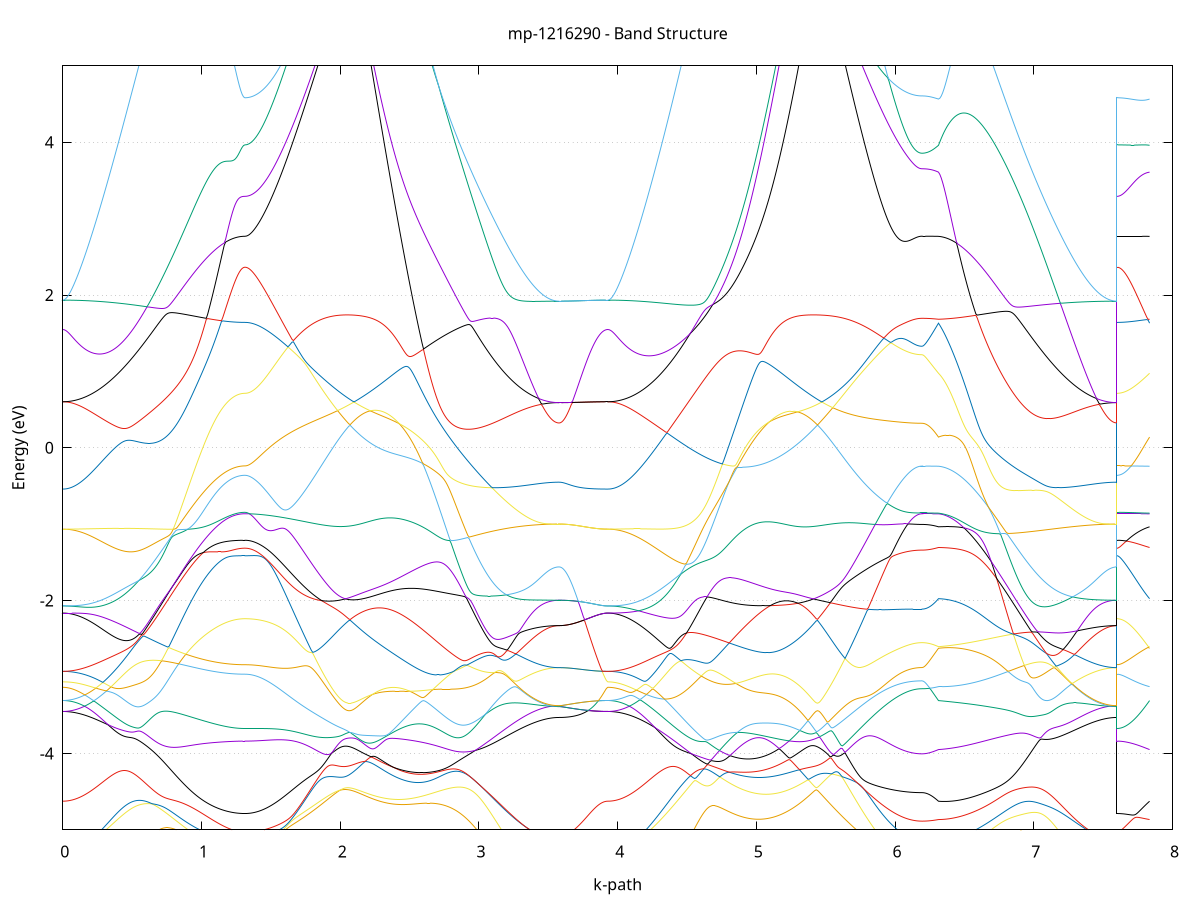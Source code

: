 set title 'mp-1216290 - Band Structure'
set xlabel 'k-path'
set ylabel 'Energy (eV)'
set grid y
set yrange [-5:5]
set terminal png size 800,600
set output 'mp-1216290_bands_gnuplot.png'
plot '-' using 1:2 with lines notitle, '-' using 1:2 with lines notitle, '-' using 1:2 with lines notitle, '-' using 1:2 with lines notitle, '-' using 1:2 with lines notitle, '-' using 1:2 with lines notitle, '-' using 1:2 with lines notitle, '-' using 1:2 with lines notitle, '-' using 1:2 with lines notitle, '-' using 1:2 with lines notitle, '-' using 1:2 with lines notitle, '-' using 1:2 with lines notitle, '-' using 1:2 with lines notitle, '-' using 1:2 with lines notitle, '-' using 1:2 with lines notitle, '-' using 1:2 with lines notitle, '-' using 1:2 with lines notitle, '-' using 1:2 with lines notitle, '-' using 1:2 with lines notitle, '-' using 1:2 with lines notitle, '-' using 1:2 with lines notitle, '-' using 1:2 with lines notitle, '-' using 1:2 with lines notitle, '-' using 1:2 with lines notitle, '-' using 1:2 with lines notitle, '-' using 1:2 with lines notitle, '-' using 1:2 with lines notitle, '-' using 1:2 with lines notitle, '-' using 1:2 with lines notitle, '-' using 1:2 with lines notitle, '-' using 1:2 with lines notitle, '-' using 1:2 with lines notitle, '-' using 1:2 with lines notitle, '-' using 1:2 with lines notitle, '-' using 1:2 with lines notitle, '-' using 1:2 with lines notitle, '-' using 1:2 with lines notitle, '-' using 1:2 with lines notitle, '-' using 1:2 with lines notitle, '-' using 1:2 with lines notitle, '-' using 1:2 with lines notitle, '-' using 1:2 with lines notitle, '-' using 1:2 with lines notitle, '-' using 1:2 with lines notitle, '-' using 1:2 with lines notitle, '-' using 1:2 with lines notitle, '-' using 1:2 with lines notitle, '-' using 1:2 with lines notitle, '-' using 1:2 with lines notitle, '-' using 1:2 with lines notitle, '-' using 1:2 with lines notitle, '-' using 1:2 with lines notitle, '-' using 1:2 with lines notitle, '-' using 1:2 with lines notitle, '-' using 1:2 with lines notitle, '-' using 1:2 with lines notitle, '-' using 1:2 with lines notitle, '-' using 1:2 with lines notitle, '-' using 1:2 with lines notitle, '-' using 1:2 with lines notitle, '-' using 1:2 with lines notitle, '-' using 1:2 with lines notitle, '-' using 1:2 with lines notitle, '-' using 1:2 with lines notitle
0.000000 -38.092257
0.009947 -38.092257
0.019893 -38.092157
0.029840 -38.092157
0.039786 -38.092057
0.049732 -38.091957
0.059679 -38.091857
0.069626 -38.091757
0.079572 -38.091657
0.089519 -38.091457
0.099465 -38.091257
0.109412 -38.091057
0.119358 -38.090857
0.129305 -38.090557
0.139251 -38.090357
0.149198 -38.090057
0.159144 -38.089757
0.169091 -38.089457
0.179037 -38.089157
0.188984 -38.088757
0.198930 -38.088457
0.208877 -38.088057
0.218823 -38.087657
0.228770 -38.087257
0.238716 -38.086757
0.248663 -38.086357
0.258609 -38.085857
0.268556 -38.085357
0.278502 -38.084857
0.288449 -38.084357
0.298395 -38.083857
0.308342 -38.083257
0.318288 -38.082757
0.328235 -38.082157
0.338181 -38.081557
0.348128 -38.080957
0.358074 -38.080357
0.368021 -38.079757
0.377967 -38.079157
0.387914 -38.078457
0.397860 -38.077857
0.407807 -38.077157
0.417753 -38.076457
0.427700 -38.075757
0.437646 -38.075057
0.447593 -38.074357
0.457539 -38.073657
0.467486 -38.072857
0.477432 -38.072157
0.487379 -38.071357
0.497325 -38.070657
0.507272 -38.069857
0.517218 -38.069057
0.527165 -38.068357
0.537111 -38.067557
0.547058 -38.066757
0.557004 -38.065957
0.566951 -38.065157
0.576897 -38.064357
0.586844 -38.063557
0.596790 -38.062757
0.606737 -38.061957
0.616683 -38.061157
0.626630 -38.060257
0.636576 -38.059457
0.646523 -38.058657
0.656469 -38.057857
0.666416 -38.057057
0.676362 -38.056157
0.686309 -38.055357
0.696255 -38.054557
0.706202 -38.053757
0.716148 -38.052957
0.726095 -38.052157
0.736041 -38.051357
0.745988 -38.050457
0.755934 -38.049657
0.765881 -38.048857
0.775827 -38.048157
0.785774 -38.047357
0.795720 -38.046557
0.805667 -38.045757
0.815613 -38.045057
0.825560 -38.044257
0.835506 -38.043457
0.845453 -38.042757
0.855399 -38.042057
0.865346 -38.041257
0.875292 -38.040557
0.885239 -38.039857
0.895185 -38.039357
0.905132 -38.043957
0.915078 -38.048557
0.925025 -38.052957
0.934971 -38.057357
0.944918 -38.061657
0.954864 -38.065857
0.964811 -38.070057
0.974757 -38.074057
0.984704 -38.077957
0.994650 -38.081857
1.004597 -38.085557
1.014543 -38.089257
1.024490 -38.092757
1.034436 -38.096257
1.044383 -38.099557
1.054329 -38.102857
1.064276 -38.105957
1.074222 -38.108957
1.084169 -38.111857
1.094115 -38.114657
1.104062 -38.117357
1.114008 -38.119957
1.123955 -38.122357
1.133901 -38.124757
1.143848 -38.126957
1.153794 -38.129057
1.163741 -38.131057
1.173687 -38.132857
1.183634 -38.134557
1.193580 -38.136157
1.203527 -38.137657
1.213473 -38.139057
1.223420 -38.140257
1.233366 -38.141357
1.243313 -38.142357
1.253259 -38.143157
1.263206 -38.143857
1.273152 -38.144457
1.283099 -38.144957
1.293045 -38.145257
1.302992 -38.145457
1.312938 -38.145557
1.312938 -38.145557
1.322928 -38.145457
1.332918 -38.145357
1.342907 -38.145257
1.352897 -38.145057
1.362887 -38.144757
1.372876 -38.144457
1.382866 -38.144057
1.392856 -38.143657
1.402846 -38.143157
1.412835 -38.142657
1.422825 -38.142057
1.432815 -38.141357
1.442804 -38.140657
1.452794 -38.139857
1.462784 -38.139057
1.472774 -38.138157
1.482763 -38.137257
1.492753 -38.136257
1.502743 -38.135157
1.512732 -38.134057
1.522722 -38.132957
1.532712 -38.131757
1.542702 -38.130457
1.552691 -38.129157
1.562681 -38.127757
1.572671 -38.126357
1.582660 -38.124857
1.592650 -38.123357
1.602640 -38.121757
1.612630 -38.120157
1.622619 -38.118457
1.632609 -38.116757
1.642599 -38.114957
1.652588 -38.113157
1.662578 -38.111257
1.672568 -38.109357
1.682558 -38.107357
1.692547 -38.105357
1.702537 -38.103357
1.712527 -38.101257
1.722516 -38.099057
1.732506 -38.096857
1.742496 -38.094657
1.752486 -38.092357
1.762475 -38.090057
1.772465 -38.087657
1.782455 -38.085257
1.792444 -38.082857
1.802434 -38.080357
1.812424 -38.077857
1.822414 -38.075257
1.832403 -38.072657
1.842393 -38.070057
1.852383 -38.067457
1.862372 -38.064757
1.872362 -38.061957
1.882352 -38.059257
1.892342 -38.056457
1.902331 -38.053557
1.912321 -38.050757
1.922311 -38.047857
1.932300 -38.044957
1.942290 -38.041957
1.952280 -38.039057
1.962270 -38.036057
1.972259 -38.032957
1.982249 -38.029957
1.992239 -38.026857
2.002229 -38.023757
2.012218 -38.020657
2.022208 -38.017557
2.032198 -38.014757
2.042187 -38.014757
2.052177 -38.014657
2.062167 -38.014657
2.072157 -38.014657
2.082146 -38.014657
2.092136 -38.014757
2.092136 -38.014757
2.102108 -38.014757
2.112080 -38.016457
2.122052 -38.019357
2.132024 -38.022157
2.141996 -38.024857
2.151968 -38.027457
2.161940 -38.029957
2.171912 -38.032357
2.181884 -38.034657
2.191856 -38.036957
2.201828 -38.039057
2.211800 -38.041057
2.221772 -38.043057
2.231744 -38.044857
2.241716 -38.046557
2.251688 -38.048157
2.261660 -38.049657
2.271631 -38.051057
2.281603 -38.052357
2.291575 -38.053557
2.301547 -38.054657
2.311519 -38.055557
2.321491 -38.056357
2.331463 -38.057057
2.341435 -38.057657
2.351407 -38.058157
2.361379 -38.058457
2.371351 -38.058757
2.381323 -38.058857
2.391295 -38.058857
2.401267 -38.058657
2.411239 -38.058457
2.421211 -38.058057
2.431183 -38.057557
2.441155 -38.056957
2.451127 -38.056157
2.461099 -38.055257
2.471071 -38.054357
2.481043 -38.053157
2.491015 -38.051957
2.500987 -38.050557
2.510959 -38.049157
2.520931 -38.047557
2.530903 -38.045757
2.540875 -38.043957
2.550847 -38.041957
2.560819 -38.039957
2.570791 -38.037757
2.580763 -38.035457
2.590735 -38.032957
2.600707 -38.032257
2.610679 -38.032957
2.620651 -38.033657
2.630623 -38.034357
2.640595 -38.035057
2.650567 -38.035757
2.660538 -38.036457
2.670510 -38.037157
2.680482 -38.037957
2.690454 -38.038657
2.700426 -38.039457
2.710398 -38.040157
2.720370 -38.040957
2.730342 -38.041757
2.740314 -38.042557
2.750286 -38.043357
2.760258 -38.044157
2.770230 -38.044957
2.780202 -38.045757
2.790174 -38.046557
2.800146 -38.047357
2.810118 -38.048157
2.820090 -38.048957
2.830062 -38.049857
2.840034 -38.050657
2.850006 -38.051457
2.859978 -38.052357
2.869950 -38.053157
2.879922 -38.053957
2.889894 -38.054857
2.899866 -38.055657
2.909838 -38.056457
2.919810 -38.057357
2.929782 -38.058157
2.939754 -38.059057
2.949726 -38.059857
2.959698 -38.060657
2.969670 -38.061557
2.979642 -38.062357
2.989614 -38.063157
2.999586 -38.063957
3.009558 -38.064757
3.019530 -38.065557
3.029502 -38.066457
3.039473 -38.067257
3.049445 -38.068057
3.059417 -38.068757
3.069389 -38.069557
3.079361 -38.070357
3.089333 -38.071157
3.099305 -38.071857
3.109277 -38.072657
3.119249 -38.073357
3.129221 -38.074157
3.139193 -38.074857
3.149165 -38.075557
3.159137 -38.076257
3.169109 -38.076957
3.179081 -38.077657
3.189053 -38.078257
3.199025 -38.078957
3.208997 -38.079557
3.218969 -38.080257
3.228941 -38.080857
3.238913 -38.081457
3.248885 -38.082057
3.258857 -38.082657
3.268829 -38.083157
3.278801 -38.083757
3.288773 -38.084257
3.298745 -38.084757
3.308717 -38.085257
3.318689 -38.085757
3.328661 -38.086257
3.338633 -38.086657
3.348605 -38.087157
3.358577 -38.087557
3.368549 -38.087957
3.378521 -38.088357
3.388493 -38.088757
3.398465 -38.089057
3.408437 -38.089457
3.418409 -38.089757
3.428380 -38.090057
3.438352 -38.090357
3.448324 -38.090557
3.458296 -38.090857
3.468268 -38.091057
3.478240 -38.091257
3.488212 -38.091457
3.498184 -38.091557
3.508156 -38.091757
3.518128 -38.091857
3.528100 -38.091957
3.538072 -38.092057
3.548044 -38.092157
3.558016 -38.092157
3.567988 -38.092257
3.577960 -38.092257
3.577960 -38.092257
3.587713 -38.092257
3.597467 -38.092257
3.607220 -38.092257
3.616973 -38.092257
3.626726 -38.092257
3.636479 -38.092257
3.646233 -38.092257
3.655986 -38.092257
3.665739 -38.092257
3.675492 -38.092257
3.685245 -38.092257
3.694999 -38.092257
3.704752 -38.092257
3.714505 -38.092257
3.724258 -38.092257
3.734011 -38.092257
3.743765 -38.092257
3.753518 -38.092257
3.763271 -38.092257
3.773024 -38.092257
3.782777 -38.092257
3.792531 -38.092257
3.802284 -38.092257
3.812037 -38.092257
3.821790 -38.092257
3.831544 -38.092257
3.841297 -38.092257
3.851050 -38.092257
3.860803 -38.092257
3.870556 -38.092257
3.880310 -38.092257
3.890063 -38.092257
3.899816 -38.092257
3.909569 -38.092257
3.919322 -38.092257
3.929076 -38.092257
3.929076 -38.092257
3.939024 -38.092257
3.948972 -38.092157
3.958921 -38.092157
3.968869 -38.092057
3.978818 -38.091957
3.988766 -38.091857
3.998715 -38.091757
4.008663 -38.091657
4.018611 -38.091457
4.028560 -38.091257
4.038508 -38.091057
4.048457 -38.090857
4.058405 -38.090557
4.068354 -38.090357
4.078302 -38.090057
4.088250 -38.089757
4.098199 -38.089457
4.108147 -38.089057
4.118096 -38.088757
4.128044 -38.088357
4.137993 -38.087957
4.147941 -38.087557
4.157890 -38.087157
4.167838 -38.086757
4.177786 -38.086257
4.187735 -38.085857
4.197683 -38.085357
4.207632 -38.084857
4.217580 -38.084257
4.227529 -38.083757
4.237477 -38.083257
4.247425 -38.082657
4.257374 -38.082057
4.267322 -38.081457
4.277271 -38.080857
4.287219 -38.080257
4.297168 -38.079657
4.307116 -38.078957
4.317064 -38.078357
4.327013 -38.077657
4.336961 -38.076957
4.346910 -38.076357
4.356858 -38.075657
4.366807 -38.074857
4.376755 -38.074157
4.386703 -38.073457
4.396652 -38.072757
4.406600 -38.071957
4.416549 -38.071257
4.426497 -38.070457
4.436446 -38.069657
4.446394 -38.068857
4.456342 -38.068157
4.466291 -38.067357
4.476239 -38.066557
4.486188 -38.065757
4.496136 -38.064857
4.506085 -38.064057
4.516033 -38.063257
4.525981 -38.062457
4.535930 -38.061657
4.545878 -38.060757
4.555827 -38.059957
4.565775 -38.059157
4.575724 -38.058257
4.585672 -38.057457
4.595620 -38.056657
4.605569 -38.055757
4.615517 -38.054957
4.625466 -38.054157
4.635414 -38.053257
4.645363 -38.052457
4.655311 -38.051657
4.665259 -38.050757
4.675208 -38.049957
4.685156 -38.049157
4.695105 -38.048357
4.705053 -38.047457
4.715002 -38.046657
4.724950 -38.045857
4.734898 -38.045057
4.744847 -38.044257
4.754795 -38.043457
4.764744 -38.042657
4.774692 -38.041857
4.784641 -38.041157
4.794589 -38.040357
4.804537 -38.039557
4.814486 -38.038857
4.824434 -38.038057
4.834383 -38.037357
4.844331 -38.036657
4.854280 -38.035857
4.864228 -38.035157
4.874177 -38.034457
4.884125 -38.033757
4.894073 -38.033157
4.904022 -38.032457
4.913970 -38.032457
4.923919 -38.034857
4.933867 -38.037157
4.943816 -38.039357
4.953764 -38.041457
4.963712 -38.043457
4.973661 -38.045357
4.983609 -38.047057
4.993558 -38.048757
5.003506 -38.050257
5.013455 -38.051657
5.023403 -38.052857
5.033351 -38.054057
5.043300 -38.055057
5.053248 -38.055957
5.063197 -38.056757
5.073145 -38.057357
5.083094 -38.057957
5.093042 -38.058357
5.102990 -38.058657
5.112939 -38.058857
5.122887 -38.058857
5.132836 -38.058757
5.142784 -38.058557
5.152733 -38.058257
5.162681 -38.057857
5.172629 -38.057257
5.182578 -38.056657
5.192526 -38.055857
5.202475 -38.054957
5.212423 -38.053857
5.222372 -38.052757
5.232320 -38.051557
5.242268 -38.050157
5.252217 -38.048657
5.262165 -38.047057
5.272114 -38.045457
5.282062 -38.043657
5.292011 -38.041757
5.301959 -38.039757
5.311907 -38.037657
5.321856 -38.035457
5.331804 -38.033157
5.341753 -38.030757
5.351701 -38.028257
5.361650 -38.025657
5.371598 -38.023057
5.381547 -38.020257
5.391495 -38.017457
5.401443 -38.014757
5.411392 -38.014757
5.421340 -38.014657
5.431289 -38.014657
5.441237 -38.014657
5.451186 -38.014657
5.451186 -38.014657
5.461091 -38.014757
5.470997 -38.014757
5.480902 -38.016257
5.490807 -38.019357
5.500713 -38.022457
5.510618 -38.025557
5.520524 -38.028657
5.530429 -38.031657
5.540335 -38.034657
5.550240 -38.037657
5.560146 -38.040657
5.570051 -38.043557
5.579957 -38.046457
5.589862 -38.049357
5.599768 -38.052157
5.609673 -38.055057
5.619579 -38.057757
5.629484 -38.060557
5.639390 -38.063257
5.649295 -38.065957
5.659201 -38.068657
5.669106 -38.071257
5.679012 -38.073857
5.688917 -38.076357
5.698823 -38.078957
5.708728 -38.081357
5.718634 -38.083857
5.728539 -38.086257
5.738445 -38.088557
5.748350 -38.090957
5.758256 -38.093157
5.768161 -38.095457
5.778067 -38.097657
5.787972 -38.099757
5.797878 -38.101957
5.807783 -38.103957
5.817689 -38.106057
5.827594 -38.107957
5.837500 -38.109957
5.847405 -38.111857
5.857311 -38.113657
5.867216 -38.115457
5.877122 -38.117257
5.887027 -38.118957
5.896933 -38.120557
5.906838 -38.122157
5.916744 -38.123757
5.926649 -38.125257
5.936555 -38.126657
5.946460 -38.128057
5.956366 -38.129457
5.966271 -38.130657
5.976177 -38.131957
5.986082 -38.133157
5.995988 -38.134257
6.005893 -38.135357
6.015799 -38.136357
6.025704 -38.137357
6.035610 -38.138257
6.045515 -38.139157
6.055421 -38.139957
6.065326 -38.140757
6.075232 -38.141457
6.085137 -38.142057
6.095043 -38.142657
6.104948 -38.143257
6.114854 -38.143657
6.124759 -38.144157
6.134665 -38.144457
6.144570 -38.144757
6.154476 -38.145057
6.164381 -38.145257
6.174287 -38.145357
6.184192 -38.145457
6.194098 -38.145457
6.194098 -38.145457
6.204006 -38.145457
6.213914 -38.145457
6.223822 -38.145457
6.233731 -38.145457
6.243639 -38.145457
6.253547 -38.145457
6.263455 -38.145357
6.273363 -38.145357
6.283272 -38.145357
6.293180 -38.145257
6.303088 -38.145257
6.312996 -38.145257
6.312996 -38.145257
6.322971 -38.144857
6.332946 -38.144357
6.342921 -38.143757
6.352896 -38.143057
6.362871 -38.142157
6.372846 -38.141157
6.382821 -38.140057
6.392796 -38.138857
6.402770 -38.137457
6.412745 -38.135957
6.422720 -38.134257
6.432695 -38.132557
6.442670 -38.130657
6.452645 -38.128657
6.462620 -38.126457
6.472595 -38.124257
6.482570 -38.121857
6.492544 -38.119357
6.502519 -38.116757
6.512494 -38.113957
6.522469 -38.111157
6.532444 -38.108157
6.542419 -38.105157
6.552394 -38.101957
6.562369 -38.098657
6.572344 -38.095257
6.582319 -38.091757
6.592293 -38.088157
6.602268 -38.084457
6.612243 -38.080657
6.622218 -38.076757
6.632193 -38.072757
6.642168 -38.068657
6.652143 -38.064457
6.662118 -38.060157
6.672093 -38.055757
6.682067 -38.051357
6.692042 -38.046857
6.702017 -38.042257
6.711992 -38.039457
6.721967 -38.040157
6.731942 -38.040857
6.741917 -38.041657
6.751892 -38.042357
6.761867 -38.043057
6.771842 -38.043857
6.781816 -38.044557
6.791791 -38.045357
6.801766 -38.046157
6.811741 -38.046957
6.821716 -38.047657
6.831691 -38.048457
6.841666 -38.049257
6.851641 -38.050057
6.861616 -38.050857
6.871590 -38.051757
6.881565 -38.052557
6.891540 -38.053357
6.901515 -38.054157
6.911490 -38.054957
6.921465 -38.055857
6.931440 -38.056657
6.941415 -38.057457
6.951390 -38.058257
6.961365 -38.059157
6.971339 -38.059957
6.981314 -38.060757
6.991289 -38.061557
7.001264 -38.062457
7.011239 -38.063257
7.021214 -38.064057
7.031189 -38.064857
7.041164 -38.065657
7.051139 -38.066457
7.061113 -38.067257
7.071088 -38.068057
7.081063 -38.068857
7.091038 -38.069557
7.101013 -38.070357
7.110988 -38.071157
7.120963 -38.071857
7.130938 -38.072657
7.140913 -38.073357
7.150888 -38.074157
7.160862 -38.074857
7.170837 -38.075557
7.180812 -38.076257
7.190787 -38.076957
7.200762 -38.077657
7.210737 -38.078257
7.220712 -38.078957
7.230687 -38.079557
7.240662 -38.080257
7.250636 -38.080857
7.260611 -38.081457
7.270586 -38.082057
7.280561 -38.082657
7.290536 -38.083157
7.300511 -38.083757
7.310486 -38.084257
7.320461 -38.084757
7.330436 -38.085257
7.340411 -38.085757
7.350385 -38.086257
7.360360 -38.086657
7.370335 -38.087157
7.380310 -38.087557
7.390285 -38.087957
7.400260 -38.088357
7.410235 -38.088757
7.420210 -38.089057
7.430185 -38.089457
7.440159 -38.089757
7.450134 -38.090057
7.460109 -38.090357
7.470084 -38.090557
7.480059 -38.090857
7.490034 -38.091057
7.500009 -38.091257
7.509984 -38.091457
7.519959 -38.091557
7.529934 -38.091757
7.539908 -38.091857
7.549883 -38.091957
7.559858 -38.092057
7.569833 -38.092157
7.579808 -38.092157
7.589783 -38.092257
7.599758 -38.092257
7.599758 -38.145557
7.609550 -38.145557
7.619342 -38.145557
7.629134 -38.145457
7.638927 -38.145457
7.648719 -38.145457
7.658511 -38.145457
7.668303 -38.145457
7.678095 -38.145457
7.687888 -38.145457
7.697680 -38.145457
7.707472 -38.145457
7.717264 -38.145457
7.727056 -38.145457
7.736848 -38.145357
7.746641 -38.145357
7.756433 -38.145357
7.766225 -38.145357
7.776017 -38.145357
7.785809 -38.145357
7.795602 -38.145257
7.805394 -38.145257
7.815186 -38.145257
7.824978 -38.145257
7.834770 -38.145257
e
0.000000 -37.673257
0.009947 -37.673357
0.019893 -37.673557
0.029840 -37.673957
0.039786 -37.674357
0.049732 -37.675057
0.059679 -37.675757
0.069626 -37.676657
0.079572 -37.677657
0.089519 -37.678857
0.099465 -37.680157
0.109412 -37.681557
0.119358 -37.683157
0.129305 -37.684857
0.139251 -37.686657
0.149198 -37.688557
0.159144 -37.690657
0.169091 -37.692857
0.179037 -37.695257
0.188984 -37.697657
0.198930 -37.700257
0.208877 -37.702957
0.218823 -37.705757
0.228770 -37.708657
0.238716 -37.711757
0.248663 -37.714957
0.258609 -37.718157
0.268556 -37.721557
0.278502 -37.725057
0.288449 -37.728657
0.298395 -37.732357
0.308342 -37.736157
0.318288 -37.740157
0.328235 -37.744157
0.338181 -37.748257
0.348128 -37.752457
0.358074 -37.756657
0.368021 -37.761057
0.377967 -37.765557
0.387914 -37.770057
0.397860 -37.774657
0.407807 -37.779357
0.417753 -37.784157
0.427700 -37.788957
0.437646 -37.793857
0.447593 -37.798857
0.457539 -37.803857
0.467486 -37.808957
0.477432 -37.814057
0.487379 -37.819257
0.497325 -37.824557
0.507272 -37.829857
0.517218 -37.835157
0.527165 -37.840557
0.537111 -37.845957
0.547058 -37.851457
0.557004 -37.856857
0.566951 -37.862457
0.576897 -37.867957
0.586844 -37.873457
0.596790 -37.879057
0.606737 -37.884657
0.616683 -37.890257
0.626630 -37.895857
0.636576 -37.901457
0.646523 -37.907157
0.656469 -37.912757
0.666416 -37.918357
0.676362 -37.923957
0.686309 -37.929557
0.696255 -37.935157
0.706202 -37.940757
0.716148 -37.946257
0.726095 -37.951757
0.736041 -37.957257
0.745988 -37.962757
0.755934 -37.968157
0.765881 -37.973557
0.775827 -37.978957
0.785774 -37.984257
0.795720 -37.989557
0.805667 -37.994857
0.815613 -37.999957
0.825560 -38.005157
0.835506 -38.010257
0.845453 -38.015257
0.855399 -38.020157
0.865346 -38.025057
0.875292 -38.029957
0.885239 -38.034657
0.895185 -38.039157
0.905132 -38.038457
0.915078 -38.037857
0.925025 -38.037157
0.934971 -38.036457
0.944918 -38.035857
0.954864 -38.035257
0.964811 -38.034657
0.974757 -38.034057
0.984704 -38.033457
0.994650 -38.032857
1.004597 -38.032257
1.014543 -38.031757
1.024490 -38.031257
1.034436 -38.030657
1.044383 -38.030157
1.054329 -38.029757
1.064276 -38.029257
1.074222 -38.028757
1.084169 -38.028357
1.094115 -38.027957
1.104062 -38.027557
1.114008 -38.027157
1.123955 -38.026757
1.133901 -38.026457
1.143848 -38.026057
1.153794 -38.025757
1.163741 -38.025457
1.173687 -38.025257
1.183634 -38.024957
1.193580 -38.024757
1.203527 -38.024457
1.213473 -38.024257
1.223420 -38.024057
1.233366 -38.023957
1.243313 -38.023757
1.253259 -38.023657
1.263206 -38.023557
1.273152 -38.023457
1.283099 -38.023357
1.293045 -38.023357
1.302992 -38.023357
1.312938 -38.023357
1.312938 -38.023357
1.322928 -38.023357
1.332918 -38.023257
1.342907 -38.023257
1.352897 -38.023257
1.362887 -38.023257
1.372876 -38.023157
1.382866 -38.023157
1.392856 -38.023057
1.402846 -38.023057
1.412835 -38.022957
1.422825 -38.022957
1.432815 -38.022857
1.442804 -38.022757
1.452794 -38.022657
1.462784 -38.022557
1.472774 -38.022457
1.482763 -38.022357
1.492753 -38.022257
1.502743 -38.022157
1.512732 -38.022057
1.522722 -38.021957
1.532712 -38.021757
1.542702 -38.021657
1.552691 -38.021557
1.562681 -38.021357
1.572671 -38.021257
1.582660 -38.021057
1.592650 -38.020957
1.602640 -38.020757
1.612630 -38.020657
1.622619 -38.020457
1.632609 -38.020257
1.642599 -38.020157
1.652588 -38.019957
1.662578 -38.019757
1.672568 -38.019657
1.682558 -38.019457
1.692547 -38.019257
1.702537 -38.019057
1.712527 -38.018957
1.722516 -38.018757
1.732506 -38.018557
1.742496 -38.018357
1.752486 -38.018257
1.762475 -38.018057
1.772465 -38.017857
1.782455 -38.017657
1.792444 -38.017557
1.802434 -38.017357
1.812424 -38.017157
1.822414 -38.017057
1.832403 -38.016857
1.842393 -38.016757
1.852383 -38.016557
1.862372 -38.016457
1.872362 -38.016257
1.882352 -38.016157
1.892342 -38.015957
1.902331 -38.015857
1.912321 -38.015757
1.922311 -38.015657
1.932300 -38.015457
1.942290 -38.015357
1.952280 -38.015257
1.962270 -38.015157
1.972259 -38.015157
1.982249 -38.015057
1.992239 -38.014957
2.002229 -38.014857
2.012218 -38.014857
2.022208 -38.014757
2.032198 -38.014357
2.042187 -38.011157
2.052177 -38.007957
2.062167 -38.004757
2.072157 -38.004257
2.082146 -38.007457
2.092136 -38.010557
2.092136 -38.010557
2.102108 -38.013557
2.112080 -38.014757
2.122052 -38.014857
2.132024 -38.014857
2.141996 -38.014957
2.151968 -38.015057
2.161940 -38.015157
2.171912 -38.015257
2.181884 -38.015357
2.191856 -38.015557
2.201828 -38.015657
2.211800 -38.015857
2.221772 -38.015957
2.231744 -38.016157
2.241716 -38.016357
2.251688 -38.016557
2.261660 -38.016857
2.271631 -38.017057
2.281603 -38.017257
2.291575 -38.017557
2.301547 -38.017857
2.311519 -38.018157
2.321491 -38.018457
2.331463 -38.018757
2.341435 -38.019057
2.351407 -38.019457
2.361379 -38.019757
2.371351 -38.020157
2.381323 -38.020557
2.391295 -38.020957
2.401267 -38.021357
2.411239 -38.021757
2.421211 -38.022157
2.431183 -38.022657
2.441155 -38.023157
2.451127 -38.023557
2.461099 -38.024057
2.471071 -38.024557
2.481043 -38.025157
2.491015 -38.025657
2.500987 -38.026157
2.510959 -38.026757
2.520931 -38.027357
2.530903 -38.027857
2.540875 -38.028457
2.550847 -38.029057
2.560819 -38.029757
2.570791 -38.030357
2.580763 -38.030957
2.590735 -38.031657
2.600707 -38.030457
2.610679 -38.027857
2.620651 -38.025057
2.630623 -38.022257
2.640595 -38.019257
2.650567 -38.016157
2.660538 -38.013057
2.670510 -38.009757
2.680482 -38.006357
2.690454 -38.002957
2.700426 -37.999357
2.710398 -37.995757
2.720370 -37.991957
2.730342 -37.988157
2.740314 -37.984257
2.750286 -37.980257
2.760258 -37.976157
2.770230 -37.971957
2.780202 -37.967757
2.790174 -37.963457
2.800146 -37.959057
2.810118 -37.954657
2.820090 -37.950157
2.830062 -37.945657
2.840034 -37.940957
2.850006 -37.936357
2.859978 -37.931657
2.869950 -37.926857
2.879922 -37.922057
2.889894 -37.917157
2.899866 -37.912257
2.909838 -37.907357
2.919810 -37.902357
2.929782 -37.897457
2.939754 -37.892357
2.949726 -37.887357
2.959698 -37.882357
2.969670 -37.877257
2.979642 -37.872157
2.989614 -37.867057
2.999586 -37.861957
3.009558 -37.856957
3.019530 -37.851857
3.029502 -37.846757
3.039473 -37.841657
3.049445 -37.836657
3.059417 -37.831557
3.069389 -37.826557
3.079361 -37.821557
3.089333 -37.816657
3.099305 -37.811757
3.109277 -37.806857
3.119249 -37.801957
3.129221 -37.797157
3.139193 -37.792357
3.149165 -37.787657
3.159137 -37.783057
3.169109 -37.778457
3.179081 -37.773857
3.189053 -37.769457
3.199025 -37.764957
3.208997 -37.760657
3.218969 -37.756357
3.228941 -37.752157
3.238913 -37.748057
3.248885 -37.744057
3.258857 -37.740057
3.268829 -37.736257
3.278801 -37.732457
3.288773 -37.728757
3.298745 -37.725257
3.308717 -37.721757
3.318689 -37.718357
3.328661 -37.715157
3.338633 -37.711957
3.348605 -37.708957
3.358577 -37.705957
3.368549 -37.703157
3.378521 -37.700457
3.388493 -37.697857
3.398465 -37.695357
3.408437 -37.693057
3.418409 -37.690857
3.428380 -37.688757
3.438352 -37.686757
3.448324 -37.684957
3.458296 -37.683257
3.468268 -37.681657
3.478240 -37.680257
3.488212 -37.678857
3.498184 -37.677757
3.508156 -37.676657
3.518128 -37.675757
3.528100 -37.675057
3.538072 -37.674357
3.548044 -37.673957
3.558016 -37.673557
3.567988 -37.673357
3.577960 -37.673257
3.577960 -37.673257
3.587713 -37.673257
3.597467 -37.673257
3.607220 -37.673257
3.616973 -37.673257
3.626726 -37.673257
3.636479 -37.673257
3.646233 -37.673257
3.655986 -37.673257
3.665739 -37.673257
3.675492 -37.673257
3.685245 -37.673257
3.694999 -37.673257
3.704752 -37.673257
3.714505 -37.673257
3.724258 -37.673257
3.734011 -37.673257
3.743765 -37.673257
3.753518 -37.673257
3.763271 -37.673257
3.773024 -37.673257
3.782777 -37.673257
3.792531 -37.673257
3.802284 -37.673257
3.812037 -37.673257
3.821790 -37.673257
3.831544 -37.673257
3.841297 -37.673257
3.851050 -37.673257
3.860803 -37.673257
3.870556 -37.673257
3.880310 -37.673257
3.890063 -37.673257
3.899816 -37.673257
3.909569 -37.673257
3.919322 -37.673257
3.929076 -37.673257
3.929076 -37.673257
3.939024 -37.673357
3.948972 -37.673557
3.958921 -37.673957
3.968869 -37.674357
3.978818 -37.675057
3.988766 -37.675757
3.998715 -37.676657
4.008663 -37.677757
4.018611 -37.678857
4.028560 -37.680157
4.038508 -37.681657
4.048457 -37.683157
4.058405 -37.684857
4.068354 -37.686757
4.078302 -37.688657
4.088250 -37.690757
4.098199 -37.692957
4.108147 -37.695257
4.118096 -37.697757
4.128044 -37.700357
4.137993 -37.703057
4.147941 -37.705857
4.157890 -37.708757
4.167838 -37.711757
4.177786 -37.714957
4.187735 -37.718157
4.197683 -37.721557
4.207632 -37.724957
4.217580 -37.728557
4.227529 -37.732157
4.237477 -37.735957
4.247425 -37.739757
4.257374 -37.743757
4.267322 -37.747757
4.277271 -37.751857
4.287219 -37.756057
4.297168 -37.760257
4.307116 -37.764557
4.317064 -37.768957
4.327013 -37.773457
4.336961 -37.777957
4.346910 -37.782557
4.356858 -37.787257
4.366807 -37.791957
4.376755 -37.796657
4.386703 -37.801457
4.396652 -37.806257
4.406600 -37.811157
4.416549 -37.816057
4.426497 -37.821057
4.436446 -37.825957
4.446394 -37.830957
4.456342 -37.836057
4.466291 -37.841057
4.476239 -37.846057
4.486188 -37.851157
4.496136 -37.856257
4.506085 -37.861257
4.516033 -37.866357
4.525981 -37.871457
4.535930 -37.876557
4.545878 -37.881557
4.555827 -37.886657
4.565775 -37.891657
4.575724 -37.896657
4.585672 -37.901657
4.595620 -37.906557
4.605569 -37.911457
4.615517 -37.916357
4.625466 -37.921257
4.635414 -37.926057
4.645363 -37.930857
4.655311 -37.935557
4.665259 -37.940157
4.675208 -37.944857
4.685156 -37.949357
4.695105 -37.953857
4.705053 -37.958257
4.715002 -37.962657
4.724950 -37.966957
4.734898 -37.971157
4.744847 -37.975357
4.754795 -37.979457
4.764744 -37.983457
4.774692 -37.987357
4.784641 -37.991157
4.794589 -37.994957
4.804537 -37.998557
4.814486 -38.002157
4.824434 -38.005657
4.834383 -38.009057
4.844331 -38.012357
4.854280 -38.015457
4.864228 -38.018557
4.874177 -38.021557
4.884125 -38.024457
4.894073 -38.027157
4.904022 -38.029857
4.913970 -38.031757
4.923919 -38.031157
4.933867 -38.030457
4.943816 -38.029857
4.953764 -38.029257
4.963712 -38.028657
4.973661 -38.028057
4.983609 -38.027457
4.993558 -38.026857
5.003506 -38.026357
5.013455 -38.025757
5.023403 -38.025257
5.033351 -38.024757
5.043300 -38.024257
5.053248 -38.023757
5.063197 -38.023257
5.073145 -38.022757
5.083094 -38.022357
5.093042 -38.021857
5.102990 -38.021457
5.112939 -38.021057
5.122887 -38.020657
5.132836 -38.020257
5.142784 -38.019857
5.152733 -38.019557
5.162681 -38.019157
5.172629 -38.018857
5.182578 -38.018557
5.192526 -38.018257
5.202475 -38.017957
5.212423 -38.017657
5.222372 -38.017357
5.232320 -38.017157
5.242268 -38.016857
5.252217 -38.016657
5.262165 -38.016457
5.272114 -38.016257
5.282062 -38.016057
5.292011 -38.015857
5.301959 -38.015757
5.311907 -38.015557
5.321856 -38.015457
5.331804 -38.015357
5.341753 -38.015157
5.351701 -38.015057
5.361650 -38.014957
5.371598 -38.014957
5.381547 -38.014857
5.391495 -38.014757
5.401443 -38.014557
5.411392 -38.011557
5.421340 -38.008557
5.431289 -38.005357
5.441237 -38.003557
5.451186 -38.006757
5.451186 -38.006757
5.461091 -38.009957
5.470997 -38.013157
5.480902 -38.014757
5.490807 -38.014857
5.500713 -38.014857
5.510618 -38.014957
5.520524 -38.014957
5.530429 -38.015057
5.540335 -38.015157
5.550240 -38.015257
5.560146 -38.015357
5.570051 -38.015457
5.579957 -38.015557
5.589862 -38.015657
5.599768 -38.015757
5.609673 -38.015957
5.619579 -38.016057
5.629484 -38.016157
5.639390 -38.016357
5.649295 -38.016457
5.659201 -38.016657
5.669106 -38.016757
5.679012 -38.016957
5.688917 -38.017057
5.698823 -38.017257
5.708728 -38.017457
5.718634 -38.017557
5.728539 -38.017757
5.738445 -38.017957
5.748350 -38.018157
5.758256 -38.018257
5.768161 -38.018457
5.778067 -38.018657
5.787972 -38.018857
5.797878 -38.018957
5.807783 -38.019157
5.817689 -38.019357
5.827594 -38.019457
5.837500 -38.019657
5.847405 -38.019857
5.857311 -38.020057
5.867216 -38.020157
5.877122 -38.020357
5.887027 -38.020557
5.896933 -38.020657
5.906838 -38.020857
5.916744 -38.020957
5.926649 -38.021157
5.936555 -38.021257
5.946460 -38.021457
5.956366 -38.021557
5.966271 -38.021657
5.976177 -38.021857
5.986082 -38.021957
5.995988 -38.022057
6.005893 -38.022157
6.015799 -38.022257
6.025704 -38.022357
6.035610 -38.022457
6.045515 -38.022557
6.055421 -38.022657
6.065326 -38.022757
6.075232 -38.022857
6.085137 -38.022957
6.095043 -38.022957
6.104948 -38.023057
6.114854 -38.023057
6.124759 -38.023157
6.134665 -38.023157
6.144570 -38.023257
6.154476 -38.023257
6.164381 -38.023257
6.174287 -38.023257
6.184192 -38.023257
6.194098 -38.023257
6.194098 -38.023257
6.204006 -38.023257
6.213914 -38.023257
6.223822 -38.023257
6.233731 -38.023357
6.243639 -38.023357
6.253547 -38.023357
6.263455 -38.023357
6.273363 -38.023357
6.283272 -38.023357
6.293180 -38.023357
6.303088 -38.023357
6.312996 -38.023357
6.312996 -38.023357
6.322971 -38.023457
6.332946 -38.023457
6.342921 -38.023557
6.352896 -38.023657
6.362871 -38.023857
6.372846 -38.023957
6.382821 -38.024157
6.392796 -38.024357
6.402770 -38.024557
6.412745 -38.024757
6.422720 -38.024957
6.432695 -38.025257
6.442670 -38.025557
6.452645 -38.025857
6.462620 -38.026157
6.472595 -38.026557
6.482570 -38.026857
6.492544 -38.027257
6.502519 -38.027657
6.512494 -38.028057
6.522469 -38.028457
6.532444 -38.028957
6.542419 -38.029357
6.552394 -38.029857
6.562369 -38.030357
6.572344 -38.030857
6.582319 -38.031357
6.592293 -38.031957
6.602268 -38.032457
6.612243 -38.033057
6.622218 -38.033657
6.632193 -38.034257
6.642168 -38.034857
6.652143 -38.035457
6.662118 -38.036057
6.672093 -38.036757
6.682067 -38.037357
6.692042 -38.038057
6.702017 -38.038757
6.711992 -38.037557
6.721967 -38.032857
6.731942 -38.027957
6.741917 -38.023057
6.751892 -38.018157
6.761867 -38.013157
6.771842 -38.008057
6.781816 -38.002857
6.791791 -37.997657
6.801766 -37.992457
6.811741 -37.987157
6.821716 -37.981857
6.831691 -37.976457
6.841666 -37.971057
6.851641 -37.965557
6.861616 -37.960057
6.871590 -37.954557
6.881565 -37.948957
6.891540 -37.943457
6.901515 -37.937857
6.911490 -37.932157
6.921465 -37.926557
6.931440 -37.920957
6.941415 -37.915257
6.951390 -37.909657
6.961365 -37.903957
6.971339 -37.898257
6.981314 -37.892657
6.991289 -37.886957
7.001264 -37.881357
7.011239 -37.875757
7.021214 -37.870157
7.031189 -37.864557
7.041164 -37.858957
7.051139 -37.853457
7.061113 -37.847957
7.071088 -37.842557
7.081063 -37.837057
7.091038 -37.831657
7.101013 -37.826357
7.110988 -37.821057
7.120963 -37.815757
7.130938 -37.810557
7.140913 -37.805457
7.150888 -37.800357
7.160862 -37.795357
7.170837 -37.790357
7.180812 -37.785557
7.190787 -37.780657
7.200762 -37.775957
7.210737 -37.771257
7.220712 -37.766657
7.230687 -37.762157
7.240662 -37.757757
7.250636 -37.753457
7.260611 -37.749157
7.270586 -37.745057
7.280561 -37.740957
7.290536 -37.737057
7.300511 -37.733157
7.310486 -37.729457
7.320461 -37.725757
7.330436 -37.722257
7.340411 -37.718757
7.350385 -37.715457
7.360360 -37.712257
7.370335 -37.709157
7.380310 -37.706157
7.390285 -37.703357
7.400260 -37.700557
7.410235 -37.697957
7.420210 -37.695457
7.430185 -37.693157
7.440159 -37.690857
7.450134 -37.688757
7.460109 -37.686857
7.470084 -37.684957
7.480059 -37.683257
7.490034 -37.681657
7.500009 -37.680257
7.509984 -37.678957
7.519959 -37.677757
7.529934 -37.676657
7.539908 -37.675757
7.549883 -37.675057
7.559858 -37.674357
7.569833 -37.673957
7.579808 -37.673557
7.589783 -37.673357
7.599758 -37.673257
7.599758 -38.023357
7.609550 -38.023357
7.619342 -38.023357
7.629134 -38.023357
7.638927 -38.023357
7.648719 -38.023257
7.658511 -38.023357
7.668303 -38.023357
7.678095 -38.023357
7.687888 -38.023357
7.697680 -38.023357
7.707472 -38.023357
7.717264 -38.023357
7.727056 -38.023357
7.736848 -38.023357
7.746641 -38.023357
7.756433 -38.023357
7.766225 -38.023357
7.776017 -38.023357
7.785809 -38.023357
7.795602 -38.023357
7.805394 -38.023357
7.815186 -38.023357
7.824978 -38.023357
7.834770 -38.023357
e
0.000000 -37.673257
0.009947 -37.673257
0.019893 -37.673357
0.029840 -37.673457
0.039786 -37.673557
0.049732 -37.673657
0.059679 -37.673857
0.069626 -37.674057
0.079572 -37.674257
0.089519 -37.674557
0.099465 -37.674857
0.109412 -37.675157
0.119358 -37.675557
0.129305 -37.675957
0.139251 -37.676357
0.149198 -37.676857
0.159144 -37.677257
0.169091 -37.677757
0.179037 -37.678357
0.188984 -37.678857
0.198930 -37.679457
0.208877 -37.680157
0.218823 -37.680757
0.228770 -37.681457
0.238716 -37.682157
0.248663 -37.682857
0.258609 -37.683657
0.268556 -37.684457
0.278502 -37.685257
0.288449 -37.686057
0.298395 -37.686957
0.308342 -37.687757
0.318288 -37.688757
0.328235 -37.689657
0.338181 -37.690557
0.348128 -37.691557
0.358074 -37.692557
0.368021 -37.693557
0.377967 -37.694557
0.387914 -37.695657
0.397860 -37.696757
0.407807 -37.697757
0.417753 -37.698857
0.427700 -37.700057
0.437646 -37.701157
0.447593 -37.702357
0.457539 -37.703457
0.467486 -37.704657
0.477432 -37.705857
0.487379 -37.707057
0.497325 -37.708257
0.507272 -37.709557
0.517218 -37.710757
0.527165 -37.712057
0.537111 -37.713257
0.547058 -37.714557
0.557004 -37.715857
0.566951 -37.717157
0.576897 -37.718457
0.586844 -37.719757
0.596790 -37.721057
0.606737 -37.722357
0.616683 -37.723657
0.626630 -37.724957
0.636576 -37.726257
0.646523 -37.727557
0.656469 -37.728957
0.666416 -37.730257
0.676362 -37.731557
0.686309 -37.732857
0.696255 -37.734157
0.706202 -37.735457
0.716148 -37.736757
0.726095 -37.738057
0.736041 -37.739357
0.745988 -37.740657
0.755934 -37.741957
0.765881 -37.743257
0.775827 -37.744457
0.785774 -37.745757
0.795720 -37.746957
0.805667 -37.748257
0.815613 -37.749457
0.825560 -37.750657
0.835506 -37.751857
0.845453 -37.753057
0.855399 -37.754257
0.865346 -37.755357
0.875292 -37.756557
0.885239 -37.757657
0.895185 -37.758757
0.905132 -37.759857
0.915078 -37.760957
0.925025 -37.761957
0.934971 -37.763057
0.944918 -37.764057
0.954864 -37.765057
0.964811 -37.766057
0.974757 -37.766957
0.984704 -37.767957
0.994650 -37.768857
1.004597 -37.769757
1.014543 -37.770557
1.024490 -37.771457
1.034436 -37.772257
1.044383 -37.773057
1.054329 -37.773857
1.064276 -37.774557
1.074222 -37.775257
1.084169 -37.775957
1.094115 -37.776657
1.104062 -37.777257
1.114008 -37.777857
1.123955 -37.778457
1.133901 -37.779057
1.143848 -37.779557
1.153794 -37.780057
1.163741 -37.780557
1.173687 -37.780957
1.183634 -37.781357
1.193580 -37.781757
1.203527 -37.782157
1.213473 -37.782457
1.223420 -37.782757
1.233366 -37.783057
1.243313 -37.783257
1.253259 -37.783457
1.263206 -37.783657
1.273152 -37.783757
1.283099 -37.783857
1.293045 -37.783957
1.302992 -37.783957
1.312938 -37.783957
1.312938 -37.783957
1.322928 -37.784057
1.332918 -37.784257
1.342907 -37.784557
1.352897 -37.784957
1.362887 -37.785457
1.372876 -37.786157
1.382866 -37.786857
1.392856 -37.787757
1.402846 -37.788757
1.412835 -37.789857
1.422825 -37.791057
1.432815 -37.792357
1.442804 -37.793757
1.452794 -37.795357
1.462784 -37.796957
1.472774 -37.798757
1.482763 -37.800557
1.492753 -37.802557
1.502743 -37.804657
1.512732 -37.806757
1.522722 -37.809057
1.532712 -37.811357
1.542702 -37.813857
1.552691 -37.816357
1.562681 -37.819057
1.572671 -37.821757
1.582660 -37.824557
1.592650 -37.827457
1.602640 -37.830357
1.612630 -37.833457
1.622619 -37.836557
1.632609 -37.839757
1.642599 -37.842957
1.652588 -37.846357
1.662578 -37.849757
1.672568 -37.853157
1.682558 -37.856657
1.692547 -37.860257
1.702537 -37.863857
1.712527 -37.867457
1.722516 -37.871257
1.732506 -37.874957
1.742496 -37.878757
1.752486 -37.882557
1.762475 -37.886457
1.772465 -37.890357
1.782455 -37.894257
1.792444 -37.898157
1.802434 -37.902157
1.812424 -37.906157
1.822414 -37.910057
1.832403 -37.914057
1.842393 -37.918057
1.852383 -37.922057
1.862372 -37.926157
1.872362 -37.930157
1.882352 -37.934057
1.892342 -37.938057
1.902331 -37.942057
1.912321 -37.946057
1.922311 -37.949957
1.932300 -37.953857
1.942290 -37.957757
1.952280 -37.961557
1.962270 -37.965357
1.972259 -37.969157
1.982249 -37.972957
1.992239 -37.976557
2.002229 -37.980257
2.012218 -37.983857
2.022208 -37.987357
2.032198 -37.990857
2.042187 -37.994357
2.052177 -37.997657
2.062167 -38.001057
2.072157 -38.001557
2.082146 -37.998257
2.092136 -37.995057
2.092136 -37.995057
2.102108 -37.991757
2.112080 -37.988457
2.122052 -37.985157
2.132024 -37.981857
2.141996 -37.978557
2.151968 -37.975157
2.161940 -37.971857
2.171912 -37.968457
2.181884 -37.965157
2.191856 -37.961757
2.201828 -37.958357
2.211800 -37.954957
2.221772 -37.951557
2.231744 -37.948257
2.241716 -37.944857
2.251688 -37.941457
2.261660 -37.938057
2.271631 -37.934657
2.281603 -37.931257
2.291575 -37.927857
2.301547 -37.924457
2.311519 -37.921057
2.321491 -37.917657
2.331463 -37.914257
2.341435 -37.910857
2.351407 -37.907557
2.361379 -37.904157
2.371351 -37.900757
2.381323 -37.897457
2.391295 -37.894057
2.401267 -37.890757
2.411239 -37.887457
2.421211 -37.884157
2.431183 -37.880857
2.441155 -37.877557
2.451127 -37.874257
2.461099 -37.870957
2.471071 -37.867757
2.481043 -37.864457
2.491015 -37.861257
2.500987 -37.858057
2.510959 -37.854857
2.520931 -37.851757
2.530903 -37.848557
2.540875 -37.845457
2.550847 -37.842257
2.560819 -37.839157
2.570791 -37.836157
2.580763 -37.833057
2.590735 -37.830057
2.600707 -37.826957
2.610679 -37.823957
2.620651 -37.821057
2.630623 -37.818057
2.640595 -37.815157
2.650567 -37.812257
2.660538 -37.809357
2.670510 -37.806457
2.680482 -37.803657
2.690454 -37.800857
2.700426 -37.798057
2.710398 -37.795257
2.720370 -37.792557
2.730342 -37.789857
2.740314 -37.787157
2.750286 -37.784557
2.760258 -37.781857
2.770230 -37.779257
2.780202 -37.776757
2.790174 -37.774157
2.800146 -37.771657
2.810118 -37.769157
2.820090 -37.766757
2.830062 -37.764257
2.840034 -37.761857
2.850006 -37.759557
2.859978 -37.757157
2.869950 -37.754857
2.879922 -37.752657
2.889894 -37.750357
2.899866 -37.748157
2.909838 -37.745957
2.919810 -37.743857
2.929782 -37.741657
2.939754 -37.739557
2.949726 -37.737557
2.959698 -37.735557
2.969670 -37.733557
2.979642 -37.731557
2.989614 -37.729657
2.999586 -37.727757
3.009558 -37.725857
3.019530 -37.724057
3.029502 -37.722257
3.039473 -37.720457
3.049445 -37.718757
3.059417 -37.717057
3.069389 -37.715357
3.079361 -37.713657
3.089333 -37.712057
3.099305 -37.710557
3.109277 -37.708957
3.119249 -37.707457
3.129221 -37.705957
3.139193 -37.704557
3.149165 -37.703157
3.159137 -37.701757
3.169109 -37.700457
3.179081 -37.699057
3.189053 -37.697857
3.199025 -37.696557
3.208997 -37.695357
3.218969 -37.694157
3.228941 -37.693057
3.238913 -37.691957
3.248885 -37.690857
3.258857 -37.689757
3.268829 -37.688757
3.278801 -37.687757
3.288773 -37.686857
3.298745 -37.685857
3.308717 -37.685057
3.318689 -37.684157
3.328661 -37.683357
3.338633 -37.682557
3.348605 -37.681757
3.358577 -37.681057
3.368549 -37.680357
3.378521 -37.679757
3.388493 -37.679057
3.398465 -37.678457
3.408437 -37.677957
3.418409 -37.677357
3.428380 -37.676857
3.438352 -37.676457
3.448324 -37.675957
3.458296 -37.675557
3.468268 -37.675257
3.478240 -37.674857
3.488212 -37.674557
3.498184 -37.674357
3.508156 -37.674057
3.518128 -37.673857
3.528100 -37.673657
3.538072 -37.673557
3.548044 -37.673457
3.558016 -37.673357
3.567988 -37.673257
3.577960 -37.673257
3.577960 -37.673257
3.587713 -37.673257
3.597467 -37.673257
3.607220 -37.673257
3.616973 -37.673257
3.626726 -37.673257
3.636479 -37.673257
3.646233 -37.673257
3.655986 -37.673257
3.665739 -37.673257
3.675492 -37.673257
3.685245 -37.673257
3.694999 -37.673257
3.704752 -37.673257
3.714505 -37.673257
3.724258 -37.673257
3.734011 -37.673257
3.743765 -37.673257
3.753518 -37.673257
3.763271 -37.673257
3.773024 -37.673257
3.782777 -37.673257
3.792531 -37.673257
3.802284 -37.673257
3.812037 -37.673257
3.821790 -37.673257
3.831544 -37.673257
3.841297 -37.673257
3.851050 -37.673257
3.860803 -37.673257
3.870556 -37.673257
3.880310 -37.673257
3.890063 -37.673257
3.899816 -37.673257
3.909569 -37.673257
3.919322 -37.673257
3.929076 -37.673257
3.929076 -37.673257
3.939024 -37.673357
3.948972 -37.673357
3.958921 -37.673457
3.968869 -37.673557
3.978818 -37.673657
3.988766 -37.673857
3.998715 -37.674057
4.008663 -37.674357
4.018611 -37.674557
4.028560 -37.674857
4.038508 -37.675257
4.048457 -37.675557
4.058405 -37.675957
4.068354 -37.676457
4.078302 -37.676857
4.088250 -37.677357
4.098199 -37.677957
4.108147 -37.678457
4.118096 -37.679057
4.128044 -37.679657
4.137993 -37.680357
4.147941 -37.681057
4.157890 -37.681757
4.167838 -37.682457
4.177786 -37.683257
4.187735 -37.684157
4.197683 -37.684957
4.207632 -37.685857
4.217580 -37.686757
4.227529 -37.687657
4.237477 -37.688657
4.247425 -37.689657
4.257374 -37.690757
4.267322 -37.691857
4.277271 -37.692957
4.287219 -37.694057
4.297168 -37.695257
4.307116 -37.696457
4.317064 -37.697657
4.327013 -37.698957
4.336961 -37.700257
4.346910 -37.701657
4.356858 -37.702957
4.366807 -37.704357
4.376755 -37.705857
4.386703 -37.707257
4.396652 -37.708757
4.406600 -37.710357
4.416549 -37.711857
4.426497 -37.713557
4.436446 -37.715157
4.446394 -37.716757
4.456342 -37.718457
4.466291 -37.720257
4.476239 -37.721957
4.486188 -37.723757
4.496136 -37.725657
4.506085 -37.727457
4.516033 -37.729357
4.525981 -37.731257
4.535930 -37.733257
4.545878 -37.735257
4.555827 -37.737257
4.565775 -37.739257
4.575724 -37.741357
4.585672 -37.743457
4.595620 -37.745657
4.605569 -37.747757
4.615517 -37.749957
4.625466 -37.752257
4.635414 -37.754457
4.645363 -37.756757
4.655311 -37.759157
4.665259 -37.761457
4.675208 -37.763857
4.685156 -37.766257
4.695105 -37.768757
4.705053 -37.771157
4.715002 -37.773657
4.724950 -37.776257
4.734898 -37.778757
4.744847 -37.781357
4.754795 -37.783957
4.764744 -37.786657
4.774692 -37.789257
4.784641 -37.791957
4.794589 -37.794757
4.804537 -37.797457
4.814486 -37.800257
4.824434 -37.803057
4.834383 -37.805857
4.844331 -37.808757
4.854280 -37.811557
4.864228 -37.814457
4.874177 -37.817357
4.884125 -37.820357
4.894073 -37.823257
4.904022 -37.826257
4.913970 -37.829257
4.923919 -37.832357
4.933867 -37.835357
4.943816 -37.838457
4.953764 -37.841557
4.963712 -37.844657
4.973661 -37.847757
4.983609 -37.850957
4.993558 -37.854057
5.003506 -37.857257
5.013455 -37.860457
5.023403 -37.863657
5.033351 -37.866857
5.043300 -37.870157
5.053248 -37.873357
5.063197 -37.876657
5.073145 -37.879957
5.083094 -37.883257
5.093042 -37.886557
5.102990 -37.889857
5.112939 -37.893157
5.122887 -37.896557
5.132836 -37.899857
5.142784 -37.903157
5.152733 -37.906557
5.162681 -37.909957
5.172629 -37.913257
5.182578 -37.916657
5.192526 -37.920057
5.202475 -37.923457
5.212423 -37.926857
5.222372 -37.930157
5.232320 -37.933557
5.242268 -37.936957
5.252217 -37.940357
5.262165 -37.943757
5.272114 -37.947157
5.282062 -37.950557
5.292011 -37.953857
5.301959 -37.957257
5.311907 -37.960657
5.321856 -37.963957
5.331804 -37.967357
5.341753 -37.970657
5.351701 -37.974057
5.361650 -37.977357
5.371598 -37.980657
5.381547 -37.983957
5.391495 -37.987257
5.401443 -37.990557
5.411392 -37.993857
5.421340 -37.997157
5.431289 -38.000357
5.441237 -38.002157
5.451186 -37.998957
5.451186 -37.998957
5.461091 -37.995657
5.470997 -37.992257
5.480902 -37.988757
5.490807 -37.985257
5.500713 -37.981757
5.510618 -37.978157
5.520524 -37.974457
5.530429 -37.970757
5.540335 -37.967057
5.550240 -37.963257
5.560146 -37.959457
5.570051 -37.955657
5.579957 -37.951757
5.589862 -37.947957
5.599768 -37.944057
5.609673 -37.940057
5.619579 -37.936157
5.629484 -37.932157
5.639390 -37.928257
5.649295 -37.924257
5.659201 -37.920257
5.669106 -37.916257
5.679012 -37.912357
5.688917 -37.908357
5.698823 -37.904457
5.708728 -37.900457
5.718634 -37.896557
5.728539 -37.892657
5.738445 -37.888857
5.748350 -37.884957
5.758256 -37.881157
5.768161 -37.877357
5.778067 -37.873657
5.787972 -37.869957
5.797878 -37.866257
5.807783 -37.862657
5.817689 -37.859057
5.827594 -37.855557
5.837500 -37.852157
5.847405 -37.848657
5.857311 -37.845357
5.867216 -37.842057
5.877122 -37.838857
5.887027 -37.835757
5.896933 -37.832657
5.906838 -37.829657
5.916744 -37.826757
5.926649 -37.823957
5.936555 -37.821157
5.946460 -37.818457
5.956366 -37.815857
5.966271 -37.813357
5.976177 -37.810957
5.986082 -37.808657
5.995988 -37.806457
6.005893 -37.804257
6.015799 -37.802257
6.025704 -37.800357
6.035610 -37.798457
6.045515 -37.796757
6.055421 -37.795157
6.065326 -37.793657
6.075232 -37.792257
6.085137 -37.790957
6.095043 -37.789757
6.104948 -37.788657
6.114854 -37.787657
6.124759 -37.786857
6.134665 -37.786057
6.144570 -37.785457
6.154476 -37.784957
6.164381 -37.784557
6.174287 -37.784257
6.184192 -37.784057
6.194098 -37.783957
6.194098 -37.783957
6.204006 -37.783957
6.213914 -37.783957
6.223822 -37.783957
6.233731 -37.783957
6.243639 -37.783957
6.253547 -37.783957
6.263455 -37.783957
6.273363 -37.783957
6.283272 -37.783957
6.293180 -37.783957
6.303088 -37.783957
6.312996 -37.783957
6.312996 -37.783957
6.322971 -37.783857
6.332946 -37.783757
6.342921 -37.783557
6.352896 -37.783457
6.362871 -37.783257
6.372846 -37.782957
6.382821 -37.782657
6.392796 -37.782357
6.402770 -37.782057
6.412745 -37.781757
6.422720 -37.781357
6.432695 -37.780857
6.442670 -37.780457
6.452645 -37.779957
6.462620 -37.779457
6.472595 -37.778957
6.482570 -37.778357
6.492544 -37.777757
6.502519 -37.777157
6.512494 -37.776457
6.522469 -37.775857
6.532444 -37.775057
6.542419 -37.774357
6.552394 -37.773657
6.562369 -37.772857
6.572344 -37.772057
6.582319 -37.771157
6.592293 -37.770357
6.602268 -37.769457
6.612243 -37.768557
6.622218 -37.767657
6.632193 -37.766657
6.642168 -37.765657
6.652143 -37.764657
6.662118 -37.763657
6.672093 -37.762657
6.682067 -37.761557
6.692042 -37.760557
6.702017 -37.759457
6.711992 -37.758357
6.721967 -37.757257
6.731942 -37.756057
6.741917 -37.754957
6.751892 -37.753757
6.761867 -37.752557
6.771842 -37.751357
6.781816 -37.750157
6.791791 -37.748957
6.801766 -37.747657
6.811741 -37.746457
6.821716 -37.745157
6.831691 -37.743857
6.841666 -37.742657
6.851641 -37.741357
6.861616 -37.740057
6.871590 -37.738757
6.881565 -37.737457
6.891540 -37.736157
6.901515 -37.734857
6.911490 -37.733457
6.921465 -37.732157
6.931440 -37.730857
6.941415 -37.729557
6.951390 -37.728157
6.961365 -37.726857
6.971339 -37.725557
6.981314 -37.724257
6.991289 -37.722857
7.001264 -37.721557
7.011239 -37.720257
7.021214 -37.718957
7.031189 -37.717657
7.041164 -37.716357
7.051139 -37.715057
7.061113 -37.713757
7.071088 -37.712457
7.081063 -37.711257
7.091038 -37.709957
7.101013 -37.708757
7.110988 -37.707457
7.120963 -37.706257
7.130938 -37.705057
7.140913 -37.703857
7.150888 -37.702657
7.160862 -37.701557
7.170837 -37.700357
7.180812 -37.699257
7.190787 -37.698157
7.200762 -37.697057
7.210737 -37.695957
7.220712 -37.694857
7.230687 -37.693857
7.240662 -37.692757
7.250636 -37.691757
7.260611 -37.690857
7.270586 -37.689857
7.280561 -37.688957
7.290536 -37.687957
7.300511 -37.687057
7.310486 -37.686257
7.320461 -37.685357
7.330436 -37.684557
7.340411 -37.683757
7.350385 -37.683057
7.360360 -37.682257
7.370335 -37.681557
7.380310 -37.680857
7.390285 -37.680257
7.400260 -37.679557
7.410235 -37.678957
7.420210 -37.678357
7.430185 -37.677857
7.440159 -37.677357
7.450134 -37.676857
7.460109 -37.676357
7.470084 -37.675957
7.480059 -37.675557
7.490034 -37.675257
7.500009 -37.674857
7.509984 -37.674557
7.519959 -37.674357
7.529934 -37.674057
7.539908 -37.673857
7.549883 -37.673657
7.559858 -37.673557
7.569833 -37.673457
7.579808 -37.673357
7.589783 -37.673257
7.599758 -37.673257
7.599758 -37.783957
7.609550 -37.783957
7.619342 -37.783957
7.629134 -37.783957
7.638927 -37.783957
7.648719 -37.783957
7.658511 -37.783957
7.668303 -37.783957
7.678095 -37.783957
7.687888 -37.783957
7.697680 -37.783957
7.707472 -37.783957
7.717264 -37.783957
7.727056 -37.783957
7.736848 -37.783957
7.746641 -37.783957
7.756433 -37.783957
7.766225 -37.783957
7.776017 -37.783957
7.785809 -37.783957
7.795602 -37.783957
7.805394 -37.783957
7.815186 -37.783957
7.824978 -37.783957
7.834770 -37.783957
e
0.000000 -6.445657
0.009947 -6.445157
0.019893 -6.443757
0.029840 -6.441557
0.039786 -6.438357
0.049732 -6.434257
0.059679 -6.429357
0.069626 -6.423457
0.079572 -6.416657
0.089519 -6.409057
0.099465 -6.400457
0.109412 -6.391057
0.119358 -6.380757
0.129305 -6.369557
0.139251 -6.357557
0.149198 -6.344657
0.159144 -6.330857
0.169091 -6.316357
0.179037 -6.300857
0.188984 -6.284657
0.198930 -6.267557
0.208877 -6.249657
0.218823 -6.231057
0.228770 -6.211557
0.238716 -6.191357
0.248663 -6.170457
0.258609 -6.148757
0.268556 -6.126357
0.278502 -6.103157
0.288449 -6.079357
0.298395 -6.054957
0.308342 -6.029757
0.318288 -6.004057
0.328235 -5.977757
0.338181 -5.950857
0.348128 -5.923357
0.358074 -5.895357
0.368021 -5.866857
0.377967 -5.837957
0.387914 -5.808557
0.397860 -5.778857
0.407807 -5.748757
0.417753 -5.718357
0.427700 -5.687657
0.437646 -5.656757
0.447593 -5.625657
0.457539 -5.594457
0.467486 -5.563157
0.477432 -5.531857
0.487379 -5.500557
0.497325 -5.469357
0.507272 -5.438357
0.517218 -5.407657
0.527165 -5.377257
0.537111 -5.347157
0.547058 -5.317557
0.557004 -5.288557
0.566951 -5.260257
0.576897 -5.232657
0.586844 -5.205857
0.596790 -5.180057
0.606737 -5.155257
0.616683 -5.131657
0.626630 -5.109357
0.636576 -5.088457
0.646523 -5.069057
0.656469 -5.051257
0.666416 -5.035157
0.676362 -5.020757
0.686309 -5.008357
0.696255 -4.997757
0.706202 -4.989057
0.716148 -4.982257
0.726095 -4.977257
0.736041 -4.974057
0.745988 -4.972557
0.755934 -4.972557
0.765881 -4.974057
0.775827 -4.976757
0.785774 -4.980557
0.795720 -4.985457
0.805667 -4.991157
0.815613 -4.997657
0.825560 -5.004757
0.835506 -5.012457
0.845453 -5.020557
0.855399 -5.029157
0.865346 -5.037957
0.875292 -5.047057
0.885239 -5.056357
0.895185 -5.065857
0.905132 -5.075357
0.915078 -5.085057
0.925025 -5.094657
0.934971 -5.104257
0.944918 -5.113957
0.954864 -5.123457
0.964811 -5.132957
0.974757 -5.142257
0.984704 -5.151457
0.994650 -5.160557
1.004597 -5.169457
1.014543 -5.178257
1.024490 -5.186757
1.034436 -5.195057
1.044383 -5.203257
1.054329 -5.211157
1.064276 -5.218757
1.074222 -5.226157
1.084169 -5.233357
1.094115 -5.240157
1.104062 -5.246757
1.114008 -5.253157
1.123955 -5.259157
1.133901 -5.264857
1.143848 -5.270357
1.153794 -5.275457
1.163741 -5.280257
1.173687 -5.284757
1.183634 -5.288957
1.193580 -5.292857
1.203527 -5.296457
1.213473 -5.299657
1.223420 -5.302657
1.233366 -5.305257
1.243313 -5.307457
1.253259 -5.309457
1.263206 -5.311157
1.273152 -5.312457
1.283099 -5.313557
1.293045 -5.314257
1.302992 -5.314757
1.312938 -5.314857
1.312938 -5.314857
1.322928 -5.314457
1.332918 -5.313257
1.342907 -5.311157
1.352897 -5.308257
1.362887 -5.304557
1.372876 -5.300057
1.382866 -5.294757
1.392856 -5.288657
1.402846 -5.281757
1.412835 -5.273957
1.422825 -5.265457
1.432815 -5.256157
1.442804 -5.246157
1.452794 -5.235257
1.462784 -5.223757
1.472774 -5.211457
1.482763 -5.198357
1.492753 -5.184657
1.502743 -5.170257
1.512732 -5.155257
1.522722 -5.139557
1.532712 -5.123357
1.542702 -5.106557
1.552691 -5.089457
1.562681 -5.072057
1.572671 -5.054457
1.582660 -5.037057
1.592650 -5.020157
1.602640 -5.004057
1.612630 -4.989057
1.622619 -4.975157
1.632609 -4.962157
1.642599 -4.949857
1.652588 -4.937957
1.662578 -4.926257
1.672568 -4.914657
1.682558 -4.902957
1.692547 -4.891357
1.702537 -4.879557
1.712527 -4.867657
1.722516 -4.855657
1.732506 -4.843457
1.742496 -4.831157
1.752486 -4.818657
1.762475 -4.805957
1.772465 -4.793157
1.782455 -4.780157
1.792444 -4.767057
1.802434 -4.753657
1.812424 -4.740257
1.822414 -4.726557
1.832403 -4.712757
1.842393 -4.698857
1.852383 -4.684857
1.862372 -4.670657
1.872362 -4.656457
1.882352 -4.642057
1.892342 -4.627657
1.902331 -4.613157
1.912321 -4.598657
1.922311 -4.584157
1.932300 -4.569757
1.942290 -4.555457
1.952280 -4.541357
1.962270 -4.527457
1.972259 -4.514057
1.982249 -4.501157
1.992239 -4.489157
2.002229 -4.480557
2.012218 -4.476757
2.022208 -4.474257
2.032198 -4.473057
2.042187 -4.473157
2.052177 -4.474557
2.062167 -4.477057
2.072157 -4.480657
2.082146 -4.485157
2.092136 -4.490557
2.092136 -4.490557
2.102108 -4.496557
2.112080 -4.503057
2.122052 -4.510057
2.132024 -4.517357
2.141996 -4.524857
2.151968 -4.532557
2.161940 -4.540257
2.171912 -4.548057
2.181884 -4.555857
2.191856 -4.563457
2.201828 -4.571057
2.211800 -4.578457
2.221772 -4.585657
2.231744 -4.592657
2.241716 -4.599457
2.251688 -4.605957
2.261660 -4.612257
2.271631 -4.618157
2.281603 -4.623857
2.291575 -4.629257
2.301547 -4.634257
2.311519 -4.639057
2.321491 -4.643457
2.331463 -4.647457
2.341435 -4.651257
2.351407 -4.654557
2.361379 -4.657657
2.371351 -4.660257
2.381323 -4.662657
2.391295 -4.664657
2.401267 -4.666357
2.411239 -4.667657
2.421211 -4.668657
2.431183 -4.669357
2.441155 -4.669857
2.451127 -4.669957
2.461099 -4.669757
2.471071 -4.669357
2.481043 -4.668757
2.491015 -4.667857
2.500987 -4.666857
2.510959 -4.665657
2.520931 -4.664257
2.530903 -4.662857
2.540875 -4.661357
2.550847 -4.659757
2.560819 -4.658257
2.570791 -4.656857
2.580763 -4.655457
2.590735 -4.654157
2.600707 -4.653157
2.610679 -4.652257
2.620651 -4.651657
2.630623 -4.651357
2.640595 -4.651357
2.650567 -4.651657
2.660538 -4.652357
2.670510 -4.653557
2.680482 -4.655057
2.690454 -4.657057
2.700426 -4.659557
2.710398 -4.662557
2.720370 -4.665957
2.730342 -4.669957
2.740314 -4.674557
2.750286 -4.679657
2.760258 -4.685357
2.770230 -4.691657
2.780202 -4.698557
2.790174 -4.706057
2.800146 -4.714257
2.810118 -4.723157
2.820090 -4.732757
2.830062 -4.743057
2.840034 -4.754057
2.850006 -4.765857
2.859978 -4.778357
2.869950 -4.791657
2.879922 -4.805657
2.889894 -4.820457
2.899866 -4.836057
2.909838 -4.852457
2.919810 -4.869557
2.929782 -4.887357
2.939754 -4.905957
2.949726 -4.925357
2.959698 -4.945357
2.969670 -4.966057
2.979642 -4.987357
2.989614 -5.009357
2.999586 -5.031957
3.009558 -5.055057
3.019530 -5.078657
3.029502 -5.102757
3.039473 -5.127257
3.049445 -5.152157
3.059417 -5.177457
3.069389 -5.202957
3.079361 -5.228757
3.089333 -5.254757
3.099305 -5.280957
3.109277 -5.307257
3.119249 -5.333657
3.129221 -5.360057
3.139193 -5.386457
3.149165 -5.412757
3.159137 -5.439057
3.169109 -5.465157
3.179081 -5.491157
3.189053 -5.516857
3.199025 -5.542357
3.208997 -5.567557
3.218969 -5.592557
3.228941 -5.617057
3.238913 -5.641357
3.248885 -5.665157
3.258857 -5.688457
3.268829 -5.711357
3.278801 -5.733857
3.288773 -5.755757
3.298745 -5.777157
3.308717 -5.797957
3.318689 -5.818257
3.328661 -5.837857
3.338633 -5.856857
3.348605 -5.875257
3.358577 -5.893057
3.368549 -5.910057
3.378521 -5.926457
3.388493 -5.942157
3.398465 -5.957057
3.408437 -5.971257
3.418409 -5.984757
3.428380 -5.997457
3.438352 -6.009357
3.448324 -6.020557
3.458296 -6.030857
3.468268 -6.040457
3.478240 -6.049257
3.488212 -6.057157
3.498184 -6.064257
3.508156 -6.070557
3.518128 -6.076057
3.528100 -6.080757
3.538072 -6.084557
3.548044 -6.087457
3.558016 -6.089557
3.567988 -6.090857
3.577960 -6.091257
3.577960 -6.091257
3.587713 -6.092757
3.597467 -6.097257
3.607220 -6.104357
3.616973 -6.113757
3.626726 -6.125157
3.636479 -6.138057
3.646233 -6.152057
3.655986 -6.166957
3.665739 -6.182357
3.675492 -6.198057
3.685245 -6.213957
3.694999 -6.229757
3.704752 -6.245457
3.714505 -6.260857
3.724258 -6.276057
3.734011 -6.290757
3.743765 -6.304957
3.753518 -6.318657
3.763271 -6.331757
3.773024 -6.344357
3.782777 -6.356157
3.792531 -6.367457
3.802284 -6.377957
3.812037 -6.387757
3.821790 -6.396857
3.831544 -6.405257
3.841297 -6.412857
3.851050 -6.419657
3.860803 -6.425757
3.870556 -6.430957
3.880310 -6.435457
3.890063 -6.439057
3.899816 -6.441957
3.909569 -6.443957
3.919322 -6.445257
3.929076 -6.445657
3.929076 -6.445657
3.939024 -6.445157
3.948972 -6.443757
3.958921 -6.441557
3.968869 -6.438357
3.978818 -6.434257
3.988766 -6.429357
3.998715 -6.423457
4.008663 -6.416657
4.018611 -6.408957
4.028560 -6.400457
4.038508 -6.391057
4.048457 -6.380657
4.058405 -6.369457
4.068354 -6.357457
4.078302 -6.344557
4.088250 -6.330757
4.098199 -6.316157
4.108147 -6.300657
4.118096 -6.284357
4.128044 -6.267257
4.137993 -6.249257
4.147941 -6.230557
4.157890 -6.211057
4.167838 -6.190657
4.177786 -6.169557
4.187735 -6.147757
4.197683 -6.125157
4.207632 -6.101857
4.217580 -6.077757
4.227529 -6.052957
4.237477 -6.027557
4.247425 -6.001457
4.257374 -5.974657
4.267322 -5.947257
4.277271 -5.919157
4.287219 -5.890457
4.297168 -5.861257
4.307116 -5.831457
4.317064 -5.801057
4.327013 -5.770157
4.336961 -5.738757
4.346910 -5.706857
4.356858 -5.674457
4.366807 -5.641657
4.376755 -5.608457
4.386703 -5.574957
4.396652 -5.540957
4.406600 -5.506657
4.416549 -5.472157
4.426497 -5.437257
4.436446 -5.402257
4.446394 -5.366957
4.456342 -5.331457
4.466291 -5.295957
4.476239 -5.260257
4.486188 -5.224557
4.496136 -5.188957
4.506085 -5.153257
4.516033 -5.117757
4.525981 -5.082457
4.535930 -5.047357
4.545878 -5.012657
4.555827 -4.978357
4.565775 -4.944657
4.575724 -4.911557
4.585672 -4.879457
4.595620 -4.848357
4.605569 -4.818757
4.615517 -4.790857
4.625466 -4.765157
4.635414 -4.742157
4.645363 -4.722457
4.655311 -4.706757
4.665259 -4.695157
4.675208 -4.687857
4.685156 -4.684557
4.695105 -4.684557
4.705053 -4.687157
4.715002 -4.691857
4.724950 -4.697957
4.734898 -4.705157
4.744847 -4.713057
4.754795 -4.721357
4.764744 -4.729957
4.774692 -4.738657
4.784641 -4.747357
4.794589 -4.755957
4.804537 -4.764457
4.814486 -4.772757
4.824434 -4.780857
4.834383 -4.788557
4.844331 -4.796057
4.854280 -4.803257
4.864228 -4.810057
4.874177 -4.816457
4.884125 -4.822457
4.894073 -4.828157
4.904022 -4.833357
4.913970 -4.838257
4.923919 -4.842657
4.933867 -4.846657
4.943816 -4.850157
4.953764 -4.853257
4.963712 -4.855957
4.973661 -4.858057
4.983609 -4.859857
4.993558 -4.861057
5.003506 -4.861957
5.013455 -4.862257
5.023403 -4.862157
5.033351 -4.861557
5.043300 -4.860457
5.053248 -4.858857
5.063197 -4.856857
5.073145 -4.854357
5.083094 -4.851357
5.093042 -4.847957
5.102990 -4.844057
5.112939 -4.839657
5.122887 -4.834757
5.132836 -4.829357
5.142784 -4.823557
5.152733 -4.817257
5.162681 -4.810457
5.172629 -4.803257
5.182578 -4.795557
5.192526 -4.787357
5.202475 -4.778757
5.212423 -4.769657
5.222372 -4.760157
5.232320 -4.750157
5.242268 -4.739757
5.252217 -4.728957
5.262165 -4.717657
5.272114 -4.705957
5.282062 -4.693757
5.292011 -4.681257
5.301959 -4.668257
5.311907 -4.654857
5.321856 -4.641157
5.331804 -4.626957
5.341753 -4.612457
5.351701 -4.597557
5.361650 -4.582357
5.371598 -4.566857
5.381547 -4.550957
5.391495 -4.534957
5.401443 -4.518657
5.411392 -4.502457
5.421340 -4.487057
5.431289 -4.476857
5.441237 -4.485457
5.451186 -4.503157
5.451186 -4.503157
5.461091 -4.522257
5.470997 -4.541657
5.480902 -4.561257
5.490807 -4.580757
5.500713 -4.600257
5.510618 -4.619657
5.520524 -4.639057
5.530429 -4.658257
5.540335 -4.677357
5.550240 -4.696357
5.560146 -4.715257
5.570051 -4.734057
5.579957 -4.752657
5.589862 -4.771057
5.599768 -4.789357
5.609673 -4.807557
5.619579 -4.825557
5.629484 -4.843357
5.639390 -4.860957
5.649295 -4.878457
5.659201 -4.895757
5.669106 -4.912857
5.679012 -4.929757
5.688917 -4.946457
5.698823 -4.962957
5.708728 -4.979257
5.718634 -4.995257
5.728539 -5.011157
5.738445 -5.026757
5.748350 -5.042157
5.758256 -5.057357
5.768161 -5.072257
5.778067 -5.086957
5.787972 -5.101357
5.797878 -5.115557
5.807783 -5.129557
5.817689 -5.143157
5.827594 -5.156657
5.837500 -5.169757
5.847405 -5.182657
5.857311 -5.195257
5.867216 -5.207557
5.877122 -5.219557
5.887027 -5.231357
5.896933 -5.242757
5.906838 -5.253957
5.916744 -5.264757
5.926649 -5.275357
5.936555 -5.285557
5.946460 -5.295457
5.956366 -5.305157
5.966271 -5.314457
5.976177 -5.323457
5.986082 -5.332257
5.995988 -5.340657
6.005893 -5.348857
6.015799 -5.356857
6.025704 -5.364657
6.035610 -5.372357
6.045515 -5.379957
6.055421 -5.387657
6.065326 -5.395357
6.075232 -5.402957
6.085137 -5.410557
6.095043 -5.417757
6.104948 -5.424457
6.114854 -5.430657
6.124759 -5.436257
6.134665 -5.441157
6.144570 -5.445357
6.154476 -5.448857
6.164381 -5.451557
6.174287 -5.453457
6.184192 -5.454657
6.194098 -5.455057
6.194098 -5.455057
6.204006 -5.454857
6.213914 -5.454457
6.223822 -5.453757
6.233731 -5.452757
6.243639 -5.451457
6.253547 -5.449857
6.263455 -5.448057
6.273363 -5.445957
6.283272 -5.443657
6.293180 -5.441057
6.303088 -5.438257
6.312996 -5.435257
6.312996 -5.435257
6.322971 -5.434757
6.332946 -5.433957
6.342921 -5.432757
6.352896 -5.431157
6.362871 -5.429257
6.372846 -5.426857
6.382821 -5.424257
6.392796 -5.421157
6.402770 -5.417757
6.412745 -5.413957
6.422720 -5.409857
6.432695 -5.405357
6.442670 -5.400457
6.452645 -5.395257
6.462620 -5.389757
6.472595 -5.383957
6.482570 -5.377757
6.492544 -5.371157
6.502519 -5.364357
6.512494 -5.357157
6.522469 -5.349657
6.532444 -5.341957
6.542419 -5.333857
6.552394 -5.325457
6.562369 -5.316857
6.572344 -5.307957
6.582319 -5.298757
6.592293 -5.289357
6.602268 -5.279757
6.612243 -5.269857
6.622218 -5.259757
6.632193 -5.249457
6.642168 -5.238957
6.652143 -5.228357
6.662118 -5.217557
6.672093 -5.206557
6.682067 -5.195557
6.692042 -5.184357
6.702017 -5.173157
6.711992 -5.161857
6.721967 -5.150457
6.731942 -5.139157
6.741917 -5.127857
6.751892 -5.116657
6.761867 -5.105557
6.771842 -5.094557
6.781816 -5.083857
6.791791 -5.073357
6.801766 -5.063257
6.811741 -5.053457
6.821716 -5.044257
6.831691 -5.035557
6.841666 -5.027457
6.851641 -5.020257
6.861616 -5.013857
6.871590 -5.008557
6.881565 -5.004357
6.891540 -5.001457
6.901515 -4.999857
6.911490 -4.999657
6.921465 -5.001057
6.931440 -5.004057
6.941415 -5.008557
6.951390 -5.014557
6.961365 -5.022257
6.971339 -5.031357
6.981314 -5.041857
6.991289 -5.053857
7.001264 -5.067057
7.011239 -5.081557
7.021214 -5.097257
7.031189 -5.113957
7.041164 -5.131757
7.051139 -5.150457
7.061113 -5.170057
7.071088 -5.190557
7.081063 -5.211657
7.091038 -5.233457
7.101013 -5.255857
7.110988 -5.278757
7.120963 -5.302057
7.130938 -5.325857
7.140913 -5.349957
7.150888 -5.374257
7.160862 -5.398857
7.170837 -5.423557
7.180812 -5.448357
7.190787 -5.473157
7.200762 -5.497957
7.210737 -5.522657
7.220712 -5.547357
7.230687 -5.571757
7.240662 -5.596057
7.250636 -5.620057
7.260611 -5.643757
7.270586 -5.667057
7.280561 -5.690057
7.290536 -5.712757
7.300511 -5.734857
7.310486 -5.756557
7.320461 -5.777757
7.330436 -5.798457
7.340411 -5.818557
7.350385 -5.838157
7.360360 -5.857057
7.370335 -5.875457
7.380310 -5.893057
7.390285 -5.910157
7.400260 -5.926457
7.410235 -5.942057
7.420210 -5.957057
7.430185 -5.971257
7.440159 -5.984657
7.450134 -5.997357
7.460109 -6.009357
7.470084 -6.020457
7.480059 -6.030857
7.490034 -6.040457
7.500009 -6.049157
7.509984 -6.057157
7.519959 -6.064257
7.529934 -6.070557
7.539908 -6.076057
7.549883 -6.080757
7.559858 -6.084557
7.569833 -6.087457
7.579808 -6.089557
7.589783 -6.090857
7.599758 -6.091257
7.599758 -5.314857
7.609550 -5.317657
7.619342 -5.323057
7.629134 -5.329157
7.638927 -5.335357
7.648719 -5.341657
7.658511 -5.347857
7.668303 -5.354057
7.678095 -5.360057
7.687888 -5.366057
7.697680 -5.371857
7.707472 -5.377557
7.717264 -5.383057
7.727056 -5.388457
7.736848 -5.393657
7.746641 -5.398757
7.756433 -5.403657
7.766225 -5.408257
7.776017 -5.412757
7.785809 -5.417057
7.795602 -5.421157
7.805394 -5.424957
7.815186 -5.428657
7.824978 -5.432057
7.834770 -5.435257
e
0.000000 -5.295757
0.009947 -5.295357
0.019893 -5.294157
0.029840 -5.292157
0.039786 -5.289257
0.049732 -5.285657
0.059679 -5.281257
0.069626 -5.275957
0.079572 -5.269957
0.089519 -5.263157
0.099465 -5.255557
0.109412 -5.247257
0.119358 -5.238257
0.129305 -5.228757
0.139251 -5.219257
0.149198 -5.210157
0.159144 -5.200757
0.169091 -5.190957
0.179037 -5.180557
0.188984 -5.169757
0.198930 -5.158457
0.208877 -5.146657
0.218823 -5.134357
0.228770 -5.121657
0.238716 -5.108457
0.248663 -5.094857
0.258609 -5.080957
0.268556 -5.066557
0.278502 -5.051857
0.288449 -5.036857
0.298395 -5.021557
0.308342 -5.005957
0.318288 -4.990157
0.328235 -4.974157
0.338181 -4.958057
0.348128 -4.941757
0.358074 -4.925457
0.368021 -4.909057
0.377967 -4.892657
0.387914 -4.876357
0.397860 -4.860157
0.407807 -4.844257
0.417753 -4.828457
0.427700 -4.813057
0.437646 -4.798057
0.447593 -4.783457
0.457539 -4.769357
0.467486 -4.755957
0.477432 -4.743157
0.487379 -4.731057
0.497325 -4.719757
0.507272 -4.709357
0.517218 -4.699857
0.527165 -4.691257
0.537111 -4.683657
0.547058 -4.677057
0.557004 -4.671457
0.566951 -4.666757
0.576897 -4.663057
0.586844 -4.660357
0.596790 -4.658557
0.606737 -4.657557
0.616683 -4.657357
0.626630 -4.658057
0.636576 -4.659757
0.646523 -4.664357
0.656469 -4.673157
0.666416 -4.683257
0.676362 -4.694057
0.686309 -4.705357
0.696255 -4.717157
0.706202 -4.729357
0.716148 -4.741957
0.726095 -4.754857
0.736041 -4.768057
0.745988 -4.781457
0.755934 -4.795057
0.765881 -4.808857
0.775827 -4.822757
0.785774 -4.836757
0.795720 -4.850757
0.805667 -4.864857
0.815613 -4.878957
0.825560 -4.892957
0.835506 -4.906957
0.845453 -4.920957
0.855399 -4.934757
0.865346 -4.948457
0.875292 -4.962057
0.885239 -4.975557
0.895185 -4.988857
0.905132 -5.002057
0.915078 -5.015057
0.925025 -5.027857
0.934971 -5.040357
0.944918 -5.052757
0.954864 -5.064957
0.964811 -5.076857
0.974757 -5.088557
0.984704 -5.099957
0.994650 -5.111157
1.004597 -5.122157
1.014543 -5.132757
1.024490 -5.143157
1.034436 -5.153357
1.044383 -5.163157
1.054329 -5.172657
1.064276 -5.181957
1.074222 -5.190857
1.084169 -5.199557
1.094115 -5.207857
1.104062 -5.215857
1.114008 -5.223557
1.123955 -5.230857
1.133901 -5.237957
1.143848 -5.244657
1.153794 -5.250957
1.163741 -5.256957
1.173687 -5.262557
1.183634 -5.267857
1.193580 -5.272857
1.203527 -5.277357
1.213473 -5.281557
1.223420 -5.285457
1.233366 -5.288857
1.243313 -5.291957
1.253259 -5.294557
1.263206 -5.296857
1.273152 -5.298757
1.283099 -5.300157
1.293045 -5.301257
1.302992 -5.301857
1.312938 -5.302057
1.312938 -5.302057
1.322928 -5.301657
1.332918 -5.300457
1.342907 -5.298357
1.352897 -5.295357
1.362887 -5.291657
1.372876 -5.287057
1.382866 -5.281657
1.392856 -5.275357
1.402846 -5.268357
1.412835 -5.260457
1.422825 -5.251757
1.432815 -5.242257
1.442804 -5.232057
1.452794 -5.220957
1.462784 -5.209157
1.472774 -5.196657
1.482763 -5.183257
1.492753 -5.169257
1.502743 -5.154457
1.512732 -5.138957
1.522722 -5.122857
1.532712 -5.106057
1.542702 -5.088557
1.552691 -5.070557
1.562681 -5.051957
1.572671 -5.032957
1.582660 -5.013457
1.592650 -4.993657
1.602640 -4.973757
1.612630 -4.953857
1.622619 -4.934257
1.632609 -4.915457
1.642599 -4.897657
1.652588 -4.881057
1.662578 -4.865857
1.672568 -4.851757
1.682558 -4.838457
1.692547 -4.825657
1.702537 -4.813157
1.712527 -4.800857
1.722516 -4.788657
1.732506 -4.776557
1.742496 -4.764357
1.752486 -4.752157
1.762475 -4.739957
1.772465 -4.727657
1.782455 -4.715357
1.792444 -4.702957
1.802434 -4.690557
1.812424 -4.678157
1.822414 -4.665757
1.832403 -4.653257
1.842393 -4.640857
1.852383 -4.628557
1.862372 -4.616257
1.872362 -4.604057
1.882352 -4.591957
1.892342 -4.580157
1.902331 -4.568457
1.912321 -4.557157
1.922311 -4.546057
1.932300 -4.535457
1.942290 -4.525357
1.952280 -4.515757
1.962270 -4.506957
1.972259 -4.498857
1.982249 -4.491657
1.992239 -4.485557
2.002229 -4.478157
2.012218 -4.468457
2.022208 -4.460557
2.032198 -4.454657
2.042187 -4.450957
2.052177 -4.449357
2.062167 -4.449757
2.072157 -4.451757
2.082146 -4.455057
2.092136 -4.459357
2.092136 -4.459357
2.102108 -4.464457
2.112080 -4.470057
2.122052 -4.476157
2.132024 -4.482457
2.141996 -4.488957
2.151968 -4.495457
2.161940 -4.502157
2.171912 -4.508757
2.181884 -4.515257
2.191856 -4.521757
2.201828 -4.528057
2.211800 -4.534257
2.221772 -4.540257
2.231744 -4.546057
2.241716 -4.551657
2.251688 -4.557057
2.261660 -4.562157
2.271631 -4.566957
2.281603 -4.571557
2.291575 -4.575857
2.301547 -4.579857
2.311519 -4.583557
2.321491 -4.586957
2.331463 -4.590057
2.341435 -4.592857
2.351407 -4.595357
2.361379 -4.597457
2.371351 -4.599257
2.381323 -4.600757
2.391295 -4.601857
2.401267 -4.602757
2.411239 -4.603257
2.421211 -4.603357
2.431183 -4.603257
2.441155 -4.602757
2.451127 -4.601857
2.461099 -4.600757
2.471071 -4.599257
2.481043 -4.597557
2.491015 -4.595457
2.500987 -4.593057
2.510959 -4.590457
2.520931 -4.587457
2.530903 -4.584257
2.540875 -4.580757
2.550847 -4.577057
2.560819 -4.573057
2.570791 -4.568957
2.580763 -4.564457
2.590735 -4.559857
2.600707 -4.555057
2.610679 -4.550157
2.620651 -4.545057
2.630623 -4.539757
2.640595 -4.534357
2.650567 -4.528957
2.660538 -4.523357
2.670510 -4.517857
2.680482 -4.512157
2.690454 -4.506557
2.700426 -4.500957
2.710398 -4.495357
2.720370 -4.489857
2.730342 -4.484457
2.740314 -4.479157
2.750286 -4.474057
2.760258 -4.469057
2.770230 -4.464357
2.780202 -4.459957
2.790174 -4.455857
2.800146 -4.452157
2.810118 -4.448857
2.820090 -4.445957
2.830062 -4.443757
2.840034 -4.442057
2.850006 -4.441157
2.859978 -4.441057
2.869950 -4.441757
2.879922 -4.443357
2.889894 -4.446157
2.899866 -4.449957
2.909838 -4.455157
2.919810 -4.461657
2.929782 -4.469557
2.939754 -4.479057
2.949726 -4.490157
2.959698 -4.502857
2.969670 -4.517357
2.979642 -4.533457
2.989614 -4.551157
2.999586 -4.570457
3.009558 -4.591157
3.019530 -4.613257
3.029502 -4.636357
3.039473 -4.660557
3.049445 -4.685657
3.059417 -4.711557
3.069389 -4.737957
3.079361 -4.764957
3.089333 -4.792457
3.099305 -4.820257
3.109277 -4.848257
3.119249 -4.876457
3.129221 -4.904757
3.139193 -4.933157
3.149165 -4.961557
3.159137 -4.989857
3.169109 -5.018057
3.179081 -5.046057
3.189053 -5.073957
3.199025 -5.101457
3.208997 -5.128757
3.218969 -5.155757
3.228941 -5.182257
3.238913 -5.208457
3.248885 -5.234157
3.258857 -5.259457
3.268829 -5.284157
3.278801 -5.308457
3.288773 -5.332057
3.298745 -5.355157
3.308717 -5.377657
3.318689 -5.399557
3.328661 -5.420757
3.338633 -5.441257
3.348605 -5.461057
3.358577 -5.480157
3.368549 -5.498557
3.378521 -5.516157
3.388493 -5.533057
3.398465 -5.549157
3.408437 -5.564457
3.418409 -5.578957
3.428380 -5.592657
3.438352 -5.605457
3.448324 -5.617457
3.458296 -5.628557
3.468268 -5.638857
3.478240 -5.648357
3.488212 -5.656857
3.498184 -5.664557
3.508156 -5.671257
3.518128 -5.677157
3.528100 -5.682157
3.538072 -5.686257
3.548044 -5.689457
3.558016 -5.691757
3.567988 -5.693057
3.577960 -5.693557
3.577960 -5.693557
3.587713 -5.691757
3.597467 -5.686657
3.607220 -5.678357
3.616973 -5.667357
3.626726 -5.654057
3.636479 -5.638857
3.646233 -5.622257
3.655986 -5.604657
3.665739 -5.586157
3.675492 -5.567357
3.685245 -5.548357
3.694999 -5.529357
3.704752 -5.510657
3.714505 -5.492357
3.724258 -5.474657
3.734011 -5.457557
3.743765 -5.441157
3.753518 -5.425657
3.763271 -5.411057
3.773024 -5.397257
3.782777 -5.384557
3.792531 -5.372657
3.802284 -5.361757
3.812037 -5.351757
3.821790 -5.342657
3.831544 -5.334457
3.841297 -5.327157
3.851050 -5.320557
3.860803 -5.314857
3.870556 -5.309857
3.880310 -5.305657
3.890063 -5.302157
3.899816 -5.299457
3.909569 -5.297457
3.919322 -5.296157
3.929076 -5.295757
3.929076 -5.295757
3.939024 -5.295357
3.948972 -5.294157
3.958921 -5.292057
3.968869 -5.289157
3.978818 -5.285457
3.988766 -5.280957
3.998715 -5.275657
4.008663 -5.269457
4.018611 -5.262557
4.028560 -5.254857
4.038508 -5.246357
4.048457 -5.237057
4.058405 -5.227057
4.068354 -5.217957
4.078302 -5.209157
4.088250 -5.199857
4.098199 -5.189957
4.108147 -5.179557
4.118096 -5.168657
4.128044 -5.157157
4.137993 -5.145157
4.147941 -5.132657
4.157890 -5.119657
4.167838 -5.106157
4.177786 -5.092257
4.187735 -5.077857
4.197683 -5.062957
4.207632 -5.047657
4.217580 -5.031957
4.227529 -5.015857
4.237477 -4.999357
4.247425 -4.982557
4.257374 -4.965257
4.267322 -4.947657
4.277271 -4.929757
4.287219 -4.911557
4.297168 -4.892957
4.307116 -4.874057
4.317064 -4.854957
4.327013 -4.835557
4.336961 -4.815857
4.346910 -4.795957
4.356858 -4.775857
4.366807 -4.755557
4.376755 -4.735057
4.386703 -4.714357
4.396652 -4.693457
4.406600 -4.672457
4.416549 -4.651257
4.426497 -4.629957
4.436446 -4.608557
4.446394 -4.587057
4.456342 -4.565457
4.466291 -4.543757
4.476239 -4.522057
4.486188 -4.500257
4.496136 -4.478557
4.506085 -4.456757
4.516033 -4.434957
4.525981 -4.413357
4.535930 -4.392057
4.545878 -4.371557
4.555827 -4.356057
4.565775 -4.358057
4.575724 -4.369257
4.585672 -4.381357
4.595620 -4.392857
4.605569 -4.403457
4.615517 -4.412557
4.625466 -4.419657
4.635414 -4.424357
4.645363 -4.426157
4.655311 -4.424357
4.665259 -4.418757
4.675208 -4.409457
4.685156 -4.396757
4.695105 -4.381557
4.705053 -4.364557
4.715002 -4.346757
4.724950 -4.328757
4.734898 -4.311557
4.744847 -4.317757
4.754795 -4.329457
4.764744 -4.340957
4.774692 -4.352357
4.784641 -4.363457
4.794589 -4.374457
4.804537 -4.385057
4.814486 -4.395457
4.824434 -4.405557
4.834383 -4.415357
4.844331 -4.424857
4.854280 -4.434057
4.864228 -4.442857
4.874177 -4.451257
4.884125 -4.459357
4.894073 -4.467057
4.904022 -4.474457
4.913970 -4.481357
4.923919 -4.487957
4.933867 -4.494057
4.943816 -4.499857
4.953764 -4.505157
4.963712 -4.510057
4.973661 -4.514557
4.983609 -4.518557
4.993558 -4.522257
5.003506 -4.525357
5.013455 -4.528157
5.023403 -4.530457
5.033351 -4.532257
5.043300 -4.533657
5.053248 -4.534657
5.063197 -4.535157
5.073145 -4.535257
5.083094 -4.534857
5.093042 -4.534057
5.102990 -4.532757
5.112939 -4.531057
5.122887 -4.528857
5.132836 -4.526257
5.142784 -4.523257
5.152733 -4.519757
5.162681 -4.515857
5.172629 -4.511457
5.182578 -4.506657
5.192526 -4.501457
5.202475 -4.495857
5.212423 -4.489857
5.222372 -4.483457
5.232320 -4.476557
5.242268 -4.469357
5.252217 -4.461757
5.262165 -4.453857
5.272114 -4.445457
5.282062 -4.436857
5.292011 -4.427857
5.301959 -4.418457
5.311907 -4.408857
5.321856 -4.398957
5.331804 -4.388857
5.341753 -4.378557
5.351701 -4.368057
5.361650 -4.357357
5.371598 -4.346757
5.381547 -4.357957
5.391495 -4.378057
5.401443 -4.398057
5.411392 -4.417657
5.421340 -4.436157
5.431289 -4.449157
5.441237 -4.443057
5.451186 -4.427657
5.451186 -4.427657
5.461091 -4.410657
5.470997 -4.393057
5.480902 -4.375357
5.490807 -4.357557
5.500713 -4.339757
5.510618 -4.322257
5.520524 -4.305257
5.530429 -4.288857
5.540335 -4.273557
5.550240 -4.271757
5.560146 -4.275657
5.570051 -4.279957
5.579957 -4.284557
5.589862 -4.289557
5.599768 -4.294757
5.609673 -4.300157
5.619579 -4.314157
5.629484 -4.342957
5.639390 -4.372557
5.649295 -4.402657
5.659201 -4.433057
5.669106 -4.463657
5.679012 -4.494257
5.688917 -4.524757
5.698823 -4.555257
5.708728 -4.585557
5.718634 -4.615757
5.728539 -4.645657
5.738445 -4.675357
5.748350 -4.704857
5.758256 -4.733957
5.768161 -4.762757
5.778067 -4.791257
5.787972 -4.819357
5.797878 -4.847057
5.807783 -4.874257
5.817689 -4.901157
5.827594 -4.927457
5.837500 -4.953357
5.847405 -4.978757
5.857311 -5.003657
5.867216 -5.027957
5.877122 -5.051757
5.887027 -5.074957
5.896933 -5.097557
5.906838 -5.119557
5.916744 -5.140957
5.926649 -5.161657
5.936555 -5.181757
5.946460 -5.201157
5.956366 -5.219857
5.966271 -5.237857
5.976177 -5.255157
5.986082 -5.271657
5.995988 -5.287357
6.005893 -5.302257
6.015799 -5.316257
6.025704 -5.329357
6.035610 -5.341457
6.045515 -5.352457
6.055421 -5.362357
6.065326 -5.371057
6.075232 -5.378557
6.085137 -5.385057
6.095043 -5.390657
6.104948 -5.395457
6.114854 -5.399757
6.124759 -5.403357
6.134665 -5.406457
6.144570 -5.409057
6.154476 -5.411057
6.164381 -5.412757
6.174287 -5.413857
6.184192 -5.414557
6.194098 -5.414757
6.194098 -5.414757
6.204006 -5.414457
6.213914 -5.413657
6.223822 -5.412257
6.233731 -5.410357
6.243639 -5.407857
6.253547 -5.404757
6.263455 -5.401057
6.273363 -5.396857
6.283272 -5.392057
6.293180 -5.386657
6.303088 -5.380757
6.312996 -5.374257
6.312996 -5.374257
6.322971 -5.371857
6.332946 -5.369057
6.342921 -5.365757
6.352896 -5.361957
6.362871 -5.357657
6.372846 -5.352957
6.382821 -5.347757
6.392796 -5.342157
6.402770 -5.336057
6.412745 -5.329457
6.422720 -5.322457
6.432695 -5.314957
6.442670 -5.307057
6.452645 -5.298757
6.462620 -5.289957
6.472595 -5.280757
6.482570 -5.271157
6.492544 -5.261157
6.502519 -5.250757
6.512494 -5.239957
6.522469 -5.228857
6.532444 -5.217257
6.542419 -5.205457
6.552394 -5.193257
6.562369 -5.180657
6.572344 -5.167857
6.582319 -5.154757
6.592293 -5.141457
6.602268 -5.127857
6.612243 -5.114157
6.622218 -5.100157
6.632193 -5.086157
6.642168 -5.071957
6.652143 -5.057757
6.662118 -5.043457
6.672093 -5.029257
6.682067 -5.015157
6.692042 -5.001157
6.702017 -4.987357
6.711992 -4.973757
6.721967 -4.960457
6.731942 -4.947557
6.741917 -4.935057
6.751892 -4.922957
6.761867 -4.911457
6.771842 -4.900357
6.781816 -4.889957
6.791791 -4.880157
6.801766 -4.870857
6.811741 -4.862257
6.821716 -4.854257
6.831691 -4.846757
6.841666 -4.839857
6.851641 -4.833457
6.861616 -4.827357
6.871590 -4.821757
6.881565 -4.816357
6.891540 -4.811257
6.901515 -4.806357
6.911490 -4.801557
6.921465 -4.796957
6.931440 -4.792457
6.941415 -4.788257
6.951390 -4.784257
6.961365 -4.780657
6.971339 -4.777457
6.981314 -4.774957
6.991289 -4.773157
7.001264 -4.772357
7.011239 -4.772657
7.021214 -4.774157
7.031189 -4.777157
7.041164 -4.781857
7.051139 -4.788257
7.061113 -4.796657
7.071088 -4.806857
7.081063 -4.818957
7.091038 -4.832857
7.101013 -4.848457
7.110988 -4.865557
7.120963 -4.884057
7.130938 -4.903857
7.140913 -4.924657
7.150888 -4.946457
7.160862 -4.969057
7.170837 -4.992357
7.180812 -5.016157
7.190787 -5.040457
7.200762 -5.065057
7.210737 -5.089957
7.220712 -5.114957
7.230687 -5.140057
7.240662 -5.165057
7.250636 -5.190057
7.260611 -5.214857
7.270586 -5.239357
7.280561 -5.263657
7.290536 -5.287657
7.300511 -5.311157
7.310486 -5.334257
7.320461 -5.356857
7.330436 -5.378957
7.340411 -5.400557
7.350385 -5.421457
7.360360 -5.441757
7.370335 -5.461457
7.380310 -5.480457
7.390285 -5.498757
7.400260 -5.516357
7.410235 -5.533157
7.420210 -5.549157
7.430185 -5.564457
7.440159 -5.578957
7.450134 -5.592557
7.460109 -5.605457
7.470084 -5.617457
7.480059 -5.628557
7.490034 -5.638857
7.500009 -5.648257
7.509984 -5.656857
7.519959 -5.664557
7.529934 -5.671257
7.539908 -5.677157
7.549883 -5.682157
7.559858 -5.686257
7.569833 -5.689457
7.579808 -5.691757
7.589783 -5.693057
7.599758 -5.693557
7.599758 -5.302057
7.609550 -5.299357
7.619342 -5.293957
7.629134 -5.287957
7.638927 -5.281957
7.648719 -5.276057
7.658511 -5.270557
7.668303 -5.265757
7.678095 -5.261957
7.687888 -5.259957
7.697680 -5.260957
7.707472 -5.265257
7.717264 -5.272257
7.727056 -5.280957
7.736848 -5.290357
7.746641 -5.300057
7.756433 -5.309657
7.766225 -5.319157
7.776017 -5.328257
7.785809 -5.337057
7.795602 -5.345357
7.805394 -5.353257
7.815186 -5.360757
7.824978 -5.367757
7.834770 -5.374257
e
0.000000 -5.278257
0.009947 -5.277957
0.019893 -5.276957
0.029840 -5.275457
0.039786 -5.273257
0.049732 -5.270457
0.059679 -5.267057
0.069626 -5.263057
0.079572 -5.258457
0.089519 -5.253157
0.099465 -5.247357
0.109412 -5.240857
0.119358 -5.233757
0.129305 -5.225857
0.139251 -5.216657
0.149198 -5.205757
0.159144 -5.193857
0.169091 -5.181157
0.179037 -5.167757
0.188984 -5.153757
0.198930 -5.139057
0.208877 -5.123757
0.218823 -5.107957
0.228770 -5.091457
0.238716 -5.074557
0.248663 -5.057057
0.258609 -5.039157
0.268556 -5.020857
0.278502 -5.002057
0.288449 -4.983057
0.298395 -4.963757
0.308342 -4.944257
0.318288 -4.924557
0.328235 -4.904757
0.338181 -4.884957
0.348128 -4.865157
0.358074 -4.845457
0.368021 -4.826057
0.377967 -4.806857
0.387914 -4.788157
0.397860 -4.769857
0.407807 -4.752157
0.417753 -4.735257
0.427700 -4.719057
0.437646 -4.703757
0.447593 -4.689457
0.457539 -4.676257
0.467486 -4.664157
0.477432 -4.653357
0.487379 -4.643757
0.497325 -4.635557
0.507272 -4.628757
0.517218 -4.623257
0.527165 -4.619157
0.537111 -4.616457
0.547058 -4.615057
0.557004 -4.614957
0.566951 -4.616057
0.576897 -4.618457
0.586844 -4.621857
0.596790 -4.626457
0.606737 -4.631957
0.616683 -4.638357
0.626630 -4.645657
0.636576 -4.653457
0.646523 -4.659757
0.656469 -4.663057
0.666416 -4.666457
0.676362 -4.670357
0.686309 -4.674957
0.696255 -4.680357
0.706202 -4.686657
0.716148 -4.693757
0.726095 -4.701857
0.736041 -4.710857
0.745988 -4.720857
0.755934 -4.731557
0.765881 -4.742857
0.775827 -4.754757
0.785774 -4.766957
0.795720 -4.779457
0.805667 -4.792057
0.815613 -4.804857
0.825560 -4.817557
0.835506 -4.830357
0.845453 -4.842957
0.855399 -4.855457
0.865346 -4.867857
0.875292 -4.880057
0.885239 -4.892057
0.895185 -4.903857
0.905132 -4.915357
0.915078 -4.926657
0.925025 -4.937657
0.934971 -4.948357
0.944918 -4.958757
0.954864 -4.968957
0.964811 -4.978757
0.974757 -4.988257
0.984704 -4.997357
0.994650 -5.006157
1.004597 -5.014657
1.014543 -5.022857
1.024490 -5.030557
1.034436 -5.038057
1.044383 -5.045057
1.054329 -5.051757
1.064276 -5.058057
1.074222 -5.064057
1.084169 -5.069657
1.094115 -5.074857
1.104062 -5.079657
1.114008 -5.084157
1.123955 -5.088257
1.133901 -5.091957
1.143848 -5.095357
1.153794 -5.098357
1.163741 -5.101057
1.173687 -5.103357
1.183634 -5.105357
1.193580 -5.107057
1.203527 -5.108457
1.213473 -5.109557
1.223420 -5.110357
1.233366 -5.110957
1.243313 -5.111357
1.253259 -5.111557
1.263206 -5.111657
1.273152 -5.111557
1.283099 -5.111557
1.293045 -5.111457
1.302992 -5.111357
1.312938 -5.111357
1.312938 -5.111357
1.322928 -5.111157
1.332918 -5.110557
1.342907 -5.109657
1.352897 -5.108457
1.362887 -5.106757
1.372876 -5.104757
1.382866 -5.102357
1.392856 -5.099657
1.402846 -5.096657
1.412835 -5.093157
1.422825 -5.089457
1.432815 -5.085257
1.442804 -5.080857
1.452794 -5.076057
1.462784 -5.070857
1.472774 -5.065357
1.482763 -5.059557
1.492753 -5.053357
1.502743 -5.046757
1.512732 -5.039857
1.522722 -5.032457
1.532712 -5.024757
1.542702 -5.016557
1.552691 -5.007757
1.562681 -4.998357
1.572671 -4.988157
1.582660 -4.976857
1.592650 -4.964257
1.602640 -4.949957
1.612630 -4.933657
1.622619 -4.915557
1.632609 -4.895657
1.642599 -4.874357
1.652588 -4.851957
1.662578 -4.828557
1.672568 -4.804457
1.682558 -4.779657
1.692547 -4.754257
1.702537 -4.728457
1.712527 -4.702257
1.722516 -4.675657
1.732506 -4.648757
1.742496 -4.621657
1.752486 -4.594457
1.762475 -4.567157
1.772465 -4.539957
1.782455 -4.513057
1.792444 -4.486457
1.802434 -4.460457
1.812424 -4.435357
1.822414 -4.411657
1.832403 -4.389657
1.842393 -4.369857
1.852383 -4.352657
1.862372 -4.338457
1.872362 -4.327057
1.882352 -4.318357
1.892342 -4.311957
1.902331 -4.307657
1.912321 -4.304857
1.922311 -4.303557
1.932300 -4.303257
1.942290 -4.303857
1.952280 -4.305057
1.962270 -4.306757
1.972259 -4.308657
1.982249 -4.310357
1.992239 -4.311757
2.002229 -4.312457
2.012218 -4.312057
2.022208 -4.310157
2.032198 -4.306457
2.042187 -4.300657
2.052177 -4.292857
2.062167 -4.283057
2.072157 -4.271657
2.082146 -4.258957
2.092136 -4.245257
2.092136 -4.245257
2.102108 -4.230657
2.112080 -4.215457
2.122052 -4.199757
2.132024 -4.183657
2.141996 -4.167357
2.151968 -4.150857
2.161940 -4.134357
2.171912 -4.117757
2.181884 -4.106157
2.191856 -4.107757
2.201828 -4.111457
2.211800 -4.116957
2.221772 -4.124157
2.231744 -4.132657
2.241716 -4.142057
2.251688 -4.152257
2.261660 -4.162957
2.271631 -4.174057
2.281603 -4.185257
2.291575 -4.196557
2.301547 -4.207757
2.311519 -4.218957
2.321491 -4.230057
2.331463 -4.240857
2.341435 -4.251557
2.351407 -4.261857
2.361379 -4.271957
2.371351 -4.281657
2.381323 -4.291057
2.391295 -4.300057
2.401267 -4.308657
2.411239 -4.316857
2.421211 -4.324657
2.431183 -4.332057
2.441155 -4.338957
2.451127 -4.345357
2.461099 -4.351357
2.471071 -4.356857
2.481043 -4.361757
2.491015 -4.366257
2.500987 -4.370157
2.510959 -4.373557
2.520931 -4.376457
2.530903 -4.378657
2.540875 -4.380257
2.550847 -4.381357
2.560819 -4.381657
2.570791 -4.381457
2.580763 -4.380557
2.590735 -4.378957
2.600707 -4.376657
2.610679 -4.373657
2.620651 -4.370057
2.630623 -4.365657
2.640595 -4.360657
2.650567 -4.355057
2.660538 -4.348757
2.670510 -4.341857
2.680482 -4.334457
2.690454 -4.326657
2.700426 -4.318357
2.710398 -4.309757
2.720370 -4.301057
2.730342 -4.292157
2.740314 -4.283457
2.750286 -4.274957
2.760258 -4.266957
2.770230 -4.259457
2.780202 -4.252757
2.790174 -4.246957
2.800146 -4.242057
2.810118 -4.238257
2.820090 -4.235557
2.830062 -4.234057
2.840034 -4.233857
2.850006 -4.235057
2.859978 -4.237657
2.869950 -4.241857
2.879922 -4.247557
2.889894 -4.254757
2.899866 -4.263357
2.909838 -4.273357
2.919810 -4.284557
2.929782 -4.296857
2.939754 -4.310157
2.949726 -4.324857
2.959698 -4.340757
2.969670 -4.356757
2.979642 -4.372957
2.989614 -4.389057
2.999586 -4.405257
3.009558 -4.421557
3.019530 -4.438957
3.029502 -4.456657
3.039473 -4.474457
3.049445 -4.492457
3.059417 -4.510457
3.069389 -4.528457
3.079361 -4.546557
3.089333 -4.564657
3.099305 -4.582757
3.109277 -4.600757
3.119249 -4.618757
3.129221 -4.636657
3.139193 -4.654357
3.149165 -4.672057
3.159137 -4.689557
3.169109 -4.706957
3.179081 -4.724157
3.189053 -4.741157
3.199025 -4.757957
3.208997 -4.774657
3.218969 -4.790957
3.228941 -4.807157
3.238913 -4.823057
3.248885 -4.838657
3.258857 -4.853957
3.268829 -4.868957
3.278801 -4.883657
3.288773 -4.897957
3.298745 -4.912057
3.308717 -4.925657
3.318689 -4.938957
3.328661 -4.951857
3.338633 -4.964557
3.348605 -4.977957
3.358577 -4.990857
3.368549 -5.003357
3.378521 -5.015357
3.388493 -5.026957
3.398465 -5.038057
3.408437 -5.048557
3.418409 -5.058557
3.428380 -5.068057
3.438352 -5.076957
3.448324 -5.085357
3.458296 -5.093157
3.468268 -5.100357
3.478240 -5.106957
3.488212 -5.112957
3.498184 -5.118357
3.508156 -5.123057
3.518128 -5.127257
3.528100 -5.130757
3.538072 -5.133657
3.548044 -5.135957
3.558016 -5.137557
3.567988 -5.138457
3.577960 -5.138857
3.577960 -5.138857
3.587713 -5.142057
3.597467 -5.148557
3.607220 -5.155757
3.616973 -5.162957
3.626726 -5.170057
3.636479 -5.176857
3.646233 -5.183457
3.655986 -5.189857
3.665739 -5.195957
3.675492 -5.201857
3.685245 -5.207557
3.694999 -5.212957
3.704752 -5.218157
3.714505 -5.223157
3.724258 -5.227857
3.734011 -5.232457
3.743765 -5.236757
3.753518 -5.240757
3.763271 -5.244657
3.773024 -5.248357
3.782777 -5.251757
3.792531 -5.254957
3.802284 -5.257957
3.812037 -5.260757
3.821790 -5.263357
3.831544 -5.265757
3.841297 -5.267957
3.851050 -5.269957
3.860803 -5.271657
3.870556 -5.273257
3.880310 -5.274657
3.890063 -5.275857
3.899816 -5.276857
3.909569 -5.277557
3.919322 -5.278057
3.929076 -5.278257
3.929076 -5.278257
3.939024 -5.277957
3.948972 -5.276957
3.958921 -5.275457
3.968869 -5.273257
3.978818 -5.270457
3.988766 -5.267057
3.998715 -5.262957
4.008663 -5.258357
4.018611 -5.253157
4.028560 -5.247257
4.038508 -5.240857
4.048457 -5.233757
4.058405 -5.226157
4.068354 -5.216257
4.078302 -5.204757
4.088250 -5.192457
4.098199 -5.179457
4.108147 -5.165757
4.118096 -5.151457
4.128044 -5.136457
4.137993 -5.120757
4.147941 -5.104457
4.157890 -5.087457
4.167838 -5.069957
4.177786 -5.051857
4.187735 -5.033257
4.197683 -5.014057
4.207632 -4.994457
4.217580 -4.974257
4.227529 -4.953657
4.237477 -4.932657
4.247425 -4.911257
4.257374 -4.889457
4.267322 -4.867357
4.277271 -4.844857
4.287219 -4.822157
4.297168 -4.799257
4.307116 -4.776057
4.317064 -4.752657
4.327013 -4.729157
4.336961 -4.705557
4.346910 -4.681857
4.356858 -4.658057
4.366807 -4.634357
4.376755 -4.610557
4.386703 -4.586957
4.396652 -4.563457
4.406600 -4.540057
4.416549 -4.516857
4.426497 -4.493857
4.436446 -4.471257
4.446394 -4.448957
4.456342 -4.426957
4.466291 -4.405557
4.476239 -4.384557
4.486188 -4.364257
4.496136 -4.344557
4.506085 -4.325557
4.516033 -4.307557
4.525981 -4.293157
4.535930 -4.307457
4.545878 -4.320657
4.555827 -4.328757
4.565775 -4.318957
4.575724 -4.299557
4.585672 -4.278557
4.595620 -4.257157
4.605569 -4.235557
4.615517 -4.214057
4.625466 -4.202957
4.635414 -4.205757
4.645363 -4.210857
4.655311 -4.218057
4.665259 -4.226757
4.675208 -4.236757
4.685156 -4.247457
4.695105 -4.258757
4.705053 -4.270357
4.715002 -4.282157
4.724950 -4.294057
4.734898 -4.305957
4.744847 -4.295657
4.754795 -4.281657
4.764744 -4.270057
4.774692 -4.260857
4.784641 -4.253957
4.794589 -4.249257
4.804537 -4.246157
4.814486 -4.251957
4.824434 -4.257557
4.834383 -4.263057
4.844331 -4.268257
4.854280 -4.273257
4.864228 -4.278057
4.874177 -4.282557
4.884125 -4.286857
4.894073 -4.290757
4.904022 -4.294557
4.913970 -4.297957
4.923919 -4.301057
4.933867 -4.303957
4.943816 -4.306457
4.953764 -4.308657
4.963712 -4.310657
4.973661 -4.312257
4.983609 -4.313557
4.993558 -4.314557
5.003506 -4.315257
5.013455 -4.315657
5.023403 -4.315757
5.033351 -4.315457
5.043300 -4.314957
5.053248 -4.314057
5.063197 -4.312857
5.073145 -4.311457
5.083094 -4.309657
5.093042 -4.307657
5.102990 -4.305257
5.112939 -4.302657
5.122887 -4.299757
5.132836 -4.296657
5.142784 -4.293157
5.152733 -4.289557
5.162681 -4.285657
5.172629 -4.281557
5.182578 -4.277357
5.192526 -4.272857
5.202475 -4.268157
5.212423 -4.263457
5.222372 -4.258557
5.232320 -4.253557
5.242268 -4.248457
5.252217 -4.243257
5.262165 -4.238157
5.272114 -4.232957
5.282062 -4.227857
5.292011 -4.222857
5.301959 -4.217857
5.311907 -4.216857
5.321856 -4.236857
5.331804 -4.257057
5.341753 -4.277157
5.351701 -4.297357
5.361650 -4.317657
5.371598 -4.337857
5.381547 -4.336057
5.391495 -4.325557
5.401443 -4.315257
5.411392 -4.305357
5.421340 -4.295957
5.431289 -4.287357
5.441237 -4.279757
5.451186 -4.273357
5.451186 -4.273357
5.461091 -4.268257
5.470997 -4.264457
5.480902 -4.261957
5.490807 -4.260657
5.500713 -4.260557
5.510618 -4.261357
5.520524 -4.262957
5.530429 -4.265357
5.540335 -4.268257
5.550240 -4.259857
5.560146 -4.248657
5.570051 -4.241457
5.579957 -4.240057
5.589862 -4.247257
5.599768 -4.263857
5.609673 -4.287257
5.619579 -4.305857
5.629484 -4.311757
5.639390 -4.317857
5.649295 -4.324157
5.659201 -4.330657
5.669106 -4.337457
5.679012 -4.344557
5.688917 -4.351957
5.698823 -4.359857
5.708728 -4.368357
5.718634 -4.377757
5.728539 -4.388257
5.738445 -4.404157
5.748350 -4.420857
5.758256 -4.437557
5.768161 -4.454257
5.778067 -4.473057
5.787972 -4.496457
5.797878 -4.520957
5.807783 -4.546157
5.817689 -4.571657
5.827594 -4.597257
5.837500 -4.622757
5.847405 -4.647957
5.857311 -4.672957
5.867216 -4.697457
5.877122 -4.721657
5.887027 -4.745257
5.896933 -4.768357
5.906838 -4.790957
5.916744 -4.812957
5.926649 -4.834357
5.936555 -4.855157
5.946460 -4.875257
5.956366 -4.894757
5.966271 -4.913457
5.976177 -4.931557
5.986082 -4.948957
5.995988 -4.965557
6.005893 -4.981457
6.015799 -4.996657
6.025704 -5.011057
6.035610 -5.024657
6.045515 -5.037557
6.055421 -5.049557
6.065326 -5.060857
6.075232 -5.071357
6.085137 -5.080957
6.095043 -5.089757
6.104948 -5.097757
6.114854 -5.104957
6.124759 -5.111357
6.134665 -5.116857
6.144570 -5.121457
6.154476 -5.125257
6.164381 -5.128257
6.174287 -5.130357
6.184192 -5.131657
6.194098 -5.132157
6.194098 -5.132157
6.204006 -5.132257
6.213914 -5.132757
6.223822 -5.133557
6.233731 -5.134657
6.243639 -5.136057
6.253547 -5.137857
6.263455 -5.139857
6.273363 -5.142257
6.283272 -5.144857
6.293180 -5.147757
6.303088 -5.150857
6.312996 -5.154257
6.312996 -5.154257
6.322971 -5.152757
6.332946 -5.150957
6.342921 -5.148757
6.352896 -5.146257
6.362871 -5.143457
6.372846 -5.140257
6.382821 -5.136757
6.392796 -5.132857
6.402770 -5.128657
6.412745 -5.124157
6.422720 -5.119257
6.432695 -5.114057
6.442670 -5.108557
6.452645 -5.102657
6.462620 -5.096557
6.472595 -5.090057
6.482570 -5.083257
6.492544 -5.076157
6.502519 -5.068757
6.512494 -5.061157
6.522469 -5.053157
6.532444 -5.044857
6.542419 -5.036357
6.552394 -5.027557
6.562369 -5.018457
6.572344 -5.009157
6.582319 -4.999557
6.592293 -4.989757
6.602268 -4.979657
6.612243 -4.969357
6.622218 -4.958857
6.632193 -4.948157
6.642168 -4.937257
6.652143 -4.926157
6.662118 -4.914857
6.672093 -4.903457
6.682067 -4.891857
6.692042 -4.880057
6.702017 -4.868257
6.711992 -4.856257
6.721967 -4.844157
6.731942 -4.831957
6.741917 -4.819757
6.751892 -4.807557
6.761867 -4.795257
6.771842 -4.783057
6.781816 -4.770857
6.791791 -4.758757
6.801766 -4.746857
6.811741 -4.735057
6.821716 -4.723557
6.831691 -4.712457
6.841666 -4.701657
6.851641 -4.691257
6.861616 -4.681357
6.871590 -4.672057
6.881565 -4.663457
6.891540 -4.655557
6.901515 -4.648557
6.911490 -4.642457
6.921465 -4.637257
6.931440 -4.633157
6.941415 -4.630057
6.951390 -4.628157
6.961365 -4.627257
6.971339 -4.627557
6.981314 -4.628857
6.991289 -4.631157
7.001264 -4.634457
7.011239 -4.638457
7.021214 -4.643057
7.031189 -4.648257
7.041164 -4.653857
7.051139 -4.659657
7.061113 -4.665657
7.071088 -4.671757
7.081063 -4.678057
7.091038 -4.684557
7.101013 -4.691257
7.110988 -4.698257
7.120963 -4.705657
7.130938 -4.713457
7.140913 -4.721657
7.150888 -4.730357
7.160862 -4.739557
7.170837 -4.749257
7.180812 -4.759357
7.190787 -4.769857
7.200762 -4.780757
7.210737 -4.791957
7.220712 -4.803557
7.230687 -4.815357
7.240662 -4.827457
7.250636 -4.839657
7.260611 -4.852057
7.270586 -4.864457
7.280561 -4.877057
7.290536 -4.889557
7.300511 -4.902057
7.310486 -4.914457
7.320461 -4.926757
7.330436 -4.938957
7.340411 -4.950957
7.350385 -4.962857
7.360360 -4.974457
7.370335 -4.985957
7.380310 -4.997157
7.390285 -5.008157
7.400260 -5.018857
7.410235 -5.029457
7.420210 -5.039657
7.430185 -5.049657
7.440159 -5.059257
7.450134 -5.068457
7.460109 -5.077257
7.470084 -5.085457
7.480059 -5.093157
7.490034 -5.100357
7.500009 -5.106957
7.509984 -5.112957
7.519959 -5.118357
7.529934 -5.123057
7.539908 -5.127257
7.549883 -5.130757
7.559858 -5.133657
7.569833 -5.135957
7.579808 -5.137557
7.589783 -5.138457
7.599758 -5.138857
7.599758 -5.111357
7.609550 -5.114557
7.619342 -5.122857
7.629134 -5.133957
7.638927 -5.146257
7.648719 -5.158957
7.658511 -5.171457
7.668303 -5.183257
7.678095 -5.193957
7.687888 -5.202457
7.697680 -5.207957
7.707472 -5.209757
7.717264 -5.208457
7.727056 -5.205357
7.736848 -5.201157
7.746641 -5.196457
7.756433 -5.191457
7.766225 -5.186457
7.776017 -5.181357
7.785809 -5.176457
7.795602 -5.171557
7.805394 -5.166957
7.815186 -5.162457
7.824978 -5.158257
7.834770 -5.154257
e
0.000000 -4.625757
0.009947 -4.625457
0.019893 -4.624457
0.029840 -4.622657
0.039786 -4.620257
0.049732 -4.617257
0.059679 -4.613457
0.069626 -4.609057
0.079572 -4.603957
0.089519 -4.598157
0.099465 -4.591757
0.109412 -4.584757
0.119358 -4.577157
0.129305 -4.568857
0.139251 -4.560057
0.149198 -4.550657
0.159144 -4.540757
0.169091 -4.530257
0.179037 -4.519257
0.188984 -4.507857
0.198930 -4.495957
0.208877 -4.483657
0.218823 -4.470957
0.228770 -4.457957
0.238716 -4.444657
0.248663 -4.431057
0.258609 -4.417257
0.268556 -4.403257
0.278502 -4.389257
0.288449 -4.375157
0.298395 -4.361157
0.308342 -4.347157
0.318288 -4.333457
0.328235 -4.319957
0.338181 -4.306857
0.348128 -4.294257
0.358074 -4.282257
0.368021 -4.270957
0.377967 -4.260557
0.387914 -4.251157
0.397860 -4.242857
0.407807 -4.235957
0.417753 -4.230457
0.427700 -4.226557
0.437646 -4.224457
0.447593 -4.224157
0.457539 -4.225857
0.467486 -4.229357
0.477432 -4.234757
0.487379 -4.241857
0.497325 -4.250657
0.507272 -4.260857
0.517218 -4.272457
0.527165 -4.285057
0.537111 -4.298657
0.547058 -4.313057
0.557004 -4.328057
0.566951 -4.343557
0.576897 -4.359457
0.586844 -4.375657
0.596790 -4.391957
0.606737 -4.408257
0.616683 -4.424657
0.626630 -4.440857
0.636576 -4.456757
0.646523 -4.472457
0.656469 -4.487657
0.666416 -4.502357
0.676362 -4.516257
0.686309 -4.529457
0.696255 -4.541657
0.706202 -4.552857
0.716148 -4.562857
0.726095 -4.571657
0.736041 -4.579457
0.745988 -4.586257
0.755934 -4.592157
0.765881 -4.597457
0.775827 -4.602457
0.785774 -4.607157
0.795720 -4.611857
0.805667 -4.616757
0.815613 -4.621757
0.825560 -4.627057
0.835506 -4.632757
0.845453 -4.638857
0.855399 -4.645357
0.865346 -4.652257
0.875292 -4.659657
0.885239 -4.667357
0.895185 -4.675557
0.905132 -4.684057
0.915078 -4.692957
0.925025 -4.702257
0.934971 -4.711857
0.944918 -4.721657
0.954864 -4.731857
0.964811 -4.742257
0.974757 -4.752857
0.984704 -4.763657
0.994650 -4.774657
1.004597 -4.785757
1.014543 -4.796957
1.024490 -4.808157
1.034436 -4.819457
1.044383 -4.830757
1.054329 -4.842057
1.064276 -4.853257
1.074222 -4.864357
1.084169 -4.875357
1.094115 -4.886157
1.104062 -4.896757
1.114008 -4.907257
1.123955 -4.917457
1.133901 -4.927357
1.143848 -4.936957
1.153794 -4.946357
1.163741 -4.955357
1.173687 -4.964057
1.183634 -4.972357
1.193580 -4.980257
1.203527 -4.987657
1.213473 -4.994657
1.223420 -5.001257
1.233366 -5.007257
1.243313 -5.012657
1.253259 -5.017557
1.263206 -5.021757
1.273152 -5.025357
1.283099 -5.028157
1.293045 -5.030157
1.302992 -5.031457
1.312938 -5.031857
1.312938 -5.031857
1.322928 -5.031657
1.332918 -5.031157
1.342907 -5.030357
1.352897 -5.029157
1.362887 -5.027657
1.372876 -5.025757
1.382866 -5.023557
1.392856 -5.021057
1.402846 -5.018157
1.412835 -5.014957
1.422825 -5.011457
1.432815 -5.007557
1.442804 -5.003357
1.452794 -4.998857
1.462784 -4.993957
1.472774 -4.988857
1.482763 -4.983257
1.492753 -4.977457
1.502743 -4.971257
1.512732 -4.964757
1.522722 -4.957857
1.532712 -4.950657
1.542702 -4.943057
1.552691 -4.935157
1.562681 -4.926757
1.572671 -4.917957
1.582660 -4.908657
1.592650 -4.898857
1.602640 -4.888257
1.612630 -4.876757
1.622619 -4.864157
1.632609 -4.850057
1.642599 -4.834157
1.652588 -4.816257
1.662578 -4.796357
1.672568 -4.774657
1.682558 -4.751457
1.692547 -4.727257
1.702537 -4.702057
1.712527 -4.676257
1.722516 -4.649857
1.732506 -4.622957
1.742496 -4.595657
1.752486 -4.568057
1.762475 -4.540157
1.772465 -4.512157
1.782455 -4.484057
1.792444 -4.455857
1.802434 -4.427757
1.812424 -4.399757
1.822414 -4.371957
1.832403 -4.344457
1.842393 -4.317457
1.852383 -4.291157
1.862372 -4.265657
1.872362 -4.241357
1.882352 -4.218657
1.892342 -4.198257
1.902331 -4.180757
1.912321 -4.167157
1.922311 -4.157857
1.932300 -4.153057
1.942290 -4.151857
1.952280 -4.153257
1.962270 -4.156157
1.972259 -4.159857
1.982249 -4.163557
1.992239 -4.167057
2.002229 -4.169857
2.012218 -4.171757
2.022208 -4.172657
2.032198 -4.172357
2.042187 -4.170957
2.052177 -4.168357
2.062167 -4.164757
2.072157 -4.160157
2.082146 -4.154757
2.092136 -4.148757
2.092136 -4.148757
2.102108 -4.142457
2.112080 -4.135857
2.122052 -4.129257
2.132024 -4.122957
2.141996 -4.117257
2.151968 -4.112357
2.161940 -4.108657
2.171912 -4.106457
2.181884 -4.101557
2.191856 -4.085657
2.201828 -4.070657
2.211800 -4.057057
2.221772 -4.046057
2.231744 -4.053157
2.241716 -4.061957
2.251688 -4.071057
2.261660 -4.080157
2.271631 -4.089357
2.281603 -4.098557
2.291575 -4.107757
2.301547 -4.116757
2.311519 -4.125557
2.321491 -4.134157
2.331463 -4.142557
2.341435 -4.150757
2.351407 -4.158657
2.361379 -4.166257
2.371351 -4.173557
2.381323 -4.180557
2.391295 -4.189257
2.401267 -4.197957
2.411239 -4.206157
2.421211 -4.213957
2.431183 -4.221257
2.441155 -4.228157
2.451127 -4.234457
2.461099 -4.240457
2.471071 -4.245857
2.481043 -4.250857
2.491015 -4.255357
2.500987 -4.259357
2.510959 -4.262857
2.520931 -4.265857
2.530903 -4.268457
2.540875 -4.270557
2.550847 -4.272157
2.560819 -4.273357
2.570791 -4.273957
2.580763 -4.274157
2.590735 -4.273957
2.600707 -4.273157
2.610679 -4.272057
2.620651 -4.270457
2.630623 -4.268457
2.640595 -4.266057
2.650567 -4.263257
2.660538 -4.260057
2.670510 -4.256557
2.680482 -4.252757
2.690454 -4.248657
2.700426 -4.244357
2.710398 -4.239857
2.720370 -4.235257
2.730342 -4.230557
2.740314 -4.225857
2.750286 -4.221357
2.760258 -4.217057
2.770230 -4.213057
2.780202 -4.209557
2.790174 -4.206657
2.800146 -4.204557
2.810118 -4.203357
2.820090 -4.203257
2.830062 -4.204457
2.840034 -4.207057
2.850006 -4.211057
2.859978 -4.216657
2.869950 -4.223757
2.879922 -4.232357
2.889894 -4.242457
2.899866 -4.253757
2.909838 -4.266357
2.919810 -4.279957
2.929782 -4.294257
2.939754 -4.309357
2.949726 -4.324257
2.959698 -4.339257
2.969670 -4.354757
2.979642 -4.370857
2.989614 -4.387357
2.999586 -4.404257
3.009558 -4.421457
3.019530 -4.437657
3.029502 -4.453857
3.039473 -4.470157
3.049445 -4.486557
3.059417 -4.503057
3.069389 -4.519657
3.079361 -4.536357
3.089333 -4.553257
3.099305 -4.570257
3.109277 -4.587357
3.119249 -4.604557
3.129221 -4.621857
3.139193 -4.639257
3.149165 -4.656657
3.159137 -4.674057
3.169109 -4.691557
3.179081 -4.708957
3.189053 -4.726257
3.199025 -4.743557
3.208997 -4.760757
3.218969 -4.777857
3.228941 -4.794757
3.238913 -4.811557
3.248885 -4.828057
3.258857 -4.844457
3.268829 -4.860557
3.278801 -4.876357
3.288773 -4.891857
3.298745 -4.907157
3.308717 -4.922057
3.318689 -4.936557
3.328661 -4.950757
3.338633 -4.964357
3.348605 -4.976457
3.358577 -4.988157
3.368549 -4.999357
3.378521 -5.010157
3.388493 -5.020557
3.398465 -5.030357
3.408437 -5.039757
3.418409 -5.048657
3.428380 -5.057157
3.438352 -5.065057
3.448324 -5.072457
3.458296 -5.079357
3.468268 -5.085657
3.478240 -5.091457
3.488212 -5.096757
3.498184 -5.101557
3.508156 -5.105757
3.518128 -5.109357
3.528100 -5.112457
3.538072 -5.115057
3.548044 -5.116957
3.558016 -5.118457
3.567988 -5.119257
3.577960 -5.119557
3.577960 -5.119557
3.587713 -5.115857
3.597467 -5.108257
3.607220 -5.099057
3.616973 -5.089157
3.626726 -5.078457
3.636479 -5.067257
3.646233 -5.055357
3.655986 -5.042857
3.665739 -5.029757
3.675492 -5.015857
3.685245 -5.001357
3.694999 -4.986057
3.704752 -4.970057
3.714505 -4.953257
3.724258 -4.935857
3.734011 -4.917757
3.743765 -4.899057
3.753518 -4.879857
3.763271 -4.860257
3.773024 -4.840357
3.782777 -4.820357
3.792531 -4.800357
3.802284 -4.780557
3.812037 -4.761157
3.821790 -4.742357
3.831544 -4.724257
3.841297 -4.707257
3.851050 -4.691357
3.860803 -4.676757
3.870556 -4.663757
3.880310 -4.652557
3.890063 -4.643057
3.899816 -4.635557
3.909569 -4.630157
3.919322 -4.626857
3.929076 -4.625757
3.929076 -4.625757
3.939024 -4.625457
3.948972 -4.624357
3.958921 -4.622557
3.968869 -4.620157
3.978818 -4.616957
3.988766 -4.613057
3.998715 -4.608457
4.008663 -4.603157
4.018611 -4.597257
4.028560 -4.590557
4.038508 -4.583357
4.048457 -4.575457
4.058405 -4.566857
4.068354 -4.557757
4.078302 -4.548057
4.088250 -4.537757
4.098199 -4.526857
4.108147 -4.515457
4.118096 -4.503557
4.128044 -4.491157
4.137993 -4.478357
4.147941 -4.465157
4.157890 -4.451557
4.167838 -4.437557
4.177786 -4.423357
4.187735 -4.408857
4.197683 -4.394057
4.207632 -4.379257
4.217580 -4.364257
4.227529 -4.349157
4.237477 -4.334157
4.247425 -4.319257
4.257374 -4.304457
4.267322 -4.289957
4.277271 -4.275757
4.287219 -4.261957
4.297168 -4.248657
4.307116 -4.236057
4.317064 -4.224157
4.327013 -4.213057
4.336961 -4.202957
4.346910 -4.194057
4.356858 -4.186357
4.366807 -4.179957
4.376755 -4.175157
4.386703 -4.172057
4.396652 -4.170657
4.406600 -4.171157
4.416549 -4.173557
4.426497 -4.177857
4.436446 -4.183957
4.446394 -4.191857
4.456342 -4.201257
4.466291 -4.212057
4.476239 -4.223957
4.486188 -4.236757
4.496136 -4.250357
4.506085 -4.264357
4.516033 -4.278757
4.525981 -4.290357
4.535930 -4.274357
4.545878 -4.259557
4.555827 -4.246057
4.565775 -4.234057
4.575724 -4.223757
4.585672 -4.215357
4.595620 -4.208857
4.605569 -4.204557
4.615517 -4.202557
4.625466 -4.192457
4.635414 -4.171057
4.645363 -4.149657
4.655311 -4.148757
4.665259 -4.155757
4.675208 -4.162457
4.685156 -4.168957
4.695105 -4.175357
4.705053 -4.181857
4.715002 -4.188357
4.724950 -4.194957
4.734898 -4.201557
4.744847 -4.208057
4.754795 -4.214657
4.764744 -4.221157
4.774692 -4.227557
4.784641 -4.233857
4.794589 -4.240057
4.804537 -4.246057
4.814486 -4.244357
4.824434 -4.243457
4.834383 -4.243257
4.844331 -4.243457
4.854280 -4.243857
4.864228 -4.244457
4.874177 -4.245057
4.884125 -4.245657
4.894073 -4.246157
4.904022 -4.246457
4.913970 -4.246657
4.923919 -4.246557
4.933867 -4.246257
4.943816 -4.245657
4.953764 -4.244857
4.963712 -4.243657
4.973661 -4.242157
4.983609 -4.240457
4.993558 -4.238257
5.003506 -4.235857
5.013455 -4.233057
5.023403 -4.229857
5.033351 -4.226357
5.043300 -4.222557
5.053248 -4.218257
5.063197 -4.213657
5.073145 -4.208757
5.083094 -4.203357
5.093042 -4.197657
5.102990 -4.191557
5.112939 -4.185057
5.122887 -4.178257
5.132836 -4.171057
5.142784 -4.163457
5.152733 -4.155557
5.162681 -4.147257
5.172629 -4.138557
5.182578 -4.129557
5.192526 -4.120257
5.202475 -4.110657
5.212423 -4.100857
5.222372 -4.091157
5.232320 -4.082657
5.242268 -4.084357
5.252217 -4.100157
5.262165 -4.118657
5.272114 -4.137857
5.282062 -4.157357
5.292011 -4.177057
5.301959 -4.196857
5.311907 -4.213057
5.321856 -4.208357
5.331804 -4.203857
5.341753 -4.199457
5.351701 -4.195357
5.361650 -4.191357
5.371598 -4.187557
5.381547 -4.183857
5.391495 -4.180157
5.401443 -4.176357
5.411392 -4.172357
5.421340 -4.167957
5.431289 -4.163057
5.441237 -4.157357
5.451186 -4.150557
5.451186 -4.150557
5.461091 -4.142757
5.470997 -4.133757
5.480902 -4.123557
5.490807 -4.112257
5.500713 -4.100057
5.510618 -4.086857
5.520524 -4.073057
5.530429 -4.058557
5.540335 -4.063857
5.550240 -4.087757
5.560146 -4.112657
5.570051 -4.137657
5.579957 -4.160857
5.589862 -4.180257
5.599768 -4.194757
5.609673 -4.206657
5.619579 -4.218457
5.629484 -4.231057
5.639390 -4.244557
5.649295 -4.258857
5.659201 -4.273857
5.669106 -4.289257
5.679012 -4.305157
5.688917 -4.321257
5.698823 -4.337657
5.708728 -4.354157
5.718634 -4.370757
5.728539 -4.387457
5.738445 -4.400457
5.748350 -4.414857
5.758256 -4.431757
5.768161 -4.451257
5.778067 -4.470857
5.787972 -4.487257
5.797878 -4.503657
5.807783 -4.519957
5.817689 -4.535957
5.827594 -4.551957
5.837500 -4.567657
5.847405 -4.583157
5.857311 -4.598457
5.867216 -4.613557
5.877122 -4.628357
5.887027 -4.642857
5.896933 -4.657157
5.906838 -4.671057
5.916744 -4.684657
5.926649 -4.697957
5.936555 -4.710857
5.946460 -4.723357
5.956366 -4.735557
5.966271 -4.747357
5.976177 -4.758757
5.986082 -4.769657
5.995988 -4.780257
6.005893 -4.790357
6.015799 -4.799957
6.025704 -4.809157
6.035610 -4.817857
6.045515 -4.826057
6.055421 -4.833757
6.065326 -4.840957
6.075232 -4.847757
6.085137 -4.853957
6.095043 -4.859657
6.104948 -4.864757
6.114854 -4.869357
6.124759 -4.873457
6.134665 -4.877057
6.144570 -4.880057
6.154476 -4.882557
6.164381 -4.884457
6.174287 -4.885857
6.184192 -4.886657
6.194098 -4.886957
6.194098 -4.886957
6.204006 -4.886857
6.213914 -4.886357
6.223822 -4.885557
6.233731 -4.884557
6.243639 -4.883157
6.253547 -4.881457
6.263455 -4.879557
6.273363 -4.877357
6.283272 -4.874857
6.293180 -4.872157
6.303088 -4.869257
6.312996 -4.866157
6.312996 -4.866157
6.322971 -4.865757
6.332946 -4.865157
6.342921 -4.864157
6.352896 -4.862857
6.362871 -4.861357
6.372846 -4.859457
6.382821 -4.857257
6.392796 -4.854757
6.402770 -4.851957
6.412745 -4.848857
6.422720 -4.845457
6.432695 -4.841757
6.442670 -4.837857
6.452645 -4.833557
6.462620 -4.829057
6.472595 -4.824257
6.482570 -4.819157
6.492544 -4.813757
6.502519 -4.808157
6.512494 -4.802157
6.522469 -4.796057
6.532444 -4.789557
6.542419 -4.782857
6.552394 -4.775857
6.562369 -4.768657
6.572344 -4.761157
6.582319 -4.753357
6.592293 -4.745357
6.602268 -4.737157
6.612243 -4.728657
6.622218 -4.719857
6.632193 -4.710857
6.642168 -4.701557
6.652143 -4.691957
6.662118 -4.682157
6.672093 -4.672057
6.682067 -4.661757
6.692042 -4.651157
6.702017 -4.640357
6.711992 -4.629257
6.721967 -4.618057
6.731942 -4.606657
6.741917 -4.595157
6.751892 -4.583557
6.761867 -4.572057
6.771842 -4.560657
6.781816 -4.549457
6.791791 -4.538657
6.801766 -4.528357
6.811741 -4.518457
6.821716 -4.509357
6.831691 -4.500857
6.841666 -4.493057
6.851641 -4.485957
6.861616 -4.479557
6.871590 -4.473757
6.881565 -4.468457
6.891540 -4.463757
6.901515 -4.459457
6.911490 -4.455657
6.921465 -4.452157
6.931440 -4.449157
6.941415 -4.446457
6.951390 -4.444257
6.961365 -4.442457
6.971339 -4.441257
6.981314 -4.440657
6.991289 -4.440857
7.001264 -4.441957
7.011239 -4.443957
7.021214 -4.447057
7.031189 -4.451357
7.041164 -4.456857
7.051139 -4.463657
7.061113 -4.471657
7.071088 -4.481057
7.081063 -4.491557
7.091038 -4.503357
7.101013 -4.516157
7.110988 -4.530057
7.120963 -4.544757
7.130938 -4.560357
7.140913 -4.576657
7.150888 -4.593457
7.160862 -4.610857
7.170837 -4.628557
7.180812 -4.646657
7.190787 -4.664857
7.200762 -4.683257
7.210737 -4.701757
7.220712 -4.720357
7.230687 -4.738757
7.240662 -4.757157
7.250636 -4.775357
7.260611 -4.793357
7.270586 -4.811157
7.280561 -4.828657
7.290536 -4.845957
7.300511 -4.862857
7.310486 -4.879357
7.320461 -4.895457
7.330436 -4.911157
7.340411 -4.926457
7.350385 -4.941257
7.360360 -4.955557
7.370335 -4.969257
7.380310 -4.982457
7.390285 -4.995057
7.400260 -5.006957
7.410235 -5.018257
7.420210 -5.028857
7.430185 -5.038757
7.440159 -5.048057
7.450134 -5.056657
7.460109 -5.064757
7.470084 -5.072257
7.480059 -5.079257
7.490034 -5.085657
7.500009 -5.091457
7.509984 -5.096757
7.519959 -5.101557
7.529934 -5.105757
7.539908 -5.109357
7.549883 -5.112457
7.559858 -5.115057
7.569833 -5.116957
7.579808 -5.118457
7.589783 -5.119257
7.599758 -5.119557
7.599758 -5.031857
7.609550 -5.028257
7.619342 -5.018957
7.629134 -5.006057
7.638927 -4.991157
7.648719 -4.975057
7.658511 -4.958257
7.668303 -4.940857
7.678095 -4.923257
7.687888 -4.905557
7.697680 -4.887957
7.707472 -4.870857
7.717264 -4.855057
7.727056 -4.842957
7.736848 -4.837157
7.746641 -4.836657
7.756433 -4.838557
7.766225 -4.841557
7.776017 -4.844957
7.785809 -4.848657
7.795602 -4.852257
7.805394 -4.855957
7.815186 -4.859457
7.824978 -4.862857
7.834770 -4.866157
e
0.000000 -3.451257
0.009947 -3.451457
0.019893 -3.452057
0.029840 -3.453057
0.039786 -3.454357
0.049732 -3.456157
0.059679 -3.458257
0.069626 -3.460857
0.079572 -3.463757
0.089519 -3.466957
0.099465 -3.470657
0.109412 -3.474657
0.119358 -3.478957
0.129305 -3.483657
0.139251 -3.488657
0.149198 -3.493957
0.159144 -3.499657
0.169091 -3.505557
0.179037 -3.511757
0.188984 -3.518257
0.198930 -3.525057
0.208877 -3.531957
0.218823 -3.539157
0.228770 -3.546557
0.238716 -3.554157
0.248663 -3.561957
0.258609 -3.569757
0.268556 -3.577757
0.278502 -3.585857
0.288449 -3.594057
0.298395 -3.602257
0.308342 -3.610457
0.318288 -3.618857
0.328235 -3.629457
0.338181 -3.644957
0.348128 -3.660957
0.358074 -3.676657
0.368021 -3.691857
0.377967 -3.706457
0.387914 -3.720257
0.397860 -3.733157
0.407807 -3.744957
0.417753 -3.755457
0.427700 -3.764557
0.437646 -3.772257
0.447593 -3.778457
0.457539 -3.783257
0.467486 -3.786857
0.477432 -3.789657
0.487379 -3.792157
0.497325 -3.795157
0.507272 -3.799257
0.517218 -3.804857
0.527165 -3.812157
0.537111 -3.821057
0.547058 -3.831057
0.557004 -3.842057
0.566951 -3.853957
0.576897 -3.866357
0.586844 -3.879357
0.596790 -3.892757
0.606737 -3.906557
0.616683 -3.920857
0.626630 -3.935557
0.636576 -3.950657
0.646523 -3.966257
0.656469 -3.982357
0.666416 -3.998957
0.676362 -4.016157
0.686309 -4.033757
0.696255 -4.051857
0.706202 -4.070457
0.716148 -4.089457
0.726095 -4.108757
0.736041 -4.128357
0.745988 -4.148257
0.755934 -4.168257
0.765881 -4.188357
0.775827 -4.208557
0.785774 -4.228757
0.795720 -4.248957
0.805667 -4.268957
0.815613 -4.288957
0.825560 -4.308757
0.835506 -4.328357
0.845453 -4.347757
0.855399 -4.366857
0.865346 -4.385757
0.875292 -4.404257
0.885239 -4.422457
0.895185 -4.440257
0.905132 -4.457757
0.915078 -4.474757
0.925025 -4.491357
0.934971 -4.507457
0.944918 -4.523157
0.954864 -4.538357
0.964811 -4.553057
0.974757 -4.567257
0.984704 -4.580957
0.994650 -4.594157
1.004597 -4.606757
1.014543 -4.618957
1.024490 -4.630657
1.034436 -4.641857
1.044383 -4.652457
1.054329 -4.662757
1.064276 -4.672457
1.074222 -4.681857
1.084169 -4.690657
1.094115 -4.699157
1.104062 -4.707157
1.114008 -4.714757
1.123955 -4.721957
1.133901 -4.728757
1.143848 -4.735157
1.153794 -4.741157
1.163741 -4.746757
1.173687 -4.752057
1.183634 -4.756957
1.193580 -4.761457
1.203527 -4.765557
1.213473 -4.769357
1.223420 -4.772757
1.233366 -4.775857
1.243313 -4.778557
1.253259 -4.780857
1.263206 -4.782757
1.273152 -4.784457
1.283099 -4.785657
1.293045 -4.786557
1.302992 -4.787057
1.312938 -4.787257
1.312938 -4.787257
1.322928 -4.786957
1.332918 -4.786057
1.342907 -4.784557
1.352897 -4.782457
1.362887 -4.779657
1.372876 -4.776357
1.382866 -4.772457
1.392856 -4.767957
1.402846 -4.762857
1.412835 -4.757157
1.422825 -4.750857
1.432815 -4.744057
1.442804 -4.736657
1.452794 -4.728757
1.462784 -4.720257
1.472774 -4.711257
1.482763 -4.701657
1.492753 -4.691657
1.502743 -4.681157
1.512732 -4.670157
1.522722 -4.658757
1.532712 -4.646957
1.542702 -4.634657
1.552691 -4.622057
1.562681 -4.609057
1.572671 -4.595757
1.582660 -4.582157
1.592650 -4.568257
1.602640 -4.554157
1.612630 -4.539857
1.622619 -4.525357
1.632609 -4.510757
1.642599 -4.496057
1.652588 -4.481357
1.662578 -4.466557
1.672568 -4.451857
1.682558 -4.437157
1.692547 -4.422557
1.702537 -4.408157
1.712527 -4.393857
1.722516 -4.379857
1.732506 -4.366057
1.742496 -4.352557
1.752486 -4.339357
1.762475 -4.326357
1.772465 -4.313757
1.782455 -4.301257
1.792444 -4.288857
1.802434 -4.276457
1.812424 -4.263757
1.822414 -4.250457
1.832403 -4.236257
1.842393 -4.220657
1.852383 -4.203257
1.862372 -4.183957
1.872362 -4.162757
1.882352 -4.139757
1.892342 -4.115557
1.902331 -4.090357
1.912321 -4.064457
1.922311 -4.038257
1.932300 -4.011957
1.942290 -3.992057
1.952280 -3.979257
1.962270 -3.965757
1.972259 -3.952457
1.982249 -3.940157
1.992239 -3.929257
2.002229 -3.920057
2.012218 -3.913057
2.022208 -3.908257
2.032198 -3.905657
2.042187 -3.905157
2.052177 -3.906757
2.062167 -3.910057
2.072157 -3.914857
2.082146 -3.920957
2.092136 -3.928157
2.092136 -3.928157
2.102108 -3.936157
2.112080 -3.944757
2.122052 -3.953857
2.132024 -3.963357
2.141996 -3.972957
2.151968 -3.982557
2.161940 -3.992057
2.171912 -4.001357
2.181884 -4.010357
2.191856 -4.019057
2.201828 -4.027557
2.211800 -4.035957
2.221772 -4.044457
2.231744 -4.039157
2.241716 -4.037757
2.251688 -4.041757
2.261660 -4.049457
2.271631 -4.059357
2.281603 -4.070457
2.291575 -4.082057
2.301547 -4.093757
2.311519 -4.105557
2.321491 -4.117157
2.331463 -4.128457
2.341435 -4.139557
2.351407 -4.150257
2.361379 -4.160657
2.371351 -4.170557
2.381323 -4.180157
2.391295 -4.187257
2.401267 -4.193657
2.411239 -4.199757
2.421211 -4.205457
2.431183 -4.210957
2.441155 -4.216057
2.451127 -4.220857
2.461099 -4.225257
2.471071 -4.229357
2.481043 -4.233157
2.491015 -4.236557
2.500987 -4.239657
2.510959 -4.242457
2.520931 -4.244857
2.530903 -4.246957
2.540875 -4.248757
2.550847 -4.250157
2.560819 -4.251257
2.570791 -4.251957
2.580763 -4.252357
2.590735 -4.252357
2.600707 -4.252057
2.610679 -4.251457
2.620651 -4.250457
2.630623 -4.249157
2.640595 -4.247457
2.650567 -4.245457
2.660538 -4.243057
2.670510 -4.240257
2.680482 -4.237157
2.690454 -4.233557
2.700426 -4.229557
2.710398 -4.225157
2.720370 -4.220257
2.730342 -4.214757
2.740314 -4.208657
2.750286 -4.201957
2.760258 -4.194457
2.770230 -4.186157
2.780202 -4.177157
2.790174 -4.167457
2.800146 -4.157057
2.810118 -4.146257
2.820090 -4.135057
2.830062 -4.123657
2.840034 -4.112057
2.850006 -4.100557
2.859978 -4.089157
2.869950 -4.077757
2.879922 -4.066557
2.889894 -4.055357
2.899866 -4.044357
2.909838 -4.033257
2.919810 -4.022257
2.929782 -4.011157
2.939754 -3.999957
2.949726 -3.988657
2.959698 -3.977157
2.969670 -3.965557
2.979642 -3.958357
2.989614 -3.953257
2.999586 -3.947757
3.009558 -3.941757
3.019530 -3.935357
3.029502 -3.928457
3.039473 -3.921257
3.049445 -3.913657
3.059417 -3.905757
3.069389 -3.897457
3.079361 -3.888957
3.089333 -3.880157
3.099305 -3.871257
3.109277 -3.862057
3.119249 -3.852657
3.129221 -3.843157
3.139193 -3.833557
3.149165 -3.823857
3.159137 -3.814057
3.169109 -3.804157
3.179081 -3.794257
3.189053 -3.784357
3.199025 -3.774357
3.208997 -3.764457
3.218969 -3.754557
3.228941 -3.744757
3.238913 -3.735057
3.248885 -3.725357
3.258857 -3.715757
3.268829 -3.706257
3.278801 -3.696857
3.288773 -3.687557
3.298745 -3.678457
3.308717 -3.669557
3.318689 -3.660757
3.328661 -3.652157
3.338633 -3.643757
3.348605 -3.635557
3.358577 -3.627657
3.368549 -3.619857
3.378521 -3.612357
3.388493 -3.605057
3.398465 -3.598057
3.408437 -3.591357
3.418409 -3.584857
3.428380 -3.578657
3.438352 -3.572757
3.448324 -3.567257
3.458296 -3.561957
3.468268 -3.557057
3.478240 -3.552557
3.488212 -3.548357
3.498184 -3.544557
3.508156 -3.541257
3.518128 -3.538257
3.528100 -3.535657
3.538072 -3.533557
3.548044 -3.531957
3.558016 -3.530757
3.567988 -3.530057
3.577960 -3.529757
3.577960 -3.529757
3.587713 -3.529657
3.597467 -3.529257
3.607220 -3.528657
3.616973 -3.527657
3.626726 -3.526457
3.636479 -3.524957
3.646233 -3.523157
3.655986 -3.520957
3.665739 -3.518457
3.675492 -3.515457
3.685245 -3.512157
3.694999 -3.508357
3.704752 -3.503957
3.714505 -3.499157
3.724258 -3.493657
3.734011 -3.487457
3.743765 -3.480557
3.753518 -3.472857
3.763271 -3.464357
3.773024 -3.454757
3.782777 -3.444257
3.792531 -3.438857
3.802284 -3.440557
3.812037 -3.442057
3.821790 -3.443557
3.831544 -3.444857
3.841297 -3.446057
3.851050 -3.447157
3.860803 -3.448057
3.870556 -3.448957
3.880310 -3.449657
3.890063 -3.450257
3.899816 -3.450657
3.909569 -3.450957
3.919322 -3.451157
3.929076 -3.451257
3.929076 -3.451257
3.939024 -3.451457
3.948972 -3.452057
3.958921 -3.453057
3.968869 -3.454457
3.978818 -3.456257
3.988766 -3.458357
3.998715 -3.460957
4.008663 -3.463857
4.018611 -3.467257
4.028560 -3.470957
4.038508 -3.475057
4.048457 -3.479557
4.058405 -3.484357
4.068354 -3.489557
4.078302 -3.495157
4.088250 -3.501057
4.098199 -3.507257
4.108147 -3.513957
4.118096 -3.520857
4.128044 -3.528157
4.137993 -3.535757
4.147941 -3.543657
4.157890 -3.551857
4.167838 -3.560357
4.177786 -3.569157
4.187735 -3.578257
4.197683 -3.587657
4.207632 -3.597257
4.217580 -3.607157
4.227529 -3.617357
4.237477 -3.627757
4.247425 -3.638357
4.257374 -3.649257
4.267322 -3.660257
4.277271 -3.677157
4.287219 -3.696057
4.297168 -3.714857
4.307116 -3.733757
4.317064 -3.752457
4.327013 -3.770957
4.336961 -3.789157
4.346910 -3.807057
4.356858 -3.824457
4.366807 -3.841357
4.376755 -3.857557
4.386703 -3.872857
4.396652 -3.887357
4.406600 -3.900857
4.416549 -3.913357
4.426497 -3.924757
4.436446 -3.935157
4.446394 -3.944657
4.456342 -3.953357
4.466291 -3.961257
4.476239 -3.968657
4.486188 -3.975657
4.496136 -3.982457
4.506085 -3.988957
4.516033 -3.995357
4.525981 -4.001757
4.535930 -4.010557
4.545878 -4.024257
4.555827 -4.037757
4.565775 -4.051157
4.575724 -4.064257
4.585672 -4.077157
4.595620 -4.089657
4.605569 -4.101557
4.615517 -4.112857
4.625466 -4.123257
4.635414 -4.132657
4.645363 -4.141157
4.655311 -4.128457
4.665259 -4.107757
4.675208 -4.094957
4.685156 -4.097757
4.695105 -4.101157
4.705053 -4.103857
4.715002 -4.105557
4.724950 -4.106057
4.734898 -4.105057
4.744847 -4.102057
4.754795 -4.096957
4.764744 -4.089357
4.774692 -4.079357
4.784641 -4.067157
4.794589 -4.053157
4.804537 -4.037757
4.814486 -4.031657
4.824434 -4.037957
4.834383 -4.043757
4.844331 -4.048957
4.854280 -4.053757
4.864228 -4.057957
4.874177 -4.061757
4.884125 -4.064957
4.894073 -4.067557
4.904022 -4.069757
4.913970 -4.071357
4.923919 -4.072457
4.933867 -4.073057
4.943816 -4.073157
4.953764 -4.072657
4.963712 -4.071657
4.973661 -4.070157
4.983609 -4.068057
4.993558 -4.065457
5.003506 -4.062357
5.013455 -4.058757
5.023403 -4.054557
5.033351 -4.049757
5.043300 -4.044557
5.053248 -4.038757
5.063197 -4.032457
5.073145 -4.025557
5.083094 -4.018157
5.093042 -4.010257
5.102990 -4.001857
5.112939 -3.992857
5.122887 -3.983257
5.132836 -3.973257
5.142784 -3.962657
5.152733 -3.951457
5.162681 -3.939757
5.172629 -3.951257
5.182578 -3.968257
5.192526 -3.985657
5.202475 -4.003257
5.212423 -4.021157
5.222372 -4.038957
5.232320 -4.055457
5.242268 -4.061657
5.252217 -4.053757
5.262165 -4.042957
5.272114 -4.031457
5.282062 -4.019557
5.292011 -4.007457
5.301959 -3.995157
5.311907 -3.982757
5.321856 -3.970357
5.331804 -3.958057
5.341753 -3.946057
5.351701 -3.934557
5.361650 -3.923857
5.371598 -3.914357
5.381547 -3.906557
5.391495 -3.900957
5.401443 -3.898157
5.411392 -3.898257
5.421340 -3.901257
5.431289 -3.906957
5.441237 -3.914657
5.451186 -3.924157
5.451186 -3.924157
5.461091 -3.934957
5.470997 -3.946957
5.480902 -3.959857
5.490807 -3.973657
5.500713 -3.988557
5.510618 -4.004557
5.520524 -4.022257
5.530429 -4.041957
5.540335 -4.043457
5.550240 -4.027957
5.560146 -4.023357
5.570051 -4.032157
5.579957 -4.036957
5.589862 -4.037357
5.599768 -4.033457
5.609673 -4.025457
5.619579 -4.014357
5.629484 -4.000957
5.639390 -3.993857
5.649295 -4.024657
5.659201 -4.055557
5.669106 -4.086357
5.679012 -4.116857
5.688917 -4.146957
5.698823 -4.176557
5.708728 -4.205357
5.718634 -4.233157
5.728539 -4.259457
5.738445 -4.283857
5.748350 -4.305857
5.758256 -4.324957
5.768161 -4.341057
5.778067 -4.354557
5.787972 -4.365857
5.797878 -4.375657
5.807783 -4.384257
5.817689 -4.392057
5.827594 -4.399157
5.837500 -4.405857
5.847405 -4.412157
5.857311 -4.418157
5.867216 -4.423857
5.877122 -4.429357
5.887027 -4.434557
5.896933 -4.439557
5.906838 -4.444457
5.916744 -4.449157
5.926649 -4.453657
5.936555 -4.457957
5.946460 -4.462157
5.956366 -4.466157
5.966271 -4.470057
5.976177 -4.473657
5.986082 -4.477257
5.995988 -4.480657
6.005893 -4.483857
6.015799 -4.486857
6.025704 -4.489757
6.035610 -4.492557
6.045515 -4.495057
6.055421 -4.497457
6.065326 -4.499757
6.075232 -4.501857
6.085137 -4.503757
6.095043 -4.505457
6.104948 -4.507057
6.114854 -4.508557
6.124759 -4.509757
6.134665 -4.510857
6.144570 -4.511757
6.154476 -4.512557
6.164381 -4.513157
6.174287 -4.513557
6.184192 -4.513757
6.194098 -4.513857
6.194098 -4.513857
6.204006 -4.514857
6.213914 -4.517557
6.223822 -4.522057
6.233731 -4.528257
6.243639 -4.536157
6.253547 -4.545457
6.263455 -4.556157
6.273363 -4.568157
6.283272 -4.581357
6.293180 -4.595557
6.303088 -4.610557
6.312996 -4.626357
6.312996 -4.626357
6.322971 -4.627657
6.332946 -4.628557
6.342921 -4.629057
6.352896 -4.629357
6.362871 -4.629257
6.372846 -4.628857
6.382821 -4.628157
6.392796 -4.627157
6.402770 -4.625857
6.412745 -4.624257
6.422720 -4.622357
6.432695 -4.620157
6.442670 -4.617757
6.452645 -4.614957
6.462620 -4.611957
6.472595 -4.608657
6.482570 -4.605057
6.492544 -4.601257
6.502519 -4.597157
6.512494 -4.592857
6.522469 -4.588357
6.532444 -4.583557
6.542419 -4.578557
6.552394 -4.573257
6.562369 -4.567857
6.572344 -4.562257
6.582319 -4.556357
6.592293 -4.550357
6.602268 -4.544157
6.612243 -4.537857
6.622218 -4.531257
6.632193 -4.524557
6.642168 -4.517757
6.652143 -4.510757
6.662118 -4.503557
6.672093 -4.496257
6.682067 -4.488757
6.692042 -4.481057
6.702017 -4.473257
6.711992 -4.465157
6.721967 -4.456857
6.731942 -4.448257
6.741917 -4.439257
6.751892 -4.429957
6.761867 -4.420057
6.771842 -4.409557
6.781816 -4.398357
6.791791 -4.386357
6.801766 -4.373357
6.811741 -4.359457
6.821716 -4.344357
6.831691 -4.328157
6.841666 -4.310857
6.851641 -4.292457
6.861616 -4.272957
6.871590 -4.252457
6.881565 -4.230957
6.891540 -4.208657
6.901515 -4.185557
6.911490 -4.161657
6.921465 -4.137257
6.931440 -4.112157
6.941415 -4.086657
6.951390 -4.060657
6.961365 -4.034457
6.971339 -4.007857
6.981314 -3.981157
6.991289 -3.954457
7.001264 -3.927857
7.011239 -3.901457
7.021214 -3.875457
7.031189 -3.850357
7.041164 -3.827257
7.051139 -3.813957
7.061113 -3.814057
7.071088 -3.815957
7.081063 -3.817257
7.091038 -3.817557
7.101013 -3.816957
7.110988 -3.815357
7.120963 -3.812757
7.130938 -3.809357
7.140913 -3.805257
7.150888 -3.800457
7.160862 -3.795057
7.170837 -3.789157
7.180812 -3.782857
7.190787 -3.776157
7.200762 -3.769157
7.210737 -3.761957
7.220712 -3.754457
7.230687 -3.746857
7.240662 -3.739057
7.250636 -3.731157
7.260611 -3.723057
7.270586 -3.714957
7.280561 -3.706757
7.290536 -3.698557
7.300511 -3.690257
7.310486 -3.682057
7.320461 -3.673857
7.330436 -3.665657
7.340411 -3.657557
7.350385 -3.649557
7.360360 -3.641657
7.370335 -3.633957
7.380310 -3.626257
7.390285 -3.618857
7.400260 -3.611557
7.410235 -3.604457
7.420210 -3.597557
7.430185 -3.590957
7.440159 -3.584657
7.450134 -3.578457
7.460109 -3.572657
7.470084 -3.567157
7.480059 -3.561957
7.490034 -3.557057
7.500009 -3.552557
7.509984 -3.548357
7.519959 -3.544557
7.529934 -3.541257
7.539908 -3.538257
7.549883 -3.535657
7.559858 -3.533557
7.569833 -3.531957
7.579808 -3.530757
7.589783 -3.530057
7.599758 -3.529757
7.599758 -4.787257
7.609550 -4.787457
7.619342 -4.788057
7.629134 -4.789157
7.638927 -4.790557
7.648719 -4.792257
7.658511 -4.794357
7.668303 -4.796757
7.678095 -4.799257
7.687888 -4.801957
7.697680 -4.804457
7.707472 -4.806557
7.717264 -4.807357
7.727056 -4.804557
7.736848 -4.795557
7.746641 -4.781357
7.756433 -4.764657
7.766225 -4.747157
7.776017 -4.729357
7.785809 -4.711457
7.795602 -4.693757
7.805394 -4.676357
7.815186 -4.659157
7.824978 -4.642557
7.834770 -4.626357
e
0.000000 -3.451257
0.009947 -3.450957
0.019893 -3.450157
0.029840 -3.448757
0.039786 -3.446757
0.049732 -3.444257
0.059679 -3.441157
0.069626 -3.437557
0.079572 -3.433357
0.089519 -3.428557
0.099465 -3.423257
0.109412 -3.417457
0.119358 -3.411057
0.129305 -3.404157
0.139251 -3.396657
0.149198 -3.388657
0.159144 -3.385057
0.169091 -3.395157
0.179037 -3.405957
0.188984 -3.417457
0.198930 -3.429557
0.208877 -3.442157
0.218823 -3.455457
0.228770 -3.469257
0.238716 -3.483657
0.248663 -3.498457
0.258609 -3.513757
0.268556 -3.529457
0.278502 -3.545457
0.288449 -3.561757
0.298395 -3.578157
0.308342 -3.594657
0.318288 -3.610957
0.328235 -3.624957
0.338181 -3.633857
0.348128 -3.641857
0.358074 -3.649557
0.368021 -3.656957
0.377967 -3.664157
0.387914 -3.671157
0.397860 -3.677757
0.407807 -3.684057
0.417753 -3.689957
0.427700 -3.695557
0.437646 -3.700857
0.447593 -3.705757
0.457539 -3.710257
0.467486 -3.714357
0.477432 -3.717857
0.487379 -3.720357
0.497325 -3.721457
0.507272 -3.720757
0.517218 -3.718157
0.527165 -3.713957
0.537111 -3.709457
0.547058 -3.707057
0.557004 -3.709057
0.566951 -3.715357
0.576897 -3.724457
0.586844 -3.735457
0.596790 -3.747657
0.606737 -3.760657
0.616683 -3.774257
0.626630 -3.788057
0.636576 -3.801857
0.646523 -3.815357
0.656469 -3.828457
0.666416 -3.840957
0.676362 -3.852657
0.686309 -3.863657
0.696255 -3.873657
0.706202 -3.882657
0.716148 -3.890657
0.726095 -3.897657
0.736041 -3.903657
0.745988 -3.908757
0.755934 -3.912857
0.765881 -3.916057
0.775827 -3.918457
0.785774 -3.920057
0.795720 -3.920857
0.805667 -3.921057
0.815613 -3.920657
0.825560 -3.919757
0.835506 -3.918357
0.845453 -3.916657
0.855399 -3.914557
0.865346 -3.912157
0.875292 -3.909657
0.885239 -3.906857
0.895185 -3.904057
0.905132 -3.901157
0.915078 -3.898257
0.925025 -3.895357
0.934971 -3.892457
0.944918 -3.889657
0.954864 -3.886857
0.964811 -3.884157
0.974757 -3.881557
0.984704 -3.879057
0.994650 -3.876657
1.004597 -3.874257
1.014543 -3.872057
1.024490 -3.869957
1.034436 -3.867957
1.044383 -3.866057
1.054329 -3.864257
1.064276 -3.862457
1.074222 -3.860757
1.084169 -3.859157
1.094115 -3.857657
1.104062 -3.856257
1.114008 -3.854857
1.123955 -3.853457
1.133901 -3.852157
1.143848 -3.850957
1.153794 -3.849757
1.163741 -3.848657
1.173687 -3.847557
1.183634 -3.846557
1.193580 -3.845557
1.203527 -3.844657
1.213473 -3.843757
1.223420 -3.842957
1.233366 -3.842257
1.243313 -3.841557
1.253259 -3.840957
1.263206 -3.840457
1.273152 -3.840057
1.283099 -3.839757
1.293045 -3.839457
1.302992 -3.839357
1.312938 -3.839357
1.312938 -3.839357
1.322928 -3.839257
1.332918 -3.839057
1.342907 -3.838857
1.352897 -3.838457
1.362887 -3.837957
1.372876 -3.837357
1.382866 -3.836657
1.392856 -3.835857
1.402846 -3.835057
1.412835 -3.834157
1.422825 -3.833157
1.432815 -3.832157
1.442804 -3.831057
1.452794 -3.829957
1.462784 -3.828857
1.472774 -3.827857
1.482763 -3.826757
1.492753 -3.825757
1.502743 -3.824757
1.512732 -3.823957
1.522722 -3.823157
1.532712 -3.822557
1.542702 -3.822057
1.552691 -3.821757
1.562681 -3.821657
1.572671 -3.821857
1.582660 -3.822157
1.592650 -3.822857
1.602640 -3.823857
1.612630 -3.825157
1.622619 -3.826757
1.632609 -3.828857
1.642599 -3.831257
1.652588 -3.834157
1.662578 -3.837557
1.672568 -3.841357
1.682558 -3.845657
1.692547 -3.850457
1.702537 -3.855757
1.712527 -3.861557
1.722516 -3.867857
1.732506 -3.874657
1.742496 -3.882057
1.752486 -3.889757
1.762475 -3.898057
1.772465 -3.906657
1.782455 -3.915657
1.792444 -3.924957
1.802434 -3.934557
1.812424 -3.944357
1.822414 -3.954257
1.832403 -3.964157
1.842393 -3.973957
1.852383 -3.983457
1.862372 -3.992457
1.872362 -4.000757
1.882352 -4.007757
1.892342 -4.013057
1.902331 -4.015857
1.912321 -4.015457
1.922311 -4.011157
1.932300 -4.003057
1.942290 -3.985857
1.952280 -3.960157
1.962270 -3.935057
1.972259 -3.910957
1.982249 -3.888157
1.992239 -3.867157
2.002229 -3.848557
2.012218 -3.833057
2.022208 -3.820957
2.032198 -3.812257
2.042187 -3.806157
2.052177 -3.802057
2.062167 -3.799557
2.072157 -3.798157
2.082146 -3.798057
2.092136 -3.799357
2.092136 -3.799357
2.102108 -3.802257
2.112080 -3.807157
2.122052 -3.814457
2.132024 -3.823957
2.141996 -3.835557
2.151968 -3.848457
2.161940 -3.862157
2.171912 -3.876357
2.181884 -3.890557
2.191856 -3.904357
2.201828 -3.917157
2.211800 -3.928457
2.221772 -3.936957
2.231744 -3.941157
2.241716 -3.939457
2.251688 -3.932257
2.261660 -3.920857
2.271631 -3.907057
2.281603 -3.891957
2.291575 -3.876157
2.301547 -3.860357
2.311519 -3.844957
2.321491 -3.830857
2.331463 -3.819057
2.341435 -3.810757
2.351407 -3.805857
2.361379 -3.803557
2.371351 -3.802757
2.381323 -3.802957
2.391295 -3.803757
2.401267 -3.804957
2.411239 -3.806457
2.421211 -3.808057
2.431183 -3.809957
2.441155 -3.811957
2.451127 -3.814057
2.461099 -3.816257
2.471071 -3.818657
2.481043 -3.821057
2.491015 -3.823557
2.500987 -3.826257
2.510959 -3.828957
2.520931 -3.831857
2.530903 -3.834757
2.540875 -3.837757
2.550847 -3.840957
2.560819 -3.844257
2.570791 -3.847657
2.580763 -3.851157
2.590735 -3.854757
2.600707 -3.858557
2.610679 -3.862457
2.620651 -3.866457
2.630623 -3.870657
2.640595 -3.874957
2.650567 -3.879457
2.660538 -3.884057
2.670510 -3.888757
2.680482 -3.893657
2.690454 -3.898757
2.700426 -3.903957
2.710398 -3.909257
2.720370 -3.914657
2.730342 -3.920157
2.740314 -3.925757
2.750286 -3.931357
2.760258 -3.937057
2.770230 -3.942557
2.780202 -3.948057
2.790174 -3.953357
2.800146 -3.958457
2.810118 -3.963157
2.820090 -3.967557
2.830062 -3.971357
2.840034 -3.974657
2.850006 -3.977257
2.859978 -3.979257
2.869950 -3.980657
2.879922 -3.981357
2.889894 -3.981457
2.899866 -3.980957
2.909838 -3.979957
2.919810 -3.978357
2.929782 -3.976357
2.939754 -3.973757
2.949726 -3.970657
2.959698 -3.967057
2.969670 -3.962957
2.979642 -3.953757
2.989614 -3.941757
2.999586 -3.929657
3.009558 -3.917357
3.019530 -3.904957
3.029502 -3.892357
3.039473 -3.879657
3.049445 -3.866857
3.059417 -3.853957
3.069389 -3.840957
3.079361 -3.827757
3.089333 -3.814657
3.099305 -3.801357
3.109277 -3.788057
3.119249 -3.774757
3.129221 -3.761457
3.139193 -3.748157
3.149165 -3.734857
3.159137 -3.721657
3.169109 -3.708457
3.179081 -3.695257
3.189053 -3.682157
3.199025 -3.669157
3.208997 -3.656257
3.218969 -3.643557
3.228941 -3.630857
3.238913 -3.618457
3.248885 -3.606057
3.258857 -3.593957
3.268829 -3.582057
3.278801 -3.570257
3.288773 -3.558757
3.298745 -3.547457
3.308717 -3.536457
3.318689 -3.525657
3.328661 -3.515157
3.338633 -3.504957
3.348605 -3.495057
3.358577 -3.485457
3.368549 -3.476257
3.378521 -3.467357
3.388493 -3.458757
3.398465 -3.450557
3.408437 -3.442757
3.418409 -3.435357
3.428380 -3.428257
3.438352 -3.421657
3.448324 -3.415457
3.458296 -3.409657
3.468268 -3.404257
3.478240 -3.399357
3.488212 -3.394857
3.498184 -3.390857
3.508156 -3.387357
3.518128 -3.384257
3.528100 -3.384357
3.538072 -3.385257
3.548044 -3.386057
3.558016 -3.386557
3.567988 -3.386857
3.577960 -3.386957
3.577960 -3.386957
3.587713 -3.387757
3.597467 -3.389657
3.607220 -3.392157
3.616973 -3.394857
3.626726 -3.397657
3.636479 -3.400457
3.646233 -3.403257
3.655986 -3.406057
3.665739 -3.408857
3.675492 -3.411557
3.685245 -3.414257
3.694999 -3.416957
3.704752 -3.419457
3.714505 -3.421957
3.724258 -3.424457
3.734011 -3.426757
3.743765 -3.429057
3.753518 -3.431157
3.763271 -3.433257
3.773024 -3.435257
3.782777 -3.437057
3.792531 -3.438857
3.802284 -3.440557
3.812037 -3.442057
3.821790 -3.443557
3.831544 -3.444857
3.841297 -3.446057
3.851050 -3.447157
3.860803 -3.448057
3.870556 -3.448957
3.880310 -3.449657
3.890063 -3.450257
3.899816 -3.450657
3.909569 -3.450957
3.919322 -3.451157
3.929076 -3.451257
3.929076 -3.451257
3.939024 -3.450957
3.948972 -3.450157
3.958921 -3.448757
3.968869 -3.446757
3.978818 -3.444157
3.988766 -3.441057
3.998715 -3.437457
4.008663 -3.433157
4.018611 -3.428357
4.028560 -3.422957
4.038508 -3.417057
4.048457 -3.410557
4.058405 -3.403457
4.068354 -3.395757
4.078302 -3.387557
4.088250 -3.386057
4.098199 -3.396357
4.108147 -3.407357
4.118096 -3.418957
4.128044 -3.431257
4.137993 -3.444157
4.147941 -3.457657
4.157890 -3.471857
4.167838 -3.486557
4.177786 -3.501757
4.187735 -3.517557
4.197683 -3.533857
4.207632 -3.550657
4.217580 -3.567757
4.227529 -3.585357
4.237477 -3.603257
4.247425 -3.621357
4.257374 -3.639857
4.267322 -3.658457
4.277271 -3.671557
4.287219 -3.683057
4.297168 -3.694757
4.307116 -3.706557
4.317064 -3.718557
4.327013 -3.730757
4.336961 -3.743157
4.346910 -3.755657
4.356858 -3.768257
4.366807 -3.781057
4.376755 -3.793957
4.386703 -3.806957
4.396652 -3.820057
4.406600 -3.833257
4.416549 -3.846557
4.426497 -3.859957
4.436446 -3.873457
4.446394 -3.887057
4.456342 -3.900657
4.466291 -3.914357
4.476239 -3.928057
4.486188 -3.941757
4.496136 -3.955557
4.506085 -3.969357
4.516033 -3.983157
4.525981 -3.996857
4.535930 -4.008157
4.545878 -4.014457
4.555827 -4.020857
4.565775 -4.027357
4.575724 -4.033757
4.585672 -4.040157
4.595620 -4.046557
4.605569 -4.052957
4.615517 -4.059257
4.625466 -4.065357
4.635414 -4.071357
4.645363 -4.077057
4.655311 -4.082457
4.665259 -4.087057
4.675208 -4.083457
4.685156 -4.063857
4.695105 -4.043057
4.705053 -4.022357
4.715002 -4.001657
4.724950 -3.981157
4.734898 -3.963157
4.744847 -3.973457
4.754795 -3.983257
4.764744 -3.992557
4.774692 -4.001357
4.784641 -4.009657
4.794589 -4.017457
4.804537 -4.024857
4.814486 -4.021557
4.824434 -4.004757
4.834383 -3.987757
4.844331 -3.970857
4.854280 -3.954157
4.864228 -3.937857
4.874177 -3.922157
4.884125 -3.906957
4.894073 -3.892457
4.904022 -3.878657
4.913970 -3.865757
4.923919 -3.853657
4.933867 -3.842457
4.943816 -3.832257
4.953764 -3.823157
4.963712 -3.815157
4.973661 -3.808257
4.983609 -3.802757
4.993558 -3.798457
5.003506 -3.795657
5.013455 -3.794357
5.023403 -3.794457
5.033351 -3.796257
5.043300 -3.799457
5.053248 -3.804357
5.063197 -3.810557
5.073145 -3.818257
5.083094 -3.827257
5.093042 -3.837457
5.102990 -3.848857
5.112939 -3.861157
5.122887 -3.874357
5.132836 -3.888457
5.142784 -3.903257
5.152733 -3.918657
5.162681 -3.934757
5.172629 -3.927557
5.182578 -3.914857
5.192526 -3.901557
5.202475 -3.887757
5.212423 -3.873357
5.222372 -3.858457
5.232320 -3.843057
5.242268 -3.837657
5.252217 -3.839957
5.262165 -3.841957
5.272114 -3.843657
5.282062 -3.845057
5.292011 -3.846057
5.301959 -3.846557
5.311907 -3.846757
5.321856 -3.846457
5.331804 -3.845557
5.341753 -3.844157
5.351701 -3.842157
5.361650 -3.839557
5.371598 -3.836357
5.381547 -3.832457
5.391495 -3.827957
5.401443 -3.822657
5.411392 -3.816757
5.421340 -3.810257
5.431289 -3.803057
5.441237 -3.795257
5.451186 -3.786857
5.451186 -3.786857
5.461091 -3.797357
5.470997 -3.824357
5.480902 -3.851457
5.490807 -3.878357
5.500713 -3.904857
5.510618 -3.930457
5.520524 -3.954557
5.530429 -3.976357
5.540335 -3.995257
5.550240 -4.010957
5.560146 -4.012157
5.570051 -3.995957
5.579957 -3.979557
5.589862 -3.963157
5.599768 -3.946957
5.609673 -3.932957
5.619579 -3.936857
5.629484 -3.963557
5.639390 -3.985857
5.649295 -3.969757
5.659201 -3.952957
5.669106 -3.935857
5.679012 -3.918757
5.688917 -3.901657
5.698823 -3.884957
5.708728 -3.868857
5.718634 -3.853357
5.728539 -3.838657
5.738445 -3.825057
5.748350 -3.812557
5.758256 -3.801457
5.768161 -3.791857
5.778067 -3.783857
5.787972 -3.777557
5.797878 -3.773157
5.807783 -3.770457
5.817689 -3.769457
5.827594 -3.770257
5.837500 -3.772657
5.847405 -3.776357
5.857311 -3.781457
5.867216 -3.787757
5.877122 -3.794857
5.887027 -3.802857
5.896933 -3.811457
5.906838 -3.820457
5.916744 -3.829957
5.926649 -3.839657
5.936555 -3.849557
5.946460 -3.859457
5.956366 -3.869357
5.966271 -3.879157
5.976177 -3.888857
5.986082 -3.898257
5.995988 -3.907557
6.005893 -3.916457
6.015799 -3.925057
6.025704 -3.933357
6.035610 -3.941357
6.045515 -3.948857
6.055421 -3.955957
6.065326 -3.962657
6.075232 -3.968957
6.085137 -3.974657
6.095043 -3.980057
6.104948 -3.984857
6.114854 -3.989157
6.124759 -3.993057
6.134665 -3.996357
6.144570 -3.999257
6.154476 -4.001557
6.164381 -4.003357
6.174287 -4.004657
6.184192 -4.005457
6.194098 -4.005757
6.194098 -4.005757
6.204006 -4.005257
6.213914 -4.003757
6.223822 -4.001357
6.233731 -3.998057
6.243639 -3.993957
6.253547 -3.989057
6.263455 -3.983657
6.273363 -3.977657
6.283272 -3.971257
6.293180 -3.964457
6.303088 -3.957457
6.312996 -3.950157
6.312996 -3.950157
6.322971 -3.948757
6.332946 -3.947257
6.342921 -3.945557
6.352896 -3.943757
6.362871 -3.941857
6.372846 -3.939757
6.382821 -3.937557
6.392796 -3.935157
6.402770 -3.932757
6.412745 -3.930057
6.422720 -3.927257
6.432695 -3.924357
6.442670 -3.921357
6.452645 -3.918157
6.462620 -3.914857
6.472595 -3.911457
6.482570 -3.907857
6.492544 -3.904257
6.502519 -3.900457
6.512494 -3.896557
6.522469 -3.892557
6.532444 -3.888457
6.542419 -3.884257
6.552394 -3.879957
6.562369 -3.875657
6.572344 -3.871257
6.582319 -3.866757
6.592293 -3.862157
6.602268 -3.857557
6.612243 -3.852957
6.622218 -3.848257
6.632193 -3.843557
6.642168 -3.838857
6.652143 -3.834157
6.662118 -3.829357
6.672093 -3.824657
6.682067 -3.819957
6.692042 -3.815257
6.702017 -3.810557
6.711992 -3.805857
6.721967 -3.801257
6.731942 -3.796657
6.741917 -3.792157
6.751892 -3.787657
6.761867 -3.783157
6.771842 -3.778757
6.781816 -3.774457
6.791791 -3.770157
6.801766 -3.765957
6.811741 -3.761857
6.821716 -3.757857
6.831691 -3.753957
6.841666 -3.750157
6.851641 -3.746657
6.861616 -3.743357
6.871590 -3.740457
6.881565 -3.737957
6.891540 -3.735957
6.901515 -3.734557
6.911490 -3.734057
6.921465 -3.734457
6.931440 -3.735857
6.941415 -3.738457
6.951390 -3.742157
6.961365 -3.747157
6.971339 -3.753057
6.981314 -3.759757
6.991289 -3.767057
7.001264 -3.774557
7.011239 -3.781957
7.021214 -3.788957
7.031189 -3.794957
7.041164 -3.798857
7.051139 -3.793157
7.061113 -3.774157
7.071088 -3.753957
7.081063 -3.735057
7.091038 -3.718257
7.101013 -3.703957
7.110988 -3.692057
7.120963 -3.682357
7.130938 -3.674657
7.140913 -3.668357
7.150888 -3.662857
7.160862 -3.657857
7.170837 -3.652957
7.180812 -3.647957
7.190787 -3.642557
7.200762 -3.636757
7.210737 -3.630457
7.220712 -3.623657
7.230687 -3.616457
7.240662 -3.608757
7.250636 -3.600557
7.260611 -3.592157
7.270586 -3.583357
7.280561 -3.574357
7.290536 -3.565157
7.300511 -3.555857
7.310486 -3.546457
7.320461 -3.537057
7.330436 -3.527657
7.340411 -3.518257
7.350385 -3.508957
7.360360 -3.499857
7.370335 -3.490857
7.380310 -3.481957
7.390285 -3.473357
7.400260 -3.465057
7.410235 -3.456957
7.420210 -3.449157
7.430185 -3.441657
7.440159 -3.434457
7.450134 -3.427657
7.460109 -3.421157
7.470084 -3.415057
7.480059 -3.409457
7.490034 -3.404157
7.500009 -3.399257
7.509984 -3.394857
7.519959 -3.390857
7.529934 -3.387457
7.539908 -3.384657
7.549883 -3.384457
7.559858 -3.385257
7.569833 -3.386057
7.579808 -3.386557
7.589783 -3.386857
7.599758 -3.386957
7.599758 -3.839357
7.609550 -3.839557
7.619342 -3.840457
7.629134 -3.841757
7.638927 -3.843657
7.648719 -3.845957
7.658511 -3.848757
7.668303 -3.852057
7.678095 -3.855657
7.687888 -3.859557
7.697680 -3.863857
7.707472 -3.868557
7.717264 -3.873457
7.727056 -3.878757
7.736848 -3.884257
7.746641 -3.890057
7.756433 -3.896057
7.766225 -3.902357
7.776017 -3.908857
7.785809 -3.915457
7.795602 -3.922257
7.805394 -3.929157
7.815186 -3.936157
7.824978 -3.943157
7.834770 -3.950157
e
0.000000 -3.307757
0.009947 -3.308057
0.019893 -3.308957
0.029840 -3.310457
0.039786 -3.312557
0.049732 -3.315157
0.059679 -3.318457
0.069626 -3.322257
0.079572 -3.326757
0.089519 -3.331857
0.099465 -3.337557
0.109412 -3.343857
0.119358 -3.350757
0.129305 -3.358357
0.139251 -3.366657
0.149198 -3.375457
0.159144 -3.380157
0.169091 -3.371057
0.179037 -3.361457
0.188984 -3.351457
0.198930 -3.340857
0.208877 -3.329757
0.218823 -3.318157
0.228770 -3.319357
0.238716 -3.332157
0.248663 -3.345157
0.258609 -3.358257
0.268556 -3.371457
0.278502 -3.384757
0.288449 -3.398157
0.298395 -3.411657
0.308342 -3.425157
0.318288 -3.438757
0.328235 -3.452357
0.338181 -3.465957
0.348128 -3.479557
0.358074 -3.493157
0.368021 -3.506757
0.377967 -3.520157
0.387914 -3.533557
0.397860 -3.546657
0.407807 -3.559657
0.417753 -3.572257
0.427700 -3.584557
0.437646 -3.596257
0.447593 -3.607457
0.457539 -3.617857
0.467486 -3.627457
0.477432 -3.636057
0.487379 -3.643757
0.497325 -3.650357
0.507272 -3.656157
0.517218 -3.661257
0.527165 -3.665557
0.537111 -3.668457
0.547058 -3.668057
0.557004 -3.662657
0.566951 -3.652557
0.576897 -3.639657
0.586844 -3.624757
0.596790 -3.608657
0.606737 -3.591757
0.616683 -3.574357
0.626630 -3.556757
0.636576 -3.539457
0.646523 -3.522757
0.656469 -3.507157
0.666416 -3.493057
0.676362 -3.480757
0.686309 -3.470357
0.696255 -3.462057
0.706202 -3.455757
0.716148 -3.451357
0.726095 -3.448557
0.736041 -3.447157
0.745988 -3.447057
0.755934 -3.447957
0.765881 -3.449657
0.775827 -3.452157
0.785774 -3.455157
0.795720 -3.458657
0.805667 -3.462557
0.815613 -3.466757
0.825560 -3.471257
0.835506 -3.476057
0.845453 -3.480957
0.855399 -3.485957
0.865346 -3.491157
0.875292 -3.496457
0.885239 -3.501757
0.895185 -3.507157
0.905132 -3.512657
0.915078 -3.518057
0.925025 -3.523557
0.934971 -3.529057
0.944918 -3.534557
0.954864 -3.540057
0.964811 -3.545557
0.974757 -3.551057
0.984704 -3.556457
0.994650 -3.561957
1.004597 -3.567257
1.014543 -3.572657
1.024490 -3.577957
1.034436 -3.583157
1.044383 -3.588357
1.054329 -3.593557
1.064276 -3.598557
1.074222 -3.603557
1.084169 -3.608457
1.094115 -3.613257
1.104062 -3.617857
1.114008 -3.622457
1.123955 -3.626957
1.133901 -3.631257
1.143848 -3.635457
1.153794 -3.639457
1.163741 -3.643357
1.173687 -3.647057
1.183634 -3.650557
1.193580 -3.653857
1.203527 -3.656957
1.213473 -3.659857
1.223420 -3.662457
1.233366 -3.664857
1.243313 -3.667057
1.253259 -3.668957
1.263206 -3.670557
1.273152 -3.671857
1.283099 -3.672857
1.293045 -3.673657
1.302992 -3.674157
1.312938 -3.674257
1.312938 -3.674257
1.322928 -3.674257
1.332918 -3.674257
1.342907 -3.674257
1.352897 -3.674157
1.362887 -3.674157
1.372876 -3.674157
1.382866 -3.674157
1.392856 -3.674157
1.402846 -3.674157
1.412835 -3.674157
1.422825 -3.674257
1.432815 -3.674357
1.442804 -3.674557
1.452794 -3.674757
1.462784 -3.674957
1.472774 -3.675357
1.482763 -3.675757
1.492753 -3.676357
1.502743 -3.676957
1.512732 -3.677757
1.522722 -3.678757
1.532712 -3.679757
1.542702 -3.681057
1.552691 -3.682457
1.562681 -3.684057
1.572671 -3.685857
1.582660 -3.687857
1.592650 -3.690057
1.602640 -3.692457
1.612630 -3.695157
1.622619 -3.698057
1.632609 -3.701157
1.642599 -3.704457
1.652588 -3.708057
1.662578 -3.711857
1.672568 -3.715857
1.682558 -3.719957
1.692547 -3.724257
1.702537 -3.728757
1.712527 -3.733357
1.722516 -3.738057
1.732506 -3.742757
1.742496 -3.747457
1.752486 -3.752257
1.762475 -3.756857
1.772465 -3.761457
1.782455 -3.765857
1.792444 -3.770057
1.802434 -3.773957
1.812424 -3.777657
1.822414 -3.781057
1.832403 -3.784057
1.842393 -3.786757
1.852383 -3.788957
1.862372 -3.790757
1.872362 -3.792157
1.882352 -3.793157
1.892342 -3.793657
1.902331 -3.793757
1.912321 -3.793457
1.922311 -3.792757
1.932300 -3.791757
1.942290 -3.790257
1.952280 -3.788457
1.962270 -3.786257
1.972259 -3.783457
1.982249 -3.780157
1.992239 -3.775957
2.002229 -3.770657
2.012218 -3.763857
2.022208 -3.755757
2.032198 -3.746957
2.042187 -3.738657
2.052177 -3.732157
2.062167 -3.728257
2.072157 -3.728257
2.082146 -3.740357
2.092136 -3.753057
2.092136 -3.753057
2.102108 -3.766257
2.112080 -3.779557
2.122052 -3.792957
2.132024 -3.805957
2.141996 -3.818457
2.151968 -3.830057
2.161940 -3.840557
2.171912 -3.849557
2.181884 -3.856857
2.191856 -3.862057
2.201828 -3.865157
2.211800 -3.866057
2.221772 -3.864757
2.231744 -3.861557
2.241716 -3.856757
2.251688 -3.850557
2.261660 -3.843157
2.271631 -3.834957
2.281603 -3.826057
2.291575 -3.816557
2.301547 -3.806757
2.311519 -3.796657
2.321491 -3.786357
2.331463 -3.775957
2.341435 -3.765557
2.351407 -3.755157
2.361379 -3.744857
2.371351 -3.734657
2.381323 -3.724657
2.391295 -3.714857
2.401267 -3.705357
2.411239 -3.696057
2.421211 -3.687057
2.431183 -3.678457
2.441155 -3.670257
2.451127 -3.662457
2.461099 -3.655057
2.471071 -3.648257
2.481043 -3.641857
2.491015 -3.636057
2.500987 -3.630857
2.510959 -3.626257
2.520931 -3.622357
2.530903 -3.619057
2.540875 -3.616557
2.550847 -3.614757
2.560819 -3.613657
2.570791 -3.613357
2.580763 -3.613857
2.590735 -3.615157
2.600707 -3.617257
2.610679 -3.620157
2.620651 -3.623857
2.630623 -3.628257
2.640595 -3.633557
2.650567 -3.639457
2.660538 -3.646157
2.670510 -3.653457
2.680482 -3.661457
2.690454 -3.669957
2.700426 -3.678957
2.710398 -3.688357
2.720370 -3.698157
2.730342 -3.708257
2.740314 -3.718457
2.750286 -3.728657
2.760258 -3.738857
2.770230 -3.748757
2.780202 -3.758257
2.790174 -3.767157
2.800146 -3.775257
2.810118 -3.782357
2.820090 -3.788157
2.830062 -3.792557
2.840034 -3.795257
2.850006 -3.795957
2.859978 -3.794757
2.869950 -3.791357
2.879922 -3.785757
2.889894 -3.778057
2.899866 -3.768257
2.909838 -3.756557
2.919810 -3.743157
2.929782 -3.728157
2.939754 -3.711857
2.949726 -3.694257
2.959698 -3.675557
2.969670 -3.656057
2.979642 -3.635757
2.989614 -3.614857
2.999586 -3.593357
3.009558 -3.571557
3.019530 -3.549357
3.029502 -3.527057
3.039473 -3.504557
3.049445 -3.484457
3.059417 -3.471357
3.069389 -3.458457
3.079361 -3.445857
3.089333 -3.433757
3.099305 -3.422157
3.109277 -3.411157
3.119249 -3.400757
3.129221 -3.391257
3.139193 -3.382457
3.149165 -3.374557
3.159137 -3.367557
3.169109 -3.361357
3.179081 -3.355957
3.189053 -3.351457
3.199025 -3.347757
3.208997 -3.344657
3.218969 -3.342357
3.228941 -3.340657
3.238913 -3.339457
3.248885 -3.338757
3.258857 -3.338557
3.268829 -3.338757
3.278801 -3.339357
3.288773 -3.340157
3.298745 -3.341257
3.308717 -3.342657
3.318689 -3.344157
3.328661 -3.345957
3.338633 -3.347757
3.348605 -3.349757
3.358577 -3.351757
3.368549 -3.353957
3.378521 -3.356057
3.388493 -3.358257
3.398465 -3.360557
3.408437 -3.362757
3.418409 -3.364957
3.428380 -3.367157
3.438352 -3.369257
3.448324 -3.371357
3.458296 -3.373357
3.468268 -3.375357
3.478240 -3.377157
3.488212 -3.378857
3.498184 -3.380457
3.508156 -3.381957
3.518128 -3.383257
3.528100 -3.381757
3.538072 -3.382457
3.548044 -3.384357
3.558016 -3.385857
3.567988 -3.386657
3.577960 -3.386957
3.577960 -3.386957
3.587713 -3.387757
3.597467 -3.389657
3.607220 -3.392157
3.616973 -3.394857
3.626726 -3.397657
3.636479 -3.400457
3.646233 -3.403257
3.655986 -3.406057
3.665739 -3.408857
3.675492 -3.411557
3.685245 -3.414257
3.694999 -3.416957
3.704752 -3.419457
3.714505 -3.421957
3.724258 -3.424457
3.734011 -3.426757
3.743765 -3.429057
3.753518 -3.431157
3.763271 -3.433257
3.773024 -3.435257
3.782777 -3.437057
3.792531 -3.432557
3.802284 -3.419657
3.812037 -3.405457
3.821790 -3.389857
3.831544 -3.372757
3.841297 -3.354157
3.851050 -3.333857
3.860803 -3.311757
3.870556 -3.310357
3.880310 -3.309557
3.890063 -3.308957
3.899816 -3.308457
3.909569 -3.308057
3.919322 -3.307857
3.929076 -3.307757
3.929076 -3.307757
3.939024 -3.308057
3.948972 -3.308957
3.958921 -3.310457
3.968869 -3.312557
3.978818 -3.315257
3.988766 -3.318557
3.998715 -3.322457
4.008663 -3.326957
4.018611 -3.332057
4.028560 -3.337857
4.038508 -3.344257
4.048457 -3.351357
4.058405 -3.358957
4.068354 -3.367357
4.078302 -3.376357
4.088250 -3.378757
4.098199 -3.369457
4.108147 -3.359557
4.118096 -3.349057
4.128044 -3.337957
4.137993 -3.326357
4.147941 -3.314157
4.157890 -3.301457
4.167838 -3.304357
4.177786 -3.316557
4.187735 -3.329157
4.197683 -3.342057
4.207632 -3.355157
4.217580 -3.368657
4.227529 -3.382357
4.237477 -3.396357
4.247425 -3.410457
4.257374 -3.424757
4.267322 -3.439357
4.277271 -3.453957
4.287219 -3.468757
4.297168 -3.483657
4.307116 -3.498657
4.317064 -3.513757
4.327013 -3.528857
4.336961 -3.544057
4.346910 -3.559257
4.356858 -3.574457
4.366807 -3.589557
4.376755 -3.604657
4.386703 -3.619657
4.396652 -3.634657
4.406600 -3.649357
4.416549 -3.664057
4.426497 -3.678457
4.436446 -3.692657
4.446394 -3.706557
4.456342 -3.720257
4.466291 -3.733557
4.476239 -3.746457
4.486188 -3.758857
4.496136 -3.770757
4.506085 -3.782157
4.516033 -3.792857
4.525981 -3.802757
4.535930 -3.811857
4.545878 -3.820057
4.555827 -3.827257
4.565775 -3.833357
4.575724 -3.838157
4.585672 -3.841757
4.595620 -3.844057
4.605569 -3.845057
4.615517 -3.845157
4.625466 -3.844857
4.635414 -3.846757
4.645363 -3.854457
4.655311 -3.866357
4.665259 -3.879257
4.675208 -3.892257
4.685156 -3.905057
4.695105 -3.917457
4.705053 -3.929557
4.715002 -3.941157
4.724950 -3.952357
4.734898 -3.960857
4.744847 -3.940657
4.754795 -3.920657
4.764744 -3.900957
4.774692 -3.881457
4.784641 -3.862257
4.794589 -3.843357
4.804537 -3.824757
4.814486 -3.806657
4.824434 -3.788957
4.834383 -3.771857
4.844331 -3.755257
4.854280 -3.739257
4.864228 -3.725057
4.874177 -3.725057
4.884125 -3.725457
4.894073 -3.726257
4.904022 -3.727457
4.913970 -3.728957
4.923919 -3.730757
4.933867 -3.732857
4.943816 -3.735157
4.953764 -3.737657
4.963712 -3.740457
4.973661 -3.743357
4.983609 -3.746457
4.993558 -3.749657
5.003506 -3.753057
5.013455 -3.756557
5.023403 -3.760057
5.033351 -3.763657
5.043300 -3.767357
5.053248 -3.771157
5.063197 -3.774957
5.073145 -3.778757
5.083094 -3.782557
5.093042 -3.786457
5.102990 -3.790257
5.112939 -3.794157
5.122887 -3.797957
5.132836 -3.801757
5.142784 -3.805457
5.152733 -3.809157
5.162681 -3.812857
5.172629 -3.816357
5.182578 -3.819857
5.192526 -3.823157
5.202475 -3.826457
5.212423 -3.829457
5.222372 -3.832457
5.232320 -3.835157
5.242268 -3.827057
5.252217 -3.810657
5.262165 -3.793657
5.272114 -3.776057
5.282062 -3.758057
5.292011 -3.739457
5.301959 -3.720457
5.311907 -3.700857
5.321856 -3.706357
5.331804 -3.714157
5.341753 -3.721857
5.351701 -3.729057
5.361650 -3.735557
5.371598 -3.740857
5.381547 -3.744557
5.391495 -3.746157
5.401443 -3.745057
5.411392 -3.741157
5.421340 -3.734657
5.431289 -3.728057
5.441237 -3.744657
5.451186 -3.770657
5.451186 -3.770657
5.461091 -3.777957
5.470997 -3.768457
5.480902 -3.758557
5.490807 -3.748257
5.500713 -3.737657
5.510618 -3.726757
5.520524 -3.716157
5.530429 -3.706757
5.540335 -3.703757
5.550240 -3.718757
5.560146 -3.744857
5.570051 -3.773857
5.579957 -3.803757
5.589862 -3.834057
5.599768 -3.864157
5.609673 -3.892057
5.619579 -3.901957
5.629484 -3.888957
5.639390 -3.872357
5.649295 -3.854957
5.659201 -3.837157
5.669106 -3.819257
5.679012 -3.801257
5.688917 -3.783257
5.698823 -3.765057
5.708728 -3.746957
5.718634 -3.728857
5.728539 -3.710657
5.738445 -3.692657
5.748350 -3.674557
5.758256 -3.656657
5.768161 -3.638757
5.778067 -3.620957
5.787972 -3.603257
5.797878 -3.585657
5.807783 -3.568257
5.817689 -3.551057
5.827594 -3.533957
5.837500 -3.517057
5.847405 -3.500357
5.857311 -3.483857
5.867216 -3.467657
5.877122 -3.451657
5.887027 -3.435857
5.896933 -3.420357
5.906838 -3.405157
5.916744 -3.390257
5.926649 -3.375657
5.936555 -3.361357
5.946460 -3.347457
5.956366 -3.333857
5.966271 -3.320657
5.976177 -3.307757
5.986082 -3.295357
5.995988 -3.283357
6.005893 -3.271657
6.015799 -3.260557
6.025704 -3.249757
6.035610 -3.239557
6.045515 -3.229757
6.055421 -3.220457
6.065326 -3.211757
6.075232 -3.203557
6.085137 -3.195857
6.095043 -3.188757
6.104948 -3.182357
6.114854 -3.176457
6.124759 -3.171157
6.134665 -3.166557
6.144570 -3.162657
6.154476 -3.159357
6.164381 -3.156857
6.174287 -3.155057
6.184192 -3.153957
6.194098 -3.153557
6.194098 -3.153557
6.204006 -3.153357
6.213914 -3.152757
6.223822 -3.151857
6.233731 -3.150457
6.243639 -3.148757
6.253547 -3.154857
6.263455 -3.180157
6.273363 -3.205857
6.283272 -3.231657
6.293180 -3.257557
6.303088 -3.283257
6.312996 -3.308857
6.312996 -3.308857
6.322971 -3.310457
6.332946 -3.312157
6.342921 -3.313857
6.352896 -3.315657
6.362871 -3.317457
6.372846 -3.319257
6.382821 -3.321157
6.392796 -3.323057
6.402770 -3.324957
6.412745 -3.326957
6.422720 -3.328857
6.432695 -3.330857
6.442670 -3.332857
6.452645 -3.334957
6.462620 -3.336957
6.472595 -3.339057
6.482570 -3.341157
6.492544 -3.343357
6.502519 -3.345557
6.512494 -3.347757
6.522469 -3.349957
6.532444 -3.352257
6.542419 -3.354557
6.552394 -3.356957
6.562369 -3.359357
6.572344 -3.361857
6.582319 -3.364357
6.592293 -3.366857
6.602268 -3.369457
6.612243 -3.372057
6.622218 -3.374757
6.632193 -3.377457
6.642168 -3.380257
6.652143 -3.383057
6.662118 -3.385857
6.672093 -3.388757
6.682067 -3.391657
6.692042 -3.394557
6.702017 -3.397557
6.711992 -3.400557
6.721967 -3.403657
6.731942 -3.406657
6.741917 -3.409857
6.751892 -3.413057
6.761867 -3.416357
6.771842 -3.419757
6.781816 -3.423257
6.791791 -3.426957
6.801766 -3.430857
6.811741 -3.434957
6.821716 -3.439357
6.831691 -3.444057
6.841666 -3.449157
6.851641 -3.454657
6.861616 -3.460457
6.871590 -3.466657
6.881565 -3.473157
6.891540 -3.479857
6.901515 -3.486657
6.911490 -3.493257
6.921465 -3.499457
6.931440 -3.505057
6.941415 -3.509857
6.951390 -3.513657
6.961365 -3.516257
6.971339 -3.517757
6.981314 -3.518057
6.991289 -3.517357
7.001264 -3.515857
7.011239 -3.513557
7.021214 -3.510857
7.031189 -3.507957
7.041164 -3.504857
7.051139 -3.501657
7.061113 -3.498457
7.071088 -3.494857
7.081063 -3.490557
7.091038 -3.485257
7.101013 -3.478457
7.110988 -3.470057
7.120963 -3.459957
7.130938 -3.448557
7.140913 -3.436357
7.150888 -3.423857
7.160862 -3.411557
7.170837 -3.399957
7.180812 -3.389257
7.190787 -3.379557
7.200762 -3.370957
7.210737 -3.363557
7.220712 -3.357257
7.230687 -3.352057
7.240662 -3.347757
7.250636 -3.344357
7.260611 -3.341857
7.270586 -3.340057
7.280561 -3.338957
7.290536 -3.338457
7.300511 -3.338457
7.310486 -3.338857
7.320461 -3.339757
7.330436 -3.340957
7.340411 -3.342457
7.350385 -3.344157
7.360360 -3.346057
7.370335 -3.348157
7.380310 -3.350257
7.390285 -3.352557
7.400260 -3.354857
7.410235 -3.357257
7.420210 -3.359557
7.430185 -3.361957
7.440159 -3.364257
7.450134 -3.366557
7.460109 -3.368757
7.470084 -3.370957
7.480059 -3.373057
7.490034 -3.375057
7.500009 -3.376957
7.509984 -3.378657
7.519959 -3.380257
7.529934 -3.381657
7.539908 -3.382657
7.549883 -3.381357
7.559858 -3.382357
7.569833 -3.384357
7.579808 -3.385857
7.589783 -3.386657
7.599758 -3.386957
7.599758 -3.674257
7.609550 -3.673457
7.619342 -3.670957
7.629134 -3.666957
7.638927 -3.661357
7.648719 -3.654257
7.658511 -3.645657
7.668303 -3.635657
7.678095 -3.624357
7.687888 -3.611757
7.697680 -3.597957
7.707472 -3.583057
7.717264 -3.566957
7.727056 -3.549857
7.736848 -3.531757
7.746641 -3.512757
7.756433 -3.492757
7.766225 -3.472057
7.776017 -3.450557
7.785809 -3.428357
7.795602 -3.405457
7.805394 -3.382057
7.815186 -3.358057
7.824978 -3.333657
7.834770 -3.308857
e
0.000000 -3.307757
0.009947 -3.307557
0.019893 -3.306657
0.029840 -3.305157
0.039786 -3.303157
0.049732 -3.300557
0.059679 -3.297457
0.069626 -3.293757
0.079572 -3.289357
0.089519 -3.284557
0.099465 -3.279057
0.109412 -3.273057
0.119358 -3.266557
0.129305 -3.259357
0.139251 -3.251657
0.149198 -3.243457
0.159144 -3.235457
0.169091 -3.246557
0.179037 -3.258057
0.188984 -3.269857
0.198930 -3.281857
0.208877 -3.294157
0.218823 -3.306657
0.228770 -3.306057
0.238716 -3.293557
0.248663 -3.280557
0.258609 -3.267057
0.268556 -3.253157
0.278502 -3.238857
0.288449 -3.224057
0.298395 -3.208957
0.308342 -3.193357
0.318288 -3.184557
0.328235 -3.188957
0.338181 -3.193657
0.348128 -3.198757
0.358074 -3.204757
0.368021 -3.211857
0.377967 -3.220157
0.387914 -3.229957
0.397860 -3.240857
0.407807 -3.252857
0.417753 -3.265457
0.427700 -3.278557
0.437646 -3.291957
0.447593 -3.305357
0.457539 -3.318657
0.467486 -3.331657
0.477432 -3.344057
0.487379 -3.355657
0.497325 -3.366057
0.507272 -3.375057
0.517218 -3.382257
0.527165 -3.387357
0.537111 -3.390157
0.547058 -3.390557
0.557004 -3.388357
0.566951 -3.383957
0.576897 -3.377357
0.586844 -3.368957
0.596790 -3.359057
0.606737 -3.348057
0.616683 -3.336157
0.626630 -3.323657
0.636576 -3.310257
0.646523 -3.296157
0.656469 -3.281057
0.666416 -3.264557
0.676362 -3.246657
0.686309 -3.226957
0.696255 -3.205557
0.706202 -3.182557
0.716148 -3.157957
0.726095 -3.132157
0.736041 -3.105357
0.745988 -3.077757
0.755934 -3.049557
0.765881 -3.021157
0.775827 -2.992657
0.785774 -2.964157
0.795720 -2.935857
0.805667 -2.907957
0.815613 -2.880457
0.825560 -2.853557
0.835506 -2.827757
0.845453 -2.831757
0.855399 -2.835857
0.865346 -2.839957
0.875292 -2.844057
0.885239 -2.848257
0.895185 -2.852457
0.905132 -2.856657
0.915078 -2.860857
0.925025 -2.865057
0.934971 -2.869257
0.944918 -2.873357
0.954864 -2.877457
0.964811 -2.881557
0.974757 -2.885657
0.984704 -2.889657
0.994650 -2.893557
1.004597 -2.897457
1.014543 -2.901257
1.024490 -2.904957
1.034436 -2.908657
1.044383 -2.912257
1.054329 -2.915657
1.064276 -2.919057
1.074222 -2.922357
1.084169 -2.925557
1.094115 -2.928657
1.104062 -2.931557
1.114008 -2.934457
1.123955 -2.937157
1.133901 -2.939757
1.143848 -2.942257
1.153794 -2.944657
1.163741 -2.946857
1.173687 -2.948957
1.183634 -2.950857
1.193580 -2.952757
1.203527 -2.954357
1.213473 -2.955957
1.223420 -2.957357
1.233366 -2.958557
1.243313 -2.959757
1.253259 -2.960657
1.263206 -2.961457
1.273152 -2.962157
1.283099 -2.962657
1.293045 -2.963057
1.302992 -2.963257
1.312938 -2.963357
1.312938 -2.963357
1.322928 -2.963757
1.332918 -2.964857
1.342907 -2.966657
1.352897 -2.969257
1.362887 -2.972557
1.372876 -2.976557
1.382866 -2.981257
1.392856 -2.986557
1.402846 -2.992557
1.412835 -2.999257
1.422825 -3.006557
1.432815 -3.014357
1.442804 -3.022857
1.452794 -3.031757
1.462784 -3.041257
1.472774 -3.051257
1.482763 -3.061657
1.492753 -3.072457
1.502743 -3.083757
1.512732 -3.095357
1.522722 -3.107257
1.532712 -3.119457
1.542702 -3.131957
1.552691 -3.144657
1.562681 -3.157657
1.572671 -3.170757
1.582660 -3.183957
1.592650 -3.197357
1.602640 -3.210757
1.612630 -3.224257
1.622619 -3.237757
1.632609 -3.251157
1.642599 -3.264657
1.652588 -3.277957
1.662578 -3.291257
1.672568 -3.304457
1.682558 -3.317457
1.692547 -3.330357
1.702537 -3.343057
1.712527 -3.355657
1.722516 -3.368057
1.732506 -3.380257
1.742496 -3.392357
1.752486 -3.404257
1.762475 -3.415957
1.772465 -3.427557
1.782455 -3.439057
1.792444 -3.450357
1.802434 -3.461557
1.812424 -3.472657
1.822414 -3.483657
1.832403 -3.494657
1.842393 -3.505557
1.852383 -3.516357
1.862372 -3.527157
1.872362 -3.537857
1.882352 -3.548557
1.892342 -3.559157
1.902331 -3.569657
1.912321 -3.580057
1.922311 -3.590257
1.932300 -3.600357
1.942290 -3.610257
1.952280 -3.619857
1.962270 -3.629257
1.972259 -3.638257
1.982249 -3.646957
1.992239 -3.655357
2.002229 -3.663457
2.012218 -3.671557
2.022208 -3.679657
2.032198 -3.688057
2.042187 -3.696957
2.052177 -3.706557
2.062167 -3.716957
2.072157 -3.727457
2.082146 -3.729557
2.092136 -3.733857
2.092136 -3.733857
2.102108 -3.739457
2.112080 -3.745257
2.122052 -3.750557
2.132024 -3.754757
2.141996 -3.757857
2.151968 -3.760157
2.161940 -3.761857
2.171912 -3.763157
2.181884 -3.764257
2.191856 -3.765157
2.201828 -3.766057
2.211800 -3.766857
2.221772 -3.767657
2.231744 -3.768357
2.241716 -3.769157
2.251688 -3.769857
2.261660 -3.770557
2.271631 -3.771157
2.281603 -3.771557
2.291575 -3.771757
2.301547 -3.771457
2.311519 -3.770357
2.321491 -3.767657
2.331463 -3.762557
2.341435 -3.753857
2.351407 -3.741757
2.361379 -3.726957
2.371351 -3.710557
2.381323 -3.693257
2.391295 -3.675457
2.401267 -3.657257
2.411239 -3.638757
2.421211 -3.620157
2.431183 -3.601457
2.441155 -3.582757
2.451127 -3.563957
2.461099 -3.545157
2.471071 -3.526457
2.481043 -3.507657
2.491015 -3.488957
2.500987 -3.470257
2.510959 -3.451657
2.520931 -3.433157
2.530903 -3.414757
2.540875 -3.396457
2.550847 -3.378457
2.560819 -3.360657
2.570791 -3.343457
2.580763 -3.327357
2.590735 -3.314357
2.600707 -3.309557
2.610679 -3.315057
2.620651 -3.325457
2.630623 -3.337657
2.640595 -3.350857
2.650567 -3.364557
2.660538 -3.378657
2.670510 -3.393057
2.680482 -3.407657
2.690454 -3.422357
2.700426 -3.437157
2.710398 -3.452057
2.720370 -3.466957
2.730342 -3.481657
2.740314 -3.496257
2.750286 -3.510557
2.760258 -3.524657
2.770230 -3.538257
2.780202 -3.551357
2.790174 -3.563857
2.800146 -3.575657
2.810118 -3.586657
2.820090 -3.596557
2.830062 -3.605457
2.840034 -3.613157
2.850006 -3.619557
2.859978 -3.624557
2.869950 -3.628157
2.879922 -3.630157
2.889894 -3.630657
2.899866 -3.629557
2.909838 -3.626957
2.919810 -3.622857
2.929782 -3.617457
2.939754 -3.610657
2.949726 -3.602757
2.959698 -3.593757
2.969670 -3.583857
2.979642 -3.573057
2.989614 -3.561557
2.999586 -3.549457
3.009558 -3.536957
3.019530 -3.524057
3.029502 -3.510957
3.039473 -3.497757
3.049445 -3.482057
3.059417 -3.459657
3.069389 -3.437357
3.079361 -3.415357
3.089333 -3.393557
3.099305 -3.372157
3.109277 -3.351257
3.119249 -3.330757
3.129221 -3.310757
3.139193 -3.291457
3.149165 -3.272657
3.159137 -3.254457
3.169109 -3.236957
3.179081 -3.220157
3.189053 -3.204057
3.199025 -3.188657
3.208997 -3.174057
3.218969 -3.160557
3.228941 -3.148157
3.238913 -3.137757
3.248885 -3.130157
3.258857 -3.127457
3.268829 -3.131057
3.278801 -3.139957
3.288773 -3.152057
3.298745 -3.165657
3.308717 -3.179657
3.318689 -3.193857
3.328661 -3.207757
3.338633 -3.221457
3.348605 -3.234657
3.358577 -3.247357
3.368549 -3.259657
3.378521 -3.271457
3.388493 -3.282657
3.398465 -3.293257
3.408437 -3.303357
3.418409 -3.312957
3.428380 -3.321857
3.438352 -3.330257
3.448324 -3.338057
3.458296 -3.345257
3.468268 -3.351957
3.478240 -3.358057
3.488212 -3.363557
3.498184 -3.368457
3.508156 -3.372757
3.518128 -3.376457
3.528100 -3.379557
3.538072 -3.379257
3.548044 -3.377657
3.558016 -3.376457
3.567988 -3.375757
3.577960 -3.375557
3.577960 -3.375557
3.587713 -3.374757
3.597467 -3.372857
3.607220 -3.370357
3.616973 -3.367557
3.626726 -3.364757
3.636479 -3.361857
3.646233 -3.358957
3.655986 -3.356057
3.665739 -3.353157
3.675492 -3.350357
3.685245 -3.347557
3.694999 -3.344757
3.704752 -3.342057
3.714505 -3.339457
3.724258 -3.336857
3.734011 -3.334357
3.743765 -3.331957
3.753518 -3.329657
3.763271 -3.327457
3.773024 -3.325257
3.782777 -3.323257
3.792531 -3.321357
3.802284 -3.319557
3.812037 -3.317857
3.821790 -3.316257
3.831544 -3.314857
3.841297 -3.313557
3.851050 -3.312357
3.860803 -3.311257
3.870556 -3.310357
3.880310 -3.309557
3.890063 -3.308957
3.899816 -3.308457
3.909569 -3.308057
3.919322 -3.307857
3.929076 -3.307757
3.929076 -3.307757
3.939024 -3.307457
3.948972 -3.306657
3.958921 -3.305157
3.968869 -3.303157
3.978818 -3.300557
3.988766 -3.297357
3.998715 -3.293557
4.008663 -3.289257
4.018611 -3.284357
4.028560 -3.278957
4.038508 -3.272957
4.048457 -3.266657
4.058405 -3.259957
4.068354 -3.253157
4.078302 -3.246857
4.088250 -3.242157
4.098199 -3.241057
4.108147 -3.244657
4.118096 -3.251657
4.128044 -3.260557
4.137993 -3.270557
4.147941 -3.281257
4.157890 -3.292557
4.167838 -3.288057
4.177786 -3.274157
4.187735 -3.259757
4.197683 -3.244757
4.207632 -3.229957
4.217580 -3.236157
4.227529 -3.243157
4.237477 -3.249757
4.247425 -3.256157
4.257374 -3.262057
4.267322 -3.267457
4.277271 -3.272357
4.287219 -3.276757
4.297168 -3.280557
4.307116 -3.283757
4.317064 -3.286157
4.327013 -3.287857
4.336961 -3.288757
4.346910 -3.306357
4.356858 -3.324457
4.366807 -3.342757
4.376755 -3.361357
4.386703 -3.380157
4.396652 -3.399057
4.406600 -3.418057
4.416549 -3.437157
4.426497 -3.456357
4.436446 -3.475657
4.446394 -3.494957
4.456342 -3.514157
4.466291 -3.533457
4.476239 -3.552657
4.486188 -3.571757
4.496136 -3.590657
4.506085 -3.609557
4.516033 -3.628257
4.525981 -3.646757
4.535930 -3.665057
4.545878 -3.683057
4.555827 -3.700857
4.565775 -3.718357
4.575724 -3.735557
4.585672 -3.752357
4.595620 -3.768757
4.605569 -3.784557
4.615517 -3.799757
4.625466 -3.813457
4.635414 -3.823557
4.645363 -3.826257
4.655311 -3.823557
4.665259 -3.818557
4.675208 -3.812557
4.685156 -3.805857
4.695105 -3.798957
4.705053 -3.791757
4.715002 -3.784657
4.724950 -3.777657
4.734898 -3.770857
4.744847 -3.764457
4.754795 -3.758357
4.764744 -3.752757
4.774692 -3.747557
4.784641 -3.742957
4.794589 -3.738857
4.804537 -3.735257
4.814486 -3.732257
4.824434 -3.729757
4.834383 -3.727857
4.844331 -3.726457
4.854280 -3.725457
4.864228 -3.723857
4.874177 -3.709357
4.884125 -3.695557
4.894073 -3.682657
4.904022 -3.670657
4.913970 -3.659657
4.923919 -3.649757
4.933867 -3.640857
4.943816 -3.633057
4.953764 -3.626257
4.963712 -3.620557
4.973661 -3.615857
4.983609 -3.612157
4.993558 -3.609157
5.003506 -3.606957
5.013455 -3.605357
5.023403 -3.604257
5.033351 -3.603457
5.043300 -3.602957
5.053248 -3.602657
5.063197 -3.602557
5.073145 -3.602657
5.083094 -3.602857
5.093042 -3.603257
5.102990 -3.603857
5.112939 -3.604657
5.122887 -3.605857
5.132836 -3.607257
5.142784 -3.609057
5.152733 -3.611157
5.162681 -3.613657
5.172629 -3.616557
5.182578 -3.619857
5.192526 -3.623657
5.202475 -3.627757
5.212423 -3.632357
5.222372 -3.637357
5.232320 -3.642757
5.242268 -3.648557
5.252217 -3.654757
5.262165 -3.661357
5.272114 -3.668257
5.282062 -3.675457
5.292011 -3.682957
5.301959 -3.690557
5.311907 -3.698457
5.321856 -3.680757
5.331804 -3.660257
5.341753 -3.639257
5.351701 -3.617857
5.361650 -3.595957
5.371598 -3.573757
5.381547 -3.591657
5.391495 -3.615457
5.401443 -3.639857
5.411392 -3.664757
5.421340 -3.689957
5.431289 -3.713157
5.441237 -3.711557
5.451186 -3.699157
5.451186 -3.699157
5.461091 -3.685157
5.470997 -3.670057
5.480902 -3.654157
5.490807 -3.637657
5.500713 -3.620657
5.510618 -3.603357
5.520524 -3.616757
5.530429 -3.643057
5.540335 -3.663057
5.550240 -3.665257
5.560146 -3.656257
5.570051 -3.644457
5.579957 -3.631657
5.589862 -3.618257
5.599768 -3.604557
5.609673 -3.590657
5.619579 -3.576557
5.629484 -3.562257
5.639390 -3.547957
5.649295 -3.533457
5.659201 -3.518957
5.669106 -3.504457
5.679012 -3.489857
5.688917 -3.475357
5.698823 -3.460857
5.708728 -3.446357
5.718634 -3.431957
5.728539 -3.417557
5.738445 -3.403357
5.748350 -3.389257
5.758256 -3.375257
5.768161 -3.361457
5.778067 -3.347757
5.787972 -3.334257
5.797878 -3.320957
5.807783 -3.307857
5.817689 -3.294957
5.827594 -3.282257
5.837500 -3.269857
5.847405 -3.257757
5.857311 -3.245857
5.867216 -3.234257
5.877122 -3.222957
5.887027 -3.211957
5.896933 -3.201257
5.906838 -3.190957
5.916744 -3.180957
5.926649 -3.171257
5.936555 -3.161957
5.946460 -3.152957
5.956366 -3.144357
5.966271 -3.136157
5.976177 -3.128357
5.986082 -3.120857
5.995988 -3.113857
6.005893 -3.107157
6.015799 -3.100857
6.025704 -3.094957
6.035610 -3.089557
6.045515 -3.084457
6.055421 -3.079757
6.065326 -3.075457
6.075232 -3.071457
6.085137 -3.067957
6.095043 -3.064757
6.104948 -3.061957
6.114854 -3.059457
6.124759 -3.057257
6.134665 -3.055457
6.144570 -3.053957
6.154476 -3.052757
6.164381 -3.051757
6.174287 -3.051157
6.184192 -3.050757
6.194098 -3.050557
6.194098 -3.050557
6.204006 -3.055157
6.213914 -3.067557
6.223822 -3.085557
6.233731 -3.106857
6.243639 -3.130257
6.253547 -3.146657
6.263455 -3.144157
6.273363 -3.141357
6.283272 -3.138057
6.293180 -3.134457
6.303088 -3.130457
6.312996 -3.126157
6.312996 -3.126157
6.322971 -3.126457
6.332946 -3.126457
6.342921 -3.126357
6.352896 -3.125957
6.362871 -3.125457
6.372846 -3.124657
6.382821 -3.123757
6.392796 -3.122657
6.402770 -3.121357
6.412745 -3.119857
6.422720 -3.118157
6.432695 -3.116257
6.442670 -3.114157
6.452645 -3.111857
6.462620 -3.109457
6.472595 -3.106857
6.482570 -3.104057
6.492544 -3.101057
6.502519 -3.097857
6.512494 -3.094557
6.522469 -3.091057
6.532444 -3.087357
6.542419 -3.083557
6.552394 -3.079557
6.562369 -3.075357
6.572344 -3.071057
6.582319 -3.066557
6.592293 -3.061957
6.602268 -3.057157
6.612243 -3.052257
6.622218 -3.047157
6.632193 -3.041957
6.642168 -3.036657
6.652143 -3.031157
6.662118 -3.025557
6.672093 -3.019857
6.682067 -3.013957
6.692042 -3.008057
6.702017 -3.001957
6.711992 -2.995757
6.721967 -2.989557
6.731942 -2.983157
6.741917 -2.976757
6.751892 -2.970157
6.761867 -2.963557
6.771842 -2.956957
6.781816 -2.950257
6.791791 -2.943457
6.801766 -2.936657
6.811741 -2.929757
6.821716 -2.938657
6.831691 -2.954157
6.841666 -2.969157
6.851641 -2.983557
6.861616 -2.997057
6.871590 -3.009757
6.881565 -3.021357
6.891540 -3.031757
6.901515 -3.040957
6.911490 -3.048957
6.921465 -3.055957
6.931440 -3.062057
6.941415 -3.067757
6.951390 -3.073957
6.961365 -3.082457
6.971339 -3.095557
6.981314 -3.115157
6.991289 -3.140057
7.001264 -3.167057
7.011239 -3.193957
7.021214 -3.219257
7.031189 -3.242157
7.041164 -3.262057
7.051139 -3.278657
7.061113 -3.291657
7.071088 -3.300957
7.081063 -3.306557
7.091038 -3.308957
7.101013 -3.308257
7.110988 -3.304857
7.120963 -3.299057
7.130938 -3.291257
7.140913 -3.281657
7.150888 -3.270457
7.160862 -3.257857
7.170837 -3.244157
7.180812 -3.229457
7.190787 -3.214157
7.200762 -3.198457
7.210737 -3.182657
7.220712 -3.166957
7.230687 -3.151657
7.240662 -3.136757
7.250636 -3.122357
7.260611 -3.108457
7.270586 -3.095157
7.280561 -3.102457
7.290536 -3.119157
7.300511 -3.135557
7.310486 -3.151457
7.320461 -3.166957
7.330436 -3.181957
7.340411 -3.196557
7.350385 -3.210657
7.360360 -3.224157
7.370335 -3.237257
7.380310 -3.249757
7.390285 -3.261857
7.400260 -3.273357
7.410235 -3.284257
7.420210 -3.294657
7.430185 -3.304557
7.440159 -3.313957
7.450134 -3.322757
7.460109 -3.330957
7.470084 -3.338657
7.480059 -3.345757
7.490034 -3.352357
7.500009 -3.358357
7.509984 -3.363757
7.519959 -3.368657
7.529934 -3.372957
7.539908 -3.376657
7.549883 -3.379857
7.559858 -3.379357
7.569833 -3.377657
7.579808 -3.376457
7.589783 -3.375757
7.599758 -3.375557
7.599758 -2.963357
7.609550 -2.964557
7.619342 -2.967757
7.629134 -2.972857
7.638927 -2.979257
7.648719 -2.986657
7.658511 -2.994657
7.668303 -3.003057
7.678095 -3.011657
7.687888 -3.020357
7.697680 -3.029057
7.707472 -3.037657
7.717264 -3.046157
7.727056 -3.054357
7.736848 -3.062457
7.746641 -3.070257
7.756433 -3.077757
7.766225 -3.085057
7.776017 -3.091957
7.785809 -3.098557
7.795602 -3.104757
7.805394 -3.110657
7.815186 -3.116257
7.824978 -3.121357
7.834770 -3.126157
e
0.000000 -3.134957
0.009947 -3.135457
0.019893 -3.136857
0.029840 -3.139157
0.039786 -3.142257
0.049732 -3.146357
0.059679 -3.151157
0.069626 -3.156757
0.079572 -3.163057
0.089519 -3.170157
0.099465 -3.177857
0.109412 -3.186157
0.119358 -3.194957
0.129305 -3.204357
0.139251 -3.214257
0.149198 -3.224657
0.159144 -3.234657
0.169091 -3.225257
0.179037 -3.215357
0.188984 -3.204957
0.198930 -3.193957
0.208877 -3.182457
0.218823 -3.170357
0.228770 -3.157757
0.238716 -3.145857
0.248663 -3.151157
0.258609 -3.156357
0.268556 -3.161457
0.278502 -3.166357
0.288449 -3.171057
0.298395 -3.175657
0.308342 -3.180157
0.318288 -3.177457
0.328235 -3.161257
0.338181 -3.144657
0.348128 -3.128657
0.358074 -3.136457
0.368021 -3.142757
0.377967 -3.147357
0.387914 -3.150257
0.397860 -3.151557
0.407807 -3.151457
0.417753 -3.150057
0.427700 -3.147757
0.437646 -3.144657
0.447593 -3.140757
0.457539 -3.136457
0.467486 -3.131657
0.477432 -3.126657
0.487379 -3.121357
0.497325 -3.115957
0.507272 -3.110457
0.517218 -3.104857
0.527165 -3.099157
0.537111 -3.093257
0.547058 -3.087157
0.557004 -3.080457
0.566951 -3.073257
0.576897 -3.065157
0.586844 -3.055957
0.596790 -3.045457
0.606737 -3.033257
0.616683 -3.019357
0.626630 -3.003457
0.636576 -2.985357
0.646523 -2.965257
0.656469 -2.943057
0.666416 -2.918757
0.676362 -2.892657
0.686309 -2.864757
0.696255 -2.835357
0.706202 -2.804657
0.716148 -2.788557
0.726095 -2.790857
0.736041 -2.793357
0.745988 -2.796157
0.755934 -2.799057
0.765881 -2.802257
0.775827 -2.805457
0.785774 -2.808957
0.795720 -2.812457
0.805667 -2.816157
0.815613 -2.819957
0.825560 -2.823757
0.835506 -2.827257
0.845453 -2.801557
0.855399 -2.776657
0.865346 -2.752357
0.875292 -2.728857
0.885239 -2.706057
0.895185 -2.706257
0.905132 -2.712357
0.915078 -2.718357
0.925025 -2.724157
0.934971 -2.729857
0.944918 -2.735457
0.954864 -2.740857
0.964811 -2.746157
0.974757 -2.751257
0.984704 -2.756257
0.994650 -2.761157
1.004597 -2.765957
1.014543 -2.770457
1.024490 -2.774957
1.034436 -2.779257
1.044383 -2.783357
1.054329 -2.787457
1.064276 -2.791257
1.074222 -2.794957
1.084169 -2.798557
1.094115 -2.802057
1.104062 -2.805257
1.114008 -2.808457
1.123955 -2.811457
1.133901 -2.814257
1.143848 -2.816957
1.153794 -2.819457
1.163741 -2.821857
1.173687 -2.824057
1.183634 -2.826157
1.193580 -2.828057
1.203527 -2.829857
1.213473 -2.831557
1.223420 -2.832957
1.233366 -2.834257
1.243313 -2.835457
1.253259 -2.836457
1.263206 -2.837357
1.273152 -2.838057
1.283099 -2.838557
1.293045 -2.838957
1.302992 -2.839157
1.312938 -2.839257
1.312938 -2.839257
1.322928 -2.839357
1.332918 -2.839757
1.342907 -2.840357
1.352897 -2.841157
1.362887 -2.842157
1.372876 -2.843357
1.382866 -2.844857
1.392856 -2.846457
1.402846 -2.848257
1.412835 -2.850257
1.422825 -2.852357
1.432815 -2.854657
1.442804 -2.856957
1.452794 -2.859457
1.462784 -2.861857
1.472774 -2.864457
1.482763 -2.866957
1.492753 -2.869457
1.502743 -2.871857
1.512732 -2.874257
1.522722 -2.876557
1.532712 -2.878657
1.542702 -2.880557
1.552691 -2.882257
1.562681 -2.883757
1.572671 -2.884957
1.582660 -2.885857
1.592650 -2.886357
1.602640 -2.886557
1.612630 -2.886357
1.622619 -2.885757
1.632609 -2.884657
1.642599 -2.883257
1.652588 -2.881257
1.662578 -2.878957
1.672568 -2.876157
1.682558 -2.873057
1.692547 -2.869557
1.702537 -2.865957
1.712527 -2.862157
1.722516 -2.858657
1.732506 -2.855557
1.742496 -2.853457
1.752486 -2.852857
1.762475 -2.854557
1.772465 -2.859357
1.782455 -2.867957
1.792444 -2.880257
1.802434 -2.896157
1.812424 -2.914857
1.822414 -2.935757
1.832403 -2.958257
1.842393 -2.981957
1.852383 -3.006557
1.862372 -3.031757
1.872362 -3.057257
1.882352 -3.083057
1.892342 -3.108957
1.902331 -3.134957
1.912321 -3.160757
1.922311 -3.186457
1.932300 -3.211857
1.942290 -3.236857
1.952280 -3.261357
1.962270 -3.285357
1.972259 -3.308557
1.982249 -3.330957
1.992239 -3.352257
2.002229 -3.372257
2.012218 -3.390557
2.022208 -3.406757
2.032198 -3.420557
2.042187 -3.431257
2.052177 -3.438357
2.062167 -3.441557
2.072157 -3.440757
2.082146 -3.436057
2.092136 -3.428057
2.092136 -3.428057
2.102108 -3.417457
2.112080 -3.404857
2.122052 -3.390857
2.132024 -3.375957
2.141996 -3.360457
2.151968 -3.344757
2.161940 -3.329057
2.171912 -3.313457
2.181884 -3.298157
2.191856 -3.283357
2.201828 -3.268957
2.211800 -3.255257
2.221772 -3.242057
2.231744 -3.229657
2.241716 -3.222757
2.251688 -3.217357
2.261660 -3.212457
2.271631 -3.208157
2.281603 -3.204157
2.291575 -3.200757
2.301547 -3.197757
2.311519 -3.195157
2.321491 -3.192957
2.331463 -3.191157
2.341435 -3.189657
2.351407 -3.188457
2.361379 -3.187557
2.371351 -3.186857
2.381323 -3.186357
2.391295 -3.186157
2.401267 -3.185957
2.411239 -3.185957
2.421211 -3.185957
2.431183 -3.186157
2.441155 -3.186257
2.451127 -3.186457
2.461099 -3.186557
2.471071 -3.186657
2.481043 -3.186657
2.491015 -3.186557
2.500987 -3.186457
2.510959 -3.194157
2.520931 -3.202957
2.530903 -3.212157
2.540875 -3.221857
2.550847 -3.231957
2.560819 -3.242257
2.570791 -3.252557
2.580763 -3.262257
2.590735 -3.269357
2.600707 -3.268757
2.610679 -3.258357
2.620651 -3.243457
2.630623 -3.227057
2.640595 -3.210257
2.650567 -3.193257
2.660538 -3.176257
2.670510 -3.164457
2.680482 -3.163057
2.690454 -3.161857
2.700426 -3.160957
2.710398 -3.160257
2.720370 -3.159657
2.730342 -3.159357
2.740314 -3.159157
2.750286 -3.159157
2.760258 -3.159157
2.770230 -3.159257
2.780202 -3.159257
2.790174 -3.159257
2.800146 -3.159157
2.810118 -3.158857
2.820090 -3.158357
2.830062 -3.157657
2.840034 -3.156657
2.850006 -3.155357
2.859978 -3.153657
2.869950 -3.151657
2.879922 -3.149157
2.889894 -3.146357
2.899866 -3.143057
2.909838 -3.139257
2.919810 -3.135057
2.929782 -3.130257
2.939754 -3.124957
2.949726 -3.119057
2.959698 -3.112657
2.969670 -3.105657
2.979642 -3.098057
2.989614 -3.089857
2.999586 -3.080957
3.009558 -3.071457
3.019530 -3.061357
3.029502 -3.050557
3.039473 -3.039157
3.049445 -3.027057
3.059417 -3.014457
3.069389 -3.001257
3.079361 -2.987657
3.089333 -2.973757
3.099305 -2.959957
3.109277 -2.946657
3.119249 -2.943057
3.129221 -2.943057
3.139193 -2.943557
3.149165 -2.944957
3.159137 -2.948157
3.169109 -2.953657
3.179081 -2.961857
3.189053 -2.972657
3.199025 -2.985657
3.208997 -3.000457
3.218969 -3.016457
3.228941 -3.033257
3.238913 -3.050357
3.248885 -3.067657
3.258857 -3.084857
3.268829 -3.101857
3.278801 -3.118557
3.288773 -3.134957
3.298745 -3.150957
3.308717 -3.166457
3.318689 -3.181557
3.328661 -3.196057
3.338633 -3.210057
3.348605 -3.223457
3.358577 -3.236357
3.368549 -3.248757
3.378521 -3.260557
3.388493 -3.271757
3.398465 -3.282357
3.408437 -3.292457
3.418409 -3.301957
3.428380 -3.310857
3.438352 -3.319157
3.448324 -3.326957
3.458296 -3.334157
3.468268 -3.340757
3.478240 -3.346757
3.488212 -3.352257
3.498184 -3.357157
3.508156 -3.361457
3.518128 -3.365157
3.528100 -3.368357
3.538072 -3.370957
3.548044 -3.372957
3.558016 -3.374357
3.567988 -3.375257
3.577960 -3.375557
3.577960 -3.375557
3.587713 -3.374757
3.597467 -3.372857
3.607220 -3.370357
3.616973 -3.367557
3.626726 -3.364757
3.636479 -3.361857
3.646233 -3.358957
3.655986 -3.356057
3.665739 -3.353157
3.675492 -3.350357
3.685245 -3.347557
3.694999 -3.344757
3.704752 -3.342057
3.714505 -3.339457
3.724258 -3.336857
3.734011 -3.334357
3.743765 -3.331957
3.753518 -3.329657
3.763271 -3.327457
3.773024 -3.325257
3.782777 -3.323257
3.792531 -3.321357
3.802284 -3.319557
3.812037 -3.317857
3.821790 -3.316257
3.831544 -3.314857
3.841297 -3.313557
3.851050 -3.312357
3.860803 -3.311257
3.870556 -3.288057
3.880310 -3.262557
3.890063 -3.235357
3.899816 -3.206757
3.909569 -3.177357
3.919322 -3.149657
3.929076 -3.134957
3.929076 -3.134957
3.939024 -3.135257
3.948972 -3.136257
3.958921 -3.137857
3.968869 -3.140057
3.978818 -3.142857
3.988766 -3.146257
3.998715 -3.150257
4.008663 -3.154757
4.018611 -3.159857
4.028560 -3.165457
4.038508 -3.171457
4.048457 -3.177857
4.058405 -3.184457
4.068354 -3.191057
4.078302 -3.197157
4.088250 -3.201457
4.098199 -3.201857
4.108147 -3.197457
4.118096 -3.189457
4.128044 -3.179457
4.137993 -3.173157
4.147941 -3.181357
4.157890 -3.189557
4.167838 -3.197657
4.177786 -3.205657
4.187735 -3.213557
4.197683 -3.221357
4.207632 -3.228157
4.217580 -3.213057
4.227529 -3.196457
4.237477 -3.179357
4.247425 -3.161657
4.257374 -3.158457
4.267322 -3.173157
4.277271 -3.188457
4.287219 -3.204157
4.297168 -3.220257
4.307116 -3.236757
4.317064 -3.253657
4.327013 -3.270957
4.336961 -3.288457
4.346910 -3.288757
4.356858 -3.287857
4.366807 -3.286057
4.376755 -3.283157
4.386703 -3.279357
4.396652 -3.274457
4.406600 -3.268557
4.416549 -3.261557
4.426497 -3.253557
4.436446 -3.244457
4.446394 -3.234357
4.456342 -3.223357
4.466291 -3.211357
4.476239 -3.198557
4.486188 -3.184957
4.496136 -3.170557
4.506085 -3.155557
4.516033 -3.139857
4.525981 -3.123557
4.535930 -3.106857
4.545878 -3.089657
4.555827 -3.072157
4.565775 -3.054357
4.575724 -3.036357
4.585672 -3.018357
4.595620 -3.000357
4.605569 -2.989757
4.615517 -3.000557
4.625466 -3.010857
4.635414 -3.020657
4.645363 -3.029957
4.655311 -3.038757
4.665259 -3.046957
4.675208 -3.054657
4.685156 -3.061757
4.695105 -3.068257
4.705053 -3.074057
4.715002 -3.079257
4.724950 -3.083757
4.734898 -3.087657
4.744847 -3.090857
4.754795 -3.093357
4.764744 -3.095157
4.774692 -3.096257
4.784641 -3.096657
4.794589 -3.096457
4.804537 -3.095657
4.814486 -3.094157
4.824434 -3.092057
4.834383 -3.089457
4.844331 -3.086357
4.854280 -3.085857
4.864228 -3.096657
4.874177 -3.107057
4.884125 -3.117157
4.894073 -3.126957
4.904022 -3.136257
4.913970 -3.145157
4.923919 -3.153357
4.933867 -3.161057
4.943816 -3.168157
4.953764 -3.174557
4.963712 -3.180357
4.973661 -3.185457
4.983609 -3.189857
4.993558 -3.193757
5.003506 -3.197057
5.013455 -3.199957
5.023403 -3.202457
5.033351 -3.204757
5.043300 -3.206857
5.053248 -3.208857
5.063197 -3.210857
5.073145 -3.213057
5.083094 -3.215457
5.093042 -3.218157
5.102990 -3.221157
5.112939 -3.224757
5.122887 -3.228757
5.132836 -3.233357
5.142784 -3.238457
5.152733 -3.244357
5.162681 -3.250857
5.172629 -3.258157
5.182578 -3.266157
5.192526 -3.274857
5.202475 -3.284457
5.212423 -3.294757
5.222372 -3.305957
5.232320 -3.317857
5.242268 -3.330657
5.252217 -3.344257
5.262165 -3.358657
5.272114 -3.373857
5.282062 -3.389857
5.292011 -3.406757
5.301959 -3.424357
5.311907 -3.442757
5.321856 -3.461857
5.331804 -3.481757
5.341753 -3.502357
5.351701 -3.523657
5.361650 -3.545657
5.371598 -3.568357
5.381547 -3.551257
5.391495 -3.528657
5.401443 -3.506157
5.411392 -3.484257
5.421340 -3.463957
5.431289 -3.448057
5.441237 -3.441357
5.451186 -3.447657
5.451186 -3.447657
5.461091 -3.463957
5.470997 -3.485457
5.480902 -3.509657
5.490807 -3.535357
5.500713 -3.562057
5.510618 -3.589357
5.520524 -3.585757
5.530429 -3.568057
5.540335 -3.550157
5.550240 -3.532157
5.560146 -3.514257
5.570051 -3.496257
5.579957 -3.478557
5.589862 -3.460957
5.599768 -3.443557
5.609673 -3.426557
5.619579 -3.409957
5.629484 -3.393857
5.639390 -3.378357
5.649295 -3.363557
5.659201 -3.349557
5.669106 -3.336557
5.679012 -3.324557
5.688917 -3.313657
5.698823 -3.304057
5.708728 -3.295657
5.718634 -3.288457
5.728539 -3.282357
5.738445 -3.277257
5.748350 -3.272957
5.758256 -3.269057
5.768161 -3.265257
5.778067 -3.261257
5.787972 -3.256857
5.797878 -3.251657
5.807783 -3.245557
5.817689 -3.238357
5.827594 -3.230057
5.837500 -3.220657
5.847405 -3.210157
5.857311 -3.198657
5.867216 -3.186357
5.877122 -3.173257
5.887027 -3.159457
5.896933 -3.145257
5.906838 -3.130657
5.916744 -3.115857
5.926649 -3.100957
5.936555 -3.086057
5.946460 -3.071257
5.956366 -3.056557
5.966271 -3.042257
5.976177 -3.028257
5.986082 -3.014657
5.995988 -3.001657
6.005893 -2.989057
6.015799 -2.977157
6.025704 -2.965857
6.035610 -2.955257
6.045515 -2.945257
6.055421 -2.936057
6.065326 -2.927457
6.075232 -2.919657
6.085137 -2.912457
6.095043 -2.906057
6.104948 -2.900257
6.114854 -2.895157
6.124759 -2.890657
6.134665 -2.886857
6.144570 -2.883657
6.154476 -2.881057
6.164381 -2.879057
6.174287 -2.877657
6.184192 -2.876857
6.194098 -2.876557
6.194098 -2.876557
6.204006 -2.872057
6.213914 -2.859757
6.223822 -2.842157
6.233731 -2.821257
6.243639 -2.798457
6.253547 -2.774457
6.263455 -2.749757
6.273363 -2.724757
6.283272 -2.699557
6.293180 -2.674357
6.303088 -2.649257
6.312996 -2.624257
6.312996 -2.624257
6.322971 -2.622257
6.332946 -2.620457
6.342921 -2.618957
6.352896 -2.617757
6.362871 -2.616857
6.372846 -2.616157
6.382821 -2.615857
6.392796 -2.615757
6.402770 -2.616057
6.412745 -2.616557
6.422720 -2.617457
6.432695 -2.618557
6.442670 -2.619957
6.452645 -2.621657
6.462620 -2.623757
6.472595 -2.626057
6.482570 -2.628657
6.492544 -2.631557
6.502519 -2.634657
6.512494 -2.638157
6.522469 -2.641857
6.532444 -2.645957
6.542419 -2.650257
6.552394 -2.654857
6.562369 -2.659757
6.572344 -2.664957
6.582319 -2.670457
6.592293 -2.676257
6.602268 -2.682457
6.612243 -2.688957
6.622218 -2.695857
6.632193 -2.703157
6.642168 -2.710957
6.652143 -2.719057
6.662118 -2.727757
6.672093 -2.736857
6.682067 -2.746557
6.692042 -2.756857
6.702017 -2.767657
6.711992 -2.779157
6.721967 -2.791257
6.731942 -2.803957
6.741917 -2.817257
6.751892 -2.831057
6.761867 -2.845557
6.771842 -2.860457
6.781816 -2.875757
6.791791 -2.891357
6.801766 -2.907157
6.811741 -2.922957
6.821716 -2.922857
6.831691 -2.915957
6.841666 -2.909057
6.851641 -2.902157
6.861616 -2.895357
6.871590 -2.888457
6.881565 -2.881657
6.891540 -2.874957
6.901515 -2.868357
6.911490 -2.861757
6.921465 -2.855357
6.931440 -2.849157
6.941415 -2.888957
6.951390 -2.928457
6.961365 -2.962557
6.971339 -2.988457
6.981314 -3.004457
6.991289 -3.011657
7.001264 -3.012857
7.011239 -3.010457
7.021214 -3.005557
7.031189 -2.998857
7.041164 -2.990857
7.051139 -2.981757
7.061113 -2.971757
7.071088 -2.961057
7.081063 -2.949757
7.091038 -2.938057
7.101013 -2.926057
7.110988 -2.914057
7.120963 -2.902257
7.130938 -2.890857
7.140913 -2.880157
7.150888 -2.880457
7.160862 -2.895557
7.170837 -2.911457
7.180812 -2.928057
7.190787 -2.944957
7.200762 -2.962257
7.210737 -2.979857
7.220712 -2.997457
7.230687 -3.015257
7.240662 -3.032957
7.250636 -3.050557
7.260611 -3.068157
7.270586 -3.085457
7.280561 -3.093957
7.290536 -3.110557
7.300511 -3.126557
7.310486 -3.142257
7.320461 -3.157457
7.330436 -3.172157
7.340411 -3.186457
7.350385 -3.200257
7.360360 -3.213657
7.370335 -3.226557
7.380310 -3.238857
7.390285 -3.250757
7.400260 -3.262157
7.410235 -3.273057
7.420210 -3.283357
7.430185 -3.293257
7.440159 -3.302457
7.450134 -3.311257
7.460109 -3.319457
7.470084 -3.327157
7.480059 -3.334257
7.490034 -3.340857
7.500009 -3.346857
7.509984 -3.352257
7.519959 -3.357157
7.529934 -3.361457
7.539908 -3.365157
7.549883 -3.368357
7.559858 -3.370957
7.569833 -3.372957
7.579808 -3.374357
7.589783 -3.375257
7.599758 -3.375557
7.599758 -2.839257
7.609550 -2.837957
7.619342 -2.834157
7.629134 -2.828257
7.638927 -2.820657
7.648719 -2.811757
7.658511 -2.801857
7.668303 -2.791357
7.678095 -2.780257
7.687888 -2.768857
7.697680 -2.757157
7.707472 -2.745257
7.717264 -2.733357
7.727056 -2.721357
7.736848 -2.709457
7.746641 -2.697557
7.756433 -2.685957
7.766225 -2.674457
7.776017 -2.663157
7.785809 -2.652157
7.795602 -2.641557
7.805394 -2.631257
7.815186 -2.621457
7.824978 -2.612057
7.834770 -2.624257
e
0.000000 -3.063657
0.009947 -3.063757
0.019893 -3.064157
0.029840 -3.064857
0.039786 -3.065857
0.049732 -3.067257
0.059679 -3.068857
0.069626 -3.070857
0.079572 -3.073157
0.089519 -3.075857
0.099465 -3.078857
0.109412 -3.082157
0.119358 -3.085857
0.129305 -3.089857
0.139251 -3.094157
0.149198 -3.098657
0.159144 -3.103457
0.169091 -3.108357
0.179037 -3.113557
0.188984 -3.118757
0.198930 -3.124157
0.208877 -3.129557
0.218823 -3.135057
0.228770 -3.140457
0.238716 -3.144657
0.248663 -3.130957
0.258609 -3.116857
0.268556 -3.102157
0.278502 -3.087057
0.288449 -3.071357
0.298395 -3.080357
0.308342 -3.090457
0.318288 -3.100457
0.328235 -3.110357
0.338181 -3.119857
0.348128 -3.127757
0.358074 -3.110657
0.368021 -3.093257
0.377967 -3.075757
0.387914 -3.058057
0.397860 -3.040257
0.407807 -3.022357
0.417753 -3.004557
0.427700 -2.986857
0.437646 -2.969257
0.447593 -2.952057
0.457539 -2.935157
0.467486 -2.918757
0.477432 -2.903057
0.487379 -2.887957
0.497325 -2.873757
0.507272 -2.860557
0.517218 -2.848357
0.527165 -2.837257
0.537111 -2.827257
0.547058 -2.818457
0.557004 -2.810657
0.566951 -2.803957
0.576897 -2.798357
0.586844 -2.793557
0.596790 -2.789757
0.606737 -2.786657
0.616683 -2.784357
0.626630 -2.782657
0.636576 -2.781557
0.646523 -2.780957
0.656469 -2.780857
0.666416 -2.781257
0.676362 -2.782057
0.686309 -2.783157
0.696255 -2.784657
0.706202 -2.786457
0.716148 -2.772657
0.726095 -2.739557
0.736041 -2.705557
0.745988 -2.670657
0.755934 -2.635157
0.765881 -2.615457
0.775827 -2.623057
0.785774 -2.630657
0.795720 -2.638157
0.805667 -2.645457
0.815613 -2.652757
0.825560 -2.659857
0.835506 -2.666857
0.845453 -2.673757
0.855399 -2.680457
0.865346 -2.687157
0.875292 -2.693657
0.885239 -2.699957
0.895185 -2.683957
0.905132 -2.662557
0.915078 -2.641957
0.925025 -2.621957
0.934971 -2.602557
0.944918 -2.583757
0.954864 -2.565657
0.964811 -2.548057
0.974757 -2.531057
0.984704 -2.514557
0.994650 -2.498557
1.004597 -2.483057
1.014543 -2.468057
1.024490 -2.453457
1.034436 -2.439457
1.044383 -2.425757
1.054329 -2.412657
1.064276 -2.399857
1.074222 -2.387657
1.084169 -2.375757
1.094115 -2.364457
1.104062 -2.353457
1.114008 -2.342957
1.123955 -2.332957
1.133901 -2.323357
1.143848 -2.314257
1.153794 -2.305657
1.163741 -2.297557
1.173687 -2.289857
1.183634 -2.282757
1.193580 -2.276057
1.203527 -2.269857
1.213473 -2.264257
1.223420 -2.259157
1.233366 -2.254557
1.243313 -2.250457
1.253259 -2.246957
1.263206 -2.243957
1.273152 -2.241457
1.283099 -2.239557
1.293045 -2.238157
1.302992 -2.237357
1.312938 -2.237057
1.312938 -2.237057
1.322928 -2.237157
1.332918 -2.237657
1.342907 -2.238357
1.352897 -2.239357
1.362887 -2.240657
1.372876 -2.242257
1.382866 -2.244157
1.392856 -2.246457
1.402846 -2.248957
1.412835 -2.251857
1.422825 -2.255057
1.432815 -2.258657
1.442804 -2.262557
1.452794 -2.266857
1.462784 -2.271557
1.472774 -2.276757
1.482763 -2.282257
1.492753 -2.288357
1.502743 -2.294857
1.512732 -2.301857
1.522722 -2.309357
1.532712 -2.317457
1.542702 -2.326157
1.552691 -2.335457
1.562681 -2.345357
1.572671 -2.356057
1.582660 -2.367357
1.592650 -2.379357
1.602640 -2.392157
1.612630 -2.405757
1.622619 -2.420057
1.632609 -2.435157
1.642599 -2.451057
1.652588 -2.467557
1.662578 -2.484857
1.672568 -2.502757
1.682558 -2.521257
1.692547 -2.540157
1.702537 -2.559357
1.712527 -2.578657
1.722516 -2.597757
1.732506 -2.616257
1.742496 -2.633757
1.752486 -2.649457
1.762475 -2.662657
1.772465 -2.672457
1.782455 -2.678157
1.792444 -2.679757
1.802434 -2.690057
1.812424 -2.726757
1.822414 -2.762957
1.832403 -2.798657
1.842393 -2.833857
1.852383 -2.868557
1.862372 -2.902757
1.872362 -2.936257
1.882352 -2.969157
1.892342 -3.001357
1.902331 -3.032857
1.912321 -3.063457
1.922311 -3.093257
1.932300 -3.122157
1.942290 -3.149957
1.952280 -3.176557
1.962270 -3.201857
1.972259 -3.225757
1.982249 -3.247957
1.992239 -3.268257
2.002229 -3.286557
2.012218 -3.302557
2.022208 -3.316057
2.032198 -3.326757
2.042187 -3.334757
2.052177 -3.339957
2.062167 -3.342457
2.072157 -3.342457
2.082146 -3.340257
2.092136 -3.336257
2.092136 -3.336257
2.102108 -3.330757
2.112080 -3.324057
2.122052 -3.316457
2.132024 -3.308257
2.141996 -3.299657
2.151968 -3.290957
2.161940 -3.282157
2.171912 -3.273457
2.181884 -3.265057
2.191856 -3.256957
2.201828 -3.249157
2.211800 -3.241857
2.221772 -3.235057
2.231744 -3.228657
2.241716 -3.217857
2.251688 -3.206857
2.261660 -3.196557
2.271631 -3.187057
2.281603 -3.178457
2.291575 -3.170557
2.301547 -3.163457
2.311519 -3.157257
2.321491 -3.151857
2.331463 -3.147257
2.341435 -3.143557
2.351407 -3.140557
2.361379 -3.138457
2.371351 -3.137057
2.381323 -3.136457
2.391295 -3.136757
2.401267 -3.137657
2.411239 -3.139457
2.421211 -3.141857
2.431183 -3.145057
2.441155 -3.148957
2.451127 -3.153557
2.461099 -3.158757
2.471071 -3.164657
2.481043 -3.171157
2.491015 -3.178257
2.500987 -3.185957
2.510959 -3.186157
2.520931 -3.185657
2.530903 -3.185057
2.540875 -3.184357
2.550847 -3.183357
2.560819 -3.182357
2.570791 -3.181057
2.580763 -3.179657
2.590735 -3.178157
2.600707 -3.176457
2.610679 -3.174757
2.620651 -3.172957
2.630623 -3.171157
2.640595 -3.169357
2.650567 -3.167557
2.660538 -3.165957
2.670510 -3.159357
2.680482 -3.142457
2.690454 -3.125657
2.700426 -3.108957
2.710398 -3.092457
2.720370 -3.076057
2.730342 -3.059857
2.740314 -3.043757
2.750286 -3.027857
2.760258 -3.012257
2.770230 -2.996757
2.780202 -2.981457
2.790174 -2.966457
2.800146 -2.951757
2.810118 -2.937257
2.820090 -2.925257
2.830062 -2.917757
2.840034 -2.909757
2.850006 -2.901557
2.859978 -2.893057
2.869950 -2.884357
2.879922 -2.875457
2.889894 -2.866357
2.899866 -2.857057
2.909838 -2.847657
2.919810 -2.850857
2.929782 -2.858257
2.939754 -2.866157
2.949726 -2.874257
2.959698 -2.882157
2.969670 -2.889857
2.979642 -2.897157
2.989614 -2.904157
2.999586 -2.910557
3.009558 -2.916557
3.019530 -2.921957
3.029502 -2.926757
3.039473 -2.930957
3.049445 -2.934557
3.059417 -2.937557
3.069389 -2.939857
3.079361 -2.941557
3.089333 -2.942557
3.099305 -2.943157
3.109277 -2.943257
3.119249 -2.934457
3.129221 -2.924457
3.139193 -2.917757
3.149165 -2.915757
3.159137 -2.918957
3.169109 -2.926957
3.179081 -2.938757
3.189053 -2.953057
3.199025 -2.968957
3.208997 -2.985657
3.218969 -3.002457
3.228941 -3.018757
3.238913 -3.033657
3.248885 -3.045957
3.258857 -3.053657
3.268829 -3.055157
3.278801 -3.051257
3.288773 -3.044157
3.298745 -3.035557
3.308717 -3.026257
3.318689 -3.016757
3.328661 -3.007257
3.338633 -2.997857
3.348605 -2.988757
3.358577 -2.979857
3.368549 -2.971257
3.378521 -2.962957
3.388493 -2.954957
3.398465 -2.947257
3.408437 -2.940057
3.418409 -2.933057
3.428380 -2.926557
3.438352 -2.920357
3.448324 -2.914557
3.458296 -2.909257
3.468268 -2.904257
3.478240 -2.899657
3.488212 -2.895557
3.498184 -2.891857
3.508156 -2.888557
3.518128 -2.885657
3.528100 -2.883157
3.538072 -2.881157
3.548044 -2.879657
3.558016 -2.878557
3.567988 -2.877857
3.577960 -2.877657
3.577960 -2.877657
3.587713 -2.877757
3.597467 -2.878057
3.607220 -2.878557
3.616973 -2.879357
3.626726 -2.880257
3.636479 -2.881357
3.646233 -2.882657
3.655986 -2.884057
3.665739 -2.885657
3.675492 -2.887357
3.685245 -2.889157
3.694999 -2.891057
3.704752 -2.893057
3.714505 -2.895157
3.724258 -2.897257
3.734011 -2.899357
3.743765 -2.901457
3.753518 -2.903557
3.763271 -2.905657
3.773024 -2.907657
3.782777 -2.909657
3.792531 -2.911657
3.802284 -2.913457
3.812037 -2.915257
3.821790 -2.916857
3.831544 -2.918457
3.841297 -2.919857
3.851050 -2.921157
3.860803 -2.922257
3.870556 -2.923257
3.880310 -2.924157
3.890063 -2.933057
3.899816 -2.974857
3.909569 -3.013657
3.919322 -3.047057
3.929076 -3.063657
3.929076 -3.063657
3.939024 -3.063957
3.948972 -3.064857
3.958921 -3.066357
3.968869 -3.068457
3.978818 -3.071157
3.988766 -3.074457
3.998715 -3.078257
4.008663 -3.082657
4.018611 -3.087457
4.028560 -3.092757
4.038508 -3.098557
4.048457 -3.104757
4.058405 -3.111357
4.068354 -3.118357
4.078302 -3.125557
4.088250 -3.133057
4.098199 -3.140757
4.108147 -3.148757
4.118096 -3.156757
4.128044 -3.164857
4.137993 -3.168057
4.147941 -3.155757
4.157890 -3.142757
4.167838 -3.129357
4.177786 -3.115857
4.187735 -3.103557
4.197683 -3.096157
4.207632 -3.098057
4.217580 -3.106657
4.227529 -3.118057
4.237477 -3.130657
4.247425 -3.144257
4.257374 -3.143557
4.267322 -3.124957
4.277271 -3.105857
4.287219 -3.086257
4.297168 -3.066357
4.307116 -3.046157
4.317064 -3.025557
4.327013 -3.004757
4.336961 -2.983857
4.346910 -2.962857
4.356858 -2.941957
4.366807 -2.921357
4.376755 -2.901157
4.386703 -2.881757
4.396652 -2.863257
4.406600 -2.846057
4.416549 -2.830457
4.426497 -2.816657
4.436446 -2.804857
4.446394 -2.795057
4.456342 -2.788057
4.466291 -2.803057
4.476239 -2.818057
4.486188 -2.832757
4.496136 -2.847357
4.506085 -2.861757
4.516033 -2.875957
4.525981 -2.889857
4.535930 -2.903457
4.545878 -2.916857
4.555827 -2.929857
4.565775 -2.942557
4.575724 -2.954957
4.585672 -2.966957
4.595620 -2.978557
4.605569 -2.982557
4.615517 -2.965357
4.625466 -2.949057
4.635414 -2.934357
4.645363 -2.922157
4.655311 -2.913757
4.665259 -2.909857
4.675208 -2.910257
4.685156 -2.913857
4.695105 -2.919657
4.705053 -2.927057
4.715002 -2.935457
4.724950 -2.944557
4.734898 -2.954257
4.744847 -2.964357
4.754795 -2.974857
4.764744 -2.985557
4.774692 -2.996557
4.784641 -3.007557
4.794589 -3.018757
4.804537 -3.030057
4.814486 -3.041357
4.824434 -3.052657
4.834383 -3.063857
4.844331 -3.074957
4.854280 -3.082657
4.864228 -3.078557
4.874177 -3.074057
4.884125 -3.069257
4.894073 -3.064057
4.904022 -3.058557
4.913970 -3.052857
4.923919 -3.046957
4.933867 -3.040957
4.943816 -3.034757
4.953764 -3.028557
4.963712 -3.022357
4.973661 -3.016157
4.983609 -3.010057
4.993558 -3.004057
5.003506 -2.998157
5.013455 -2.992557
5.023403 -2.987157
5.033351 -2.982057
5.043300 -2.977357
5.053248 -2.973157
5.063197 -2.969357
5.073145 -2.966157
5.083094 -2.963457
5.093042 -2.961557
5.102990 -2.960257
5.112939 -2.959657
5.122887 -2.959957
5.132836 -2.960957
5.142784 -2.962857
5.152733 -2.965557
5.162681 -2.969057
5.172629 -2.973357
5.182578 -2.978457
5.192526 -2.984457
5.202475 -2.991157
5.212423 -2.998757
5.222372 -3.007057
5.232320 -3.016157
5.242268 -3.026057
5.252217 -3.036757
5.262165 -3.048157
5.272114 -3.060357
5.282062 -3.073357
5.292011 -3.087157
5.301959 -3.101657
5.311907 -3.116857
5.321856 -3.132857
5.331804 -3.149657
5.341753 -3.167157
5.351701 -3.185357
5.361650 -3.204157
5.371598 -3.223557
5.381547 -3.243557
5.391495 -3.263857
5.401443 -3.284257
5.411392 -3.304357
5.421340 -3.322857
5.431289 -3.337257
5.441237 -3.342557
5.451186 -3.334857
5.451186 -3.334857
5.461091 -3.317357
5.470997 -3.294657
5.480902 -3.269257
5.490807 -3.242357
5.500713 -3.214257
5.510618 -3.185257
5.520524 -3.155557
5.530429 -3.125157
5.540335 -3.094257
5.550240 -3.062757
5.560146 -3.030757
5.570051 -2.998157
5.579957 -2.965057
5.589862 -2.931557
5.599768 -2.897557
5.609673 -2.863057
5.619579 -2.828157
5.629484 -2.792757
5.639390 -2.756957
5.649295 -2.776257
5.659201 -2.794857
5.669106 -2.811857
5.679012 -2.827157
5.688917 -2.840557
5.698823 -2.851857
5.708728 -2.860857
5.718634 -2.867657
5.728539 -2.872157
5.738445 -2.874357
5.748350 -2.874357
5.758256 -2.872357
5.768161 -2.868657
5.778067 -2.863357
5.787972 -2.856757
5.797878 -2.849057
5.807783 -2.840457
5.817689 -2.831157
5.827594 -2.821357
5.837500 -2.811257
5.847405 -2.800857
5.857311 -2.790357
5.867216 -2.779757
5.877122 -2.769257
5.887027 -2.758757
5.896933 -2.748457
5.906838 -2.738257
5.916744 -2.728257
5.926649 -2.718357
5.936555 -2.708757
5.946460 -2.699357
5.956366 -2.690057
5.966271 -2.681057
5.976177 -2.672257
5.986082 -2.663557
5.995988 -2.655157
6.005893 -2.646857
6.015799 -2.638757
6.025704 -2.630757
6.035610 -2.623057
6.045515 -2.615557
6.055421 -2.608257
6.065326 -2.601257
6.075232 -2.594557
6.085137 -2.588157
6.095043 -2.582157
6.104948 -2.576557
6.114854 -2.571357
6.124759 -2.566657
6.134665 -2.562457
6.144570 -2.558857
6.154476 -2.555957
6.164381 -2.553557
6.174287 -2.551857
6.184192 -2.550857
6.194098 -2.550457
6.194098 -2.550457
6.204006 -2.550857
6.213914 -2.552057
6.223822 -2.553957
6.233731 -2.556757
6.243639 -2.560157
6.253547 -2.564357
6.263455 -2.569257
6.273363 -2.574757
6.283272 -2.581057
6.293180 -2.587857
6.303088 -2.595257
6.312996 -2.603157
6.312996 -2.603157
6.322971 -2.601657
6.332946 -2.600057
6.342921 -2.598357
6.352896 -2.596557
6.362871 -2.594657
6.372846 -2.592757
6.382821 -2.590657
6.392796 -2.588557
6.402770 -2.586357
6.412745 -2.584057
6.422720 -2.581657
6.432695 -2.579257
6.442670 -2.576657
6.452645 -2.574057
6.462620 -2.571457
6.472595 -2.568657
6.482570 -2.565857
6.492544 -2.562957
6.502519 -2.559957
6.512494 -2.556857
6.522469 -2.553757
6.532444 -2.550657
6.542419 -2.547357
6.552394 -2.544157
6.562369 -2.540757
6.572344 -2.537357
6.582319 -2.533957
6.592293 -2.530457
6.602268 -2.526957
6.612243 -2.523357
6.622218 -2.519757
6.632193 -2.516157
6.642168 -2.512557
6.652143 -2.508857
6.662118 -2.505157
6.672093 -2.501457
6.682067 -2.497757
6.692042 -2.493957
6.702017 -2.490257
6.711992 -2.486557
6.721967 -2.482857
6.731942 -2.479157
6.741917 -2.475457
6.751892 -2.471857
6.761867 -2.468157
6.771842 -2.464657
6.781816 -2.461057
6.791791 -2.457557
6.801766 -2.454157
6.811741 -2.450857
6.821716 -2.447557
6.831691 -2.444357
6.841666 -2.441257
6.851641 -2.440857
6.861616 -2.485657
6.871590 -2.541057
6.881565 -2.595557
6.891540 -2.648857
6.901515 -2.700757
6.911490 -2.750957
6.921465 -2.799357
6.931440 -2.845557
6.941415 -2.843157
6.951390 -2.837257
6.961365 -2.831757
6.971339 -2.826457
6.981314 -2.821557
6.991289 -2.817057
7.001264 -2.813057
7.011239 -2.809557
7.021214 -2.806857
7.031189 -2.804757
7.041164 -2.803657
7.051139 -2.803557
7.061113 -2.804557
7.071088 -2.806957
7.081063 -2.810757
7.091038 -2.816057
7.101013 -2.822957
7.110988 -2.831557
7.120963 -2.841757
7.130938 -2.853357
7.140913 -2.866357
7.150888 -2.870257
7.160862 -2.861157
7.170837 -2.879557
7.180812 -2.901357
7.190787 -2.922857
7.200762 -2.943857
7.210737 -2.964357
7.220712 -2.984457
7.230687 -3.003957
7.240662 -3.023057
7.250636 -3.041557
7.260611 -3.059457
7.270586 -3.076957
7.280561 -3.082457
7.290536 -3.070257
7.300511 -3.058557
7.310486 -3.047257
7.320461 -3.036457
7.330436 -3.025957
7.340411 -3.015857
7.350385 -3.006057
7.360360 -2.996557
7.370335 -2.987457
7.380310 -2.978657
7.390285 -2.970157
7.400260 -2.961957
7.410235 -2.954157
7.420210 -2.946657
7.430185 -2.939457
7.440159 -2.932657
7.450134 -2.926257
7.460109 -2.920157
7.470084 -2.914457
7.480059 -2.909057
7.490034 -2.904157
7.500009 -2.899657
7.509984 -2.895457
7.519959 -2.891757
7.529934 -2.888457
7.539908 -2.885657
7.549883 -2.883157
7.559858 -2.881257
7.569833 -2.879657
7.579808 -2.878557
7.589783 -2.877857
7.599758 -2.877657
7.599758 -2.237057
7.609550 -2.238057
7.619342 -2.240857
7.629134 -2.245557
7.638927 -2.252057
7.648719 -2.260257
7.658511 -2.270157
7.668303 -2.281657
7.678095 -2.294657
7.687888 -2.308957
7.697680 -2.324657
7.707472 -2.341357
7.717264 -2.359157
7.727056 -2.377957
7.736848 -2.397657
7.746641 -2.418057
7.756433 -2.439057
7.766225 -2.460757
7.776017 -2.482957
7.785809 -2.505657
7.795602 -2.528757
7.805394 -2.552157
7.815186 -2.575957
7.824978 -2.599957
7.834770 -2.603157
e
0.000000 -2.926157
0.009947 -2.926357
0.019893 -2.926857
0.029840 -2.927657
0.039786 -2.928857
0.049732 -2.930357
0.059679 -2.932157
0.069626 -2.934357
0.079572 -2.936757
0.089519 -2.939657
0.099465 -2.942857
0.109412 -2.946357
0.119358 -2.950157
0.129305 -2.954357
0.139251 -2.958957
0.149198 -2.963857
0.159144 -2.969157
0.169091 -2.974757
0.179037 -2.980857
0.188984 -2.987157
0.198930 -2.993957
0.208877 -3.001057
0.218823 -3.008557
0.228770 -3.016357
0.238716 -3.024557
0.248663 -3.033157
0.258609 -3.041957
0.268556 -3.051257
0.278502 -3.060657
0.288449 -3.070457
0.298395 -3.055157
0.308342 -3.038557
0.318288 -3.021357
0.328235 -3.003757
0.338181 -2.985757
0.348128 -2.967157
0.358074 -2.948157
0.368021 -2.928757
0.377967 -2.908857
0.387914 -2.888557
0.397860 -2.867857
0.407807 -2.846757
0.417753 -2.825257
0.427700 -2.803257
0.437646 -2.781057
0.447593 -2.758357
0.457539 -2.735357
0.467486 -2.712057
0.477432 -2.688457
0.487379 -2.664657
0.497325 -2.640657
0.507272 -2.616757
0.517218 -2.593057
0.527165 -2.569957
0.537111 -2.547957
0.547058 -2.526857
0.557004 -2.506257
0.566951 -2.485757
0.576897 -2.466957
0.586844 -2.465157
0.596790 -2.472957
0.606737 -2.481457
0.616683 -2.490157
0.626630 -2.498857
0.636576 -2.507657
0.646523 -2.516357
0.656469 -2.524957
0.666416 -2.533557
0.676362 -2.542057
0.686309 -2.550557
0.696255 -2.558957
0.706202 -2.567257
0.716148 -2.575557
0.726095 -2.583657
0.736041 -2.591757
0.745988 -2.599757
0.755934 -2.607657
0.765881 -2.599057
0.775827 -2.562457
0.785774 -2.525457
0.795720 -2.488157
0.805667 -2.450557
0.815613 -2.412857
0.825560 -2.375157
0.835506 -2.337357
0.845453 -2.299657
0.855399 -2.262157
0.865346 -2.224857
0.875292 -2.187857
0.885239 -2.151357
0.895185 -2.115257
0.905132 -2.079657
0.915078 -2.044657
0.925025 -2.010257
0.934971 -1.976657
0.944918 -1.943657
0.954864 -1.911457
0.964811 -1.880057
0.974757 -1.849557
0.984704 -1.819757
0.994650 -1.790957
1.004597 -1.762957
1.014543 -1.735957
1.024490 -1.709757
1.034436 -1.684557
1.044383 -1.660257
1.054329 -1.636857
1.064276 -1.614557
1.074222 -1.593157
1.084169 -1.572757
1.094115 -1.553357
1.104062 -1.534957
1.114008 -1.517757
1.123955 -1.501657
1.133901 -1.486757
1.143848 -1.473057
1.153794 -1.460857
1.163741 -1.450057
1.173687 -1.440857
1.183634 -1.433257
1.193580 -1.427257
1.203527 -1.422757
1.213473 -1.419457
1.223420 -1.417157
1.233366 -1.415557
1.243313 -1.414557
1.253259 -1.413857
1.263206 -1.413457
1.273152 -1.413257
1.283099 -1.413157
1.293045 -1.413057
1.302992 -1.413057
1.312938 -1.413057
1.312938 -1.413057
1.322928 -1.412957
1.332918 -1.412657
1.342907 -1.412257
1.352897 -1.411657
1.362887 -1.411157
1.372876 -1.410757
1.382866 -1.410657
1.392856 -1.411157
1.402846 -1.412457
1.412835 -1.414857
1.422825 -1.418957
1.432815 -1.425057
1.442804 -1.433557
1.452794 -1.445057
1.462784 -1.459557
1.472774 -1.477457
1.482763 -1.498457
1.492753 -1.522557
1.502743 -1.549457
1.512732 -1.578757
1.522722 -1.610057
1.532712 -1.643257
1.542702 -1.677857
1.552691 -1.713657
1.562681 -1.750457
1.572671 -1.788057
1.582660 -1.826357
1.592650 -1.865157
1.602640 -1.904457
1.612630 -1.944057
1.622619 -1.983857
1.632609 -2.023857
1.642599 -2.064057
1.652588 -2.104257
1.662578 -2.144457
1.672568 -2.184657
1.682558 -2.224757
1.692547 -2.264857
1.702537 -2.304757
1.712527 -2.344457
1.722516 -2.383957
1.732506 -2.423257
1.742496 -2.462357
1.752486 -2.501157
1.762475 -2.539657
1.772465 -2.577757
1.782455 -2.615557
1.792444 -2.653057
1.802434 -2.677457
1.812424 -2.671757
1.822414 -2.663457
1.832403 -2.653057
1.842393 -2.640957
1.852383 -2.627457
1.862372 -2.612857
1.872362 -2.597357
1.882352 -2.581057
1.892342 -2.564057
1.902331 -2.546557
1.912321 -2.528657
1.922311 -2.510357
1.932300 -2.491857
1.942290 -2.473157
1.952280 -2.454357
1.962270 -2.435457
1.972259 -2.416757
1.982249 -2.398157
1.992239 -2.379757
2.002229 -2.361557
2.012218 -2.343857
2.022208 -2.326457
2.032198 -2.309557
2.042187 -2.293157
2.052177 -2.277357
2.062167 -2.262057
2.072157 -2.257257
2.082146 -2.273357
2.092136 -2.289457
2.092136 -2.289457
2.102108 -2.305657
2.112080 -2.321657
2.122052 -2.337657
2.132024 -2.353457
2.141996 -2.369057
2.151968 -2.384557
2.161940 -2.399857
2.171912 -2.414957
2.181884 -2.429757
2.191856 -2.444457
2.201828 -2.458857
2.211800 -2.473057
2.221772 -2.487157
2.231744 -2.500957
2.241716 -2.514557
2.251688 -2.528057
2.261660 -2.541257
2.271631 -2.554357
2.281603 -2.567357
2.291575 -2.580257
2.301547 -2.592957
2.311519 -2.605557
2.321491 -2.618057
2.331463 -2.630457
2.341435 -2.642757
2.351407 -2.655057
2.361379 -2.667257
2.371351 -2.679457
2.381323 -2.691557
2.391295 -2.703557
2.401267 -2.715557
2.411239 -2.727557
2.421211 -2.739457
2.431183 -2.751357
2.441155 -2.763157
2.451127 -2.774857
2.461099 -2.786457
2.471071 -2.798057
2.481043 -2.809457
2.491015 -2.820757
2.500987 -2.831957
2.510959 -2.842857
2.520931 -2.853657
2.530903 -2.864257
2.540875 -2.874557
2.550847 -2.884657
2.560819 -2.894357
2.570791 -2.903757
2.580763 -2.912657
2.590735 -2.921257
2.600707 -2.929357
2.610679 -2.936857
2.620651 -2.943857
2.630623 -2.950257
2.640595 -2.955957
2.650567 -2.960857
2.660538 -2.965157
2.670510 -2.968557
2.680482 -2.971157
2.690454 -2.972857
2.700426 -2.973757
2.710398 -2.973757
2.720370 -2.972857
2.730342 -2.971157
2.740314 -2.968657
2.750286 -2.965357
2.760258 -2.961357
2.770230 -2.956757
2.780202 -2.951457
2.790174 -2.945657
2.800146 -2.939257
2.810118 -2.932457
2.820090 -2.923057
2.830062 -2.909257
2.840034 -2.895857
2.850006 -2.883057
2.859978 -2.870857
2.869950 -2.859757
2.879922 -2.850457
2.889894 -2.844157
2.899866 -2.842257
2.909838 -2.845057
2.919810 -2.838157
2.929782 -2.828557
2.939754 -2.818957
2.949726 -2.809357
2.959698 -2.799857
2.969670 -2.790357
2.979642 -2.780957
2.989614 -2.771757
2.999586 -2.762857
3.009558 -2.754157
3.019530 -2.745957
3.029502 -2.738357
3.039473 -2.731457
3.049445 -2.725457
3.059417 -2.720757
3.069389 -2.717457
3.079361 -2.715957
3.089333 -2.716557
3.099305 -2.719257
3.109277 -2.723757
3.119249 -2.729257
3.129221 -2.734257
3.139193 -2.742457
3.149165 -2.756157
3.159137 -2.767557
3.169109 -2.775557
3.179081 -2.779657
3.189053 -2.779857
3.199025 -2.776457
3.208997 -2.769957
3.218969 -2.760957
3.228941 -2.750057
3.238913 -2.737557
3.248885 -2.723957
3.258857 -2.709257
3.268829 -2.701157
3.278801 -2.709757
3.288773 -2.718557
3.298745 -2.727457
3.308717 -2.736357
3.318689 -2.745257
3.328661 -2.753957
3.338633 -2.762657
3.348605 -2.771157
3.358577 -2.779457
3.368549 -2.787457
3.378521 -2.795357
3.388493 -2.802957
3.398465 -2.810257
3.408437 -2.817157
3.418409 -2.823857
3.428380 -2.830157
3.438352 -2.836157
3.448324 -2.841757
3.458296 -2.846957
3.468268 -2.851757
3.478240 -2.856257
3.488212 -2.860257
3.498184 -2.863857
3.508156 -2.867057
3.518128 -2.869857
3.528100 -2.872257
3.538072 -2.874157
3.548044 -2.875657
3.558016 -2.876757
3.567988 -2.877457
3.577960 -2.877657
3.577960 -2.877657
3.587713 -2.877757
3.597467 -2.878057
3.607220 -2.878557
3.616973 -2.879357
3.626726 -2.880257
3.636479 -2.881357
3.646233 -2.882657
3.655986 -2.884057
3.665739 -2.885657
3.675492 -2.887357
3.685245 -2.889157
3.694999 -2.891057
3.704752 -2.893057
3.714505 -2.895157
3.724258 -2.897257
3.734011 -2.899357
3.743765 -2.901457
3.753518 -2.903557
3.763271 -2.905657
3.773024 -2.907657
3.782777 -2.909657
3.792531 -2.911657
3.802284 -2.913457
3.812037 -2.915257
3.821790 -2.916857
3.831544 -2.918457
3.841297 -2.919857
3.851050 -2.921157
3.860803 -2.922257
3.870556 -2.923257
3.880310 -2.924157
3.890063 -2.924857
3.899816 -2.925457
3.909569 -2.925857
3.919322 -2.926057
3.929076 -2.926157
3.929076 -2.926157
3.939024 -2.926357
3.948972 -2.926857
3.958921 -2.927757
3.968869 -2.928957
3.978818 -2.930457
3.988766 -2.932357
3.998715 -2.934657
4.008663 -2.937357
4.018611 -2.940357
4.028560 -2.943857
4.038508 -2.947657
4.048457 -2.951957
4.058405 -2.956657
4.068354 -2.961857
4.078302 -2.967457
4.088250 -2.973557
4.098199 -2.980057
4.108147 -2.987057
4.118096 -2.994457
4.128044 -3.002457
4.137993 -3.010757
4.147941 -3.019457
4.157890 -3.028557
4.167838 -3.037757
4.177786 -3.046757
4.187735 -3.054357
4.197683 -3.056857
4.207632 -3.049757
4.217580 -3.035857
4.227529 -3.018957
4.237477 -3.000557
4.247425 -2.980957
4.257374 -2.960557
4.267322 -2.939457
4.277271 -2.917557
4.287219 -2.894957
4.297168 -2.871757
4.307116 -2.847957
4.317064 -2.823657
4.327013 -2.799057
4.336961 -2.774257
4.346910 -2.749657
4.356858 -2.726057
4.366807 -2.705357
4.376755 -2.692457
4.386703 -2.692257
4.396652 -2.701257
4.406600 -2.713857
4.416549 -2.727957
4.426497 -2.742757
4.436446 -2.757757
4.446394 -2.772957
4.456342 -2.787257
4.466291 -2.781357
4.476239 -2.777157
4.486188 -2.774357
4.496136 -2.772957
4.506085 -2.772757
4.516033 -2.773457
4.525981 -2.775057
4.535930 -2.777457
4.545878 -2.780557
4.555827 -2.784257
4.565775 -2.788357
4.575724 -2.792857
4.585672 -2.797757
4.595620 -2.802757
4.605569 -2.807757
4.615517 -2.812457
4.625466 -2.816457
4.635414 -2.819157
4.645363 -2.819557
4.655311 -2.816357
4.665259 -2.808957
4.675208 -2.797557
4.685156 -2.783057
4.695105 -2.766657
4.705053 -2.749057
4.715002 -2.730557
4.724950 -2.711557
4.734898 -2.692257
4.744847 -2.672657
4.754795 -2.653057
4.764744 -2.633257
4.774692 -2.613457
4.784641 -2.593757
4.794589 -2.573957
4.804537 -2.554457
4.814486 -2.560757
4.824434 -2.567157
4.834383 -2.573457
4.844331 -2.579757
4.854280 -2.585957
4.864228 -2.592157
4.874177 -2.598357
4.884125 -2.604357
4.894073 -2.610357
4.904022 -2.616257
4.913970 -2.622057
4.923919 -2.627657
4.933867 -2.633157
4.943816 -2.638557
4.953764 -2.643757
4.963712 -2.648657
4.973661 -2.653457
4.983609 -2.657957
4.993558 -2.662157
5.003506 -2.666057
5.013455 -2.669657
5.023403 -2.672757
5.033351 -2.675557
5.043300 -2.677857
5.053248 -2.679657
5.063197 -2.680857
5.073145 -2.681457
5.083094 -2.681457
5.093042 -2.680757
5.102990 -2.679257
5.112939 -2.677057
5.122887 -2.674057
5.132836 -2.670357
5.142784 -2.665757
5.152733 -2.660457
5.162681 -2.654357
5.172629 -2.647557
5.182578 -2.639957
5.192526 -2.631657
5.202475 -2.622757
5.212423 -2.613157
5.222372 -2.602857
5.232320 -2.592057
5.242268 -2.580657
5.252217 -2.568657
5.262165 -2.556057
5.272114 -2.543057
5.282062 -2.529357
5.292011 -2.515257
5.301959 -2.500657
5.311907 -2.485457
5.321856 -2.469857
5.331804 -2.453657
5.341753 -2.437057
5.351701 -2.419957
5.361650 -2.402357
5.371598 -2.384257
5.381547 -2.365757
5.391495 -2.346757
5.401443 -2.327257
5.411392 -2.307357
5.421340 -2.286957
5.431289 -2.266057
5.441237 -2.259557
5.451186 -2.282857
5.451186 -2.282857
5.461091 -2.306757
5.470997 -2.331157
5.480902 -2.356057
5.490807 -2.381457
5.500713 -2.407057
5.510618 -2.433057
5.520524 -2.459257
5.530429 -2.485557
5.540335 -2.511857
5.550240 -2.538057
5.560146 -2.564257
5.570051 -2.590157
5.579957 -2.615757
5.589862 -2.640857
5.599768 -2.665557
5.609673 -2.689457
5.619579 -2.712657
5.629484 -2.734957
5.639390 -2.756257
5.649295 -2.720757
5.659201 -2.684157
5.669106 -2.647057
5.679012 -2.609657
5.688917 -2.571857
5.698823 -2.533657
5.708728 -2.495057
5.718634 -2.456257
5.728539 -2.416957
5.738445 -2.377457
5.748350 -2.337557
5.758256 -2.297457
5.768161 -2.256957
5.778067 -2.216257
5.787972 -2.175357
5.797878 -2.134257
5.807783 -2.114057
5.817689 -2.115457
5.827594 -2.116657
5.837500 -2.117657
5.847405 -2.118457
5.857311 -2.119057
5.867216 -2.119557
5.877122 -2.119957
5.887027 -2.120157
5.896933 -2.120157
5.906838 -2.120057
5.916744 -2.119857
5.926649 -2.119557
5.936555 -2.119157
5.946460 -2.118757
5.956366 -2.118257
5.966271 -2.117657
5.976177 -2.117157
5.986082 -2.116557
5.995988 -2.115957
6.005893 -2.115357
6.015799 -2.114757
6.025704 -2.114257
6.035610 -2.113757
6.045515 -2.113357
6.055421 -2.112957
6.065326 -2.112657
6.075232 -2.112357
6.085137 -2.112057
6.095043 -2.111857
6.104948 -2.111757
6.114854 -2.111657
6.124759 -2.111557
6.134665 -2.111457
6.144570 -2.111457
6.154476 -2.111457
6.164381 -2.111357
6.174287 -2.111357
6.184192 -2.111357
6.194098 -2.111357
6.194098 -2.111357
6.204006 -2.110357
6.213914 -2.107257
6.223822 -2.102157
6.233731 -2.095057
6.243639 -2.086057
6.253547 -2.075157
6.263455 -2.062457
6.273363 -2.047957
6.283272 -2.031857
6.293180 -2.014257
6.303088 -1.995257
6.312996 -1.974857
6.312996 -1.974857
6.322971 -1.975657
6.332946 -1.976757
6.342921 -1.978357
6.352896 -1.980257
6.362871 -1.982557
6.372846 -1.985257
6.382821 -1.988357
6.392796 -1.991857
6.402770 -1.995757
6.412745 -2.000057
6.422720 -2.004757
6.432695 -2.009857
6.442670 -2.015357
6.452645 -2.021357
6.462620 -2.027757
6.472595 -2.034657
6.482570 -2.041957
6.492544 -2.049657
6.502519 -2.057857
6.512494 -2.066557
6.522469 -2.075657
6.532444 -2.085257
6.542419 -2.095257
6.552394 -2.105657
6.562369 -2.116557
6.572344 -2.127857
6.582319 -2.139457
6.592293 -2.151457
6.602268 -2.163857
6.612243 -2.176557
6.622218 -2.189457
6.632193 -2.202557
6.642168 -2.215957
6.652143 -2.229357
6.662118 -2.242857
6.672093 -2.256357
6.682067 -2.269757
6.692042 -2.282957
6.702017 -2.296057
6.711992 -2.308857
6.721967 -2.321257
6.731942 -2.333357
6.741917 -2.344957
6.751892 -2.356057
6.761867 -2.366657
6.771842 -2.376657
6.781816 -2.386157
6.791791 -2.395057
6.801766 -2.403457
6.811741 -2.411457
6.821716 -2.418857
6.831691 -2.425957
6.841666 -2.432857
6.851641 -2.438257
6.861616 -2.444457
6.871590 -2.450957
6.881565 -2.457257
6.891540 -2.463557
6.901515 -2.470057
6.911490 -2.476957
6.921465 -2.484257
6.931440 -2.492157
6.941415 -2.500657
6.951390 -2.509957
6.961365 -2.520057
6.971339 -2.531057
6.981314 -2.542857
6.991289 -2.555457
7.001264 -2.568657
7.011239 -2.582557
7.021214 -2.596757
7.031189 -2.611157
7.041164 -2.625657
7.051139 -2.639957
7.061113 -2.653757
7.071088 -2.666957
7.081063 -2.679257
7.091038 -2.690657
7.101013 -2.715457
7.110988 -2.739957
7.120963 -2.764157
7.130938 -2.787957
7.140913 -2.811457
7.150888 -2.834557
7.160862 -2.857257
7.170837 -2.852957
7.180812 -2.845057
7.190787 -2.837257
7.200762 -2.829157
7.210737 -2.820357
7.220712 -2.810557
7.230687 -2.799557
7.240662 -2.787557
7.250636 -2.774257
7.260611 -2.759857
7.270586 -2.744557
7.280561 -2.728257
7.290536 -2.711357
7.300511 -2.712257
7.310486 -2.721057
7.320461 -2.729757
7.330436 -2.738557
7.340411 -2.747157
7.350385 -2.755757
7.360360 -2.764257
7.370335 -2.772557
7.380310 -2.780657
7.390285 -2.788557
7.400260 -2.796257
7.410235 -2.803657
7.420210 -2.810857
7.430185 -2.817657
7.440159 -2.824257
7.450134 -2.830457
7.460109 -2.836357
7.470084 -2.841857
7.480059 -2.847057
7.490034 -2.851857
7.500009 -2.856257
7.509984 -2.860257
7.519959 -2.863857
7.529934 -2.867057
7.539908 -2.869857
7.549883 -2.872257
7.559858 -2.874157
7.569833 -2.875657
7.579808 -2.876757
7.589783 -2.877457
7.599758 -2.877657
7.599758 -1.413057
7.609550 -1.418057
7.619342 -1.431057
7.629134 -1.448857
7.638927 -1.469557
7.648719 -1.491857
7.658511 -1.515457
7.668303 -1.539957
7.678095 -1.565157
7.687888 -1.590957
7.697680 -1.617157
7.707472 -1.643757
7.717264 -1.670557
7.727056 -1.697557
7.736848 -1.724557
7.746641 -1.751557
7.756433 -1.778457
7.766225 -1.805057
7.776017 -1.831257
7.785809 -1.857057
7.795602 -1.882257
7.805394 -1.906757
7.815186 -1.930457
7.824978 -1.953257
7.834770 -1.974857
e
0.000000 -2.926157
0.009947 -2.925957
0.019893 -2.925357
0.029840 -2.924457
0.039786 -2.923057
0.049732 -2.921357
0.059679 -2.919257
0.069626 -2.916757
0.079572 -2.913957
0.089519 -2.910757
0.099465 -2.907157
0.109412 -2.903257
0.119358 -2.898957
0.129305 -2.894357
0.139251 -2.889457
0.149198 -2.884257
0.159144 -2.878757
0.169091 -2.872957
0.179037 -2.866857
0.188984 -2.860557
0.198930 -2.853957
0.208877 -2.847157
0.218823 -2.840157
0.228770 -2.832957
0.238716 -2.825557
0.248663 -2.817957
0.258609 -2.810257
0.268556 -2.802457
0.278502 -2.794557
0.288449 -2.786557
0.298395 -2.778457
0.308342 -2.770257
0.318288 -2.762057
0.328235 -2.753857
0.338181 -2.745657
0.348128 -2.737357
0.358074 -2.729057
0.368021 -2.720757
0.377967 -2.712457
0.387914 -2.704057
0.397860 -2.695657
0.407807 -2.687057
0.417753 -2.678457
0.427700 -2.669557
0.437646 -2.660357
0.447593 -2.650857
0.457539 -2.640857
0.467486 -2.630257
0.477432 -2.619057
0.487379 -2.606957
0.497325 -2.593757
0.507272 -2.579457
0.517218 -2.563457
0.527165 -2.545557
0.537111 -2.525157
0.547058 -2.502457
0.557004 -2.478057
0.566951 -2.452657
0.576897 -2.450257
0.586844 -2.438757
0.596790 -2.417057
0.606737 -2.393857
0.616683 -2.369957
0.626630 -2.345357
0.636576 -2.320357
0.646523 -2.294757
0.656469 -2.268857
0.666416 -2.242457
0.676362 -2.215857
0.686309 -2.188957
0.696255 -2.161857
0.706202 -2.134557
0.716148 -2.107057
0.726095 -2.079457
0.736041 -2.051857
0.745988 -2.024057
0.755934 -1.996357
0.765881 -1.968557
0.775827 -1.940757
0.785774 -1.913157
0.795720 -1.885557
0.805667 -1.858057
0.815613 -1.830757
0.825560 -1.803557
0.835506 -1.776557
0.845453 -1.749857
0.855399 -1.723457
0.865346 -1.697357
0.875292 -1.671557
0.885239 -1.646057
0.895185 -1.621057
0.905132 -1.596457
0.915078 -1.572357
0.925025 -1.548857
0.934971 -1.525857
0.944918 -1.503457
0.954864 -1.481757
0.964811 -1.460757
0.974757 -1.440457
0.984704 -1.421057
0.994650 -1.402457
1.004597 -1.384757
1.014543 -1.371257
1.024490 -1.367757
1.034436 -1.365157
1.044383 -1.363357
1.054329 -1.362157
1.064276 -1.361457
1.074222 -1.361157
1.084169 -1.361257
1.094115 -1.361457
1.104062 -1.361757
1.114008 -1.362157
1.123955 -1.362457
1.133901 -1.362457
1.143848 -1.362257
1.153794 -1.361657
1.163741 -1.360457
1.173687 -1.358457
1.183634 -1.355857
1.193580 -1.352357
1.203527 -1.348357
1.213473 -1.343857
1.223420 -1.339057
1.233366 -1.334457
1.243313 -1.329957
1.253259 -1.325857
1.263206 -1.322257
1.273152 -1.319257
1.283099 -1.316857
1.293045 -1.315057
1.302992 -1.314057
1.312938 -1.313657
1.312938 -1.313657
1.322928 -1.314357
1.332918 -1.316257
1.342907 -1.319557
1.352897 -1.324057
1.362887 -1.329757
1.372876 -1.336757
1.382866 -1.345057
1.392856 -1.354357
1.402846 -1.364957
1.412835 -1.376557
1.422825 -1.389257
1.432815 -1.402857
1.442804 -1.417457
1.452794 -1.432957
1.462784 -1.449257
1.472774 -1.466257
1.482763 -1.483957
1.492753 -1.502257
1.502743 -1.521057
1.512732 -1.540257
1.522722 -1.559857
1.532712 -1.579657
1.542702 -1.599757
1.552691 -1.619857
1.562681 -1.640057
1.572671 -1.660157
1.582660 -1.680057
1.592650 -1.699757
1.602640 -1.719057
1.612630 -1.738057
1.622619 -1.756557
1.632609 -1.774457
1.642599 -1.791857
1.652588 -1.808557
1.662578 -1.824657
1.672568 -1.839957
1.682558 -1.854557
1.692547 -1.868457
1.702537 -1.881557
1.712527 -1.893957
1.722516 -1.905557
1.732506 -1.916457
1.742496 -1.926557
1.752486 -1.936057
1.762475 -1.944857
1.772465 -1.952957
1.782455 -1.960357
1.792444 -1.967257
1.802434 -1.973457
1.812424 -1.979157
1.822414 -1.984157
1.832403 -1.988757
1.842393 -1.992757
1.852383 -1.996257
1.862372 -1.999257
1.872362 -2.006957
1.882352 -2.018257
1.892342 -2.029257
1.902331 -2.039957
1.912321 -2.050557
1.922311 -2.060957
1.932300 -2.071257
1.942290 -2.081757
1.952280 -2.092357
1.962270 -2.103357
1.972259 -2.114657
1.982249 -2.126557
1.992239 -2.138957
2.002229 -2.151957
2.012218 -2.165657
2.022208 -2.179857
2.032198 -2.194657
2.042187 -2.209857
2.052177 -2.225357
2.062167 -2.241257
2.072157 -2.247457
2.082146 -2.233557
2.092136 -2.220257
2.092136 -2.220257
2.102108 -2.207657
2.112080 -2.195757
2.122052 -2.184557
2.132024 -2.174057
2.141996 -2.164157
2.151968 -2.154857
2.161940 -2.146357
2.171912 -2.138357
2.181884 -2.131057
2.191856 -2.124457
2.201828 -2.118457
2.211800 -2.113057
2.221772 -2.108457
2.231744 -2.104457
2.241716 -2.101157
2.251688 -2.098557
2.261660 -2.096657
2.271631 -2.095557
2.281603 -2.095157
2.291575 -2.095457
2.301547 -2.096557
2.311519 -2.098357
2.321491 -2.100957
2.331463 -2.104257
2.341435 -2.108257
2.351407 -2.112957
2.361379 -2.118357
2.371351 -2.124357
2.381323 -2.130957
2.391295 -2.138257
2.401267 -2.146057
2.411239 -2.154457
2.421211 -2.163457
2.431183 -2.172857
2.441155 -2.182757
2.451127 -2.193157
2.461099 -2.203957
2.471071 -2.215157
2.481043 -2.226757
2.491015 -2.238757
2.500987 -2.251157
2.510959 -2.263857
2.520931 -2.276757
2.530903 -2.290057
2.540875 -2.303557
2.550847 -2.317357
2.560819 -2.331457
2.570791 -2.345657
2.580763 -2.360057
2.590735 -2.374657
2.600707 -2.389457
2.610679 -2.404357
2.620651 -2.419357
2.630623 -2.434457
2.640595 -2.449657
2.650567 -2.464957
2.660538 -2.480257
2.670510 -2.495557
2.680482 -2.510857
2.690454 -2.526157
2.700426 -2.541457
2.710398 -2.556657
2.720370 -2.571857
2.730342 -2.586957
2.740314 -2.601857
2.750286 -2.616657
2.760258 -2.631357
2.770230 -2.645857
2.780202 -2.660157
2.790174 -2.674257
2.800146 -2.688057
2.810118 -2.701657
2.820090 -2.714857
2.830062 -2.727757
2.840034 -2.740157
2.850006 -2.751957
2.859978 -2.763057
2.869950 -2.773057
2.879922 -2.781257
2.889894 -2.786457
2.899866 -2.787157
2.909838 -2.783157
2.919810 -2.776057
2.929782 -2.767357
2.939754 -2.758157
2.949726 -2.748757
2.959698 -2.739457
2.969670 -2.730357
2.979642 -2.721757
2.989614 -2.713557
2.999586 -2.705857
3.009558 -2.698757
3.019530 -2.692357
3.029502 -2.686757
3.039473 -2.682157
3.049445 -2.678557
3.059417 -2.676257
3.069389 -2.675657
3.079361 -2.677157
3.089333 -2.681357
3.099305 -2.688757
3.109277 -2.699357
3.119249 -2.712657
3.129221 -2.727457
3.139193 -2.736957
3.149165 -2.735657
3.159137 -2.729157
3.169109 -2.717457
3.179081 -2.701457
3.189053 -2.682057
3.199025 -2.660057
3.208997 -2.653557
3.218969 -2.660657
3.228941 -2.668157
3.238913 -2.675957
3.248885 -2.684057
3.258857 -2.692357
3.268829 -2.693657
3.278801 -2.677757
3.288773 -2.661357
3.298745 -2.644657
3.308717 -2.627757
3.318689 -2.610757
3.328661 -2.593657
3.338633 -2.576657
3.348605 -2.559857
3.358577 -2.543157
3.368549 -2.526757
3.378521 -2.510657
3.388493 -2.494957
3.398465 -2.479657
3.408437 -2.464857
3.418409 -2.450557
3.428380 -2.436857
3.438352 -2.423757
3.448324 -2.411257
3.458296 -2.399557
3.468268 -2.388557
3.478240 -2.378357
3.488212 -2.368957
3.498184 -2.360457
3.508156 -2.352857
3.518128 -2.346257
3.528100 -2.340557
3.538072 -2.335857
3.548044 -2.332157
3.558016 -2.329557
3.567988 -2.327957
3.577960 -2.327357
3.577960 -2.327357
3.587713 -2.327157
3.597467 -2.326357
3.607220 -2.325157
3.616973 -2.323357
3.626726 -2.321057
3.636479 -2.318357
3.646233 -2.315257
3.655986 -2.311657
3.665739 -2.307657
3.675492 -2.303257
3.685245 -2.298457
3.694999 -2.293357
3.704752 -2.287957
3.714505 -2.282257
3.724258 -2.276357
3.734011 -2.270157
3.743765 -2.263857
3.753518 -2.257357
3.763271 -2.269757
3.773024 -2.324557
3.782777 -2.379357
3.792531 -2.433857
3.802284 -2.488057
3.812037 -2.541557
3.821790 -2.594457
3.831544 -2.646457
3.841297 -2.697557
3.851050 -2.747457
3.860803 -2.796157
3.870556 -2.843457
3.880310 -2.889157
3.890063 -2.924857
3.899816 -2.925457
3.909569 -2.925857
3.919322 -2.926057
3.929076 -2.926157
3.929076 -2.926157
3.939024 -2.925957
3.948972 -2.925357
3.958921 -2.924457
3.968869 -2.923057
3.978818 -2.921257
3.988766 -2.919157
3.998715 -2.916557
4.008663 -2.913657
4.018611 -2.910457
4.028560 -2.906757
4.038508 -2.902757
4.048457 -2.898357
4.058405 -2.893657
4.068354 -2.888557
4.078302 -2.883157
4.088250 -2.877457
4.098199 -2.871357
4.108147 -2.865057
4.118096 -2.858457
4.128044 -2.851557
4.137993 -2.844457
4.147941 -2.837057
4.157890 -2.829457
4.167838 -2.821757
4.177786 -2.813757
4.187735 -2.805757
4.197683 -2.797557
4.207632 -2.789257
4.217580 -2.780857
4.227529 -2.772557
4.237477 -2.764157
4.247425 -2.755757
4.257374 -2.747457
4.267322 -2.739157
4.277271 -2.730957
4.287219 -2.722857
4.297168 -2.714857
4.307116 -2.706957
4.317064 -2.699157
4.327013 -2.691357
4.336961 -2.683557
4.346910 -2.675657
4.356858 -2.667457
4.366807 -2.658957
4.376755 -2.649957
4.386703 -2.640157
4.396652 -2.629257
4.406600 -2.617157
4.416549 -2.603357
4.426497 -2.587757
4.436446 -2.570157
4.446394 -2.550457
4.456342 -2.528757
4.466291 -2.505257
4.476239 -2.480057
4.486188 -2.453457
4.496136 -2.425457
4.506085 -2.420357
4.516033 -2.418057
4.525981 -2.417157
4.535930 -2.417457
4.545878 -2.418757
4.555827 -2.420857
4.565775 -2.423457
4.575724 -2.426657
4.585672 -2.430257
4.595620 -2.434257
4.605569 -2.438557
4.615517 -2.443157
4.625466 -2.447957
4.635414 -2.452957
4.645363 -2.458157
4.655311 -2.463457
4.665259 -2.468957
4.675208 -2.474557
4.685156 -2.480357
4.695105 -2.486157
4.705053 -2.492057
4.715002 -2.498057
4.724950 -2.504157
4.734898 -2.510357
4.744847 -2.516557
4.754795 -2.522757
4.764744 -2.529057
4.774692 -2.535357
4.784641 -2.541657
4.794589 -2.548057
4.804537 -2.554257
4.814486 -2.534657
4.824434 -2.515157
4.834383 -2.495657
4.844331 -2.476357
4.854280 -2.457157
4.864228 -2.438157
4.874177 -2.419257
4.884125 -2.400557
4.894073 -2.382057
4.904022 -2.363657
4.913970 -2.345557
4.923919 -2.327657
4.933867 -2.309957
4.943816 -2.292557
4.953764 -2.275357
4.963712 -2.258457
4.973661 -2.241957
4.983609 -2.225657
4.993558 -2.209757
5.003506 -2.194157
5.013455 -2.178957
5.023403 -2.164157
5.033351 -2.149757
5.043300 -2.135857
5.053248 -2.122357
5.063197 -2.109457
5.073145 -2.097057
5.083094 -2.085257
5.093042 -2.074057
5.102990 -2.065757
5.112939 -2.065257
5.122887 -2.064657
5.132836 -2.063957
5.142784 -2.063157
5.152733 -2.062357
5.162681 -2.061357
5.172629 -2.060357
5.182578 -2.059257
5.192526 -2.058057
5.202475 -2.056657
5.212423 -2.055257
5.222372 -2.053557
5.232320 -2.051857
5.242268 -2.049857
5.252217 -2.047757
5.262165 -2.045457
5.272114 -2.042857
5.282062 -2.040157
5.292011 -2.037157
5.301959 -2.036457
5.311907 -2.044957
5.321856 -2.054657
5.331804 -2.065457
5.341753 -2.077557
5.351701 -2.090757
5.361650 -2.105157
5.371598 -2.120757
5.381547 -2.137557
5.391495 -2.155457
5.401443 -2.174357
5.411392 -2.194357
5.421340 -2.215257
5.431289 -2.236957
5.441237 -2.244757
5.451186 -2.223057
5.451186 -2.223057
5.461091 -2.200957
5.470997 -2.178457
5.480902 -2.155557
5.490807 -2.132257
5.500713 -2.108557
5.510618 -2.084557
5.520524 -2.060157
5.530429 -2.035557
5.540335 -2.030557
5.550240 -2.034457
5.560146 -2.038357
5.570051 -2.042257
5.579957 -2.046057
5.589862 -2.049857
5.599768 -2.053657
5.609673 -2.057357
5.619579 -2.061157
5.629484 -2.064757
5.639390 -2.068357
5.649295 -2.071957
5.659201 -2.075357
5.669106 -2.078757
5.679012 -2.082157
5.688917 -2.085357
5.698823 -2.088457
5.708728 -2.091457
5.718634 -2.094357
5.728539 -2.097157
5.738445 -2.099857
5.748350 -2.102357
5.758256 -2.104657
5.768161 -2.106857
5.778067 -2.108957
5.787972 -2.110857
5.797878 -2.112557
5.807783 -2.092857
5.817689 -2.051357
5.827594 -2.009757
5.837500 -1.967957
5.847405 -1.926057
5.857311 -1.884157
5.867216 -1.842157
5.877122 -1.800257
5.887027 -1.758357
5.896933 -1.716557
5.906838 -1.674957
5.916744 -1.633557
5.926649 -1.592557
5.936555 -1.552057
5.946460 -1.512457
5.956366 -1.474957
5.966271 -1.444057
5.976177 -1.426357
5.986082 -1.416057
5.995988 -1.408057
6.005893 -1.400957
6.015799 -1.394457
6.025704 -1.388357
6.035610 -1.382757
6.045515 -1.377457
6.055421 -1.372457
6.065326 -1.367857
6.075232 -1.363557
6.085137 -1.359657
6.095043 -1.356057
6.104948 -1.352857
6.114854 -1.349957
6.124759 -1.347357
6.134665 -1.345157
6.144570 -1.343257
6.154476 -1.341657
6.164381 -1.340457
6.174287 -1.339657
6.184192 -1.339157
6.194098 -1.338957
6.194098 -1.338957
6.204006 -1.338657
6.213914 -1.337857
6.223822 -1.336557
6.233731 -1.334657
6.243639 -1.332357
6.253547 -1.329557
6.263455 -1.326357
6.273363 -1.322657
6.283272 -1.318657
6.293180 -1.314257
6.303088 -1.309557
6.312996 -1.304657
6.312996 -1.304657
6.322971 -1.305057
6.332946 -1.305657
6.342921 -1.306257
6.352896 -1.307157
6.362871 -1.308057
6.372846 -1.309157
6.382821 -1.310457
6.392796 -1.311857
6.402770 -1.313557
6.412745 -1.315357
6.422720 -1.317457
6.432695 -1.319757
6.442670 -1.322357
6.452645 -1.325357
6.462620 -1.328657
6.472595 -1.332357
6.482570 -1.336457
6.492544 -1.341157
6.502519 -1.346457
6.512494 -1.352257
6.522469 -1.358857
6.532444 -1.366157
6.542419 -1.374357
6.552394 -1.383357
6.562369 -1.393357
6.572344 -1.404257
6.582319 -1.416257
6.592293 -1.429257
6.602268 -1.443357
6.612243 -1.458557
6.622218 -1.474657
6.632193 -1.491857
6.642168 -1.510057
6.652143 -1.529157
6.662118 -1.549157
6.672093 -1.570057
6.682067 -1.591657
6.692042 -1.614057
6.702017 -1.637057
6.711992 -1.660657
6.721967 -1.684857
6.731942 -1.709657
6.741917 -1.767157
6.751892 -1.827557
6.761867 -1.888357
6.771842 -1.949357
6.781816 -2.010457
6.791791 -2.071457
6.801766 -2.132257
6.811741 -2.192557
6.821716 -2.252457
6.831691 -2.311657
6.841666 -2.370057
6.851641 -2.426157
6.861616 -2.435357
6.871590 -2.432557
6.881565 -2.429857
6.891540 -2.427357
6.901515 -2.424957
6.911490 -2.422757
6.921465 -2.420657
6.931440 -2.418757
6.941415 -2.417057
6.951390 -2.415557
6.961365 -2.414257
6.971339 -2.413257
6.981314 -2.412957
6.991289 -2.427957
7.001264 -2.454857
7.011239 -2.481957
7.021214 -2.508857
7.031189 -2.535657
7.041164 -2.562157
7.051139 -2.588357
7.061113 -2.614357
7.071088 -2.640057
7.081063 -2.665557
7.091038 -2.690357
7.101013 -2.700057
7.110988 -2.707957
7.120963 -2.713857
7.130938 -2.717357
7.140913 -2.718057
7.150888 -2.715757
7.160862 -2.710257
7.170837 -2.701557
7.180812 -2.690057
7.190787 -2.675957
7.200762 -2.659557
7.210737 -2.641357
7.220712 -2.647057
7.230687 -2.654557
7.240662 -2.662157
7.250636 -2.670057
7.260611 -2.678257
7.270586 -2.686557
7.280561 -2.695057
7.290536 -2.703657
7.300511 -2.693857
7.310486 -2.675957
7.320461 -2.657757
7.330436 -2.639457
7.340411 -2.621157
7.350385 -2.602857
7.360360 -2.584657
7.370335 -2.566757
7.380310 -2.549057
7.390285 -2.531857
7.400260 -2.514957
7.410235 -2.498557
7.420210 -2.482657
7.430185 -2.467257
7.440159 -2.452557
7.450134 -2.438357
7.460109 -2.424957
7.470084 -2.412257
7.480059 -2.400257
7.490034 -2.389057
7.500009 -2.378757
7.509984 -2.369257
7.519959 -2.360657
7.529934 -2.352957
7.539908 -2.346257
7.549883 -2.340557
7.559858 -2.335857
7.569833 -2.332157
7.579808 -2.329557
7.589783 -2.327957
7.599758 -2.327357
7.599758 -1.313657
7.609550 -1.309357
7.619342 -1.298357
7.629134 -1.283757
7.638927 -1.267657
7.648719 -1.251057
7.658511 -1.234457
7.668303 -1.220657
7.678095 -1.223757
7.687888 -1.227357
7.697680 -1.231157
7.707472 -1.235357
7.717264 -1.239857
7.727056 -1.244657
7.736848 -1.249657
7.746641 -1.254857
7.756433 -1.260257
7.766225 -1.265757
7.776017 -1.271357
7.785809 -1.277057
7.795602 -1.282757
7.805394 -1.288357
7.815186 -1.293957
7.824978 -1.299357
7.834770 -1.304657
e
0.000000 -2.163457
0.009947 -2.163757
0.019893 -2.164557
0.029840 -2.166057
0.039786 -2.168157
0.049732 -2.170757
0.059679 -2.173957
0.069626 -2.177657
0.079572 -2.181957
0.089519 -2.186857
0.099465 -2.192257
0.109412 -2.198157
0.119358 -2.204657
0.129305 -2.211657
0.139251 -2.219157
0.149198 -2.227057
0.159144 -2.235557
0.169091 -2.244457
0.179037 -2.253757
0.188984 -2.263557
0.198930 -2.273657
0.208877 -2.284257
0.218823 -2.295057
0.228770 -2.306257
0.238716 -2.317757
0.248663 -2.329457
0.258609 -2.341357
0.268556 -2.353457
0.278502 -2.365657
0.288449 -2.377857
0.298395 -2.390157
0.308342 -2.402357
0.318288 -2.414457
0.328235 -2.426457
0.338181 -2.438057
0.348128 -2.449457
0.358074 -2.460357
0.368021 -2.470757
0.377967 -2.480657
0.387914 -2.489757
0.397860 -2.498057
0.407807 -2.505457
0.417753 -2.511857
0.427700 -2.516957
0.437646 -2.520857
0.447593 -2.523357
0.457539 -2.524157
0.467486 -2.523357
0.477432 -2.520757
0.487379 -2.516257
0.497325 -2.509757
0.507272 -2.501257
0.517218 -2.490657
0.527165 -2.477857
0.537111 -2.463157
0.547058 -2.446357
0.557004 -2.435457
0.566951 -2.443857
0.576897 -2.426357
0.586844 -2.399757
0.596790 -2.372757
0.606737 -2.345357
0.616683 -2.317857
0.626630 -2.289957
0.636576 -2.261957
0.646523 -2.233757
0.656469 -2.205357
0.666416 -2.176857
0.676362 -2.148157
0.686309 -2.119457
0.696255 -2.090557
0.706202 -2.061657
0.716148 -2.032557
0.726095 -2.003557
0.736041 -1.974457
0.745988 -1.945357
0.755934 -1.916257
0.765881 -1.887157
0.775827 -1.858157
0.785774 -1.829157
0.795720 -1.802257
0.805667 -1.776157
0.815613 -1.749857
0.825560 -1.723257
0.835506 -1.696457
0.845453 -1.669557
0.855399 -1.642757
0.865346 -1.616057
0.875292 -1.589657
0.885239 -1.563957
0.895185 -1.539057
0.905132 -1.515257
0.915078 -1.492957
0.925025 -1.472157
0.934971 -1.453357
0.944918 -1.436457
0.954864 -1.421657
0.964811 -1.408857
0.974757 -1.398057
0.984704 -1.389057
0.994650 -1.381757
1.004597 -1.375857
1.014543 -1.368057
1.024490 -1.352357
1.034436 -1.337557
1.044383 -1.323957
1.054329 -1.311257
1.064276 -1.299657
1.074222 -1.289057
1.084169 -1.279457
1.094115 -1.270757
1.104062 -1.262957
1.114008 -1.256057
1.123955 -1.249857
1.133901 -1.244257
1.143848 -1.239457
1.153794 -1.235057
1.163741 -1.231257
1.173687 -1.227957
1.183634 -1.224957
1.193580 -1.222357
1.203527 -1.220157
1.213473 -1.218157
1.223420 -1.216457
1.233366 -1.215057
1.243313 -1.213757
1.253259 -1.212757
1.263206 -1.211857
1.273152 -1.211157
1.283099 -1.210657
1.293045 -1.210257
1.302992 -1.210057
1.312938 -1.210057
1.312938 -1.210057
1.322928 -1.210557
1.332918 -1.212057
1.342907 -1.214557
1.352897 -1.218057
1.362887 -1.222557
1.372876 -1.227957
1.382866 -1.234357
1.392856 -1.241557
1.402846 -1.249657
1.412835 -1.258557
1.422825 -1.268157
1.432815 -1.278557
1.442804 -1.289657
1.452794 -1.301557
1.462784 -1.314157
1.472774 -1.327457
1.482763 -1.341657
1.492753 -1.356557
1.502743 -1.372257
1.512732 -1.388557
1.522722 -1.405457
1.532712 -1.422857
1.542702 -1.440757
1.552691 -1.459057
1.562681 -1.477657
1.572671 -1.496457
1.582660 -1.515657
1.592650 -1.534957
1.602640 -1.554357
1.612630 -1.573957
1.622619 -1.593557
1.632609 -1.613257
1.642599 -1.632857
1.652588 -1.652457
1.662578 -1.671957
1.672568 -1.691357
1.682558 -1.710557
1.692547 -1.729457
1.702537 -1.748257
1.712527 -1.766657
1.722516 -1.784857
1.732506 -1.802657
1.742496 -1.820057
1.752486 -1.837157
1.762475 -1.853857
1.772465 -1.870057
1.782455 -1.885857
1.792444 -1.901157
1.802434 -1.916057
1.812424 -1.930357
1.822414 -1.944257
1.832403 -1.957757
1.842393 -1.970657
1.852383 -1.983157
1.862372 -1.995257
1.872362 -2.001757
1.882352 -2.003757
1.892342 -2.005257
1.902331 -2.006257
1.912321 -2.006857
1.922311 -2.007057
1.932300 -2.006657
1.942290 -2.005957
1.952280 -2.004657
1.962270 -2.003057
1.972259 -2.000957
1.982249 -1.998357
1.992239 -1.995357
2.002229 -1.991957
2.012218 -1.988157
2.022208 -1.983957
2.032198 -1.979357
2.042187 -1.978957
2.052177 -1.983157
2.062167 -1.986357
2.072157 -1.988557
2.082146 -1.989757
2.092136 -1.990257
2.092136 -1.990257
2.102108 -1.989957
2.112080 -1.988957
2.122052 -1.987457
2.132024 -1.985357
2.141996 -1.982657
2.151968 -1.979557
2.161940 -1.976057
2.171912 -1.972257
2.181884 -1.968057
2.191856 -1.963557
2.201828 -1.958757
2.211800 -1.953857
2.221772 -1.948657
2.231744 -1.943357
2.241716 -1.937857
2.251688 -1.932357
2.261660 -1.926757
2.271631 -1.921157
2.281603 -1.915557
2.291575 -1.910057
2.301547 -1.904557
2.311519 -1.899157
2.321491 -1.893857
2.331463 -1.888757
2.341435 -1.883757
2.351407 -1.878957
2.361379 -1.874357
2.371351 -1.870057
2.381323 -1.865957
2.391295 -1.862157
2.401267 -1.858557
2.411239 -1.855257
2.421211 -1.852357
2.431183 -1.849657
2.441155 -1.847257
2.451127 -1.845157
2.461099 -1.843457
2.471071 -1.841957
2.481043 -1.840857
2.491015 -1.840057
2.500987 -1.839557
2.510959 -1.839357
2.520931 -1.839457
2.530903 -1.839857
2.540875 -1.840457
2.550847 -1.841457
2.560819 -1.842557
2.570791 -1.844057
2.580763 -1.845757
2.590735 -1.847657
2.600707 -1.849757
2.610679 -1.852057
2.620651 -1.854457
2.630623 -1.857157
2.640595 -1.859957
2.650567 -1.862857
2.660538 -1.865857
2.670510 -1.869057
2.680482 -1.872257
2.690454 -1.875557
2.700426 -1.878857
2.710398 -1.882257
2.720370 -1.885757
2.730342 -1.889157
2.740314 -1.892657
2.750286 -1.896057
2.760258 -1.899557
2.770230 -1.902957
2.780202 -1.906357
2.790174 -1.909757
2.800146 -1.913057
2.810118 -1.916357
2.820090 -1.919657
2.830062 -1.922957
2.840034 -1.926257
2.850006 -1.929657
2.859978 -1.933057
2.869950 -1.936657
2.879922 -1.940457
2.889894 -1.944857
2.899866 -1.949957
2.909838 -1.965457
2.919810 -2.001757
2.929782 -2.038157
2.939754 -2.074557
2.949726 -2.110957
2.959698 -2.147157
2.969670 -2.183157
2.979642 -2.218857
2.989614 -2.254157
2.999586 -2.288857
3.009558 -2.322957
3.019530 -2.356457
3.029502 -2.389057
3.039473 -2.420657
3.049445 -2.451057
3.059417 -2.479957
3.069389 -2.507157
3.079361 -2.531957
3.089333 -2.553857
3.099305 -2.572057
3.109277 -2.586457
3.119249 -2.597457
3.129221 -2.605657
3.139193 -2.612357
3.149165 -2.618157
3.159137 -2.623557
3.169109 -2.628957
3.179081 -2.634557
3.189053 -2.640557
3.199025 -2.646857
3.208997 -2.636157
3.218969 -2.610857
3.228941 -2.584357
3.238913 -2.557157
3.248885 -2.529457
3.258857 -2.501557
3.268829 -2.474157
3.278801 -2.448657
3.288773 -2.429657
3.298745 -2.418457
3.308717 -2.410457
3.318689 -2.403557
3.328661 -2.397257
3.338633 -2.391357
3.348605 -2.385757
3.358577 -2.380557
3.368549 -2.375557
3.378521 -2.370857
3.388493 -2.366357
3.398465 -2.362157
3.408437 -2.358257
3.418409 -2.354657
3.428380 -2.351157
3.438352 -2.348057
3.448324 -2.345157
3.458296 -2.342457
3.468268 -2.339957
3.478240 -2.337757
3.488212 -2.335757
3.498184 -2.333957
3.508156 -2.332457
3.518128 -2.331057
3.528100 -2.329957
3.538072 -2.329057
3.548044 -2.328357
3.558016 -2.327757
3.567988 -2.327457
3.577960 -2.327357
3.577960 -2.327357
3.587713 -2.327157
3.597467 -2.326357
3.607220 -2.325157
3.616973 -2.323357
3.626726 -2.321057
3.636479 -2.318357
3.646233 -2.315257
3.655986 -2.311657
3.665739 -2.307657
3.675492 -2.303257
3.685245 -2.298457
3.694999 -2.293357
3.704752 -2.287957
3.714505 -2.282257
3.724258 -2.276357
3.734011 -2.270157
3.743765 -2.263857
3.753518 -2.257357
3.763271 -2.250757
3.773024 -2.243957
3.782777 -2.237257
3.792531 -2.230457
3.802284 -2.223657
3.812037 -2.216957
3.821790 -2.210257
3.831544 -2.203757
3.841297 -2.197557
3.851050 -2.191457
3.860803 -2.185757
3.870556 -2.180457
3.880310 -2.175757
3.890063 -2.171557
3.899816 -2.168157
3.909569 -2.165557
3.919322 -2.163957
3.929076 -2.163457
3.929076 -2.163457
3.939024 -2.163757
3.948972 -2.164757
3.958921 -2.166357
3.968869 -2.168557
3.978818 -2.171457
3.988766 -2.174957
3.998715 -2.179057
4.008663 -2.183757
4.018611 -2.189057
4.028560 -2.194957
4.038508 -2.201457
4.048457 -2.208457
4.058405 -2.215957
4.068354 -2.224057
4.078302 -2.232757
4.088250 -2.241857
4.098199 -2.251557
4.108147 -2.261657
4.118096 -2.272257
4.128044 -2.283257
4.137993 -2.294757
4.147941 -2.306657
4.157890 -2.318957
4.167838 -2.331657
4.177786 -2.344757
4.187735 -2.358157
4.197683 -2.371957
4.207632 -2.386057
4.217580 -2.400357
4.227529 -2.414957
4.237477 -2.429857
4.247425 -2.444957
4.257374 -2.460157
4.267322 -2.475657
4.277271 -2.491157
4.287219 -2.506857
4.297168 -2.522557
4.307116 -2.538357
4.317064 -2.554057
4.327013 -2.569557
4.336961 -2.584757
4.346910 -2.599357
4.356858 -2.612657
4.366807 -2.622757
4.376755 -2.624857
4.386703 -2.614157
4.396652 -2.594657
4.406600 -2.571757
4.416549 -2.548157
4.426497 -2.525057
4.436446 -2.503257
4.446394 -2.483357
4.456342 -2.465957
4.466291 -2.451357
4.476239 -2.439657
4.486188 -2.430857
4.496136 -2.424557
4.506085 -2.396457
4.516033 -2.366457
4.525981 -2.335657
4.535930 -2.304257
4.545878 -2.272357
4.555827 -2.239957
4.565775 -2.207257
4.575724 -2.174357
4.585672 -2.141357
4.595620 -2.108457
4.605569 -2.075657
4.615517 -2.043157
4.625466 -2.011057
4.635414 -1.979657
4.645363 -1.952057
4.655311 -1.954057
4.665259 -1.956957
4.675208 -1.960357
4.685156 -1.964257
4.695105 -1.968557
4.705053 -1.973057
4.715002 -1.977757
4.724950 -1.982557
4.734898 -1.987457
4.744847 -1.992357
4.754795 -1.997257
4.764744 -2.002057
4.774692 -2.006857
4.784641 -2.011457
4.794589 -2.015857
4.804537 -2.020157
4.814486 -2.024357
4.824434 -2.028357
4.834383 -2.032057
4.844331 -2.035657
4.854280 -2.039057
4.864228 -2.042257
4.874177 -2.045257
4.884125 -2.047957
4.894073 -2.050557
4.904022 -2.052857
4.913970 -2.055057
4.923919 -2.056957
4.933867 -2.058757
4.943816 -2.060257
4.953764 -2.061657
4.963712 -2.062857
4.973661 -2.063957
4.983609 -2.064757
4.993558 -2.065557
5.003506 -2.066157
5.013455 -2.066557
5.023403 -2.066857
5.033351 -2.067057
5.043300 -2.067157
5.053248 -2.067157
5.063197 -2.067057
5.073145 -2.066857
5.083094 -2.066557
5.093042 -2.066157
5.102990 -2.063557
5.112939 -2.053657
5.122887 -2.044557
5.132836 -2.036257
5.142784 -2.028857
5.152733 -2.022257
5.162681 -2.016557
5.172629 -2.011757
5.182578 -2.008057
5.192526 -2.005257
5.202475 -2.003357
5.212423 -2.002557
5.222372 -2.002657
5.232320 -2.003657
5.242268 -2.005657
5.252217 -2.008457
5.262165 -2.012257
5.272114 -2.016857
5.282062 -2.022457
5.292011 -2.028957
5.301959 -2.033857
5.311907 -2.030357
5.321856 -2.026557
5.331804 -2.022457
5.341753 -2.018057
5.351701 -2.013357
5.361650 -2.008357
5.371598 -2.003057
5.381547 -1.997357
5.391495 -1.991457
5.401443 -1.985057
5.411392 -1.978457
5.421340 -1.981857
5.431289 -1.986157
5.441237 -1.990457
5.451186 -1.994557
5.451186 -1.994557
5.461091 -1.998757
5.470997 -2.002757
5.480902 -2.006857
5.490807 -2.010857
5.500713 -2.014757
5.510618 -2.018757
5.520524 -2.022757
5.530429 -2.026657
5.540335 -2.010657
5.550240 -1.985557
5.560146 -1.960557
5.570051 -1.935557
5.579957 -1.910857
5.589862 -1.886757
5.599768 -1.863657
5.609673 -1.841957
5.619579 -1.821857
5.629484 -1.803657
5.639390 -1.786957
5.649295 -1.771557
5.659201 -1.757057
5.669106 -1.743157
5.679012 -1.729857
5.688917 -1.716757
5.698823 -1.704057
5.708728 -1.691457
5.718634 -1.679157
5.728539 -1.666957
5.738445 -1.654857
5.748350 -1.642957
5.758256 -1.631157
5.768161 -1.619557
5.778067 -1.607957
5.787972 -1.596657
5.797878 -1.585357
5.807783 -1.574357
5.817689 -1.563457
5.827594 -1.552657
5.837500 -1.542157
5.847405 -1.531757
5.857311 -1.521557
5.867216 -1.511457
5.877122 -1.501657
5.887027 -1.492057
5.896933 -1.482557
5.906838 -1.473357
5.916744 -1.464257
5.926649 -1.455257
5.936555 -1.446257
5.946460 -1.436957
5.956366 -1.426257
5.966271 -1.409657
5.976177 -1.380657
5.986082 -1.345157
5.995988 -1.308457
6.005893 -1.271757
6.015799 -1.235757
6.025704 -1.200657
6.035610 -1.166457
6.045515 -1.133557
6.055421 -1.101857
6.065326 -1.071557
6.075232 -1.042857
6.085137 -1.015957
6.095043 -0.996357
6.104948 -0.997057
6.114854 -0.997857
6.124759 -0.998657
6.134665 -0.999557
6.144570 -1.000457
6.154476 -1.001257
6.164381 -1.001957
6.174287 -1.002457
6.184192 -1.002757
6.194098 -1.002857
6.194098 -1.002857
6.204006 -1.003057
6.213914 -1.003657
6.223822 -1.004757
6.233731 -1.006157
6.243639 -1.008057
6.253547 -1.010357
6.263455 -1.013057
6.273363 -1.016257
6.283272 -1.019957
6.293180 -1.024157
6.303088 -1.028757
6.312996 -1.033957
6.312996 -1.033957
6.322971 -1.033257
6.332946 -1.032657
6.342921 -1.032157
6.352896 -1.031757
6.362871 -1.031457
6.372846 -1.031357
6.382821 -1.031357
6.392796 -1.031457
6.402770 -1.031857
6.412745 -1.032357
6.422720 -1.033057
6.432695 -1.033957
6.442670 -1.035157
6.452645 -1.036657
6.462620 -1.038457
6.472595 -1.040657
6.482570 -1.043257
6.492544 -1.046357
6.502519 -1.057457
6.512494 -1.075157
6.522469 -1.093557
6.532444 -1.112457
6.542419 -1.132057
6.552394 -1.152157
6.562369 -1.172857
6.572344 -1.194157
6.582319 -1.215857
6.592293 -1.238157
6.602268 -1.260957
6.612243 -1.284157
6.622218 -1.307857
6.632193 -1.332057
6.642168 -1.356557
6.652143 -1.381557
6.662118 -1.406857
6.672093 -1.432557
6.682067 -1.458657
6.692042 -1.484957
6.702017 -1.535657
6.711992 -1.591457
6.721967 -1.648857
6.731942 -1.707557
6.741917 -1.734857
6.751892 -1.760557
6.761867 -1.786557
6.771842 -1.813057
6.781816 -1.839757
6.791791 -1.866757
6.801766 -1.894057
6.811741 -1.921557
6.821716 -1.949357
6.831691 -1.977157
6.841666 -2.005257
6.851641 -2.033357
6.861616 -2.061557
6.871590 -2.089857
6.881565 -2.118257
6.891540 -2.146557
6.901515 -2.174957
6.911490 -2.203257
6.921465 -2.231557
6.931440 -2.259857
6.941415 -2.287957
6.951390 -2.316057
6.961365 -2.343957
6.971339 -2.371757
6.981314 -2.398857
6.991289 -2.410757
7.001264 -2.410857
7.011239 -2.410957
7.021214 -2.411857
7.031189 -2.420157
7.041164 -2.440057
7.051139 -2.460657
7.061113 -2.480257
7.071088 -2.498757
7.081063 -2.515857
7.091038 -2.531557
7.101013 -2.545757
7.110988 -2.558457
7.120963 -2.569857
7.130938 -2.579957
7.140913 -2.589057
7.150888 -2.597257
7.160862 -2.604857
7.170837 -2.612057
7.180812 -2.619057
7.190787 -2.625957
7.200762 -2.632857
7.210737 -2.639857
7.220712 -2.621657
7.230687 -2.600557
7.240662 -2.578357
7.250636 -2.555057
7.260611 -2.531057
7.270586 -2.506257
7.280561 -2.480957
7.290536 -2.455057
7.300511 -2.428857
7.310486 -2.402457
7.320461 -2.392957
7.330436 -2.389357
7.340411 -2.385757
7.350385 -2.382157
7.360360 -2.378557
7.370335 -2.374957
7.380310 -2.371457
7.390285 -2.367957
7.400260 -2.364557
7.410235 -2.361257
7.420210 -2.358057
7.430185 -2.354957
7.440159 -2.352057
7.450134 -2.349157
7.460109 -2.346457
7.470084 -2.343957
7.480059 -2.341557
7.490034 -2.339357
7.500009 -2.337357
7.509984 -2.335457
7.519959 -2.333857
7.529934 -2.332357
7.539908 -2.331057
7.549883 -2.329957
7.559858 -2.329057
7.569833 -2.328357
7.579808 -2.327757
7.589783 -2.327457
7.599758 -2.327357
7.599758 -1.210057
7.609550 -1.210257
7.619342 -1.210857
7.629134 -1.211957
7.638927 -1.213557
7.648719 -1.215457
7.658511 -1.217857
7.668303 -1.218257
7.678095 -1.202357
7.687888 -1.187057
7.697680 -1.172357
7.707472 -1.158257
7.717264 -1.144857
7.727056 -1.132057
7.736848 -1.119957
7.746641 -1.108457
7.756433 -1.097657
7.766225 -1.087557
7.776017 -1.078057
7.785809 -1.069157
7.795602 -1.060957
7.805394 -1.053357
7.815186 -1.046257
7.824978 -1.039857
7.834770 -1.033957
e
0.000000 -2.163457
0.009947 -2.163457
0.019893 -2.163457
0.029840 -2.163457
0.039786 -2.163457
0.049732 -2.163457
0.059679 -2.163457
0.069626 -2.163557
0.079572 -2.163657
0.089519 -2.163857
0.099465 -2.164057
0.109412 -2.164357
0.119358 -2.164757
0.129305 -2.165357
0.139251 -2.166157
0.149198 -2.167157
0.159144 -2.168357
0.169091 -2.169857
0.179037 -2.171757
0.188984 -2.173957
0.198930 -2.176557
0.208877 -2.179557
0.218823 -2.182957
0.228770 -2.186757
0.238716 -2.191057
0.248663 -2.195657
0.258609 -2.200557
0.268556 -2.205857
0.278502 -2.211457
0.288449 -2.217357
0.298395 -2.223557
0.308342 -2.230057
0.318288 -2.236657
0.328235 -2.243557
0.338181 -2.250657
0.348128 -2.257957
0.358074 -2.265457
0.368021 -2.273057
0.377967 -2.280857
0.387914 -2.288757
0.397860 -2.296857
0.407807 -2.304957
0.417753 -2.313257
0.427700 -2.321657
0.437646 -2.330157
0.447593 -2.338657
0.457539 -2.347257
0.467486 -2.355957
0.477432 -2.364757
0.487379 -2.373557
0.497325 -2.382357
0.507272 -2.391257
0.517218 -2.400057
0.527165 -2.408957
0.537111 -2.417857
0.547058 -2.426757
0.557004 -2.427757
0.566951 -2.407357
0.576897 -2.385257
0.586844 -2.361757
0.596790 -2.336957
0.606737 -2.311057
0.616683 -2.284257
0.626630 -2.256757
0.636576 -2.228757
0.646523 -2.200557
0.656469 -2.172157
0.666416 -2.143957
0.676362 -2.115857
0.686309 -2.088157
0.696255 -2.060757
0.706202 -2.033857
0.716148 -2.007357
0.726095 -1.981257
0.736041 -1.955457
0.745988 -1.929957
0.755934 -1.904457
0.765881 -1.879057
0.775827 -1.853657
0.785774 -1.828057
0.795720 -1.800157
0.805667 -1.771357
0.815613 -1.742657
0.825560 -1.713957
0.835506 -1.685557
0.845453 -1.657257
0.855399 -1.629057
0.865346 -1.601157
0.875292 -1.573357
0.885239 -1.545857
0.895185 -1.518657
0.905132 -1.491657
0.915078 -1.465057
0.925025 -1.438657
0.934971 -1.412657
0.944918 -1.386957
0.954864 -1.361657
0.964811 -1.336657
0.974757 -1.312157
0.984704 -1.288157
0.994650 -1.264457
1.004597 -1.241357
1.014543 -1.218657
1.024490 -1.196557
1.034436 -1.174957
1.044383 -1.153857
1.054329 -1.133457
1.064276 -1.113557
1.074222 -1.094257
1.084169 -1.075657
1.094115 -1.057657
1.104062 -1.040457
1.114008 -1.023857
1.123955 -1.007957
1.133901 -0.992857
1.143848 -0.978557
1.153794 -0.965057
1.163741 -0.952357
1.173687 -0.940457
1.183634 -0.929357
1.193580 -0.919257
1.203527 -0.909957
1.213473 -0.901557
1.223420 -0.894057
1.233366 -0.887457
1.243313 -0.881557
1.253259 -0.876557
1.263206 -0.872357
1.273152 -0.868957
1.283099 -0.866257
1.293045 -0.864357
1.302992 -0.863257
1.312938 -0.862857
1.312938 -0.862857
1.322928 -0.862957
1.332918 -0.863257
1.342907 -0.863657
1.352897 -0.872657
1.362887 -0.887357
1.372876 -0.904357
1.382866 -0.923057
1.392856 -0.943057
1.402846 -0.963557
1.412835 -0.984257
1.422825 -1.004257
1.432815 -1.023157
1.442804 -1.040257
1.452794 -1.055057
1.462784 -1.067057
1.472774 -1.075957
1.482763 -1.081757
1.492753 -1.084557
1.502743 -1.084757
1.512732 -1.082757
1.522722 -1.078957
1.532712 -1.073857
1.542702 -1.068057
1.552691 -1.062057
1.562681 -1.056757
1.572671 -1.052957
1.582660 -1.051557
1.592650 -1.053457
1.602640 -1.059357
1.612630 -1.069557
1.622619 -1.083557
1.632609 -1.100957
1.642599 -1.120857
1.652588 -1.142757
1.662578 -1.166057
1.672568 -1.190557
1.682558 -1.215757
1.692547 -1.241557
1.702537 -1.267757
1.712527 -1.294357
1.722516 -1.321057
1.732506 -1.347857
1.742496 -1.374857
1.752486 -1.401757
1.762475 -1.428657
1.772465 -1.455457
1.782455 -1.482057
1.792444 -1.508657
1.802434 -1.534957
1.812424 -1.561057
1.822414 -1.586957
1.832403 -1.612457
1.842393 -1.637757
1.852383 -1.662557
1.862372 -1.687057
1.872362 -1.711057
1.882352 -1.734657
1.892342 -1.757557
1.902331 -1.779957
1.912321 -1.801557
1.922311 -1.822457
1.932300 -1.842357
1.942290 -1.861357
1.952280 -1.879357
1.962270 -1.896057
1.972259 -1.911457
1.982249 -1.925457
1.992239 -1.937957
2.002229 -1.949057
2.012218 -1.958657
2.022208 -1.966757
2.032198 -1.973457
2.042187 -1.974357
2.052177 -1.969057
2.062167 -1.963357
2.072157 -1.957457
2.082146 -1.951257
2.092136 -1.944857
2.092136 -1.944857
2.102108 -1.938357
2.112080 -1.931657
2.122052 -1.924857
2.132024 -1.918057
2.141996 -1.911157
2.151968 -1.904357
2.161940 -1.897557
2.171912 -1.890857
2.181884 -1.884257
2.191856 -1.877657
2.201828 -1.871157
2.211800 -1.864657
2.221772 -1.858157
2.231744 -1.851757
2.241716 -1.845257
2.251688 -1.838757
2.261660 -1.832157
2.271631 -1.825557
2.281603 -1.818657
2.291575 -1.811757
2.301547 -1.804557
2.311519 -1.797257
2.321491 -1.789757
2.331463 -1.782057
2.341435 -1.774057
2.351407 -1.765957
2.361379 -1.757657
2.371351 -1.749157
2.381323 -1.740457
2.391295 -1.731657
2.401267 -1.722657
2.411239 -1.713557
2.421211 -1.704357
2.431183 -1.695057
2.441155 -1.685657
2.451127 -1.676157
2.461099 -1.666657
2.471071 -1.657157
2.481043 -1.647557
2.491015 -1.638057
2.500987 -1.628557
2.510959 -1.619057
2.520931 -1.609657
2.530903 -1.600357
2.540875 -1.591157
2.550847 -1.582057
2.560819 -1.573157
2.570791 -1.564457
2.580763 -1.555957
2.590735 -1.547657
2.600707 -1.539757
2.610679 -1.532157
2.620651 -1.525057
2.630623 -1.518357
2.640595 -1.512157
2.650567 -1.506657
2.660538 -1.501957
2.670510 -1.498057
2.680482 -1.495257
2.690454 -1.493757
2.700426 -1.493557
2.710398 -1.495157
2.720370 -1.498657
2.730342 -1.504257
2.740314 -1.512357
2.750286 -1.522957
2.760258 -1.536157
2.770230 -1.552057
2.780202 -1.570557
2.790174 -1.591457
2.800146 -1.614657
2.810118 -1.640057
2.820090 -1.667157
2.830062 -1.696057
2.840034 -1.726357
2.850006 -1.757957
2.859978 -1.790657
2.869950 -1.824357
2.879922 -1.858757
2.889894 -1.893857
2.899866 -1.929457
2.909838 -1.956657
2.919810 -1.965957
2.929782 -1.979957
2.939754 -2.000957
2.949726 -2.029357
2.959698 -2.062957
2.969670 -2.099157
2.979642 -2.136357
2.989614 -2.173657
2.999586 -2.210457
3.009558 -2.246557
3.019530 -2.281457
3.029502 -2.315057
3.039473 -2.347057
3.049445 -2.377157
3.059417 -2.405057
3.069389 -2.430357
3.079361 -2.452657
3.089333 -2.471357
3.099305 -2.486157
3.109277 -2.496957
3.119249 -2.503857
3.129221 -2.507457
3.139193 -2.508257
3.149165 -2.506757
3.159137 -2.503557
3.169109 -2.499157
3.179081 -2.493757
3.189053 -2.487757
3.199025 -2.481257
3.208997 -2.474357
3.218969 -2.467357
3.228941 -2.460057
3.238913 -2.452757
3.248885 -2.445257
3.258857 -2.437457
3.268829 -2.429157
3.278801 -2.418757
3.288773 -2.402057
3.298745 -2.377957
3.308717 -2.351157
3.318689 -2.323757
3.328661 -2.296657
3.338633 -2.270157
3.348605 -2.244457
3.358577 -2.219857
3.368549 -2.196257
3.378521 -2.174057
3.388493 -2.153257
3.398465 -2.133957
3.408437 -2.116157
3.418409 -2.099857
3.428380 -2.085157
3.438352 -2.071857
3.448324 -2.059857
3.458296 -2.049257
3.468268 -2.039757
3.478240 -2.031357
3.488212 -2.024057
3.498184 -2.017757
3.508156 -2.012257
3.518128 -2.007557
3.528100 -2.003757
3.538072 -2.000657
3.548044 -1.998257
3.558016 -1.996557
3.567988 -1.995557
3.577960 -1.995157
3.577960 -1.995157
3.587713 -1.995257
3.597467 -1.995457
3.607220 -1.995857
3.616973 -1.996357
3.626726 -1.997057
3.636479 -1.997857
3.646233 -1.998857
3.655986 -1.999957
3.665739 -2.001257
3.675492 -2.002657
3.685245 -2.004257
3.694999 -2.006057
3.704752 -2.007957
3.714505 -2.009957
3.724258 -2.053257
3.734011 -2.106557
3.743765 -2.160457
3.753518 -2.214957
3.763271 -2.250757
3.773024 -2.243957
3.782777 -2.237257
3.792531 -2.230457
3.802284 -2.223657
3.812037 -2.216957
3.821790 -2.210257
3.831544 -2.203757
3.841297 -2.197557
3.851050 -2.191457
3.860803 -2.185757
3.870556 -2.180457
3.880310 -2.175757
3.890063 -2.171557
3.899816 -2.168157
3.909569 -2.165557
3.919322 -2.163957
3.929076 -2.163457
3.929076 -2.163457
3.939024 -2.163357
3.948972 -2.163257
3.958921 -2.163057
3.968869 -2.162857
3.978818 -2.162557
3.988766 -2.162057
3.998715 -2.161557
4.008663 -2.160957
4.018611 -2.160257
4.028560 -2.159457
4.038508 -2.158457
4.048457 -2.157357
4.058405 -2.156057
4.068354 -2.154657
4.078302 -2.153057
4.088250 -2.151157
4.098199 -2.149157
4.108147 -2.146857
4.118096 -2.144257
4.128044 -2.141357
4.137993 -2.138057
4.147941 -2.134557
4.157890 -2.136857
4.167838 -2.141757
4.177786 -2.146757
4.187735 -2.151757
4.197683 -2.156857
4.207632 -2.161857
4.217580 -2.166857
4.227529 -2.171857
4.237477 -2.176757
4.247425 -2.181657
4.257374 -2.186457
4.267322 -2.191157
4.277271 -2.195757
4.287219 -2.200257
4.297168 -2.204557
4.307116 -2.208757
4.317064 -2.212757
4.327013 -2.216457
4.336961 -2.219957
4.346910 -2.223157
4.356858 -2.225957
4.366807 -2.228357
4.376755 -2.230157
4.386703 -2.231257
4.396652 -2.231457
4.406600 -2.230657
4.416549 -2.228457
4.426497 -2.224657
4.436446 -2.218757
4.446394 -2.210457
4.456342 -2.199457
4.466291 -2.185657
4.476239 -2.169057
4.486188 -2.150157
4.496136 -2.129357
4.506085 -2.107457
4.516033 -2.085157
4.525981 -2.063157
4.535930 -2.042157
4.545878 -2.022757
4.555827 -2.005457
4.565775 -1.990457
4.575724 -1.978057
4.585672 -1.968257
4.595620 -1.960857
4.605569 -1.955657
4.615517 -1.952457
4.625466 -1.950957
4.635414 -1.950957
4.645363 -1.948957
4.655311 -1.919257
4.665259 -1.890757
4.675208 -1.863657
4.685156 -1.838257
4.695105 -1.814757
4.705053 -1.793357
4.715002 -1.774157
4.724950 -1.757357
4.734898 -1.743057
4.744847 -1.731057
4.754795 -1.721357
4.764744 -1.713757
4.774692 -1.708057
4.784641 -1.704157
4.794589 -1.701657
4.804537 -1.700457
4.814486 -1.700457
4.824434 -1.701357
4.834383 -1.703157
4.844331 -1.705657
4.854280 -1.708757
4.864228 -1.712357
4.874177 -1.716457
4.884125 -1.720957
4.894073 -1.725757
4.904022 -1.730857
4.913970 -1.736157
4.923919 -1.741757
4.933867 -1.747457
4.943816 -1.753257
4.953764 -1.759257
4.963712 -1.765257
4.973661 -1.771357
4.983609 -1.777457
4.993558 -1.783557
5.003506 -1.789657
5.013455 -1.795757
5.023403 -1.801757
5.033351 -1.807757
5.043300 -1.813657
5.053248 -1.819457
5.063197 -1.825157
5.073145 -1.830657
5.083094 -1.836057
5.093042 -1.841357
5.102990 -1.846457
5.112939 -1.851357
5.122887 -1.856057
5.132836 -1.860557
5.142784 -1.864757
5.152733 -1.868857
5.162681 -1.872657
5.172629 -1.876357
5.182578 -1.879757
5.192526 -1.883057
5.202475 -1.886257
5.212423 -1.889357
5.222372 -1.892557
5.232320 -1.895757
5.242268 -1.899157
5.252217 -1.902757
5.262165 -1.906557
5.272114 -1.910557
5.282062 -1.914857
5.292011 -1.919457
5.301959 -1.924157
5.311907 -1.929057
5.321856 -1.934157
5.331804 -1.939157
5.341753 -1.944257
5.351701 -1.949257
5.361650 -1.954257
5.371598 -1.959157
5.381547 -1.963857
5.391495 -1.968557
5.401443 -1.973057
5.411392 -1.977557
5.421340 -1.971457
5.431289 -1.964157
5.441237 -1.956457
5.451186 -1.948457
5.451186 -1.948457
5.461091 -1.940257
5.470997 -1.931557
5.480902 -1.922657
5.490807 -1.913357
5.500713 -1.903757
5.510618 -1.893857
5.520524 -1.883557
5.530429 -1.872857
5.540335 -1.861757
5.550240 -1.850157
5.560146 -1.838057
5.570051 -1.825257
5.579957 -1.811557
5.589862 -1.796757
5.599768 -1.780357
5.609673 -1.762157
5.619579 -1.741857
5.629484 -1.719157
5.639390 -1.694557
5.649295 -1.668357
5.659201 -1.640757
5.669106 -1.612157
5.679012 -1.582757
5.688917 -1.552757
5.698823 -1.522157
5.708728 -1.491157
5.718634 -1.459757
5.728539 -1.428057
5.738445 -1.396057
5.748350 -1.363757
5.758256 -1.331257
5.768161 -1.298557
5.778067 -1.265757
5.787972 -1.232757
5.797878 -1.199657
5.807783 -1.166557
5.817689 -1.133357
5.827594 -1.100257
5.837500 -1.067057
5.847405 -1.033957
5.857311 -1.003357
5.867216 -1.004457
5.877122 -1.005357
5.887027 -1.006057
5.896933 -1.006557
5.906838 -1.006857
5.916744 -1.006957
5.926649 -1.006857
5.936555 -1.006557
5.946460 -1.006057
5.956366 -1.005357
5.966271 -1.004457
5.976177 -1.003457
5.986082 -1.002357
5.995988 -1.001257
6.005893 -1.000157
6.015799 -0.999057
6.025704 -0.998057
6.035610 -0.997157
6.045515 -0.996457
6.055421 -0.995957
6.065326 -0.995657
6.075232 -0.995657
6.085137 -0.995957
6.095043 -0.990757
6.104948 -0.967557
6.114854 -0.946357
6.124759 -0.927357
6.134665 -0.910757
6.144570 -0.896457
6.154476 -0.884657
6.164381 -0.875357
6.174287 -0.868757
6.184192 -0.864657
6.194098 -0.863357
6.194098 -0.863357
6.204006 -0.863357
6.213914 -0.863357
6.223822 -0.863357
6.233731 -0.863457
6.243639 -0.863457
6.253547 -0.863557
6.263455 -0.863557
6.273363 -0.863657
6.283272 -0.863757
6.293180 -0.863857
6.303088 -0.863957
6.312996 -0.864057
6.312996 -0.864057
6.322971 -0.865957
6.332946 -0.868957
6.342921 -0.873057
6.352896 -0.878257
6.362871 -0.884557
6.372846 -0.891757
6.382821 -0.899857
6.392796 -0.908757
6.402770 -0.918557
6.412745 -0.929057
6.422720 -0.940357
6.432695 -0.952457
6.442670 -0.965357
6.452645 -0.978957
6.462620 -0.993257
6.472595 -1.008257
6.482570 -1.024057
6.492544 -1.040457
6.502519 -1.050057
6.512494 -1.054357
6.522469 -1.059357
6.532444 -1.065357
6.542419 -1.072357
6.552394 -1.080557
6.562369 -1.090357
6.572344 -1.101757
6.582319 -1.115257
6.592293 -1.131157
6.602268 -1.149857
6.612243 -1.171657
6.622218 -1.196957
6.632193 -1.226157
6.642168 -1.259257
6.652143 -1.296457
6.662118 -1.337657
6.672093 -1.382557
6.682067 -1.430757
6.692042 -1.481957
6.702017 -1.511657
6.711992 -1.538657
6.721967 -1.565857
6.731942 -1.593257
6.741917 -1.620957
6.751892 -1.648857
6.761867 -1.676957
6.771842 -1.705157
6.781816 -1.733557
6.791791 -1.762057
6.801766 -1.790657
6.811741 -1.819257
6.821716 -1.848057
6.831691 -1.876757
6.841666 -1.905557
6.851641 -1.934357
6.861616 -1.963057
6.871590 -1.991757
6.881565 -2.020357
6.891540 -2.048857
6.901515 -2.077157
6.911490 -2.105357
6.921465 -2.133357
6.931440 -2.161157
6.941415 -2.188657
6.951390 -2.215857
6.961365 -2.242657
6.971339 -2.269157
6.981314 -2.295257
6.991289 -2.320757
7.001264 -2.345657
7.011239 -2.369757
7.021214 -2.392457
7.031189 -2.407257
7.041164 -2.409757
7.051139 -2.410757
7.061113 -2.411657
7.071088 -2.412657
7.081063 -2.413857
7.091038 -2.415057
7.101013 -2.416357
7.110988 -2.417657
7.120963 -2.418957
7.130938 -2.420157
7.140913 -2.421257
7.150888 -2.422157
7.160862 -2.422857
7.170837 -2.423257
7.180812 -2.423357
7.190787 -2.423157
7.200762 -2.422657
7.210737 -2.421657
7.220712 -2.420357
7.230687 -2.418757
7.240662 -2.416857
7.250636 -2.414557
7.260611 -2.412057
7.270586 -2.409257
7.280561 -2.406257
7.290536 -2.403157
7.300511 -2.399857
7.310486 -2.396457
7.320461 -2.375957
7.330436 -2.349457
7.340411 -2.323157
7.350385 -2.297157
7.360360 -2.271657
7.370335 -2.246857
7.380310 -2.222857
7.390285 -2.199757
7.400260 -2.177857
7.410235 -2.157157
7.420210 -2.137757
7.430185 -2.119757
7.440159 -2.103157
7.450134 -2.087957
7.460109 -2.074257
7.470084 -2.061857
7.480059 -2.050757
7.490034 -2.040957
7.500009 -2.032257
7.509984 -2.024657
7.519959 -2.018157
7.529934 -2.012457
7.539908 -2.007757
7.549883 -2.003757
7.559858 -2.000657
7.569833 -1.998257
7.579808 -1.996557
7.589783 -1.995557
7.599758 -1.995157
7.599758 -0.862857
7.609550 -0.862857
7.619342 -0.862857
7.629134 -0.862857
7.638927 -0.862857
7.648719 -0.862857
7.658511 -0.862857
7.668303 -0.862857
7.678095 -0.862857
7.687888 -0.862857
7.697680 -0.862857
7.707472 -0.862857
7.717264 -0.862857
7.727056 -0.862957
7.736848 -0.862957
7.746641 -0.862957
7.756433 -0.863057
7.766225 -0.863057
7.776017 -0.863157
7.785809 -0.863257
7.795602 -0.863357
7.805394 -0.863457
7.815186 -0.863657
7.824978 -0.863857
7.834770 -0.864057
e
0.000000 -2.070057
0.009947 -2.070157
0.019893 -2.070457
0.029840 -2.070857
0.039786 -2.071557
0.049732 -2.072357
0.059679 -2.073357
0.069626 -2.074457
0.079572 -2.075657
0.089519 -2.076957
0.099465 -2.078457
0.109412 -2.079857
0.119358 -2.081357
0.129305 -2.082757
0.139251 -2.084157
0.149198 -2.085357
0.159144 -2.086457
0.169091 -2.087257
0.179037 -2.087757
0.188984 -2.087957
0.198930 -2.087757
0.208877 -2.087157
0.218823 -2.086057
0.228770 -2.084557
0.238716 -2.082457
0.248663 -2.079957
0.258609 -2.076957
0.268556 -2.073357
0.278502 -2.069357
0.288449 -2.064757
0.298395 -2.059757
0.308342 -2.054157
0.318288 -2.047957
0.328235 -2.041257
0.338181 -2.034057
0.348128 -2.026157
0.358074 -2.017757
0.368021 -2.008757
0.377967 -1.999157
0.387914 -1.988857
0.397860 -1.978057
0.407807 -1.966457
0.417753 -1.954357
0.427700 -1.941557
0.437646 -1.928157
0.447593 -1.914057
0.457539 -1.899357
0.467486 -1.883957
0.477432 -1.867957
0.487379 -1.851357
0.497325 -1.834157
0.507272 -1.816357
0.517218 -1.797957
0.527165 -1.779057
0.537111 -1.759557
0.547058 -1.739457
0.557004 -1.728257
0.566951 -1.718057
0.576897 -1.707357
0.586844 -1.696057
0.596790 -1.684057
0.606737 -1.671157
0.616683 -1.657057
0.626630 -1.641757
0.636576 -1.625057
0.646523 -1.606657
0.656469 -1.586457
0.666416 -1.564357
0.676362 -1.540057
0.686309 -1.513757
0.696255 -1.485157
0.706202 -1.454357
0.716148 -1.421357
0.726095 -1.386457
0.736041 -1.349657
0.745988 -1.311357
0.755934 -1.272157
0.765881 -1.233457
0.775827 -1.198357
0.785774 -1.172157
0.795720 -1.155857
0.805667 -1.144957
0.815613 -1.136257
0.825560 -1.128657
0.835506 -1.121457
0.845453 -1.114357
0.855399 -1.106957
0.865346 -1.099257
0.875292 -1.090857
0.885239 -1.081657
0.895185 -1.071357
0.905132 -1.065457
0.915078 -1.064257
0.925025 -1.062757
0.934971 -1.061157
0.944918 -1.059257
0.954864 -1.056957
0.964811 -1.054457
0.974757 -1.051557
0.984704 -1.048357
0.994650 -1.044657
1.004597 -1.040557
1.014543 -1.035957
1.024490 -1.030857
1.034436 -1.025257
1.044383 -1.019157
1.054329 -1.012557
1.064276 -1.005457
1.074222 -0.997957
1.084169 -0.990057
1.094115 -0.981857
1.104062 -0.973357
1.114008 -0.964557
1.123955 -0.955757
1.133901 -0.946857
1.143848 -0.937957
1.153794 -0.929157
1.163741 -0.920557
1.173687 -0.912157
1.183634 -0.903957
1.193580 -0.896057
1.203527 -0.888557
1.213473 -0.881457
1.223420 -0.874757
1.233366 -0.868657
1.243313 -0.863157
1.253259 -0.858257
1.263206 -0.854057
1.273152 -0.850557
1.283099 -0.847857
1.293045 -0.845857
1.302992 -0.844657
1.312938 -0.844257
1.312938 -0.844257
1.322928 -0.846157
1.332918 -0.851657
1.342907 -0.860557
1.352897 -0.864257
1.362887 -0.864957
1.372876 -0.865857
1.382866 -0.866857
1.392856 -0.868057
1.402846 -0.869357
1.412835 -0.870757
1.422825 -0.872357
1.432815 -0.874057
1.442804 -0.875857
1.452794 -0.877757
1.462784 -0.879757
1.472774 -0.881857
1.482763 -0.884057
1.492753 -0.886357
1.502743 -0.888757
1.512732 -0.891257
1.522722 -0.893757
1.532712 -0.896457
1.542702 -0.899157
1.552691 -0.901957
1.562681 -0.904757
1.572671 -0.907757
1.582660 -0.910757
1.592650 -0.913757
1.602640 -0.916857
1.612630 -0.920057
1.622619 -0.923257
1.632609 -0.926557
1.642599 -0.929957
1.652588 -0.933357
1.662578 -0.936757
1.672568 -0.940257
1.682558 -0.943657
1.692547 -0.947257
1.702537 -0.950757
1.712527 -0.954357
1.722516 -0.957957
1.732506 -0.961557
1.742496 -0.965157
1.752486 -0.968757
1.762475 -0.972357
1.772465 -0.975957
1.782455 -0.979457
1.792444 -0.983057
1.802434 -0.986457
1.812424 -0.989957
1.822414 -0.993257
1.832403 -0.996657
1.842393 -0.999857
1.852383 -1.002957
1.862372 -1.006057
1.872362 -1.008957
1.882352 -1.011757
1.892342 -1.014457
1.902331 -1.016957
1.912321 -1.019257
1.922311 -1.021457
1.932300 -1.023457
1.942290 -1.025157
1.952280 -1.026757
1.962270 -1.028057
1.972259 -1.029057
1.982249 -1.029857
1.992239 -1.030357
2.002229 -1.030457
2.012218 -1.030357
2.022208 -1.029957
2.032198 -1.029157
2.042187 -1.027957
2.052177 -1.026457
2.062167 -1.024657
2.072157 -1.022457
2.082146 -1.019857
2.092136 -1.016957
2.092136 -1.016957
2.102108 -1.013657
2.112080 -1.010057
2.122052 -1.006257
2.132024 -1.002057
2.141996 -0.997657
2.151968 -0.992957
2.161940 -0.988157
2.171912 -0.983157
2.181884 -0.977957
2.191856 -0.972857
2.201828 -0.967657
2.211800 -0.962457
2.221772 -0.957357
2.231744 -0.952457
2.241716 -0.947657
2.251688 -0.943057
2.261660 -0.938757
2.271631 -0.934757
2.281603 -0.931157
2.291575 -0.927857
2.301547 -0.924957
2.311519 -0.922457
2.321491 -0.920457
2.331463 -0.918857
2.341435 -0.917757
2.351407 -0.917157
2.361379 -0.916957
2.371351 -0.917357
2.381323 -0.918157
2.391295 -0.919457
2.401267 -0.921157
2.411239 -0.923357
2.421211 -0.926057
2.431183 -0.929157
2.441155 -0.932657
2.451127 -0.936657
2.461099 -0.940957
2.471071 -0.945757
2.481043 -0.950857
2.491015 -0.956457
2.500987 -0.962357
2.510959 -0.968657
2.520931 -0.975257
2.530903 -0.982357
2.540875 -0.989757
2.550847 -0.997557
2.560819 -1.005657
2.570791 -1.014257
2.580763 -1.023157
2.590735 -1.032557
2.600707 -1.042257
2.610679 -1.052357
2.620651 -1.062857
2.630623 -1.073657
2.640595 -1.084857
2.650567 -1.096257
2.660538 -1.107957
2.670510 -1.119757
2.680482 -1.131557
2.690454 -1.143357
2.700426 -1.154757
2.710398 -1.165757
2.720370 -1.175957
2.730342 -1.185257
2.740314 -1.193457
2.750286 -1.200457
2.760258 -1.205957
2.770230 -1.210057
2.780202 -1.212857
2.790174 -1.214357
2.800146 -1.251257
2.810118 -1.304057
2.820090 -1.356357
2.830062 -1.408157
2.840034 -1.459357
2.850006 -1.509957
2.859978 -1.559757
2.869950 -1.608657
2.879922 -1.656557
2.889894 -1.703257
2.899866 -1.748157
2.909838 -1.790857
2.919810 -1.829857
2.929782 -1.863157
2.939754 -1.888557
2.949726 -1.905557
2.959698 -1.916257
2.969670 -1.923157
2.979642 -1.927957
2.989614 -1.931357
2.999586 -1.933957
3.009558 -1.935957
3.019530 -1.937457
3.029502 -1.938657
3.039473 -1.939457
3.049445 -1.940057
3.059417 -1.940457
3.069389 -1.940557
3.079361 -1.940557
3.089333 -1.940257
3.099305 -1.939857
3.109277 -1.939157
3.119249 -1.938357
3.129221 -1.937257
3.139193 -1.936057
3.149165 -1.934557
3.159137 -1.932957
3.169109 -1.931057
3.179081 -1.928957
3.189053 -1.926557
3.199025 -1.924357
3.208997 -1.934057
3.218969 -1.942657
3.228941 -1.950357
3.238913 -1.957057
3.248885 -1.962957
3.258857 -1.967957
3.268829 -1.972357
3.278801 -1.976057
3.288773 -1.979257
3.298745 -1.981857
3.308717 -1.984057
3.318689 -1.985857
3.328661 -1.987357
3.338633 -1.988557
3.348605 -1.989457
3.358577 -1.990257
3.368549 -1.990857
3.378521 -1.991257
3.388493 -1.991657
3.398465 -1.991957
3.408437 -1.992157
3.418409 -1.992357
3.428380 -1.992557
3.438352 -1.992757
3.448324 -1.992857
3.458296 -1.993057
3.468268 -1.993257
3.478240 -1.993457
3.488212 -1.993757
3.498184 -1.993957
3.508156 -1.994157
3.518128 -1.994457
3.528100 -1.994657
3.538072 -1.994857
3.548044 -1.994957
3.558016 -1.995057
3.567988 -1.995157
3.577960 -1.995157
3.577960 -1.995157
3.587713 -1.995257
3.597467 -1.995457
3.607220 -1.995857
3.616973 -1.996357
3.626726 -1.997057
3.636479 -1.997857
3.646233 -1.998857
3.655986 -1.999957
3.665739 -2.001257
3.675492 -2.002657
3.685245 -2.004257
3.694999 -2.006057
3.704752 -2.007957
3.714505 -2.009957
3.724258 -2.012157
3.734011 -2.014457
3.743765 -2.016957
3.753518 -2.019557
3.763271 -2.022357
3.773024 -2.025257
3.782777 -2.028257
3.792531 -2.031457
3.802284 -2.034757
3.812037 -2.038057
3.821790 -2.041557
3.831544 -2.045057
3.841297 -2.048557
3.851050 -2.052057
3.860803 -2.055457
3.870556 -2.058757
3.880310 -2.061757
3.890063 -2.064457
3.899816 -2.066857
3.909569 -2.068557
3.919322 -2.069657
3.929076 -2.070057
3.929076 -2.070057
3.939024 -2.070157
3.948972 -2.070657
3.958921 -2.071357
3.968869 -2.072357
3.978818 -2.073557
3.988766 -2.075157
3.998715 -2.076957
4.008663 -2.079057
4.018611 -2.081457
4.028560 -2.084057
4.038508 -2.086957
4.048457 -2.090157
4.058405 -2.093457
4.068354 -2.097057
4.078302 -2.100857
4.088250 -2.104857
4.098199 -2.109057
4.108147 -2.113357
4.118096 -2.117857
4.128044 -2.122457
4.137993 -2.127157
4.147941 -2.131957
4.157890 -2.130557
4.167838 -2.126157
4.177786 -2.121257
4.187735 -2.115957
4.197683 -2.110057
4.207632 -2.103557
4.217580 -2.096557
4.227529 -2.088857
4.237477 -2.080457
4.247425 -2.071357
4.257374 -2.061357
4.267322 -2.050657
4.277271 -2.038957
4.287219 -2.026457
4.297168 -2.012957
4.307116 -1.998457
4.317064 -1.982857
4.327013 -1.966257
4.336961 -1.948557
4.346910 -1.929657
4.356858 -1.909657
4.366807 -1.888557
4.376755 -1.866157
4.386703 -1.842657
4.396652 -1.818057
4.406600 -1.792257
4.416549 -1.765257
4.426497 -1.737257
4.436446 -1.708257
4.446394 -1.678957
4.456342 -1.654157
4.466291 -1.638557
4.476239 -1.625057
4.486188 -1.612157
4.496136 -1.599657
4.506085 -1.587757
4.516033 -1.576257
4.525981 -1.565357
4.535930 -1.554857
4.545878 -1.545057
4.555827 -1.535657
4.565775 -1.526857
4.575724 -1.518657
4.585672 -1.510857
4.595620 -1.503557
4.605569 -1.496557
4.615517 -1.489857
4.625466 -1.483357
4.635414 -1.476957
4.645363 -1.470457
4.655311 -1.463757
4.665259 -1.456657
4.675208 -1.448957
4.685156 -1.440457
4.695105 -1.430957
4.705053 -1.420357
4.715002 -1.408457
4.724950 -1.395257
4.734898 -1.380657
4.744847 -1.364757
4.754795 -1.347757
4.764744 -1.329757
4.774692 -1.311057
4.784641 -1.291857
4.794589 -1.272357
4.804537 -1.252757
4.814486 -1.233357
4.824434 -1.214057
4.834383 -1.195357
4.844331 -1.176957
4.854280 -1.159257
4.864228 -1.142257
4.874177 -1.125857
4.884125 -1.110257
4.894073 -1.095457
4.904022 -1.081457
4.913970 -1.068357
4.923919 -1.056057
4.933867 -1.044557
4.943816 -1.033957
4.953764 -1.024157
4.963712 -1.015257
4.973661 -1.007157
4.983609 -0.999857
4.993558 -0.993457
5.003506 -0.987757
5.013455 -0.982857
5.023403 -0.978657
5.033351 -0.975257
5.043300 -0.972557
5.053248 -0.970557
5.063197 -0.969157
5.073145 -0.968457
5.083094 -0.968357
5.093042 -0.968757
5.102990 -0.969757
5.112939 -0.971157
5.122887 -0.973057
5.132836 -0.975457
5.142784 -0.978057
5.152733 -0.981057
5.162681 -0.984357
5.172629 -0.987857
5.182578 -0.991557
5.192526 -0.995357
5.202475 -0.999157
5.212423 -1.003057
5.222372 -1.006857
5.232320 -1.010657
5.242268 -1.014257
5.252217 -1.017657
5.262165 -1.020857
5.272114 -1.023857
5.282062 -1.026557
5.292011 -1.028857
5.301959 -1.030857
5.311907 -1.032457
5.321856 -1.033757
5.331804 -1.034657
5.341753 -1.035157
5.351701 -1.035257
5.361650 -1.035057
5.371598 -1.034457
5.381547 -1.033657
5.391495 -1.032457
5.401443 -1.030957
5.411392 -1.029257
5.421340 -1.027357
5.431289 -1.025257
5.441237 -1.022957
5.451186 -1.020557
5.451186 -1.020557
5.461091 -1.018057
5.470997 -1.015457
5.480902 -1.012757
5.490807 -1.010157
5.500713 -1.007457
5.510618 -1.004857
5.520524 -1.002257
5.530429 -0.999757
5.540335 -0.997257
5.550240 -0.994957
5.560146 -0.992757
5.570051 -0.990757
5.579957 -0.988857
5.589862 -0.987157
5.599768 -0.985557
5.609673 -0.984257
5.619579 -0.983057
5.629484 -0.982157
5.639390 -0.981457
5.649295 -0.980857
5.659201 -0.980557
5.669106 -0.980457
5.679012 -0.980657
5.688917 -0.980957
5.698823 -0.981457
5.708728 -0.982157
5.718634 -0.983057
5.728539 -0.984057
5.738445 -0.985257
5.748350 -0.986557
5.758256 -0.988057
5.768161 -0.989557
5.778067 -0.991157
5.787972 -0.992757
5.797878 -0.994457
5.807783 -0.996057
5.817689 -0.997757
5.827594 -0.999257
5.837500 -1.000757
5.847405 -1.002157
5.857311 -1.000957
5.867216 -0.968057
5.877122 -0.935357
5.887027 -0.902857
5.896933 -0.870557
5.906838 -0.838457
5.916744 -0.806657
5.926649 -0.775257
5.936555 -0.744257
5.946460 -0.730457
5.956366 -0.742257
5.966271 -0.753657
5.976177 -0.764457
5.986082 -0.774757
5.995988 -0.784457
6.005893 -0.793557
6.015799 -0.801957
6.025704 -0.809757
6.035610 -0.816857
6.045515 -0.823257
6.055421 -0.828957
6.065326 -0.833957
6.075232 -0.838157
6.085137 -0.841657
6.095043 -0.844657
6.104948 -0.846957
6.114854 -0.848757
6.124759 -0.850157
6.134665 -0.851157
6.144570 -0.851857
6.154476 -0.852357
6.164381 -0.852657
6.174287 -0.852857
6.184192 -0.852957
6.194098 -0.852957
6.194098 -0.852957
6.204006 -0.852957
6.213914 -0.853057
6.223822 -0.853057
6.233731 -0.853157
6.243639 -0.853357
6.253547 -0.853457
6.263455 -0.853657
6.273363 -0.853957
6.283272 -0.854157
6.293180 -0.854457
6.303088 -0.854757
6.312996 -0.855057
6.312996 -0.855057
6.322971 -0.857757
6.332946 -0.860957
6.342921 -0.864557
6.352896 -0.868557
6.362871 -0.873057
6.372846 -0.878057
6.382821 -0.883657
6.392796 -0.889757
6.402770 -0.896457
6.412745 -0.903757
6.422720 -0.911557
6.432695 -0.919857
6.442670 -0.928557
6.452645 -0.937757
6.462620 -0.947257
6.472595 -0.957057
6.482570 -0.967057
6.492544 -0.977257
6.502519 -0.987557
6.512494 -0.997857
6.522469 -1.008157
6.532444 -1.018257
6.542419 -1.028157
6.552394 -1.037757
6.562369 -1.046957
6.572344 -1.055757
6.582319 -1.064057
6.592293 -1.071757
6.602268 -1.078857
6.612243 -1.085457
6.622218 -1.091457
6.632193 -1.096757
6.642168 -1.101557
6.652143 -1.105757
6.662118 -1.109557
6.672093 -1.112757
6.682067 -1.115557
6.692042 -1.117857
6.702017 -1.119857
6.711992 -1.121457
6.721967 -1.122657
6.731942 -1.123657
6.741917 -1.124357
6.751892 -1.124857
6.761867 -1.137757
6.771842 -1.185157
6.781816 -1.233357
6.791791 -1.282057
6.801766 -1.330957
6.811741 -1.379657
6.821716 -1.428057
6.831691 -1.475857
6.841666 -1.522757
6.851641 -1.568757
6.861616 -1.613657
6.871590 -1.657057
6.881565 -1.699057
6.891540 -1.739357
6.901515 -1.777857
6.911490 -1.814457
6.921465 -1.848857
6.931440 -1.881057
6.941415 -1.910857
6.951390 -1.938257
6.961365 -1.963057
6.971339 -1.985257
6.981314 -2.004857
6.991289 -2.021957
7.001264 -2.036557
7.011239 -2.048757
7.021214 -2.058757
7.031189 -2.066757
7.041164 -2.072757
7.051139 -2.077057
7.061113 -2.079757
7.071088 -2.081057
7.081063 -2.081157
7.091038 -2.080057
7.101013 -2.078057
7.110988 -2.075157
7.120963 -2.071457
7.130938 -2.066957
7.140913 -2.061957
7.150888 -2.056357
7.160862 -2.050257
7.170837 -2.043757
7.180812 -2.036757
7.190787 -2.029457
7.200762 -2.021757
7.210737 -2.013857
7.220712 -2.005657
7.230687 -1.997157
7.240662 -1.988357
7.250636 -1.979457
7.260611 -1.970157
7.270586 -1.960757
7.280561 -1.951157
7.290536 -1.955257
7.300511 -1.959057
7.310486 -1.962557
7.320461 -1.965657
7.330436 -1.968557
7.340411 -1.971257
7.350385 -1.973657
7.360360 -1.975857
7.370335 -1.977957
7.380310 -1.979757
7.390285 -1.981457
7.400260 -1.983057
7.410235 -1.984457
7.420210 -1.985757
7.430185 -1.986957
7.440159 -1.988057
7.450134 -1.988957
7.460109 -1.989857
7.470084 -1.990657
7.480059 -1.991357
7.490034 -1.992057
7.500009 -1.992657
7.509984 -1.993157
7.519959 -1.993557
7.529934 -1.993957
7.539908 -1.994257
7.549883 -1.994557
7.559858 -1.994757
7.569833 -1.994957
7.579808 -1.995057
7.589783 -1.995157
7.599758 -1.995157
7.599758 -0.844257
7.609550 -0.844257
7.619342 -0.844357
7.629134 -0.844557
7.638927 -0.844757
7.648719 -0.845057
7.658511 -0.845457
7.668303 -0.845857
7.678095 -0.846357
7.687888 -0.846857
7.697680 -0.847357
7.707472 -0.847957
7.717264 -0.848557
7.727056 -0.849157
7.736848 -0.849757
7.746641 -0.850457
7.756433 -0.851057
7.766225 -0.851657
7.776017 -0.852257
7.785809 -0.852857
7.795602 -0.853357
7.805394 -0.853857
7.815186 -0.854257
7.824978 -0.854657
7.834770 -0.855057
e
0.000000 -2.070057
0.009947 -2.070057
0.019893 -2.069857
0.029840 -2.069657
0.039786 -2.069357
0.049732 -2.068957
0.059679 -2.068457
0.069626 -2.067857
0.079572 -2.067057
0.089519 -2.066057
0.099465 -2.064957
0.109412 -2.063557
0.119358 -2.061957
0.129305 -2.060157
0.139251 -2.058057
0.149198 -2.055657
0.159144 -2.052957
0.169091 -2.049957
0.179037 -2.046657
0.188984 -2.042957
0.198930 -2.038857
0.208877 -2.034457
0.218823 -2.029657
0.228770 -2.024457
0.238716 -2.018957
0.248663 -2.012957
0.258609 -2.006657
0.268556 -2.000057
0.278502 -1.993057
0.288449 -1.985657
0.298395 -1.977957
0.308342 -1.969957
0.318288 -1.961557
0.328235 -1.952957
0.338181 -1.944057
0.348128 -1.934957
0.358074 -1.925557
0.368021 -1.915957
0.377967 -1.906257
0.387914 -1.896357
0.397860 -1.886357
0.407807 -1.876257
0.417753 -1.866157
0.427700 -1.855957
0.437646 -1.845757
0.447593 -1.835657
0.457539 -1.825557
0.467486 -1.815557
0.477432 -1.805657
0.487379 -1.795857
0.497325 -1.786157
0.507272 -1.776557
0.517218 -1.766957
0.527165 -1.757457
0.537111 -1.747857
0.547058 -1.738157
0.557004 -1.718957
0.566951 -1.697857
0.576897 -1.676357
0.586844 -1.654357
0.596790 -1.631957
0.606737 -1.609157
0.616683 -1.585857
0.626630 -1.562357
0.636576 -1.538357
0.646523 -1.514157
0.656469 -1.489557
0.666416 -1.464757
0.676362 -1.439657
0.686309 -1.414257
0.696255 -1.388757
0.706202 -1.363057
0.716148 -1.337157
0.726095 -1.311057
0.736041 -1.284957
0.745988 -1.258657
0.755934 -1.232357
0.765881 -1.206057
0.775827 -1.179857
0.785774 -1.153757
0.795720 -1.128057
0.805667 -1.103557
0.815613 -1.083557
0.825560 -1.074357
0.835506 -1.071557
0.845453 -1.070357
0.855399 -1.069557
0.865346 -1.068857
0.875292 -1.068157
0.885239 -1.067357
0.895185 -1.066457
0.905132 -1.059657
0.915078 -1.046457
0.925025 -1.031557
0.934971 -1.014857
0.944918 -0.996157
0.954864 -0.975657
0.964811 -0.953457
0.974757 -0.929757
0.984704 -0.904657
0.994650 -0.878557
1.004597 -0.851757
1.014543 -0.824457
1.024490 -0.796957
1.034436 -0.769357
1.044383 -0.742157
1.054329 -0.715257
1.064276 -0.688957
1.074222 -0.663357
1.084169 -0.638557
1.094115 -0.614657
1.104062 -0.591757
1.114008 -0.569757
1.123955 -0.548957
1.133901 -0.529157
1.143848 -0.510457
1.153794 -0.492857
1.163741 -0.476457
1.173687 -0.461157
1.183634 -0.446957
1.193580 -0.433857
1.203527 -0.421857
1.213473 -0.410857
1.223420 -0.401057
1.233366 -0.392257
1.243313 -0.384557
1.253259 -0.377957
1.263206 -0.372357
1.273152 -0.367757
1.283099 -0.364157
1.293045 -0.361657
1.302992 -0.360157
1.312938 -0.359657
1.312938 -0.359657
1.322928 -0.360957
1.332918 -0.364857
1.342907 -0.371057
1.352897 -0.379257
1.362887 -0.389157
1.372876 -0.400757
1.382866 -0.413657
1.392856 -0.427957
1.402846 -0.443557
1.412835 -0.460157
1.422825 -0.477957
1.432815 -0.496657
1.442804 -0.516257
1.452794 -0.536557
1.462784 -0.557557
1.472774 -0.579157
1.482763 -0.601257
1.492753 -0.623657
1.502743 -0.646257
1.512732 -0.668857
1.522722 -0.691257
1.532712 -0.713357
1.542702 -0.734557
1.552691 -0.754757
1.562681 -0.773057
1.572671 -0.789057
1.582660 -0.801657
1.592650 -0.810157
1.602640 -0.813857
1.612630 -0.812557
1.622619 -0.806757
1.632609 -0.797057
1.642599 -0.784057
1.652588 -0.768557
1.662578 -0.751057
1.672568 -0.731857
1.682558 -0.711357
1.692547 -0.689657
1.702537 -0.667057
1.712527 -0.643557
1.722516 -0.619457
1.732506 -0.594657
1.742496 -0.569257
1.752486 -0.543457
1.762475 -0.517157
1.772465 -0.490357
1.782455 -0.463357
1.792444 -0.435957
1.802434 -0.408257
1.812424 -0.380457
1.822414 -0.352357
1.832403 -0.324057
1.842393 -0.295657
1.852383 -0.267157
1.862372 -0.238657
1.872362 -0.210057
1.882352 -0.181557
1.892342 -0.153057
1.902331 -0.124657
1.912321 -0.096357
1.922311 -0.068257
1.932300 -0.040357
1.942290 -0.012757
1.952280 0.014543
1.962270 0.041543
1.972259 0.068143
1.982249 0.094343
1.992239 0.120043
2.002229 0.145243
2.012218 0.169843
2.022208 0.193843
2.032198 0.217243
2.042187 0.239943
2.052177 0.261843
2.062167 0.282943
2.072157 0.294343
2.082146 0.275243
2.092136 0.256543
2.092136 0.256543
2.102108 0.238343
2.112080 0.220643
2.122052 0.203443
2.132024 0.186643
2.141996 0.170343
2.151968 0.154543
2.161940 0.139343
2.171912 0.124543
2.181884 0.110243
2.191856 0.096543
2.201828 0.083343
2.211800 0.070643
2.221772 0.058443
2.231744 0.046743
2.241716 0.035643
2.251688 0.025043
2.261660 0.014943
2.271631 0.005243
2.281603 -0.003857
2.291575 -0.012557
2.301547 -0.020757
2.311519 -0.028557
2.321491 -0.035957
2.331463 -0.042957
2.341435 -0.049657
2.351407 -0.055957
2.361379 -0.062057
2.371351 -0.067857
2.381323 -0.073457
2.391295 -0.078857
2.401267 -0.084057
2.411239 -0.089157
2.421211 -0.094157
2.431183 -0.099157
2.441155 -0.104157
2.451127 -0.109257
2.461099 -0.114357
2.471071 -0.119557
2.481043 -0.124857
2.491015 -0.130357
2.500987 -0.136057
2.510959 -0.141957
2.520931 -0.148157
2.530903 -0.154657
2.540875 -0.161457
2.550847 -0.168657
2.560819 -0.176157
2.570791 -0.184157
2.580763 -0.192457
2.590735 -0.201257
2.600707 -0.230157
2.610679 -0.274057
2.620651 -0.319257
2.630623 -0.365657
2.640595 -0.413157
2.650567 -0.461657
2.660538 -0.511157
2.670510 -0.561557
2.680482 -0.612657
2.690454 -0.664457
2.700426 -0.716757
2.710398 -0.769657
2.720370 -0.822857
2.730342 -0.876257
2.740314 -0.929957
2.750286 -0.983757
2.760258 -1.037557
2.770230 -1.091257
2.780202 -1.144857
2.790174 -1.198257
2.800146 -1.214657
2.810118 -1.214057
2.820090 -1.212557
2.830062 -1.210257
2.840034 -1.207457
2.850006 -1.204157
2.859978 -1.200557
2.869950 -1.196557
2.879922 -1.192257
2.889894 -1.187857
2.899866 -1.183257
2.909838 -1.178657
2.919810 -1.174257
2.929782 -1.190157
2.939754 -1.231357
2.949726 -1.272257
2.959698 -1.312157
2.969670 -1.351257
2.979642 -1.389257
2.989614 -1.426357
2.999586 -1.462357
3.009558 -1.497357
3.019530 -1.531157
3.029502 -1.563857
3.039473 -1.595357
3.049445 -1.625757
3.059417 -1.654857
3.069389 -1.682657
3.079361 -1.709257
3.089333 -1.734557
3.099305 -1.758457
3.109277 -1.781057
3.119249 -1.802357
3.129221 -1.822157
3.139193 -1.840757
3.149165 -1.857857
3.159137 -1.873757
3.169109 -1.888257
3.179081 -1.901557
3.189053 -1.913557
3.199025 -1.923957
3.208997 -1.921057
3.218969 -1.917857
3.228941 -1.914357
3.238913 -1.910557
3.248885 -1.906357
3.258857 -1.901757
3.268829 -1.896757
3.278801 -1.891357
3.288773 -1.885357
3.298745 -1.878857
3.308717 -1.871757
3.318689 -1.863957
3.328661 -1.855557
3.338633 -1.846257
3.348605 -1.836157
3.358577 -1.825157
3.368549 -1.813357
3.378521 -1.800557
3.388493 -1.786757
3.398465 -1.772257
3.408437 -1.756857
3.418409 -1.740857
3.428380 -1.724457
3.438352 -1.707757
3.448324 -1.690957
3.458296 -1.674357
3.468268 -1.658157
3.478240 -1.642657
3.488212 -1.627957
3.498184 -1.614257
3.508156 -1.601857
3.518128 -1.590857
3.528100 -1.581257
3.538072 -1.573357
3.548044 -1.567057
3.558016 -1.562557
3.567988 -1.559857
3.577960 -1.558957
3.577960 -1.558957
3.587713 -1.561757
3.597467 -1.570157
3.607220 -1.583957
3.616973 -1.603057
3.626726 -1.626957
3.636479 -1.655557
3.646233 -1.688257
3.655986 -1.724757
3.665739 -1.764657
3.675492 -1.807457
3.685245 -1.852857
3.694999 -1.900557
3.704752 -1.949957
3.714505 -2.001057
3.724258 -2.012157
3.734011 -2.014457
3.743765 -2.016957
3.753518 -2.019557
3.763271 -2.022357
3.773024 -2.025257
3.782777 -2.028257
3.792531 -2.031457
3.802284 -2.034757
3.812037 -2.038057
3.821790 -2.041557
3.831544 -2.045057
3.841297 -2.048557
3.851050 -2.052057
3.860803 -2.055457
3.870556 -2.058657
3.880310 -2.061757
3.890063 -2.064457
3.899816 -2.066857
3.909569 -2.068557
3.919322 -2.069657
3.929076 -2.070057
3.929076 -2.070057
3.939024 -2.069957
3.948972 -2.069757
3.958921 -2.069357
3.968869 -2.068757
3.978818 -2.067957
3.988766 -2.066957
3.998715 -2.065757
4.008663 -2.064357
4.018611 -2.062657
4.028560 -2.060757
4.038508 -2.058457
4.048457 -2.055957
4.058405 -2.053057
4.068354 -2.049857
4.078302 -2.046357
4.088250 -2.042457
4.098199 -2.038157
4.108147 -2.033457
4.118096 -2.028357
4.128044 -2.022857
4.137993 -2.016957
4.147941 -2.010557
4.157890 -2.003857
4.167838 -1.996657
4.177786 -1.989157
4.187735 -1.981157
4.197683 -1.972757
4.207632 -1.963857
4.217580 -1.954657
4.227529 -1.945057
4.237477 -1.935057
4.247425 -1.924657
4.257374 -1.913857
4.267322 -1.902757
4.277271 -1.891357
4.287219 -1.879557
4.297168 -1.867457
4.307116 -1.855057
4.317064 -1.842357
4.327013 -1.829357
4.336961 -1.816257
4.346910 -1.802857
4.356858 -1.789257
4.366807 -1.775557
4.376755 -1.761657
4.386703 -1.747657
4.396652 -1.733557
4.406600 -1.719457
4.416549 -1.705357
4.426497 -1.691257
4.436446 -1.677057
4.446394 -1.662257
4.456342 -1.642157
4.466291 -1.611857
4.476239 -1.578957
4.486188 -1.544757
4.496136 -1.523757
4.506085 -1.523457
4.516033 -1.520757
4.525981 -1.515457
4.535930 -1.507057
4.545878 -1.495357
4.555827 -1.479957
4.565775 -1.460757
4.575724 -1.437757
4.585672 -1.410957
4.595620 -1.380757
4.605569 -1.347357
4.615517 -1.311157
4.625466 -1.272557
4.635414 -1.231757
4.645363 -1.189257
4.655311 -1.145157
4.665259 -1.099857
4.675208 -1.053657
4.685156 -1.006557
4.695105 -0.958957
4.705053 -0.910957
4.715002 -0.862657
4.724950 -0.814357
4.734898 -0.766057
4.744847 -0.717857
4.754795 -0.670057
4.764744 -0.622557
4.774692 -0.575657
4.784641 -0.529457
4.794589 -0.483957
4.804537 -0.440357
4.814486 -0.407457
4.824434 -0.374557
4.834383 -0.341657
4.844331 -0.308857
4.854280 -0.276257
4.864228 -0.254157
4.874177 -0.253557
4.884125 -0.253557
4.894073 -0.253557
4.904022 -0.253357
4.913970 -0.252857
4.923919 -0.251957
4.933867 -0.250757
4.943816 -0.249257
4.953764 -0.247357
4.963712 -0.245057
4.973661 -0.242357
4.983609 -0.239357
4.993558 -0.235857
5.003506 -0.232057
5.013455 -0.227857
5.023403 -0.223257
5.033351 -0.218257
5.043300 -0.212857
5.053248 -0.207157
5.063197 -0.200957
5.073145 -0.194457
5.083094 -0.187557
5.093042 -0.180257
5.102990 -0.172557
5.112939 -0.164457
5.122887 -0.156057
5.132836 -0.147257
5.142784 -0.138057
5.152733 -0.128457
5.162681 -0.118457
5.172629 -0.108157
5.182578 -0.097457
5.192526 -0.086357
5.202475 -0.074957
5.212423 -0.063157
5.222372 -0.051057
5.232320 -0.038557
5.242268 -0.025657
5.252217 -0.012457
5.262165 0.001043
5.272114 0.014943
5.282062 0.029243
5.292011 0.043743
5.301959 0.058743
5.311907 0.073943
5.321856 0.089443
5.331804 0.105343
5.341753 0.121543
5.351701 0.138043
5.361650 0.154843
5.371598 0.171943
5.381547 0.189443
5.391495 0.207143
5.401443 0.225043
5.411392 0.243343
5.421340 0.261843
5.431289 0.280743
5.441237 0.297643
5.451186 0.278943
5.451186 0.278943
5.461091 0.259643
5.470997 0.239743
5.480902 0.219143
5.490807 0.198143
5.500713 0.176543
5.510618 0.154443
5.520524 0.131943
5.530429 0.109143
5.540335 0.085943
5.550240 0.062543
5.560146 0.038843
5.570051 0.014943
5.579957 -0.009057
5.589862 -0.033157
5.599768 -0.057257
5.609673 -0.081457
5.619579 -0.105557
5.629484 -0.129657
5.639390 -0.153557
5.649295 -0.177457
5.659201 -0.201057
5.669106 -0.224457
5.679012 -0.247657
5.688917 -0.270657
5.698823 -0.293257
5.708728 -0.315557
5.718634 -0.337557
5.728539 -0.359257
5.738445 -0.380457
5.748350 -0.401357
5.758256 -0.421857
5.768161 -0.441957
5.778067 -0.461657
5.787972 -0.480857
5.797878 -0.499657
5.807783 -0.518057
5.817689 -0.536057
5.827594 -0.553557
5.837500 -0.570657
5.847405 -0.587357
5.857311 -0.603557
5.867216 -0.619457
5.877122 -0.634757
5.887027 -0.649757
5.896933 -0.664357
5.906838 -0.678457
5.916744 -0.692157
5.926649 -0.705357
5.936555 -0.718157
5.946460 -0.713657
5.956366 -0.683457
5.966271 -0.653757
5.976177 -0.624657
5.986082 -0.596057
5.995988 -0.568157
6.005893 -0.540857
6.015799 -0.514357
6.025704 -0.488657
6.035610 -0.463757
6.045515 -0.439657
6.055421 -0.416657
6.065326 -0.394557
6.075232 -0.373657
6.085137 -0.353857
6.095043 -0.335357
6.104948 -0.318157
6.114854 -0.302357
6.124759 -0.288157
6.134665 -0.275557
6.144570 -0.264657
6.154476 -0.255657
6.164381 -0.248557
6.174287 -0.243357
6.184192 -0.240257
6.194098 -0.239257
6.194098 -0.239257
6.204006 -0.239257
6.213914 -0.239257
6.223822 -0.239357
6.233731 -0.239457
6.243639 -0.239557
6.253547 -0.239657
6.263455 -0.239757
6.273363 -0.239957
6.283272 -0.240057
6.293180 -0.240257
6.303088 -0.240557
6.312996 -0.240757
6.312996 -0.240757
6.322971 -0.243057
6.332946 -0.246157
6.342921 -0.250157
6.352896 -0.254957
6.362871 -0.260457
6.372846 -0.266957
6.382821 -0.274157
6.392796 -0.282157
6.402770 -0.290957
6.412745 -0.300457
6.422720 -0.310857
6.432695 -0.321957
6.442670 -0.333757
6.452645 -0.346357
6.462620 -0.359657
6.472595 -0.373557
6.482570 -0.388257
6.492544 -0.403657
6.502519 -0.419657
6.512494 -0.436257
6.522469 -0.453457
6.532444 -0.471357
6.542419 -0.489857
6.552394 -0.508857
6.562369 -0.528357
6.572344 -0.548457
6.582319 -0.569057
6.592293 -0.590157
6.602268 -0.611757
6.612243 -0.633757
6.622218 -0.656157
6.632193 -0.679057
6.642168 -0.702257
6.652143 -0.725857
6.662118 -0.749857
6.672093 -0.774057
6.682067 -0.808857
6.692042 -0.845757
6.702017 -0.883057
6.711992 -0.921557
6.721967 -0.961457
6.731942 -1.003057
6.741917 -1.046457
6.751892 -1.091357
6.761867 -1.125157
6.771842 -1.125257
6.781816 -1.125257
6.791791 -1.125257
6.801766 -1.126557
6.811741 -1.138757
6.821716 -1.163157
6.831691 -1.188957
6.841666 -1.215057
6.851641 -1.241157
6.861616 -1.267157
6.871590 -1.293057
6.881565 -1.318757
6.891540 -1.344357
6.901515 -1.369657
6.911490 -1.394757
6.921465 -1.419557
6.931440 -1.444057
6.941415 -1.468257
6.951390 -1.492157
6.961365 -1.515657
6.971339 -1.538657
6.981314 -1.561257
6.991289 -1.583457
7.001264 -1.605057
7.011239 -1.626157
7.021214 -1.646757
7.031189 -1.666757
7.041164 -1.686157
7.051139 -1.704857
7.061113 -1.722957
7.071088 -1.740457
7.081063 -1.757157
7.091038 -1.773257
7.101013 -1.788557
7.110988 -1.803257
7.120963 -1.817057
7.130938 -1.830257
7.140913 -1.842757
7.150888 -1.854457
7.160862 -1.865457
7.170837 -1.875857
7.180812 -1.885457
7.190787 -1.894557
7.200762 -1.902957
7.210737 -1.910757
7.220712 -1.917957
7.230687 -1.924657
7.240662 -1.930857
7.250636 -1.936657
7.260611 -1.941857
7.270586 -1.946757
7.280561 -1.951057
7.290536 -1.941157
7.300511 -1.930957
7.310486 -1.920457
7.320461 -1.909657
7.330436 -1.898557
7.340411 -1.886957
7.350385 -1.874957
7.360360 -1.862557
7.370335 -1.849557
7.380310 -1.836057
7.390285 -1.821957
7.400260 -1.807257
7.410235 -1.791957
7.420210 -1.776057
7.430185 -1.759657
7.440159 -1.742857
7.450134 -1.725757
7.460109 -1.708657
7.470084 -1.691557
7.480059 -1.674757
7.490034 -1.658457
7.500009 -1.642757
7.509984 -1.628057
7.519959 -1.614357
7.529934 -1.601857
7.539908 -1.590857
7.549883 -1.581257
7.559858 -1.573357
7.569833 -1.567057
7.579808 -1.562557
7.589783 -1.559857
7.599758 -1.558957
7.599758 -0.359657
7.609550 -0.358457
7.619342 -0.354857
7.629134 -0.348957
7.638927 -0.340657
7.648719 -0.330257
7.658511 -0.317557
7.668303 -0.302857
7.678095 -0.286057
7.687888 -0.267457
7.697680 -0.247057
7.707472 -0.237757
7.717264 -0.237957
7.727056 -0.238157
7.736848 -0.238357
7.746641 -0.238557
7.756433 -0.238857
7.766225 -0.239057
7.776017 -0.239257
7.785809 -0.239557
7.795602 -0.239757
7.805394 -0.240057
7.815186 -0.240257
7.824978 -0.240557
7.834770 -0.240757
e
0.000000 -1.064457
0.009947 -1.064657
0.019893 -1.065257
0.029840 -1.066357
0.039786 -1.067957
0.049732 -1.069857
0.059679 -1.072257
0.069626 -1.075157
0.079572 -1.078457
0.089519 -1.082257
0.099465 -1.086457
0.109412 -1.091157
0.119358 -1.096357
0.129305 -1.101957
0.139251 -1.107957
0.149198 -1.114357
0.159144 -1.121157
0.169091 -1.128357
0.179037 -1.135957
0.188984 -1.143857
0.198930 -1.152057
0.208877 -1.160557
0.218823 -1.169357
0.228770 -1.178257
0.238716 -1.187457
0.248663 -1.196757
0.258609 -1.206157
0.268556 -1.215657
0.278502 -1.225157
0.288449 -1.234657
0.298395 -1.244157
0.308342 -1.253657
0.318288 -1.262957
0.328235 -1.272157
0.338181 -1.281057
0.348128 -1.289857
0.358074 -1.298257
0.368021 -1.306457
0.377967 -1.314157
0.387914 -1.321557
0.397860 -1.328457
0.407807 -1.334757
0.417753 -1.340657
0.427700 -1.345857
0.437646 -1.350357
0.447593 -1.354257
0.457539 -1.357357
0.467486 -1.359657
0.477432 -1.361157
0.487379 -1.361857
0.497325 -1.361557
0.507272 -1.360457
0.517218 -1.358357
0.527165 -1.355357
0.537111 -1.351557
0.547058 -1.346857
0.557004 -1.341357
0.566951 -1.335057
0.576897 -1.328057
0.586844 -1.320457
0.596790 -1.312257
0.606737 -1.303557
0.616683 -1.294457
0.626630 -1.284957
0.636576 -1.275257
0.646523 -1.265457
0.656469 -1.255457
0.666416 -1.245457
0.676362 -1.235557
0.686309 -1.225657
0.696255 -1.215957
0.706202 -1.206357
0.716148 -1.196857
0.726095 -1.187557
0.736041 -1.178257
0.745988 -1.168757
0.755934 -1.158757
0.765881 -1.146857
0.775827 -1.130257
0.785774 -1.103457
0.795720 -1.065857
0.805667 -1.063057
0.815613 -1.056657
0.825560 -1.039457
0.835506 -1.015857
0.845453 -0.990657
0.855399 -0.965057
0.865346 -0.939357
0.875292 -0.913757
0.885239 -0.888257
0.895185 -0.862957
0.905132 -0.837757
0.915078 -0.812857
0.925025 -0.788257
0.934971 -0.763857
0.944918 -0.739757
0.954864 -0.716057
0.964811 -0.692657
0.974757 -0.669657
0.984704 -0.647057
0.994650 -0.624757
1.004597 -0.603057
1.014543 -0.581657
1.024490 -0.560857
1.034436 -0.540457
1.044383 -0.520557
1.054329 -0.501257
1.064276 -0.482457
1.074222 -0.464257
1.084169 -0.446557
1.094115 -0.429557
1.104062 -0.413157
1.114008 -0.397357
1.123955 -0.382257
1.133901 -0.367757
1.143848 -0.354057
1.153794 -0.340957
1.163741 -0.328657
1.173687 -0.316957
1.183634 -0.306157
1.193580 -0.295957
1.203527 -0.286657
1.213473 -0.278057
1.223420 -0.270257
1.233366 -0.263257
1.243313 -0.257057
1.253259 -0.251657
1.263206 -0.247057
1.273152 -0.243357
1.283099 -0.240457
1.293045 -0.238357
1.302992 -0.237057
1.312938 -0.236657
1.312938 -0.236657
1.322928 -0.234957
1.332918 -0.229957
1.342907 -0.222057
1.352897 -0.211757
1.362887 -0.199557
1.372876 -0.185857
1.382866 -0.171057
1.392856 -0.155357
1.402846 -0.139157
1.412835 -0.122557
1.422825 -0.105757
1.432815 -0.088957
1.442804 -0.072157
1.452794 -0.055557
1.462784 -0.039057
1.472774 -0.022857
1.482763 -0.007057
1.492753 0.008543
1.502743 0.023743
1.512732 0.038643
1.522722 0.053143
1.532712 0.067243
1.542702 0.080943
1.552691 0.094343
1.562681 0.107443
1.572671 0.120143
1.582660 0.132543
1.592650 0.144543
1.602640 0.156243
1.612630 0.167743
1.622619 0.178843
1.632609 0.189643
1.642599 0.200243
1.652588 0.210643
1.662578 0.220743
1.672568 0.230543
1.682558 0.240243
1.692547 0.249643
1.702537 0.258943
1.712527 0.267943
1.722516 0.276843
1.732506 0.285643
1.742496 0.294243
1.752486 0.302643
1.762475 0.311043
1.772465 0.319243
1.782455 0.327443
1.792444 0.335443
1.802434 0.343443
1.812424 0.351443
1.822414 0.359243
1.832403 0.367143
1.842393 0.374943
1.852383 0.382743
1.862372 0.390543
1.872362 0.398343
1.882352 0.406143
1.892342 0.414043
1.902331 0.421943
1.912321 0.429843
1.922311 0.437843
1.932300 0.445943
1.942290 0.454143
1.952280 0.462443
1.962270 0.470843
1.972259 0.479343
1.982249 0.485243
1.992239 0.462443
2.002229 0.440043
2.012218 0.418043
2.022208 0.396343
2.032198 0.375143
2.042187 0.354343
2.052177 0.333943
2.062167 0.313943
2.072157 0.303243
2.082146 0.322743
2.092136 0.341243
2.092136 0.341243
2.102108 0.358843
2.112080 0.375443
2.122052 0.391043
2.132024 0.405643
2.141996 0.419143
2.151968 0.431643
2.161940 0.442943
2.171912 0.453143
2.181884 0.462143
2.191856 0.470043
2.201828 0.476743
2.211800 0.482143
2.221772 0.480643
2.231744 0.472443
2.241716 0.464243
2.251688 0.456343
2.261660 0.448443
2.271631 0.440743
2.281603 0.433043
2.291575 0.425443
2.301547 0.417843
2.311519 0.410243
2.321491 0.402743
2.331463 0.395043
2.341435 0.387343
2.351407 0.379643
2.361379 0.371743
2.371351 0.363643
2.381323 0.355443
2.391295 0.346943
2.401267 0.338243
2.411239 0.329343
2.421211 0.320143
2.431183 0.304843
2.441155 0.283743
2.451127 0.261443
2.461099 0.237943
2.471071 0.213343
2.481043 0.187443
2.491015 0.160243
2.500987 0.131743
2.510959 0.101843
2.520931 0.070643
2.530903 0.038043
2.540875 0.004043
2.550847 -0.031457
2.560819 -0.068357
2.570791 -0.106657
2.580763 -0.146457
2.590735 -0.187657
2.600707 -0.210557
2.610679 -0.220257
2.620651 -0.230357
2.630623 -0.240957
2.640595 -0.252057
2.650567 -0.263557
2.660538 -0.275557
2.670510 -0.287957
2.680482 -0.300857
2.690454 -0.314257
2.700426 -0.328257
2.710398 -0.343057
2.720370 -0.358857
2.730342 -0.376257
2.740314 -0.395857
2.750286 -0.418857
2.760258 -0.446257
2.770230 -0.478457
2.780202 -0.515257
2.790174 -0.555657
2.800146 -0.598557
2.810118 -0.643257
2.820090 -0.689057
2.830062 -0.735557
2.840034 -0.782457
2.850006 -0.829357
2.859978 -0.876057
2.869950 -0.922557
2.879922 -0.968557
2.889894 -1.013957
2.899866 -1.058857
2.909838 -1.102957
2.919810 -1.145957
2.929782 -1.167957
2.939754 -1.163657
2.949726 -1.158857
2.959698 -1.154057
2.969670 -1.149157
2.979642 -1.144357
2.989614 -1.139557
2.999586 -1.134757
3.009558 -1.130057
3.019530 -1.125457
3.029502 -1.120857
3.039473 -1.116357
3.049445 -1.111857
3.059417 -1.107557
3.069389 -1.103257
3.079361 -1.099057
3.089333 -1.094857
3.099305 -1.090857
3.109277 -1.086857
3.119249 -1.082957
3.129221 -1.079257
3.139193 -1.075557
3.149165 -1.071857
3.159137 -1.068357
3.169109 -1.064957
3.179081 -1.061557
3.189053 -1.058357
3.199025 -1.055157
3.208997 -1.052057
3.218969 -1.049057
3.228941 -1.046157
3.238913 -1.043357
3.248885 -1.040657
3.258857 -1.038057
3.268829 -1.035457
3.278801 -1.033057
3.288773 -1.030657
3.298745 -1.028357
3.308717 -1.026157
3.318689 -1.024057
3.328661 -1.022057
3.338633 -1.020157
3.348605 -1.018257
3.358577 -1.016557
3.368549 -1.014857
3.378521 -1.013257
3.388493 -1.011757
3.398465 -1.010357
3.408437 -1.008957
3.418409 -1.007757
3.428380 -1.006557
3.438352 -1.005457
3.448324 -1.004357
3.458296 -1.003457
3.468268 -1.002557
3.478240 -1.001757
3.488212 -1.001057
3.498184 -1.000457
3.508156 -0.999857
3.518128 -0.999357
3.528100 -0.998957
3.538072 -0.998657
3.548044 -0.998357
3.558016 -0.998157
3.567988 -0.998057
3.577960 -0.998057
3.577960 -0.998057
3.587713 -0.998157
3.597467 -0.998557
3.607220 -0.999157
3.616973 -0.999957
3.626726 -1.001057
3.636479 -1.002357
3.646233 -1.003857
3.655986 -1.005657
3.665739 -1.007557
3.675492 -1.009657
3.685245 -1.011857
3.694999 -1.014257
3.704752 -1.016857
3.714505 -1.019457
3.724258 -1.022157
3.734011 -1.024957
3.743765 -1.027857
3.753518 -1.030757
3.763271 -1.033657
3.773024 -1.036557
3.782777 -1.039357
3.792531 -1.042157
3.802284 -1.044857
3.812037 -1.047457
3.821790 -1.049957
3.831544 -1.052257
3.841297 -1.054457
3.851050 -1.056457
3.860803 -1.058257
3.870556 -1.059857
3.880310 -1.061257
3.890063 -1.062357
3.899816 -1.063257
3.909569 -1.063957
3.919322 -1.064357
3.929076 -1.064457
3.929076 -1.064457
3.939024 -1.064657
3.948972 -1.065357
3.958921 -1.066557
3.968869 -1.068157
3.978818 -1.070257
3.988766 -1.072757
3.998715 -1.075757
4.008663 -1.079257
4.018611 -1.083157
4.028560 -1.087457
4.038508 -1.092357
4.048457 -1.097557
4.058405 -1.103257
4.068354 -1.109357
4.078302 -1.115957
4.088250 -1.122857
4.098199 -1.130257
4.108147 -1.137957
4.118096 -1.146157
4.128044 -1.154657
4.137993 -1.163557
4.147941 -1.172757
4.157890 -1.182257
4.167838 -1.192057
4.177786 -1.202257
4.187735 -1.212657
4.197683 -1.223257
4.207632 -1.234157
4.217580 -1.245257
4.227529 -1.256657
4.237477 -1.268057
4.247425 -1.279757
4.257374 -1.291457
4.267322 -1.303357
4.277271 -1.315257
4.287219 -1.327257
4.297168 -1.339357
4.307116 -1.351357
4.317064 -1.363457
4.327013 -1.375357
4.336961 -1.387357
4.346910 -1.399057
4.356858 -1.410757
4.366807 -1.422257
4.376755 -1.433457
4.386703 -1.444457
4.396652 -1.455057
4.406600 -1.465357
4.416549 -1.475157
4.426497 -1.484457
4.436446 -1.493057
4.446394 -1.500957
4.456342 -1.507957
4.466291 -1.513957
4.476239 -1.518757
4.486188 -1.522157
4.496136 -1.509557
4.506085 -1.473557
4.516033 -1.436757
4.525981 -1.399257
4.535930 -1.361157
4.545878 -1.322657
4.555827 -1.283857
4.565775 -1.244857
4.575724 -1.205857
4.585672 -1.166957
4.595620 -1.128557
4.605569 -1.090657
4.615517 -1.053657
4.625466 -1.017557
4.635414 -0.982557
4.645363 -0.948557
4.655311 -0.915457
4.665259 -0.883257
4.675208 -0.851657
4.685156 -0.820457
4.695105 -0.789457
4.705053 -0.758657
4.715002 -0.727757
4.724950 -0.696757
4.734898 -0.665557
4.744847 -0.634157
4.754795 -0.602457
4.764744 -0.570457
4.774692 -0.538257
4.784641 -0.505757
4.794589 -0.473157
4.804537 -0.439457
4.814486 -0.395957
4.824434 -0.353757
4.834383 -0.313557
4.844331 -0.278157
4.854280 -0.258357
4.864228 -0.243857
4.874177 -0.211757
4.884125 -0.180057
4.894073 -0.148657
4.904022 -0.117857
4.913970 -0.087457
4.923919 -0.057657
4.933867 -0.028457
4.943816 0.000043
4.953764 0.027943
4.963712 0.055143
4.973661 0.081643
4.983609 0.107443
4.993558 0.132443
5.003506 0.156643
5.013455 0.180143
5.023403 0.202743
5.033351 0.224643
5.043300 0.245743
5.053248 0.266043
5.063197 0.285443
5.073145 0.304043
5.083094 0.321843
5.093042 0.338643
5.102990 0.349243
5.112939 0.358843
5.122887 0.367743
5.132836 0.376143
5.142784 0.383943
5.152733 0.391343
5.162681 0.398243
5.172629 0.404743
5.182578 0.410943
5.192526 0.416843
5.202475 0.422443
5.212423 0.427843
5.222372 0.433143
5.232320 0.438243
5.242268 0.443343
5.252217 0.448343
5.262165 0.453243
5.272114 0.458243
5.282062 0.463243
5.292011 0.468443
5.301959 0.468343
5.311907 0.462743
5.321856 0.455943
5.331804 0.448143
5.341753 0.439243
5.351701 0.429243
5.361650 0.418343
5.371598 0.406443
5.381547 0.393543
5.391495 0.379643
5.401443 0.364943
5.411392 0.349343
5.421340 0.332943
5.431289 0.315643
5.441237 0.299743
5.451186 0.319143
5.451186 0.319143
5.461091 0.338643
5.470997 0.358343
5.480902 0.378343
5.490807 0.398543
5.500713 0.418943
5.510618 0.439543
5.520524 0.460343
5.530429 0.481443
5.540335 0.502643
5.550240 0.524043
5.560146 0.517743
5.570051 0.509843
5.579957 0.502243
5.589862 0.494943
5.599768 0.487843
5.609673 0.480943
5.619579 0.474343
5.629484 0.467943
5.639390 0.461843
5.649295 0.455943
5.659201 0.450343
5.669106 0.444843
5.679012 0.439643
5.688917 0.434643
5.698823 0.429743
5.708728 0.425143
5.718634 0.420643
5.728539 0.416343
5.738445 0.412243
5.748350 0.408343
5.758256 0.404543
5.768161 0.400943
5.778067 0.397443
5.787972 0.394043
5.797878 0.390843
5.807783 0.387643
5.817689 0.384643
5.827594 0.381843
5.837500 0.379043
5.847405 0.376343
5.857311 0.373743
5.867216 0.371243
5.877122 0.368743
5.887027 0.366343
5.896933 0.364043
5.906838 0.361843
5.916744 0.359643
5.926649 0.357543
5.936555 0.355443
5.946460 0.353343
5.956366 0.351343
5.966271 0.349443
5.976177 0.347443
5.986082 0.345643
5.995988 0.343743
6.005893 0.341943
6.015799 0.340143
6.025704 0.338443
6.035610 0.336843
6.045515 0.335143
6.055421 0.333643
6.065326 0.332143
6.075232 0.330643
6.085137 0.329343
6.095043 0.328043
6.104948 0.326843
6.114854 0.325743
6.124759 0.324843
6.134665 0.323943
6.144570 0.323243
6.154476 0.322543
6.164381 0.322143
6.174287 0.321743
6.184192 0.321543
6.194098 0.321443
6.194098 0.321443
6.204006 0.319943
6.213914 0.315643
6.223822 0.308343
6.233731 0.298343
6.243639 0.285743
6.253547 0.270643
6.263455 0.253343
6.273363 0.233943
6.283272 0.212743
6.293180 0.189943
6.303088 0.165643
6.312996 0.140243
6.312996 0.140243
6.322971 0.147543
6.332946 0.153543
6.342921 0.158443
6.352896 0.162043
6.362871 0.164543
6.372846 0.165743
6.382821 0.165743
6.392796 0.164443
6.402770 0.161843
6.412745 0.157943
6.422720 0.152543
6.432695 0.145543
6.442670 0.136743
6.452645 0.125943
6.462620 0.112643
6.472595 0.096443
6.482570 0.076443
6.492544 0.052043
6.502519 0.022343
6.512494 -0.012857
6.522469 -0.053557
6.532444 -0.098757
6.542419 -0.147657
6.552394 -0.199057
6.562369 -0.252057
6.572344 -0.305857
6.582319 -0.359557
6.592293 -0.412757
6.602268 -0.464757
6.612243 -0.515057
6.622218 -0.563457
6.632193 -0.609457
6.642168 -0.653157
6.652143 -0.694457
6.662118 -0.733857
6.672093 -0.771757
6.682067 -0.798657
6.692042 -0.823457
6.702017 -0.848557
6.711992 -0.873857
6.721967 -0.899457
6.731942 -0.925157
6.741917 -0.951057
6.751892 -0.977057
6.761867 -1.003157
6.771842 -1.029257
6.781816 -1.055357
6.791791 -1.081357
6.801766 -1.105957
6.811741 -1.119457
6.821716 -1.120657
6.831691 -1.120157
6.841666 -1.119257
6.851641 -1.118257
6.861616 -1.117057
6.871590 -1.115657
6.881565 -1.114257
6.891540 -1.112757
6.901515 -1.111157
6.911490 -1.109457
6.921465 -1.107757
6.931440 -1.105957
6.941415 -1.104057
6.951390 -1.102157
6.961365 -1.100257
6.971339 -1.098257
6.981314 -1.096257
6.991289 -1.094257
7.001264 -1.092157
7.011239 -1.090057
7.021214 -1.087857
7.031189 -1.085757
7.041164 -1.083557
7.051139 -1.081357
7.061113 -1.079257
7.071088 -1.076957
7.081063 -1.074757
7.091038 -1.072557
7.101013 -1.070357
7.110988 -1.068157
7.120963 -1.065857
7.130938 -1.063657
7.140913 -1.061457
7.150888 -1.059257
7.160862 -1.057057
7.170837 -1.054857
7.180812 -1.052657
7.190787 -1.050557
7.200762 -1.048457
7.210737 -1.046257
7.220712 -1.044157
7.230687 -1.042157
7.240662 -1.040057
7.250636 -1.038057
7.260611 -1.036057
7.270586 -1.034057
7.280561 -1.032157
7.290536 -1.030257
7.300511 -1.028457
7.310486 -1.026557
7.320461 -1.024857
7.330436 -1.023057
7.340411 -1.021357
7.350385 -1.019757
7.360360 -1.018157
7.370335 -1.016557
7.380310 -1.015057
7.390285 -1.013657
7.400260 -1.012257
7.410235 -1.010957
7.420210 -1.009657
7.430185 -1.008457
7.440159 -1.007257
7.450134 -1.006257
7.460109 -1.005157
7.470084 -1.004257
7.480059 -1.003357
7.490034 -1.002457
7.500009 -1.001757
7.509984 -1.001057
7.519959 -1.000457
7.529934 -0.999857
7.539908 -0.999357
7.549883 -0.998957
7.559858 -0.998657
7.569833 -0.998357
7.579808 -0.998257
7.589783 -0.998057
7.599758 -0.998057
7.599758 -0.236657
7.609550 -0.236657
7.619342 -0.236657
7.629134 -0.236757
7.638927 -0.236857
7.648719 -0.236857
7.658511 -0.237057
7.668303 -0.237157
7.678095 -0.237257
7.687888 -0.237457
7.697680 -0.237557
7.707472 -0.225057
7.717264 -0.201557
7.727056 -0.176657
7.736848 -0.150557
7.746641 -0.123457
7.756433 -0.095357
7.766225 -0.066557
7.776017 -0.037057
7.785809 -0.007257
7.795602 0.022743
7.805394 0.052743
7.815186 0.082443
7.824978 0.111743
7.834770 0.140243
e
0.000000 -1.064457
0.009947 -1.064457
0.019893 -1.064357
0.029840 -1.064357
0.039786 -1.064257
0.049732 -1.064057
0.059679 -1.063957
0.069626 -1.063757
0.079572 -1.063557
0.089519 -1.063357
0.099465 -1.063057
0.109412 -1.062757
0.119358 -1.062557
0.129305 -1.062157
0.139251 -1.061857
0.149198 -1.061557
0.159144 -1.061157
0.169091 -1.060857
0.179037 -1.060457
0.188984 -1.060157
0.198930 -1.059757
0.208877 -1.059357
0.218823 -1.058957
0.228770 -1.058557
0.238716 -1.058257
0.248663 -1.057857
0.258609 -1.057557
0.268556 -1.057157
0.278502 -1.056857
0.288449 -1.056457
0.298395 -1.056157
0.308342 -1.055857
0.318288 -1.055657
0.328235 -1.055357
0.338181 -1.055157
0.348128 -1.054957
0.358074 -1.054757
0.368021 -1.054557
0.377967 -1.054457
0.387914 -1.054357
0.397860 -1.054257
0.407807 -1.054157
0.417753 -1.054157
0.427700 -1.054157
0.437646 -1.054157
0.447593 -1.054257
0.457539 -1.054357
0.467486 -1.054457
0.477432 -1.054657
0.487379 -1.054757
0.497325 -1.054957
0.507272 -1.055257
0.517218 -1.055457
0.527165 -1.055757
0.537111 -1.056057
0.547058 -1.056457
0.557004 -1.056757
0.566951 -1.057157
0.576897 -1.057557
0.586844 -1.057957
0.596790 -1.058357
0.606737 -1.058857
0.616683 -1.059257
0.626630 -1.059757
0.636576 -1.060257
0.646523 -1.060757
0.656469 -1.061257
0.666416 -1.061757
0.676362 -1.062257
0.686309 -1.062757
0.696255 -1.063257
0.706202 -1.063657
0.716148 -1.064157
0.726095 -1.064557
0.736041 -1.064857
0.745988 -1.065257
0.755934 -1.065457
0.765881 -1.065657
0.775827 -1.065757
0.785774 -1.065557
0.795720 -1.064857
0.805667 -1.022057
0.815613 -0.975157
0.825560 -0.926557
0.835506 -0.876757
0.845453 -0.826157
0.855399 -0.775057
0.865346 -0.723557
0.875292 -0.671857
0.885239 -0.619957
0.895185 -0.568157
0.905132 -0.516457
0.915078 -0.464857
0.925025 -0.413657
0.934971 -0.362657
0.944918 -0.312157
0.954864 -0.262157
0.964811 -0.212657
0.974757 -0.163857
0.984704 -0.115557
0.994650 -0.068157
1.004597 -0.021457
1.014543 0.024243
1.024490 0.069043
1.034436 0.112743
1.044383 0.155343
1.054329 0.196643
1.064276 0.236643
1.074222 0.275243
1.084169 0.312343
1.094115 0.347843
1.104062 0.381843
1.114008 0.414043
1.123955 0.444543
1.133901 0.473343
1.143848 0.500443
1.153794 0.525743
1.163741 0.549343
1.173687 0.571243
1.183634 0.591443
1.193580 0.610043
1.203527 0.626943
1.213473 0.642343
1.223420 0.656043
1.233366 0.668343
1.243313 0.679043
1.253259 0.688343
1.263206 0.696143
1.273152 0.702443
1.283099 0.707443
1.293045 0.710943
1.302992 0.713043
1.312938 0.713743
1.312938 0.713743
1.322928 0.714843
1.332918 0.718143
1.342907 0.723543
1.352897 0.731143
1.362887 0.740743
1.372876 0.752243
1.382866 0.765543
1.392856 0.780543
1.402846 0.797143
1.412835 0.815143
1.422825 0.834443
1.432815 0.854843
1.442804 0.876343
1.452794 0.898743
1.462784 0.921843
1.472774 0.945643
1.482763 0.970043
1.492753 0.994743
1.502743 1.019843
1.512732 1.045243
1.522722 1.070643
1.532712 1.096143
1.542702 1.121643
1.552691 1.147043
1.562681 1.172343
1.572671 1.197343
1.582660 1.222043
1.592650 1.246343
1.602640 1.270343
1.612630 1.293843
1.622619 1.316843
1.632609 1.306443
1.642599 1.290243
1.652588 1.273843
1.662578 1.257343
1.672568 1.240543
1.682558 1.223643
1.692547 1.206443
1.702537 1.188943
1.712527 1.171043
1.722516 1.152443
1.732506 1.132743
1.742496 1.111443
1.752486 1.087843
1.762475 1.062143
1.772465 1.035143
1.782455 1.007443
1.792444 0.979343
1.802434 0.951243
1.812424 0.923143
1.822414 0.895143
1.832403 0.867443
1.842393 0.839843
1.852383 0.812543
1.862372 0.785543
1.872362 0.758743
1.882352 0.732343
1.892342 0.706143
1.902331 0.680243
1.912321 0.654743
1.922311 0.629543
1.932300 0.604643
1.942290 0.580043
1.952280 0.555843
1.962270 0.531943
1.972259 0.508443
1.982249 0.487943
1.992239 0.496743
2.002229 0.505543
2.012218 0.514643
2.022208 0.523843
2.032198 0.533143
2.042187 0.542743
2.052177 0.552443
2.062167 0.562243
2.072157 0.572343
2.082146 0.582543
2.092136 0.592943
2.092136 0.592943
2.102108 0.596543
2.112080 0.585543
2.122052 0.574843
2.132024 0.564343
2.141996 0.554143
2.151968 0.544143
2.161940 0.534343
2.171912 0.524943
2.181884 0.515643
2.191856 0.506543
2.201828 0.497743
2.211800 0.489143
2.221772 0.486443
2.231744 0.489543
2.241716 0.491343
2.251688 0.491943
2.261660 0.491343
2.271631 0.489643
2.281603 0.486643
2.291575 0.482443
2.301547 0.477043
2.311519 0.470543
2.321491 0.462943
2.331463 0.454143
2.341435 0.444143
2.351407 0.433143
2.361379 0.420943
2.371351 0.407643
2.381323 0.393343
2.391295 0.377843
2.401267 0.361243
2.411239 0.343543
2.421211 0.324743
2.431183 0.310643
2.441155 0.300843
2.451127 0.290643
2.461099 0.280043
2.471071 0.269143
2.481043 0.257743
2.491015 0.246043
2.500987 0.233843
2.510959 0.221243
2.520931 0.208243
2.530903 0.194743
2.540875 0.180743
2.550847 0.166343
2.560819 0.151443
2.570791 0.136043
2.580763 0.120043
2.590735 0.103543
2.600707 0.086343
2.610679 0.068543
2.620651 0.049943
2.630623 0.030543
2.640595 0.010143
2.650567 -0.011257
2.660538 -0.033857
2.670510 -0.057857
2.680482 -0.083257
2.690454 -0.110157
2.700426 -0.138657
2.710398 -0.168557
2.720370 -0.199557
2.730342 -0.231157
2.740314 -0.262557
2.750286 -0.292257
2.760258 -0.319157
2.770230 -0.342357
2.780202 -0.361857
2.790174 -0.378457
2.800146 -0.392657
2.810118 -0.405157
2.820090 -0.416357
2.830062 -0.426457
2.840034 -0.435657
2.850006 -0.444157
2.859978 -0.451857
2.869950 -0.458957
2.879922 -0.465557
2.889894 -0.471557
2.899866 -0.477157
2.909838 -0.482157
2.919810 -0.486857
2.929782 -0.491157
2.939754 -0.495057
2.949726 -0.498657
2.959698 -0.501857
2.969670 -0.504757
2.979642 -0.507457
2.989614 -0.509857
2.999586 -0.511957
3.009558 -0.513857
3.019530 -0.515557
3.029502 -0.517057
3.039473 -0.518357
3.049445 -0.519357
3.059417 -0.520257
3.069389 -0.521057
3.079361 -0.521557
3.089333 -0.521957
3.099305 -0.531157
3.109277 -0.549457
3.119249 -0.567457
3.129221 -0.585357
3.139193 -0.602957
3.149165 -0.620357
3.159137 -0.637557
3.169109 -0.654457
3.179081 -0.671257
3.189053 -0.687657
3.199025 -0.703857
3.208997 -0.719857
3.218969 -0.735457
3.228941 -0.750857
3.238913 -0.765957
3.248885 -0.780657
3.258857 -0.795057
3.268829 -0.809157
3.278801 -0.822857
3.288773 -0.836257
3.298745 -0.849257
3.308717 -0.861757
3.318689 -0.873957
3.328661 -0.885557
3.338633 -0.896857
3.348605 -0.907557
3.358577 -0.917757
3.368549 -0.927457
3.378521 -0.936557
3.388493 -0.945057
3.398465 -0.953057
3.408437 -0.960257
3.418409 -0.966957
3.428380 -0.972957
3.438352 -0.978257
3.448324 -0.982857
3.458296 -0.986757
3.468268 -0.990057
3.478240 -0.992757
3.488212 -0.994757
3.498184 -0.996257
3.508156 -0.997257
3.518128 -0.997857
3.528100 -0.998257
3.538072 -0.998257
3.548044 -0.998257
3.558016 -0.998157
3.567988 -0.998057
3.577960 -0.998057
3.577960 -0.998057
3.587713 -0.998157
3.597467 -0.998557
3.607220 -0.999157
3.616973 -0.999957
3.626726 -1.001057
3.636479 -1.002357
3.646233 -1.003857
3.655986 -1.005657
3.665739 -1.007557
3.675492 -1.009657
3.685245 -1.011857
3.694999 -1.014257
3.704752 -1.016857
3.714505 -1.019457
3.724258 -1.022157
3.734011 -1.024957
3.743765 -1.027857
3.753518 -1.030757
3.763271 -1.033657
3.773024 -1.036457
3.782777 -1.039357
3.792531 -1.042157
3.802284 -1.044857
3.812037 -1.047457
3.821790 -1.049957
3.831544 -1.052257
3.841297 -1.054457
3.851050 -1.056457
3.860803 -1.058257
3.870556 -1.059857
3.880310 -1.061257
3.890063 -1.062357
3.899816 -1.063257
3.909569 -1.063957
3.919322 -1.064357
3.929076 -1.064457
3.929076 -1.064457
3.939024 -1.064457
3.948972 -1.064357
3.958921 -1.064257
3.968869 -1.064057
3.978818 -1.063857
3.988766 -1.063557
3.998715 -1.063357
4.008663 -1.063057
4.018611 -1.062757
4.028560 -1.062457
4.038508 -1.062157
4.048457 -1.061857
4.058405 -1.061557
4.068354 -1.061257
4.078302 -1.061057
4.088250 -1.060857
4.098199 -1.060757
4.108147 -1.060657
4.118096 -1.060557
4.128044 -1.060557
4.137993 -1.060557
4.147941 -1.060657
4.157890 -1.060657
4.167838 -1.060857
4.177786 -1.061057
4.187735 -1.061257
4.197683 -1.061457
4.207632 -1.061657
4.217580 -1.061957
4.227529 -1.062257
4.237477 -1.062557
4.247425 -1.062757
4.257374 -1.063057
4.267322 -1.063357
4.277271 -1.063557
4.287219 -1.063657
4.297168 -1.063757
4.307116 -1.063857
4.317064 -1.063757
4.327013 -1.063657
4.336961 -1.063357
4.346910 -1.062857
4.356858 -1.062257
4.366807 -1.061457
4.376755 -1.060357
4.386703 -1.059057
4.396652 -1.057457
4.406600 -1.055557
4.416549 -1.053157
4.426497 -1.050357
4.436446 -1.047157
4.446394 -1.043357
4.456342 -1.038957
4.466291 -1.033857
4.476239 -1.028057
4.486188 -1.021357
4.496136 -1.013857
4.506085 -1.005257
4.516033 -0.995657
4.525981 -0.984857
4.535930 -0.972657
4.545878 -0.959157
4.555827 -0.944057
4.565775 -0.927357
4.575724 -0.908757
4.585672 -0.888157
4.595620 -0.865457
4.605569 -0.840357
4.615517 -0.812857
4.625466 -0.782657
4.635414 -0.749957
4.645363 -0.714657
4.655311 -0.676957
4.665259 -0.637057
4.675208 -0.595157
4.685156 -0.551557
4.695105 -0.506557
4.705053 -0.460357
4.715002 -0.413057
4.724950 -0.364857
4.734898 -0.315957
4.744847 -0.266357
4.754795 -0.216257
4.764744 -0.215957
4.774692 -0.220657
4.784641 -0.225057
4.794589 -0.228957
4.804537 -0.232457
4.814486 -0.235357
4.824434 -0.237657
4.834383 -0.238657
4.844331 -0.235557
4.854280 -0.217657
4.864228 -0.185057
4.874177 -0.149757
4.884125 -0.114757
4.894073 -0.080857
4.904022 -0.047957
4.913970 -0.016457
4.923919 0.013743
4.933867 0.042543
4.943816 0.070043
4.953764 0.096243
4.963712 0.121143
4.973661 0.144643
4.983609 0.166943
4.993558 0.187943
5.003506 0.207743
5.013455 0.226343
5.023403 0.243943
5.033351 0.260343
5.043300 0.275743
5.053248 0.290143
5.063197 0.303643
5.073145 0.316243
5.083094 0.328043
5.093042 0.339043
5.102990 0.354743
5.112939 0.369843
5.122887 0.384143
5.132836 0.397443
5.142784 0.409843
5.152733 0.421243
5.162681 0.431743
5.172629 0.441343
5.182578 0.449843
5.192526 0.457343
5.202475 0.463743
5.212423 0.469143
5.222372 0.473543
5.232320 0.476743
5.242268 0.478943
5.252217 0.479943
5.262165 0.479943
5.272114 0.478743
5.282062 0.476343
5.292011 0.472943
5.301959 0.473643
5.311907 0.478943
5.321856 0.484443
5.331804 0.490143
5.341753 0.496143
5.351701 0.502243
5.361650 0.508643
5.371598 0.515243
5.381547 0.522243
5.391495 0.529443
5.401443 0.536943
5.411392 0.544843
5.421340 0.553043
5.431289 0.561543
5.441237 0.570443
5.451186 0.579643
5.451186 0.579643
5.461091 0.589243
5.470997 0.599143
5.480902 0.590643
5.490807 0.580543
5.500713 0.570743
5.510618 0.561243
5.520524 0.552043
5.530429 0.543043
5.540335 0.534343
5.550240 0.525943
5.560146 0.545543
5.570051 0.567243
5.579957 0.589143
5.589862 0.611143
5.599768 0.633243
5.609673 0.655343
5.619579 0.677643
5.629484 0.699943
5.639390 0.722243
5.649295 0.744643
5.659201 0.766943
5.669106 0.789243
5.679012 0.811443
5.688917 0.833443
5.698823 0.855443
5.708728 0.877243
5.718634 0.898843
5.728539 0.920243
5.738445 0.941543
5.748350 0.962543
5.758256 0.983443
5.768161 1.004143
5.778067 1.024643
5.787972 1.044943
5.797878 1.065143
5.807783 1.085243
5.817689 1.105143
5.827594 1.124843
5.837500 1.144443
5.847405 1.163943
5.857311 1.183143
5.867216 1.202143
5.877122 1.221043
5.887027 1.239543
5.896933 1.257843
5.906838 1.275743
5.916744 1.293243
5.926649 1.310243
5.936555 1.326843
5.946460 1.342743
5.956366 1.357843
5.966271 1.372143
5.976177 1.368743
5.986082 1.357443
5.995988 1.346343
6.005893 1.335443
6.015799 1.324743
6.025704 1.314543
6.035610 1.304543
6.045515 1.295043
6.055421 1.285843
6.065326 1.277243
6.075232 1.269043
6.085137 1.261343
6.095043 1.254243
6.104948 1.247743
6.114854 1.241843
6.124759 1.236543
6.134665 1.231943
6.144570 1.227943
6.154476 1.224743
6.164381 1.222143
6.174287 1.220343
6.184192 1.219243
6.194098 1.218943
6.194098 1.218943
6.204006 1.212943
6.213914 1.198143
6.223822 1.178643
6.233731 1.157243
6.243639 1.134943
6.253547 1.112243
6.263455 1.089443
6.273363 1.066543
6.283272 1.043743
6.293180 1.021143
6.303088 0.998543
6.312996 0.976243
6.312996 0.976243
6.322971 0.956443
6.332946 0.934243
6.342921 0.909443
6.352896 0.882243
6.362871 0.852643
6.372846 0.820543
6.382821 0.786143
6.392796 0.749443
6.402770 0.710643
6.412745 0.669843
6.422720 0.627343
6.432695 0.583243
6.442670 0.538043
6.452645 0.492143
6.462620 0.445943
6.472595 0.400443
6.482570 0.356243
6.492544 0.314543
6.502519 0.276143
6.512494 0.241743
6.522469 0.211143
6.532444 0.184043
6.542419 0.159343
6.552394 0.136343
6.562369 0.114143
6.572344 0.092043
6.582319 0.069243
6.592293 0.045343
6.602268 0.019443
6.612243 -0.008957
6.622218 -0.040557
6.632193 -0.075457
6.642168 -0.113557
6.652143 -0.153957
6.662118 -0.195757
6.672093 -0.237657
6.682067 -0.278757
6.692042 -0.317957
6.702017 -0.354557
6.711992 -0.387957
6.721967 -0.417957
6.731942 -0.444257
6.741917 -0.466957
6.751892 -0.486257
6.761867 -0.502357
6.771842 -0.515757
6.781816 -0.526657
6.791791 -0.535457
6.801766 -0.542557
6.811741 -0.548057
6.821716 -0.552257
6.831691 -0.555357
6.841666 -0.557657
6.851641 -0.559157
6.861616 -0.560057
6.871590 -0.560457
6.881565 -0.560457
6.891540 -0.560157
6.901515 -0.559657
6.911490 -0.559057
6.921465 -0.558357
6.931440 -0.557557
6.941415 -0.556757
6.951390 -0.556057
6.961365 -0.555457
6.971339 -0.554857
6.981314 -0.554457
6.991289 -0.554157
7.001264 -0.554157
7.011239 -0.554257
7.021214 -0.554657
7.031189 -0.555357
7.041164 -0.556357
7.051139 -0.557957
7.061113 -0.560057
7.071088 -0.562957
7.081063 -0.566857
7.091038 -0.571857
7.101013 -0.578357
7.110988 -0.586257
7.120963 -0.595457
7.130938 -0.605757
7.140913 -0.617057
7.150888 -0.628957
7.160862 -0.641557
7.170837 -0.654457
7.180812 -0.667757
7.190787 -0.681157
7.200762 -0.694857
7.210737 -0.708557
7.220712 -0.722257
7.230687 -0.736057
7.240662 -0.749757
7.250636 -0.763357
7.260611 -0.776957
7.270586 -0.790257
7.280561 -0.803457
7.290536 -0.816457
7.300511 -0.829257
7.310486 -0.841757
7.320461 -0.853957
7.330436 -0.865857
7.340411 -0.877357
7.350385 -0.888557
7.360360 -0.899257
7.370335 -0.909557
7.380310 -0.919457
7.390285 -0.928857
7.400260 -0.937657
7.410235 -0.946057
7.420210 -0.953757
7.430185 -0.960857
7.440159 -0.967357
7.450134 -0.973257
7.460109 -0.978457
7.470084 -0.983057
7.480059 -0.986957
7.490034 -0.990157
7.500009 -0.992757
7.509984 -0.994757
7.519959 -0.996257
7.529934 -0.997257
7.539908 -0.997857
7.549883 -0.998257
7.559858 -0.998257
7.569833 -0.998257
7.579808 -0.998157
7.589783 -0.998057
7.599758 -0.998057
7.599758 0.713743
7.609550 0.714343
7.619342 0.716143
7.629134 0.719143
7.638927 0.723343
7.648719 0.728643
7.658511 0.735043
7.668303 0.742543
7.678095 0.751043
7.687888 0.760543
7.697680 0.770843
7.707472 0.782043
7.717264 0.793943
7.727056 0.806643
7.736848 0.819843
7.746641 0.833743
7.756433 0.848043
7.766225 0.862843
7.776017 0.878043
7.785809 0.893543
7.795602 0.909443
7.805394 0.925643
7.815186 0.942143
7.824978 0.959043
7.834770 0.976243
e
0.000000 -0.540057
0.009947 -0.539457
0.019893 -0.537757
0.029840 -0.534957
0.039786 -0.530957
0.049732 -0.525957
0.059679 -0.519757
0.069626 -0.512557
0.079572 -0.504257
0.089519 -0.495057
0.099465 -0.484757
0.109412 -0.473557
0.119358 -0.461357
0.129305 -0.448357
0.139251 -0.434557
0.149198 -0.419957
0.159144 -0.404657
0.169091 -0.388657
0.179037 -0.372057
0.188984 -0.354857
0.198930 -0.337257
0.208877 -0.319157
0.218823 -0.300657
0.228770 -0.281857
0.238716 -0.262757
0.248663 -0.243457
0.258609 -0.223957
0.268556 -0.204457
0.278502 -0.184757
0.288449 -0.165157
0.298395 -0.145657
0.308342 -0.126157
0.318288 -0.106857
0.328235 -0.087857
0.338181 -0.069057
0.348128 -0.050657
0.358074 -0.032557
0.368021 -0.015057
0.377967 0.001843
0.387914 0.018143
0.397860 0.033543
0.407807 0.047843
0.417753 0.060943
0.427700 0.072543
0.437646 0.082243
0.447593 0.089843
0.457539 0.095143
0.467486 0.098243
0.477432 0.099143
0.487379 0.098343
0.497325 0.096243
0.507272 0.093143
0.517218 0.089343
0.527165 0.085243
0.537111 0.080943
0.547058 0.076743
0.557004 0.072643
0.566951 0.068943
0.576897 0.065543
0.586844 0.062743
0.596790 0.060543
0.606737 0.058943
0.616683 0.058143
0.626630 0.058143
0.636576 0.059143
0.646523 0.060943
0.656469 0.063943
0.666416 0.067943
0.676362 0.073143
0.686309 0.079543
0.696255 0.087243
0.706202 0.096243
0.716148 0.106643
0.726095 0.118543
0.736041 0.131843
0.745988 0.146643
0.755934 0.162943
0.765881 0.180843
0.775827 0.200343
0.785774 0.221343
0.795720 0.243943
0.805667 0.268143
0.815613 0.293843
0.825560 0.321043
0.835506 0.349843
0.845453 0.379943
0.855399 0.411543
0.865346 0.444343
0.875292 0.478443
0.885239 0.513643
0.895185 0.549943
0.905132 0.587043
0.915078 0.624943
0.925025 0.663543
0.934971 0.702643
0.944918 0.742243
0.954864 0.782143
0.964811 0.822243
0.974757 0.862643
0.984704 0.903343
0.994650 0.944343
1.004597 0.985643
1.014543 1.027343
1.024490 1.069643
1.034436 1.112643
1.044383 1.156443
1.054329 1.201143
1.064276 1.246843
1.074222 1.293743
1.084169 1.341643
1.094115 1.390843
1.104062 1.441143
1.114008 1.492643
1.123955 1.545243
1.133901 1.598843
1.143848 1.653243
1.153794 1.661443
1.163741 1.659243
1.173687 1.657043
1.183634 1.655043
1.193580 1.653243
1.203527 1.651443
1.213473 1.649843
1.223420 1.648443
1.233366 1.647043
1.243313 1.645943
1.253259 1.644843
1.263206 1.644043
1.273152 1.643243
1.283099 1.642743
1.293045 1.642343
1.302992 1.642043
1.312938 1.641943
1.312938 1.641943
1.322928 1.641543
1.332918 1.640043
1.342907 1.637743
1.352897 1.634443
1.362887 1.630243
1.372876 1.625143
1.382866 1.619243
1.392856 1.612643
1.402846 1.605143
1.412835 1.597043
1.422825 1.588243
1.432815 1.578743
1.442804 1.568743
1.452794 1.558243
1.462784 1.547143
1.472774 1.535543
1.482763 1.523543
1.492753 1.511143
1.502743 1.498343
1.512732 1.485243
1.522722 1.471743
1.532712 1.457943
1.542702 1.443843
1.552691 1.429543
1.562681 1.414843
1.572671 1.400043
1.582660 1.384943
1.592650 1.369643
1.602640 1.354143
1.612630 1.338443
1.622619 1.322543
1.632609 1.339343
1.642599 1.361343
1.652588 1.382743
1.662578 1.388343
1.672568 1.356543
1.682558 1.325143
1.692547 1.294043
1.702537 1.263343
1.712527 1.233343
1.722516 1.204243
1.732506 1.176343
1.742496 1.150443
1.752486 1.126943
1.762475 1.105743
1.772465 1.086243
1.782455 1.067743
1.792444 1.049843
1.802434 1.032443
1.812424 1.015243
1.822414 0.998243
1.832403 0.981443
1.842393 0.964743
1.852383 0.948243
1.862372 0.931943
1.872362 0.915743
1.882352 0.899743
1.892342 0.883843
1.902331 0.868043
1.912321 0.852543
1.922311 0.837143
1.932300 0.821843
1.942290 0.806843
1.952280 0.791943
1.962270 0.777343
1.972259 0.762943
1.982249 0.748643
1.992239 0.734643
2.002229 0.720943
2.012218 0.707343
2.022208 0.694043
2.032198 0.680943
2.042187 0.668143
2.052177 0.655543
2.062167 0.643243
2.072157 0.631143
2.082146 0.619343
2.092136 0.607843
2.092136 0.607843
2.102108 0.603443
2.112080 0.614143
2.122052 0.625043
2.132024 0.636043
2.141996 0.647243
2.151968 0.658643
2.161940 0.670243
2.171912 0.681943
2.181884 0.693843
2.191856 0.705843
2.201828 0.718043
2.211800 0.730443
2.221772 0.743043
2.231744 0.755743
2.241716 0.768543
2.251688 0.781643
2.261660 0.794843
2.271631 0.808143
2.281603 0.821543
2.291575 0.835143
2.301547 0.848843
2.311519 0.862743
2.321491 0.876543
2.331463 0.890543
2.341435 0.904543
2.351407 0.918643
2.361379 0.932643
2.371351 0.946643
2.381323 0.960643
2.391295 0.974543
2.401267 0.988243
2.411239 1.001743
2.421211 1.014943
2.431183 1.027643
2.441155 1.039543
2.451127 1.050343
2.461099 1.059243
2.471071 1.065043
2.481043 1.065443
2.491015 1.057843
2.500987 1.040843
2.510959 1.015943
2.520931 0.985743
2.530903 0.952543
2.540875 0.917543
2.550847 0.881543
2.560819 0.845043
2.570791 0.808343
2.580763 0.771843
2.590735 0.735443
2.600707 0.699543
2.610679 0.664043
2.620651 0.629143
2.630623 0.594843
2.640595 0.561243
2.650567 0.528343
2.660538 0.496043
2.670510 0.464543
2.680482 0.433643
2.690454 0.403343
2.700426 0.373643
2.710398 0.344643
2.720370 0.316143
2.730342 0.288243
2.740314 0.260843
2.750286 0.233943
2.760258 0.207443
2.770230 0.181443
2.780202 0.155743
2.790174 0.130543
2.800146 0.105643
2.810118 0.081043
2.820090 0.056843
2.830062 0.032943
2.840034 0.009243
2.850006 -0.014057
2.859978 -0.037257
2.869950 -0.060057
2.879922 -0.082757
2.889894 -0.105157
2.899866 -0.127257
2.909838 -0.149257
2.919810 -0.171057
2.929782 -0.192557
2.939754 -0.213957
2.949726 -0.235157
2.959698 -0.256157
2.969670 -0.276957
2.979642 -0.297557
2.989614 -0.318057
2.999586 -0.338257
3.009558 -0.358357
3.019530 -0.378357
3.029502 -0.398057
3.039473 -0.417657
3.049445 -0.437057
3.059417 -0.456257
3.069389 -0.475257
3.079361 -0.494057
3.089333 -0.512757
3.099305 -0.522257
3.109277 -0.522357
3.119249 -0.522257
3.129221 -0.522057
3.139193 -0.521757
3.149165 -0.521257
3.159137 -0.520657
3.169109 -0.519957
3.179081 -0.519157
3.189053 -0.518157
3.199025 -0.517057
3.208997 -0.515857
3.218969 -0.514557
3.228941 -0.513157
3.238913 -0.511657
3.248885 -0.509957
3.258857 -0.508257
3.268829 -0.506457
3.278801 -0.504557
3.288773 -0.502457
3.298745 -0.500457
3.308717 -0.498257
3.318689 -0.496057
3.328661 -0.493757
3.338633 -0.491457
3.348605 -0.489057
3.358577 -0.486657
3.368549 -0.484257
3.378521 -0.481757
3.388493 -0.479357
3.398465 -0.476957
3.408437 -0.474557
3.418409 -0.472157
3.428380 -0.469857
3.438352 -0.467557
3.448324 -0.465457
3.458296 -0.463357
3.468268 -0.461357
3.478240 -0.459457
3.488212 -0.457757
3.498184 -0.456157
3.508156 -0.454757
3.518128 -0.453457
3.528100 -0.452457
3.538072 -0.451557
3.548044 -0.450757
3.558016 -0.450257
3.567988 -0.449957
3.577960 -0.449857
3.577960 -0.449857
3.587713 -0.450657
3.597467 -0.452957
3.607220 -0.456657
3.616973 -0.461357
3.626726 -0.466757
3.636479 -0.472657
3.646233 -0.478657
3.655986 -0.484557
3.665739 -0.490357
3.675492 -0.495757
3.685245 -0.500857
3.694999 -0.505457
3.704752 -0.509657
3.714505 -0.513457
3.724258 -0.516857
3.734011 -0.519957
3.743765 -0.522657
3.753518 -0.525157
3.763271 -0.527257
3.773024 -0.529157
3.782777 -0.530857
3.792531 -0.532257
3.802284 -0.533557
3.812037 -0.534657
3.821790 -0.535657
3.831544 -0.536557
3.841297 -0.537257
3.851050 -0.537857
3.860803 -0.538457
3.870556 -0.538857
3.880310 -0.539257
3.890063 -0.539557
3.899816 -0.539757
3.909569 -0.539857
3.919322 -0.539957
3.929076 -0.540057
3.929076 -0.540057
3.939024 -0.539457
3.948972 -0.537757
3.958921 -0.534857
3.968869 -0.530857
3.978818 -0.525857
3.988766 -0.519657
3.998715 -0.512357
4.008663 -0.503957
4.018611 -0.494657
4.028560 -0.484257
4.038508 -0.472857
4.048457 -0.460557
4.058405 -0.447257
4.068354 -0.433157
4.078302 -0.418257
4.088250 -0.402457
4.098199 -0.385957
4.108147 -0.368657
4.118096 -0.350657
4.128044 -0.332057
4.137993 -0.312857
4.147941 -0.293057
4.157890 -0.272657
4.167838 -0.251857
4.177786 -0.230457
4.187735 -0.208757
4.197683 -0.186557
4.207632 -0.164057
4.217580 -0.141157
4.227529 -0.117957
4.237477 -0.094457
4.247425 -0.070757
4.257374 -0.046757
4.267322 -0.022557
4.277271 0.001843
4.287219 0.026443
4.297168 0.051243
4.307116 0.076043
4.317064 0.101043
4.327013 0.126243
4.336961 0.151443
4.346910 0.176743
4.356858 0.193443
4.366807 0.180943
4.376755 0.168443
4.386703 0.155943
4.396652 0.143443
4.406600 0.131043
4.416549 0.118643
4.426497 0.106243
4.436446 0.093943
4.446394 0.081743
4.456342 0.069543
4.466291 0.057543
4.476239 0.045543
4.486188 0.033743
4.496136 0.021943
4.506085 0.010343
4.516033 -0.001157
4.525981 -0.012457
4.535930 -0.023657
4.545878 -0.034657
4.555827 -0.045457
4.565775 -0.056057
4.575724 -0.066557
4.585672 -0.076757
4.595620 -0.086757
4.605569 -0.096557
4.615517 -0.106157
4.625466 -0.115457
4.635414 -0.124557
4.645363 -0.133357
4.655311 -0.141857
4.665259 -0.150157
4.675208 -0.158157
4.685156 -0.165757
4.695105 -0.173157
4.705053 -0.180257
4.715002 -0.187057
4.724950 -0.193457
4.734898 -0.199657
4.744847 -0.205457
4.754795 -0.210857
4.764744 -0.165657
4.774692 -0.114657
4.784641 -0.063257
4.794589 -0.011557
4.804537 0.040443
4.814486 0.092643
4.824434 0.145043
4.834383 0.197643
4.844331 0.250343
4.854280 0.303143
4.864228 0.355943
4.874177 0.408843
4.884125 0.461643
4.894073 0.514343
4.904022 0.566843
4.913970 0.619043
4.923919 0.670943
4.933867 0.722243
4.943816 0.773043
4.953764 0.823043
4.963712 0.872043
4.973661 0.919743
4.983609 0.965943
4.993558 1.010043
5.003506 1.050843
5.013455 1.086543
5.023403 1.113543
5.033351 1.128243
5.043300 1.131943
5.053248 1.128843
5.063197 1.122043
5.073145 1.113243
5.083094 1.103243
5.093042 1.092343
5.102990 1.080743
5.112939 1.068643
5.122887 1.056143
5.132836 1.043343
5.142784 1.030243
5.152733 1.016843
5.162681 1.003343
5.172629 0.989643
5.182578 0.975843
5.192526 0.961943
5.202475 0.947943
5.212423 0.933943
5.222372 0.919843
5.232320 0.905743
5.242268 0.891743
5.252217 0.877743
5.262165 0.863743
5.272114 0.849943
5.282062 0.836143
5.292011 0.822443
5.301959 0.808843
5.311907 0.795343
5.321856 0.781943
5.331804 0.768743
5.341753 0.755643
5.351701 0.742643
5.361650 0.729843
5.371598 0.717143
5.381547 0.704643
5.391495 0.692243
5.401443 0.680143
5.411392 0.668143
5.421340 0.656343
5.431289 0.644843
5.441237 0.633443
5.451186 0.622343
5.451186 0.622343
5.461091 0.611543
5.470997 0.600943
5.480902 0.609543
5.490807 0.620143
5.500713 0.631243
5.510618 0.642743
5.520524 0.654543
5.530429 0.666743
5.540335 0.679443
5.550240 0.692443
5.560146 0.705843
5.570051 0.719643
5.579957 0.733843
5.589862 0.748443
5.599768 0.763543
5.609673 0.778943
5.619579 0.794843
5.629484 0.811143
5.639390 0.827843
5.649295 0.844943
5.659201 0.862643
5.669106 0.880743
5.679012 0.899243
5.688917 0.918343
5.698823 0.937843
5.708728 0.957943
5.718634 0.978443
5.728539 0.999443
5.738445 1.020943
5.748350 1.042843
5.758256 1.065143
5.768161 1.087743
5.778067 1.110643
5.787972 1.133843
5.797878 1.157243
5.807783 1.180743
5.817689 1.204343
5.827594 1.228043
5.837500 1.251643
5.847405 1.275143
5.857311 1.298543
5.867216 1.321743
5.877122 1.344543
5.887027 1.367043
5.896933 1.389143
5.906838 1.410643
5.916744 1.431443
5.926649 1.427443
5.936555 1.415543
5.946460 1.403743
5.956366 1.391943
5.966271 1.380343
5.976177 1.385443
5.986082 1.397543
5.995988 1.408243
6.005893 1.417243
6.015799 1.424443
6.025704 1.429443
6.035610 1.432143
6.045515 1.432543
6.055421 1.430443
6.065326 1.426143
6.075232 1.419843
6.085137 1.411843
6.095043 1.402543
6.104948 1.392443
6.114854 1.382043
6.124759 1.371643
6.134665 1.361643
6.144570 1.352643
6.154476 1.344643
6.164381 1.338243
6.174287 1.333443
6.184192 1.330543
6.194098 1.329543
6.194098 1.329543
6.204006 1.335943
6.213914 1.352443
6.223822 1.374343
6.233731 1.399343
6.243639 1.426043
6.253547 1.453843
6.263455 1.482443
6.273363 1.511743
6.283272 1.541343
6.293180 1.571343
6.303088 1.601443
6.312996 1.631743
6.312996 1.631743
6.322971 1.603343
6.332946 1.572743
6.342921 1.540143
6.352896 1.505643
6.362871 1.469343
6.372846 1.431443
6.382821 1.392043
6.392796 1.351343
6.402770 1.309243
6.412745 1.266043
6.422720 1.221643
6.432695 1.176143
6.442670 1.129643
6.452645 1.082043
6.462620 1.033343
6.472595 0.983643
6.482570 0.933043
6.492544 0.881343
6.502519 0.828843
6.512494 0.775443
6.522469 0.721243
6.532444 0.666443
6.542419 0.611243
6.552394 0.555843
6.562369 0.500543
6.572344 0.445643
6.582319 0.391743
6.592293 0.339443
6.602268 0.289343
6.612243 0.242443
6.622218 0.199343
6.632193 0.160543
6.642168 0.126143
6.652143 0.095843
6.662118 0.068943
6.672093 0.044643
6.682067 0.022443
6.692042 0.001943
6.702017 -0.017457
6.711992 -0.035957
6.721967 -0.053557
6.731942 -0.070657
6.741917 -0.087157
6.751892 -0.103157
6.761867 -0.118757
6.771842 -0.134057
6.781816 -0.148857
6.791791 -0.163457
6.801766 -0.177657
6.811741 -0.191457
6.821716 -0.205057
6.831691 -0.218357
6.841666 -0.231257
6.851641 -0.243957
6.861616 -0.256357
6.871590 -0.268557
6.881565 -0.280457
6.891540 -0.292157
6.901515 -0.303557
6.911490 -0.314857
6.921465 -0.325957
6.931440 -0.336957
6.941415 -0.347757
6.951390 -0.358457
6.961365 -0.369157
6.971339 -0.379757
6.981314 -0.390357
6.991289 -0.400857
7.001264 -0.411457
7.011239 -0.422057
7.021214 -0.432557
7.031189 -0.443057
7.041164 -0.453457
7.051139 -0.463557
7.061113 -0.473457
7.071088 -0.482757
7.081063 -0.491257
7.091038 -0.498857
7.101013 -0.505157
7.110988 -0.510257
7.120963 -0.514257
7.130938 -0.517157
7.140913 -0.519157
7.150888 -0.520557
7.160862 -0.521357
7.170837 -0.521757
7.180812 -0.521757
7.190787 -0.521557
7.200762 -0.521057
7.210737 -0.520257
7.220712 -0.519357
7.230687 -0.518257
7.240662 -0.516957
7.250636 -0.515457
7.260611 -0.513957
7.270586 -0.512157
7.280561 -0.510357
7.290536 -0.508457
7.300511 -0.506357
7.310486 -0.504257
7.320461 -0.501957
7.330436 -0.499657
7.340411 -0.497357
7.350385 -0.494857
7.360360 -0.492457
7.370335 -0.489957
7.380310 -0.487357
7.390285 -0.484857
7.400260 -0.482357
7.410235 -0.479757
7.420210 -0.477257
7.430185 -0.474757
7.440159 -0.472357
7.450134 -0.469957
7.460109 -0.467657
7.470084 -0.465457
7.480059 -0.463357
7.490034 -0.461357
7.500009 -0.459557
7.509984 -0.457757
7.519959 -0.456157
7.529934 -0.454757
7.539908 -0.453457
7.549883 -0.452457
7.559858 -0.451557
7.569833 -0.450757
7.579808 -0.450257
7.589783 -0.449957
7.599758 -0.449857
7.599758 1.641943
7.609550 1.642143
7.619342 1.642443
7.629134 1.642943
7.638927 1.643643
7.648719 1.644643
7.658511 1.645743
7.668303 1.647043
7.678095 1.648543
7.687888 1.650243
7.697680 1.652043
7.707472 1.653943
7.717264 1.656043
7.727056 1.658143
7.736848 1.660343
7.746641 1.662643
7.756433 1.665043
7.766225 1.667343
7.776017 1.669743
7.785809 1.672143
7.795602 1.674443
7.805394 1.676743
7.815186 1.679043
7.824978 1.669443
7.834770 1.631743
e
0.000000 0.603143
0.009947 0.602743
0.019893 0.601643
0.029840 0.599743
0.039786 0.597143
0.049732 0.593843
0.059679 0.589843
0.069626 0.585143
0.079572 0.579843
0.089519 0.573843
0.099465 0.567243
0.109412 0.560043
0.119358 0.552343
0.129305 0.544043
0.139251 0.535343
0.149198 0.526243
0.159144 0.516743
0.169091 0.506943
0.179037 0.496843
0.188984 0.486443
0.198930 0.475943
0.208877 0.465143
0.218823 0.454243
0.228770 0.443343
0.238716 0.432243
0.248663 0.421143
0.258609 0.410143
0.268556 0.399043
0.278502 0.387943
0.288449 0.377043
0.298395 0.366143
0.308342 0.355443
0.318288 0.344843
0.328235 0.334343
0.338181 0.324143
0.348128 0.314143
0.358074 0.304543
0.368021 0.295243
0.377967 0.286443
0.387914 0.278243
0.397860 0.270743
0.407807 0.264243
0.417753 0.258843
0.427700 0.254843
0.437646 0.252643
0.447593 0.252543
0.457539 0.254643
0.467486 0.259043
0.477432 0.265643
0.487379 0.274043
0.497325 0.283943
0.507272 0.294943
0.517218 0.306843
0.527165 0.319443
0.537111 0.332443
0.547058 0.345843
0.557004 0.359543
0.566951 0.373443
0.576897 0.387543
0.586844 0.401743
0.596790 0.416143
0.606737 0.430743
0.616683 0.445443
0.626630 0.460243
0.636576 0.475143
0.646523 0.490243
0.656469 0.505543
0.666416 0.521043
0.676362 0.536743
0.686309 0.552643
0.696255 0.568843
0.706202 0.585243
0.716148 0.601943
0.726095 0.619043
0.736041 0.636443
0.745988 0.654243
0.755934 0.672443
0.765881 0.691143
0.775827 0.710343
0.785774 0.730143
0.795720 0.750543
0.805667 0.771543
0.815613 0.793343
0.825560 0.815943
0.835506 0.839543
0.845453 0.864043
0.855399 0.889643
0.865346 0.916443
0.875292 0.944543
0.885239 0.974243
0.895185 1.005443
0.905132 1.038443
0.915078 1.073443
0.925025 1.110443
0.934971 1.149743
0.944918 1.191443
0.954864 1.235643
0.964811 1.282443
0.974757 1.331843
0.984704 1.383843
0.994650 1.438543
1.004597 1.495843
1.014543 1.555543
1.024490 1.617643
1.034436 1.681943
1.044383 1.692043
1.054329 1.688943
1.064276 1.685843
1.074222 1.682843
1.084169 1.679843
1.094115 1.676943
1.104062 1.674143
1.114008 1.671443
1.123955 1.668743
1.133901 1.666243
1.143848 1.663743
1.153794 1.708343
1.163741 1.763843
1.173687 1.819643
1.183634 1.875443
1.193580 1.930743
1.203527 1.985343
1.213473 2.038743
1.223420 2.090443
1.233366 2.139843
1.243313 2.186443
1.253259 2.229343
1.263206 2.267743
1.273152 2.300943
1.283099 2.328043
1.293045 2.348043
1.302992 2.360343
1.312938 2.364543
1.312938 2.364543
1.322928 2.362243
1.332918 2.355543
1.342907 2.344743
1.352897 2.330243
1.362887 2.312743
1.372876 2.292543
1.382866 2.270143
1.392856 2.245943
1.402846 2.220243
1.412835 2.193143
1.422825 2.164943
1.432815 2.135943
1.442804 2.106043
1.452794 2.075443
1.462784 2.044243
1.472774 2.012643
1.482763 1.980543
1.492753 1.948143
1.502743 1.915543
1.512732 1.882643
1.522722 1.849543
1.532712 1.816343
1.542702 1.783043
1.552691 1.749743
1.562681 1.716443
1.572671 1.683143
1.582660 1.649843
1.592650 1.616643
1.602640 1.583543
1.612630 1.550643
1.622619 1.517743
1.632609 1.485143
1.642599 1.452643
1.652588 1.420343
1.662578 1.403443
1.672568 1.423643
1.682558 1.443143
1.692547 1.462043
1.702537 1.480243
1.712527 1.497743
1.722516 1.514543
1.732506 1.530643
1.742496 1.546143
1.752486 1.560843
1.762475 1.574943
1.772465 1.588343
1.782455 1.601043
1.792444 1.613143
1.802434 1.624543
1.812424 1.635243
1.822414 1.645343
1.832403 1.654843
1.842393 1.663743
1.852383 1.672043
1.862372 1.679743
1.872362 1.686843
1.882352 1.693443
1.892342 1.699543
1.902331 1.705143
1.912321 1.710243
1.922311 1.714843
1.932300 1.718943
1.942290 1.722743
1.952280 1.726043
1.962270 1.728943
1.972259 1.731443
1.982249 1.733643
1.992239 1.735443
2.002229 1.736943
2.012218 1.738143
2.022208 1.739043
2.032198 1.739643
2.042187 1.739943
2.052177 1.740043
2.062167 1.739843
2.072157 1.739443
2.082146 1.738743
2.092136 1.737843
2.092136 1.737843
2.102108 1.736743
2.112080 1.735343
2.122052 1.733643
2.132024 1.731743
2.141996 1.729543
2.151968 1.727043
2.161940 1.724243
2.171912 1.721043
2.181884 1.717443
2.191856 1.713443
2.201828 1.708943
2.211800 1.703943
2.221772 1.698343
2.231744 1.692143
2.241716 1.685243
2.251688 1.677543
2.261660 1.669143
2.271631 1.659743
2.281603 1.649443
2.291575 1.638143
2.301547 1.625743
2.311519 1.612243
2.321491 1.597543
2.331463 1.581543
2.341435 1.564243
2.351407 1.545743
2.361379 1.525743
2.371351 1.504543
2.381323 1.481843
2.391295 1.457843
2.401267 1.432643
2.411239 1.406143
2.421211 1.378643
2.431183 1.350143
2.441155 1.321143
2.451127 1.292043
2.461099 1.263643
2.471071 1.237343
2.481043 1.215443
2.491015 1.200643
2.500987 1.194643
2.510959 1.195943
2.520931 1.201943
2.530903 1.210643
2.540875 1.221043
2.550847 1.232343
2.560819 1.244143
2.570791 1.256343
2.580763 1.268643
2.590735 1.281143
2.600707 1.286043
2.610679 1.208743
2.620651 1.133443
2.630623 1.060443
2.640595 0.989843
2.650567 0.921843
2.660538 0.856843
2.670510 0.794843
2.680482 0.736243
2.690454 0.681143
2.700426 0.629743
2.710398 0.582343
2.720370 0.538843
2.730342 0.499343
2.740314 0.463743
2.750286 0.431943
2.760258 0.403643
2.770230 0.378643
2.780202 0.356643
2.790174 0.337443
2.800146 0.320743
2.810118 0.306243
2.820090 0.293643
2.830062 0.282943
2.840034 0.273743
2.850006 0.266043
2.859978 0.259743
2.869950 0.254543
2.879922 0.250343
2.889894 0.247243
2.899866 0.245043
2.909838 0.243643
2.919810 0.243043
2.929782 0.243143
2.939754 0.243943
2.949726 0.245343
2.959698 0.247443
2.969670 0.250043
2.979642 0.253143
2.989614 0.256743
2.999586 0.260843
3.009558 0.265343
3.019530 0.270343
3.029502 0.275643
3.039473 0.281343
3.049445 0.287343
3.059417 0.293743
3.069389 0.300343
3.079361 0.307343
3.089333 0.314443
3.099305 0.321843
3.109277 0.329443
3.119249 0.337243
3.129221 0.345143
3.139193 0.353143
3.149165 0.361343
3.159137 0.369643
3.169109 0.377943
3.179081 0.386343
3.189053 0.394843
3.199025 0.403243
3.208997 0.411743
3.218969 0.420143
3.228941 0.428443
3.238913 0.436743
3.248885 0.444943
3.258857 0.453143
3.268829 0.461143
3.278801 0.468943
3.288773 0.476643
3.298745 0.484243
3.308717 0.491543
3.318689 0.498743
3.328661 0.505643
3.338633 0.512343
3.348605 0.518843
3.358577 0.525143
3.368549 0.531043
3.378521 0.536843
3.388493 0.542243
3.398465 0.547443
3.408437 0.552343
3.418409 0.556943
3.428380 0.561243
3.438352 0.565243
3.448324 0.569043
3.458296 0.546643
3.468268 0.514143
3.478240 0.483643
3.488212 0.455343
3.498184 0.429343
3.508156 0.405843
3.518128 0.385043
3.528100 0.367143
3.538072 0.352143
3.548044 0.340443
3.558016 0.331943
3.567988 0.326843
3.577960 0.325043
3.577960 0.325043
3.587713 0.328643
3.597467 0.339243
3.607220 0.356443
3.616973 0.379843
3.626726 0.408743
3.636479 0.442443
3.646233 0.480343
3.655986 0.521743
3.665739 0.566043
3.675492 0.593943
3.685245 0.594343
3.694999 0.594743
3.704752 0.595143
3.714505 0.595643
3.724258 0.596143
3.734011 0.596543
3.743765 0.597043
3.753518 0.597543
3.763271 0.598043
3.773024 0.598543
3.782777 0.599043
3.792531 0.599443
3.802284 0.599943
3.812037 0.600343
3.821790 0.600743
3.831544 0.601143
3.841297 0.601543
3.851050 0.601843
3.860803 0.602143
3.870556 0.602343
3.880310 0.602643
3.890063 0.602743
3.899816 0.602943
3.909569 0.603043
3.919322 0.603043
3.929076 0.603143
3.929076 0.603143
3.939024 0.602743
3.948972 0.601643
3.958921 0.599743
3.968869 0.597143
3.978818 0.593843
3.988766 0.589743
3.998715 0.585043
4.008663 0.579643
4.018611 0.573543
4.028560 0.566943
4.038508 0.559643
4.048457 0.551843
4.058405 0.543443
4.068354 0.534643
4.078302 0.525343
4.088250 0.515643
4.098199 0.505643
4.108147 0.495243
4.118096 0.484543
4.128044 0.473543
4.137993 0.462443
4.147941 0.451043
4.157890 0.439443
4.167838 0.427743
4.177786 0.415943
4.187735 0.403943
4.197683 0.391943
4.207632 0.379843
4.217580 0.367643
4.227529 0.355443
4.237477 0.343143
4.247425 0.330843
4.257374 0.318443
4.267322 0.306043
4.277271 0.293643
4.287219 0.281143
4.297168 0.268643
4.307116 0.256143
4.317064 0.243643
4.327013 0.231143
4.336961 0.218543
4.346910 0.206043
4.356858 0.202143
4.366807 0.227643
4.376755 0.253143
4.386703 0.278743
4.396652 0.304443
4.406600 0.330143
4.416549 0.355843
4.426497 0.381643
4.436446 0.407443
4.446394 0.433243
4.456342 0.459143
4.466291 0.485043
4.476239 0.510943
4.486188 0.536943
4.496136 0.562843
4.506085 0.588843
4.516033 0.614843
4.525981 0.640743
4.535930 0.666743
4.545878 0.692643
4.555827 0.718543
4.565775 0.744443
4.575724 0.770243
4.585672 0.795943
4.595620 0.821643
4.605569 0.847143
4.615517 0.872443
4.625466 0.897543
4.635414 0.922343
4.645363 0.946943
4.655311 0.971143
4.665259 0.994943
4.675208 1.018143
4.685156 1.040843
4.695105 1.062943
4.705053 1.084243
4.715002 1.104643
4.724950 1.124143
4.734898 1.142643
4.744847 1.160043
4.754795 1.176243
4.764744 1.191243
4.774692 1.204943
4.784641 1.217243
4.794589 1.228243
4.804537 1.237943
4.814486 1.246243
4.824434 1.253143
4.834383 1.258843
4.844331 1.263343
4.854280 1.266643
4.864228 1.268743
4.874177 1.269843
4.884125 1.269943
4.894073 1.269043
4.904022 1.267343
4.913970 1.264843
4.923919 1.261543
4.933867 1.257643
4.943816 1.253143
4.953764 1.248143
4.963712 1.242743
4.973661 1.237143
4.983609 1.231643
4.993558 1.226643
5.003506 1.223243
5.013455 1.223143
5.023403 1.230043
5.033351 1.247143
5.043300 1.273343
5.053248 1.304243
5.063197 1.336643
5.073145 1.368943
5.083094 1.400443
5.093042 1.430543
5.102990 1.459143
5.112939 1.486143
5.122887 1.511443
5.132836 1.534943
5.142784 1.556843
5.152733 1.577043
5.162681 1.595643
5.172629 1.612743
5.182578 1.628243
5.192526 1.642343
5.202475 1.655043
5.212423 1.666543
5.222372 1.676843
5.232320 1.685943
5.242268 1.694143
5.252217 1.701243
5.262165 1.707643
5.272114 1.713143
5.282062 1.717943
5.292011 1.722143
5.301959 1.725643
5.311907 1.728743
5.321856 1.731243
5.331804 1.733443
5.341753 1.735243
5.351701 1.736643
5.361650 1.737843
5.371598 1.738743
5.381547 1.739443
5.391495 1.739843
5.401443 1.740143
5.411392 1.740243
5.421340 1.740143
5.431289 1.739943
5.441237 1.739543
5.451186 1.739043
5.451186 1.739043
5.461091 1.738343
5.470997 1.737443
5.480902 1.736443
5.490807 1.735343
5.500713 1.733943
5.510618 1.732443
5.520524 1.730743
5.530429 1.728843
5.540335 1.726743
5.550240 1.724443
5.560146 1.721843
5.570051 1.719043
5.579957 1.716043
5.589862 1.712743
5.599768 1.709143
5.609673 1.705343
5.619579 1.701143
5.629484 1.696743
5.639390 1.691943
5.649295 1.686943
5.659201 1.681543
5.669106 1.675943
5.679012 1.669943
5.688917 1.663643
5.698823 1.656943
5.708728 1.649943
5.718634 1.642643
5.728539 1.635043
5.738445 1.627143
5.748350 1.618843
5.758256 1.610243
5.768161 1.601343
5.778067 1.592143
5.787972 1.582743
5.797878 1.572943
5.807783 1.562943
5.817689 1.552643
5.827594 1.542043
5.837500 1.531343
5.847405 1.520343
5.857311 1.509143
5.867216 1.497843
5.877122 1.486343
5.887027 1.474643
5.896933 1.462943
5.906838 1.451143
5.916744 1.439343
5.926649 1.451543
5.936555 1.470743
5.946460 1.489043
5.956366 1.506243
5.966271 1.522343
5.976177 1.537243
5.986082 1.551043
5.995988 1.563543
6.005893 1.574943
6.015799 1.585443
6.025704 1.595243
6.035610 1.604343
6.045515 1.613043
6.055421 1.621543
6.065326 1.629743
6.075232 1.637843
6.085137 1.645743
6.095043 1.653343
6.104948 1.660543
6.114854 1.667343
6.124759 1.673543
6.134665 1.679143
6.144570 1.683943
6.154476 1.688043
6.164381 1.691243
6.174287 1.693543
6.184192 1.694943
6.194098 1.695443
6.194098 1.695443
6.204006 1.695343
6.213914 1.695043
6.223822 1.694643
6.233731 1.693943
6.243639 1.693143
6.253547 1.692143
6.263455 1.691043
6.273363 1.689743
6.283272 1.688343
6.293180 1.686743
6.303088 1.685043
6.312996 1.683243
6.312996 1.683243
6.322971 1.683943
6.332946 1.684643
6.342921 1.685543
6.352896 1.686543
6.362871 1.687743
6.372846 1.688943
6.382821 1.690243
6.392796 1.691743
6.402770 1.693343
6.412745 1.694943
6.422720 1.696743
6.432695 1.698643
6.442670 1.700543
6.452645 1.702643
6.462620 1.704743
6.472595 1.706943
6.482570 1.709143
6.492544 1.711543
6.502519 1.713943
6.512494 1.716343
6.522469 1.718843
6.532444 1.721443
6.542419 1.724043
6.552394 1.726643
6.562369 1.729343
6.572344 1.732043
6.582319 1.734843
6.592293 1.700043
6.602268 1.648243
6.612243 1.598043
6.622218 1.549343
6.632193 1.502043
6.642168 1.456043
6.652143 1.411343
6.662118 1.367843
6.672093 1.325443
6.682067 1.284143
6.692042 1.243943
6.702017 1.204643
6.711992 1.166343
6.721967 1.128943
6.731942 1.092443
6.741917 1.056843
6.751892 1.022043
6.761867 0.988043
6.771842 0.954943
6.781816 0.922543
6.791791 0.891043
6.801766 0.860243
6.811741 0.830343
6.821716 0.801143
6.831691 0.772843
6.841666 0.745443
6.851641 0.718743
6.861616 0.693043
6.871590 0.668143
6.881565 0.644143
6.891540 0.621043
6.901515 0.599043
6.911490 0.577843
6.921465 0.557743
6.931440 0.538643
6.941415 0.520643
6.951390 0.503643
6.961365 0.487843
6.971339 0.473043
6.981314 0.459443
6.991289 0.446943
7.001264 0.435643
7.011239 0.425443
7.021214 0.416343
7.031189 0.408343
7.041164 0.401543
7.051139 0.395843
7.061113 0.391143
7.071088 0.387443
7.081063 0.384743
7.091038 0.382943
7.101013 0.382143
7.110988 0.382143
7.120963 0.382843
7.130938 0.384443
7.140913 0.386643
7.150888 0.389443
7.160862 0.392843
7.170837 0.396843
7.180812 0.401243
7.190787 0.406143
7.200762 0.411443
7.210737 0.417043
7.220712 0.422843
7.230687 0.429043
7.240662 0.435343
7.250636 0.441843
7.260611 0.448443
7.270586 0.455243
7.280561 0.461943
7.290536 0.468743
7.300511 0.475543
7.310486 0.482343
7.320461 0.489043
7.330436 0.495743
7.340411 0.502243
7.350385 0.508643
7.360360 0.514843
7.370335 0.520943
7.380310 0.526743
7.390285 0.532443
7.400260 0.537843
7.410235 0.543143
7.420210 0.548043
7.430185 0.552843
7.440159 0.557243
7.450134 0.561443
7.460109 0.565243
7.470084 0.568243
7.480059 0.546543
7.490034 0.514243
7.500009 0.483743
7.509984 0.455443
7.519959 0.429343
7.529934 0.405843
7.539908 0.385043
7.549883 0.367143
7.559858 0.352243
7.569833 0.340443
7.579808 0.331943
7.589783 0.326843
7.599758 0.325043
7.599758 2.364543
7.609550 2.362143
7.619342 2.355143
7.629134 2.343743
7.638927 2.328043
7.648719 2.308643
7.658511 2.285743
7.668303 2.259743
7.678095 2.231143
7.687888 2.200343
7.697680 2.167543
7.707472 2.133043
7.717264 2.097243
7.727056 2.060243
7.736848 2.022343
7.746641 1.983843
7.756433 1.944743
7.766225 1.905243
7.776017 1.865643
7.785809 1.825943
7.795602 1.786343
7.805394 1.746943
7.815186 1.707943
7.824978 1.681143
7.834770 1.683243
e
0.000000 0.603143
0.009947 0.603343
0.019893 0.604043
0.029840 0.605243
0.039786 0.606943
0.049732 0.609043
0.059679 0.611643
0.069626 0.614743
0.079572 0.618243
0.089519 0.622343
0.099465 0.626843
0.109412 0.631743
0.119358 0.637243
0.129305 0.643143
0.139251 0.649443
0.149198 0.656343
0.159144 0.663643
0.169091 0.671343
0.179037 0.679643
0.188984 0.688343
0.198930 0.697443
0.208877 0.707043
0.218823 0.717143
0.228770 0.727643
0.238716 0.738643
0.248663 0.750043
0.258609 0.761943
0.268556 0.774243
0.278502 0.786943
0.288449 0.800143
0.298395 0.813743
0.308342 0.827843
0.318288 0.842343
0.328235 0.857243
0.338181 0.872543
0.348128 0.888243
0.358074 0.904443
0.368021 0.920943
0.377967 0.937943
0.387914 0.955243
0.397860 0.972943
0.407807 0.991143
0.417753 1.009643
0.427700 1.028443
0.437646 1.047743
0.447593 1.067243
0.457539 1.087243
0.467486 1.107543
0.477432 1.128143
0.487379 1.149043
0.497325 1.170343
0.507272 1.191943
0.517218 1.213743
0.527165 1.235943
0.537111 1.258343
0.547058 1.281043
0.557004 1.304043
0.566951 1.327243
0.576897 1.350643
0.586844 1.374343
0.596790 1.398143
0.606737 1.422243
0.616683 1.446443
0.626630 1.470843
0.636576 1.495243
0.646523 1.519843
0.656469 1.544543
0.666416 1.569243
0.676362 1.593843
0.686309 1.618343
0.696255 1.642643
0.706202 1.666543
0.716148 1.689643
0.726095 1.711543
0.736041 1.731343
0.745988 1.747643
0.755934 1.759143
0.765881 1.765943
0.775827 1.769043
0.785774 1.769843
0.795720 1.769243
0.805667 1.767843
0.815613 1.765843
0.825560 1.763443
0.835506 1.760743
0.845453 1.757943
0.855399 1.754943
0.865346 1.751843
0.875292 1.748743
0.885239 1.745443
0.895185 1.742243
0.905132 1.738843
0.915078 1.735543
0.925025 1.732143
0.934971 1.728743
0.944918 1.725343
0.954864 1.721943
0.964811 1.718543
0.974757 1.715143
0.984704 1.711743
0.994650 1.708443
1.004597 1.705043
1.014543 1.701743
1.024490 1.698543
1.034436 1.695243
1.044383 1.748443
1.054329 1.816843
1.064276 1.887043
1.074222 1.958943
1.084169 2.032343
1.094115 2.107043
1.104062 2.182943
1.114008 2.259743
1.123955 2.337443
1.133901 2.415643
1.143848 2.494243
1.153794 2.572843
1.163741 2.651243
1.173687 2.692943
1.183634 2.703243
1.193580 2.712943
1.203527 2.721843
1.213473 2.730043
1.223420 2.737443
1.233366 2.744143
1.243313 2.750043
1.253259 2.755143
1.263206 2.759543
1.273152 2.763043
1.283099 2.765843
1.293045 2.767843
1.302992 2.769043
1.312938 2.769443
1.312938 2.769443
1.322928 2.771743
1.332918 2.778343
1.342907 2.789143
1.352897 2.803643
1.362887 2.821243
1.372876 2.841643
1.382866 2.864443
1.392856 2.889443
1.402846 2.916243
1.412835 2.944843
1.422825 2.974943
1.432815 3.006643
1.442804 3.039643
1.452794 3.074043
1.462784 3.109743
1.472774 3.146643
1.482763 3.184643
1.492753 3.223843
1.502743 3.264143
1.512732 3.305543
1.522722 3.347843
1.532712 3.391143
1.542702 3.435343
1.552691 3.480443
1.562681 3.526343
1.572671 3.573043
1.582660 3.620543
1.592650 3.668843
1.602640 3.717743
1.612630 3.767343
1.622619 3.817543
1.632609 3.868343
1.642599 3.919643
1.652588 3.971543
1.662578 4.023943
1.672568 4.076743
1.682558 4.130043
1.692547 4.183743
1.702537 4.237843
1.712527 4.292343
1.722516 4.347143
1.732506 4.402243
1.742496 4.457643
1.752486 4.513343
1.762475 4.569243
1.772465 4.625443
1.782455 4.681843
1.792444 4.738443
1.802434 4.795243
1.812424 4.852243
1.822414 4.909443
1.832403 4.966743
1.842393 5.024143
1.852383 5.081743
1.862372 5.139443
1.872362 5.197343
1.882352 5.255243
1.892342 5.313343
1.902331 5.371543
1.912321 5.429843
1.922311 5.488243
1.932300 5.546743
1.942290 5.605343
1.952280 5.664143
1.962270 5.722943
1.972259 5.781943
1.982249 5.841043
1.992239 5.900343
2.002229 5.959743
2.012218 6.019343
2.022208 6.079143
2.032198 6.139043
2.042187 6.199143
2.052177 6.259443
2.062167 6.319943
2.072157 6.380643
2.082146 6.391143
2.092136 6.327143
2.092136 6.327143
2.102108 6.248143
2.112080 6.163643
2.122052 6.076443
2.132024 5.985043
2.141996 5.879743
2.151968 5.773543
2.161940 5.666543
2.171912 5.559043
2.181884 5.451043
2.191856 5.342743
2.201828 5.234343
2.211800 5.125843
2.221772 5.017343
2.231744 4.908843
2.241716 4.800543
2.251688 4.692443
2.261660 4.584543
2.271631 4.476843
2.281603 4.369543
2.291575 4.262543
2.301547 4.155943
2.311519 4.049743
2.321491 3.943943
2.331463 3.838643
2.341435 3.733843
2.351407 3.629643
2.361379 3.525843
2.371351 3.422743
2.381323 3.320143
2.391295 3.218243
2.401267 3.116943
2.411239 3.016443
2.421211 2.916543
2.431183 2.817443
2.441155 2.719043
2.451127 2.621543
2.461099 2.524743
2.471071 2.428943
2.481043 2.334043
2.491015 2.240043
2.500987 2.147143
2.510959 2.055243
2.520931 1.964443
2.530903 1.874743
2.540875 1.786343
2.550847 1.699243
2.560819 1.613443
2.570791 1.529143
2.580763 1.446443
2.590735 1.365343
2.600707 1.293643
2.610679 1.306143
2.620651 1.318543
2.630623 1.330943
2.640595 1.343143
2.650567 1.355343
2.660538 1.367343
2.670510 1.379243
2.680482 1.391043
2.690454 1.402643
2.700426 1.414143
2.710398 1.425443
2.720370 1.436543
2.730342 1.447543
2.740314 1.458343
2.750286 1.468943
2.760258 1.479343
2.770230 1.489543
2.780202 1.499543
2.790174 1.509443
2.800146 1.519043
2.810118 1.528543
2.820090 1.537743
2.830062 1.546743
2.840034 1.555543
2.850006 1.564043
2.859978 1.572343
2.869950 1.580343
2.879922 1.588043
2.889894 1.595343
2.899866 1.602143
2.909838 1.608143
2.919810 1.612843
2.929782 1.613943
2.939754 1.606443
2.949726 1.586443
2.959698 1.560043
2.969670 1.531543
2.979642 1.502443
2.989614 1.473343
2.999586 1.444343
3.009558 1.415643
3.019530 1.387243
3.029502 1.359243
3.039473 1.331643
3.049445 1.304543
3.059417 1.277843
3.069389 1.251543
3.079361 1.225743
3.089333 1.200443
3.099305 1.175543
3.109277 1.151243
3.119249 1.127343
3.129221 1.104043
3.139193 1.081243
3.149165 1.058943
3.159137 1.037143
3.169109 1.015843
3.179081 0.995143
3.189053 0.974843
3.199025 0.955143
3.208997 0.936043
3.218969 0.917343
3.228941 0.899243
3.238913 0.881643
3.248885 0.864643
3.258857 0.848143
3.268829 0.832143
3.278801 0.816643
3.288773 0.801743
3.298745 0.787343
3.308717 0.773443
3.318689 0.760143
3.328661 0.747343
3.338633 0.735043
3.348605 0.723243
3.358577 0.711943
3.368549 0.701143
3.378521 0.690943
3.388493 0.681243
3.398465 0.671943
3.408437 0.663243
3.418409 0.655043
3.428380 0.646943
3.438352 0.616843
3.448324 0.580943
3.458296 0.572443
3.468268 0.575643
3.478240 0.578443
3.488212 0.581043
3.498184 0.583343
3.508156 0.585343
3.518128 0.587143
3.528100 0.588543
3.538072 0.589743
3.548044 0.590643
3.558016 0.591343
3.567988 0.591743
3.577960 0.591843
3.577960 0.591843
3.587713 0.591843
3.597467 0.591943
3.607220 0.592043
3.616973 0.592243
3.626726 0.592443
3.636479 0.592643
3.646233 0.592943
3.655986 0.593243
3.665739 0.593543
3.675492 0.593943
3.685245 0.594343
3.694999 0.594743
3.704752 0.595143
3.714505 0.595643
3.724258 0.596143
3.734011 0.596543
3.743765 0.597043
3.753518 0.597543
3.763271 0.598043
3.773024 0.598543
3.782777 0.599043
3.792531 0.599443
3.802284 0.599943
3.812037 0.600343
3.821790 0.600743
3.831544 0.601143
3.841297 0.601543
3.851050 0.601843
3.860803 0.602143
3.870556 0.602343
3.880310 0.602643
3.890063 0.602743
3.899816 0.602943
3.909569 0.603043
3.919322 0.603143
3.929076 0.603143
3.929076 0.603143
3.939024 0.603343
3.948972 0.604043
3.958921 0.605243
3.968869 0.606943
3.978818 0.609043
3.988766 0.611743
3.998715 0.614843
4.008663 0.618443
4.018611 0.622543
4.028560 0.627043
4.038508 0.632143
4.048457 0.637643
4.058405 0.643643
4.068354 0.650243
4.078302 0.657243
4.088250 0.664743
4.098199 0.672743
4.108147 0.681343
4.118096 0.690343
4.128044 0.699843
4.137993 0.709943
4.147941 0.720443
4.157890 0.731543
4.167838 0.743143
4.177786 0.755343
4.187735 0.767943
4.197683 0.781143
4.207632 0.794843
4.217580 0.809043
4.227529 0.823843
4.237477 0.839143
4.247425 0.854943
4.257374 0.871343
4.267322 0.888243
4.277271 0.905743
4.287219 0.923643
4.297168 0.942143
4.307116 0.961243
4.317064 0.980743
4.327013 1.000843
4.336961 1.021443
4.346910 1.042643
4.356858 1.064243
4.366807 1.086443
4.376755 1.109043
4.386703 1.132243
4.396652 1.155943
4.406600 1.180043
4.416549 1.204743
4.426497 1.229843
4.436446 1.255443
4.446394 1.281443
4.456342 1.308043
4.466291 1.334943
4.476239 1.362343
4.486188 1.390143
4.496136 1.418343
4.506085 1.447043
4.516033 1.476043
4.525981 1.501143
4.535930 1.519643
4.545878 1.538743
4.555827 1.558343
4.565775 1.578543
4.575724 1.599343
4.585672 1.620643
4.595620 1.642743
4.605569 1.665343
4.615517 1.688743
4.625466 1.712843
4.635414 1.737543
4.645363 1.763143
4.655311 1.789543
4.665259 1.816743
4.675208 1.844943
4.685156 1.873943
4.695105 1.885043
4.705053 1.895443
4.715002 1.906743
4.724950 1.918943
4.734898 1.932343
4.744847 1.947043
4.754795 1.963043
4.764744 1.980443
4.774692 1.999443
4.784641 2.019843
4.794589 2.041843
4.804537 2.065243
4.814486 2.090143
4.824434 2.116443
4.834383 2.144143
4.844331 2.173143
4.854280 2.203343
4.864228 2.234743
4.874177 2.267143
4.884125 2.300743
4.894073 2.335243
4.904022 2.370843
4.913970 2.407343
4.923919 2.444843
4.933867 2.483243
4.943816 2.522743
4.953764 2.563143
4.963712 2.604743
4.973661 2.647443
4.983609 2.691343
4.993558 2.736543
5.003506 2.783143
5.013455 2.831043
5.023403 2.880643
5.033351 2.931743
5.043300 2.984443
5.053248 3.039043
5.063197 3.095343
5.073145 3.153543
5.083094 3.213543
5.093042 3.275443
5.102990 3.339343
5.112939 3.405143
5.122887 3.472843
5.132836 3.542443
5.142784 3.613843
5.152733 3.687143
5.162681 3.762143
5.172629 3.838943
5.182578 3.917343
5.192526 3.997443
5.202475 4.079043
5.212423 4.162243
5.222372 4.246843
5.232320 4.332743
5.242268 4.420143
5.252217 4.508743
5.262165 4.598543
5.272114 4.689543
5.282062 4.781743
5.292011 4.875043
5.301959 4.969343
5.311907 5.064543
5.321856 5.160843
5.331804 5.258043
5.341753 5.356043
5.351701 5.454943
5.361650 5.554643
5.371598 5.655043
5.381547 5.756143
5.391495 5.857943
5.401443 5.960243
5.411392 6.063043
5.421340 6.165843
5.431289 6.267943
5.441237 6.365843
5.451186 6.374543
5.451186 6.374543
5.461091 6.335643
5.470997 6.292743
5.480902 6.243443
5.490807 6.184043
5.500713 6.114543
5.510618 6.039543
5.520524 5.962343
5.530429 5.884143
5.540335 5.805543
5.550240 5.726843
5.560146 5.648143
5.570051 5.569543
5.579957 5.491043
5.589862 5.412843
5.599768 5.334843
5.609673 5.257143
5.619579 5.179643
5.629484 5.102443
5.639390 5.025643
5.649295 4.949143
5.659201 4.873043
5.669106 4.797343
5.679012 4.722043
5.688917 4.647243
5.698823 4.572843
5.708728 4.498843
5.718634 4.425443
5.728539 4.352543
5.738445 4.280243
5.748350 4.208543
5.758256 4.137443
5.768161 4.067043
5.778067 3.997343
5.787972 3.928443
5.797878 3.860243
5.807783 3.792943
5.817689 3.726543
5.827594 3.661143
5.837500 3.596743
5.847405 3.533443
5.857311 3.471443
5.867216 3.410643
5.877122 3.351343
5.887027 3.293543
5.896933 3.237343
5.906838 3.183043
5.916744 3.130643
5.926649 3.080343
5.936555 3.032443
5.946460 2.986943
5.956366 2.944343
5.966271 2.904543
5.976177 2.867943
5.986082 2.834743
5.995988 2.805043
6.005893 2.779143
6.015799 2.757043
6.025704 2.738743
6.035610 2.724343
6.045515 2.713643
6.055421 2.706643
6.065326 2.702943
6.075232 2.702243
6.085137 2.704243
6.095043 2.708543
6.104948 2.714543
6.114854 2.721943
6.124759 2.730143
6.134665 2.738743
6.144570 2.747043
6.154476 2.754743
6.164381 2.761243
6.174287 2.766243
6.184192 2.769343
6.194098 2.770443
6.194098 2.770443
6.204006 2.770343
6.213914 2.770343
6.223822 2.770243
6.233731 2.770143
6.243639 2.770043
6.253547 2.769943
6.263455 2.769743
6.273363 2.769543
6.283272 2.769343
6.293180 2.769043
6.303088 2.768743
6.312996 2.768443
6.312996 2.768443
6.322971 2.766443
6.332946 2.763543
6.342921 2.759943
6.352896 2.755443
6.362871 2.750143
6.372846 2.744143
6.382821 2.737343
6.392796 2.729743
6.402770 2.721343
6.412745 2.712243
6.422720 2.702443
6.432695 2.691843
6.442670 2.680543
6.452645 2.614743
6.462620 2.537743
6.472595 2.462243
6.482570 2.388443
6.492544 2.316443
6.502519 2.246243
6.512494 2.177943
6.522469 2.111543
6.532444 2.047143
6.542419 1.984643
6.552394 1.924143
6.562369 1.865443
6.572344 1.808543
6.582319 1.753443
6.592293 1.737643
6.602268 1.740343
6.612243 1.743143
6.622218 1.746043
6.632193 1.748843
6.642168 1.751643
6.652143 1.754443
6.662118 1.757243
6.672093 1.760043
6.682067 1.762743
6.692042 1.765443
6.702017 1.768143
6.711992 1.770743
6.721967 1.773343
6.731942 1.775843
6.741917 1.778243
6.751892 1.780443
6.761867 1.782543
6.771842 1.784343
6.781816 1.785843
6.791791 1.786943
6.801766 1.787243
6.811741 1.786643
6.821716 1.784343
6.831691 1.779543
6.841666 1.771043
6.851641 1.758243
6.861616 1.741243
6.871590 1.721243
6.881565 1.699243
6.891540 1.675943
6.901515 1.652043
6.911490 1.627643
6.921465 1.602943
6.931440 1.578143
6.941415 1.553243
6.951390 1.528343
6.961365 1.503543
6.971339 1.478743
6.981314 1.454043
6.991289 1.429543
7.001264 1.405243
7.011239 1.381043
7.021214 1.357043
7.031189 1.333243
7.041164 1.309743
7.051139 1.286443
7.061113 1.263343
7.071088 1.240543
7.081063 1.218043
7.091038 1.195743
7.101013 1.173843
7.110988 1.152143
7.120963 1.130843
7.130938 1.109843
7.140913 1.089143
7.150888 1.068843
7.160862 1.048843
7.170837 1.029143
7.180812 1.009943
7.190787 0.991043
7.200762 0.972543
7.210737 0.954343
7.220712 0.936643
7.230687 0.919243
7.240662 0.902343
7.250636 0.885743
7.260611 0.869643
7.270586 0.853943
7.280561 0.838643
7.290536 0.823743
7.300511 0.809343
7.310486 0.795343
7.320461 0.781743
7.330436 0.768643
7.340411 0.755943
7.350385 0.743743
7.360360 0.731943
7.370335 0.720643
7.380310 0.709843
7.390285 0.699443
7.400260 0.689543
7.410235 0.680043
7.420210 0.671043
7.430185 0.662543
7.440159 0.654543
7.450134 0.646943
7.460109 0.617743
7.470084 0.582343
7.480059 0.572943
7.490034 0.575843
7.500009 0.578643
7.509984 0.581143
7.519959 0.583343
7.529934 0.585343
7.539908 0.587143
7.549883 0.588543
7.559858 0.589743
7.569833 0.590643
7.579808 0.591343
7.589783 0.591743
7.599758 0.591843
7.599758 2.769443
7.609550 2.769443
7.619342 2.769443
7.629134 2.769443
7.638927 2.769443
7.648719 2.769443
7.658511 2.769443
7.668303 2.769343
7.678095 2.769343
7.687888 2.769343
7.697680 2.769343
7.707472 2.769343
7.717264 2.769243
7.727056 2.769243
7.736848 2.769243
7.746641 2.769143
7.756433 2.769143
7.766225 2.769043
7.776017 2.769043
7.785809 2.768943
7.795602 2.768843
7.805394 2.768743
7.815186 2.768643
7.824978 2.768543
7.834770 2.768443
e
0.000000 1.548943
0.009947 1.545943
0.019893 1.537543
0.029840 1.524643
0.039786 1.508443
0.049732 1.490143
0.059679 1.470443
0.069626 1.450243
0.079572 1.430043
0.089519 1.410043
0.099465 1.390743
0.109412 1.372143
0.119358 1.354543
0.129305 1.337843
0.139251 1.322343
0.149198 1.307943
0.159144 1.294643
0.169091 1.282643
0.179037 1.271743
0.188984 1.262143
0.198930 1.253643
0.208877 1.246443
0.218823 1.240343
0.228770 1.235543
0.238716 1.231843
0.248663 1.229343
0.258609 1.228043
0.268556 1.227843
0.278502 1.228943
0.288449 1.231043
0.298395 1.234443
0.308342 1.238943
0.318288 1.244543
0.328235 1.251343
0.338181 1.259343
0.348128 1.268443
0.358074 1.278643
0.368021 1.289943
0.377967 1.302343
0.387914 1.315843
0.397860 1.330443
0.407807 1.346143
0.417753 1.362843
0.427700 1.380543
0.437646 1.399243
0.447593 1.418943
0.457539 1.439643
0.467486 1.461143
0.477432 1.483543
0.487379 1.506843
0.497325 1.531043
0.507272 1.555943
0.517218 1.581643
0.527165 1.608143
0.537111 1.635343
0.547058 1.663243
0.557004 1.691743
0.566951 1.720943
0.576897 1.750643
0.586844 1.781043
0.596790 1.812043
0.606737 1.843543
0.616683 1.844043
0.626630 1.841443
0.636576 1.838943
0.646523 1.836443
0.656469 1.833943
0.666416 1.831543
0.676362 1.829343
0.686309 1.827343
0.696255 1.825643
0.706202 1.824343
0.716148 1.823843
0.726095 1.824643
0.736041 1.827643
0.745988 1.834043
0.755934 1.845143
0.765881 1.861143
0.775827 1.880643
0.785774 1.902443
0.795720 1.925543
0.805667 1.949443
0.815613 1.973743
0.825560 1.998443
0.835506 2.023143
0.845453 2.047943
0.855399 2.072743
0.865346 2.097443
0.875292 2.122043
0.885239 2.146443
0.895185 2.170743
0.905132 2.194843
0.915078 2.218643
0.925025 2.242243
0.934971 2.265643
0.944918 2.288643
0.954864 2.311343
0.964811 2.333743
0.974757 2.355843
0.984704 2.377443
0.994650 2.398743
1.004597 2.419643
1.014543 2.440043
1.024490 2.459943
1.034436 2.479443
1.044383 2.498443
1.054329 2.516943
1.064276 2.534943
1.074222 2.552343
1.084169 2.569143
1.094115 2.585443
1.104062 2.601143
1.114008 2.616243
1.123955 2.630643
1.133901 2.644443
1.143848 2.657543
1.153794 2.670043
1.163741 2.681843
1.173687 2.728943
1.183634 2.805543
1.193580 2.880243
1.203527 2.952243
1.213473 3.020443
1.223420 3.083443
1.233366 3.139543
1.243313 3.187143
1.253259 3.224943
1.263206 3.252643
1.273152 3.271243
1.283099 3.282543
1.293045 3.288643
1.302992 3.291443
1.312938 3.292243
1.312938 3.292243
1.322928 3.293143
1.332918 3.296043
1.342907 3.300943
1.352897 3.307643
1.362887 3.316343
1.372876 3.326843
1.382866 3.339143
1.392856 3.353243
1.402846 3.369143
1.412835 3.386843
1.422825 3.406043
1.432815 3.427043
1.442804 3.449543
1.452794 3.473543
1.462784 3.498943
1.472774 3.525843
1.482763 3.554143
1.492753 3.583643
1.502743 3.614443
1.512732 3.646443
1.522722 3.679643
1.532712 3.713843
1.542702 3.749143
1.552691 3.785343
1.562681 3.822643
1.572671 3.860743
1.582660 3.899743
1.592650 3.939543
1.602640 3.980243
1.612630 4.021643
1.622619 4.063743
1.632609 4.106543
1.642599 4.150143
1.652588 4.194243
1.662578 4.239043
1.672568 4.284543
1.682558 4.330543
1.692547 4.377043
1.702537 4.424243
1.712527 4.471943
1.722516 4.520043
1.732506 4.568843
1.742496 4.618043
1.752486 4.667643
1.762475 4.717843
1.772465 4.768443
1.782455 4.819443
1.792444 4.870943
1.802434 4.922843
1.812424 4.975143
1.822414 5.027843
1.832403 5.080943
1.842393 5.134443
1.852383 5.188243
1.862372 5.242443
1.872362 5.296943
1.882352 5.351743
1.892342 5.406943
1.902331 5.462443
1.912321 5.518243
1.922311 5.574243
1.932300 5.630643
1.942290 5.687243
1.952280 5.744143
1.962270 5.801243
1.972259 5.858643
1.982249 5.916243
1.992239 5.973943
2.002229 6.031943
2.012218 6.089943
2.022208 6.147943
2.032198 6.205843
2.042187 6.263143
2.052177 6.319143
2.062167 6.371043
2.072157 6.407043
2.082146 6.441543
2.092136 6.388843
2.092136 6.388843
2.102108 6.291443
2.112080 6.191243
2.122052 6.088943
2.132024 5.987643
2.141996 5.897943
2.151968 5.807543
2.161940 5.717043
2.171912 5.626343
2.181884 5.535943
2.191856 5.445743
2.201828 5.356043
2.211800 5.266943
2.221772 5.178443
2.231744 5.090743
2.241716 5.004043
2.251688 4.918143
2.261660 4.833343
2.271631 4.749743
2.281603 4.667243
2.291575 4.585943
2.301547 4.506143
2.311519 4.427643
2.321491 4.350543
2.331463 4.275043
2.341435 4.201043
2.351407 4.128743
2.361379 4.058043
2.371351 3.989043
2.381323 3.921743
2.391295 3.856143
2.401267 3.792343
2.411239 3.730343
2.421211 3.669943
2.431183 3.611343
2.441155 3.554443
2.451127 3.499243
2.461099 3.445543
2.471071 3.393443
2.481043 3.342843
2.491015 3.293643
2.500987 3.245843
2.510959 3.199243
2.520931 3.153843
2.530903 3.109643
2.540875 3.066343
2.550847 3.024043
2.560819 2.982543
2.570791 2.941843
2.580763 2.901743
2.590735 2.862343
2.600707 2.823543
2.610679 2.785143
2.620651 2.747243
2.630623 2.709743
2.640595 2.672443
2.650567 2.635543
2.660538 2.598843
2.670510 2.562443
2.680482 2.526143
2.690454 2.489943
2.700426 2.454043
2.710398 2.418143
2.720370 2.382443
2.730342 2.346743
2.740314 2.311243
2.750286 2.275843
2.760258 2.240543
2.770230 2.205343
2.780202 2.170143
2.790174 2.135243
2.800146 2.100343
2.810118 2.065643
2.820090 2.031143
2.830062 1.996743
2.840034 1.962643
2.850006 1.928643
2.859978 1.894943
2.869950 1.861543
2.879922 1.828443
2.889894 1.795843
2.899866 1.763743
2.909838 1.732443
2.919810 1.702643
2.929782 1.676443
2.939754 1.659043
2.949726 1.654043
2.959698 1.655643
2.969670 1.659443
2.979642 1.663943
2.989614 1.668643
2.999586 1.673243
3.009558 1.677643
3.019530 1.681843
3.029502 1.685743
3.039473 1.689243
3.049445 1.692343
3.059417 1.695043
3.069389 1.697143
3.079361 1.698643
3.089333 1.699443
3.099305 1.699443
3.109277 1.698543
3.119249 1.696443
3.129221 1.692943
3.139193 1.687943
3.149165 1.680943
3.159137 1.671743
3.169109 1.659643
3.179081 1.644543
3.189053 1.625843
3.199025 1.603443
3.208997 1.577143
3.218969 1.547143
3.228941 1.513643
3.238913 1.477243
3.248885 1.438243
3.258857 1.397243
3.268829 1.354743
3.278801 1.311043
3.288773 1.266343
3.298745 1.221143
3.308717 1.175543
3.318689 1.129843
3.328661 1.084043
3.338633 1.038443
3.348605 0.993043
3.358577 0.948143
3.368549 0.903743
3.378521 0.859943
3.388493 0.816843
3.398465 0.774743
3.408437 0.733543
3.418409 0.693443
3.428380 0.654943
3.438352 0.640343
3.448324 0.633643
3.458296 0.627343
3.468268 0.621743
3.478240 0.616543
3.488212 0.611843
3.498184 0.607643
3.508156 0.603943
3.518128 0.600743
3.528100 0.598043
3.538072 0.595743
3.548044 0.594043
3.558016 0.592843
3.567988 0.592143
3.577960 0.591843
3.577960 0.591843
3.587713 0.591843
3.597467 0.591943
3.607220 0.592043
3.616973 0.592243
3.626726 0.592443
3.636479 0.592643
3.646233 0.592943
3.655986 0.593243
3.665739 0.593543
3.675492 0.612643
3.685245 0.661143
3.694999 0.710943
3.704752 0.761743
3.714505 0.813043
3.724258 0.864643
3.734011 0.916143
3.743765 0.967143
3.753518 1.017543
3.763271 1.067043
3.773024 1.115243
3.782777 1.162043
3.792531 1.207143
3.802284 1.250343
3.812037 1.291343
3.821790 1.329943
3.831544 1.366043
3.841297 1.399343
3.851050 1.429743
3.860803 1.456943
3.870556 1.480843
3.880310 1.501343
3.890063 1.518343
3.899816 1.531643
3.909569 1.541243
3.919322 1.546943
3.929076 1.548943
3.929076 1.548943
3.939024 1.545943
3.948972 1.537543
3.958921 1.524643
3.968869 1.508343
3.978818 1.489943
3.988766 1.470243
3.998715 1.450043
4.008663 1.429743
4.018611 1.409643
4.028560 1.390143
4.038508 1.371443
4.048457 1.353543
4.058405 1.336643
4.068354 1.320643
4.078302 1.305743
4.088250 1.291943
4.098199 1.279243
4.108147 1.267543
4.118096 1.256943
4.128044 1.247343
4.137993 1.238743
4.147941 1.231243
4.157890 1.224643
4.167838 1.219043
4.177786 1.214443
4.187735 1.210643
4.197683 1.207743
4.207632 1.205743
4.217580 1.204643
4.227529 1.204343
4.237477 1.204743
4.247425 1.206043
4.257374 1.208043
4.267322 1.210843
4.277271 1.214343
4.287219 1.218643
4.297168 1.223543
4.307116 1.229143
4.317064 1.235443
4.327013 1.242343
4.336961 1.249943
4.346910 1.258143
4.356858 1.266943
4.366807 1.276343
4.376755 1.286343
4.386703 1.296943
4.396652 1.308043
4.406600 1.319743
4.416549 1.331943
4.426497 1.344743
4.436446 1.358043
4.446394 1.371843
4.456342 1.386243
4.466291 1.401043
4.476239 1.416443
4.486188 1.432343
4.496136 1.448743
4.506085 1.465743
4.516033 1.483143
4.525981 1.505443
4.535930 1.535043
4.545878 1.565043
4.555827 1.595343
4.565775 1.625643
4.575724 1.656043
4.585672 1.686243
4.595620 1.716043
4.605569 1.744743
4.615517 1.771743
4.625466 1.795843
4.635414 1.815943
4.645363 1.832043
4.655311 1.844943
4.665259 1.855743
4.675208 1.865643
4.685156 1.875243
4.695105 1.904043
4.705053 1.935043
4.715002 1.967243
4.724950 2.000543
4.734898 2.035043
4.744847 2.070743
4.754795 2.107843
4.764744 2.146243
4.774692 2.186043
4.784641 2.227343
4.794589 2.270143
4.804537 2.314543
4.814486 2.360543
4.824434 2.408243
4.834383 2.457543
4.844331 2.508743
4.854280 2.561643
4.864228 2.616343
4.874177 2.672843
4.884125 2.731243
4.894073 2.791443
4.904022 2.853443
4.913970 2.917343
4.923919 2.983043
4.933867 3.050543
4.943816 3.119743
4.953764 3.190743
4.963712 3.263443
4.973661 3.337843
4.983609 3.413843
4.993558 3.491443
5.003506 3.570543
5.013455 3.651043
5.023403 3.733043
5.033351 3.816443
5.043300 3.901043
5.053248 3.986943
5.063197 4.074043
5.073145 4.162143
5.083094 4.251343
5.093042 4.341543
5.102990 4.432543
5.112939 4.524443
5.122887 4.617043
5.132836 4.710243
5.142784 4.804043
5.152733 4.898343
5.162681 4.992943
5.172629 5.087743
5.182578 5.182643
5.192526 5.277443
5.202475 5.372043
5.212423 5.466143
5.222372 5.559643
5.232320 5.652143
5.242268 5.743343
5.252217 5.832843
5.262165 5.920343
5.272114 6.005043
5.282062 6.086443
5.292011 6.163843
5.301959 6.236143
5.311907 6.302543
5.321856 6.361843
5.331804 6.413143
5.341753 6.455543
5.351701 6.488443
5.361650 6.511343
5.371598 6.524643
5.381547 6.528643
5.391495 6.524243
5.401443 6.512443
5.411392 6.494243
5.421340 6.470643
5.431289 6.442443
5.441237 6.410243
5.451186 6.436643
5.451186 6.436643
5.461091 6.435443
5.470997 6.387743
5.480902 6.316543
5.490807 6.254343
5.500713 6.201443
5.510618 6.153243
5.520524 6.106743
5.530429 6.060943
5.540335 6.015343
5.550240 5.969743
5.560146 5.924143
5.570051 5.878443
5.579957 5.832743
5.589862 5.787143
5.599768 5.741443
5.609673 5.695843
5.619579 5.650243
5.629484 5.604743
5.639390 5.559343
5.649295 5.514043
5.659201 5.468843
5.669106 5.423743
5.679012 5.378843
5.688917 5.334043
5.698823 5.289443
5.708728 5.244943
5.718634 5.200643
5.728539 5.156543
5.738445 5.112643
5.748350 5.068843
5.758256 5.025343
5.768161 4.982043
5.778067 4.938943
5.787972 4.896143
5.797878 4.853643
5.807783 4.811343
5.817689 4.769243
5.827594 4.727543
5.837500 4.686143
5.847405 4.645143
5.857311 4.604343
5.867216 4.564043
5.877122 4.524043
5.887027 4.484543
5.896933 4.445443
5.906838 4.406843
5.916744 4.368743
5.926649 4.331043
5.936555 4.294043
5.946460 4.257543
5.956366 4.221743
5.966271 4.186543
5.976177 4.151943
5.986082 4.118143
5.995988 4.085143
6.005893 4.052843
6.015799 4.021343
6.025704 3.990743
6.035610 3.960943
6.045515 3.932043
6.055421 3.904043
6.065326 3.876843
6.075232 3.850643
6.085137 3.825343
6.095043 3.800943
6.104948 3.777543
6.114854 3.755243
6.124759 3.734243
6.134665 3.714843
6.144570 3.697343
6.154476 3.682143
6.164381 3.669843
6.174287 3.660643
6.184192 3.654943
6.194098 3.653043
6.194098 3.653043
6.204006 3.652743
6.213914 3.652143
6.223822 3.650943
6.233731 3.649143
6.243639 3.646843
6.253547 3.643743
6.263455 3.640043
6.273363 3.635443
6.283272 3.630043
6.293180 3.623843
6.303088 3.616743
6.312996 3.608843
6.312996 3.608843
6.322971 3.577943
6.332946 3.531643
6.342921 3.473543
6.352896 3.406843
6.362871 3.334243
6.372846 3.257543
6.382821 3.178343
6.392796 3.097643
6.402770 3.016243
6.412745 2.934643
6.422720 2.853343
6.432695 2.772843
6.442670 2.693143
6.452645 2.668543
6.462620 2.655843
6.472595 2.642443
6.482570 2.628443
6.492544 2.613743
6.502519 2.598343
6.512494 2.582443
6.522469 2.565843
6.532444 2.548743
6.542419 2.531043
6.552394 2.512843
6.562369 2.494043
6.572344 2.474743
6.582319 2.454943
6.592293 2.434743
6.602268 2.414043
6.612243 2.392843
6.622218 2.371343
6.632193 2.349343
6.642168 2.327043
6.652143 2.304443
6.662118 2.281443
6.672093 2.258143
6.682067 2.234543
6.692042 2.210743
6.702017 2.186643
6.711992 2.162343
6.721967 2.137943
6.731942 2.113343
6.741917 2.088643
6.751892 2.063843
6.761867 2.039143
6.771842 2.014443
6.781816 1.989943
6.791791 1.965843
6.801766 1.942243
6.811741 1.919543
6.821716 1.898443
6.831691 1.879743
6.841666 1.864743
6.851641 1.854043
6.861616 1.847443
6.871590 1.843843
6.881565 1.842343
6.891540 1.842043
6.901515 1.842443
6.911490 1.843443
6.921465 1.844743
6.931440 1.846243
6.941415 1.847943
6.951390 1.849643
6.961365 1.851543
6.971339 1.853443
6.981314 1.855343
6.991289 1.857243
7.001264 1.859243
7.011239 1.861143
7.021214 1.863043
7.031189 1.864943
7.041164 1.866843
7.051139 1.868743
7.061113 1.870643
7.071088 1.872443
7.081063 1.874243
7.091038 1.876043
7.101013 1.877743
7.110988 1.879443
7.120963 1.881143
7.130938 1.882843
7.140913 1.884443
7.150888 1.885943
7.160862 1.887543
7.170837 1.889043
7.180812 1.890443
7.190787 1.891943
7.200762 1.845343
7.210737 1.793943
7.220712 1.742643
7.230687 1.691443
7.240662 1.640243
7.250636 1.589243
7.260611 1.538343
7.270586 1.487643
7.280561 1.437143
7.290536 1.386943
7.300511 1.336943
7.310486 1.287343
7.320461 1.238043
7.330436 1.189143
7.340411 1.140743
7.350385 1.092743
7.360360 1.045443
7.370335 0.998643
7.380310 0.952543
7.390285 0.907143
7.400260 0.862643
7.410235 0.819043
7.420210 0.776343
7.430185 0.734843
7.440159 0.694443
7.450134 0.655343
7.460109 0.639943
7.470084 0.633343
7.480059 0.627143
7.490034 0.621543
7.500009 0.616443
7.509984 0.611743
7.519959 0.607543
7.529934 0.603943
7.539908 0.600743
7.549883 0.598043
7.559858 0.595743
7.569833 0.594043
7.579808 0.592843
7.589783 0.592143
7.599758 0.591843
7.599758 3.292243
7.609550 3.293943
7.619342 3.299143
7.629134 3.307543
7.638927 3.318843
7.648719 3.332743
7.658511 3.348643
7.668303 3.366343
7.678095 3.385243
7.687888 3.405043
7.697680 3.425243
7.707472 3.445443
7.717264 3.465443
7.727056 3.484843
7.736848 3.503443
7.746641 3.520943
7.756433 3.537143
7.766225 3.551943
7.776017 3.565043
7.785809 3.576543
7.795602 3.586343
7.805394 3.594443
7.815186 3.600843
7.824978 3.605543
7.834770 3.608843
e
0.000000 1.933443
0.009947 1.933443
0.019893 1.933343
0.029840 1.933243
0.039786 1.933043
0.049732 1.932843
0.059679 1.932543
0.069626 1.932243
0.079572 1.931843
0.089519 1.931443
0.099465 1.930943
0.109412 1.930443
0.119358 1.929943
0.129305 1.929343
0.139251 1.928643
0.149198 1.927943
0.159144 1.927143
0.169091 1.926343
0.179037 1.925543
0.188984 1.924643
0.198930 1.923643
0.208877 1.922643
0.218823 1.921643
0.228770 1.920543
0.238716 1.919443
0.248663 1.918243
0.258609 1.917043
0.268556 1.915743
0.278502 1.914343
0.288449 1.913043
0.298395 1.911543
0.308342 1.910143
0.318288 1.908643
0.328235 1.907043
0.338181 1.905443
0.348128 1.903743
0.358074 1.902043
0.368021 1.900343
0.377967 1.898543
0.387914 1.896743
0.397860 1.894843
0.407807 1.892943
0.417753 1.890943
0.427700 1.888943
0.437646 1.886943
0.447593 1.884843
0.457539 1.882743
0.467486 1.880543
0.477432 1.878343
0.487379 1.876043
0.497325 1.873743
0.507272 1.871443
0.517218 1.869143
0.527165 1.866743
0.537111 1.864243
0.547058 1.861843
0.557004 1.859343
0.566951 1.856843
0.576897 1.854343
0.586844 1.851743
0.596790 1.849143
0.606737 1.846643
0.616683 1.875543
0.626630 1.908043
0.636576 1.941043
0.646523 1.974543
0.656469 2.008443
0.666416 2.042843
0.676362 2.077643
0.686309 2.112943
0.696255 2.148543
0.706202 2.184643
0.716148 2.221043
0.726095 2.257843
0.736041 2.295043
0.745988 2.332543
0.755934 2.370443
0.765881 2.408643
0.775827 2.447243
0.785774 2.486143
0.795720 2.525243
0.805667 2.564743
0.815613 2.604543
0.825560 2.644643
0.835506 2.684943
0.845453 2.725443
0.855399 2.766243
0.865346 2.807143
0.875292 2.848243
0.885239 2.889443
0.895185 2.930743
0.905132 2.972143
0.915078 3.013443
0.925025 3.054743
0.934971 3.095943
0.944918 3.136943
0.954864 3.177643
0.964811 3.217943
0.974757 3.257843
0.984704 3.297143
0.994650 3.335843
1.004597 3.373743
1.014543 3.410643
1.024490 3.446543
1.034436 3.481143
1.044383 3.514443
1.054329 3.546043
1.064276 3.576043
1.074222 3.604043
1.084169 3.629943
1.094115 3.653643
1.104062 3.674943
1.114008 3.693643
1.123955 3.709643
1.133901 3.723043
1.143848 3.733643
1.153794 3.741743
1.163741 3.747243
1.173687 3.750643
1.183634 3.752343
1.193580 3.752943
1.203527 3.753443
1.213473 3.754843
1.223420 3.758843
1.233366 3.767143
1.243313 3.781443
1.253259 3.802943
1.263206 3.831543
1.273152 3.865443
1.283099 3.901243
1.293045 3.933843
1.302992 3.957243
1.312938 3.965843
1.312938 3.965843
1.322928 3.967443
1.332918 3.972443
1.342907 3.980743
1.352897 3.992243
1.362887 4.006843
1.372876 4.024443
1.382866 4.044943
1.392856 4.068143
1.402846 4.094043
1.412835 4.122343
1.422825 4.152943
1.432815 4.185643
1.442804 4.220443
1.452794 4.257043
1.462784 4.295443
1.472774 4.335443
1.482763 4.377043
1.492753 4.419943
1.502743 4.464243
1.512732 4.509743
1.522722 4.556443
1.532712 4.604143
1.542702 4.652843
1.552691 4.702443
1.562681 4.752943
1.572671 4.804243
1.582660 4.856343
1.592650 4.909143
1.602640 4.962543
1.612630 5.016643
1.622619 5.071243
1.632609 5.126443
1.642599 5.182143
1.652588 5.238343
1.662578 5.294843
1.672568 5.351843
1.682558 5.409243
1.692547 5.466943
1.702537 5.524843
1.712527 5.583143
1.722516 5.641643
1.732506 5.700343
1.742496 5.759143
1.752486 5.813843
1.762475 5.867143
1.772465 5.921143
1.782455 5.975543
1.792444 6.030543
1.802434 6.085843
1.812424 6.141543
1.822414 6.197343
1.832403 6.253243
1.842393 6.309143
1.852383 6.364943
1.862372 6.420243
1.872362 6.475143
1.882352 6.529143
1.892342 6.582043
1.902331 6.633443
1.912321 6.683043
1.922311 6.730043
1.932300 6.773943
1.942290 6.813743
1.952280 6.848343
1.962270 6.876543
1.972259 6.896843
1.982249 6.907743
1.992239 6.907843
2.002229 6.896143
2.012218 6.872243
2.022208 6.836643
2.032198 6.790443
2.042187 6.735443
2.052177 6.674143
2.062167 6.610643
2.072157 6.558043
2.082146 6.483243
2.092136 6.502943
2.092136 6.502943
2.102108 6.564243
2.112080 6.625743
2.122052 6.687543
2.132024 6.749443
2.141996 6.811643
2.151968 6.874043
2.161940 6.936443
2.171912 6.998943
2.181884 7.061343
2.191856 7.123643
2.201828 7.185443
2.211800 7.246543
2.221772 7.306443
2.231744 7.364543
2.241716 7.419843
2.251688 7.470643
2.261660 7.514543
2.271631 7.548143
2.281603 7.567043
2.291575 7.567443
2.301547 7.548343
2.311519 7.511943
2.321491 7.462243
2.331463 7.403143
2.341435 7.337543
2.351407 7.267443
2.361379 7.194343
2.371351 7.119043
2.381323 7.042343
2.391295 6.964543
2.401267 6.886143
2.411239 6.807443
2.421211 6.728543
2.431183 6.649743
2.441155 6.571043
2.451127 6.492743
2.461099 6.414743
2.471071 6.337243
2.481043 6.260443
2.491015 6.184143
2.500987 6.108643
2.510959 6.033843
2.520931 5.959843
2.530903 5.886643
2.540875 5.814343
2.550847 5.742943
2.560819 5.672443
2.570791 5.602943
2.580763 5.534343
2.590735 5.466743
2.600707 5.400043
2.610679 5.334443
2.620651 5.269843
2.630623 5.206143
2.640595 5.143443
2.650567 5.081843
2.660538 5.021143
2.670510 4.961443
2.680482 4.902643
2.690454 4.844843
2.700426 4.787943
2.710398 4.731943
2.720370 4.667443
2.730342 4.603343
2.740314 4.539743
2.750286 4.476643
2.760258 4.413843
2.770230 4.351543
2.780202 4.289643
2.790174 4.228043
2.800146 4.166843
2.810118 4.105943
2.820090 4.045443
2.830062 3.985243
2.840034 3.925343
2.850006 3.865743
2.859978 3.806443
2.869950 3.747343
2.879922 3.688543
2.889894 3.630043
2.899866 3.571743
2.909838 3.513643
2.919810 3.455743
2.929782 3.398143
2.939754 3.340743
2.949726 3.283543
2.959698 3.226543
2.969670 3.169843
2.979642 3.113343
2.989614 3.057043
2.999586 3.001043
3.009558 2.945343
3.019530 2.889843
3.029502 2.834743
3.039473 2.779943
3.049445 2.725543
3.059417 2.671643
3.069389 2.618243
3.079361 2.565343
3.089333 2.513143
3.099305 2.461743
3.109277 2.411343
3.119249 2.362043
3.129221 2.314043
3.139193 2.267743
3.149165 2.223343
3.159137 2.181343
3.169109 2.142043
3.179081 2.106043
3.189053 2.073543
3.199025 2.044943
3.208997 2.020343
3.218969 1.999643
3.228941 1.982443
3.238913 1.968443
3.248885 1.957143
3.258857 1.948143
3.268829 1.940943
3.278801 1.935243
3.288773 1.930743
3.298745 1.927143
3.308717 1.924343
3.318689 1.922243
3.328661 1.920643
3.338633 1.919343
3.348605 1.918443
3.358577 1.917843
3.368549 1.917343
3.378521 1.917143
3.388493 1.916943
3.398465 1.916943
3.408437 1.917043
3.418409 1.917143
3.428380 1.917343
3.438352 1.917543
3.448324 1.917743
3.458296 1.918043
3.468268 1.918243
3.478240 1.918543
3.488212 1.918743
3.498184 1.919043
3.508156 1.919243
3.518128 1.919443
3.528100 1.919543
3.538072 1.919743
3.548044 1.919843
3.558016 1.919843
3.567988 1.919943
3.577960 1.919943
3.577960 1.919943
3.587713 1.919943
3.597467 1.920043
3.607220 1.920143
3.616973 1.920343
3.626726 1.920543
3.636479 1.920843
3.646233 1.921143
3.655986 1.921543
3.665739 1.921943
3.675492 1.922343
3.685245 1.922843
3.694999 1.923343
3.704752 1.923843
3.714505 1.924343
3.724258 1.924943
3.734011 1.925543
3.743765 1.926143
3.753518 1.926743
3.763271 1.927243
3.773024 1.927843
3.782777 1.928443
3.792531 1.929043
3.802284 1.929543
3.812037 1.930043
3.821790 1.930543
3.831544 1.931043
3.841297 1.931443
3.851050 1.931843
3.860803 1.932243
3.870556 1.932543
3.880310 1.932843
3.890063 1.933043
3.899816 1.933243
3.909569 1.933343
3.919322 1.933443
3.929076 1.933443
3.929076 1.933443
3.939024 1.933443
3.948972 1.933343
3.958921 1.933143
3.968869 1.933043
3.978818 1.932743
3.988766 1.932443
3.998715 1.932143
4.008663 1.931743
4.018611 1.931243
4.028560 1.930743
4.038508 1.930243
4.048457 1.929643
4.058405 1.928943
4.068354 1.928243
4.078302 1.927443
4.088250 1.926643
4.098199 1.925843
4.108147 1.924943
4.118096 1.923943
4.128044 1.922943
4.137993 1.921843
4.147941 1.920743
4.157890 1.919643
4.167838 1.918443
4.177786 1.917143
4.187735 1.915843
4.197683 1.914543
4.207632 1.913143
4.217580 1.911743
4.227529 1.910343
4.237477 1.908843
4.247425 1.907343
4.257374 1.905743
4.267322 1.904143
4.277271 1.902543
4.287219 1.900843
4.297168 1.899243
4.307116 1.897543
4.317064 1.895843
4.327013 1.894043
4.336961 1.892343
4.346910 1.890643
4.356858 1.888843
4.366807 1.887143
4.376755 1.885343
4.386703 1.883643
4.396652 1.881943
4.406600 1.880343
4.416549 1.878643
4.426497 1.877143
4.436446 1.875543
4.446394 1.874143
4.456342 1.872743
4.466291 1.871443
4.476239 1.870343
4.486188 1.869243
4.496136 1.868443
4.506085 1.867743
4.516033 1.867243
4.525981 1.867043
4.535930 1.867143
4.545878 1.867543
4.555827 1.868443
4.565775 1.869943
4.575724 1.872143
4.585672 1.875243
4.595620 1.879643
4.605569 1.886043
4.615517 1.895043
4.625466 1.908043
4.635414 1.925943
4.645363 1.949043
4.655311 1.976643
4.665259 2.007543
4.675208 2.040943
4.685156 2.076043
4.695105 2.112643
4.705053 2.150343
4.715002 2.189143
4.724950 2.229043
4.734898 2.269843
4.744847 2.311543
4.754795 2.354343
4.764744 2.398143
4.774692 2.442943
4.784641 2.488843
4.794589 2.535943
4.804537 2.584143
4.814486 2.633543
4.824434 2.684243
4.834383 2.736243
4.844331 2.789643
4.854280 2.844343
4.864228 2.900543
4.874177 2.958243
4.884125 3.017343
4.894073 3.078043
4.904022 3.140243
4.913970 3.203943
4.923919 3.269143
4.933867 3.335943
4.943816 3.404143
4.953764 3.473943
4.963712 3.545043
4.973661 3.617743
4.983609 3.691743
4.993558 3.767043
5.003506 3.843743
5.013455 3.921743
5.023403 4.000843
5.033351 4.081143
5.043300 4.162543
5.053248 4.245043
5.063197 4.328543
5.073145 4.412943
5.083094 4.498243
5.093042 4.584343
5.102990 4.671143
5.112939 4.758743
5.122887 4.846743
5.132836 4.935343
5.142784 5.024343
5.152733 5.113743
5.162681 5.203243
5.172629 5.292843
5.182578 5.382443
5.192526 5.471843
5.202475 5.560843
5.212423 5.649343
5.222372 5.736943
5.232320 5.823543
5.242268 5.908743
5.252217 5.992043
5.262165 6.073243
5.272114 6.151643
5.282062 6.226643
5.292011 6.297543
5.301959 6.363543
5.311907 6.423743
5.321856 6.477343
5.331804 6.523343
5.341753 6.561143
5.351701 6.590343
5.361650 6.610643
5.371598 6.622343
5.381547 6.625843
5.391495 6.621943
5.401443 6.611743
5.411392 6.596043
5.421340 6.576043
5.431289 6.553443
5.441237 6.532343
5.451186 6.536243
5.451186 6.536243
5.461091 6.463843
5.470997 6.407443
5.480902 6.373643
5.490807 6.337443
5.500713 6.299843
5.510618 6.261343
5.520524 6.222243
5.530429 6.182743
5.540335 6.142943
5.550240 6.103043
5.560146 6.063143
5.570051 6.023243
5.579957 5.983443
5.589862 5.943843
5.599768 5.904543
5.609673 5.865443
5.619579 5.826643
5.629484 5.788243
5.639390 5.750143
5.649295 5.712443
5.659201 5.675243
5.669106 5.638443
5.679012 5.602143
5.688917 5.566243
5.698823 5.530943
5.708728 5.496143
5.718634 5.461843
5.728539 5.428043
5.738445 5.394843
5.748350 5.362243
5.758256 5.330243
5.768161 5.298743
5.778067 5.267943
5.787972 5.237643
5.797878 5.208043
5.807783 5.179143
5.817689 5.150743
5.827594 5.123143
5.837500 5.096143
5.847405 5.069743
5.857311 5.044143
5.867216 5.019143
5.877122 4.994843
5.887027 4.971243
5.896933 4.948343
5.906838 4.926143
5.916744 4.904743
5.926649 4.883943
5.936555 4.863943
5.946460 4.844643
5.956366 4.798743
5.966271 4.734143
5.976177 4.670743
5.986082 4.608643
5.995988 4.547943
6.005893 4.488643
6.015799 4.430943
6.025704 4.374943
6.035610 4.320843
6.045515 4.268643
6.055421 4.218643
6.065326 4.170943
6.075232 4.125843
6.085137 4.083643
6.095043 4.044543
6.104948 4.008743
6.114854 3.976543
6.124759 3.948043
6.134665 3.923443
6.144570 3.902743
6.154476 3.885943
6.164381 3.873043
6.174287 3.863843
6.184192 3.858343
6.194098 3.856543
6.194098 3.856543
6.204006 3.857243
6.213914 3.859543
6.223822 3.863343
6.233731 3.868543
6.243639 3.875443
6.253547 3.883743
6.263455 3.893443
6.273363 3.904643
6.283272 3.917043
6.293180 3.930543
6.303088 3.944943
6.312996 3.960143
6.312996 3.960143
6.322971 4.006343
6.332946 4.050743
6.342921 4.092543
6.352896 4.131343
6.362871 4.167043
6.372846 4.199643
6.382821 4.229343
6.392796 4.256143
6.402770 4.280243
6.412745 4.301643
6.422720 4.320443
6.432695 4.336743
6.442670 4.350443
6.452645 4.361643
6.462620 4.370543
6.472595 4.377043
6.482570 4.381243
6.492544 4.383143
6.502519 4.382843
6.512494 4.380543
6.522469 4.376043
6.532444 4.369643
6.542419 4.361343
6.552394 4.351243
6.562369 4.339343
6.572344 4.325743
6.582319 4.310543
6.592293 4.293743
6.602268 4.275543
6.612243 4.255943
6.622218 4.235043
6.632193 4.212843
6.642168 4.189443
6.652143 4.164843
6.662118 4.139243
6.672093 4.112643
6.682067 4.084943
6.692042 4.056443
6.702017 4.026943
6.711992 3.996643
6.721967 3.965543
6.731942 3.933743
6.741917 3.901043
6.751892 3.867743
6.761867 3.833743
6.771842 3.799043
6.781816 3.763643
6.791791 3.727643
6.801766 3.691043
6.811741 3.653843
6.821716 3.616043
6.831691 3.577643
6.841666 3.538743
6.851641 3.499243
6.861616 3.459143
6.871590 3.418543
6.881565 3.377443
6.891540 3.335743
6.901515 3.293543
6.911490 3.250843
6.921465 3.207643
6.931440 3.163943
6.941415 3.119643
6.951390 3.074943
6.961365 3.029743
6.971339 2.984143
6.981314 2.938043
6.991289 2.891543
7.001264 2.844543
7.011239 2.797243
7.021214 2.749443
7.031189 2.701343
7.041164 2.652843
7.051139 2.604043
7.061113 2.554943
7.071088 2.505443
7.081063 2.455743
7.091038 2.405843
7.101013 2.355643
7.110988 2.305143
7.120963 2.254543
7.130938 2.203743
7.140913 2.152843
7.150888 2.101743
7.160862 2.050643
7.170837 1.999343
7.180812 1.948043
7.190787 1.896743
7.200762 1.893343
7.210737 1.894643
7.220712 1.895943
7.230687 1.897243
7.240662 1.898543
7.250636 1.899743
7.260611 1.900943
7.270586 1.902043
7.280561 1.903143
7.290536 1.904243
7.300511 1.905243
7.310486 1.906243
7.320461 1.907143
7.330436 1.908043
7.340411 1.908943
7.350385 1.909843
7.360360 1.910643
7.370335 1.911443
7.380310 1.912143
7.390285 1.912843
7.400260 1.913543
7.410235 1.914143
7.420210 1.914743
7.430185 1.915343
7.440159 1.915843
7.450134 1.916343
7.460109 1.916843
7.470084 1.917243
7.480059 1.917643
7.490034 1.918043
7.500009 1.918343
7.509984 1.918643
7.519959 1.918943
7.529934 1.919143
7.539908 1.919343
7.549883 1.919543
7.559858 1.919643
7.569833 1.919843
7.579808 1.919843
7.589783 1.919943
7.599758 1.919943
7.599758 3.965843
7.609550 3.965743
7.619342 3.965643
7.629134 3.965443
7.638927 3.965143
7.648719 3.964843
7.658511 3.964443
7.668303 3.964143
7.678095 3.963743
7.687888 3.963443
7.697680 3.963243
7.707472 3.963043
7.717264 3.963043
7.727056 3.963143
7.736848 3.963443
7.746641 3.963843
7.756433 3.964343
7.766225 3.964843
7.776017 3.965443
7.785809 3.965743
7.795602 3.965843
7.805394 3.965543
7.815186 3.964543
7.824978 3.962843
7.834770 3.960143
e
0.000000 1.933443
0.009947 1.937643
0.019893 1.950043
0.029840 1.969543
0.039786 1.994943
0.049732 2.025143
0.059679 2.059143
0.069626 2.096343
0.079572 2.136143
0.089519 2.178143
0.099465 2.222043
0.109412 2.267543
0.119358 2.314643
0.129305 2.363143
0.139251 2.412843
0.149198 2.463743
0.159144 2.515643
0.169091 2.568643
0.179037 2.622543
0.188984 2.677343
0.198930 2.732943
0.208877 2.789443
0.218823 2.846643
0.228770 2.904643
0.238716 2.963243
0.248663 3.022643
0.258609 3.082543
0.268556 3.143143
0.278502 3.204343
0.288449 3.266043
0.298395 3.328243
0.308342 3.391043
0.318288 3.454243
0.328235 3.517943
0.338181 3.582143
0.348128 3.646643
0.358074 3.711643
0.368021 3.776943
0.377967 3.842643
0.387914 3.908643
0.397860 3.974943
0.407807 4.041543
0.417753 4.108443
0.427700 4.175543
0.437646 4.242943
0.447593 4.310443
0.457539 4.378243
0.467486 4.446043
0.477432 4.514043
0.487379 4.582143
0.497325 4.650343
0.507272 4.718543
0.517218 4.786843
0.527165 4.855043
0.537111 4.923243
0.547058 4.991343
0.557004 5.059343
0.566951 5.127243
0.576897 5.194843
0.586844 5.262243
0.596790 5.329443
0.606737 5.396243
0.616683 5.462643
0.626630 5.528543
0.636576 5.594043
0.646523 5.658943
0.656469 5.723143
0.666416 5.786743
0.676362 5.849443
0.686309 5.911243
0.696255 5.972143
0.706202 6.031943
0.716148 6.090543
0.726095 6.147743
0.736041 6.203643
0.745988 6.257943
0.755934 6.310543
0.765881 6.361243
0.775827 6.409943
0.785774 6.456543
0.795720 6.500843
0.805667 6.542643
0.815613 6.581743
0.825560 6.618043
0.835506 6.651343
0.845453 6.681543
0.855399 6.708343
0.865346 6.731643
0.875292 6.751343
0.885239 6.767243
0.895185 6.779143
0.905132 6.787043
0.915078 6.790843
0.925025 6.790443
0.934971 6.785643
0.944918 6.776543
0.954864 6.763043
0.964811 6.745143
0.974757 6.722843
0.984704 6.696143
0.994650 6.665243
1.004597 6.630143
1.014543 6.590843
1.024490 6.547543
1.034436 6.500443
1.044383 6.449643
1.054329 6.395243
1.064276 6.337543
1.074222 6.276643
1.084169 6.212743
1.094115 6.146043
1.104062 6.076843
1.114008 6.005143
1.123955 5.931343
1.133901 5.855543
1.143848 5.778043
1.153794 5.698943
1.163741 5.618643
1.173687 5.537143
1.183634 5.454843
1.193580 5.371943
1.203527 5.288643
1.213473 5.205443
1.223420 5.122643
1.233366 5.040643
1.243313 4.960243
1.253259 4.882143
1.263206 4.807543
1.273152 4.738343
1.283099 4.676943
1.293045 4.627343
1.302992 4.594243
1.312938 4.582543
1.312938 4.582543
1.322928 4.583143
1.332918 4.585043
1.342907 4.588143
1.352897 4.592443
1.362887 4.598043
1.372876 4.604943
1.382866 4.613043
1.392856 4.622443
1.402846 4.633043
1.412835 4.644943
1.422825 4.658143
1.432815 4.672643
1.442804 4.688443
1.452794 4.705643
1.462784 4.724043
1.472774 4.743743
1.482763 4.764843
1.492753 4.787343
1.502743 4.811043
1.512732 4.836243
1.522722 4.862643
1.532712 4.890443
1.542702 4.919643
1.552691 4.950143
1.562681 4.981943
1.572671 5.015143
1.582660 5.049643
1.592650 5.085443
1.602640 5.122443
1.612630 5.160843
1.622619 5.200443
1.632609 5.241243
1.642599 5.283243
1.652588 5.326343
1.662578 5.370643
1.672568 5.416043
1.682558 5.462543
1.692547 5.510043
1.702537 5.558443
1.712527 5.607843
1.722516 5.658143
1.732506 5.709243
1.742496 5.761243
1.752486 5.818143
1.762475 5.877243
1.772465 5.936343
1.782455 5.995543
1.792444 6.054643
1.802434 6.113543
1.812424 6.172443
1.822414 6.231043
1.832403 6.289343
1.842393 6.347143
1.852383 6.404543
1.862372 6.461243
1.872362 6.517143
1.882352 6.572043
1.892342 6.625743
1.902331 6.677843
1.912321 6.728043
1.922311 6.775843
1.932300 6.820743
1.942290 6.861943
1.952280 6.898443
1.962270 6.929143
1.972259 6.952643
1.982249 6.967443
1.992239 6.971743
2.002229 6.964043
2.012218 6.943343
2.022208 6.909343
2.032198 6.862343
2.042187 6.803643
2.052177 6.734743
2.062167 6.657343
2.072157 6.572943
2.082146 6.553643
2.092136 6.594443
2.092136 6.594443
2.102108 6.648143
2.112080 6.705643
2.122052 6.764843
2.132024 6.824843
2.141996 6.885243
2.151968 6.946043
2.161940 7.006843
2.171912 7.067543
2.181884 7.127943
2.191856 7.187943
2.201828 7.247143
2.211800 7.305043
2.221772 7.361043
2.231744 7.414543
2.241716 7.464043
2.251688 7.508043
2.261660 7.544343
2.271631 7.570043
2.281603 7.582443
2.291575 7.579643
2.301547 7.561443
2.311519 7.529343
2.321491 7.486043
2.331463 7.434043
2.341435 7.375643
2.351407 7.312543
2.361379 7.245843
2.371351 7.176543
2.381323 7.105243
2.391295 7.032543
2.401267 6.958743
2.411239 6.884143
2.421211 6.809043
2.431183 6.733443
2.441155 6.657743
2.451127 6.581843
2.461099 6.505943
2.471071 6.430143
2.481043 6.354443
2.491015 6.279043
2.500987 6.203843
2.510959 6.129043
2.520931 6.054543
2.530903 5.980443
2.540875 5.906743
2.550847 5.833543
2.560819 5.760843
2.570791 5.688543
2.580763 5.616843
2.590735 5.545543
2.600707 5.474843
2.610679 5.404643
2.620651 5.335043
2.630623 5.265943
2.640595 5.197343
2.650567 5.129343
2.660538 5.061743
2.670510 4.994843
2.680482 4.928343
2.690454 4.862343
2.700426 4.796843
2.710398 4.731943
2.720370 4.676943
2.730342 4.622743
2.740314 4.569343
2.750286 4.516843
2.760258 4.465143
2.770230 4.414243
2.780202 4.364043
2.790174 4.314643
2.800146 4.265943
2.810118 4.217943
2.820090 4.170543
2.830062 4.123743
2.840034 4.077643
2.850006 4.032043
2.859978 3.987043
2.869950 3.942543
2.879922 3.898543
2.889894 3.855043
2.899866 3.812043
2.909838 3.769443
2.919810 3.727243
2.929782 3.685443
2.939754 3.644043
2.949726 3.603043
2.959698 3.562343
2.969670 3.522043
2.979642 3.481943
2.989614 3.442243
2.999586 3.402843
3.009558 3.363643
3.019530 3.324843
3.029502 3.286243
3.039473 3.247943
3.049445 3.209843
3.059417 3.172043
3.069389 3.134543
3.079361 3.097243
3.089333 3.060243
3.099305 3.023443
3.109277 2.987043
3.119249 2.950843
3.129221 2.914843
3.139193 2.879243
3.149165 2.843943
3.159137 2.808943
3.169109 2.774243
3.179081 2.739943
3.189053 2.705943
3.199025 2.672343
3.208997 2.639043
3.218969 2.606243
3.228941 2.573843
3.238913 2.541943
3.248885 2.510443
3.258857 2.479543
3.268829 2.449043
3.278801 2.419143
3.288773 2.389843
3.298745 2.361143
3.308717 2.333043
3.318689 2.305643
3.328661 2.278943
3.338633 2.252843
3.348605 2.227643
3.358577 2.203143
3.368549 2.179543
3.378521 2.156643
3.388493 2.134743
3.398465 2.113743
3.408437 2.093643
3.418409 2.074543
3.428380 2.056343
3.438352 2.039243
3.448324 2.023243
3.458296 2.008243
3.468268 1.994443
3.478240 1.981643
3.488212 1.970043
3.498184 1.959643
3.508156 1.950443
3.518128 1.942343
3.528100 1.935543
3.538072 1.929943
3.548044 1.925543
3.558016 1.922443
3.567988 1.920543
3.577960 1.919943
3.577960 1.919943
3.587713 1.919943
3.597467 1.920043
3.607220 1.920143
3.616973 1.920343
3.626726 1.920543
3.636479 1.920843
3.646233 1.921143
3.655986 1.921543
3.665739 1.921943
3.675492 1.922343
3.685245 1.922843
3.694999 1.923343
3.704752 1.923843
3.714505 1.924443
3.724258 1.924943
3.734011 1.925543
3.743765 1.926143
3.753518 1.926743
3.763271 1.927243
3.773024 1.927843
3.782777 1.928443
3.792531 1.929043
3.802284 1.929543
3.812037 1.930043
3.821790 1.930543
3.831544 1.931043
3.841297 1.931443
3.851050 1.931843
3.860803 1.932243
3.870556 1.932543
3.880310 1.932843
3.890063 1.933043
3.899816 1.933243
3.909569 1.933343
3.919322 1.933443
3.929076 1.933443
3.929076 1.933443
3.939024 1.937743
3.948972 1.950143
3.958921 1.969843
3.968869 1.995443
3.978818 2.025943
3.988766 2.060343
3.998715 2.097943
4.008663 2.138143
4.018611 2.180643
4.028560 2.225143
4.038508 2.271443
4.048457 2.319243
4.058405 2.368443
4.068354 2.419043
4.078302 2.470843
4.088250 2.523843
4.098199 2.577843
4.108147 2.632943
4.118096 2.689043
4.128044 2.746043
4.137993 2.803943
4.147941 2.862643
4.157890 2.922243
4.167838 2.982643
4.177786 3.043843
4.187735 3.105743
4.197683 3.168343
4.207632 3.231643
4.217580 3.295643
4.227529 3.360343
4.237477 3.425543
4.247425 3.491443
4.257374 3.557943
4.267322 3.624943
4.277271 3.692543
4.287219 3.760743
4.297168 3.829443
4.307116 3.898543
4.317064 3.968243
4.327013 4.038443
4.336961 4.109143
4.346910 4.180243
4.356858 4.251743
4.366807 4.323743
4.376755 4.396143
4.386703 4.469043
4.396652 4.542243
4.406600 4.615843
4.416549 4.689843
4.426497 4.764243
4.436446 4.838943
4.446394 4.914043
4.456342 4.989443
4.466291 5.065243
4.476239 5.141243
4.486188 5.217643
4.496136 5.294343
4.506085 5.371243
4.516033 5.448543
4.525981 5.526043
4.535930 5.603843
4.545878 5.681843
4.555827 5.760143
4.565775 5.838643
4.575724 5.917343
4.585672 5.996243
4.595620 6.075343
4.605569 6.154643
4.615517 6.234043
4.625466 6.313743
4.635414 6.393443
4.645363 6.473343
4.655311 6.553343
4.665259 6.633443
4.675208 6.713643
4.685156 6.793843
4.695105 6.874143
4.705053 6.954443
4.715002 7.034843
4.724950 7.115043
4.734898 7.195343
4.744847 7.275443
4.754795 7.355443
4.764744 7.435343
4.774692 7.515043
4.784641 7.594443
4.794589 7.673643
4.804537 7.752443
4.814486 7.830943
4.824434 7.908843
4.834383 7.986343
4.844331 8.063143
4.854280 8.139143
4.864228 8.214443
4.874177 8.288643
4.884125 8.361843
4.894073 8.433743
4.904022 8.504143
4.913970 8.572943
4.923919 8.639743
4.933867 8.704343
4.943816 8.766443
4.953764 8.825643
4.963712 8.881543
4.973661 8.933643
4.983609 8.981543
4.993558 9.024543
5.003506 9.062243
5.013455 9.094043
5.023403 9.110743
5.033351 9.112843
5.043300 9.111043
5.053248 9.105443
5.063197 9.095843
5.073145 9.082143
5.083094 9.064343
5.093042 9.042443
5.102990 9.016543
5.112939 8.986443
5.122887 8.940143
5.132836 8.881643
5.142784 8.819443
5.152733 8.754643
5.162681 8.688543
5.172629 8.621643
5.182578 8.554543
5.192526 8.487643
5.202475 8.420943
5.212423 8.354543
5.222372 8.288343
5.232320 8.222143
5.242268 8.155643
5.252217 8.088443
5.262165 8.020143
5.272114 7.950343
5.282062 7.878943
5.292011 7.806043
5.301959 7.731543
5.311907 7.655743
5.321856 7.578943
5.331804 7.501243
5.341753 7.422743
5.351701 7.343643
5.361650 7.264043
5.371598 7.184143
5.381547 7.103943
5.391495 7.023643
5.401443 6.943043
5.411392 6.862543
5.421340 6.782043
5.431289 6.701643
5.441237 6.621543
5.451186 6.541943
5.451186 6.541943
5.461091 6.610343
5.470997 6.709943
5.480902 6.814543
5.490807 6.920943
5.500713 7.028343
5.510618 7.136443
5.520524 7.245243
5.530429 7.354343
5.540335 7.463843
5.550240 7.573443
5.560146 7.682743
5.570051 7.790243
5.579957 7.813143
5.589862 7.724543
5.599768 7.636243
5.609673 7.548243
5.619579 7.460643
5.629484 7.373343
5.639390 7.286443
5.649295 7.199943
5.659201 7.113943
5.669106 7.028243
5.679012 6.943043
5.688917 6.858243
5.698823 6.773943
5.708728 6.690143
5.718634 6.606743
5.728539 6.523943
5.738445 6.441643
5.748350 6.359843
5.758256 6.278643
5.768161 6.197943
5.778067 6.117843
5.787972 6.038343
5.797878 5.959443
5.807783 5.881143
5.817689 5.803543
5.827594 5.726643
5.837500 5.650343
5.847405 5.574843
5.857311 5.499943
5.867216 5.425943
5.877122 5.352643
5.887027 5.280243
5.896933 5.208543
5.906838 5.137843
5.916744 5.068043
5.926649 4.999143
5.936555 4.931243
5.946460 4.864443
5.956366 4.826143
5.966271 4.808243
5.976177 4.791243
5.986082 4.774843
5.995988 4.759343
6.005893 4.744443
6.015799 4.730343
6.025704 4.717043
6.035610 4.704443
6.045515 4.692643
6.055421 4.681543
6.065326 4.671243
6.075232 4.661743
6.085137 4.652943
6.095043 4.644943
6.104948 4.637743
6.114854 4.631243
6.124759 4.625443
6.134665 4.620543
6.144570 4.616343
6.154476 4.612843
6.164381 4.610243
6.174287 4.608243
6.184192 4.607143
6.194098 4.606743
6.194098 4.606743
6.204006 4.606443
6.213914 4.605443
6.223822 4.603843
6.233731 4.601643
6.243639 4.598743
6.253547 4.595343
6.263455 4.591343
6.273363 4.586943
6.283272 4.582043
6.293180 4.576743
6.303088 4.571343
6.312996 4.565743
6.312996 4.565743
6.322971 4.577343
6.332946 4.605443
6.342921 4.647143
6.352896 4.699143
6.362871 4.758843
6.372846 4.823743
6.382821 4.892143
6.392796 4.962443
6.402770 5.033343
6.412745 5.103843
6.422720 5.172943
6.432695 5.239643
6.442670 5.303143
6.452645 5.362443
6.462620 5.416943
6.472595 5.465643
6.482570 5.508043
6.492544 5.543443
6.502519 5.571443
6.512494 5.591843
6.522469 5.604443
6.532444 5.609643
6.542419 5.607643
6.552394 5.598943
6.562369 5.584043
6.572344 5.563643
6.582319 5.538343
6.592293 5.508743
6.602268 5.475443
6.612243 5.438843
6.622218 5.399643
6.632193 5.358043
6.642168 5.314543
6.652143 5.269343
6.662118 5.222843
6.672093 5.175243
6.682067 5.126643
6.692042 5.077343
6.702017 5.027443
6.711992 4.977143
6.721967 4.926443
6.731942 4.875543
6.741917 4.824443
6.751892 4.773243
6.761867 4.722043
6.771842 4.670843
6.781816 4.619743
6.791791 4.568843
6.801766 4.517943
6.811741 4.467343
6.821716 4.416943
6.831691 4.366843
6.841666 4.316943
6.851641 4.267343
6.861616 4.218043
6.871590 4.169143
6.881565 4.120543
6.891540 4.072243
6.901515 4.024343
6.911490 3.976743
6.921465 3.929643
6.931440 3.882843
6.941415 3.836443
6.951390 3.790443
6.961365 3.744843
6.971339 3.699543
6.981314 3.654743
6.991289 3.610243
7.001264 3.566243
7.011239 3.522543
7.021214 3.479243
7.031189 3.436343
7.041164 3.393743
7.051139 3.351643
7.061113 3.309843
7.071088 3.268443
7.081063 3.227343
7.091038 3.186643
7.101013 3.146343
7.110988 3.106443
7.120963 3.066843
7.130938 3.027643
7.140913 2.988843
7.150888 2.950443
7.160862 2.912443
7.170837 2.874843
7.180812 2.837643
7.190787 2.800843
7.200762 2.764543
7.210737 2.728643
7.220712 2.693243
7.230687 2.658243
7.240662 2.623843
7.250636 2.589943
7.260611 2.556543
7.270586 2.523743
7.280561 2.491443
7.290536 2.459843
7.300511 2.428843
7.310486 2.398443
7.320461 2.368743
7.330436 2.339843
7.340411 2.311543
7.350385 2.284043
7.360360 2.257343
7.370335 2.231543
7.380310 2.206443
7.390285 2.182343
7.400260 2.159043
7.410235 2.136743
7.420210 2.115343
7.430185 2.094943
7.440159 2.075543
7.450134 2.057243
7.460109 2.039943
7.470084 2.023743
7.480059 2.008643
7.490034 1.994643
7.500009 1.981843
7.509984 1.970243
7.519959 1.959743
7.529934 1.950443
7.539908 1.942443
7.549883 1.935543
7.559858 1.929943
7.569833 1.925543
7.579808 1.922443
7.589783 1.920543
7.599758 1.919943
7.599758 4.582543
7.609550 4.582343
7.619342 4.581743
7.629134 4.580843
7.638927 4.579543
7.648719 4.577943
7.658511 4.576043
7.668303 4.573843
7.678095 4.571343
7.687888 4.568743
7.697680 4.566043
7.707472 4.563243
7.717264 4.560443
7.727056 4.557743
7.736848 4.555143
7.746641 4.552943
7.756433 4.551143
7.766225 4.549843
7.776017 4.549243
7.785809 4.549443
7.795602 4.550443
7.805394 4.552543
7.815186 4.555743
7.824978 4.560143
7.834770 4.565743
e
0.000000 7.824243
0.009947 7.824243
0.019893 7.824443
0.029840 7.824743
0.039786 7.825143
0.049732 7.825543
0.059679 7.826143
0.069626 7.826943
0.079572 7.827743
0.089519 7.828643
0.099465 7.829743
0.109412 7.830843
0.119358 7.832143
0.129305 7.833543
0.139251 7.835043
0.149198 7.836743
0.159144 7.838543
0.169091 7.840443
0.179037 7.842443
0.188984 7.844643
0.198930 7.846943
0.208877 7.849443
0.218823 7.852043
0.228770 7.854843
0.238716 7.857743
0.248663 7.860843
0.258609 7.864143
0.268556 7.867543
0.278502 7.871143
0.288449 7.874943
0.298395 7.878843
0.308342 7.883043
0.318288 7.887343
0.328235 7.891943
0.338181 7.896743
0.348128 7.901743
0.358074 7.906943
0.368021 7.912343
0.377967 7.918043
0.387914 7.924043
0.397860 7.930243
0.407807 7.936743
0.417753 7.943443
0.427700 7.950543
0.437646 7.957843
0.447593 7.965543
0.457539 7.973443
0.467486 7.981743
0.477432 7.990443
0.487379 7.999343
0.497325 8.008743
0.507272 8.018543
0.517218 8.028643
0.527165 8.039243
0.537111 8.050243
0.547058 8.061643
0.557004 8.073543
0.566951 8.085943
0.576897 8.098843
0.586844 8.112243
0.596790 8.126243
0.606737 8.140843
0.616683 8.155943
0.626630 8.171743
0.636576 8.188243
0.646523 8.205343
0.656469 8.223243
0.666416 8.241843
0.676362 8.261343
0.686309 8.281643
0.696255 8.302743
0.706202 8.324843
0.716148 8.347943
0.726095 8.372043
0.736041 8.397243
0.745988 8.423643
0.755934 8.451143
0.765881 8.479943
0.775827 8.509943
0.785774 8.541343
0.795720 8.574143
0.805667 8.608243
0.815613 8.643943
0.825560 8.681043
0.835506 8.719543
0.845453 8.759543
0.855399 8.800943
0.865346 8.843543
0.875292 8.887343
0.885239 8.931843
0.895185 8.976843
0.905132 9.021543
0.915078 9.064743
0.925025 9.104043
0.934971 9.135343
0.944918 9.150943
0.954864 9.140643
0.964811 9.100043
0.974757 9.035843
0.984704 8.958243
0.994650 8.874243
1.004597 8.787943
1.014543 8.701343
1.024490 8.615843
1.034436 8.532043
1.044383 8.450843
1.054329 8.372543
1.064276 8.297443
1.074222 8.226143
1.084169 8.158743
1.094115 8.095643
1.104062 8.037043
1.114008 7.983343
1.123955 7.934643
1.133901 7.891143
1.143848 7.853143
1.153794 7.820643
1.163741 7.793843
1.173687 7.772643
1.183634 7.757143
1.193580 7.747243
1.203527 7.742743
1.213473 7.743443
1.223420 7.748943
1.233366 7.758743
1.243313 7.772243
1.253259 7.788743
1.263206 7.807043
1.273152 7.826043
1.283099 7.843943
1.293045 7.858943
1.302992 7.868943
1.312938 7.872443
1.312938 7.872443
1.322928 7.872643
1.332918 7.873043
1.342907 7.873843
1.352897 7.874943
1.362887 7.876343
1.372876 7.878143
1.382866 7.880143
1.392856 7.882543
1.402846 7.885243
1.412835 7.888243
1.422825 7.891543
1.432815 7.895243
1.442804 7.899243
1.452794 7.903543
1.462784 7.908243
1.472774 7.913243
1.482763 7.918643
1.492753 7.924443
1.502743 7.930543
1.512732 7.936943
1.522722 7.943843
1.532712 7.951043
1.542702 7.958643
1.552691 7.966643
1.562681 7.975043
1.572671 7.983743
1.582660 7.992943
1.592650 8.002543
1.602640 8.012643
1.612630 8.023043
1.622619 8.033943
1.632609 8.045343
1.642599 8.057143
1.652588 8.069343
1.662578 8.082043
1.672568 8.095243
1.682558 8.108943
1.692547 8.123043
1.702537 8.137643
1.712527 8.152843
1.722516 8.168443
1.732506 8.184543
1.742496 8.201143
1.752486 8.218243
1.762475 8.235843
1.772465 8.253943
1.782455 8.272543
1.792444 8.291643
1.802434 8.311243
1.812424 8.331243
1.822414 8.351743
1.832403 8.372743
1.842393 8.394043
1.852383 8.415843
1.862372 8.438043
1.872362 8.460543
1.882352 8.483343
1.892342 8.506443
1.902331 8.529643
1.912321 8.553043
1.922311 8.576543
1.932300 8.580143
1.942290 8.498143
1.952280 8.421443
1.962270 8.351443
1.972259 8.289943
1.982249 8.238643
1.992239 8.198843
2.002229 8.171643
2.012218 8.157643
2.022208 8.156343
2.032198 8.166743
2.042187 8.187643
2.052177 8.217243
2.062167 8.254143
2.072157 8.297043
2.082146 8.340943
2.092136 8.382943
2.092136 8.382943
2.102108 8.428043
2.112080 8.475043
2.122052 8.522343
2.132024 8.567543
2.141996 8.606543
2.151968 8.632443
2.161940 8.638643
2.171912 8.625543
2.181884 8.598543
2.191856 8.562143
2.201828 8.519443
2.211800 8.472243
2.221772 8.421943
2.231744 8.370243
2.241716 8.318543
2.251688 8.268943
2.261660 8.224443
2.271631 8.188743
2.281603 8.166643
2.291575 8.162143
2.301547 8.176643
2.311519 8.208243
2.321491 8.252943
2.331463 8.307243
2.341435 8.368443
2.351407 8.434443
2.361379 8.504243
2.371351 8.576943
2.381323 8.651943
2.391295 8.728943
2.401267 8.807643
2.411239 8.887943
2.421211 8.969543
2.431183 9.052543
2.441155 9.136643
2.451127 9.221843
2.461099 9.308243
2.471071 9.395543
2.481043 9.483843
2.491015 9.573143
2.500987 9.663243
2.510959 9.754343
2.520931 9.846243
2.530903 9.938943
2.540875 10.032443
2.550847 10.126643
2.560819 10.221543
2.570791 10.317243
2.580763 10.413443
2.590735 10.510343
2.600707 10.607743
2.610679 10.705643
2.620651 10.803943
2.630623 10.902643
2.640595 11.001543
2.650567 11.100543
2.660538 11.199543
2.670510 11.298143
2.680482 11.396043
2.690454 11.492443
2.700426 11.586443
2.710398 11.675943
2.720370 11.756943
2.730342 11.822343
2.740314 11.861643
2.750286 11.869143
2.760258 11.851243
2.770230 11.818443
2.780202 11.777743
2.790174 11.733043
2.800146 11.686143
2.810118 11.638243
2.820090 11.589943
2.830062 11.541543
2.840034 11.493343
2.850006 11.445443
2.859978 11.398043
2.869950 11.351043
2.879922 11.304643
2.889894 11.258943
2.899866 11.213743
2.909838 11.169343
2.919810 11.125543
2.929782 11.082443
2.939754 11.040043
2.949726 10.998343
2.959698 10.957343
2.969670 10.917143
2.979642 10.877643
2.989614 10.838843
2.999586 10.800843
3.009558 10.763543
3.019530 10.726943
3.029502 10.691143
3.039473 10.656043
3.049445 10.621643
3.059417 10.587943
3.069389 10.555043
3.079361 10.522843
3.089333 10.491343
3.099305 10.460643
3.109277 10.430543
3.119249 10.401243
3.129221 10.372543
3.139193 10.344643
3.149165 10.317443
3.159137 10.290943
3.169109 10.265043
3.179081 10.239943
3.189053 10.215443
3.199025 10.191643
3.208997 10.168543
3.218969 10.146143
3.228941 10.124343
3.238913 10.103243
3.248885 10.082843
3.258857 10.063043
3.268829 10.043843
3.278801 10.025343
3.288773 10.007543
3.298745 9.990343
3.308717 9.973743
3.318689 9.957843
3.328661 9.942543
3.338633 9.927843
3.348605 9.913843
3.358577 9.900343
3.368549 9.887543
3.378521 9.875343
3.388493 9.863843
3.398465 9.852843
3.408437 9.842443
3.418409 9.832643
3.428380 9.823543
3.438352 9.814943
3.448324 9.807043
3.458296 9.799643
3.468268 9.792843
3.478240 9.786743
3.488212 9.781143
3.498184 9.776143
3.508156 9.771743
3.518128 9.767943
3.528100 9.764643
3.538072 9.762043
3.548044 9.760043
3.558016 9.758543
3.567988 9.757643
3.577960 9.757343
3.577960 9.757343
3.587713 9.748843
3.597467 9.723843
3.607220 9.684243
3.616973 9.632643
3.626726 9.571643
3.636479 9.503343
3.646233 9.429843
3.655986 9.352543
3.665739 9.272943
3.675492 9.191743
3.685245 9.109843
3.694999 9.027843
3.704752 8.946243
3.714505 8.865443
3.724258 8.785943
3.734011 8.707843
3.743765 8.631643
3.753518 8.557543
3.763271 8.485843
3.773024 8.416643
3.782777 8.350343
3.792531 8.287043
3.802284 8.226943
3.812037 8.170443
3.821790 8.117443
3.831544 8.068443
3.841297 8.023443
3.851050 7.982543
3.860803 7.946143
3.870556 7.914243
3.880310 7.887043
3.890063 7.864543
3.899816 7.846943
3.909569 7.834343
3.919322 7.826743
3.929076 7.824243
3.929076 7.824243
3.939024 7.824243
3.948972 7.824343
3.958921 7.824543
3.968869 7.824743
3.978818 7.825043
3.988766 7.825443
3.998715 7.825843
4.008663 7.826343
4.018611 7.826943
4.028560 7.827643
4.038508 7.828343
4.048457 7.829143
4.058405 7.830043
4.068354 7.831043
4.078302 7.832043
4.088250 7.833243
4.098199 7.834443
4.108147 7.835743
4.118096 7.837243
4.128044 7.838743
4.137993 7.840343
4.147941 7.842043
4.157890 7.843943
4.167838 7.845843
4.177786 7.847943
4.187735 7.850143
4.197683 7.852543
4.207632 7.854943
4.217580 7.857643
4.227529 7.860343
4.237477 7.863243
4.247425 7.866343
4.257374 7.869643
4.267322 7.873043
4.277271 7.876643
4.287219 7.880443
4.297168 7.884443
4.307116 7.888643
4.317064 7.893043
4.327013 7.897643
4.336961 7.902543
4.346910 7.907643
4.356858 7.913043
4.366807 7.918643
4.376755 7.924543
4.386703 7.930743
4.396652 7.937143
4.406600 7.943943
4.416549 7.951043
4.426497 7.958443
4.436446 7.966143
4.446394 7.974243
4.456342 7.982643
4.466291 7.991543
4.476239 8.000743
4.486188 8.010343
4.496136 8.020343
4.506085 8.030743
4.516033 8.041643
4.525981 8.052943
4.535930 8.064743
4.545878 8.077043
4.555827 8.089843
4.565775 8.103043
4.575724 8.116843
4.585672 8.131143
4.595620 8.146043
4.605569 8.161443
4.615517 8.177343
4.625466 8.193943
4.635414 8.211043
4.645363 8.228743
4.655311 8.247143
4.665259 8.266043
4.675208 8.285643
4.685156 8.305843
4.695105 8.326643
4.705053 8.348043
4.715002 8.370143
4.724950 8.392843
4.734898 8.416243
4.744847 8.440143
4.754795 8.464743
4.764744 8.489843
4.774692 8.515543
4.784641 8.541843
4.794589 8.568643
4.804537 8.595843
4.814486 8.623643
4.824434 8.651743
4.834383 8.680143
4.844331 8.708843
4.854280 8.737743
4.864228 8.766743
4.874177 8.795743
4.884125 8.824643
4.894073 8.853343
4.904022 8.881543
4.913970 8.909243
4.923919 8.936143
4.933867 8.962143
4.943816 8.986943
4.953764 9.010343
4.963712 9.032043
4.973661 9.051743
4.983609 9.069143
4.993558 9.084143
5.003506 9.096143
5.013455 9.105143
5.023403 9.119243
5.033351 9.137443
5.043300 9.148043
5.053248 9.150743
5.063197 9.145343
5.073145 9.131443
5.083094 9.109243
5.093042 9.078543
5.102990 9.039743
5.112939 8.993243
5.122887 8.952343
5.132836 8.914143
5.142784 8.872243
5.152733 8.826743
5.162681 8.778143
5.172629 8.727043
5.182578 8.674143
5.192526 8.620143
5.202475 8.565843
5.212423 8.511743
5.222372 8.458543
5.232320 8.394943
5.242268 8.331443
5.252217 8.270743
5.262165 8.213843
5.272114 8.161643
5.282062 8.114943
5.292011 8.074743
5.301959 8.041843
5.311907 8.016843
5.321856 8.000743
5.331804 7.994443
5.341753 7.998543
5.351701 8.013643
5.361650 8.039843
5.371598 8.076843
5.381547 8.123943
5.391495 8.180243
5.401443 8.237343
5.411392 8.218043
5.421340 8.197243
5.431289 8.176543
5.441237 8.156243
5.451186 8.136543
5.451186 8.136543
5.461091 8.117543
5.470997 8.099243
5.480902 8.081643
5.490807 8.064743
5.500713 8.048543
5.510618 8.032943
5.520524 8.018043
5.530429 8.003943
5.540335 7.990543
5.550240 7.978043
5.560146 7.966743
5.570051 7.902043
5.579957 7.884343
5.589862 7.913643
5.599768 7.909743
5.609673 7.901743
5.619579 7.893043
5.629484 7.884443
5.639390 7.876043
5.649295 7.867943
5.659201 7.860143
5.669106 7.852643
5.679012 7.845543
5.688917 7.838743
5.698823 7.832243
5.708728 7.826143
5.718634 7.820343
5.728539 7.814743
5.738445 7.809443
5.748350 7.804443
5.758256 7.799743
5.768161 7.795243
5.778067 7.791043
5.787972 7.786943
5.797878 7.783143
5.807783 7.779543
5.817689 7.776143
5.827594 7.772943
5.837500 7.769843
5.847405 7.766943
5.857311 7.764243
5.867216 7.761643
5.877122 7.759243
5.887027 7.756943
5.896933 7.754843
5.906838 7.752843
5.916744 7.750943
5.926649 7.749143
5.936555 7.747443
5.946460 7.745843
5.956366 7.744343
5.966271 7.742943
5.976177 7.741643
5.986082 7.740343
5.995988 7.739243
6.005893 7.738143
6.015799 7.737143
6.025704 7.736243
6.035610 7.735343
6.045515 7.734543
6.055421 7.733843
6.065326 7.733143
6.075232 7.732543
6.085137 7.731943
6.095043 7.731443
6.104948 7.730943
6.114854 7.730543
6.124759 7.730143
6.134665 7.729843
6.144570 7.729643
6.154476 7.729443
6.164381 7.729243
6.174287 7.729143
6.184192 7.729043
6.194098 7.729043
6.194098 7.729043
6.204006 7.729543
6.213914 7.730843
6.223822 7.733243
6.233731 7.736443
6.243639 7.740543
6.253547 7.745543
6.263455 7.751343
6.273363 7.757943
6.283272 7.765343
6.293180 7.773443
6.303088 7.782243
6.312996 7.791643
6.312996 7.791643
6.322971 7.813443
6.332946 7.837243
6.342921 7.862043
6.352896 7.886643
6.362871 7.909743
6.372846 7.929143
6.382821 7.943043
6.392796 7.949643
6.402770 7.948143
6.412745 7.939543
6.422720 7.925543
6.432695 7.908843
6.442670 7.891943
6.452645 7.877043
6.462620 7.866043
6.472595 7.860343
6.482570 7.861243
6.492544 7.869743
6.502519 7.886343
6.512494 7.911543
6.522469 7.945543
6.532444 7.988143
6.542419 8.039243
6.552394 8.098143
6.562369 8.164543
6.572344 8.237643
6.582319 8.316943
6.592293 8.401743
6.602268 8.491543
6.612243 8.585643
6.622218 8.683743
6.632193 8.785243
6.642168 8.889743
6.652143 8.997043
6.662118 9.106643
6.672093 9.218343
6.682067 9.331943
6.692042 9.447143
6.702017 9.563743
6.711992 9.681643
6.721967 9.800443
6.731942 9.920243
6.741917 10.040643
6.751892 10.161543
6.761867 10.282743
6.771842 10.403943
6.781816 10.525043
6.791791 10.645543
6.801766 10.765143
6.811741 10.883143
6.821716 10.998643
6.831691 11.109943
6.841666 11.213043
6.851641 11.293443
6.861616 11.315643
6.871590 11.295243
6.881565 11.263643
6.891540 11.228943
6.901515 11.193043
6.911490 11.156643
6.921465 11.120143
6.931440 11.083543
6.941415 11.047143
6.951390 11.010843
6.961365 10.974743
6.971339 10.938843
6.981314 10.903343
6.991289 10.868043
7.001264 10.833143
7.011239 10.798643
7.021214 10.764543
7.031189 10.730843
7.041164 10.697543
7.051139 10.664743
7.061113 10.632443
7.071088 10.600543
7.081063 10.569143
7.091038 10.538343
7.101013 10.508043
7.110988 10.478243
7.120963 10.449043
7.130938 10.420443
7.140913 10.392343
7.150888 10.364843
7.160862 10.337943
7.170837 10.311543
7.180812 10.285843
7.190787 10.260743
7.200762 10.236143
7.210737 10.212243
7.220712 10.188943
7.230687 10.166243
7.240662 10.144243
7.250636 10.122743
7.260611 10.101943
7.270586 10.081743
7.280561 10.062143
7.290536 10.043143
7.300511 10.024843
7.310486 10.007143
7.320461 9.990043
7.330436 9.973543
7.340411 9.957643
7.350385 9.942443
7.360360 9.927743
7.370335 9.913743
7.380310 9.900343
7.390285 9.887543
7.400260 9.875343
7.410235 9.863843
7.420210 9.852843
7.430185 9.842443
7.440159 9.832743
7.450134 9.823543
7.460109 9.815043
7.470084 9.807043
7.480059 9.799643
7.490034 9.792943
7.500009 9.786743
7.509984 9.781143
7.519959 9.776143
7.529934 9.771743
7.539908 9.767943
7.549883 9.764643
7.559858 9.762043
7.569833 9.760043
7.579808 9.758543
7.589783 9.757643
7.599758 9.757343
7.599758 7.872443
7.609550 7.872243
7.619342 7.871543
7.629134 7.870343
7.638927 7.868843
7.648719 7.866843
7.658511 7.864443
7.668303 7.861743
7.678095 7.858643
7.687888 7.855343
7.697680 7.851743
7.707472 7.847943
7.717264 7.843943
7.727056 7.839843
7.736848 7.835543
7.746641 7.831243
7.756433 7.826843
7.766225 7.822343
7.776017 7.817843
7.785809 7.813443
7.795602 7.808943
7.805394 7.804543
7.815186 7.800143
7.824978 7.795843
7.834770 7.791643
e
0.000000 14.720743
0.009947 14.720743
0.019893 14.720743
0.029840 14.720843
0.039786 14.721043
0.049732 14.721243
0.059679 14.721543
0.069626 14.721943
0.079572 14.722443
0.089519 14.723143
0.099465 14.724043
0.109412 14.725143
0.119358 14.726443
0.129305 14.727943
0.139251 14.729743
0.149198 14.731843
0.159144 14.734243
0.169091 14.736943
0.179037 14.739943
0.188984 14.743343
0.198930 14.747143
0.208877 14.751143
0.218823 14.755643
0.228770 14.760443
0.238716 14.765643
0.248663 14.771243
0.258609 14.777143
0.268556 14.783443
0.278502 14.790143
0.288449 14.797243
0.298395 14.804643
0.308342 14.812443
0.318288 14.820543
0.328235 14.829043
0.338181 14.837843
0.348128 14.846843
0.358074 14.856143
0.368021 14.865643
0.377967 14.875343
0.387914 14.885143
0.397860 14.894943
0.407807 14.904643
0.417753 14.914043
0.427700 14.922843
0.437646 14.930743
0.447593 14.936943
0.457539 14.940443
0.467486 14.939443
0.477432 14.930543
0.487379 14.908743
0.497325 14.867643
0.507272 14.803843
0.517218 14.720143
0.527165 14.622343
0.537111 14.515543
0.547058 14.402843
0.557004 14.286043
0.566951 14.166343
0.576897 14.044643
0.586844 13.921243
0.596790 13.796643
0.606737 13.671043
0.616683 13.544643
0.626630 13.417643
0.636576 13.290143
0.646523 13.162243
0.656469 13.034143
0.666416 12.905743
0.676362 12.777343
0.686309 12.648843
0.696255 12.520343
0.706202 12.392043
0.716148 12.263743
0.726095 12.135743
0.736041 12.008043
0.745988 11.880643
0.755934 11.753543
0.765881 11.626943
0.775827 11.500943
0.785774 11.375443
0.795720 11.250543
0.805667 11.126443
0.815613 11.003143
0.825560 10.880643
0.835506 10.759243
0.845453 10.638943
0.855399 10.519843
0.865346 10.402243
0.875292 10.286443
0.885239 10.172643
0.895185 10.061343
0.905132 9.953443
0.915078 9.850143
0.925025 9.753843
0.934971 9.668843
0.944918 9.602643
0.954864 9.565743
0.964811 9.562443
0.974757 9.586343
0.984704 9.626943
0.994650 9.677443
1.004597 9.733943
1.014543 9.794243
1.024490 9.857043
1.034436 9.921343
1.044383 9.986143
1.054329 10.050143
1.064276 10.110343
1.074222 10.159243
1.084169 10.176543
1.094115 10.139443
1.104062 10.063843
1.114008 9.973443
1.123955 9.878043
1.133901 9.781143
1.143848 9.684143
1.153794 9.587943
1.163741 9.493043
1.173687 9.399643
1.183634 9.308243
1.193580 9.219043
1.203527 9.132243
1.213473 9.048443
1.223420 8.967743
1.233366 8.890843
1.243313 8.818243
1.253259 8.750743
1.263206 8.689243
1.273152 8.635143
1.283099 8.589943
1.293045 8.555543
1.302992 8.533843
1.312938 8.526443
1.312938 8.526443
1.322928 8.526543
1.332918 8.526943
1.342907 8.527543
1.352897 8.528343
1.362887 8.529343
1.372876 8.530643
1.382866 8.532143
1.392856 8.533943
1.402846 8.535943
1.412835 8.538143
1.422825 8.540543
1.432815 8.543243
1.442804 8.546243
1.452794 8.549343
1.462784 8.552743
1.472774 8.556443
1.482763 8.560343
1.492753 8.564543
1.502743 8.568943
1.512732 8.573543
1.522722 8.578443
1.532712 8.583643
1.542702 8.589043
1.552691 8.594643
1.562681 8.600643
1.572671 8.606843
1.582660 8.613243
1.592650 8.619943
1.602640 8.626943
1.612630 8.634243
1.622619 8.641843
1.632609 8.649643
1.642599 8.657743
1.652588 8.666043
1.662578 8.674743
1.672568 8.683643
1.682558 8.692943
1.692547 8.702343
1.702537 8.712143
1.712527 8.722243
1.722516 8.732543
1.732506 8.743143
1.742496 8.753943
1.752486 8.765043
1.762475 8.776343
1.772465 8.787843
1.782455 8.799543
1.792444 8.811443
1.802434 8.823443
1.812424 8.835543
1.822414 8.847643
1.832403 8.859643
1.842393 8.871443
1.852383 8.882643
1.862372 8.892643
1.872362 8.900243
1.882352 8.901443
1.892342 8.883943
1.902331 8.830043
1.912321 8.751043
1.922311 8.665343
1.932300 8.599943
1.942290 8.622643
1.952280 8.623943
1.962270 8.541743
1.972259 8.462643
1.982249 8.392243
1.992239 8.332743
2.002229 8.285543
2.012218 8.251743
2.022208 8.231743
2.032198 8.225043
2.042187 8.230443
2.052177 8.246443
2.062167 8.271243
2.072157 8.303243
2.082146 8.344643
2.092136 8.395943
2.092136 8.395943
2.102108 8.450043
2.112080 8.506043
2.122052 8.562943
2.132024 8.619143
2.141996 8.671343
2.151968 8.711643
2.161940 8.726943
2.171912 8.713643
2.181884 8.682743
2.191856 8.643143
2.201828 8.598843
2.211800 8.551943
2.221772 8.504143
2.231744 8.456643
2.241716 8.411243
2.251688 8.369843
2.261660 8.335043
2.271631 8.309843
2.281603 8.297143
2.291575 8.299243
2.301547 8.316443
2.311519 8.347343
2.321491 8.389543
2.331463 8.440543
2.341435 8.498243
2.351407 8.561143
2.361379 8.628143
2.371351 8.698243
2.381323 8.771143
2.391295 8.846143
2.401267 8.923143
2.411239 9.001843
2.421211 9.082143
2.431183 9.163743
2.441155 9.246743
2.451127 9.330943
2.461099 9.416243
2.471071 9.502643
2.481043 9.590143
2.491015 9.678543
2.500987 9.767943
2.510959 9.858243
2.520931 9.949343
2.530903 10.041343
2.540875 10.134043
2.550847 10.227543
2.560819 10.321643
2.570791 10.416443
2.580763 10.511743
2.590735 10.607643
2.600707 10.703843
2.610679 10.800543
2.620651 10.897343
2.630623 10.994343
2.640595 11.091343
2.650567 11.188043
2.660538 11.284343
2.670510 11.379843
2.680482 11.474143
2.690454 11.566643
2.700426 11.656743
2.710398 11.743243
2.720370 11.825043
2.730342 11.900243
2.740314 11.966943
2.750286 12.022743
2.760258 12.065943
2.770230 12.095843
2.780202 12.113043
2.790174 12.119343
2.800146 12.116843
2.810118 12.107743
2.820090 12.093743
2.830062 12.076243
2.840034 12.056343
2.850006 12.034643
2.859978 12.011843
2.869950 11.988243
2.879922 11.964143
2.889894 11.939843
2.899866 11.915443
2.909838 11.891143
2.919810 11.867043
2.929782 11.843143
2.939754 11.819543
2.949726 11.796243
2.959698 11.773343
2.969670 11.750943
2.979642 11.728843
2.989614 11.707243
2.999586 11.686143
3.009558 11.665443
3.019530 11.645243
3.029502 11.625543
3.039473 11.606343
3.049445 11.587543
3.059417 11.569243
3.069389 11.551443
3.079361 11.534143
3.089333 11.517243
3.099305 11.500843
3.109277 11.484843
3.119249 11.469343
3.129221 11.454243
3.139193 11.439543
3.149165 11.425343
3.159137 11.411543
3.169109 11.398143
3.179081 11.385243
3.189053 11.372643
3.199025 11.360543
3.208997 11.348743
3.218969 11.337343
3.228941 11.326343
3.238913 11.315743
3.248885 11.305443
3.258857 11.295543
3.268829 11.285943
3.278801 11.276743
3.288773 11.267943
3.298745 11.259443
3.308717 11.251243
3.318689 11.243443
3.328661 11.235943
3.338633 11.228743
3.348605 11.221843
3.358577 11.215343
3.368549 11.209043
3.378521 11.203143
3.388493 11.197543
3.398465 11.192243
3.408437 11.187243
3.418409 11.182543
3.428380 11.178043
3.438352 11.173943
3.448324 11.170143
3.458296 11.166643
3.468268 11.163343
3.478240 11.160443
3.488212 11.157743
3.498184 11.155343
3.508156 11.153243
3.518128 11.151443
3.528100 11.149843
3.538072 11.148643
3.548044 11.147643
3.558016 11.146943
3.567988 11.146543
3.577960 11.146343
3.577960 11.146343
3.587713 11.155943
3.597467 11.184143
3.607220 11.229043
3.616973 11.288243
3.626726 11.359043
3.636479 11.439243
3.646233 11.526943
3.655986 11.620643
3.665739 11.719143
3.675492 11.821543
3.685245 11.927043
3.694999 12.035243
3.704752 12.145643
3.714505 12.257843
3.724258 12.371543
3.734011 12.486643
3.743765 12.602843
3.753518 12.719943
3.763271 12.837843
3.773024 12.956443
3.782777 13.075643
3.792531 13.195243
3.802284 13.315143
3.812037 13.435343
3.821790 13.555643
3.831544 13.675943
3.841297 13.796043
3.851050 13.915943
3.860803 14.035343
3.870556 14.153943
3.880310 14.271343
3.890063 14.386443
3.899816 14.497643
3.909569 14.600743
3.919322 14.684543
3.929076 14.720743
3.929076 14.720743
3.939024 14.721043
3.948972 14.722043
3.958921 14.723843
3.968869 14.726243
3.978818 14.729343
3.988766 14.733143
3.998715 14.737643
4.008663 14.742843
4.018611 14.748643
4.028560 14.755143
4.038508 14.762343
4.048457 14.770143
4.058405 14.778643
4.068354 14.787743
4.078302 14.797443
4.088250 14.807843
4.098199 14.818843
4.108147 14.830343
4.118096 14.842543
4.128044 14.855343
4.137993 14.868643
4.147941 14.882443
4.157890 14.896843
4.167838 14.911743
4.177786 14.927143
4.187735 14.942943
4.197683 14.959343
4.207632 14.976043
4.217580 14.993243
4.227529 15.010743
4.237477 15.028543
4.247425 15.046743
4.257374 15.065143
4.267322 15.083843
4.277271 15.102643
4.287219 15.121443
4.297168 15.140343
4.307116 15.159143
4.317064 15.177743
4.327013 15.195943
4.336961 15.213743
4.346910 15.230643
4.356858 15.246543
4.366807 15.260943
4.376755 15.273443
4.386703 15.283443
4.396652 15.289943
4.406600 15.291943
4.416549 15.288243
4.426497 15.277343
4.436446 15.258043
4.446394 15.229243
4.456342 15.190543
4.466291 15.142443
4.476239 15.085843
4.486188 15.021743
4.496136 14.951543
4.506085 14.876243
4.516033 14.796643
4.525981 14.713643
4.535930 14.627643
4.545878 14.539343
4.555827 14.448843
4.565775 14.356643
4.575724 14.262843
4.585672 14.167843
4.595620 14.071643
4.605569 13.974443
4.615517 13.876343
4.625466 13.777543
4.635414 13.678043
4.645363 13.578043
4.655311 13.477543
4.665259 13.376643
4.675208 13.275443
4.685156 13.173943
4.695105 13.072243
4.705053 12.970443
4.715002 12.868543
4.724950 12.766543
4.734898 12.664543
4.744847 12.562643
4.754795 12.460843
4.764744 12.359143
4.774692 12.257643
4.784641 12.156343
4.794589 12.055343
4.804537 11.954543
4.814486 11.854143
4.824434 11.754043
4.834383 11.654343
4.844331 11.555043
4.854280 11.456243
4.864228 11.357943
4.874177 11.260143
4.884125 11.162843
4.894073 11.066143
4.904022 10.970143
4.913970 10.874643
4.923919 10.779943
4.933867 10.685843
4.943816 10.592543
4.953764 10.499943
4.963712 10.408243
4.973661 10.317343
4.983609 10.227343
4.993558 10.138243
5.003506 10.050143
5.013455 9.963043
5.023403 9.877143
5.033351 9.792443
5.043300 9.709043
5.053248 9.627143
5.063197 9.546943
5.073145 9.468543
5.083094 9.392443
5.093042 9.318743
5.102990 9.247843
5.112939 9.179643
5.122887 9.113843
5.132836 9.049543
5.142784 8.986043
5.152733 8.922443
5.162681 8.858243
5.172629 8.793243
5.182578 8.727343
5.192526 8.660843
5.202475 8.593843
5.212423 8.526843
5.222372 8.460243
5.232320 8.406843
5.242268 8.357043
5.252217 8.309643
5.262165 8.265443
5.272114 8.224843
5.282062 8.188643
5.292011 8.157543
5.301959 8.132343
5.311907 8.113943
5.321856 8.103243
5.331804 8.101043
5.341753 8.108043
5.351701 8.124443
5.361650 8.150343
5.371598 8.184543
5.381547 8.223443
5.391495 8.247143
5.401443 8.244643
5.411392 8.315743
5.421340 8.392143
5.431289 8.472543
5.441237 8.554843
5.451186 8.635243
5.451186 8.635243
5.461091 8.702443
5.470997 8.724843
5.480902 8.681543
5.490807 8.607443
5.500713 8.523843
5.510618 8.436743
5.520524 8.348243
5.530429 8.259143
5.540335 8.169843
5.550240 8.080443
5.560146 7.991143
5.570051 7.958343
5.579957 7.964243
5.589862 8.035643
5.599768 8.141243
5.609673 8.251543
5.619579 8.363343
5.629484 8.475743
5.639390 8.588543
5.649295 8.701643
5.659201 8.814943
5.669106 8.928343
5.679012 9.041843
5.688917 9.155443
5.698823 9.268843
5.708728 9.382143
5.718634 9.495243
5.728539 9.607843
5.738445 9.719743
5.748350 9.830743
5.758256 9.940143
5.768161 10.046843
5.778067 10.148643
5.787972 10.240643
5.797878 10.230843
5.807783 10.203343
5.817689 10.175843
5.827594 10.148343
5.837500 10.120943
5.847405 10.093743
5.857311 10.066943
5.867216 10.040443
5.877122 10.014443
5.887027 9.988843
5.896933 9.963843
5.906838 9.939343
5.916744 9.915443
5.926649 9.892243
5.936555 9.869643
5.946460 9.847743
5.956366 9.826543
5.966271 9.806043
5.976177 9.786343
5.986082 9.767443
5.995988 9.749343
6.005893 9.731943
6.015799 9.715443
6.025704 9.699743
6.035610 9.684843
6.045515 9.670843
6.055421 9.657743
6.065326 9.645443
6.075232 9.634043
6.085137 9.623443
6.095043 9.613843
6.104948 9.605143
6.114854 9.597343
6.124759 9.590343
6.134665 9.584343
6.144570 9.579343
6.154476 9.575143
6.164381 9.571843
6.174287 9.569543
6.184192 9.568143
6.194098 9.567743
6.194098 9.567743
6.204006 9.555043
6.213914 9.521243
6.223822 9.474243
6.233731 9.420243
6.243639 9.362643
6.253547 9.303543
6.263455 9.244143
6.273363 9.185043
6.283272 9.126743
6.293180 9.069643
6.303088 9.014143
6.312996 8.960243
6.312996 8.960243
6.322971 8.887743
6.332946 8.819343
6.342921 8.756243
6.352896 8.699643
6.362871 8.651343
6.372846 8.613143
6.382821 8.587543
6.392796 8.576243
6.402770 8.580343
6.412745 8.599443
6.422720 8.631743
6.432695 8.675343
6.442670 8.728043
6.452645 8.788143
6.462620 8.854243
6.472595 8.925543
6.482570 9.001143
6.492544 9.080443
6.502519 9.163043
6.512494 9.248643
6.522469 9.336843
6.532444 9.427543
6.542419 9.520443
6.552394 9.615443
6.562369 9.712343
6.572344 9.811043
6.582319 9.911443
6.592293 10.013343
6.602268 10.116743
6.612243 10.221543
6.622218 10.327543
6.632193 10.434843
6.642168 10.543243
6.652143 10.652643
6.662118 10.763043
6.672093 10.874243
6.682067 10.986343
6.692042 11.099143
6.702017 11.212443
6.711992 11.326043
6.721967 11.439443
6.731942 11.551643
6.741917 11.658243
6.751892 11.731543
6.761867 11.727443
6.771842 11.697043
6.781816 11.661843
6.791791 11.625343
6.801766 11.588443
6.811741 11.551743
6.821716 11.515743
6.831691 11.481343
6.841666 11.451843
6.851641 11.440243
6.861616 11.480143
6.871590 11.553743
6.881565 11.626643
6.891540 11.688343
6.901515 11.735243
6.911490 11.767043
6.921465 11.785343
6.931440 11.792743
6.941415 11.792043
6.951390 11.785543
6.961365 11.774843
6.971339 11.761343
6.981314 11.745943
6.991289 11.729143
7.001264 11.711543
7.011239 11.693443
7.021214 11.674943
7.031189 11.656443
7.041164 11.637943
7.051139 11.619643
7.061113 11.601443
7.071088 11.583543
7.081063 11.566043
7.091038 11.548743
7.101013 11.531943
7.110988 11.515443
7.120963 11.499343
7.130938 11.483543
7.140913 11.468243
7.150888 11.453343
7.160862 11.438843
7.170837 11.424743
7.180812 11.411143
7.190787 11.397843
7.200762 11.384943
7.210737 11.372443
7.220712 11.360343
7.230687 11.348543
7.240662 11.337243
7.250636 11.326243
7.260611 11.315643
7.270586 11.305443
7.280561 11.295543
7.290536 11.285943
7.300511 11.276743
7.310486 11.267943
7.320461 11.259443
7.330436 11.251243
7.340411 11.243443
7.350385 11.235943
7.360360 11.228743
7.370335 11.221943
7.380310 11.215343
7.390285 11.209143
7.400260 11.203143
7.410235 11.197543
7.420210 11.192243
7.430185 11.187243
7.440159 11.182543
7.450134 11.178143
7.460109 11.173943
7.470084 11.170143
7.480059 11.166643
7.490034 11.163343
7.500009 11.160443
7.509984 11.157743
7.519959 11.155343
7.529934 11.153243
7.539908 11.151443
7.549883 11.149843
7.559858 11.148643
7.569833 11.147643
7.579808 11.146943
7.589783 11.146543
7.599758 11.146343
7.599758 8.526443
7.609550 8.527343
7.619342 8.529843
7.629134 8.534043
7.638927 8.539943
7.648719 8.547443
7.658511 8.556543
7.668303 8.567243
7.678095 8.579443
7.687888 8.593243
7.697680 8.608543
7.707472 8.625243
7.717264 8.643343
7.727056 8.662843
7.736848 8.683643
7.746641 8.705843
7.756433 8.729243
7.766225 8.754043
7.776017 8.779943
7.785809 8.807143
7.795602 8.835443
7.805394 8.865043
7.815186 8.895643
7.824978 8.927443
7.834770 8.960243
e
0.000000 15.085743
0.009947 15.086343
0.019893 15.088143
0.029840 15.091043
0.039786 15.095043
0.049732 15.100243
0.059679 15.106543
0.069626 15.113943
0.079572 15.122343
0.089519 15.131843
0.099465 15.142343
0.109412 15.153743
0.119358 15.166043
0.129305 15.179343
0.139251 15.193443
0.149198 15.208443
0.159144 15.224243
0.169091 15.240843
0.179037 15.258143
0.188984 15.276143
0.198930 15.294943
0.208877 15.314343
0.218823 15.334443
0.228770 15.355143
0.238716 15.376343
0.248663 15.398143
0.258609 15.420443
0.268556 15.443243
0.278502 15.466443
0.288449 15.489943
0.298395 15.513843
0.308342 15.537943
0.318288 15.562143
0.328235 15.586343
0.338181 15.610343
0.348128 15.634043
0.358074 15.657043
0.368021 15.678943
0.377967 15.699143
0.387914 15.716543
0.397860 15.729443
0.407807 15.735243
0.417753 15.729843
0.427700 15.708243
0.437646 15.666843
0.447593 15.607143
0.457539 15.534443
0.467486 15.455243
0.477432 15.376243
0.487379 15.304743
0.497325 15.248443
0.507272 15.211343
0.517218 15.190543
0.527165 15.179043
0.537111 15.165343
0.547058 15.123643
0.557004 15.039443
0.566951 14.937743
0.576897 14.830543
0.586844 14.721043
0.596790 14.610443
0.606737 14.499143
0.616683 14.387443
0.626630 14.275643
0.636576 14.163843
0.646523 14.052143
0.656469 13.940643
0.666416 13.829643
0.676362 13.719043
0.686309 13.608943
0.696255 13.499643
0.706202 13.391043
0.716148 13.283343
0.726095 13.176643
0.736041 13.071043
0.745988 12.966643
0.755934 12.863643
0.765881 12.762043
0.775827 12.661943
0.785774 12.563643
0.795720 12.467143
0.805667 12.372543
0.815613 12.280143
0.825560 12.189943
0.835506 12.102243
0.845453 12.017043
0.855399 11.934643
0.865346 11.855043
0.875292 11.778543
0.885239 11.705343
0.895185 11.635343
0.905132 11.568943
0.915078 11.506143
0.925025 11.447043
0.934971 11.391843
0.944918 11.340543
0.954864 11.293043
0.964811 11.249343
0.974757 11.209043
0.984704 11.171543
0.994650 11.135143
1.004597 11.095643
1.014543 11.043343
1.024490 10.968143
1.034436 10.875343
1.044383 10.775843
1.054329 10.675843
1.064276 10.580043
1.074222 10.496743
1.084169 10.446443
1.094115 10.452243
1.104062 10.498443
1.114008 10.561243
1.123955 10.631043
1.133901 10.704243
1.143848 10.779443
1.153794 10.855943
1.163741 10.933143
1.173687 11.010843
1.183634 11.088743
1.193580 11.166643
1.203527 11.244143
1.213473 11.321043
1.223420 11.396743
1.233366 11.470843
1.243313 11.542643
1.253259 11.611143
1.263206 11.674743
1.273152 11.722043
1.283099 11.753643
1.293045 11.778243
1.302992 11.794043
1.312938 11.799543
1.312938 11.799543
1.322928 11.799643
1.332918 11.800043
1.342907 11.800743
1.352897 11.801643
1.362887 11.802943
1.372876 11.804443
1.382866 11.806243
1.392856 11.808343
1.402846 11.810643
1.412835 11.813243
1.422825 11.816243
1.432815 11.819443
1.442804 11.822943
1.452794 11.826743
1.462784 11.830743
1.472774 11.835143
1.482763 11.839843
1.492753 11.844743
1.502743 11.850043
1.512732 11.855643
1.522722 11.861443
1.532712 11.867643
1.542702 11.874043
1.552691 11.880743
1.562681 11.887743
1.572671 11.894843
1.582660 11.902243
1.592650 11.909643
1.602640 11.917143
1.612630 11.924243
1.622619 11.922743
1.632609 11.823743
1.642599 11.720643
1.652588 11.614943
1.662578 11.507243
1.672568 11.398043
1.682558 11.287843
1.692547 11.176743
1.702537 11.065143
1.712527 10.953043
1.722516 10.840543
1.732506 10.727943
1.742496 10.615243
1.752486 10.502543
1.762475 10.389943
1.772465 10.277543
1.782455 10.165443
1.792444 10.053843
1.802434 9.942643
1.812424 9.832143
1.822414 9.722443
1.832403 9.613743
1.842393 9.506243
1.852383 9.400443
1.862372 9.296943
1.872362 9.197443
1.882352 9.105943
1.892342 9.034843
1.902331 9.002343
1.912321 8.997543
1.922311 8.925443
1.932300 8.823043
1.942290 8.725243
1.952280 8.653843
1.962270 8.671743
1.972259 8.693943
1.982249 8.715943
1.992239 8.737343
2.002229 8.757843
2.012218 8.777343
2.022208 8.795543
2.032198 8.812243
2.042187 8.827143
2.052177 8.839943
2.062167 8.850543
2.072157 8.858443
2.082146 8.863543
2.092136 8.865643
2.092136 8.865643
2.102108 8.864743
2.112080 8.861143
2.122052 8.855343
2.132024 8.849343
2.141996 8.846643
2.151968 8.854043
2.161940 8.877743
2.171912 8.917443
2.181884 8.968143
2.191856 9.025243
2.201828 9.086443
2.211800 9.150243
2.221772 9.216043
2.231744 9.283343
2.241716 9.351943
2.251688 9.421643
2.261660 9.492443
2.271631 9.564043
2.281603 9.636543
2.291575 9.709943
2.301547 9.784043
2.311519 9.858943
2.321491 9.934543
2.331463 10.010943
2.341435 10.087943
2.351407 10.165743
2.361379 10.244243
2.371351 10.323343
2.381323 10.403243
2.391295 10.483743
2.401267 10.564943
2.411239 10.646843
2.421211 10.729343
2.431183 10.812643
2.441155 10.896443
2.451127 10.980943
2.461099 11.066143
2.471071 11.151943
2.481043 11.238343
2.491015 11.325443
2.500987 11.413043
2.510959 11.501343
2.520931 11.590243
2.530903 11.679743
2.540875 11.769743
2.550847 11.860343
2.560819 11.951543
2.570791 12.043243
2.580763 12.135543
2.590735 12.228343
2.600707 12.321543
2.610679 12.415343
2.620651 12.509543
2.630623 12.604143
2.640595 12.690343
2.650567 12.634443
2.660538 12.574343
2.670510 12.515543
2.680482 12.458443
2.690454 12.403843
2.700426 12.352743
2.710398 12.307243
2.720370 12.271243
2.730342 12.252043
2.740314 12.259843
2.750286 12.300443
2.760258 12.367343
2.770230 12.450243
2.780202 12.541843
2.790174 12.638443
2.800146 12.738043
2.810118 12.839443
2.820090 12.942143
2.830062 13.045743
2.840034 13.149843
2.850006 13.254243
2.859978 13.359043
2.869950 13.463843
2.879922 13.568643
2.889894 13.673443
2.899866 13.778043
2.909838 13.882443
2.919810 13.986643
2.929782 14.090443
2.939754 14.193843
2.949726 14.296743
2.959698 14.399243
2.969670 14.501043
2.979642 14.602243
2.989614 14.702643
2.999586 14.802343
3.009558 14.901143
3.019530 14.998943
3.029502 15.095843
3.039473 15.191643
3.049445 15.286243
3.059417 15.379543
3.069389 15.471543
3.079361 15.562043
3.089333 15.651043
3.099305 15.738443
3.109277 15.824043
3.119249 15.907843
3.129221 15.989743
3.139193 16.069443
3.149165 16.147043
3.159137 16.222343
3.169109 16.295343
3.179081 16.365743
3.189053 16.433643
3.199025 16.498843
3.208997 16.561243
3.218969 16.620743
3.228941 16.677443
3.238913 16.731143
3.248885 16.781843
3.258857 16.829643
3.268829 16.874343
3.278801 16.916143
3.288773 16.954943
3.298745 16.990843
3.308717 17.024043
3.318689 17.054343
3.328661 17.082143
3.338633 17.107443
3.348605 17.130243
3.358577 17.150943
3.368549 17.169343
3.378521 17.185943
3.388493 17.200543
3.398465 17.213543
3.408437 17.224943
3.418409 17.234943
3.428380 17.243643
3.438352 17.251143
3.448324 17.257643
3.458296 17.263143
3.468268 17.267943
3.478240 17.271843
3.488212 17.275243
3.498184 17.277943
3.508156 17.280243
3.518128 17.282143
3.528100 17.283543
3.538072 17.284743
3.548044 17.285543
3.558016 17.286143
3.567988 17.286543
3.577960 17.286643
3.577960 17.286643
3.587713 17.285543
3.597467 17.282243
3.607220 17.276843
3.616973 17.269343
3.626726 17.259843
3.636479 17.248443
3.646233 17.235043
3.655986 17.219743
3.665739 17.202443
3.675492 17.182743
3.685245 17.160143
3.694999 17.134043
3.704752 17.103343
3.714505 17.066543
3.724258 17.022443
3.734011 16.969643
3.743765 16.907743
3.753518 16.837043
3.763271 16.758443
3.773024 16.673243
3.782777 16.582543
3.792531 16.487343
3.802284 16.388343
3.812037 16.286243
3.821790 16.181543
3.831544 16.074743
3.841297 15.966243
3.851050 15.856243
3.860803 15.745343
3.870556 15.633843
3.880310 15.522343
3.890063 15.411943
3.899816 15.304243
3.909569 15.203643
3.919322 15.121443
3.929076 15.085743
3.929076 15.085743
3.939024 15.086043
3.948972 15.086843
3.958921 15.088143
3.968869 15.090043
3.978818 15.092343
3.988766 15.095243
3.998715 15.098643
4.008663 15.102643
4.018611 15.107043
4.028560 15.112043
4.038508 15.117543
4.048457 15.123543
4.058405 15.130143
4.068354 15.137143
4.078302 15.144743
4.088250 15.152743
4.098199 15.161243
4.108147 15.170343
4.118096 15.179843
4.128044 15.189943
4.137993 15.200443
4.147941 15.211443
4.157890 15.222843
4.167838 15.234843
4.177786 15.247243
4.187735 15.260043
4.197683 15.273443
4.207632 15.287143
4.217580 15.301343
4.227529 15.316043
4.237477 15.331143
4.247425 15.346643
4.257374 15.362543
4.267322 15.378843
4.277271 15.395543
4.287219 15.412643
4.297168 15.430143
4.307116 15.447943
4.317064 15.466143
4.327013 15.484643
4.336961 15.503443
4.346910 15.522543
4.356858 15.541943
4.366807 15.561543
4.376755 15.581343
4.386703 15.601343
4.396652 15.621343
4.406600 15.641343
4.416549 15.661243
4.426497 15.680643
4.436446 15.699443
4.446394 15.716743
4.456342 15.730843
4.466291 15.736543
4.476239 15.715543
4.486188 15.646543
4.496136 15.551243
4.506085 15.447643
4.516033 15.341143
4.525981 15.233143
4.535930 15.124343
4.545878 15.015143
4.555827 14.905443
4.565775 14.795643
4.575724 14.685643
4.585672 14.575643
4.595620 14.465543
4.605569 14.355543
4.615517 14.245543
4.625466 14.135743
4.635414 14.025943
4.645363 13.916343
4.655311 13.806943
4.665259 13.697743
4.675208 13.588743
4.685156 13.479943
4.695105 13.371543
4.705053 13.263443
4.715002 13.155543
4.724950 13.048043
4.734898 12.940943
4.744847 12.834243
4.754795 12.727943
4.764744 12.621943
4.774692 12.516543
4.784641 12.411543
4.794589 12.307043
4.804537 12.202943
4.814486 12.099543
4.824434 11.996543
4.834383 11.894143
4.844331 11.792343
4.854280 11.691143
4.864228 11.590543
4.874177 11.490643
4.884125 11.391443
4.894073 11.292843
4.904022 11.195043
4.913970 11.097943
4.923919 11.001643
4.933867 10.906143
4.943816 10.811443
4.953764 10.717643
4.963712 10.624743
4.973661 10.532743
4.983609 10.441743
4.993558 10.351743
5.003506 10.262843
5.013455 10.175143
5.023403 10.088543
5.033351 10.003243
5.043300 9.919343
5.053248 9.836943
5.063197 9.756043
5.073145 9.676943
5.083094 9.599843
5.093042 9.524843
5.102990 9.452243
5.112939 9.382343
5.122887 9.315443
5.132836 9.251843
5.142784 9.191543
5.152733 9.134743
5.162681 9.081343
5.172629 9.030943
5.182578 8.983243
5.192526 8.937943
5.202475 8.894543
5.212423 8.852743
5.222372 8.812343
5.232320 8.773243
5.242268 8.735143
5.252217 8.698143
5.262165 8.662143
5.272114 8.626943
5.282062 8.592743
5.292011 8.559443
5.301959 8.526943
5.311907 8.495443
5.321856 8.464843
5.331804 8.435243
5.341753 8.406543
5.351701 8.378943
5.361650 8.352743
5.371598 8.328643
5.381547 8.309943
5.391495 8.315543
5.401443 8.362943
5.411392 8.427343
5.421340 8.499543
5.431289 8.577143
5.441237 8.659143
5.451186 8.744643
5.451186 8.744643
5.461091 8.832443
5.470997 8.922443
5.480902 9.006843
5.490807 9.087743
5.500713 9.179443
5.510618 9.275243
5.520524 9.372843
5.530429 9.470943
5.540335 9.568843
5.550240 9.665843
5.560146 9.761143
5.570051 9.854043
5.579957 9.941843
5.589862 10.026643
5.599768 10.107943
5.609673 10.182943
5.619579 10.249143
5.629484 10.306443
5.639390 10.354243
5.649295 10.391943
5.659201 10.419543
5.669106 10.437643
5.679012 10.447043
5.688917 10.448843
5.698823 10.444343
5.708728 10.434443
5.718634 10.420343
5.728539 10.402743
5.738445 10.382543
5.748350 10.360143
5.758256 10.336143
5.768161 10.310943
5.778067 10.284843
5.787972 10.258043
5.797878 10.312443
5.807783 10.352843
5.817689 10.365343
5.827594 10.362543
5.837500 10.352443
5.847405 10.338743
5.857311 10.323243
5.867216 10.306743
5.877122 10.289643
5.887027 10.272443
5.896933 10.255143
5.906838 10.237943
5.916744 10.220943
5.926649 10.204343
5.936555 10.187943
5.946460 10.172043
5.956366 10.156543
5.966271 10.141543
5.976177 10.127043
5.986082 10.113143
5.995988 10.099743
6.005893 10.086843
6.015799 10.074643
6.025704 10.062943
6.035610 10.051943
6.045515 10.041543
6.055421 10.031743
6.065326 10.022643
6.075232 10.014143
6.085137 10.006343
6.095043 9.999143
6.104948 9.992643
6.114854 9.986843
6.124759 9.981643
6.134665 9.977243
6.144570 9.973443
6.154476 9.970343
6.164381 9.967943
6.174287 9.966143
6.184192 9.965143
6.194098 9.964843
6.194098 9.964843
6.204006 9.978543
6.213914 10.015543
6.223822 10.067843
6.233731 10.129343
6.243639 10.196443
6.253547 10.267143
6.263455 10.340343
6.273363 10.415243
6.283272 10.491343
6.293180 10.568143
6.303088 10.645243
6.312996 10.722143
6.312996 10.722143
6.322971 10.809843
6.332946 10.890443
6.342921 10.952043
6.352896 10.982943
6.362871 10.994643
6.372846 11.000843
6.382821 11.007143
6.392796 11.015543
6.402770 11.026643
6.412745 11.040943
6.422720 11.058643
6.432695 11.079843
6.442670 11.104543
6.452645 11.132743
6.462620 11.164443
6.472595 11.199643
6.482570 11.238143
6.492544 11.280143
6.502519 11.325243
6.512494 11.373643
6.522469 11.425043
6.532444 11.479543
6.542419 11.536843
6.552394 11.596943
6.562369 11.659643
6.572344 11.724943
6.582319 11.792543
6.592293 11.862343
6.602268 11.934243
6.612243 12.007943
6.622218 12.083143
6.632193 12.158543
6.642168 12.200643
6.652143 12.168243
6.662118 12.131543
6.672093 12.094243
6.682067 12.056643
6.692042 12.018943
6.702017 11.981243
6.711992 11.943843
6.721967 11.907043
6.731942 11.871943
6.741917 11.842843
6.751892 11.847143
6.761867 11.928643
6.771842 12.035843
6.781816 12.146143
6.791791 12.253743
6.801766 12.351643
6.811741 12.425243
6.821716 12.459043
6.831691 12.463343
6.841666 12.457143
6.851641 12.450543
6.861616 12.448643
6.871590 12.455343
6.881565 12.474043
6.891540 12.507743
6.901515 12.558143
6.911490 12.625043
6.921465 12.706643
6.931440 12.800043
6.941415 12.902443
6.951390 13.011443
6.961365 13.125343
6.971339 13.242643
6.981314 13.362643
6.991289 13.484443
7.001264 13.607543
7.011239 13.731543
7.021214 13.856143
7.031189 13.981043
7.041164 14.106043
7.051139 14.230943
7.061113 14.355543
7.071088 14.479743
7.081063 14.603243
7.091038 14.726143
7.101013 14.848043
7.110988 14.968943
7.120963 15.088643
7.130938 15.207043
7.140913 15.323843
7.150888 15.438943
7.160862 15.552143
7.170837 15.663143
7.180812 15.771943
7.190787 15.878143
7.200762 15.981543
7.210737 16.081943
7.220712 16.178943
7.230687 16.272443
7.240662 16.362043
7.250636 16.447643
7.260611 16.528843
7.270586 16.605443
7.280561 16.677343
7.290536 16.744243
7.300511 16.806243
7.310486 16.863243
7.320461 16.915243
7.330436 16.962343
7.340411 17.004843
7.350385 17.042743
7.360360 17.076543
7.370335 17.106443
7.380310 17.132743
7.390285 17.155743
7.400260 17.175743
7.410235 17.193143
7.420210 17.208243
7.430185 17.221243
7.440159 17.232343
7.450134 17.241943
7.460109 17.250043
7.470084 17.256943
7.480059 17.262743
7.490034 17.267643
7.500009 17.271743
7.509984 17.275143
7.519959 17.277943
7.529934 17.280243
7.539908 17.282143
7.549883 17.283543
7.559858 17.284743
7.569833 17.285543
7.579808 17.286143
7.589783 17.286543
7.599758 17.286643
7.599758 11.799543
7.609550 11.790043
7.619342 11.766243
7.629134 11.734043
7.638927 11.696543
7.648719 11.655543
7.658511 11.612343
7.668303 11.567543
7.678095 11.521943
7.687888 11.475643
7.697680 11.428943
7.707472 11.381943
7.717264 11.334643
7.727056 11.287043
7.736848 11.238843
7.746641 11.189943
7.756433 11.140443
7.766225 11.090043
7.776017 11.038943
7.785809 10.987043
7.795602 10.934643
7.805394 10.881843
7.815186 10.828743
7.824978 10.775443
7.834770 10.722143
e
0.000000 17.088543
0.009947 17.088543
0.019893 17.088743
0.029840 17.088943
0.039786 17.089243
0.049732 17.089643
0.059679 17.089943
0.069626 17.090243
0.079572 17.090543
0.089519 17.090643
0.099465 17.090643
0.109412 17.090343
0.119358 17.089643
0.129305 17.088543
0.139251 17.086943
0.149198 17.084643
0.159144 17.081643
0.169091 17.077743
0.179037 17.072743
0.188984 17.066543
0.198930 17.058943
0.208877 17.049743
0.218823 17.038743
0.228770 17.025743
0.238716 17.010543
0.248663 16.992743
0.258609 16.972243
0.268556 16.948743
0.278502 16.921843
0.288449 16.891343
0.298395 16.857143
0.308342 16.818743
0.318288 16.776143
0.328235 16.729043
0.338181 16.677443
0.348128 16.621243
0.358074 16.560843
0.368021 16.496443
0.377967 16.428643
0.387914 16.358743
0.397860 16.288343
0.407807 16.220243
0.417753 16.158743
0.427700 16.108343
0.437646 16.071743
0.447593 16.044443
0.457539 16.014443
0.467486 15.965943
0.477432 15.893943
0.487379 15.806443
0.497325 15.710843
0.507272 15.611143
0.517218 15.509843
0.527165 15.409643
0.537111 15.317743
0.547058 15.257543
0.557004 15.241843
0.566951 15.244943
0.576897 15.254243
0.586844 15.266243
0.596790 15.279343
0.606737 15.292743
0.616683 15.305543
0.626630 15.316443
0.636576 15.323143
0.646523 15.321243
0.656469 15.301543
0.666416 15.253043
0.676362 15.174643
0.686309 15.076543
0.696255 14.968143
0.706202 14.854243
0.716148 14.737443
0.726095 14.618643
0.736041 14.498743
0.745988 14.377943
0.755934 14.256543
0.765881 14.134843
0.775827 14.012843
0.785774 13.890643
0.795720 13.768343
0.805667 13.645943
0.815613 13.523543
0.825560 13.401243
0.835506 13.279043
0.845453 13.156943
0.855399 13.035143
0.865346 12.913443
0.875292 12.792043
0.885239 12.670943
0.895185 12.550243
0.905132 12.429943
0.915078 12.310143
0.925025 12.190843
0.934971 12.072143
0.944918 11.954243
0.954864 11.837243
0.964811 11.721343
0.974757 11.607043
0.984704 11.495143
0.994650 11.387343
1.004597 11.288043
1.014543 11.206943
1.024490 11.154443
1.034436 11.125443
1.044383 11.109543
1.054329 11.101643
1.064276 11.099643
1.074222 11.102443
1.084169 11.109643
1.094115 11.120843
1.104062 11.135643
1.114008 11.153943
1.123955 11.175443
1.133901 11.199943
1.143848 11.227243
1.153794 11.257243
1.163741 11.289643
1.173687 11.324243
1.183634 11.360943
1.193580 11.399343
1.203527 11.439243
1.213473 11.480243
1.223420 11.522143
1.233366 11.564443
1.243313 11.606543
1.253259 11.647743
1.263206 11.687343
1.273152 11.733943
1.283099 11.782943
1.293045 11.821143
1.302992 11.845643
1.312938 11.854043
1.312938 11.854043
1.322928 11.854743
1.332918 11.856643
1.342907 11.859943
1.352897 11.864543
1.362887 11.870343
1.372876 11.877543
1.382866 11.885943
1.392856 11.895643
1.402846 11.906643
1.412835 11.918743
1.422825 11.932143
1.432815 11.946743
1.442804 11.962443
1.452794 11.979343
1.462784 11.997243
1.472774 12.016243
1.482763 12.036143
1.492753 12.056943
1.502743 12.078443
1.512732 12.100543
1.522722 12.123043
1.532712 12.145543
1.542702 12.167443
1.552691 12.187643
1.562681 12.203943
1.572671 12.211643
1.582660 12.201643
1.592650 12.163543
1.602640 12.098443
1.612630 12.015743
1.622619 11.930843
1.632609 11.935843
1.642599 11.937543
1.652588 11.930943
1.662578 11.903643
1.672568 11.839543
1.682558 11.744443
1.692547 11.634843
1.702537 11.519143
1.712527 11.400643
1.722516 11.280543
1.732506 11.159643
1.742496 11.038243
1.752486 10.916543
1.762475 10.794743
1.772465 10.672943
1.782455 10.551343
1.792444 10.429943
1.802434 10.308843
1.812424 10.188143
1.822414 10.068043
1.832403 9.948443
1.842393 9.829543
1.852383 9.711543
1.862372 9.594443
1.872362 9.478543
1.882352 9.364043
1.892342 9.251043
1.902331 9.140043
1.912321 9.031343
1.922311 9.002343
1.932300 9.010443
1.942290 9.019543
1.952280 9.028943
1.962270 9.038043
1.972259 9.046643
1.982249 9.054343
1.992239 9.061143
2.002229 9.066543
2.012218 9.070543
2.022208 9.072843
2.032198 9.073243
2.042187 9.071543
2.052177 9.067543
2.062167 9.061043
2.072157 9.051843
2.082146 9.039843
2.092136 9.024943
2.092136 9.024943
2.102108 9.007243
2.112080 8.986943
2.122052 8.964543
2.132024 8.941443
2.141996 8.920643
2.151968 8.909843
2.161940 8.922243
2.171912 8.961643
2.181884 9.017043
2.191856 9.080143
2.201828 9.147143
2.211800 9.216543
2.221772 9.287643
2.231744 9.360043
2.241716 9.433443
2.251688 9.507743
2.261660 9.582843
2.271631 9.658743
2.281603 9.735243
2.291575 9.812343
2.301547 9.890143
2.311519 9.968443
2.321491 10.047443
2.331463 10.126843
2.341435 10.206943
2.351407 10.287443
2.361379 10.368543
2.371351 10.450143
2.381323 10.532343
2.391295 10.614943
2.401267 10.698143
2.411239 10.781743
2.421211 10.865943
2.431183 10.950543
2.441155 11.035743
2.451127 11.121343
2.461099 11.207443
2.471071 11.294043
2.481043 11.381043
2.491015 11.468543
2.500987 11.556443
2.510959 11.644843
2.520931 11.733543
2.530903 11.822643
2.540875 11.912043
2.550847 12.001843
2.560819 12.091743
2.570791 12.181843
2.580763 12.272043
2.590735 12.361943
2.600707 12.451443
2.610679 12.540043
2.620651 12.626843
2.630623 12.710043
2.640595 12.705543
2.650567 12.795743
2.660538 12.886643
2.670510 12.897043
2.680482 12.888743
2.690454 12.871943
2.700426 12.853043
2.710398 12.835743
2.720370 12.822643
2.730342 12.816143
2.740314 12.818843
2.750286 12.832943
2.760258 12.860543
2.770230 12.902343
2.780202 12.957843
2.790174 13.025243
2.800146 13.102443
2.810118 13.187343
2.820090 13.278043
2.830062 13.373243
2.840034 13.471943
2.850006 13.573243
2.859978 13.676543
2.869950 13.781643
2.879922 13.887943
2.889894 13.995343
2.899866 14.103543
2.909838 14.212343
2.919810 14.321743
2.929782 14.431543
2.939754 14.541543
2.949726 14.651843
2.959698 14.762143
2.969670 14.872443
2.979642 14.982643
2.989614 15.092743
2.999586 15.202543
3.009558 15.311943
3.019530 15.420943
3.029502 15.529443
3.039473 15.637343
3.049445 15.744543
3.059417 15.850843
3.069389 15.956243
3.079361 16.060643
3.089333 16.163843
3.099305 16.265643
3.109277 16.365943
3.119249 16.464743
3.129221 16.561643
3.139193 16.656543
3.149165 16.749343
3.159137 16.839743
3.169109 16.927543
3.179081 17.012543
3.189053 17.094643
3.199025 17.173443
3.208997 17.248943
3.218969 17.320843
3.228941 17.389043
3.238913 17.453343
3.248885 17.513643
3.258857 17.569843
3.268829 17.622043
3.278801 17.670143
3.288773 17.714143
3.298745 17.754243
3.308717 17.790443
3.318689 17.822943
3.328661 17.851843
3.338633 17.877343
3.348605 17.899643
3.358577 17.918743
3.368549 17.934843
3.378521 17.947643
3.388493 17.956943
3.398465 17.961743
3.408437 17.961443
3.418409 17.956443
3.428380 17.948443
3.438352 17.939043
3.448324 17.929243
3.458296 17.919643
3.468268 17.910443
3.478240 17.901843
3.488212 17.893843
3.498184 17.886643
3.508156 17.880143
3.518128 17.874543
3.528100 17.869743
3.538072 17.865743
3.548044 17.862643
3.558016 17.860443
3.567988 17.859143
3.577960 17.858743
3.577960 17.858743
3.587713 17.856643
3.597467 17.850243
3.607220 17.839443
3.616973 17.823943
3.626726 17.803543
3.636479 17.778043
3.646233 17.747643
3.655986 17.712343
3.665739 17.672543
3.675492 17.628743
3.685245 17.581643
3.694999 17.532343
3.704752 17.482043
3.714505 17.432543
3.724258 17.385843
3.734011 17.343443
3.743765 17.306243
3.753518 17.274343
3.763271 17.247243
3.773024 17.224143
3.782777 17.204143
3.792531 17.186843
3.802284 17.171643
3.812037 17.158243
3.821790 17.146343
3.831544 17.135743
3.841297 17.126443
3.851050 17.118243
3.860803 17.111143
3.870556 17.105143
3.880310 17.100043
3.890063 17.095843
3.899816 17.092643
3.909569 17.090343
3.919322 17.089043
3.929076 17.088543
3.929076 17.088543
3.939024 17.088543
3.948972 17.088743
3.958921 17.088943
3.968869 17.089243
3.978818 17.089543
3.988766 17.089843
3.998715 17.090043
4.008663 17.090243
4.018611 17.090343
4.028560 17.090143
4.038508 17.089743
4.048457 17.088943
4.058405 17.087743
4.068354 17.085943
4.078302 17.083643
4.088250 17.080543
4.098199 17.076643
4.108147 17.071743
4.118096 17.065743
4.128044 17.058643
4.137993 17.050143
4.147941 17.040243
4.157890 17.028643
4.167838 17.015443
4.177786 17.000343
4.187735 16.983243
4.197683 16.964043
4.207632 16.942643
4.217580 16.919043
4.227529 16.893043
4.237477 16.864543
4.247425 16.833543
4.257374 16.800143
4.267322 16.764043
4.277271 16.725543
4.287219 16.684543
4.297168 16.641043
4.307116 16.595343
4.317064 16.547343
4.327013 16.497443
4.336961 16.445643
4.346910 16.392243
4.356858 16.337743
4.366807 16.282443
4.376755 16.226943
4.386703 16.172043
4.396652 16.118443
4.406600 16.067443
4.416549 16.020143
4.426497 15.978243
4.436446 15.942843
4.446394 15.914943
4.456342 15.894543
4.466291 15.880743
4.476239 15.860743
4.486188 15.836643
4.496136 15.813643
4.506085 15.740943
4.516033 15.655043
4.525981 15.564643
4.535930 15.472543
4.545878 15.379543
4.555827 15.286043
4.565775 15.192243
4.575724 15.098343
4.585672 15.004343
4.595620 14.910243
4.605569 14.816243
4.615517 14.722343
4.625466 14.628443
4.635414 14.534643
4.645363 14.440943
4.655311 14.347343
4.665259 14.254043
4.675208 14.160843
4.685156 14.067843
4.695105 13.975043
4.705053 13.882543
4.715002 13.790343
4.724950 13.698443
4.734898 13.603143
4.744847 13.498643
4.754795 13.395243
4.764744 13.293043
4.774692 13.192143
4.784641 13.092543
4.794589 12.994443
4.804537 12.897843
4.814486 12.802843
4.824434 12.709543
4.834383 12.618043
4.844331 12.528443
4.854280 12.440943
4.864228 12.355543
4.874177 12.272443
4.884125 12.191843
4.894073 12.113843
4.904022 12.038643
4.913970 11.966343
4.923919 11.897343
4.933867 11.831743
4.943816 11.769843
4.953764 11.711843
4.963712 11.658043
4.973661 11.608743
4.983609 11.564243
4.993558 11.524743
5.003506 11.490543
5.013455 11.461943
5.023403 11.439143
5.033351 11.422343
5.043300 11.411543
5.053248 11.406943
5.063197 11.408443
5.073145 11.415943
5.083094 11.429343
5.093042 11.448443
5.102990 11.473043
5.112939 11.502743
5.122887 11.537143
5.132836 11.576143
5.142784 11.619043
5.152733 11.665643
5.162681 11.715443
5.172629 11.719943
5.182578 11.622743
5.192526 11.524543
5.202475 11.426143
5.212423 11.327843
5.222372 11.229443
5.232320 11.131243
5.242268 11.033143
5.252217 10.935243
5.262165 10.837443
5.272114 10.739743
5.282062 10.642343
5.292011 10.545043
5.301959 10.447943
5.311907 10.351043
5.321856 10.254343
5.331804 10.157943
5.341753 10.061743
5.351701 9.965743
5.361650 9.870143
5.371598 9.774843
5.381547 9.679943
5.391495 9.585343
5.401443 9.491443
5.411392 9.398043
5.421340 9.305743
5.431289 9.214743
5.441237 9.126443
5.451186 9.043843
5.451186 9.043843
5.461091 8.977343
5.470997 8.958343
5.480902 9.014243
5.490807 9.107343
5.500713 9.201243
5.510618 9.295843
5.520524 9.390543
5.530429 9.485143
5.540335 9.579143
5.550240 9.672343
5.560146 9.764143
5.570051 9.854143
5.579957 9.943643
5.589862 10.029043
5.599768 10.109243
5.609673 10.184843
5.619579 10.256843
5.629484 10.322843
5.639390 10.382143
5.649295 10.434143
5.659201 10.478143
5.669106 10.513843
5.679012 10.541443
5.688917 10.561243
5.698823 10.573943
5.708728 10.580443
5.718634 10.581843
5.728539 10.579143
5.738445 10.573343
5.748350 10.565643
5.758256 10.556943
5.768161 10.548843
5.778067 10.543943
5.787972 10.547443
5.797878 10.569443
5.807783 10.621343
5.817689 10.699043
5.827594 10.788843
5.837500 10.878943
5.847405 10.955243
5.857311 11.000343
5.867216 11.019143
5.877122 11.026943
5.887027 11.030443
5.896933 11.032143
5.906838 11.032843
5.916744 11.032943
5.926649 11.032843
5.936555 11.032443
5.946460 11.031943
5.956366 11.031443
5.966271 11.030843
5.976177 11.030343
5.986082 11.029743
5.995988 11.029143
6.005893 11.028643
6.015799 11.028043
6.025704 11.027543
6.035610 11.027143
6.045515 11.026643
6.055421 11.026243
6.065326 11.025843
6.075232 11.025543
6.085137 11.025143
6.095043 11.024843
6.104948 11.024643
6.114854 11.024443
6.124759 11.024243
6.134665 11.024043
6.144570 11.023843
6.154476 11.023743
6.164381 11.023643
6.174287 11.023643
6.184192 11.023543
6.194098 11.023543
6.194098 11.023543
6.204006 11.024043
6.213914 11.025643
6.223822 11.028243
6.233731 11.031943
6.243639 11.036643
6.253547 11.042443
6.263455 11.049443
6.273363 11.057643
6.283272 11.067043
6.293180 11.077843
6.303088 11.090143
6.312996 11.104343
6.312996 11.104343
6.322971 11.092143
6.332946 11.091343
6.342921 11.113843
6.352896 11.171143
6.362871 11.251743
6.372846 11.341743
6.382821 11.435643
6.392796 11.531143
6.402770 11.627243
6.412745 11.723343
6.422720 11.818843
6.432695 11.913043
6.442670 12.005143
6.452645 12.094343
6.462620 12.179343
6.472595 12.258243
6.482570 12.329243
6.492544 12.389743
6.502519 12.437643
6.512494 12.471443
6.522469 12.491043
6.532444 12.497643
6.542419 12.493543
6.552394 12.480943
6.562369 12.461843
6.572344 12.437943
6.582319 12.410543
6.592293 12.380343
6.602268 12.348243
6.612243 12.314743
6.622218 12.280243
6.632193 12.246043
6.642168 12.245743
6.652143 12.320143
6.662118 12.398543
6.672093 12.476643
6.682067 12.552943
6.692042 12.625243
6.702017 12.690043
6.711992 12.742243
6.721967 12.776343
6.731942 12.789343
6.741917 12.784343
6.751892 12.767243
6.761867 12.743343
6.771842 12.716743
6.781816 12.690843
6.791791 12.669243
6.801766 12.659143
6.811741 12.675843
6.821716 12.735343
6.831691 12.828143
6.841666 12.936243
6.851641 13.051143
6.861616 13.169343
6.871590 13.289443
6.881565 13.410843
6.891540 13.533043
6.901515 13.655943
6.911490 13.779243
6.921465 13.902943
6.931440 14.027043
6.941415 14.151343
6.951390 14.275743
6.961365 14.400343
6.971339 14.525043
6.981314 14.649743
6.991289 14.774443
7.001264 14.899143
7.011239 15.023843
7.021214 15.148343
7.031189 15.272743
7.041164 15.396943
7.051139 15.520843
7.061113 15.644443
7.071088 15.767743
7.081063 15.890643
7.091038 16.013043
7.101013 16.134843
7.110988 16.255943
7.120963 16.376443
7.130938 16.495943
7.140913 16.614543
7.150888 16.731943
7.160862 16.847943
7.170837 16.962343
7.180812 17.074643
7.190787 17.184243
7.200762 17.289643
7.210737 17.387043
7.220712 17.466943
7.230687 17.524343
7.240662 17.569143
7.250636 17.608143
7.260611 17.643843
7.270586 17.676943
7.280561 17.708043
7.290536 17.737343
7.300511 17.765043
7.310486 17.791143
7.320461 17.815843
7.330436 17.838943
7.340411 17.860543
7.350385 17.880543
7.360360 17.898943
7.370335 17.915543
7.380310 17.930243
7.390285 17.942743
7.400260 17.952943
7.410235 17.960143
7.420210 17.963543
7.430185 17.962143
7.440159 17.956643
7.450134 17.948443
7.460109 17.939043
7.470084 17.929243
7.480059 17.919643
7.490034 17.910443
7.500009 17.901843
7.509984 17.893843
7.519959 17.886643
7.529934 17.880143
7.539908 17.874543
7.549883 17.869743
7.559858 17.865743
7.569833 17.862643
7.579808 17.860443
7.589783 17.859143
7.599758 17.858743
7.599758 11.854043
7.609550 11.854743
7.619342 11.852743
7.629134 11.843543
7.638927 11.826043
7.648719 11.800943
7.658511 11.769443
7.668303 11.732843
7.678095 11.692443
7.687888 11.649443
7.697680 11.604743
7.707472 11.559143
7.717264 11.513443
7.727056 11.468143
7.736848 11.423943
7.746641 11.381243
7.756433 11.340543
7.766225 11.302143
7.776017 11.266143
7.785809 11.232743
7.795602 11.201843
7.805394 11.173643
7.815186 11.148043
7.824978 11.124943
7.834770 11.104343
e
0.000000 18.346743
0.009947 18.346943
0.019893 18.347743
0.029840 18.348943
0.039786 18.350543
0.049732 18.352643
0.059679 18.355243
0.069626 18.358243
0.079572 18.361543
0.089519 18.365343
0.099465 18.369343
0.109412 18.373643
0.119358 18.378243
0.129305 18.382943
0.139251 18.387643
0.149198 18.392243
0.159144 18.396643
0.169091 18.400243
0.179037 18.402343
0.188984 18.400843
0.198930 18.389643
0.208877 18.359043
0.218823 18.310443
0.228770 18.251843
0.238716 18.186843
0.248663 18.117043
0.258609 18.043243
0.268556 17.965743
0.278502 17.885143
0.288449 17.801643
0.298395 17.715643
0.308342 17.627443
0.318288 17.537443
0.328235 17.445843
0.338181 17.353043
0.348128 17.259143
0.358074 17.164643
0.368021 17.069443
0.377967 16.974043
0.387914 16.878343
0.397860 16.782643
0.407807 16.687143
0.417753 16.592243
0.427700 16.498743
0.437646 16.408143
0.447593 16.324543
0.457539 16.255843
0.467486 16.213643
0.477432 16.199443
0.487379 16.203443
0.497325 16.217143
0.507272 16.236043
0.517218 16.257843
0.527165 16.281343
0.537111 16.305743
0.547058 16.330643
0.557004 16.355743
0.566951 16.380543
0.576897 16.404343
0.586844 16.360643
0.596790 16.246743
0.606737 16.132543
0.616683 16.019143
0.626630 15.907843
0.636576 15.800843
0.646523 15.702743
0.656469 15.622343
0.666416 15.570943
0.676362 15.549643
0.686309 15.548143
0.696255 15.557143
0.706202 15.571643
0.716148 15.589343
0.726095 15.609043
0.736041 15.630243
0.745988 15.652343
0.755934 15.675243
0.765881 15.698743
0.775827 15.722643
0.785774 15.746943
0.795720 15.771443
0.805667 15.795943
0.815613 15.820243
0.825560 15.843943
0.835506 15.865843
0.845453 15.882143
0.855399 15.867043
0.865346 15.806143
0.875292 15.746143
0.885239 15.680743
0.895185 15.598943
0.905132 15.515543
0.915078 15.431243
0.925025 15.346143
0.934971 15.260743
0.944918 15.174943
0.954864 15.089043
0.964811 15.002943
0.974757 14.916843
0.984704 14.830743
0.994650 14.744743
1.004597 14.658943
1.014543 14.573243
1.024490 14.487743
1.034436 14.402543
1.044383 14.317643
1.054329 14.233043
1.064276 14.148843
1.074222 14.065143
1.084169 13.981843
1.094115 13.899043
1.104062 13.816843
1.114008 13.735243
1.123955 13.654343
1.133901 13.574143
1.143848 13.494843
1.153794 13.416343
1.163741 13.338943
1.173687 13.262543
1.183634 13.187443
1.193580 13.113843
1.203527 13.041743
1.213473 12.971443
1.223420 12.903443
1.233366 12.837943
1.243313 12.775543
1.253259 12.717043
1.263206 12.663243
1.273152 12.615443
1.283099 12.575243
1.293045 12.544443
1.302992 12.525043
1.312938 12.518343
1.312938 12.518343
1.322928 12.518443
1.332918 12.518643
1.342907 12.519043
1.352897 12.519643
1.362887 12.520343
1.372876 12.521143
1.382866 12.522143
1.392856 12.523243
1.402846 12.524543
1.412835 12.525943
1.422825 12.527443
1.432815 12.528943
1.442804 12.530643
1.452794 12.532243
1.462784 12.533843
1.472774 12.535443
1.482763 12.536743
1.492753 12.537643
1.502743 12.537943
1.512732 12.537343
1.522722 12.535043
1.532712 12.530243
1.542702 12.521443
1.552691 12.506443
1.562681 12.483543
1.572671 12.453743
1.582660 12.425443
1.592650 12.411643
1.602640 12.414843
1.612630 12.428643
1.622619 12.447343
1.632609 12.420743
1.642599 12.309443
1.652588 12.206243
1.662578 12.123743
1.672568 12.078143
1.682558 12.063743
1.692547 12.063943
1.702537 12.070643
1.712527 12.080543
1.722516 12.092543
1.732506 12.105843
1.742496 12.120343
1.752486 12.135643
1.762475 12.151843
1.772465 12.168843
1.782455 12.186643
1.792444 12.205043
1.802434 12.224243
1.812424 12.244143
1.822414 12.264743
1.832403 12.286043
1.842393 12.307943
1.852383 12.330643
1.862372 12.353943
1.872362 12.377943
1.882352 12.402443
1.892342 12.427543
1.902331 12.452943
1.912321 12.478343
1.922311 12.503143
1.932300 12.525643
1.942290 12.540543
1.952280 12.531143
1.962270 12.477343
1.972259 12.396643
1.982249 12.307943
1.992239 12.217543
2.002229 12.127743
2.012218 12.039443
2.022208 11.953343
2.032198 11.869743
2.042187 11.789243
2.052177 11.712043
2.062167 11.638743
2.072157 11.569543
2.082146 11.505043
2.092136 11.445443
2.092136 11.445443
2.102108 11.391343
2.112080 11.342943
2.122052 11.300543
2.132024 11.264443
2.141996 11.234843
2.151968 11.211643
2.161940 11.195043
2.171912 11.184943
2.181884 11.181143
2.191856 11.183343
2.201828 11.191443
2.211800 11.204943
2.221772 11.223643
2.231744 11.247143
2.241716 11.275143
2.251688 11.307143
2.261660 11.343043
2.271631 11.382343
2.281603 11.424943
2.291575 11.470443
2.301547 11.518743
2.311519 11.569543
2.321491 11.622643
2.331463 11.677943
2.341435 11.735243
2.351407 11.794343
2.361379 11.855243
2.371351 11.917743
2.381323 11.981743
2.391295 12.047143
2.401267 12.113843
2.411239 12.181843
2.421211 12.251043
2.431183 12.321243
2.441155 12.392443
2.451127 12.464543
2.461099 12.537543
2.471071 12.611243
2.481043 12.685443
2.491015 12.760143
2.500987 12.834943
2.510959 12.909343
2.520931 12.982443
2.530903 13.052243
2.540875 13.113643
2.550847 13.154143
2.560819 13.155343
2.570791 13.120343
2.580763 13.068043
2.590735 13.008943
2.600707 12.947143
2.610679 12.884343
2.620651 12.821343
2.630623 12.758743
2.640595 12.786343
2.650567 12.848543
2.660538 12.891643
2.670510 12.988143
2.680482 13.084943
2.690454 13.182243
2.700426 13.279943
2.710398 13.377943
2.720370 13.476243
2.730342 13.574943
2.740314 13.673943
2.750286 13.773243
2.760258 13.872843
2.770230 13.972643
2.780202 14.072743
2.790174 14.173143
2.800146 14.273643
2.810118 14.374443
2.820090 14.475343
2.830062 14.576443
2.840034 14.677743
2.850006 14.779143
2.859978 14.880643
2.869950 14.982243
2.879922 15.083943
2.889894 15.185743
2.899866 15.287543
2.909838 15.389343
2.919810 15.491143
2.929782 15.592843
2.939754 15.694543
2.949726 15.796043
2.959698 15.897543
2.969670 15.998743
2.979642 16.099843
2.989614 16.200643
2.999586 16.301143
3.009558 16.401243
3.019530 16.500943
3.029502 16.600143
3.039473 16.698843
3.049445 16.796843
3.059417 16.894143
3.069389 16.990543
3.079361 17.086143
3.089333 17.180543
3.099305 17.273843
3.109277 17.365743
3.119249 17.456243
3.129221 17.545043
3.139193 17.631943
3.149165 17.716743
3.159137 17.799343
3.169109 17.879343
3.179081 17.956643
3.189053 18.031043
3.199025 18.102143
3.208997 18.169743
3.218969 18.229243
3.228941 18.241243
3.238913 18.244743
3.248885 18.241743
3.258857 18.233943
3.268829 18.222743
3.278801 18.209143
3.288773 18.193843
3.298745 18.177543
3.308717 18.160643
3.318689 18.143443
3.328661 18.126143
3.338633 18.109043
3.348605 18.092243
3.358577 18.076143
3.368549 18.060843
3.378521 18.046943
3.388493 18.034943
3.398465 18.026043
3.408437 18.021143
3.418409 18.020143
3.428380 18.021443
3.438352 18.023743
3.448324 18.026143
3.458296 18.028243
3.468268 18.030143
3.478240 18.031543
3.488212 18.032643
3.498184 18.033543
3.508156 18.034043
3.518128 18.034443
3.528100 18.034643
3.538072 18.034843
3.548044 18.034843
3.558016 18.034943
3.567988 18.034943
3.577960 18.034943
3.577960 18.034943
3.587713 18.035943
3.597467 18.039243
3.607220 18.044843
3.616973 18.052843
3.626726 18.063443
3.636479 18.076443
3.646233 18.091843
3.655986 18.109243
3.665739 18.128643
3.675492 18.149743
3.685245 18.172243
3.694999 18.196143
3.704752 18.221143
3.714505 18.247143
3.724258 18.273943
3.734011 18.301443
3.743765 18.329443
3.753518 18.357843
3.763271 18.386443
3.773024 18.414743
3.782777 18.441243
3.792531 18.452543
3.802284 18.442143
3.812037 18.428843
3.821790 18.415943
3.831544 18.404043
3.841297 18.393143
3.851050 18.383443
3.860803 18.374843
3.870556 18.367343
3.880310 18.361043
3.890063 18.355943
3.899816 18.351943
3.909569 18.349043
3.919322 18.347343
3.929076 18.346743
3.929076 18.346743
3.939024 18.346943
3.948972 18.347643
3.958921 18.348843
3.968869 18.350543
3.978818 18.352643
3.988766 18.355143
3.998715 18.358143
4.008663 18.361543
4.018611 18.365243
4.028560 18.369343
4.038508 18.373643
4.048457 18.378343
4.058405 18.383243
4.068354 18.388243
4.078302 18.393343
4.088250 18.398543
4.098199 18.403543
4.108147 18.408443
4.118096 18.412843
4.128044 18.416643
4.137993 18.419443
4.147941 18.420443
4.157890 18.418543
4.167838 18.411443
4.177786 18.395843
4.187735 18.368343
4.197683 18.317143
4.207632 18.261643
4.217580 18.202343
4.227529 18.139343
4.237477 18.072643
4.247425 18.002443
4.257374 17.928843
4.267322 17.852043
4.277271 17.772243
4.287219 17.689543
4.297168 17.604343
4.307116 17.516543
4.317064 17.426643
4.327013 17.334543
4.336961 17.240543
4.346910 17.144743
4.356858 17.047443
4.366807 16.948743
4.376755 16.848643
4.386703 16.747443
4.396652 16.645243
4.406600 16.542143
4.416549 16.438443
4.426497 16.334243
4.436446 16.230043
4.446394 16.126343
4.456342 16.024743
4.466291 15.930243
4.476239 15.870343
4.486188 15.854843
4.496136 15.835043
4.506085 15.834843
4.516033 15.825943
4.525981 15.799043
4.535930 15.746943
4.545878 15.670743
4.555827 15.578143
4.565775 15.476243
4.575724 15.369143
4.585672 15.259243
4.595620 15.147743
4.605569 15.035443
4.615517 14.922743
4.625466 14.809943
4.635414 14.697343
4.645363 14.584943
4.655311 14.473043
4.665259 14.361743
4.675208 14.250943
4.685156 14.140843
4.695105 14.031543
4.705053 13.923043
4.715002 13.815443
4.724950 13.708843
4.734898 13.606843
4.744847 13.515643
4.754795 13.424843
4.764744 13.334443
4.774692 13.244543
4.784641 13.155143
4.794589 13.066343
4.804537 12.978143
4.814486 12.890643
4.824434 12.803943
4.834383 12.718043
4.844331 12.633043
4.854280 12.549043
4.864228 12.466243
4.874177 12.384643
4.884125 12.304443
4.894073 12.225843
4.904022 12.148943
4.913970 12.074043
4.923919 12.001343
4.933867 11.931043
4.943816 11.863643
4.953764 11.799243
4.963712 11.738543
4.973661 11.681743
4.983609 11.629443
4.993558 11.582043
5.003506 11.540343
5.013455 11.504543
5.023403 11.475443
5.033351 11.453443
5.043300 11.438843
5.053248 11.431943
5.063197 11.432843
5.073145 11.441543
5.083094 11.457843
5.093042 11.481343
5.102990 11.511743
5.112939 11.548443
5.122887 11.590943
5.132836 11.638543
5.142784 11.690643
5.152733 11.746043
5.162681 11.792443
5.172629 11.767743
5.182578 11.821743
5.192526 11.876543
5.202475 11.930243
5.212423 11.979443
5.222372 12.017943
5.232320 12.037343
5.242268 12.034243
5.252217 12.014843
5.262165 11.987043
5.272114 11.955143
5.282062 11.921443
5.292011 11.887143
5.301959 11.852843
5.311907 11.818843
5.321856 11.785343
5.331804 11.752543
5.341753 11.720443
5.351701 11.689043
5.361650 11.658443
5.371598 11.628543
5.381547 11.599543
5.391495 11.571343
5.401443 11.543843
5.411392 11.517243
5.421340 11.491343
5.431289 11.466143
5.441237 11.441743
5.451186 11.417943
5.451186 11.417943
5.461091 11.395043
5.470997 11.372643
5.480902 11.351043
5.490807 11.329943
5.500713 11.309443
5.510618 11.289543
5.520524 11.270143
5.530429 11.251243
5.540335 11.232943
5.550240 11.215143
5.560146 11.197843
5.570051 11.181143
5.579957 11.165043
5.589862 11.149543
5.599768 11.134843
5.609673 11.121043
5.619579 11.108243
5.629484 11.096643
5.639390 11.086443
5.649295 11.077843
5.659201 11.070943
5.669106 11.065843
5.679012 11.062443
5.688917 11.060643
5.698823 11.060043
5.708728 11.060343
5.718634 11.061243
5.728539 11.062343
5.738445 11.063443
5.748350 11.064443
5.758256 11.065243
5.768161 11.065943
5.778067 11.066543
5.787972 11.067243
5.797878 11.068043
5.807783 11.069443
5.817689 11.071943
5.827594 11.077043
5.837500 11.088443
5.847405 11.116543
5.857311 11.177143
5.867216 11.264543
5.877122 11.362943
5.887027 11.465343
5.896933 11.569043
5.906838 11.672943
5.916744 11.776543
5.926649 11.879343
5.936555 11.981243
5.946460 12.081843
5.956366 12.181143
5.966271 12.278743
5.976177 12.374643
5.986082 12.468643
5.995988 12.560343
6.005893 12.649843
6.015799 12.736743
6.025704 12.820943
6.035610 12.902143
6.045515 12.980243
6.055421 13.054843
6.065326 13.125843
6.075232 13.192943
6.085137 13.255943
6.095043 13.314543
6.104948 13.368443
6.114854 13.417543
6.124759 13.461543
6.134665 13.500143
6.144570 13.533243
6.154476 13.560543
6.164381 13.582043
6.174287 13.597443
6.184192 13.606743
6.194098 13.609843
6.194098 13.609843
6.204006 13.610643
6.213914 13.613043
6.223822 13.617143
6.233731 13.622843
6.243639 13.630243
6.253547 13.639143
6.263455 13.649743
6.273363 13.661843
6.283272 13.675543
6.293180 13.690843
6.303088 13.707643
6.312996 13.725943
6.312996 13.725943
6.322971 13.730343
6.332946 13.720743
6.342921 13.682043
6.352896 13.642843
6.362871 13.603543
6.372846 13.564343
6.382821 13.525643
6.392796 13.487543
6.402770 13.450343
6.412745 13.414443
6.422720 13.380043
6.432695 13.347943
6.442670 13.318643
6.452645 13.293043
6.462620 13.272643
6.472595 13.258843
6.482570 13.253743
6.492544 13.259743
6.502519 13.279143
6.512494 13.313343
6.522469 13.362343
6.532444 13.424843
6.542419 13.498743
6.552394 13.581543
6.562369 13.671143
6.572344 13.764843
6.582319 13.832643
6.592293 13.782743
6.602268 13.723443
6.612243 13.664543
6.622218 13.606643
6.632193 13.550043
6.642168 13.495143
6.652143 13.442243
6.662118 13.391943
6.672093 13.344943
6.682067 13.302643
6.692042 13.267043
6.702017 13.241643
6.711992 13.231443
6.721967 13.242143
6.731942 13.276543
6.741917 13.331943
6.751892 13.402443
6.761867 13.483043
6.771842 13.570243
6.781816 13.661943
6.791791 13.756843
6.801766 13.854043
6.811741 13.953043
6.821716 14.053443
6.831691 14.155043
6.841666 14.257443
6.851641 14.360543
6.861616 14.464143
6.871590 14.568243
6.881565 14.672543
6.891540 14.777143
6.901515 14.881643
6.911490 14.986143
6.921465 15.090543
6.931440 15.194643
6.941415 15.298243
6.951390 15.401443
6.961365 15.504043
6.971339 15.605843
6.981314 15.706743
6.991289 15.806643
7.001264 15.905443
7.011239 16.002943
7.021214 16.098943
7.031189 16.193443
7.041164 16.286143
7.051139 16.376943
7.061113 16.465743
7.071088 16.552243
7.081063 16.636343
7.091038 16.717943
7.101013 16.796843
7.110988 16.873043
7.120963 16.946243
7.130938 17.016543
7.140913 17.083743
7.150888 17.147843
7.160862 17.209043
7.170837 17.267343
7.180812 17.322943
7.190787 17.376443
7.200762 17.429043
7.210737 17.484343
7.220712 17.551543
7.230687 17.635243
7.240662 17.724943
7.250636 17.812943
7.260611 17.895843
7.270586 17.970743
7.280561 18.034643
7.290536 18.084443
7.300511 18.117743
7.310486 18.135243
7.320461 18.140143
7.330436 18.136643
7.340411 18.127843
7.350385 18.115943
7.360360 18.102443
7.370335 18.088043
7.380310 18.073543
7.390285 18.059443
7.400260 18.046343
7.410235 18.035043
7.420210 18.026643
7.430185 18.022043
7.440159 18.021043
7.450134 18.022143
7.460109 18.024243
7.470084 18.026443
7.480059 18.028443
7.490034 18.030243
7.500009 18.031643
7.509984 18.032743
7.519959 18.033543
7.529934 18.034043
7.539908 18.034443
7.549883 18.034643
7.559858 18.034843
7.569833 18.034843
7.579808 18.034943
7.589783 18.034943
7.599758 18.034943
7.599758 12.518343
7.609550 12.523443
7.619342 12.538543
7.629134 12.563243
7.638927 12.596743
7.648719 12.637943
7.658511 12.685843
7.668303 12.739043
7.678095 12.796643
7.687888 12.857743
7.697680 12.921743
7.707472 12.988043
7.717264 13.055943
7.727056 13.125043
7.736848 13.194743
7.746641 13.264543
7.756433 13.333743
7.766225 13.401443
7.776017 13.467043
7.785809 13.529743
7.795602 13.589043
7.805394 13.644943
7.815186 13.697343
7.824978 13.744843
7.834770 13.725943
e
0.000000 18.787643
0.009947 18.787343
0.019893 18.786543
0.029840 18.785243
0.039786 18.783243
0.049732 18.780443
0.059679 18.776843
0.069626 18.772143
0.079572 18.766143
0.089519 18.758443
0.099465 18.748643
0.109412 18.736443
0.119358 18.721143
0.129305 18.702543
0.139251 18.680043
0.149198 18.653543
0.159144 18.622843
0.169091 18.588243
0.179037 18.550443
0.188984 18.511543
0.198930 18.477443
0.208877 18.457843
0.218823 18.451443
0.228770 18.450443
0.238716 18.450943
0.248663 18.451643
0.258609 18.451843
0.268556 18.451043
0.278502 18.448943
0.288449 18.445043
0.298395 18.439243
0.308342 18.430843
0.318288 18.419743
0.328235 18.405243
0.338181 18.387043
0.348128 18.364443
0.358074 18.337043
0.368021 18.304343
0.377967 18.265943
0.387914 18.221443
0.397860 18.170543
0.407807 18.113243
0.417753 18.049543
0.427700 17.979743
0.437646 17.904143
0.447593 17.823043
0.457539 17.737143
0.467486 17.646743
0.477432 17.552443
0.487379 17.454543
0.497325 17.353643
0.507272 17.250143
0.517218 17.144343
0.527165 17.036443
0.537111 16.926943
0.547058 16.815943
0.557004 16.703743
0.566951 16.590643
0.576897 16.477343
0.586844 16.430643
0.596790 16.453143
0.606737 16.475243
0.616683 16.496343
0.626630 16.516143
0.636576 16.534443
0.646523 16.551043
0.656469 16.565643
0.666416 16.578043
0.676362 16.588043
0.686309 16.595243
0.696255 16.599343
0.706202 16.600043
0.716148 16.596943
0.726095 16.589343
0.736041 16.576943
0.745988 16.559043
0.755934 16.523943
0.765881 16.454643
0.775827 16.386043
0.785774 16.318343
0.795720 16.251343
0.805667 16.185143
0.815613 16.119743
0.825560 16.055243
0.835506 15.991643
0.845453 15.928943
0.855399 15.877743
0.865346 15.830743
0.875292 15.759443
0.885239 15.687143
0.895185 15.629143
0.905132 15.572143
0.915078 15.516143
0.925025 15.461143
0.934971 15.407343
0.944918 15.354543
0.954864 15.302843
0.964811 15.252243
0.974757 15.202843
0.984704 15.154543
0.994650 15.107443
1.004597 15.061543
1.014543 15.016843
1.024490 14.973443
1.034436 14.931343
1.044383 14.890443
1.054329 14.850843
1.064276 14.804843
1.074222 14.711043
1.084169 14.616843
1.094115 14.522343
1.104062 14.427843
1.114008 14.333143
1.123955 14.238643
1.133901 14.144243
1.143848 14.050243
1.153794 13.956643
1.163741 13.863543
1.173687 13.771243
1.183634 13.679743
1.193580 13.589443
1.203527 13.500443
1.213473 13.413143
1.223420 13.327843
1.233366 13.245043
1.243313 13.165643
1.253259 13.090343
1.263206 13.020443
1.273152 12.957743
1.283099 12.904443
1.293045 12.863143
1.302992 12.836843
1.312938 12.827743
1.312938 12.827743
1.322928 12.828343
1.332918 12.830243
1.342907 12.833243
1.352897 12.837643
1.362887 12.843143
1.372876 12.849943
1.382866 12.857843
1.392856 12.867043
1.402846 12.877443
1.412835 12.889043
1.422825 12.901843
1.432815 12.915743
1.442804 12.930843
1.452794 12.947043
1.462784 12.964343
1.472774 12.982843
1.482763 13.002343
1.492753 13.022943
1.502743 13.044543
1.512732 13.067043
1.522722 13.090343
1.532712 13.059743
1.542702 12.979243
1.552691 12.906343
1.562681 12.845143
1.572671 12.799443
1.582660 12.770143
1.592650 12.754643
1.602640 12.749443
1.612630 12.650643
1.622619 12.535143
1.632609 12.468043
1.642599 12.489243
1.652588 12.509943
1.662578 12.529843
1.672568 12.548543
1.682558 12.566143
1.692547 12.582543
1.702537 12.598143
1.712527 12.612843
1.722516 12.626943
1.732506 12.640443
1.742496 12.653643
1.752486 12.666543
1.762475 12.679243
1.772465 12.691843
1.782455 12.704143
1.792444 12.716443
1.802434 12.728543
1.812424 12.740443
1.822414 12.752043
1.832403 12.763143
1.842393 12.773643
1.852383 12.783143
1.862372 12.791143
1.872362 12.797043
1.882352 12.799743
1.892342 12.797843
1.902331 12.789543
1.912321 12.772543
1.922311 12.744943
1.932300 12.705943
1.942290 12.656543
1.952280 12.598943
1.962270 12.535443
1.972259 12.468343
1.982249 12.399343
1.992239 12.329743
2.002229 12.260443
2.012218 12.192443
2.022208 12.126143
2.032198 12.062243
2.042187 12.001043
2.052177 11.943043
2.062167 11.888643
2.072157 11.838143
2.082146 11.791843
2.092136 11.750043
2.092136 11.750043
2.102108 11.713043
2.112080 11.680843
2.122052 11.653743
2.132024 11.631643
2.141996 11.614643
2.151968 11.602843
2.161940 11.595943
2.171912 11.594043
2.181884 11.596843
2.191856 11.604343
2.201828 11.616243
2.211800 11.632243
2.221772 11.652343
2.231744 11.676143
2.241716 11.703543
2.251688 11.734343
2.261660 11.768243
2.271631 11.805143
2.281603 11.844743
2.291575 11.886943
2.301547 11.931643
2.311519 11.978643
2.321491 12.027743
2.331463 12.078843
2.341435 12.131843
2.351407 12.186643
2.361379 12.243143
2.371351 12.301143
2.381323 12.360543
2.391295 12.421343
2.401267 12.483443
2.411239 12.546643
2.421211 12.610843
2.431183 12.676043
2.441155 12.741943
2.451127 12.808543
2.461099 12.875443
2.471071 12.942643
2.481043 13.009543
2.491015 13.075843
2.500987 13.140743
2.510959 13.203143
2.520931 13.261243
2.530903 13.312343
2.540875 13.352543
2.550847 13.377543
2.560819 13.384743
2.570791 13.375543
2.580763 13.354043
2.590735 13.324843
2.600707 13.291643
2.610679 13.256943
2.620651 13.223243
2.630623 13.193043
2.640595 13.170543
2.650567 13.163343
2.660538 13.181943
2.670510 13.230443
2.680482 13.300243
2.690454 13.381843
2.700426 13.469543
2.710398 13.560643
2.720370 13.654043
2.730342 13.748843
2.740314 13.844843
2.750286 13.941543
2.760258 14.038943
2.770230 14.136843
2.780202 14.235343
2.790174 14.334143
2.800146 14.433343
2.810118 14.532843
2.820090 14.632643
2.830062 14.732643
2.840034 14.832943
2.850006 14.933343
2.859978 15.033943
2.869950 15.134743
2.879922 15.235643
2.889894 15.336643
2.899866 15.437743
2.909838 15.538943
2.919810 15.640043
2.929782 15.741243
2.939754 15.842343
2.949726 15.943443
2.959698 16.044443
2.969670 16.145243
2.979642 16.246043
2.989614 16.346543
2.999586 16.446743
3.009558 16.546743
3.019530 16.646343
3.029502 16.745543
3.039473 16.844243
3.049445 16.942343
3.059417 17.039843
3.069389 17.136543
3.079361 17.232343
3.089333 17.327043
3.099305 17.420543
3.109277 17.512443
3.119249 17.602643
3.129221 17.690543
3.139193 17.775743
3.149165 17.857443
3.159137 17.934843
3.169109 18.006743
3.179081 18.071543
3.189053 18.127543
3.199025 18.172943
3.208997 18.206943
3.218969 18.233643
3.228941 18.293743
3.238913 18.349843
3.248885 18.401843
3.258857 18.449543
3.268829 18.493143
3.278801 18.532643
3.288773 18.568043
3.298745 18.599543
3.308717 18.627443
3.318689 18.651843
3.328661 18.673143
3.338633 18.691443
3.348605 18.707143
3.358577 18.720443
3.368549 18.731643
3.378521 18.741043
3.388493 18.748643
3.398465 18.754943
3.408437 18.759943
3.418409 18.763843
3.428380 18.766843
3.438352 18.769143
3.448324 18.770743
3.458296 18.771843
3.468268 18.772543
3.478240 18.772943
3.488212 18.773043
3.498184 18.772943
3.508156 18.772743
3.518128 18.772443
3.528100 18.772143
3.538072 18.771843
3.548044 18.771543
3.558016 18.771343
3.567988 18.771243
3.577960 18.771243
3.577960 18.771243
3.587713 18.770543
3.597467 18.768643
3.607220 18.765443
3.616973 18.760743
3.626726 18.754443
3.636479 18.746443
3.646233 18.736543
3.655986 18.724743
3.665739 18.710943
3.675492 18.695243
3.685245 18.677843
3.694999 18.659043
3.704752 18.639043
3.714505 18.618343
3.724258 18.597143
3.734011 18.576043
3.743765 18.555243
3.753518 18.535143
3.763271 18.515843
3.773024 18.497843
3.782777 18.482943
3.792531 18.484143
3.802284 18.508243
3.812037 18.536243
3.821790 18.564543
3.831544 18.592643
3.841297 18.620343
3.851050 18.647343
3.860803 18.673343
3.870556 18.698143
3.880310 18.721343
3.890063 18.742443
3.899816 18.760643
3.909569 18.775043
3.919322 18.784343
3.929076 18.787643
3.929076 18.787643
3.939024 18.787343
3.948972 18.786643
3.958921 18.785443
3.968869 18.783743
3.978818 18.781443
3.988766 18.778443
3.998715 18.774843
4.008663 18.770343
4.018611 18.764943
4.028560 18.758443
4.038508 18.750843
4.048457 18.741943
4.058405 18.731443
4.068354 18.719343
4.078302 18.705343
4.088250 18.689243
4.098199 18.670843
4.108147 18.649943
4.118096 18.626343
4.128044 18.599843
4.137993 18.570143
4.147941 18.537043
4.157890 18.500543
4.167838 18.460443
4.177786 18.416443
4.187735 18.368743
4.197683 18.328943
4.207632 18.280343
4.217580 18.225043
4.227529 18.164943
4.237477 18.100943
4.247425 18.033643
4.257374 17.963443
4.267322 17.890743
4.277271 17.815743
4.287219 17.738543
4.297168 17.659443
4.307116 17.578643
4.317064 17.496243
4.327013 17.412443
4.336961 17.327243
4.346910 17.240943
4.356858 17.153543
4.366807 17.065243
4.376755 16.976043
4.386703 16.886243
4.396652 16.795743
4.406600 16.704743
4.416549 16.613243
4.426497 16.521543
4.436446 16.429743
4.446394 16.338043
4.456342 16.246743
4.466291 16.156843
4.476239 16.070443
4.486188 15.995143
4.496136 15.950543
4.506085 15.941143
4.516033 15.948043
4.525981 15.961943
4.535930 15.979443
4.545878 15.999343
4.555827 16.020943
4.565775 16.043843
4.575724 16.067643
4.585672 16.092043
4.595620 16.116943
4.605569 16.142043
4.615517 16.167243
4.625466 16.192343
4.635414 16.217043
4.645363 16.232843
4.655311 16.205843
4.665259 16.150443
4.675208 16.077743
4.685156 15.997643
4.695105 15.914143
4.705053 15.829343
4.715002 15.743743
4.724950 15.658043
4.734898 15.572443
4.744847 15.486943
4.754795 15.401743
4.764744 15.316943
4.774692 15.232443
4.784641 15.148543
4.794589 15.065043
4.804537 14.982043
4.814486 14.899543
4.824434 14.817643
4.834383 14.736343
4.844331 14.655643
4.854280 14.575543
4.864228 14.496143
4.874177 14.417343
4.884125 14.339243
4.894073 14.261843
4.904022 14.185143
4.913970 14.109243
4.923919 14.034043
4.933867 13.959643
4.943816 13.886043
4.953764 13.813243
4.963712 13.741343
4.973661 13.670343
4.983609 13.600143
4.993558 13.509843
5.003506 13.410843
5.013455 13.311643
5.023403 13.212443
5.033351 13.113143
5.043300 13.013843
5.053248 12.914543
5.063197 12.815143
5.073145 12.715843
5.083094 12.616443
5.093042 12.517143
5.102990 12.417943
5.112939 12.318643
5.122887 12.219543
5.132836 12.120543
5.142784 12.021843
5.152733 11.924143
5.162681 11.839343
5.172629 11.876743
5.182578 11.941743
5.192526 12.010643
5.202475 12.082043
5.212423 12.155543
5.222372 12.230943
5.232320 12.298443
5.242268 12.327743
5.252217 12.374443
5.262165 12.430343
5.272114 12.489943
5.282062 12.549643
5.292011 12.606843
5.301959 12.658843
5.311907 12.703043
5.321856 12.736843
5.331804 12.758243
5.341753 12.766743
5.351701 12.762943
5.361650 12.722443
5.371598 12.663243
5.381547 12.604643
5.391495 12.546843
5.401443 12.489643
5.411392 12.433243
5.421340 12.377743
5.431289 12.323043
5.441237 12.269243
5.451186 12.216443
5.451186 12.216443
5.461091 12.164943
5.470997 12.114543
5.480902 12.065443
5.490807 12.017743
5.500713 11.971543
5.510618 11.927043
5.520524 11.884543
5.530429 11.844143
5.540335 11.806343
5.550240 11.771343
5.560146 11.739843
5.570051 11.712343
5.579957 11.689543
5.589862 11.672343
5.599768 11.661643
5.609673 11.658743
5.619579 11.664543
5.629484 11.680343
5.639390 11.706843
5.649295 11.744543
5.659201 11.793343
5.669106 11.852743
5.679012 11.921943
5.688917 11.999543
5.698823 12.084643
5.708728 12.175943
5.718634 12.272543
5.728539 12.373343
5.738445 12.477943
5.748350 12.585443
5.758256 12.695443
5.768161 12.807543
5.778067 12.921443
5.787972 13.036743
5.797878 13.153243
5.807783 13.270843
5.817689 13.389243
5.827594 13.508243
5.837500 13.627843
5.847405 13.747743
5.857311 13.867943
5.867216 13.988143
5.877122 14.105243
5.887027 14.212943
5.896933 14.318443
5.906838 14.420643
5.916744 14.517943
5.926649 14.608343
5.936555 14.673943
5.946460 14.635343
5.956366 14.597743
5.966271 14.561343
5.976177 14.526343
5.986082 14.492743
5.995988 14.460543
6.005893 14.429743
6.015799 14.400443
6.025704 14.372643
6.035610 14.346343
6.045515 14.321543
6.055421 14.298343
6.065326 14.276643
6.075232 14.256443
6.085137 14.237943
6.095043 14.220943
6.104948 14.205543
6.114854 14.191743
6.124759 14.179543
6.134665 14.168943
6.144570 14.159943
6.154476 14.152643
6.164381 14.146843
6.174287 14.142843
6.184192 14.140343
6.194098 14.139543
6.194098 14.139543
6.204006 14.136943
6.213914 14.129243
6.223822 14.116443
6.233731 14.098543
6.243639 14.075843
6.253547 14.048243
6.263455 14.015943
6.273363 13.979243
6.283272 13.938343
6.293180 13.893443
6.303088 13.844843
6.312996 13.793043
6.312996 13.793043
6.322971 13.758243
6.332946 13.736543
6.342921 13.744443
6.352896 13.754143
6.362871 13.765443
6.372846 13.778543
6.382821 13.793443
6.392796 13.809943
6.402770 13.828143
6.412745 13.848043
6.422720 13.869643
6.432695 13.892843
6.442670 13.917743
6.452645 13.944243
6.462620 13.972343
6.472595 14.002043
6.482570 14.033243
6.492544 14.066143
6.502519 14.100443
6.512494 14.136343
6.522469 14.173643
6.532444 14.166843
6.542419 14.101743
6.552394 14.037443
6.562369 13.974143
6.572344 13.912743
6.582319 13.882243
6.592293 13.973543
6.602268 14.077643
6.612243 14.184543
6.622218 14.293343
6.632193 14.403443
6.642168 14.514643
6.652143 14.626843
6.662118 14.739743
6.672093 14.853243
6.682067 14.955643
6.692042 15.014943
6.702017 15.075243
6.711992 15.136543
6.721967 15.198943
6.731942 15.262343
6.741917 15.326643
6.751892 15.392043
6.761867 15.458243
6.771842 15.525443
6.781816 15.593543
6.791791 15.662543
6.801766 15.732343
6.811741 15.802943
6.821716 15.874443
6.831691 15.946743
6.841666 16.019743
6.851641 16.093443
6.861616 16.167943
6.871590 16.243143
6.881565 16.319043
6.891540 16.395643
6.901515 16.472943
6.911490 16.550743
6.921465 16.629243
6.931440 16.708343
6.941415 16.787943
6.951390 16.868243
6.961365 16.948943
6.971339 17.030243
6.981314 17.112143
6.991289 17.194443
7.001264 17.277143
7.011239 17.360443
7.021214 17.444143
7.031189 17.528243
7.041164 17.612743
7.051139 17.697643
7.061113 17.782943
7.071088 17.868543
7.081063 17.954443
7.091038 18.040743
7.101013 18.127343
7.110988 18.214243
7.120963 18.301343
7.130938 18.388643
7.140913 18.476243
7.150888 18.564043
7.160862 18.651943
7.170837 18.652543
7.180812 18.628343
7.190787 18.603943
7.200762 18.579743
7.210737 18.555943
7.220712 18.532743
7.230687 18.510643
7.240662 18.489943
7.250636 18.471543
7.260611 18.456243
7.270586 18.445743
7.280561 18.442143
7.290536 18.448143
7.300511 18.465343
7.310486 18.492643
7.320461 18.526443
7.330436 18.562243
7.340411 18.597143
7.350385 18.629043
7.360360 18.657043
7.370335 18.681043
7.380310 18.701043
7.390285 18.717543
7.400260 18.730843
7.410235 18.741543
7.420210 18.750043
7.430185 18.756643
7.440159 18.761643
7.450134 18.765443
7.460109 18.768243
7.470084 18.770243
7.480059 18.771543
7.490034 18.772343
7.500009 18.772843
7.509984 18.772943
7.519959 18.772943
7.529934 18.772743
7.539908 18.772443
7.549883 18.772143
7.559858 18.771843
7.569833 18.771543
7.579808 18.771343
7.589783 18.771243
7.599758 18.771243
7.599758 12.827743
7.609550 12.832743
7.619342 12.847543
7.629134 12.871043
7.638927 12.901943
7.648719 12.938843
7.658511 12.980643
7.668303 13.026143
7.678095 13.074543
7.687888 13.125143
7.697680 13.177643
7.707472 13.231543
7.717264 13.286543
7.727056 13.342743
7.736848 13.400043
7.746641 13.458543
7.756433 13.518743
7.766225 13.580843
7.776017 13.645543
7.785809 13.713143
7.795602 13.783843
7.805394 13.786843
7.815186 13.765143
7.824978 13.746743
7.834770 13.793043
e
0.000000 18.996543
0.009947 18.996043
0.019893 18.994643
0.029840 18.992143
0.039786 18.988743
0.049732 18.984443
0.059679 18.979243
0.069626 18.973143
0.079572 18.966243
0.089519 18.958843
0.099465 18.951143
0.109412 18.943243
0.119358 18.935643
0.129305 18.928443
0.139251 18.922043
0.149198 18.916443
0.159144 18.911843
0.169091 18.908043
0.179037 18.905143
0.188984 18.902943
0.198930 18.901343
0.208877 18.900243
0.218823 18.899443
0.228770 18.898843
0.238716 18.898343
0.248663 18.897843
0.258609 18.897143
0.268556 18.896343
0.278502 18.895043
0.288449 18.893343
0.298395 18.891043
0.308342 18.887943
0.318288 18.884043
0.328235 18.879243
0.338181 18.873243
0.348128 18.866143
0.358074 18.857743
0.368021 18.848043
0.377967 18.836943
0.387914 18.824443
0.397860 18.810543
0.407807 18.795143
0.417753 18.778343
0.427700 18.759943
0.437646 18.740043
0.447593 18.718543
0.457539 18.695343
0.467486 18.670343
0.477432 18.643543
0.487379 18.614643
0.497325 18.535543
0.507272 18.452643
0.517218 18.369943
0.527165 18.287643
0.537111 18.205643
0.547058 18.124043
0.557004 18.042843
0.566951 17.961943
0.576897 17.881543
0.586844 17.801543
0.596790 17.721943
0.606737 17.642843
0.616683 17.564243
0.626630 17.486143
0.636576 17.408543
0.646523 17.331443
0.656469 17.254943
0.666416 17.179043
0.676362 17.103643
0.686309 17.028943
0.696255 16.954843
0.706202 16.881343
0.716148 16.808443
0.726095 16.736243
0.736041 16.664843
0.745988 16.594043
0.755934 16.534843
0.765881 16.504043
0.775827 16.465943
0.785774 16.420443
0.795720 16.367943
0.805667 16.309043
0.815613 16.245043
0.825560 16.177243
0.835506 16.107643
0.845453 16.040843
0.855399 15.992643
0.865346 15.985343
0.875292 16.001043
0.885239 16.023043
0.895185 16.047243
0.905132 16.071743
0.915078 16.076143
0.925025 16.007643
0.934971 15.933043
0.944918 15.855943
0.954864 15.776743
0.964811 15.695443
0.974757 15.612243
0.984704 15.527443
0.994650 15.441043
1.004597 15.353243
1.014543 15.264243
1.024490 15.174043
1.034436 15.082843
1.044383 14.990843
1.054329 14.898143
1.064276 14.812643
1.074222 14.775643
1.084169 14.740143
1.094115 14.705943
1.104062 14.673043
1.114008 14.641643
1.123955 14.611643
1.133901 14.583143
1.143848 14.556043
1.153794 14.530443
1.163741 14.506243
1.173687 14.483643
1.183634 14.462443
1.193580 14.442843
1.203527 14.424743
1.213473 14.408143
1.223420 14.393143
1.233366 14.379643
1.243313 14.367743
1.253259 14.357443
1.263206 14.348743
1.273152 14.341543
1.283099 14.335943
1.293045 14.331943
1.302992 14.329543
1.312938 14.328743
1.312938 14.328743
1.322928 14.325343
1.332918 14.315143
1.342907 14.298143
1.352897 14.274643
1.362887 14.244643
1.372876 14.208543
1.382866 14.166443
1.392856 14.118643
1.402846 14.065543
1.412835 14.007443
1.422825 13.944643
1.432815 13.877443
1.442804 13.806343
1.452794 13.731643
1.462784 13.653643
1.472774 13.572843
1.482763 13.489643
1.492753 13.404443
1.502743 13.318043
1.512732 13.230943
1.522722 13.144343
1.532712 13.114343
1.542702 13.138143
1.552691 13.159743
1.562681 13.164343
1.572671 13.098443
1.582660 12.993143
1.592650 12.880643
1.602640 12.766143
1.612630 12.751743
1.622619 12.759843
1.632609 12.772643
1.642599 12.789643
1.652588 12.810543
1.662578 12.835043
1.672568 12.862943
1.682558 12.893843
1.692547 12.927643
1.702537 12.963943
1.712527 13.002443
1.722516 13.042743
1.732506 13.084643
1.742496 13.127943
1.752486 13.172243
1.762475 13.217443
1.772465 13.262943
1.782455 13.308543
1.792444 13.353743
1.802434 13.397643
1.812424 13.439243
1.822414 13.476643
1.832403 13.506843
1.842393 13.525743
1.852383 13.527843
1.862372 13.509843
1.872362 13.463743
1.882352 13.357243
1.892342 13.251643
1.902331 13.147143
1.912321 13.044243
1.922311 12.943743
1.932300 12.847343
1.942290 12.760543
1.952280 12.700143
1.962270 12.686443
1.972259 12.702043
1.982249 12.728343
1.992239 12.759043
2.002229 12.792243
2.012218 12.827243
2.022208 12.863643
2.032198 12.901343
2.042187 12.940143
2.052177 12.980043
2.062167 13.020943
2.072157 13.062943
2.082146 13.105943
2.092136 13.149943
2.092136 13.149943
2.102108 13.194843
2.112080 13.240743
2.122052 13.287543
2.132024 13.335243
2.141996 13.383943
2.151968 13.433543
2.161940 13.484043
2.171912 13.535343
2.181884 13.587443
2.191856 13.640443
2.201828 13.694143
2.211800 13.748643
2.221772 13.803743
2.231744 13.859443
2.241716 13.915643
2.251688 13.972243
2.261660 14.029043
2.271631 14.085943
2.281603 14.142743
2.291575 14.198943
2.301547 14.254043
2.311519 14.307443
2.321491 14.358043
2.331463 14.404143
2.341435 14.443243
2.351407 14.472043
2.361379 14.486343
2.371351 14.482843
2.381323 14.460843
2.391295 14.422743
2.401267 14.372843
2.411239 14.314743
2.421211 14.251243
2.431183 14.184343
2.441155 14.115143
2.451127 14.044743
2.461099 13.973543
2.471071 13.902143
2.481043 13.830843
2.491015 13.760043
2.500987 13.690143
2.510959 13.621643
2.520931 13.555543
2.530903 13.493943
2.540875 13.441943
2.550847 13.412143
2.560819 13.422943
2.570791 13.471143
2.580763 13.538043
2.590735 13.613043
2.600707 13.692043
2.610679 13.773543
2.620651 13.856743
2.630623 13.941043
2.640595 14.026343
2.650567 14.112543
2.660538 14.199443
2.670510 14.286943
2.680482 14.375043
2.690454 14.463743
2.700426 14.553043
2.710398 14.642743
2.720370 14.732943
2.730342 14.823543
2.740314 14.914643
2.750286 15.006143
2.760258 15.097943
2.770230 15.190143
2.780202 15.282743
2.790174 15.375643
2.800146 15.468843
2.810118 15.562343
2.820090 15.656143
2.830062 15.750243
2.840034 15.844543
2.850006 15.939043
2.859978 16.033743
2.869950 16.128643
2.879922 16.223643
2.889894 16.318843
2.899866 16.414143
2.909838 16.509443
2.919810 16.604943
2.929782 16.700343
2.939754 16.795843
2.949726 16.891343
2.959698 16.986743
2.969670 17.082043
2.979642 17.177243
2.989614 17.272343
2.999586 17.367243
3.009558 17.461943
3.019530 17.556343
3.029502 17.650543
3.039473 17.744343
3.049445 17.837843
3.059417 17.930943
3.069389 18.023643
3.079361 18.115843
3.089333 18.207643
3.099305 18.298943
3.109277 18.389743
3.119249 18.480043
3.129221 18.569743
3.139193 18.652843
3.149165 18.688843
3.159137 18.709343
3.169109 18.720543
3.179081 18.729643
3.189053 18.741943
3.199025 18.760843
3.208997 18.788343
3.218969 18.824943
3.228941 18.869543
3.238913 18.920543
3.248885 18.975743
3.258857 19.033543
3.268829 19.092443
3.278801 19.151243
3.288773 19.209143
3.298745 19.265543
3.308717 19.319843
3.318689 19.371743
3.328661 19.420843
3.338633 19.467043
3.348605 19.510243
3.358577 19.550143
3.368549 19.586943
3.378521 19.620543
3.388493 19.651043
3.398465 19.678643
3.408437 19.703343
3.418409 19.725343
3.428380 19.744743
3.438352 19.761943
3.448324 19.776943
3.458296 19.789943
3.468268 19.801243
3.478240 19.810943
3.488212 19.819143
3.498184 19.826143
3.508156 19.832043
3.518128 19.836843
3.528100 19.840743
3.538072 19.843743
3.548044 19.846043
3.558016 19.847743
3.567988 19.848643
3.577960 19.848943
3.577960 19.848943
3.587713 19.840343
3.597467 19.815843
3.607220 19.778943
3.616973 19.733743
3.626726 19.683843
3.636479 19.632243
3.646233 19.581043
3.655986 19.531843
3.665739 19.485643
3.675492 19.443343
3.685245 19.405043
3.694999 19.370843
3.704752 19.340543
3.714505 19.313943
3.724258 19.290343
3.734011 19.269543
3.743765 19.250843
3.753518 19.233843
3.763271 19.218043
3.773024 19.203143
3.782777 19.188843
3.792531 19.174943
3.802284 19.161043
3.812037 19.147043
3.821790 19.132843
3.831544 19.118443
3.841297 19.103743
3.851050 19.088743
3.860803 19.073543
3.870556 19.058343
3.880310 19.043443
3.890063 19.029243
3.899816 19.016443
3.909569 19.006043
3.919322 18.999043
3.929076 18.996543
3.929076 18.996543
3.939024 18.996043
3.948972 18.994443
3.958921 18.991943
3.968869 18.988243
3.978818 18.983443
3.988766 18.977443
3.998715 18.970143
4.008663 18.961643
4.018611 18.951543
4.028560 18.940043
4.038508 18.926843
4.048457 18.911843
4.058405 18.894943
4.068354 18.876043
4.078302 18.855143
4.088250 18.831943
4.098199 18.806443
4.108147 18.778543
4.118096 18.748443
4.128044 18.716043
4.137993 18.681643
4.147941 18.645843
4.157890 18.609643
4.167838 18.575343
4.177786 18.546043
4.187735 18.525243
4.197683 18.512743
4.207632 18.506043
4.217580 18.502343
4.227529 18.499943
4.237477 18.497943
4.247425 18.495743
4.257374 18.492843
4.267322 18.489043
4.277271 18.484143
4.287219 18.477843
4.297168 18.470143
4.307116 18.460743
4.317064 18.449643
4.327013 18.435543
4.336961 18.317543
4.346910 18.199143
4.356858 18.080343
4.366807 17.961343
4.376755 17.842043
4.386703 17.722543
4.396652 17.603043
4.406600 17.483543
4.416549 17.364143
4.426497 17.245043
4.436446 17.126143
4.446394 17.007943
4.456342 16.890343
4.466291 16.773943
4.476239 16.659243
4.486188 16.546943
4.496136 16.438743
4.506085 16.337343
4.516033 16.247843
4.525981 16.177843
4.535930 16.134243
4.545878 16.115543
4.555827 16.113743
4.565775 16.121843
4.575724 16.135543
4.585672 16.152243
4.595620 16.170643
4.605569 16.189543
4.615517 16.207843
4.625466 16.223943
4.635414 16.234743
4.645363 16.240943
4.655311 16.263643
4.665259 16.284143
4.675208 16.300343
4.685156 16.306443
4.695105 16.288843
4.705053 16.236943
4.715002 16.163843
4.724950 16.082043
4.734898 15.996143
4.744847 15.907943
4.754795 15.818343
4.764744 15.727543
4.774692 15.635843
4.784641 15.543343
4.794589 15.450243
4.804537 15.356543
4.814486 15.262243
4.824434 15.167443
4.834383 15.072243
4.844331 14.976643
4.854280 14.880643
4.864228 14.784243
4.874177 14.687543
4.884125 14.590643
4.894073 14.493343
4.904022 14.395843
4.913970 14.298143
4.923919 14.200143
4.933867 14.101943
4.943816 14.003643
4.953764 13.905143
4.963712 13.806543
4.973661 13.707743
4.983609 13.608843
4.993558 13.530843
5.003506 13.462543
5.013455 13.395143
5.023403 13.328643
5.033351 13.263243
5.043300 13.198743
5.053248 13.135343
5.063197 13.072943
5.073145 13.011643
5.083094 12.951443
5.093042 12.892343
5.102990 12.834343
5.112939 12.777643
5.122887 12.722043
5.132836 12.667843
5.142784 12.614943
5.152733 12.563543
5.162681 12.513843
5.172629 12.465943
5.182578 12.420443
5.192526 12.378143
5.202475 12.340343
5.212423 12.310243
5.222372 12.293543
5.232320 12.307843
5.242268 12.386243
5.252217 12.465843
5.262165 12.546643
5.272114 12.628243
5.282062 12.710743
5.292011 12.793843
5.301959 12.877343
5.311907 12.958743
5.321856 12.962243
5.331804 12.903043
5.341753 12.842443
5.351701 12.782143
5.361650 12.748943
5.371598 12.726743
5.381547 12.698543
5.391495 12.665943
5.401443 12.630343
5.411392 12.592643
5.421340 12.553743
5.431289 12.514143
5.441237 12.474243
5.451186 12.434343
5.451186 12.434343
5.461091 12.395143
5.470997 12.356443
5.480902 12.318743
5.490807 12.282043
5.500713 12.246643
5.510618 12.212843
5.520524 12.180643
5.530429 12.150543
5.540335 12.122643
5.550240 12.097343
5.560146 12.074843
5.570051 12.055543
5.579957 12.039943
5.589862 12.028443
5.599768 12.021543
5.609673 12.019843
5.619579 12.023843
5.629484 12.034243
5.639390 12.051643
5.649295 12.076443
5.659201 12.109043
5.669106 12.149743
5.679012 12.198343
5.688917 12.254843
5.698823 12.318743
5.708728 12.389443
5.718634 12.466343
5.728539 12.548843
5.738445 12.636143
5.748350 12.727843
5.758256 12.823143
5.768161 12.921643
5.778067 13.022743
5.787972 13.126243
5.797878 13.231543
5.807783 13.338543
5.817689 13.446743
5.827594 13.555843
5.837500 13.665743
5.847405 13.775943
5.857311 13.886143
5.867216 13.996043
5.877122 14.108243
5.887027 14.227943
5.896933 14.346943
5.906838 14.464643
5.916744 14.580043
5.926649 14.688643
5.936555 14.689143
5.946460 14.757543
5.956366 14.811743
5.966271 14.851743
5.976177 14.879243
5.986082 14.897143
5.995988 14.908143
6.005893 14.914243
6.015799 14.916943
6.025704 14.917343
6.035610 14.916243
6.045515 14.913943
6.055421 14.911043
6.065326 14.907643
6.075232 14.904043
6.085137 14.897743
6.095043 14.891543
6.104948 14.885843
6.114854 14.880743
6.124759 14.876243
6.134665 14.872343
6.144570 14.868943
6.154476 14.866243
6.164381 14.864043
6.174287 14.862543
6.184192 14.861643
6.194098 14.861243
6.194098 14.861243
6.204006 14.800743
6.213914 14.734243
6.223822 14.667943
6.233731 14.602043
6.243639 14.536543
6.253547 14.471643
6.263455 14.407243
6.273363 14.343443
6.283272 14.280243
6.293180 14.217443
6.303088 14.155243
6.312996 14.093343
6.312996 14.093343
6.322971 14.171343
6.332946 14.252443
6.342921 14.335143
6.352896 14.418943
6.362871 14.503543
6.372846 14.588643
6.382821 14.674143
6.392796 14.760143
6.402770 14.846343
6.412745 14.932343
6.422720 14.910243
6.432695 14.841543
6.442670 14.772843
6.452645 14.704243
6.462620 14.635843
6.472595 14.567743
6.482570 14.499843
6.492544 14.432443
6.502519 14.365343
6.512494 14.298643
6.522469 14.232443
6.532444 14.212443
6.542419 14.252743
6.552394 14.294443
6.562369 14.337543
6.572344 14.381943
6.582319 14.427843
6.592293 14.474943
6.602268 14.523443
6.612243 14.573243
6.622218 14.624243
6.632193 14.676543
6.642168 14.730043
6.652143 14.784743
6.662118 14.840543
6.672093 14.897543
6.682067 14.967143
6.692042 15.081543
6.702017 15.196243
6.711992 15.311243
6.721967 15.426343
6.731942 15.541643
6.741917 15.657043
6.751892 15.772343
6.761867 15.887743
6.771842 16.003043
6.781816 16.118243
6.791791 16.233343
6.801766 16.348243
6.811741 16.462943
6.821716 16.577343
6.831691 16.691543
6.841666 16.805343
6.851641 16.918743
6.861616 17.031743
6.871590 17.144243
6.881565 17.256343
6.891540 17.367843
6.901515 17.478643
6.911490 17.588843
6.921465 17.698143
6.931440 17.806743
6.941415 17.914243
6.951390 18.020643
6.961365 18.125843
6.971339 18.229443
6.981314 18.331243
6.991289 18.430643
7.001264 18.526743
7.011239 18.618043
7.021214 18.701143
7.031189 18.769643
7.041164 18.815043
7.051139 18.836643
7.061113 18.842343
7.071088 18.839043
7.081063 18.830243
7.091038 18.817743
7.101013 18.802343
7.110988 18.784843
7.120963 18.765543
7.130938 18.744743
7.140913 18.722843
7.150888 18.700043
7.160862 18.676543
7.170837 18.740043
7.180812 18.828243
7.190787 18.916543
7.200762 19.004843
7.210737 19.093243
7.220712 19.181643
7.230687 19.269943
7.240662 19.285843
7.250636 19.288843
7.260611 19.293343
7.270586 19.299843
7.280561 19.308643
7.290536 19.320043
7.300511 19.334443
7.310486 19.352143
7.320461 19.373243
7.330436 19.397543
7.340411 19.425043
7.350385 19.455043
7.360360 19.487043
7.370335 19.520043
7.380310 19.553343
7.390285 19.586143
7.400260 19.617643
7.410235 19.647343
7.420210 19.674843
7.430185 19.699943
7.440159 19.722543
7.450134 19.742743
7.460109 19.760443
7.470084 19.775843
7.480059 19.789243
7.490034 19.800843
7.500009 19.810643
7.509984 19.819043
7.519959 19.826043
7.529934 19.831943
7.539908 19.836743
7.549883 19.840743
7.559858 19.843743
7.569833 19.846043
7.579808 19.847743
7.589783 19.848643
7.599758 19.848943
7.599758 14.328743
7.609550 14.325343
7.619342 14.315143
7.629134 14.298943
7.638927 14.277843
7.648719 14.252843
7.658511 14.225043
7.668303 14.195243
7.678095 14.164043
7.687888 14.132143
7.697680 14.099843
7.707472 14.067643
7.717264 14.035643
7.727056 14.004243
7.736848 13.973443
7.746641 13.943543
7.756433 13.914543
7.766225 13.886643
7.776017 13.859843
7.785809 13.834243
7.795602 13.809843
7.805394 13.857543
7.815186 13.934043
7.824978 14.012743
7.834770 14.093343
e
0.000000 21.025043
0.009947 21.025043
0.019893 21.025043
0.029840 21.025143
0.039786 21.025043
0.049732 21.025043
0.059679 21.025043
0.069626 21.023943
0.079572 21.015243
0.089519 21.003843
0.099465 20.990043
0.109412 20.973643
0.119358 20.954243
0.129305 20.931343
0.139251 20.904543
0.149198 20.873543
0.159144 20.837943
0.169091 20.797643
0.179037 20.752643
0.188984 20.703443
0.198930 20.650243
0.208877 20.593643
0.218823 20.534443
0.228770 20.473143
0.238716 20.410543
0.248663 20.347343
0.258609 20.284043
0.268556 20.221243
0.278502 20.159543
0.288449 20.099543
0.298395 20.041543
0.308342 19.986243
0.318288 19.933743
0.328235 19.884643
0.338181 19.839143
0.348128 19.791543
0.358074 19.708843
0.368021 19.625643
0.377967 19.542143
0.387914 19.458343
0.397860 19.374343
0.407807 19.290243
0.417753 19.206043
0.427700 19.121843
0.437646 19.037643
0.447593 18.953543
0.457539 18.869643
0.467486 18.785843
0.477432 18.702143
0.487379 18.618743
0.497325 18.583743
0.507272 18.550543
0.517218 18.514943
0.527165 18.476943
0.537111 18.436343
0.547058 18.393043
0.557004 18.347043
0.566951 18.298343
0.576897 18.246943
0.586844 18.192943
0.596790 18.136243
0.606737 18.077143
0.616683 18.015743
0.626630 17.952143
0.636576 17.886443
0.646523 17.818943
0.656469 17.749743
0.666416 17.679243
0.676362 17.607443
0.686309 17.534743
0.696255 17.461443
0.706202 17.387843
0.716148 17.314343
0.726095 17.241243
0.736041 17.169143
0.745988 17.098543
0.755934 17.030043
0.765881 16.964243
0.775827 16.901543
0.785774 16.842143
0.795720 16.785643
0.805667 16.731543
0.815613 16.678743
0.825560 16.626443
0.835506 16.573743
0.845453 16.519943
0.855399 16.464443
0.865346 16.406743
0.875292 16.346843
0.885239 16.284543
0.895185 16.219643
0.905132 16.152843
0.915078 16.104043
0.925025 16.125943
0.934971 16.151643
0.944918 16.098543
0.954864 16.045443
0.964811 15.993343
0.974757 15.942443
0.984704 15.892643
0.994650 15.844043
1.004597 15.796543
1.014543 15.750343
1.024490 15.705443
1.034436 15.661743
1.044383 15.619343
1.054329 15.578243
1.064276 15.538543
1.074222 15.500143
1.084169 15.463143
1.094115 15.427543
1.104062 15.393343
1.114008 15.360643
1.123955 15.329343
1.133901 15.299543
1.143848 15.271343
1.153794 15.244543
1.163741 15.219343
1.173687 15.195643
1.183634 15.173543
1.193580 15.152943
1.203527 15.134043
1.213473 15.116643
1.223420 15.100943
1.233366 15.086843
1.243313 15.074443
1.253259 15.063543
1.263206 15.054443
1.273152 15.046943
1.283099 15.041043
1.293045 15.036943
1.302992 15.034343
1.312938 15.033543
1.312938 15.033543
1.322928 15.029643
1.332918 15.018043
1.342907 14.998843
1.352897 14.972143
1.362887 14.938243
1.372876 14.897243
1.382866 14.849643
1.392856 14.795643
1.402846 14.735643
1.412835 14.670043
1.422825 14.599043
1.432815 14.523243
1.442804 14.442843
1.452794 14.358343
1.462784 14.269843
1.472774 14.177943
1.482763 14.082743
1.492753 13.984743
1.502743 13.884043
1.512732 13.781043
1.522722 13.676043
1.532712 13.569543
1.542702 13.462243
1.552691 13.356743
1.562681 13.267743
1.572671 13.248943
1.582660 13.269643
1.592650 13.297443
1.602640 13.327843
1.612630 13.359743
1.622619 13.392843
1.632609 13.426943
1.642599 13.462043
1.652588 13.497943
1.662578 13.534743
1.672568 13.572343
1.682558 13.610643
1.692547 13.649743
1.702537 13.689543
1.712527 13.730043
1.722516 13.771143
1.732506 13.812943
1.742496 13.855343
1.752486 13.898343
1.762475 13.941843
1.772465 13.985843
1.782455 14.030443
1.792444 14.075343
1.802434 14.120343
1.812424 14.112243
1.822414 14.004443
1.832403 13.895643
1.842393 13.787043
1.852383 13.678743
1.862372 13.570943
1.872362 13.473743
1.882352 13.425643
1.892342 13.372543
1.902331 13.320443
1.912321 13.274343
1.922311 13.237643
1.932300 13.212343
1.942290 13.198143
1.952280 13.193643
1.962270 13.196643
1.972259 13.205543
1.982249 13.218743
1.992239 13.235343
2.002229 13.254743
2.012218 13.276343
2.022208 13.299943
2.032198 13.325143
2.042187 13.351843
2.052177 13.379943
2.062167 13.409443
2.072157 13.440043
2.082146 13.471943
2.092136 13.504943
2.092136 13.504943
2.102108 13.539043
2.112080 13.574143
2.122052 13.610443
2.132024 13.647743
2.141996 13.686043
2.151968 13.725443
2.161940 13.765843
2.171912 13.807343
2.181884 13.849743
2.191856 13.893143
2.201828 13.937543
2.211800 13.982943
2.221772 14.029343
2.231744 14.076543
2.241716 14.124643
2.251688 14.173743
2.261660 14.223543
2.271631 14.274043
2.281603 14.325343
2.291575 14.377143
2.301547 14.429243
2.311519 14.481443
2.321491 14.533343
2.331463 14.584043
2.341435 14.632043
2.351407 14.674343
2.361379 14.704743
2.371351 14.713543
2.381323 14.694343
2.391295 14.652943
2.401267 14.599443
2.411239 14.540143
2.421211 14.478243
2.431183 14.415443
2.441155 14.352643
2.451127 14.290443
2.461099 14.229143
2.471071 14.169343
2.481043 14.111343
2.491015 14.055843
2.500987 14.003443
2.510959 13.955443
2.520931 13.913543
2.530903 13.880543
2.540875 13.860343
2.550847 13.857343
2.560819 13.874143
2.570791 13.909543
2.580763 13.959443
2.590735 14.019543
2.600707 14.086543
2.610679 14.158243
2.620651 14.233343
2.630623 14.310843
2.640595 14.390343
2.650567 14.471243
2.660538 14.553543
2.670510 14.636843
2.680482 14.721043
2.690454 14.806043
2.700426 14.891843
2.710398 14.978243
2.720370 15.065143
2.730342 15.152643
2.740314 15.240543
2.750286 15.328943
2.760258 15.417743
2.770230 15.506843
2.780202 15.596343
2.790174 15.686043
2.800146 15.776043
2.810118 15.866243
2.820090 15.956643
2.830062 16.047243
2.840034 16.137843
2.850006 16.228643
2.859978 16.319543
2.869950 16.410343
2.879922 16.501243
2.889894 16.592043
2.899866 16.682743
2.909838 16.773343
2.919810 16.863743
2.929782 16.953943
2.939754 17.043943
2.949726 17.133543
2.959698 17.222843
2.969670 17.311743
2.979642 17.400143
2.989614 17.488043
2.999586 17.575443
3.009558 17.662043
3.019530 17.748043
3.029502 17.833243
3.039473 17.917543
3.049445 18.000843
3.059417 18.083143
3.069389 18.164143
3.079361 18.243743
3.089333 18.321643
3.099305 18.397443
3.109277 18.470443
3.119249 18.539243
3.129221 18.601443
3.139193 18.659043
3.149165 18.747743
3.159137 18.835943
3.169109 18.923743
3.179081 19.011043
3.189053 19.097943
3.199025 19.184443
3.208997 19.270543
3.218969 19.354543
3.228941 19.426443
3.238913 19.499343
3.248885 19.573143
3.258857 19.648043
3.268829 19.723843
3.278801 19.800743
3.288773 19.878543
3.298745 19.957143
3.308717 20.036543
3.318689 20.110443
3.328661 20.151643
3.338633 20.192143
3.348605 20.232343
3.358577 20.272043
3.368549 20.311043
3.378521 20.348843
3.388493 20.385243
3.398465 20.420043
3.408437 20.452943
3.418409 20.483643
3.428380 20.512143
3.438352 20.538343
3.448324 20.562043
3.458296 20.583443
3.468268 20.602443
3.478240 20.619243
3.488212 20.633943
3.498184 20.646643
3.508156 20.657443
3.518128 20.666443
3.528100 20.673943
3.538072 20.679843
3.548044 20.684443
3.558016 20.687543
3.567988 20.689443
3.577960 20.690043
3.577960 20.690043
3.587713 20.699443
3.597467 20.725943
3.607220 20.764843
3.616973 20.810343
3.626726 20.856043
3.636479 20.896143
3.646233 20.927843
3.655986 20.951043
3.665739 20.967543
3.675492 20.979543
3.685245 20.988243
3.694999 20.994443
3.704752 20.999543
3.714505 21.003543
3.724258 21.006843
3.734011 21.009543
3.743765 21.011743
3.753518 21.014043
3.763271 21.015643
3.773024 21.017043
3.782777 21.018243
3.792531 21.019343
3.802284 21.020243
3.812037 21.021043
3.821790 21.021643
3.831544 21.022243
3.841297 21.022743
3.851050 21.023543
3.860803 21.023943
3.870556 21.024243
3.880310 21.024443
3.890063 21.024643
3.899816 21.024843
3.909569 21.024943
3.919322 21.025043
3.929076 21.025043
3.929076 21.025043
3.939024 21.025043
3.948972 21.025043
3.958921 21.025143
3.968869 21.025143
3.978818 21.025143
3.988766 21.025043
3.998715 21.022543
4.008663 21.011943
4.018611 20.998943
4.028560 20.982943
4.038508 20.963443
4.048457 20.939843
4.058405 20.911243
4.068354 20.876943
4.078302 20.836143
4.088250 20.788443
4.098199 20.733543
4.108147 20.671643
4.118096 20.603043
4.128044 20.528443
4.137993 20.448443
4.147941 20.363743
4.157890 20.274843
4.167838 20.182243
4.177786 20.086543
4.187735 19.988143
4.197683 19.887143
4.207632 19.784043
4.217580 19.678843
4.227529 19.571843
4.237477 19.463343
4.247425 19.353343
4.257374 19.242043
4.267322 19.129543
4.277271 19.015943
4.287219 18.901343
4.297168 18.785943
4.307116 18.669843
4.317064 18.552943
4.327013 18.436643
4.336961 18.421543
4.346910 18.404343
4.356858 18.384943
4.366807 18.363243
4.376755 18.339043
4.386703 18.312443
4.396652 18.283343
4.406600 18.251743
4.416549 18.217443
4.426497 18.180643
4.436446 18.141143
4.446394 18.099143
4.456342 18.054543
4.466291 18.007343
4.476239 17.957743
4.486188 17.903643
4.496136 17.806343
4.506085 17.709443
4.516033 17.613043
4.525981 17.517143
4.535930 17.421743
4.545878 17.326843
4.555827 17.232443
4.565775 17.138743
4.575724 17.045743
4.585672 16.953543
4.595620 16.862343
4.605569 16.772443
4.615517 16.684543
4.625466 16.599843
4.635414 16.521443
4.645363 16.456343
4.655311 16.416643
4.665259 16.405943
4.675208 16.412543
4.685156 16.426743
4.695105 16.444043
4.705053 16.437143
4.715002 16.440843
4.724950 16.450343
4.734898 16.460443
4.744847 16.468743
4.754795 16.473743
4.764744 16.474543
4.774692 16.469943
4.784641 16.459143
4.794589 16.441443
4.804537 16.416543
4.814486 16.384443
4.824434 16.345443
4.834383 16.300243
4.844331 16.249643
4.854280 16.194443
4.864228 16.135543
4.874177 16.073543
4.884125 16.009143
4.894073 15.942743
4.904022 15.874743
4.913970 15.805543
4.923919 15.735343
4.933867 15.664443
4.943816 15.592943
4.953764 15.520943
4.963712 15.448643
4.973661 15.376243
4.983609 15.303543
4.993558 15.230843
5.003506 15.158143
5.013455 15.085443
5.023403 15.012743
5.033351 14.940243
5.043300 14.867943
5.053248 14.795643
5.063197 14.723643
5.073145 14.651843
5.083094 14.580343
5.093042 14.509043
5.102990 14.437943
5.112939 14.367143
5.122887 14.296743
5.132836 14.226543
5.142784 14.156743
5.152733 14.087143
5.162681 14.018043
5.172629 13.949243
5.182578 13.880743
5.192526 13.812643
5.202475 13.744943
5.212423 13.677643
5.222372 13.610743
5.232320 13.544343
5.242268 13.478243
5.252217 13.412643
5.262165 13.347543
5.272114 13.282943
5.282062 13.218743
5.292011 13.155243
5.301959 13.092643
5.311907 13.033043
5.321856 13.052443
5.331804 13.135643
5.341753 13.221143
5.351701 13.307143
5.361650 13.393543
5.371598 13.480243
5.381547 13.567043
5.391495 13.654043
5.401443 13.741043
5.411392 13.828043
5.421340 13.915043
5.431289 14.001943
5.441237 14.088643
5.451186 14.175143
5.451186 14.175143
5.461091 14.261043
5.470997 14.346643
5.480902 14.431843
5.490807 14.516543
5.500713 14.600743
5.510618 14.684343
5.520524 14.767143
5.530429 14.849143
5.540335 14.930043
5.550240 15.009743
5.560146 15.087943
5.570051 15.164243
5.579957 15.238243
5.589862 15.309143
5.599768 15.375843
5.609673 15.436943
5.619579 15.490143
5.629484 15.532943
5.639390 15.563043
5.649295 15.579643
5.659201 15.584343
5.669106 15.579843
5.679012 15.568843
5.688917 15.553443
5.698823 15.535043
5.708728 15.514643
5.718634 15.492743
5.728539 15.469743
5.738445 15.445943
5.748350 15.421343
5.758256 15.395743
5.768161 15.369143
5.778067 15.341143
5.787972 15.311243
5.797878 15.278743
5.807783 15.243143
5.817689 15.204143
5.827594 15.162143
5.837500 15.117943
5.847405 15.072243
5.857311 15.025943
5.867216 14.979543
5.877122 14.933443
5.887027 14.887943
5.896933 14.843343
5.906838 14.799643
5.916744 14.757243
5.926649 14.719043
5.936555 14.797443
5.946460 14.884843
5.956366 14.943343
5.966271 14.969943
5.976177 14.977043
5.986082 14.975143
5.995988 14.969343
6.005893 14.961743
6.015799 14.953343
6.025704 14.944643
6.035610 14.935943
6.045515 14.927543
6.055421 14.919443
6.065326 14.911743
6.075232 14.904543
6.085137 14.900343
6.095043 14.896543
6.104948 14.892943
6.114854 14.889543
6.124759 14.886343
6.134665 14.883443
6.144570 14.880843
6.154476 14.878743
6.164381 14.876943
6.174287 14.875743
6.184192 14.874943
6.194098 14.874743
6.194098 14.874743
6.204006 14.935543
6.213914 15.002643
6.223822 15.069943
6.233731 15.137243
6.243639 15.204543
6.253547 15.271543
6.263455 15.338443
6.273363 15.404943
6.283272 15.471043
6.293180 15.536543
6.303088 15.601543
6.312996 15.665843
6.312996 15.665843
6.322971 15.598243
6.332946 15.530243
6.342921 15.461943
6.352896 15.393443
6.362871 15.324743
6.372846 15.255843
6.382821 15.186843
6.392796 15.117843
6.402770 15.048843
6.412745 14.980243
6.422720 15.020143
6.432695 15.106943
6.442670 15.194043
6.452645 15.281343
6.462620 15.368643
6.472595 15.456043
6.482570 15.543543
6.492544 15.630943
6.502519 15.718443
6.512494 15.805743
6.522469 15.893043
6.532444 15.980143
6.542419 16.067143
6.552394 16.153943
6.562369 16.240543
6.572344 16.326843
6.582319 16.412743
6.592293 16.498443
6.602268 16.583643
6.612243 16.668443
6.622218 16.752743
6.632193 16.836543
6.642168 16.919843
6.652143 17.002443
6.662118 17.084343
6.672093 17.165543
6.682067 17.246043
6.692042 17.325643
6.702017 17.404343
6.711992 17.482143
6.721967 17.552043
6.731942 17.606443
6.741917 17.661543
6.751892 17.717443
6.761867 17.774143
6.771842 17.831543
6.781816 17.889643
6.791791 17.948443
6.801766 18.007843
6.811741 18.067943
6.821716 18.128643
6.831691 18.189843
6.841666 18.251643
6.851641 18.313943
6.861616 18.376843
6.871590 18.440143
6.881565 18.503843
6.891540 18.568043
6.901515 18.632543
6.911490 18.697443
6.921465 18.762743
6.931440 18.808243
6.941415 18.836643
6.951390 18.860243
6.961365 18.879843
6.971339 18.896343
6.981314 18.910243
6.991289 18.922243
7.001264 18.933143
7.011239 18.944443
7.021214 18.959243
7.031189 18.984043
7.041164 19.026843
7.051139 19.088243
7.061113 19.159543
7.071088 19.223243
7.081063 19.241843
7.091038 19.252843
7.101013 19.261643
7.110988 19.268643
7.120963 19.274243
7.130938 19.278443
7.140913 19.281443
7.150888 19.283343
7.160862 19.284343
7.170837 19.284743
7.180812 19.284543
7.190787 19.284143
7.200762 19.283643
7.210737 19.283343
7.220712 19.283443
7.230687 19.284143
7.240662 19.358143
7.250636 19.446143
7.260611 19.533943
7.270586 19.621543
7.280561 19.708743
7.290536 19.795443
7.300511 19.881543
7.310486 19.967043
7.320461 20.051743
7.330436 20.135343
7.340411 20.217743
7.350385 20.263143
7.360360 20.293843
7.370335 20.321243
7.380310 20.347043
7.390285 20.372343
7.400260 20.397543
7.410235 20.422943
7.420210 20.448343
7.430185 20.473543
7.440159 20.498143
7.450134 20.522043
7.460109 20.544843
7.470084 20.566143
7.480059 20.585943
7.490034 20.603843
7.500009 20.620043
7.509984 20.634343
7.519959 20.646743
7.529934 20.657443
7.539908 20.666543
7.549883 20.673943
7.559858 20.679843
7.569833 20.684343
7.579808 20.687543
7.589783 20.689443
7.599758 20.690043
7.599758 15.033543
7.609550 15.038243
7.619342 15.051843
7.629134 15.073843
7.638927 15.103043
7.648719 15.138343
7.658511 15.178943
7.668303 15.223843
7.678095 15.272343
7.687888 15.323943
7.697680 15.378143
7.707472 15.434643
7.717264 15.493143
7.727056 15.553343
7.736848 15.615243
7.746641 15.678643
7.756433 15.743343
7.766225 15.809243
7.776017 15.876343
7.785809 15.944443
7.795602 15.977943
7.805394 15.902943
7.815186 15.825743
7.824978 15.746743
7.834770 15.665843
e
0.000000 21.039943
0.009947 21.039943
0.019893 21.039943
0.029840 21.039843
0.039786 21.039743
0.049732 21.038843
0.059679 21.032743
0.069626 21.026043
0.079572 21.025343
0.089519 21.025343
0.099465 21.018543
0.109412 21.009943
0.119358 20.999843
0.129305 20.987843
0.139251 20.973643
0.149198 20.956943
0.159144 20.937043
0.169091 20.913643
0.179037 20.886043
0.188984 20.853743
0.198930 20.816343
0.208877 20.773543
0.218823 20.725443
0.228770 20.672143
0.238716 20.614043
0.248663 20.551643
0.258609 20.485443
0.268556 20.416043
0.278502 20.343843
0.288449 20.269343
0.298395 20.192943
0.308342 20.114843
0.318288 20.035443
0.328235 19.955043
0.338181 19.873643
0.348128 19.797343
0.358074 19.759543
0.368021 19.725643
0.377967 19.695643
0.387914 19.669143
0.397860 19.645343
0.407807 19.621643
0.417753 19.591643
0.427700 19.555343
0.437646 19.519643
0.447593 19.486843
0.457539 19.457243
0.467486 19.430643
0.477432 19.374643
0.487379 19.298343
0.497325 19.221943
0.507272 19.145343
0.517218 19.068743
0.527165 18.992043
0.537111 18.915343
0.547058 18.838743
0.557004 18.762143
0.566951 18.685543
0.576897 18.609143
0.586844 18.532943
0.596790 18.456843
0.606737 18.380943
0.616683 18.305243
0.626630 18.229843
0.636576 18.154643
0.646523 18.079843
0.656469 18.005343
0.666416 17.931243
0.676362 17.857443
0.686309 17.784043
0.696255 17.711143
0.706202 17.638643
0.716148 17.566643
0.726095 17.495143
0.736041 17.424143
0.745988 17.353743
0.755934 17.283843
0.765881 17.214643
0.775827 17.145943
0.785774 17.077943
0.795720 17.010643
0.805667 16.944043
0.815613 16.878143
0.825560 16.813043
0.835506 16.748643
0.845453 16.685043
0.855399 16.622343
0.865346 16.560343
0.875292 16.499343
0.885239 16.439243
0.895185 16.379943
0.905132 16.321743
0.915078 16.264343
0.925025 16.208043
0.934971 16.152843
0.944918 16.177543
0.954864 16.203443
0.964811 16.229243
0.974757 16.254843
0.984704 16.280243
0.994650 16.305443
1.004597 16.330243
1.014543 16.354743
1.024490 16.378843
1.034436 16.402543
1.044383 16.425743
1.054329 16.448543
1.064276 16.470743
1.074222 16.492343
1.084169 16.513343
1.094115 16.533743
1.104062 16.553443
1.114008 16.572443
1.123955 16.590743
1.133901 16.608243
1.143848 16.625043
1.153794 16.640943
1.163741 16.656043
1.173687 16.670343
1.183634 16.683643
1.193580 16.696143
1.203527 16.707643
1.213473 16.718243
1.223420 16.727943
1.233366 16.736543
1.243313 16.744243
1.253259 16.750943
1.263206 16.756643
1.273152 16.761343
1.283099 16.764943
1.293045 16.767543
1.302992 16.769043
1.312938 16.769643
1.312938 16.769643
1.322928 16.769643
1.332918 16.769843
1.342907 16.770043
1.352897 16.770343
1.362887 16.770543
1.372876 16.770543
1.382866 16.770343
1.392856 16.769743
1.402846 16.768543
1.412835 16.766543
1.422825 16.763543
1.432815 16.759443
1.442804 16.753743
1.452794 16.746143
1.462784 16.736543
1.472774 16.724243
1.482763 16.709043
1.492753 16.690543
1.502743 16.668243
1.512732 16.641643
1.522722 16.610543
1.532712 16.574643
1.542702 16.533543
1.552691 16.487343
1.562681 16.435743
1.572671 16.379043
1.582660 16.317443
1.592650 16.251043
1.602640 16.180243
1.612630 16.105443
1.622619 16.027043
1.632609 15.945243
1.642599 15.860643
1.652588 15.773543
1.662578 15.684143
1.672568 15.592943
1.682558 15.500143
1.692547 15.406043
1.702537 15.310843
1.712527 15.203743
1.722516 15.096043
1.732506 14.987843
1.742496 14.879343
1.752486 14.770443
1.762475 14.661343
1.772465 14.552043
1.782455 14.442743
1.792444 14.333343
1.802434 14.224543
1.812424 14.169243
1.822414 14.194143
1.832403 14.123743
1.842393 14.067243
1.852383 14.030143
1.862372 14.016343
1.872362 14.024943
1.882352 14.050643
1.892342 14.088143
1.902331 14.133243
1.912321 14.183543
1.922311 14.237443
1.932300 14.293943
1.942290 14.352443
1.952280 14.412443
1.962270 14.473843
1.972259 14.536243
1.982249 14.599543
1.992239 14.663643
2.002229 14.728443
2.012218 14.793943
2.022208 14.859943
2.032198 14.926443
2.042187 14.993543
2.052177 15.060943
2.062167 15.128743
2.072157 15.196943
2.082146 15.265443
2.092136 15.334243
2.092136 15.334243
2.102108 15.403143
2.112080 15.472243
2.122052 15.541543
2.132024 15.610843
2.141996 15.680143
2.151968 15.749243
2.161940 15.817843
2.171912 15.885443
2.181884 15.951043
2.191856 16.011843
2.201828 16.051843
2.211800 16.054443
2.221772 16.026643
2.231744 15.968843
2.241716 15.894543
2.251688 15.816943
2.261660 15.738443
2.271631 15.659743
2.281603 15.581343
2.291575 15.503843
2.301547 15.427243
2.311519 15.352143
2.321491 15.279043
2.331463 15.208643
2.341435 15.142643
2.351407 15.084143
2.361379 15.039143
2.371351 15.017543
2.381323 15.025743
2.391295 15.057843
2.401267 15.103943
2.411239 15.157743
2.421211 15.215943
2.431183 15.277243
2.441155 15.340543
2.451127 15.405443
2.461099 15.471743
2.471071 15.539143
2.481043 15.607543
2.491015 15.676843
2.500987 15.747043
2.510959 15.817943
2.520931 15.889643
2.530903 15.961943
2.540875 16.034943
2.550847 16.108543
2.560819 16.182743
2.570791 16.257543
2.580763 16.332843
2.590735 16.408543
2.600707 16.484843
2.610679 16.561443
2.620651 16.638543
2.630623 16.716043
2.640595 16.793943
2.650567 16.872143
2.660538 16.950543
2.670510 17.029343
2.680482 17.108343
2.690454 17.187543
2.700426 17.266843
2.710398 17.346343
2.720370 17.425943
2.730342 17.505543
2.740314 17.585043
2.750286 17.664543
2.760258 17.743943
2.770230 17.823043
2.780202 17.895643
2.790174 17.966843
2.800146 18.037443
2.810118 18.107443
2.820090 18.176743
2.830062 18.245343
2.840034 18.313143
2.850006 18.380043
2.859978 18.446043
2.869950 18.511143
2.879922 18.575043
2.889894 18.637943
2.899866 18.699543
2.909838 18.759943
2.919810 18.818843
2.929782 18.876343
2.939754 18.932243
2.949726 18.986543
2.959698 19.017343
2.969670 19.037743
2.979642 19.051743
2.989614 19.059643
2.999586 19.062043
3.009558 19.059543
3.019530 19.052943
3.029502 19.042743
3.039473 19.029743
3.049445 19.014443
3.059417 18.997443
3.069389 18.979443
3.079361 18.960843
3.089333 18.942343
3.099305 18.924743
3.109277 18.909143
3.119249 18.897343
3.129221 18.892243
3.139193 18.898643
3.149165 18.921943
3.159137 18.963243
3.169109 19.017643
3.179081 19.079543
3.189053 19.145443
3.199025 19.213743
3.208997 19.283543
3.218969 19.356343
3.228941 19.441843
3.238913 19.526943
3.248885 19.611743
3.258857 19.696043
3.268829 19.779543
3.278801 19.861943
3.288773 19.941643
3.298745 20.013043
3.308717 20.066843
3.318689 20.116443
3.328661 20.196643
3.338633 20.276743
3.348605 20.356243
3.358577 20.434743
3.368549 20.511443
3.378521 20.585543
3.388493 20.656343
3.398465 20.722643
3.408437 20.783643
3.418409 20.838343
3.428380 20.886343
3.438352 20.927443
3.448324 20.961943
3.458296 20.990543
3.468268 21.011943
3.478240 21.029543
3.488212 21.044343
3.498184 21.056043
3.508156 21.060243
3.518128 21.062343
3.528100 21.063543
3.538072 21.064343
3.548044 21.064943
3.558016 21.065343
3.567988 21.065543
3.577960 21.065643
3.577960 21.065643
3.587713 21.064943
3.597467 21.063243
3.607220 21.061143
3.616973 21.059443
3.626726 21.057543
3.636479 21.055843
3.646233 21.054243
3.655986 21.052843
3.665739 21.051643
3.675492 21.050443
3.685245 21.049443
3.694999 21.048543
3.704752 21.047443
3.714505 21.046643
3.724258 21.045943
3.734011 21.045343
3.743765 21.044743
3.753518 21.044343
3.763271 21.043843
3.773024 21.043443
3.782777 21.042843
3.792531 21.042443
3.802284 21.042143
3.812037 21.041843
3.821790 21.041543
3.831544 21.041343
3.841297 21.041043
3.851050 21.040943
3.860803 21.040743
3.870556 21.040643
3.880310 21.040143
3.890063 21.040043
3.899816 21.040043
3.909569 21.040043
3.919322 21.039943
3.929076 21.039943
3.929076 21.039943
3.939024 21.039943
3.948972 21.039943
3.958921 21.039843
3.968869 21.039743
3.978818 21.037943
3.988766 21.031143
3.998715 21.025043
4.008663 21.024943
4.018611 21.024443
4.028560 21.021843
4.038508 21.016143
4.048457 21.009043
4.058405 21.000943
4.068354 20.991743
4.078302 20.981743
4.088250 20.970743
4.098199 20.958743
4.108147 20.945843
4.118096 20.932143
4.128044 20.917643
4.137993 20.902443
4.147941 20.886843
4.157890 20.870843
4.167838 20.854743
4.177786 20.838643
4.187735 20.822743
4.197683 20.785143
4.207632 20.700243
4.217580 20.609943
4.227529 20.516043
4.237477 20.419643
4.247425 20.321543
4.257374 20.222043
4.267322 20.121643
4.277271 20.020543
4.287219 19.918843
4.297168 19.816943
4.307116 19.714743
4.317064 19.612443
4.327013 19.510143
4.336961 19.407843
4.346910 19.305643
4.356858 19.203643
4.366807 19.101743
4.376755 19.000143
4.386703 18.898743
4.396652 18.797643
4.406600 18.696843
4.416549 18.596443
4.426497 18.496243
4.436446 18.396543
4.446394 18.297143
4.456342 18.198143
4.466291 18.099543
4.476239 18.001343
4.486188 17.905643
4.496136 17.851143
4.506085 17.794343
4.516033 17.735343
4.525981 17.674143
4.535930 17.610743
4.545878 17.545443
4.555827 17.478143
4.565775 17.409143
4.575724 17.338243
4.585672 17.265843
4.595620 17.191843
4.605569 17.116343
4.615517 17.039643
4.625466 16.961743
4.635414 16.882843
4.645363 16.803243
4.655311 16.723343
4.665259 16.644043
4.675208 16.567343
4.685156 16.498843
4.695105 16.452043
4.705053 16.462443
4.715002 16.480943
4.724950 16.498743
4.734898 16.515343
4.744847 16.530043
4.754795 16.542243
4.764744 16.551143
4.774692 16.556043
4.784641 16.555943
4.794589 16.549843
4.804537 16.536943
4.814486 16.516643
4.824434 16.488443
4.834383 16.452843
4.844331 16.410343
4.854280 16.361743
4.864228 16.308043
4.874177 16.250343
4.884125 16.189243
4.894073 16.125643
4.904022 16.060043
4.913970 15.992943
4.923919 15.924543
4.933867 15.855343
4.943816 15.785543
4.953764 15.715243
4.963712 15.644643
4.973661 15.573843
4.983609 15.502943
4.993558 15.432043
5.003506 15.361143
5.013455 15.290543
5.023403 15.220043
5.033351 15.149743
5.043300 15.079743
5.053248 15.010043
5.063197 14.940743
5.073145 14.871743
5.083094 14.803243
5.093042 14.735143
5.102990 14.667543
5.112939 14.600443
5.122887 14.533943
5.132836 14.468043
5.142784 14.402743
5.152733 14.338143
5.162681 14.274343
5.172629 14.211343
5.182578 14.149343
5.192526 14.088243
5.202475 14.028343
5.212423 13.969843
5.222372 13.912743
5.232320 13.857443
5.242268 13.804243
5.252217 13.753643
5.262165 13.706143
5.272114 13.662743
5.282062 13.624443
5.292011 13.592743
5.301959 13.569643
5.311907 13.557343
5.321856 13.558143
5.331804 13.573843
5.341753 13.604943
5.351701 13.650543
5.361650 13.708643
5.371598 13.776943
5.381547 13.853543
5.391495 13.936543
5.401443 14.024643
5.411392 14.116743
5.421340 14.212243
5.431289 14.310543
5.441237 14.411143
5.451186 14.513743
5.451186 14.513743
5.461091 14.617643
5.470997 14.722943
5.480902 14.829643
5.490807 14.937443
5.500713 15.046143
5.510618 15.155743
5.520524 15.265943
5.530429 15.376443
5.540335 15.486743
5.550240 15.596043
5.560146 15.701543
5.570051 15.795143
5.579957 15.851543
5.589862 15.858043
5.599768 15.842343
5.609673 15.820043
5.619579 15.795343
5.629484 15.769743
5.639390 15.744043
5.649295 15.718343
5.659201 15.692843
5.669106 15.667543
5.679012 15.642743
5.688917 15.618343
5.698823 15.594343
5.708728 15.570843
5.718634 15.547843
5.728539 15.525343
5.738445 15.503343
5.748350 15.481943
5.758256 15.461143
5.768161 15.440943
5.778067 15.421443
5.787972 15.402543
5.797878 15.384343
5.807783 15.366943
5.817689 15.350443
5.827594 15.334743
5.837500 15.305343
5.847405 15.278843
5.857311 15.254843
5.867216 15.232843
5.877122 15.212643
5.887027 15.194143
5.896933 15.177343
5.906838 15.162543
5.916744 15.150543
5.926649 15.143043
5.936555 15.143543
5.946460 15.160643
5.956366 15.207143
5.966271 15.285643
5.976177 15.383543
5.986082 15.490143
5.995988 15.600243
6.005893 15.711643
6.015799 15.822943
6.025704 15.933643
6.035610 16.042943
6.045515 16.150543
6.055421 16.255943
6.065326 16.358643
6.075232 16.458243
6.085137 16.554043
6.095043 16.645743
6.104948 16.732343
6.114854 16.813443
6.124759 16.887943
6.134665 16.955143
6.144570 17.014143
6.154476 17.064043
6.164381 17.103943
6.174287 17.133043
6.184192 17.150743
6.194098 17.156743
6.194098 17.156743
6.204006 17.118343
6.213914 17.049043
6.223822 16.974243
6.233731 16.898043
6.243639 16.821543
6.253547 16.745343
6.263455 16.669443
6.273363 16.594043
6.283272 16.519243
6.293180 16.445143
6.303088 16.371643
6.312996 16.298943
6.312996 16.298943
6.322971 16.302043
6.332946 16.306743
6.342921 16.312843
6.352896 16.320443
6.362871 16.329643
6.372846 16.340243
6.382821 16.352443
6.392796 16.366043
6.402770 16.381143
6.412745 16.397643
6.422720 16.415643
6.432695 16.435143
6.442670 16.456043
6.452645 16.478343
6.462620 16.502043
6.472595 16.527143
6.482570 16.553643
6.492544 16.581443
6.502519 16.610643
6.512494 16.641143
6.522469 16.672943
6.532444 16.706043
6.542419 16.740443
6.552394 16.776043
6.562369 16.812943
6.572344 16.851043
6.582319 16.890243
6.592293 16.930743
6.602268 16.972243
6.612243 17.014943
6.622218 17.058743
6.632193 17.103643
6.642168 17.149643
6.652143 17.196543
6.662118 17.244543
6.672093 17.293443
6.682067 17.343343
6.692042 17.394243
6.702017 17.445943
6.711992 17.498643
6.721967 17.558843
6.731942 17.634543
6.741917 17.709143
6.751892 17.782543
6.761867 17.854743
6.771842 17.925543
6.781816 17.995043
6.791791 18.063143
6.801766 18.129643
6.811741 18.194643
6.821716 18.258043
6.831691 18.319643
6.841666 18.379543
6.851641 18.437443
6.861616 18.493443
6.871590 18.547243
6.881565 18.598743
6.891540 18.647743
6.901515 18.693743
6.911490 18.736343
6.921465 18.774743
6.931440 18.828343
6.941415 18.894143
6.951390 18.950543
6.961365 18.982143
6.971339 19.013143
6.981314 19.042843
6.991289 19.071143
7.001264 19.097643
7.011239 19.122443
7.021214 19.145443
7.031189 19.166543
7.041164 19.185843
7.051139 19.203543
7.061113 19.220043
7.071088 19.246043
7.081063 19.315343
7.091038 19.388643
7.101013 19.459743
7.110988 19.527543
7.120963 19.591543
7.130938 19.651643
7.140913 19.707643
7.150888 19.759143
7.160862 19.805043
7.170837 19.840343
7.180812 19.858443
7.190787 19.868443
7.200762 19.877443
7.210737 19.887343
7.220712 19.898643
7.230687 19.911843
7.240662 19.927143
7.250636 19.944943
7.260611 19.965443
7.270586 19.988743
7.280561 20.015143
7.290536 20.044643
7.300511 20.077243
7.310486 20.112843
7.320461 20.150743
7.330436 20.189843
7.340411 20.228143
7.350385 20.298543
7.360360 20.377543
7.370335 20.445743
7.380310 20.500543
7.390285 20.557843
7.400260 20.615943
7.410235 20.673643
7.420210 20.729743
7.430185 20.783043
7.440159 20.832243
7.450134 20.876843
7.460109 20.916143
7.470084 20.950043
7.480059 20.978643
7.490034 21.002743
7.500009 21.022643
7.509984 21.039043
7.519959 21.051843
7.529934 21.059443
7.539908 21.062243
7.549883 21.063543
7.559858 21.064343
7.569833 21.064943
7.579808 21.065343
7.589783 21.065543
7.599758 21.065643
7.599758 16.769643
7.609550 16.767643
7.619342 16.761543
7.629134 16.751443
7.638927 16.737343
7.648719 16.719143
7.658511 16.696743
7.668303 16.670243
7.678095 16.639643
7.687888 16.604943
7.697680 16.566143
7.707472 16.523243
7.717264 16.476443
7.727056 16.425843
7.736848 16.371543
7.746641 16.313643
7.756433 16.252443
7.766225 16.188043
7.776017 16.120643
7.785809 16.050543
7.795602 16.013543
7.805394 16.083643
7.815186 16.154543
7.824978 16.226343
7.834770 16.298943
e
0.000000 21.052043
0.009947 21.051443
0.019893 21.049943
0.029840 21.047343
0.039786 21.043643
0.049732 21.039743
0.059679 21.039543
0.069626 21.037043
0.079572 21.031943
0.089519 21.025843
0.099465 21.025243
0.109412 21.025243
0.119358 21.025243
0.129305 21.025243
0.139251 21.025243
0.149198 21.025143
0.159144 21.025043
0.169091 21.024943
0.179037 21.024743
0.188984 21.024443
0.198930 21.017243
0.208877 20.994643
0.218823 20.969043
0.228770 20.940043
0.238716 20.907343
0.248663 20.870843
0.258609 20.830443
0.268556 20.758043
0.278502 20.669243
0.288449 20.578943
0.298395 20.488043
0.308342 20.397643
0.318288 20.308243
0.328235 20.220743
0.338181 20.135843
0.348128 20.054043
0.358074 19.976043
0.368021 19.902443
0.377967 19.833843
0.387914 19.770843
0.397860 19.714443
0.407807 19.667043
0.417753 19.634943
0.427700 19.617443
0.437646 19.607143
0.447593 19.601043
0.457539 19.526443
0.467486 19.450643
0.477432 19.406543
0.487379 19.384543
0.497325 19.364243
0.507272 19.345243
0.517218 19.327243
0.527165 19.309943
0.537111 19.293043
0.547058 19.276443
0.557004 19.259843
0.566951 19.243143
0.576897 19.226343
0.586844 19.209143
0.596790 19.191643
0.606737 19.173743
0.616683 19.155343
0.626630 19.136543
0.636576 19.117143
0.646523 19.097143
0.656469 19.076743
0.666416 19.055643
0.676362 19.034143
0.686309 19.011943
0.696255 18.989343
0.706202 18.966143
0.716148 18.942443
0.726095 18.918243
0.736041 18.893643
0.745988 18.868543
0.755934 18.843043
0.765881 18.817243
0.775827 18.790943
0.785774 18.764443
0.795720 18.737643
0.805667 18.710643
0.815613 18.683443
0.825560 18.656043
0.835506 18.628543
0.845453 18.600943
0.855399 18.573343
0.865346 18.545743
0.875292 18.518243
0.885239 18.490743
0.895185 18.463443
0.905132 18.436243
0.915078 18.409243
0.925025 18.382443
0.934971 18.355943
0.944918 18.329743
0.954864 18.303843
0.964811 18.278343
0.974757 18.253143
0.984704 18.228443
0.994650 18.204143
1.004597 18.180243
1.014543 18.156843
1.024490 18.133943
1.034436 18.111543
1.044383 18.089743
1.054329 18.068443
1.064276 18.047743
1.074222 18.027643
1.084169 18.008243
1.094115 17.989343
1.104062 17.971243
1.114008 17.953743
1.123955 17.936943
1.133901 17.920843
1.143848 17.905543
1.153794 17.890943
1.163741 17.877143
1.173687 17.864043
1.183634 17.851843
1.193580 17.840443
1.203527 17.829843
1.213473 17.820143
1.223420 17.811243
1.233366 17.803343
1.243313 17.796243
1.253259 17.790043
1.263206 17.784843
1.273152 17.780543
1.283099 17.777243
1.293045 17.774843
1.302992 17.773343
1.312938 17.772943
1.312938 17.772943
1.322928 17.771543
1.332918 17.767343
1.342907 17.760443
1.352897 17.750643
1.362887 17.737743
1.372876 17.721843
1.382866 17.702643
1.392856 17.680043
1.402846 17.653843
1.412835 17.623943
1.422825 17.590143
1.432815 17.552243
1.442804 17.510343
1.452794 17.464243
1.462784 17.413843
1.472774 17.359343
1.482763 17.300743
1.492753 17.238043
1.502743 17.171543
1.512732 17.101243
1.522722 17.027443
1.532712 16.950243
1.542702 16.869943
1.552691 16.786743
1.562681 16.700743
1.572671 16.612343
1.582660 16.521543
1.592650 16.428643
1.602640 16.333843
1.612630 16.237243
1.622619 16.139043
1.632609 16.039343
1.642599 15.938443
1.652588 15.836243
1.662578 15.732943
1.672568 15.628643
1.682558 15.523543
1.692547 15.417643
1.702537 15.310943
1.712527 15.214843
1.722516 15.118243
1.732506 15.021343
1.742496 14.924243
1.752486 14.827443
1.762475 14.731043
1.772465 14.635543
1.782455 14.541243
1.792444 14.448843
1.802434 14.359243
1.812424 14.273643
1.822414 14.214343
1.832403 14.260943
1.842393 14.308143
1.852383 14.355643
1.862372 14.403643
1.872362 14.451843
1.882352 14.500443
1.892342 14.549243
1.902331 14.598343
1.912321 14.647743
1.922311 14.697343
1.932300 14.747043
1.942290 14.797043
1.952280 14.847243
1.962270 14.897543
1.972259 14.947943
1.982249 14.998543
1.992239 15.049143
2.002229 15.099943
2.012218 15.150743
2.022208 15.201643
2.032198 15.252543
2.042187 15.303543
2.052177 15.354443
2.062167 15.405443
2.072157 15.456343
2.082146 15.507143
2.092136 15.557943
2.092136 15.557943
2.102108 15.608443
2.112080 15.658743
2.122052 15.708843
2.132024 15.758543
2.141996 15.807843
2.151968 15.856243
2.161940 15.903543
2.171912 15.948943
2.181884 15.991143
2.191856 16.027343
2.201828 16.059543
2.211800 16.071843
2.221772 16.033943
2.231744 15.972943
2.241716 15.904543
2.251688 15.829243
2.261660 15.750943
2.271631 15.671443
2.281603 15.592043
2.291575 15.513543
2.301547 15.436843
2.311519 15.362743
2.321491 15.292443
2.331463 15.227743
2.341435 15.171043
2.351407 15.125843
2.361379 15.096243
2.371351 15.085743
2.381323 15.094843
2.391295 15.121143
2.401267 15.160643
2.411239 15.209343
2.421211 15.264643
2.431183 15.324643
2.441155 15.387943
2.451127 15.453843
2.461099 15.521643
2.471071 15.590943
2.481043 15.661543
2.491015 15.733143
2.500987 15.805543
2.510959 15.878643
2.520931 15.952343
2.530903 16.026543
2.540875 16.101143
2.550847 16.176143
2.560819 16.251443
2.570791 16.326843
2.580763 16.402543
2.590735 16.478343
2.600707 16.554143
2.610679 16.630043
2.620651 16.706043
2.630623 16.781943
2.640595 16.857743
2.650567 16.933443
2.660538 17.009043
2.670510 17.084543
2.680482 17.159843
2.690454 17.234843
2.700426 17.309643
2.710398 17.384243
2.720370 17.458443
2.730342 17.532343
2.740314 17.605843
2.750286 17.679043
2.760258 17.751643
2.770230 17.823943
2.780202 17.901843
2.790174 17.980243
2.800146 18.058143
2.810118 18.135343
2.820090 18.211743
2.830062 18.287143
2.840034 18.361343
2.850006 18.434043
2.859978 18.505043
2.869950 18.573943
2.879922 18.640343
2.889894 18.703743
2.899866 18.763743
2.909838 18.819543
2.919810 18.870743
2.929782 18.916643
2.939754 18.956643
2.949726 18.990243
2.959698 19.039043
2.969670 19.089743
2.979642 19.138443
2.989614 19.185243
2.999586 19.229943
3.009558 19.272543
3.019530 19.313043
3.029502 19.351343
3.039473 19.387443
3.049445 19.421543
3.059417 19.453443
3.069389 19.483443
3.079361 19.511443
3.089333 19.537643
3.099305 19.562143
3.109277 19.585243
3.119249 19.607043
3.129221 19.627643
3.139193 19.647443
3.149165 19.666643
3.159137 19.685443
3.169109 19.704143
3.179081 19.722943
3.189053 19.742243
3.199025 19.762343
3.208997 19.783343
3.218969 19.805643
3.228941 19.829443
3.238913 19.854943
3.248885 19.882243
3.258857 19.911643
3.268829 19.943243
3.278801 19.977443
3.288773 20.015543
3.298745 20.062743
3.308717 20.128043
3.318689 20.203643
3.328661 20.281043
3.338633 20.357843
3.348605 20.432943
3.358577 20.505843
3.368549 20.575843
3.378521 20.642243
3.388493 20.704543
3.398465 20.761843
3.408437 20.813943
3.418409 20.860343
3.428380 20.901043
3.438352 20.936043
3.448324 20.965843
3.458296 20.990943
3.468268 21.013843
3.478240 21.032643
3.488212 21.046943
3.498184 21.056743
3.508156 21.067043
3.518128 21.075643
3.528100 21.082843
3.538072 21.088643
3.548044 21.093143
3.558016 21.096343
3.567988 21.098243
3.577960 21.098843
3.577960 21.098843
3.587713 21.101543
3.597467 21.109543
3.607220 21.110643
3.616973 21.108743
3.626726 21.106743
3.636479 21.104643
3.646233 21.102543
3.655986 21.100343
3.665739 21.098043
3.675492 21.095843
3.685245 21.093543
3.694999 21.091143
3.704752 21.088843
3.714505 21.086443
3.724258 21.083943
3.734011 21.081543
3.743765 21.079243
3.753518 21.077043
3.763271 21.074743
3.773024 21.072543
3.782777 21.070443
3.792531 21.068343
3.802284 21.066343
3.812037 21.064343
3.821790 21.062443
3.831544 21.060743
3.841297 21.059243
3.851050 21.057743
3.860803 21.056443
3.870556 21.055343
3.880310 21.054243
3.890063 21.053443
3.899816 21.052843
3.909569 21.052343
3.919322 21.052143
3.929076 21.052043
3.929076 21.052043
3.939024 21.051443
3.948972 21.049843
3.958921 21.047143
3.968869 21.043143
3.978818 21.039743
3.988766 21.039543
3.998715 21.038643
4.008663 21.034543
4.018611 21.030043
4.028560 21.026843
4.038508 21.026043
4.048457 21.025943
4.058405 21.025843
4.068354 21.025843
4.078302 21.025743
4.088250 21.025743
4.098199 21.025743
4.108147 21.025643
4.118096 21.025643
4.128044 21.024343
4.137993 21.014943
4.147941 21.001143
4.157890 20.982943
4.167838 20.958243
4.177786 20.920143
4.187735 20.860943
4.197683 20.807343
4.207632 20.792443
4.217580 20.778343
4.227529 20.764943
4.237477 20.752343
4.247425 20.740443
4.257374 20.729143
4.267322 20.718043
4.277271 20.706843
4.287219 20.694843
4.297168 20.681343
4.307116 20.665243
4.317064 20.645743
4.327013 20.621843
4.336961 20.592643
4.346910 20.557843
4.356858 20.517243
4.366807 20.471143
4.376755 20.419743
4.386703 20.363643
4.396652 20.303143
4.406600 20.238843
4.416549 20.171143
4.426497 20.100643
4.436446 20.027543
4.446394 19.952243
4.456342 19.875143
4.466291 19.796543
4.476239 19.716643
4.486188 19.635643
4.496136 19.553843
4.506085 19.471343
4.516033 19.388243
4.525981 19.304743
4.535930 19.220943
4.545878 19.137043
4.555827 19.052943
4.565775 18.968843
4.575724 18.884943
4.585672 18.801143
4.595620 18.717543
4.605569 18.634343
4.615517 18.551543
4.625466 18.469243
4.635414 18.387443
4.645363 18.306443
4.655311 18.226143
4.665259 18.146843
4.675208 18.068543
4.685156 17.991543
4.695105 17.916143
4.705053 17.842443
4.715002 17.770843
4.724950 17.701743
4.734898 17.635643
4.744847 17.573243
4.754795 17.515043
4.764744 17.461843
4.774692 17.414543
4.784641 17.373843
4.794589 17.340243
4.804537 17.314143
4.814486 17.295243
4.824434 17.283343
4.834383 17.272743
4.844331 17.262743
4.854280 17.258743
4.864228 17.259743
4.874177 17.264743
4.884125 17.272843
4.894073 17.283143
4.904022 17.295043
4.913970 17.308043
4.923919 17.321743
4.933867 17.335643
4.943816 17.349443
4.953764 17.362843
4.963712 17.375743
4.973661 17.387743
4.983609 17.398743
4.993558 17.408543
5.003506 17.416943
5.013455 17.423843
5.023403 17.429143
5.033351 17.432743
5.043300 17.434343
5.053248 17.434143
5.063197 17.431943
5.073145 17.427643
5.083094 17.421343
5.093042 17.412943
5.102990 17.402543
5.112939 17.390143
5.122887 17.375743
5.132836 17.359343
5.142784 17.341243
5.152733 17.321243
5.162681 17.299643
5.172629 17.276443
5.182578 17.251843
5.192526 17.225743
5.202475 17.198443
5.212423 17.169943
5.222372 17.140443
5.232320 17.109943
5.242268 17.078543
5.252217 17.046443
5.262165 17.013643
5.272114 16.980243
5.282062 16.946343
5.292011 16.911943
5.301959 16.877143
5.311907 16.842143
5.321856 16.806843
5.331804 16.771343
5.341753 16.735743
5.351701 16.700043
5.361650 16.664343
5.371598 16.628543
5.381547 16.592943
5.391495 16.557343
5.401443 16.521843
5.411392 16.486543
5.421340 16.451443
5.431289 16.416543
5.441237 16.381843
5.451186 16.347443
5.451186 16.347443
5.461091 16.313543
5.470997 16.279943
5.480902 16.246743
5.490807 16.214043
5.500713 16.181743
5.510618 16.149943
5.520524 16.118943
5.530429 16.088843
5.540335 16.060043
5.550240 16.033443
5.560146 16.011643
5.570051 16.002943
5.579957 16.019743
5.589862 15.998343
5.599768 15.980443
5.609673 15.967543
5.619579 15.961543
5.629484 15.964843
5.639390 15.979443
5.649295 16.005243
5.659201 16.039243
5.669106 16.074143
5.679012 16.093543
5.688917 16.074343
5.698823 16.025743
5.708728 15.966843
5.718634 15.905043
5.728539 15.842643
5.738445 15.780843
5.748350 15.720143
5.758256 15.660943
5.768161 15.603743
5.778067 15.549043
5.787972 15.497443
5.797878 15.449843
5.807783 15.406743
5.817689 15.368543
5.827594 15.334943
5.837500 15.320143
5.847405 15.306643
5.857311 15.294543
5.867216 15.284043
5.877122 15.275443
5.887027 15.269243
5.896933 15.266143
5.906838 15.267243
5.916744 15.273843
5.926649 15.288043
5.936555 15.312343
5.946460 15.349443
5.956366 15.401043
5.966271 15.467143
5.976177 15.545743
5.986082 15.633843
5.995988 15.728743
6.005893 15.828143
6.015799 15.930343
6.025704 16.034143
6.035610 16.138543
6.045515 16.242743
6.055421 16.346043
6.065326 16.447943
6.075232 16.547843
6.085137 16.644943
6.095043 16.738643
6.104948 16.828243
6.114854 16.912843
6.124759 16.991543
6.134665 17.063243
6.144570 17.126843
6.154476 17.181143
6.164381 17.224943
6.174287 17.257143
6.184192 17.276843
6.194098 17.283443
6.194098 17.283443
6.204006 17.322243
6.213914 17.392843
6.223822 17.469843
6.233731 17.498743
6.243639 17.501643
6.253547 17.505143
6.263455 17.509343
6.273363 17.514143
6.283272 17.519543
6.293180 17.525543
6.303088 17.532243
6.312996 17.539543
6.312996 17.539543
6.322971 17.540843
6.332946 17.543043
6.342921 17.546343
6.352896 17.550543
6.362871 17.555643
6.372846 17.561743
6.382821 17.568843
6.392796 17.576843
6.402770 17.585743
6.412745 17.595543
6.422720 17.606243
6.432695 17.617843
6.442670 17.630343
6.452645 17.643743
6.462620 17.657943
6.472595 17.673043
6.482570 17.689043
6.492544 17.705743
6.502519 17.723343
6.512494 17.741743
6.522469 17.760943
6.532444 17.780943
6.542419 17.801643
6.552394 17.823043
6.562369 17.845243
6.572344 17.868143
6.582319 17.891643
6.592293 17.915943
6.602268 17.940743
6.612243 17.966243
6.622218 17.992343
6.632193 18.018943
6.642168 18.046143
6.652143 18.073743
6.662118 18.101843
6.672093 18.130443
6.682067 18.159443
6.692042 18.188743
6.702017 18.218343
6.711992 18.248343
6.721967 18.278443
6.731942 18.308843
6.741917 18.339343
6.751892 18.369943
6.761867 18.400543
6.771842 18.431243
6.781816 18.461743
6.791791 18.492243
6.801766 18.522543
6.811741 18.552543
6.821716 18.582343
6.831691 18.611743
6.841666 18.640743
6.851641 18.669243
6.861616 18.697343
6.871590 18.724843
6.881565 18.751943
6.891540 18.778743
6.901515 18.805343
6.911490 18.832143
6.921465 18.859743
6.931440 18.888643
6.941415 18.919143
6.951390 18.960243
6.961365 19.026543
6.971339 19.093143
6.981314 19.159843
6.991289 19.226643
7.001264 19.293543
7.011239 19.360543
7.021214 19.427643
7.031189 19.494643
7.041164 19.561643
7.051139 19.628543
7.061113 19.695343
7.071088 19.762043
7.081063 19.828443
7.091038 19.855143
7.101013 19.854443
7.110988 19.854243
7.120963 19.854543
7.130938 19.855743
7.140913 19.857743
7.150888 19.861143
7.160862 19.867243
7.170837 19.881043
7.180812 19.909843
7.190787 19.944543
7.200762 19.978543
7.210737 20.010443
7.220712 20.040043
7.230687 20.067343
7.240662 20.092743
7.250636 20.116343
7.260611 20.138543
7.270586 20.159643
7.280561 20.179843
7.290536 20.199743
7.300511 20.219543
7.310486 20.239943
7.320461 20.261543
7.330436 20.285843
7.340411 20.314843
7.350385 20.351043
7.360360 20.395143
7.370335 20.454243
7.380310 20.528243
7.390285 20.598943
7.400260 20.665843
7.410235 20.728043
7.420210 20.785043
7.430185 20.836343
7.440159 20.881743
7.450134 20.921043
7.460109 20.954743
7.470084 20.983143
7.480059 21.006943
7.490034 21.026943
7.500009 21.043643
7.509984 21.057643
7.519959 21.062943
7.529934 21.067943
7.539908 21.075543
7.549883 21.082643
7.559858 21.088543
7.569833 21.093043
7.579808 21.096343
7.589783 21.098243
7.599758 21.098843
7.599758 17.772943
7.609550 17.771943
7.619342 17.769143
7.629134 17.764543
7.638927 17.758343
7.648719 17.750543
7.658511 17.741343
7.668303 17.730943
7.678095 17.719643
7.687888 17.707643
7.697680 17.695043
7.707472 17.682143
7.717264 17.669043
7.727056 17.656043
7.736848 17.643143
7.746641 17.630443
7.756433 17.618243
7.766225 17.606343
7.776017 17.595043
7.785809 17.584243
7.795602 17.574143
7.805394 17.564543
7.815186 17.555543
7.824978 17.547243
7.834770 17.539543
e
0.000000 21.052043
0.009947 21.051743
0.019893 21.050843
0.029840 21.049343
0.039786 21.047343
0.049732 21.044543
0.059679 21.041243
0.069626 21.039543
0.079572 21.039343
0.089519 21.039143
0.099465 21.038943
0.109412 21.038743
0.119358 21.038343
0.129305 21.037943
0.139251 21.037543
0.149198 21.036943
0.159144 21.036343
0.169091 21.035643
0.179037 21.034743
0.188984 21.033843
0.198930 21.024143
0.208877 21.023643
0.218823 21.022643
0.228770 21.019543
0.238716 20.992843
0.248663 20.924443
0.258609 20.843843
0.268556 20.786243
0.278502 20.738343
0.288449 20.687043
0.298395 20.632443
0.308342 20.575043
0.318288 20.515043
0.328235 20.452743
0.338181 20.388343
0.348128 20.322243
0.358074 20.254643
0.368021 20.185643
0.377967 20.115443
0.387914 20.044243
0.397860 19.972143
0.407807 19.899343
0.417753 19.825743
0.427700 19.751643
0.437646 19.676943
0.447593 19.601943
0.457539 19.598143
0.467486 19.597743
0.477432 19.599643
0.487379 19.603443
0.497325 19.609143
0.507272 19.616243
0.517218 19.624843
0.527165 19.634643
0.537111 19.645543
0.547058 19.657343
0.557004 19.669943
0.566951 19.683143
0.576897 19.696943
0.586844 19.711143
0.596790 19.725643
0.606737 19.740343
0.616683 19.755143
0.626630 19.769943
0.636576 19.784543
0.646523 19.798843
0.656469 19.812743
0.666416 19.826243
0.676362 19.839043
0.686309 19.851143
0.696255 19.862543
0.706202 19.872943
0.716148 19.882543
0.726095 19.891243
0.736041 19.899043
0.745988 19.906143
0.755934 19.912643
0.765881 19.918743
0.775827 19.924443
0.785774 19.930043
0.795720 19.935643
0.805667 19.941143
0.815613 19.946443
0.825560 19.950343
0.835506 19.949043
0.845453 19.936343
0.855399 19.915143
0.865346 19.891543
0.875292 19.867643
0.885239 19.844243
0.895185 19.821643
0.905132 19.800043
0.915078 19.779543
0.925025 19.760143
0.934971 19.741943
0.944918 19.725043
0.954864 19.709443
0.964811 19.695043
0.974757 19.682043
0.984704 19.670443
0.994650 19.660243
1.004597 19.651443
1.014543 19.644043
1.024490 19.638143
1.034436 19.633743
1.044383 19.630743
1.054329 19.629243
1.064276 19.629243
1.074222 19.630643
1.084169 19.633543
1.094115 19.637843
1.104062 19.643543
1.114008 19.650643
1.123955 19.659043
1.133901 19.668743
1.143848 19.679543
1.153794 19.691543
1.163741 19.704543
1.173687 19.718443
1.183634 19.733143
1.193580 19.748343
1.203527 19.764043
1.213473 19.779943
1.223420 19.795843
1.233366 19.811343
1.243313 19.826343
1.253259 19.840343
1.263206 19.853043
1.273152 19.864143
1.283099 19.873243
1.293045 19.879943
1.302992 19.884043
1.312938 19.885443
1.312938 19.885443
1.322928 19.870543
1.332918 19.830143
1.342907 19.772843
1.352897 19.705143
1.362887 19.631243
1.372876 19.553443
1.382866 19.473243
1.392856 19.391543
1.402846 19.309143
1.412835 19.226643
1.422825 19.144343
1.432815 19.062943
1.442804 18.982843
1.452794 18.904443
1.462784 18.828243
1.472774 18.754743
1.482763 18.684343
1.492753 18.617643
1.502743 18.555043
1.512732 18.497143
1.522722 18.444243
1.532712 18.396743
1.542702 18.354943
1.552691 18.319043
1.562681 18.288943
1.572671 18.264743
1.582660 18.246243
1.592650 18.233243
1.602640 18.225343
1.612630 18.222243
1.622619 18.223743
1.632609 18.229243
1.642599 18.238443
1.652588 18.251143
1.662578 18.266843
1.672568 18.285343
1.682558 18.306343
1.692547 18.329543
1.702537 18.354743
1.712527 18.381543
1.722516 18.409943
1.732506 18.439543
1.742496 18.470243
1.752486 18.501643
1.762475 18.533543
1.772465 18.565643
1.782455 18.597543
1.792444 18.628943
1.802434 18.659343
1.812424 18.688043
1.822414 18.714343
1.832403 18.737343
1.842393 18.756043
1.852383 18.769043
1.862372 18.774943
1.872362 18.772543
1.882352 18.760443
1.892342 18.738043
1.902331 18.705243
1.912321 18.662643
1.922311 18.611343
1.932300 18.552543
1.942290 18.487443
1.952280 18.417243
1.962270 18.342943
1.972259 18.265343
1.982249 18.185043
1.992239 18.102743
2.002229 18.018643
2.012218 17.933243
2.022208 17.846843
2.032198 17.759543
2.042187 17.671743
2.052177 17.583343
2.062167 17.494743
2.072157 17.405943
2.082146 17.316943
2.092136 17.228043
2.092136 17.228043
2.102108 17.139443
2.112080 17.051043
2.122052 16.962943
2.132024 16.875243
2.141996 16.788043
2.151968 16.701743
2.161940 16.616443
2.171912 16.532643
2.181884 16.451643
2.191856 16.376143
2.201828 16.314443
2.211800 16.288843
2.221772 16.314243
2.231744 16.367643
2.241716 16.407043
2.251688 16.447943
2.261660 16.493243
2.271631 16.540943
2.281603 16.590443
2.291575 16.640943
2.301547 16.692443
2.311519 16.744543
2.321491 16.797243
2.331463 16.850543
2.341435 16.904243
2.351407 16.958543
2.361379 17.013243
2.371351 17.068343
2.381323 17.124043
2.391295 17.180143
2.401267 17.236743
2.411239 17.293843
2.421211 17.351443
2.431183 17.409643
2.441155 17.468343
2.451127 17.527643
2.461099 17.587543
2.471071 17.647943
2.481043 17.709043
2.491015 17.770843
2.500987 17.833143
2.510959 17.896243
2.520931 17.959943
2.530903 18.024243
2.540875 18.089343
2.550847 18.155043
2.560819 18.221443
2.570791 18.288543
2.580763 18.356343
2.590735 18.424743
2.600707 18.493843
2.610679 18.563543
2.620651 18.633843
2.630623 18.704743
2.640595 18.776143
2.650567 18.848043
2.660538 18.920443
2.670510 18.993243
2.680482 19.066343
2.690454 19.139743
2.700426 19.213443
2.710398 19.287243
2.720370 19.361043
2.730342 19.434843
2.740314 19.508543
2.750286 19.581943
2.760258 19.655043
2.770230 19.727643
2.780202 19.799643
2.790174 19.870943
2.800146 19.941343
2.810118 20.010743
2.820090 20.046843
2.830062 20.051843
2.840034 20.054443
2.850006 20.055043
2.859978 20.054243
2.869950 20.052643
2.879922 20.050943
2.889894 20.049843
2.899866 20.050043
2.909838 20.052443
2.919810 20.057643
2.929782 20.066443
2.939754 20.079643
2.949726 20.097643
2.959698 20.120743
2.969670 20.149043
2.979642 20.182343
2.989614 20.220343
2.999586 20.262343
3.009558 20.307643
3.019530 20.355343
3.029502 20.404643
3.039473 20.454743
3.049445 20.504943
3.059417 20.554243
3.069389 20.602143
3.079361 20.647743
3.089333 20.690543
3.099305 20.730143
3.109277 20.766043
3.119249 20.798243
3.129221 20.826543
3.139193 20.851143
3.149165 20.872443
3.159137 20.890643
3.169109 20.906243
3.179081 20.919443
3.189053 20.930743
3.199025 20.940443
3.208997 20.948743
3.218969 20.956043
3.228941 20.962443
3.238913 20.968243
3.248885 20.973443
3.258857 20.978343
3.268829 20.983043
3.278801 20.987543
3.288773 20.992043
3.298745 20.996543
3.308717 21.000943
3.318689 21.005343
3.328661 21.009843
3.338633 21.014343
3.348605 21.018843
3.358577 21.023343
3.368549 21.027643
3.378521 21.031943
3.388493 21.036043
3.398465 21.039943
3.408437 21.043643
3.418409 21.046943
3.428380 21.050143
3.438352 21.052943
3.448324 21.055643
3.458296 21.058043
3.468268 21.060343
3.478240 21.062743
3.488212 21.066043
3.498184 21.071443
3.508156 21.079243
3.518128 21.087143
3.528100 21.094243
3.538072 21.100343
3.548044 21.105443
3.558016 21.109743
3.567988 21.113043
3.577960 21.114643
3.577960 21.114643
3.587713 21.113943
3.597467 21.112443
3.607220 21.110643
3.616973 21.108743
3.626726 21.106743
3.636479 21.104643
3.646233 21.102543
3.655986 21.100343
3.665739 21.098043
3.675492 21.095843
3.685245 21.093543
3.694999 21.091143
3.704752 21.088843
3.714505 21.086443
3.724258 21.083943
3.734011 21.081543
3.743765 21.079243
3.753518 21.077043
3.763271 21.074743
3.773024 21.072543
3.782777 21.070443
3.792531 21.068343
3.802284 21.066343
3.812037 21.064343
3.821790 21.062443
3.831544 21.060743
3.841297 21.059243
3.851050 21.057743
3.860803 21.056443
3.870556 21.055343
3.880310 21.054243
3.890063 21.053443
3.899816 21.052843
3.909569 21.052343
3.919322 21.052143
3.929076 21.052043
3.929076 21.052043
3.939024 21.051743
3.948972 21.050943
3.958921 21.049643
3.968869 21.047743
3.978818 21.045243
3.988766 21.042243
3.998715 21.039543
4.008663 21.039343
4.018611 21.039143
4.028560 21.038943
4.038508 21.038743
4.048457 21.038343
4.058405 21.037943
4.068354 21.037443
4.078302 21.036843
4.088250 21.035943
4.098199 21.034743
4.108147 21.032943
4.118096 21.029843
4.128044 21.025543
4.137993 21.025343
4.147941 21.025043
4.157890 21.024643
4.167838 21.024043
4.177786 21.005143
4.187735 20.970543
4.197683 20.944243
4.207632 20.921743
4.217580 20.900943
4.227529 20.880843
4.237477 20.861343
4.247425 20.842043
4.257374 20.822843
4.267322 20.803343
4.277271 20.783443
4.287219 20.762643
4.297168 20.740643
4.307116 20.717043
4.317064 20.691443
4.327013 20.663343
4.336961 20.632343
4.346910 20.598243
4.356858 20.560743
4.366807 20.519543
4.376755 20.474643
4.386703 20.426043
4.396652 20.373743
4.406600 20.317743
4.416549 20.258443
4.426497 20.195943
4.436446 20.130543
4.446394 20.062343
4.456342 19.991743
4.466291 19.919043
4.476239 19.844343
4.486188 19.767943
4.496136 19.690143
4.506085 19.610943
4.516033 19.530743
4.525981 19.449643
4.535930 19.367743
4.545878 19.285243
4.555827 19.202243
4.565775 19.118943
4.575724 19.035243
4.585672 18.951543
4.595620 18.867643
4.605569 18.783943
4.615517 18.700243
4.625466 18.616843
4.635414 18.533643
4.645363 18.450943
4.655311 18.368743
4.665259 18.287143
4.675208 18.206243
4.685156 18.126243
4.695105 18.047243
4.705053 17.969443
4.715002 17.893143
4.724950 17.818643
4.734898 17.746143
4.744847 17.676143
4.754795 17.609243
4.764744 17.546043
4.774692 17.487243
4.784641 17.433843
4.794589 17.386643
4.804537 17.346643
4.814486 17.314143
4.824434 17.289643
4.834383 17.277643
4.844331 17.277243
4.854280 17.281143
4.864228 17.288743
4.874177 17.299043
4.884125 17.311443
4.894073 17.325443
4.904022 17.340343
4.913970 17.355943
4.923919 17.371843
4.933867 17.387643
4.943816 17.403043
4.953764 17.417943
4.963712 17.432043
4.973661 17.445143
4.983609 17.457043
4.993558 17.467643
5.003506 17.476643
5.013455 17.483943
5.023403 17.489543
5.033351 17.493243
5.043300 17.495043
5.053248 17.494643
5.063197 17.492243
5.073145 17.487743
5.083094 17.481043
5.093042 17.472243
5.102990 17.461343
5.112939 17.448443
5.122887 17.433443
5.132836 17.416643
5.142784 17.397943
5.152733 17.377543
5.162681 17.355543
5.172629 17.332043
5.182578 17.307043
5.192526 17.280843
5.202475 17.253343
5.212423 17.224843
5.222372 17.195343
5.232320 17.164943
5.242268 17.133743
5.252217 17.101743
5.262165 17.069243
5.272114 17.036143
5.282062 17.002643
5.292011 16.968643
5.301959 16.934343
5.311907 16.899843
5.321856 16.865043
5.331804 16.830043
5.341753 16.794943
5.351701 16.759843
5.361650 16.724643
5.371598 16.689443
5.381547 16.654243
5.391495 16.619143
5.401443 16.584143
5.411392 16.549343
5.421340 16.514643
5.431289 16.480143
5.441237 16.445943
5.451186 16.411943
5.451186 16.411943
5.461091 16.378343
5.470997 16.345143
5.480902 16.312243
5.490807 16.279743
5.500713 16.247743
5.510618 16.216243
5.520524 16.185243
5.530429 16.155043
5.540335 16.125543
5.550240 16.097043
5.560146 16.069643
5.570051 16.043743
5.579957 16.032343
5.589862 16.112543
5.599768 16.215843
5.609673 16.326843
5.619579 16.440943
5.629484 16.556643
5.639390 16.498243
5.649295 16.427743
5.659201 16.361243
5.669106 16.302943
5.679012 16.266943
5.688917 16.273743
5.698823 16.312943
5.708728 16.364343
5.718634 16.419943
5.728539 16.476943
5.738445 16.534043
5.748350 16.590643
5.758256 16.646343
5.768161 16.700643
5.778067 16.753543
5.787972 16.804743
5.797878 16.854143
5.807783 16.901743
5.817689 16.947343
5.827594 16.990843
5.837500 17.032343
5.847405 17.071743
5.857311 17.108943
5.867216 17.144043
5.877122 17.177043
5.887027 17.207843
5.896933 17.236643
5.906838 17.263343
5.916744 17.288043
5.926649 17.310843
5.936555 17.331843
5.946460 17.350943
5.956366 17.368343
5.966271 17.384143
5.976177 17.398443
5.986082 17.411243
5.995988 17.422743
6.005893 17.432943
6.015799 17.442043
6.025704 17.449943
6.035610 17.457043
6.045515 17.463143
6.055421 17.468443
6.065326 17.473043
6.075232 17.476943
6.085137 17.480343
6.095043 17.483143
6.104948 17.485543
6.114854 17.487543
6.124759 17.489143
6.134665 17.490443
6.144570 17.491443
6.154476 17.492243
6.164381 17.492843
6.174287 17.493243
6.184192 17.493443
6.194098 17.493543
6.194098 17.493543
6.204006 17.493843
6.213914 17.494843
6.223822 17.496443
6.233731 17.549143
6.243639 17.629443
6.253547 17.710543
6.263455 17.792043
6.273363 17.873943
6.283272 17.956143
6.293180 18.038543
6.303088 18.121143
6.312996 18.203943
6.312996 18.203943
6.322971 18.208843
6.332946 18.215343
6.342921 18.223243
6.352896 18.232543
6.362871 18.243343
6.372846 18.255543
6.382821 18.269243
6.392796 18.284243
6.402770 18.300743
6.412745 18.318643
6.422720 18.337843
6.432695 18.358543
6.442670 18.380543
6.452645 18.403843
6.462620 18.428543
6.472595 18.454443
6.482570 18.481743
6.492544 18.510243
6.502519 18.540043
6.512494 18.571043
6.522469 18.603343
6.532444 18.636743
6.542419 18.671343
6.552394 18.707043
6.562369 18.743943
6.572344 18.781843
6.582319 18.820943
6.592293 18.860943
6.602268 18.902043
6.612243 18.944143
6.622218 18.987143
6.632193 19.031143
6.642168 19.075943
6.652143 19.121743
6.662118 19.168243
6.672093 19.215643
6.682067 19.263843
6.692042 19.312743
6.702017 19.362343
6.711992 19.412543
6.721967 19.463443
6.731942 19.514943
6.741917 19.567043
6.751892 19.619643
6.761867 19.672643
6.771842 19.726143
6.781816 19.779943
6.791791 19.796843
6.801766 19.802343
6.811741 19.807643
6.821716 19.812743
6.831691 19.817643
6.841666 19.822243
6.851641 19.826643
6.861616 19.830843
6.871590 19.834843
6.881565 19.838643
6.891540 19.842243
6.901515 19.845643
6.911490 19.848943
6.921465 19.852043
6.931440 19.854943
6.941415 19.857743
6.951390 19.860343
6.961365 19.862643
6.971339 19.864643
6.981314 19.866143
6.991289 19.867243
7.001264 19.867643
7.011239 19.867443
7.021214 19.866643
7.031189 19.865343
7.041164 19.863743
7.051139 19.861743
7.061113 19.859843
7.071088 19.857943
7.081063 19.856443
7.091038 19.894543
7.101013 19.960343
7.110988 20.025643
7.120963 20.090543
7.130938 20.154843
7.140913 20.218443
7.150888 20.281143
7.160862 20.343043
7.170837 20.403743
7.180812 20.463143
7.190787 20.521043
7.200762 20.577143
7.210737 20.631243
7.220712 20.682843
7.230687 20.731743
7.240662 20.777643
7.250636 20.820143
7.260611 20.858943
7.270586 20.893943
7.280561 20.925243
7.290536 20.952843
7.300511 20.976843
7.310486 20.996443
7.320461 21.001643
7.330436 21.005443
7.340411 21.008543
7.350385 21.011343
7.360360 21.013943
7.370335 21.016343
7.380310 21.019043
7.390285 21.021743
7.400260 21.024543
7.410235 21.027643
7.420210 21.030843
7.430185 21.034243
7.440159 21.037843
7.450134 21.041543
7.460109 21.045143
7.470084 21.048743
7.480059 21.052143
7.490034 21.055043
7.500009 21.057743
7.509984 21.060243
7.519959 21.069343
7.529934 21.079143
7.539908 21.087543
7.549883 21.094543
7.559858 21.100543
7.569833 21.105543
7.579808 21.109743
7.589783 21.113043
7.599758 21.114643
7.599758 19.885443
7.609550 19.884343
7.619342 19.872843
7.629134 19.822943
7.638927 19.763543
7.648719 19.698343
7.658511 19.629243
7.668303 19.557443
7.678095 19.483543
7.687888 19.408043
7.697680 19.331443
7.707472 19.253743
7.717264 19.175343
7.727056 19.096143
7.736848 19.016443
7.746641 18.936243
7.756433 18.855643
7.766225 18.774743
7.776017 18.693543
7.785809 18.612243
7.795602 18.530643
7.805394 18.449043
7.815186 18.367343
7.824978 18.285643
7.834770 18.203843
e
0.000000 21.147943
0.009947 21.147543
0.019893 21.147143
0.029840 21.146343
0.039786 21.144943
0.049732 21.143243
0.059679 21.141243
0.069626 21.138743
0.079572 21.135643
0.089519 21.132043
0.099465 21.127743
0.109412 21.122743
0.119358 21.116843
0.129305 21.109943
0.139251 21.101843
0.149198 21.092443
0.159144 21.081443
0.169091 21.068743
0.179037 21.053943
0.188984 21.036843
0.198930 21.032743
0.208877 21.031543
0.218823 21.029943
0.228770 21.027443
0.238716 21.024543
0.248663 21.022843
0.258609 21.021543
0.268556 21.020243
0.278502 21.018743
0.288449 21.017243
0.298395 21.015643
0.308342 21.013943
0.318288 21.012143
0.328235 21.010143
0.338181 21.008043
0.348128 21.005743
0.358074 21.003143
0.368021 21.000343
0.377967 20.997143
0.387914 20.993543
0.397860 20.989543
0.407807 20.985143
0.417753 20.979843
0.427700 20.973643
0.437646 20.966343
0.447593 20.957543
0.457539 20.946743
0.467486 20.933143
0.477432 20.915843
0.487379 20.893643
0.497325 20.865743
0.507272 20.832043
0.517218 20.793643
0.527165 20.752043
0.537111 20.709143
0.547058 20.666043
0.557004 20.623843
0.566951 20.583143
0.576897 20.544443
0.586844 20.507843
0.596790 20.473743
0.606737 20.442043
0.616683 20.412843
0.626630 20.386243
0.636576 20.362043
0.646523 20.340243
0.656469 20.320843
0.666416 20.303843
0.676362 20.289043
0.686309 20.276543
0.696255 20.266043
0.706202 20.257343
0.716148 20.250043
0.726095 20.243443
0.736041 20.235943
0.745988 20.225143
0.755934 20.208643
0.765881 20.185943
0.775827 20.159143
0.785774 20.130343
0.795720 20.100943
0.805667 20.071643
0.815613 20.043443
0.825560 20.017743
0.835506 19.998543
0.845453 19.992343
0.855399 19.996243
0.865346 20.004443
0.875292 20.014643
0.885239 20.026143
0.895185 20.038643
0.905132 20.051843
0.915078 20.065743
0.925025 20.080043
0.934971 20.094743
0.944918 20.109743
0.954864 20.124843
0.964811 20.139943
0.974757 20.155043
0.984704 20.170043
0.994650 20.184843
1.004597 20.199243
1.014543 20.213443
1.024490 20.227143
1.034436 20.240543
1.044383 20.253343
1.054329 20.265743
1.064276 20.277643
1.074222 20.263643
1.084169 20.237643
1.094115 20.212343
1.104062 20.187843
1.114008 20.164343
1.123955 20.141643
1.133901 20.119843
1.143848 20.099143
1.153794 20.079443
1.163741 20.060743
1.173687 20.043143
1.183634 20.026543
1.193580 20.011143
1.203527 19.996943
1.213473 19.983843
1.223420 19.972043
1.233366 19.961343
1.243313 19.951843
1.253259 19.943643
1.263206 19.936643
1.273152 19.930943
1.283099 19.926443
1.293045 19.923343
1.302992 19.921343
1.312938 19.920743
1.312938 19.920743
1.322928 19.916843
1.332918 19.905443
1.342907 19.887143
1.352897 19.863143
1.362887 19.834543
1.372876 19.802543
1.382866 19.768243
1.392856 19.732543
1.402846 19.696443
1.412835 19.660643
1.422825 19.625943
1.432815 19.592743
1.442804 19.561543
1.452794 19.532743
1.462784 19.506743
1.472774 19.483643
1.482763 19.463643
1.492753 19.446843
1.502743 19.433143
1.512732 19.422643
1.522722 19.415343
1.532712 19.410943
1.542702 19.409543
1.552691 19.410843
1.562681 19.414843
1.572671 19.421343
1.582660 19.430143
1.592650 19.441243
1.602640 19.454443
1.612630 19.469643
1.622619 19.486643
1.632609 19.505443
1.642599 19.525943
1.652588 19.547943
1.662578 19.571443
1.672568 19.596243
1.682558 19.622443
1.692547 19.649843
1.702537 19.678343
1.712527 19.707943
1.722516 19.738643
1.732506 19.770243
1.742496 19.802743
1.752486 19.836043
1.762475 19.870043
1.772465 19.904643
1.782455 19.939643
1.792444 19.973943
1.802434 20.000243
1.812424 19.960843
1.822414 19.882243
1.832403 19.798543
1.842393 19.712543
1.852383 19.624943
1.862372 19.535943
1.872362 19.445843
1.882352 19.354743
1.892342 19.262743
1.902331 19.170043
1.912321 19.076743
1.922311 18.982743
1.932300 18.888343
1.942290 18.793443
1.952280 18.698243
1.962270 18.602743
1.972259 18.506943
1.982249 18.411043
1.992239 18.314943
2.002229 18.218843
2.012218 18.122743
2.022208 18.026543
2.032198 17.930443
2.042187 17.834543
2.052177 17.738743
2.062167 17.643043
2.072157 17.547743
2.082146 17.452643
2.092136 17.357943
2.092136 17.357943
2.102108 17.263843
2.112080 17.170143
2.122052 17.077143
2.132024 16.984843
2.141996 16.893543
2.151968 16.803343
2.161940 16.714843
2.171912 16.628743
2.181884 16.546443
2.191856 16.470643
2.201828 16.407343
2.211800 16.366543
2.221772 16.357043
2.231744 16.374243
2.241716 16.431243
2.251688 16.498843
2.261660 16.568443
2.271631 16.639243
2.281603 16.710843
2.291575 16.782943
2.301547 16.855343
2.311519 16.928143
2.321491 17.001143
2.331463 17.074443
2.341435 17.147943
2.351407 17.221543
2.361379 17.295343
2.371351 17.369243
2.381323 17.443243
2.391295 17.517443
2.401267 17.591643
2.411239 17.666043
2.421211 17.740443
2.431183 17.814943
2.441155 17.889443
2.451127 17.963943
2.461099 18.038543
2.471071 18.113043
2.481043 18.187643
2.491015 18.262043
2.500987 18.336443
2.510959 18.410643
2.520931 18.484643
2.530903 18.558543
2.540875 18.632043
2.550847 18.705343
2.560819 18.778143
2.570791 18.850543
2.580763 18.922343
2.590735 18.993543
2.600707 19.063943
2.610679 19.133543
2.620651 19.202043
2.630623 19.269443
2.640595 19.335443
2.650567 19.400043
2.660538 19.462843
2.670510 19.523743
2.680482 19.582443
2.690454 19.638743
2.700426 19.692343
2.710398 19.742943
2.720370 19.790243
2.730342 19.834043
2.740314 19.874043
2.750286 19.910043
2.760258 19.941943
2.770230 19.969543
2.780202 19.992943
2.790174 20.012143
2.800146 20.027343
2.810118 20.038743
2.820090 20.078943
2.830062 20.145843
2.840034 20.211243
2.850006 20.274943
2.859978 20.336743
2.869950 20.396543
2.879922 20.454043
2.889894 20.509143
2.899866 20.561643
2.909838 20.611343
2.919810 20.657943
2.929782 20.701343
2.939754 20.741343
2.949726 20.777743
2.959698 20.810543
2.969670 20.839543
2.979642 20.864943
2.989614 20.886843
2.999586 20.905543
3.009558 20.921243
3.019530 20.934443
3.029502 20.945543
3.039473 20.954943
3.049445 20.962843
3.059417 20.969743
3.069389 20.975643
3.079361 20.980943
3.089333 20.985543
3.099305 20.989643
3.109277 20.993343
3.119249 20.996743
3.129221 20.999743
3.139193 21.002443
3.149165 21.004843
3.159137 21.007043
3.169109 21.008943
3.179081 21.010643
3.189053 21.012143
3.199025 21.013443
3.208997 21.014643
3.218969 21.015643
3.228941 21.016543
3.238913 21.017343
3.248885 21.018043
3.258857 21.018843
3.268829 21.019643
3.278801 21.020643
3.288773 21.021643
3.298745 21.022843
3.308717 21.024143
3.318689 21.025643
3.328661 21.027343
3.338633 21.029243
3.348605 21.031443
3.358577 21.033843
3.368549 21.036543
3.378521 21.039543
3.388493 21.042843
3.398465 21.046543
3.408437 21.050443
3.418409 21.054543
3.428380 21.059043
3.438352 21.063643
3.448324 21.068343
3.458296 21.073143
3.468268 21.077843
3.478240 21.082543
3.488212 21.086943
3.498184 21.091343
3.508156 21.095343
3.518128 21.098943
3.528100 21.102343
3.538072 21.105443
3.548044 21.108243
3.558016 21.110943
3.567988 21.113343
3.577960 21.114643
3.577960 21.114643
3.587713 21.113943
3.597467 21.112443
3.607220 21.122343
3.616973 21.123943
3.626726 21.125443
3.636479 21.126943
3.646233 21.128343
3.655986 21.129743
3.665739 21.131043
3.675492 21.132343
3.685245 21.133543
3.694999 21.134743
3.704752 21.135743
3.714505 21.136843
3.724258 21.137843
3.734011 21.138743
3.743765 21.139643
3.753518 21.140643
3.763271 21.141443
3.773024 21.142143
3.782777 21.142843
3.792531 21.143543
3.802284 21.144143
3.812037 21.144743
3.821790 21.145143
3.831544 21.145643
3.841297 21.146043
3.851050 21.146443
3.860803 21.146743
3.870556 21.147043
3.880310 21.147143
3.890063 21.147343
3.899816 21.147543
3.909569 21.147843
3.919322 21.147943
3.929076 21.147943
3.929076 21.147943
3.939024 21.147643
3.948972 21.147043
3.958921 21.146143
3.968869 21.144843
3.978818 21.143143
3.988766 21.141043
3.998715 21.138543
4.008663 21.135643
4.018611 21.132143
4.028560 21.128243
4.038508 21.123643
4.048457 21.118543
4.058405 21.112743
4.068354 21.106243
4.078302 21.098943
4.088250 21.090943
4.098199 21.082243
4.108147 21.072943
4.118096 21.063643
4.128044 21.055343
4.137993 21.049243
4.147941 21.045243
4.157890 21.042143
4.167838 21.035843
4.177786 21.023043
4.187735 21.021343
4.197683 21.018343
4.207632 21.013943
4.217580 21.007943
4.227529 21.000543
4.237477 20.992343
4.247425 20.983643
4.257374 20.974543
4.267322 20.965143
4.277271 20.955643
4.287219 20.946343
4.297168 20.937743
4.307116 20.930343
4.317064 20.924543
4.327013 20.921143
4.336961 20.920343
4.346910 20.922243
4.356858 20.926743
4.366807 20.933543
4.376755 20.942343
4.386703 20.952543
4.396652 20.963443
4.406600 20.974543
4.416549 20.985243
4.426497 20.994743
4.436446 21.002743
4.446394 21.008943
4.456342 21.013543
4.466291 21.016943
4.476239 21.019443
4.486188 21.021343
4.496136 21.022843
4.506085 21.024043
4.516033 21.024943
4.525981 21.025743
4.535930 21.026443
4.545878 21.027043
4.555827 21.027443
4.565775 21.027843
4.575724 21.028143
4.585672 21.028243
4.595620 21.028443
4.605569 21.028643
4.615517 21.028743
4.625466 21.028843
4.635414 21.028843
4.645363 21.028843
4.655311 21.028743
4.665259 21.028643
4.675208 21.028443
4.685156 21.028143
4.695105 21.027843
4.705053 21.027343
4.715002 21.026743
4.724950 21.026143
4.734898 21.025343
4.744847 21.024143
4.754795 21.022643
4.764744 21.020643
4.774692 21.017843
4.784641 21.013643
4.794589 21.007043
4.804537 20.996143
4.814486 20.978343
4.824434 20.952343
4.834383 20.919143
4.844331 20.880643
4.854280 20.838743
4.864228 20.794443
4.874177 20.748843
4.884125 20.702643
4.894073 20.656443
4.904022 20.610543
4.913970 20.565343
4.923919 20.521343
4.933867 20.478643
4.943816 20.437443
4.953764 20.398043
4.963712 20.360643
4.973661 20.325443
4.983609 20.292443
4.993558 20.261943
5.003506 20.233943
5.013455 20.208543
5.023403 20.185943
5.033351 20.166043
5.043300 20.148843
5.053248 20.134443
5.063197 20.110543
5.073145 20.087943
5.083094 20.067143
5.093042 20.048043
5.102990 20.030543
5.112939 20.014643
5.122887 20.000243
5.132836 19.987243
5.142784 19.975643
5.152733 19.965243
5.162681 19.956043
5.172629 19.948043
5.182578 19.941143
5.192526 19.935343
5.202475 19.930543
5.212423 19.926843
5.222372 19.924043
5.232320 19.886543
5.242268 19.826843
5.252217 19.761043
5.262165 19.690143
5.272114 19.615143
5.282062 19.536743
5.292011 19.455643
5.301959 19.372443
5.311907 19.287543
5.321856 19.201343
5.331804 19.114143
5.341753 19.026143
5.351701 18.937543
5.361650 18.848543
5.371598 18.759243
5.381547 18.669843
5.391495 18.580343
5.401443 18.490943
5.411392 18.401643
5.421340 18.312543
5.431289 18.223643
5.441237 18.135143
5.451186 18.046943
5.451186 18.046943
5.461091 17.959543
5.470997 17.872543
5.480902 17.786043
5.490807 17.700143
5.500713 17.614643
5.510618 17.529843
5.520524 17.445643
5.530429 17.362043
5.540335 17.279143
5.550240 17.197043
5.560146 17.115543
5.570051 17.034943
5.579957 16.955143
5.589862 16.876243
5.599768 16.798243
5.609673 16.721343
5.619579 16.645543
5.629484 16.571043
5.639390 16.673443
5.649295 16.790943
5.659201 16.908943
5.669106 17.027343
5.679012 17.146043
5.688917 17.264943
5.698823 17.384043
5.708728 17.503243
5.718634 17.622443
5.728539 17.741543
5.738445 17.860643
5.748350 17.979643
5.758256 18.098443
5.768161 18.216943
5.778067 18.335143
5.787972 18.452943
5.797878 18.570343
5.807783 18.687143
5.817689 18.803243
5.827594 18.918743
5.837500 19.033343
5.847405 19.146943
5.857311 19.259543
5.867216 19.370743
5.877122 19.480643
5.887027 19.588843
5.896933 19.695243
5.906838 19.799443
5.916744 19.901143
5.926649 19.999843
5.936555 20.095143
5.946460 20.186543
5.956366 20.272943
5.966271 20.353543
5.976177 20.426643
5.986082 20.490243
5.995988 20.541443
6.005893 20.576743
6.015799 20.593643
6.025704 20.591843
6.035610 20.573543
6.045515 20.541243
6.055421 20.497343
6.065326 20.443743
6.075232 20.382843
6.085137 20.316943
6.095043 20.248243
6.104948 20.178643
6.114854 20.110143
6.124759 20.044543
6.134665 19.983243
6.144570 19.928043
6.154476 19.880143
6.164381 19.841243
6.174287 19.812443
6.184192 19.794643
6.194098 19.788643
6.194098 19.788643
6.204006 19.788443
6.213914 19.787843
6.223822 19.786743
6.233731 19.785243
6.243639 19.783243
6.253547 19.780843
6.263455 19.778043
6.273363 19.774943
6.283272 19.771343
6.293180 19.767543
6.303088 19.763443
6.312996 19.759143
6.312996 19.759143
6.322971 19.747843
6.332946 19.737143
6.342921 19.727143
6.352896 19.717843
6.362871 19.709243
6.372846 19.701343
6.382821 19.694043
6.392796 19.687543
6.402770 19.681643
6.412745 19.676443
6.422720 19.671843
6.432695 19.667943
6.442670 19.664643
6.452645 19.662043
6.462620 19.659943
6.472595 19.658543
6.482570 19.657643
6.492544 19.657343
6.502519 19.657543
6.512494 19.658243
6.522469 19.659443
6.532444 19.661143
6.542419 19.663343
6.552394 19.665943
6.562369 19.668943
6.572344 19.672443
6.582319 19.676243
6.592293 19.680343
6.602268 19.684843
6.612243 19.689543
6.622218 19.694643
6.632193 19.699943
6.642168 19.705443
6.652143 19.711143
6.662118 19.717043
6.672093 19.723043
6.682067 19.729243
6.692042 19.735443
6.702017 19.741743
6.711992 19.748143
6.721967 19.754443
6.731942 19.760843
6.741917 19.767043
6.751892 19.773243
6.761867 19.779343
6.771842 19.785343
6.781816 19.791243
6.791791 19.834143
6.801766 19.888543
6.811741 19.943243
6.821716 19.998143
6.831691 20.053043
6.841666 20.107943
6.851641 20.162843
6.861616 20.217643
6.871590 20.272143
6.881565 20.326343
6.891540 20.335843
6.901515 20.320043
6.911490 20.303343
6.921465 20.286343
6.931440 20.269443
6.941415 20.253143
6.951390 20.238043
6.961365 20.224643
6.971339 20.213343
6.981314 20.204543
6.991289 20.198643
7.001264 20.196143
7.011239 20.197343
7.021214 20.202543
7.031189 20.211743
7.041164 20.225043
7.051139 20.242543
7.061113 20.263843
7.071088 20.287543
7.081063 20.308143
7.091038 20.322943
7.101013 20.337443
7.110988 20.353943
7.120963 20.372743
7.130938 20.394243
7.140913 20.418643
7.150888 20.446043
7.160862 20.476643
7.170837 20.510443
7.180812 20.547343
7.190787 20.587343
7.200762 20.629943
7.210737 20.674743
7.220712 20.721043
7.230687 20.767843
7.240662 20.813943
7.250636 20.857843
7.260611 20.897743
7.270586 20.931843
7.280561 20.958643
7.290536 20.977243
7.300511 20.988943
7.310486 20.997743
7.320461 21.015843
7.330436 21.031443
7.340411 21.044843
7.350385 21.051043
7.360360 21.053743
7.370335 21.056143
7.380310 21.058443
7.390285 21.060543
7.400260 21.062543
7.410235 21.064443
7.420210 21.066343
7.430185 21.068043
7.440159 21.069843
7.450134 21.071843
7.460109 21.073743
7.470084 21.076143
7.480059 21.078643
7.490034 21.081543
7.500009 21.084743
7.509984 21.088243
7.519959 21.091743
7.529934 21.095243
7.539908 21.098743
7.549883 21.102043
7.559858 21.105143
7.569833 21.108143
7.579808 21.110943
7.589783 21.113343
7.599758 21.114643
7.599758 19.920743
7.609550 19.907843
7.619342 19.881043
7.629134 19.875843
7.638927 19.868843
7.648719 19.860443
7.658511 19.851043
7.668303 19.841043
7.678095 19.830843
7.687888 19.820743
7.697680 19.810943
7.707472 19.801643
7.717264 19.793243
7.727056 19.785543
7.736848 19.778843
7.746641 19.773143
7.756433 19.768343
7.766225 19.764543
7.776017 19.761543
7.785809 19.759443
7.795602 19.758143
7.805394 19.757543
7.815186 19.757543
7.824978 19.758143
7.834770 19.759143
e
0.000000 21.147943
0.009947 21.147743
0.019893 21.147143
0.029840 21.146543
0.039786 21.145643
0.049732 21.144443
0.059679 21.143043
0.069626 21.141343
0.079572 21.139443
0.089519 21.137243
0.099465 21.134743
0.109412 21.132143
0.119358 21.129443
0.129305 21.126443
0.139251 21.123443
0.149198 21.120343
0.159144 21.117243
0.169091 21.114243
0.179037 21.111343
0.188984 21.108643
0.198930 21.105843
0.208877 21.102443
0.218823 21.096243
0.228770 21.072943
0.238716 21.039643
0.248663 21.032643
0.258609 21.030743
0.268556 21.029743
0.278502 21.029043
0.288449 21.028543
0.298395 21.028143
0.308342 21.027743
0.318288 21.027543
0.328235 21.027243
0.338181 21.027043
0.348128 21.027043
0.358074 21.026843
0.368021 21.026743
0.377967 21.026643
0.387914 21.026443
0.397860 21.026343
0.407807 21.026243
0.417753 21.026043
0.427700 21.025743
0.437646 21.025443
0.447593 21.024843
0.457539 21.024043
0.467486 21.022743
0.477432 21.020543
0.487379 21.016443
0.497325 21.008743
0.507272 20.996143
0.517218 20.980543
0.527165 20.963543
0.537111 20.945943
0.547058 20.927543
0.557004 20.907943
0.566951 20.886843
0.576897 20.864243
0.586844 20.839743
0.596790 20.813443
0.606737 20.785343
0.616683 20.755543
0.626630 20.724143
0.636576 20.691543
0.646523 20.657743
0.656469 20.623143
0.666416 20.587843
0.676362 20.552343
0.686309 20.516643
0.696255 20.481143
0.706202 20.446243
0.716148 20.412443
0.726095 20.380543
0.736041 20.352143
0.745988 20.329543
0.755934 20.315343
0.765881 20.309643
0.775827 20.310543
0.785774 20.315643
0.795720 20.323743
0.805667 20.333943
0.815613 20.345743
0.825560 20.358843
0.835506 20.372943
0.845453 20.387843
0.855399 20.403443
0.865346 20.419743
0.875292 20.436443
0.885239 20.453643
0.895185 20.471243
0.905132 20.489143
0.915078 20.507343
0.925025 20.525643
0.934971 20.544243
0.944918 20.562843
0.954864 20.581443
0.964811 20.585443
0.974757 20.554743
0.984704 20.524243
0.994650 20.493743
1.004597 20.463443
1.014543 20.433543
1.024490 20.403943
1.034436 20.374743
1.044383 20.346143
1.054329 20.318043
1.064276 20.290543
1.074222 20.289043
1.084169 20.299943
1.094115 20.310243
1.104062 20.320143
1.114008 20.329443
1.123955 20.338243
1.133901 20.346643
1.143848 20.354443
1.153794 20.361743
1.163741 20.368543
1.173687 20.374943
1.183634 20.380843
1.193580 20.386243
1.203527 20.391243
1.213473 20.393643
1.223420 20.379843
1.233366 20.367343
1.243313 20.356243
1.253259 20.346643
1.263206 20.338443
1.273152 20.331743
1.283099 20.326443
1.293045 20.322743
1.302992 20.320443
1.312938 20.319743
1.312938 20.319743
1.322928 20.332243
1.332918 20.365043
1.342907 20.407843
1.352897 20.448843
1.362887 20.483843
1.372876 20.519643
1.382866 20.559143
1.392856 20.602543
1.402846 20.649443
1.412835 20.698543
1.422825 20.747743
1.432815 20.793343
1.442804 20.831143
1.452794 20.860543
1.462784 20.883343
1.472774 20.901143
1.482763 20.915343
1.492753 20.926443
1.502743 20.929943
1.512732 20.932443
1.522722 20.933943
1.532712 20.934643
1.542702 20.934443
1.552691 20.933343
1.562681 20.931443
1.572671 20.928443
1.582660 20.924443
1.592650 20.919343
1.602640 20.912743
1.612630 20.904543
1.622619 20.894443
1.632609 20.882243
1.642599 20.867343
1.652588 20.849343
1.662578 20.827843
1.672568 20.802143
1.682558 20.772043
1.692547 20.736943
1.702537 20.696743
1.712527 20.651343
1.722516 20.600943
1.732506 20.545743
1.742496 20.485943
1.752486 20.422143
1.762475 20.354543
1.772465 20.283843
1.782455 20.210443
1.792444 20.135643
1.802434 20.067043
1.812424 20.062743
1.822414 20.043943
1.832403 19.984343
1.842393 19.928743
1.852383 19.878343
1.862372 19.834743
1.872362 19.799543
1.882352 19.773743
1.892342 19.758343
1.902331 19.753343
1.912321 19.758143
1.922311 19.771943
1.932300 19.793443
1.942290 19.821343
1.952280 19.854543
1.962270 19.892143
1.972259 19.933343
1.982249 19.977343
1.992239 20.023743
2.002229 20.072043
2.012218 20.121943
2.022208 20.173043
2.032198 20.225043
2.042187 20.277843
2.052177 20.331043
2.062167 20.384443
2.072157 20.437743
2.082146 20.490843
2.092136 20.543243
2.092136 20.543243
2.102108 20.594443
2.112080 20.644343
2.122052 20.692143
2.132024 20.737443
2.141996 20.779443
2.151968 20.817443
2.161940 20.850943
2.171912 20.879743
2.181884 20.903643
2.191856 20.923043
2.201828 20.938543
2.211800 20.950843
2.221772 20.960543
2.231744 20.968443
2.241716 20.974643
2.251688 20.979643
2.261660 20.983643
2.271631 20.986943
2.281603 20.989543
2.291575 20.991743
2.301547 20.993443
2.311519 20.994743
2.321491 20.995843
2.331463 20.996743
2.341435 20.997343
2.351407 20.997943
2.361379 20.998243
2.371351 20.998643
2.381323 20.998643
2.391295 20.998543
2.401267 20.998443
2.411239 20.998143
2.421211 20.997843
2.431183 20.997443
2.441155 20.996843
2.451127 20.996243
2.461099 20.995643
2.471071 20.994843
2.481043 20.994043
2.491015 20.993143
2.500987 20.992243
2.510959 20.991143
2.520931 20.989943
2.530903 20.988743
2.540875 20.987543
2.550847 20.986243
2.560819 20.984943
2.570791 20.983443
2.580763 20.981943
2.590735 20.980443
2.600707 20.978743
2.610679 20.977243
2.620651 20.975743
2.630623 20.974343
2.640595 20.972943
2.650567 20.971643
2.660538 20.970443
2.670510 20.969443
2.680482 20.968743
2.690454 20.968343
2.700426 20.968343
2.710398 20.968743
2.720370 20.969743
2.730342 20.971443
2.740314 20.973843
2.750286 20.976943
2.760258 20.980843
2.770230 20.985543
2.780202 20.990943
2.790174 20.996943
2.800146 21.003243
2.810118 21.010043
2.820090 21.017143
2.830062 21.024243
2.840034 21.031343
2.850006 21.038243
2.859978 21.043843
2.869950 21.045343
2.879922 21.046943
2.889894 21.048943
2.899866 21.051243
2.909838 21.053843
2.919810 21.056843
2.929782 21.060443
2.939754 21.064643
2.949726 21.069343
2.959698 21.074743
2.969670 21.080843
2.979642 21.087543
2.989614 21.094843
2.999586 21.102443
3.009558 21.110143
3.019530 21.117543
3.029502 21.123843
3.039473 21.128243
3.049445 21.132743
3.059417 21.136543
3.069389 21.136943
3.079361 21.135843
3.089333 21.133843
3.099305 21.131243
3.109277 21.128543
3.119249 21.125643
3.129221 21.122843
3.139193 21.120143
3.149165 21.117843
3.159137 21.115843
3.169109 21.114343
3.179081 21.113143
3.189053 21.112443
3.199025 21.112143
3.208997 21.112243
3.218969 21.112743
3.228941 21.113543
3.238913 21.114543
3.248885 21.115743
3.258857 21.117243
3.268829 21.118743
3.278801 21.119543
3.288773 21.119843
3.298745 21.120143
3.308717 21.120243
3.318689 21.120443
3.328661 21.120643
3.338633 21.120743
3.348605 21.121043
3.358577 21.121243
3.368549 21.121343
3.378521 21.121543
3.388493 21.121843
3.398465 21.122143
3.408437 21.122543
3.418409 21.122943
3.428380 21.123543
3.438352 21.124043
3.448324 21.124543
3.458296 21.124943
3.468268 21.125343
3.478240 21.125743
3.488212 21.125943
3.498184 21.126043
3.508156 21.125943
3.518128 21.125543
3.528100 21.124943
3.538072 21.124143
3.548044 21.123043
3.558016 21.121643
3.567988 21.119943
3.577960 21.118943
3.577960 21.118943
3.587713 21.119543
3.597467 21.120843
3.607220 21.122343
3.616973 21.123943
3.626726 21.125443
3.636479 21.126943
3.646233 21.128343
3.655986 21.129743
3.665739 21.131043
3.675492 21.132343
3.685245 21.133543
3.694999 21.134743
3.704752 21.135743
3.714505 21.136843
3.724258 21.137843
3.734011 21.138743
3.743765 21.139643
3.753518 21.140643
3.763271 21.141443
3.773024 21.142143
3.782777 21.142843
3.792531 21.143543
3.802284 21.144143
3.812037 21.144743
3.821790 21.145143
3.831544 21.145643
3.841297 21.146043
3.851050 21.146443
3.860803 21.146743
3.870556 21.147043
3.880310 21.147143
3.890063 21.147343
3.899816 21.147543
3.909569 21.147843
3.919322 21.147943
3.929076 21.147943
3.929076 21.147943
3.939024 21.147643
3.948972 21.147243
3.958921 21.146643
3.968869 21.145643
3.978818 21.144543
3.988766 21.143043
3.998715 21.141343
4.008663 21.139243
4.018611 21.136943
4.028560 21.134243
4.038508 21.131143
4.048457 21.127743
4.058405 21.123943
4.068354 21.119743
4.078302 21.115243
4.088250 21.110343
4.098199 21.105243
4.108147 21.099643
4.118096 21.093643
4.128044 21.087243
4.137993 21.080643
4.147941 21.073843
4.157890 21.066943
4.167838 21.059943
4.177786 21.046743
4.187735 21.043843
4.197683 21.041343
4.207632 21.037443
4.217580 21.034943
4.227529 21.033343
4.237477 21.032543
4.247425 21.032043
4.257374 21.031643
4.267322 21.031543
4.277271 21.031443
4.287219 21.031443
4.297168 21.031543
4.307116 21.031743
4.317064 21.031943
4.327013 21.032343
4.336961 21.032643
4.346910 21.033143
4.356858 21.033843
4.366807 21.034843
4.376755 21.035943
4.386703 21.037443
4.396652 21.039443
4.406600 21.041943
4.416549 21.045543
4.426497 21.050443
4.436446 21.056843
4.446394 21.064843
4.456342 21.073843
4.466291 21.083543
4.476239 21.086243
4.486188 21.086543
4.496136 21.086643
4.506085 21.086643
4.516033 21.086543
4.525981 21.086343
4.535930 21.086143
4.545878 21.085843
4.555827 21.085443
4.565775 21.085143
4.575724 21.084743
4.585672 21.084343
4.595620 21.083943
4.605569 21.083643
4.615517 21.083243
4.625466 21.082843
4.635414 21.082443
4.645363 21.082043
4.655311 21.081643
4.665259 21.081243
4.675208 21.080743
4.685156 21.080343
4.695105 21.079843
4.705053 21.079243
4.715002 21.078643
4.724950 21.077843
4.734898 21.076943
4.744847 21.075843
4.754795 21.074443
4.764744 21.072343
4.774692 21.069543
4.784641 21.065443
4.794589 21.058943
4.804537 21.048643
4.814486 21.032943
4.824434 21.010943
4.834383 20.982943
4.844331 20.950043
4.854280 20.913143
4.864228 20.873343
4.874177 20.831143
4.884125 20.787543
4.894073 20.742843
4.904022 20.697743
4.913970 20.652643
4.923919 20.607643
4.933867 20.563243
4.943816 20.519643
4.953764 20.477043
4.963712 20.435643
4.973661 20.395543
4.983609 20.356843
4.993558 20.319843
5.003506 20.284443
5.013455 20.250843
5.023403 20.219043
5.033351 20.189143
5.043300 20.161043
5.053248 20.134843
5.063197 20.122743
5.073145 20.113543
5.083094 20.106743
5.093042 20.102243
5.102990 20.099443
5.112939 20.098243
5.122887 20.097943
5.132836 20.097943
5.142784 20.097543
5.152733 20.095643
5.162681 20.091243
5.172629 20.082843
5.182578 20.069043
5.192526 20.048643
5.202475 20.020543
5.212423 19.984043
5.222372 19.939243
5.232320 19.922243
5.242268 19.921343
5.252217 19.921343
5.262165 19.922243
5.272114 19.923943
5.282062 19.926543
5.292011 19.930043
5.301959 19.934243
5.311907 19.939343
5.321856 19.945143
5.331804 19.951743
5.341753 19.959043
5.351701 19.967143
5.361650 19.975843
5.371598 19.985243
5.381547 19.995343
5.391495 20.006043
5.401443 20.017243
5.411392 20.029143
5.421340 20.041643
5.431289 20.054543
5.441237 20.068043
5.451186 20.082043
5.451186 20.082043
5.461091 20.096443
5.470997 20.111243
5.480902 20.126443
5.490807 20.142043
5.500713 20.158043
5.510618 20.174343
5.520524 20.191043
5.530429 20.207943
5.540335 20.225043
5.550240 20.242543
5.560146 20.260143
5.570051 20.277943
5.579957 20.295943
5.589862 20.314043
5.599768 20.332243
5.609673 20.350543
5.619579 20.368943
5.629484 20.387343
5.639390 20.405743
5.649295 20.424043
5.659201 20.442443
5.669106 20.460743
5.679012 20.478843
5.688917 20.496943
5.698823 20.514843
5.708728 20.532643
5.718634 20.550143
5.728539 20.567443
5.738445 20.584543
5.748350 20.601243
5.758256 20.617743
5.768161 20.633843
5.778067 20.649543
5.787972 20.664843
5.797878 20.679743
5.807783 20.694143
5.817689 20.708043
5.827594 20.721343
5.837500 20.734143
5.847405 20.746243
5.857311 20.757643
5.867216 20.768343
5.877122 20.778243
5.887027 20.787443
5.896933 20.795643
5.906838 20.802943
5.916744 20.809343
5.926649 20.814743
5.936555 20.819143
5.946460 20.822543
5.956366 20.825143
5.966271 20.827243
5.976177 20.829243
5.986082 20.832443
5.995988 20.838343
6.005893 20.849243
6.015799 20.866643
6.025704 20.889143
6.035610 20.913243
6.045515 20.915943
6.055421 20.896343
6.065326 20.862943
6.075232 20.814843
6.085137 20.756243
6.095043 20.691943
6.104948 20.625643
6.114854 20.560143
6.124759 20.497543
6.134665 20.439543
6.144570 20.387743
6.154476 20.343243
6.164381 20.307343
6.174287 20.280943
6.184192 20.264843
6.194098 20.259443
6.194098 20.259443
6.204006 20.259543
6.213914 20.259943
6.223822 20.260543
6.233731 20.261543
6.243639 20.262943
6.253547 20.264643
6.263455 20.266843
6.273363 20.269543
6.283272 20.272743
6.293180 20.276343
6.303088 20.280443
6.312996 20.285043
6.312996 20.285043
6.322971 20.291943
6.332946 20.299043
6.342921 20.306343
6.352896 20.313743
6.362871 20.321443
6.372846 20.329143
6.382821 20.337043
6.392796 20.345043
6.402770 20.353043
6.412745 20.361143
6.422720 20.369343
6.432695 20.377543
6.442670 20.385743
6.452645 20.393843
6.462620 20.402043
6.472595 20.410043
6.482570 20.418043
6.492544 20.425943
6.502519 20.433743
6.512494 20.441343
6.522469 20.448743
6.532444 20.455943
6.542419 20.462843
6.552394 20.469443
6.562369 20.475743
6.572344 20.481743
6.582319 20.487243
6.592293 20.492243
6.602268 20.496843
6.612243 20.500843
6.622218 20.504243
6.632193 20.507043
6.642168 20.509143
6.652143 20.510543
6.662118 20.511143
6.672093 20.511043
6.682067 20.510043
6.692042 20.508343
6.702017 20.505743
6.711992 20.502443
6.721967 20.498243
6.731942 20.493343
6.741917 20.487643
6.751892 20.481343
6.761867 20.474343
6.771842 20.466743
6.781816 20.458643
6.791791 20.449943
6.801766 20.440843
6.811741 20.431243
6.821716 20.421343
6.831691 20.410943
6.841666 20.400143
6.851641 20.388843
6.861616 20.376843
6.871590 20.364243
6.881565 20.350643
6.891540 20.380143
6.901515 20.377343
6.911490 20.364243
6.921465 20.352543
6.931440 20.342043
6.941415 20.332643
6.951390 20.324143
6.961365 20.316543
6.971339 20.309843
6.981314 20.304043
6.991289 20.299143
7.001264 20.295343
7.011239 20.292743
7.021214 20.291443
7.031189 20.291443
7.041164 20.293143
7.051139 20.296543
7.061113 20.302343
7.071088 20.311843
7.081063 20.330943
7.091038 20.362243
7.101013 20.400343
7.110988 20.442743
7.120963 20.488843
7.130938 20.537843
7.140913 20.588843
7.150888 20.640743
7.160862 20.692443
7.170837 20.742443
7.180812 20.789343
7.190787 20.831943
7.200762 20.869443
7.210737 20.901243
7.220712 20.927643
7.230687 20.949143
7.240662 20.966543
7.250636 20.980743
7.260611 20.992543
7.270586 21.003043
7.280561 21.012743
7.290536 21.021843
7.300511 21.029643
7.310486 21.035743
7.320461 21.040543
7.330436 21.044543
7.340411 21.047943
7.350385 21.056543
7.360360 21.066643
7.370335 21.075443
7.380310 21.083043
7.390285 21.089743
7.400260 21.095543
7.410235 21.100643
7.420210 21.105143
7.430185 21.108943
7.440159 21.112243
7.450134 21.115243
7.460109 21.117743
7.470084 21.119843
7.480059 21.121643
7.490034 21.123043
7.500009 21.124143
7.509984 21.125043
7.519959 21.125443
7.529934 21.125643
7.539908 21.125443
7.549883 21.125043
7.559858 21.124243
7.569833 21.123143
7.579808 21.121643
7.589783 21.119943
7.599758 21.118943
7.599758 20.319743
7.609550 20.331143
7.619342 20.361643
7.629134 20.404143
7.638927 20.396943
7.648719 20.388643
7.658511 20.380243
7.668303 20.372043
7.678095 20.364243
7.687888 20.356843
7.697680 20.349943
7.707472 20.343543
7.717264 20.337443
7.727056 20.331643
7.736848 20.326243
7.746641 20.321143
7.756433 20.316243
7.766225 20.311543
7.776017 20.307043
7.785809 20.302843
7.795602 20.298843
7.805394 20.295043
7.815186 20.291443
7.824978 20.288143
7.834770 20.285043
e
0.000000 21.757743
0.009947 21.756843
0.019893 21.754443
0.029840 21.750343
0.039786 21.744243
0.049732 21.736043
0.059679 21.725243
0.069626 21.711443
0.079572 21.694143
0.089519 21.672943
0.099465 21.647443
0.109412 21.617843
0.119358 21.584443
0.129305 21.547943
0.139251 21.509343
0.149198 21.469543
0.159144 21.429043
0.169091 21.388443
0.179037 21.347043
0.188984 21.304443
0.198930 21.259443
0.208877 21.211043
0.218823 21.160243
0.228770 21.122543
0.238716 21.112043
0.248663 21.109643
0.258609 21.109143
0.268556 21.109643
0.278502 21.110743
0.288449 21.112143
0.298395 21.113943
0.308342 21.115943
0.318288 21.117943
0.328235 21.120043
0.338181 21.121843
0.348128 21.123943
0.358074 21.125743
0.368021 21.127243
0.377967 21.128343
0.387914 21.129043
0.397860 21.129143
0.407807 21.128543
0.417753 21.127043
0.427700 21.124543
0.437646 21.120443
0.447593 21.114443
0.457539 21.106143
0.467486 21.094943
0.477432 21.080943
0.487379 21.065843
0.497325 21.052643
0.507272 21.043943
0.517218 21.039343
0.527165 21.036843
0.537111 21.035443
0.547058 21.034543
0.557004 21.033843
0.566951 21.033443
0.576897 21.033143
0.586844 21.032843
0.596790 21.032543
0.606737 21.032343
0.616683 21.032143
0.626630 21.031843
0.636576 21.031543
0.646523 21.031343
0.656469 21.031043
0.666416 21.030743
0.676362 21.030443
0.686309 21.030143
0.696255 21.029743
0.706202 21.029343
0.716148 21.028943
0.726095 21.028443
0.736041 21.027943
0.745988 21.027443
0.755934 21.026943
0.765881 21.026243
0.775827 21.025543
0.785774 21.024843
0.795720 21.015043
0.805667 20.998243
0.815613 20.980043
0.825560 20.960643
0.835506 20.940043
0.845453 20.918143
0.855399 20.895043
0.865346 20.870843
0.875292 20.845643
0.885239 20.819343
0.895185 20.792143
0.905132 20.764143
0.915078 20.735443
0.925025 20.706243
0.934971 20.676443
0.944918 20.646343
0.954864 20.615943
0.964811 20.600043
0.974757 20.618443
0.984704 20.636643
0.994650 20.654643
1.004597 20.672143
1.014543 20.689143
1.024490 20.705543
1.034436 20.721143
1.044383 20.736043
1.054329 20.749843
1.064276 20.735343
1.074222 20.707443
1.084169 20.679843
1.094115 20.652643
1.104062 20.625943
1.114008 20.599943
1.123955 20.574643
1.133901 20.550143
1.143848 20.526643
1.153794 20.504143
1.163741 20.482743
1.173687 20.462443
1.183634 20.443343
1.193580 20.425443
1.203527 20.408943
1.213473 20.395743
1.223420 20.399843
1.233366 20.403443
1.243313 20.406643
1.253259 20.409443
1.263206 20.411743
1.273152 20.413643
1.283099 20.415143
1.293045 20.416243
1.302992 20.416843
1.312938 20.417043
1.312938 20.417043
1.322928 20.420643
1.332918 20.431643
1.342907 20.451743
1.352897 20.485843
1.362887 20.533743
1.372876 20.585943
1.382866 20.637643
1.392856 20.687143
1.402846 20.733643
1.412835 20.777543
1.422825 20.819943
1.432815 20.863543
1.442804 20.889943
1.452794 20.900543
1.462784 20.909243
1.472774 20.916243
1.482763 20.921943
1.492753 20.926543
1.502743 20.935543
1.512732 20.942343
1.522722 20.947543
1.532712 20.951243
1.542702 20.953643
1.552691 20.954743
1.562681 20.954643
1.572671 20.953443
1.582660 20.950843
1.592650 20.947043
1.602640 20.941743
1.612630 20.934743
1.622619 20.925643
1.632609 20.914443
1.642599 20.900643
1.652588 20.883643
1.662578 20.863143
1.672568 20.838743
1.682558 20.810043
1.692547 20.776843
1.702537 20.738843
1.712527 20.696343
1.722516 20.649443
1.732506 20.598443
1.742496 20.543843
1.752486 20.486043
1.762475 20.425743
1.772465 20.363343
1.782455 20.299443
1.792444 20.234843
1.802434 20.170243
1.812424 20.106243
1.822414 20.096143
1.832403 20.133543
1.842393 20.172143
1.852383 20.211443
1.862372 20.251243
1.872362 20.291443
1.882352 20.332043
1.892342 20.372843
1.902331 20.413843
1.912321 20.454943
1.922311 20.496143
1.932300 20.537343
1.942290 20.578343
1.952280 20.619143
1.962270 20.659643
1.972259 20.699543
1.982249 20.738643
1.992239 20.776743
2.002229 20.813543
2.012218 20.848543
2.022208 20.881043
2.032198 20.910643
2.042187 20.936443
2.052177 20.958143
2.062167 20.975543
2.072157 20.988843
2.082146 20.998843
2.092136 21.006243
2.092136 21.006243
2.102108 21.011743
2.112080 21.015943
2.122052 21.019043
2.132024 21.021543
2.141996 21.023543
2.151968 21.025043
2.161940 21.026343
2.171912 21.027243
2.181884 21.028143
2.191856 21.028843
2.201828 21.029443
2.211800 21.029743
2.221772 21.030143
2.231744 21.030643
2.241716 21.030943
2.251688 21.031243
2.261660 21.031543
2.271631 21.031643
2.281603 21.031843
2.291575 21.032043
2.301547 21.032143
2.311519 21.032343
2.321491 21.032443
2.331463 21.032543
2.341435 21.032743
2.351407 21.032843
2.361379 21.032943
2.371351 21.033143
2.381323 21.033043
2.391295 21.033143
2.401267 21.033243
2.411239 21.033243
2.421211 21.033343
2.431183 21.033443
2.441155 21.033443
2.451127 21.033543
2.461099 21.033643
2.471071 21.033743
2.481043 21.033843
2.491015 21.033843
2.500987 21.033943
2.510959 21.033943
2.520931 21.033943
2.530903 21.034043
2.540875 21.034043
2.550847 21.034143
2.560819 21.034243
2.570791 21.034243
2.580763 21.034343
2.590735 21.034443
2.600707 21.034443
2.610679 21.034543
2.620651 21.034543
2.630623 21.034643
2.640595 21.034743
2.650567 21.034843
2.660538 21.034943
2.670510 21.035043
2.680482 21.035143
2.690454 21.035243
2.700426 21.035443
2.710398 21.035543
2.720370 21.035743
2.730342 21.035943
2.740314 21.036143
2.750286 21.036443
2.760258 21.036743
2.770230 21.037143
2.780202 21.037643
2.790174 21.038143
2.800146 21.038643
2.810118 21.039243
2.820090 21.039943
2.830062 21.040643
2.840034 21.041643
2.850006 21.042643
2.859978 21.044943
2.869950 21.051343
2.879922 21.057443
2.889894 21.063243
2.899866 21.068543
2.909838 21.073543
2.919810 21.078443
2.929782 21.082943
2.939754 21.087443
2.949726 21.091543
2.959698 21.095543
2.969670 21.099543
2.979642 21.103543
2.989614 21.107543
2.999586 21.111443
3.009558 21.115443
3.019530 21.119643
3.029502 21.124443
3.039473 21.130143
3.049445 21.134243
3.059417 21.137243
3.069389 21.141543
3.079361 21.144843
3.089333 21.145543
3.099305 21.143643
3.109277 21.140843
3.119249 21.137543
3.129221 21.134443
3.139193 21.131343
3.149165 21.128643
3.159137 21.126243
3.169109 21.124143
3.179081 21.122443
3.189053 21.121143
3.199025 21.120043
3.208997 21.119543
3.218969 21.119043
3.228941 21.118843
3.238913 21.118743
3.248885 21.118843
3.258857 21.119143
3.268829 21.119343
3.278801 21.120343
3.288773 21.121943
3.298745 21.123443
3.308717 21.124943
3.318689 21.126343
3.328661 21.127743
3.338633 21.128943
3.348605 21.130143
3.358577 21.131243
3.368549 21.132043
3.378521 21.132843
3.388493 21.133443
3.398465 21.133943
3.408437 21.134243
3.418409 21.134443
3.428380 21.134643
3.438352 21.134543
3.448324 21.134443
3.458296 21.134043
3.468268 21.133543
3.478240 21.132943
3.488212 21.132243
3.498184 21.131343
3.508156 21.130243
3.518128 21.128943
3.528100 21.127543
3.538072 21.125843
3.548044 21.124043
3.558016 21.122143
3.567988 21.120143
3.577960 21.118943
3.577960 21.118943
3.587713 21.119543
3.597467 21.120843
3.607220 21.123343
3.616973 21.144643
3.626726 21.176143
3.636479 21.220743
3.646233 21.279343
3.655986 21.350343
3.665739 21.430743
3.675492 21.517543
3.685245 21.608343
3.694999 21.700943
3.704752 21.792643
3.714505 21.801843
3.724258 21.799443
3.734011 21.796943
3.743765 21.794443
3.753518 21.791943
3.763271 21.789243
3.773024 21.786543
3.782777 21.783743
3.792531 21.781043
3.802284 21.778343
3.812037 21.775743
3.821790 21.773143
3.831544 21.770743
3.841297 21.768443
3.851050 21.766343
3.860803 21.764443
3.870556 21.762743
3.880310 21.761143
3.890063 21.759943
3.899816 21.758943
3.909569 21.758343
3.919322 21.757843
3.929076 21.757743
3.929076 21.757743
3.939024 21.756843
3.948972 21.754343
3.958921 21.749943
3.968869 21.743543
3.978818 21.734743
3.988766 21.723143
3.998715 21.708243
4.008663 21.689243
4.018611 21.665843
4.028560 21.637543
4.038508 21.604643
4.048457 21.567543
4.058405 21.527543
4.068354 21.486243
4.078302 21.444543
4.088250 21.403843
4.098199 21.364443
4.108147 21.326343
4.118096 21.288643
4.128044 21.250243
4.137993 21.209443
4.147941 21.164643
4.157890 21.115343
4.167838 21.066543
4.177786 21.053043
4.187735 21.046743
4.197683 21.042843
4.207632 21.042443
4.217580 21.042343
4.227529 21.042443
4.237477 21.042743
4.247425 21.043143
4.257374 21.043943
4.267322 21.044843
4.277271 21.046043
4.287219 21.047443
4.297168 21.049143
4.307116 21.051143
4.317064 21.053343
4.327013 21.055743
4.336961 21.058443
4.346910 21.061243
4.356858 21.064043
4.366807 21.066943
4.376755 21.069743
4.386703 21.072543
4.396652 21.075043
4.406600 21.077443
4.416549 21.079443
4.426497 21.081243
4.436446 21.082743
4.446394 21.084043
4.456342 21.084943
4.466291 21.085743
4.476239 21.093343
4.486188 21.103043
4.496136 21.112443
4.506085 21.121243
4.516033 21.129643
4.525981 21.137443
4.535930 21.144743
4.545878 21.151543
4.555827 21.157643
4.565775 21.163343
4.575724 21.168643
4.585672 21.173643
4.595620 21.178043
4.605569 21.182143
4.615517 21.185743
4.625466 21.189143
4.635414 21.191943
4.645363 21.194443
4.655311 21.196343
4.665259 21.197543
4.675208 21.197743
4.685156 21.196843
4.695105 21.194643
4.705053 21.191343
4.715002 21.186943
4.724950 21.181443
4.734898 21.174743
4.744847 21.166643
4.754795 21.156943
4.764744 21.145343
4.774692 21.131743
4.784641 21.116043
4.794589 21.098743
4.804537 21.081543
4.814486 21.066843
4.824434 21.056243
4.834383 21.049243
4.844331 21.044543
4.854280 21.041543
4.864228 21.039143
4.874177 21.024443
4.884125 20.995943
4.894073 20.965343
4.904022 20.933343
4.913970 20.900443
4.923919 20.867043
4.933867 20.833643
4.943816 20.800743
4.953764 20.768543
4.963712 20.737443
4.973661 20.707643
4.983609 20.679443
4.993558 20.652843
5.003506 20.628143
5.013455 20.605443
5.023403 20.584943
5.033351 20.566643
5.043300 20.550743
5.053248 20.537343
5.063197 20.526543
5.073145 20.518443
5.083094 20.513043
5.093042 20.510343
5.102990 20.510543
5.112939 20.513543
5.122887 20.519443
5.132836 20.528043
5.142784 20.539443
5.152733 20.553443
5.162681 20.569943
5.172629 20.588843
5.182578 20.609843
5.192526 20.632743
5.202475 20.657343
5.212423 20.683243
5.222372 20.710143
5.232320 20.737643
5.242268 20.765143
5.252217 20.792243
5.262165 20.818343
5.272114 20.843043
5.282062 20.866043
5.292011 20.886843
5.301959 20.905343
5.311907 20.921643
5.321856 20.935943
5.331804 20.948143
5.341753 20.958743
5.351701 20.967943
5.361650 20.975743
5.371598 20.982443
5.381547 20.988343
5.391495 20.993543
5.401443 20.998043
5.411392 21.002043
5.421340 21.005643
5.431289 21.008843
5.441237 21.011643
5.451186 21.014243
5.451186 21.014243
5.461091 21.016543
5.470997 21.018643
5.480902 21.020543
5.490807 21.022343
5.500713 21.023943
5.510618 21.025443
5.520524 21.026843
5.530429 21.028143
5.540335 21.029343
5.550240 21.030443
5.560146 21.031443
5.570051 21.031843
5.579957 21.029543
5.589862 21.027143
5.599768 21.024443
5.609673 21.021843
5.619579 21.018943
5.629484 21.015943
5.639390 21.012743
5.649295 21.009443
5.659201 21.005943
5.669106 21.002043
5.679012 20.998243
5.688917 20.994243
5.698823 20.990043
5.708728 20.985643
5.718634 20.981243
5.728539 20.976743
5.738445 20.972243
5.748350 20.967743
5.758256 20.963243
5.768161 20.958843
5.778067 20.954543
5.787972 20.950443
5.797878 20.946543
5.807783 20.943043
5.817689 20.939743
5.827594 20.936943
5.837500 20.934443
5.847405 20.932343
5.857311 20.930643
5.867216 20.929443
5.877122 20.928643
5.887027 20.928243
5.896933 20.928143
5.906838 20.928443
5.916744 20.928943
5.926649 20.929743
5.936555 20.930743
5.946460 20.931743
5.956366 20.932943
5.966271 20.934043
5.976177 20.935043
5.986082 20.935843
5.995988 20.936243
6.005893 20.936043
6.015799 20.934843
6.025704 20.932043
6.035610 20.926543
6.045515 20.934143
6.055421 20.942443
6.065326 20.929843
6.075232 20.906643
6.085137 20.880743
6.095043 20.854943
6.104948 20.830043
6.114854 20.806743
6.124759 20.785243
6.134665 20.765843
6.144570 20.748843
6.154476 20.734543
6.164381 20.723043
6.174287 20.714643
6.184192 20.709543
6.194098 20.707843
6.194098 20.707843
6.204006 20.708943
6.213914 20.711943
6.223822 20.716943
6.233731 20.723743
6.243639 20.732043
6.253547 20.741743
6.263455 20.752543
6.273363 20.764043
6.283272 20.775943
6.293180 20.788143
6.303088 20.800143
6.312996 20.811843
6.312996 20.811843
6.322971 20.818343
6.332946 20.824343
6.342921 20.829843
6.352896 20.834843
6.362871 20.839343
6.372846 20.843243
6.382821 20.846543
6.392796 20.849243
6.402770 20.851343
6.412745 20.852943
6.422720 20.853943
6.432695 20.854343
6.442670 20.854243
6.452645 20.853543
6.462620 20.852243
6.472595 20.850543
6.482570 20.848243
6.492544 20.845543
6.502519 20.842243
6.512494 20.838543
6.522469 20.834443
6.532444 20.829843
6.542419 20.824943
6.552394 20.819543
6.562369 20.813843
6.572344 20.807743
6.582319 20.801243
6.592293 20.794443
6.602268 20.787343
6.612243 20.779843
6.622218 20.772143
6.632193 20.764043
6.642168 20.755643
6.652143 20.746943
6.662118 20.737843
6.672093 20.728443
6.682067 20.718643
6.692042 20.708443
6.702017 20.697743
6.711992 20.686543
6.721967 20.674843
6.731942 20.662543
6.741917 20.649543
6.751892 20.635943
6.761867 20.621543
6.771842 20.606543
6.781816 20.590743
6.791791 20.574143
6.801766 20.556943
6.811741 20.539043
6.821716 20.520643
6.831691 20.501743
6.841666 20.482543
6.851641 20.463343
6.861616 20.444243
6.871590 20.425743
6.881565 20.408243
6.891540 20.392043
6.901515 20.433243
6.911490 20.485743
6.921465 20.537343
6.931440 20.587943
6.941415 20.637243
6.951390 20.685143
6.961365 20.731343
6.971339 20.775643
6.981314 20.817943
6.991289 20.857943
7.001264 20.895543
7.011239 20.930543
7.021214 20.962943
7.031189 20.992643
7.041164 21.013143
7.051139 21.013743
7.061113 21.014243
7.071088 21.014843
7.081063 21.015443
7.091038 21.015943
7.101013 21.016443
7.110988 21.017043
7.120963 21.017543
7.130938 21.018043
7.140913 21.018643
7.150888 21.019343
7.160862 21.020043
7.170837 21.020743
7.180812 21.021543
7.190787 21.022543
7.200762 21.023543
7.210737 21.024743
7.220712 21.026243
7.230687 21.028043
7.240662 21.030243
7.250636 21.033043
7.260611 21.036543
7.270586 21.041343
7.280561 21.047643
7.290536 21.056343
7.300511 21.067143
7.310486 21.078743
7.320461 21.089743
7.330436 21.099243
7.340411 21.107143
7.350385 21.113743
7.360360 21.119043
7.370335 21.123243
7.380310 21.126643
7.390285 21.129243
7.400260 21.131343
7.410235 21.132743
7.420210 21.133943
7.430185 21.134743
7.440159 21.135143
7.450134 21.135343
7.460109 21.135343
7.470084 21.135143
7.480059 21.134743
7.490034 21.134143
7.500009 21.133443
7.509984 21.132643
7.519959 21.131443
7.529934 21.130243
7.539908 21.128943
7.549883 21.127343
7.559858 21.125843
7.569833 21.123943
7.579808 21.122043
7.589783 21.120043
7.599758 21.118943
7.599758 20.417043
7.609550 20.415543
7.619342 20.411143
7.629134 20.404643
7.638927 20.452843
7.648719 20.504243
7.658511 20.556143
7.668303 20.607343
7.678095 20.656943
7.687888 20.704243
7.697680 20.748743
7.707472 20.790343
7.717264 20.821043
7.727056 20.831143
7.736848 20.839343
7.746641 20.845343
7.756433 20.849243
7.766225 20.850843
7.776017 20.850243
7.785809 20.847543
7.795602 20.843043
7.805394 20.836943
7.815186 20.829543
7.824978 20.821043
7.834770 20.811843
e
0.000000 21.757743
0.009947 21.757343
0.019893 21.756143
0.029840 21.754143
0.039786 21.751243
0.049732 21.747443
0.059679 21.742643
0.069626 21.736643
0.079572 21.729343
0.089519 21.720443
0.099465 21.709743
0.109412 21.697043
0.119358 21.681743
0.129305 21.663743
0.139251 21.642743
0.149198 21.618643
0.159144 21.591643
0.169091 21.562543
0.179037 21.532143
0.188984 21.501743
0.198930 21.472343
0.208877 21.444843
0.218823 21.419843
0.228770 21.397643
0.238716 21.378243
0.248663 21.361443
0.258609 21.346943
0.268556 21.334443
0.278502 21.323643
0.288449 21.314343
0.298395 21.306143
0.308342 21.298943
0.318288 21.292643
0.328235 21.286843
0.338181 21.281743
0.348128 21.276943
0.358074 21.272643
0.368021 21.268443
0.377967 21.264543
0.387914 21.260843
0.397860 21.257143
0.407807 21.253743
0.417753 21.250243
0.427700 21.246843
0.437646 21.243443
0.447593 21.240043
0.457539 21.236643
0.467486 21.233343
0.477432 21.229843
0.487379 21.226443
0.497325 21.223143
0.507272 21.219743
0.517218 21.216343
0.527165 21.212943
0.537111 21.209443
0.547058 21.205843
0.557004 21.202143
0.566951 21.198443
0.576897 21.194543
0.586844 21.190543
0.596790 21.186343
0.606737 21.181943
0.616683 21.177443
0.626630 21.172543
0.636576 21.167443
0.646523 21.162143
0.656469 21.156543
0.666416 21.150443
0.676362 21.144043
0.686309 21.137143
0.696255 21.129743
0.706202 21.121843
0.716148 21.113243
0.726095 21.104043
0.736041 21.094043
0.745988 21.083343
0.755934 21.071643
0.765881 21.059043
0.775827 21.045543
0.785774 21.030843
0.795720 21.024043
0.805667 21.023143
0.815613 21.022243
0.825560 21.021343
0.835506 21.020343
0.845453 21.019243
0.855399 21.018143
0.865346 21.016943
0.875292 21.015643
0.885239 21.014443
0.895185 21.013043
0.905132 21.011543
0.915078 21.009943
0.925025 21.008343
0.934971 21.006743
0.944918 21.005043
0.954864 21.003243
0.964811 20.990743
0.974757 20.969543
0.984704 20.947043
0.994650 20.923243
1.004597 20.898443
1.014543 20.872643
1.024490 20.846043
1.034436 20.818843
1.044383 20.791143
1.054329 20.763243
1.064276 20.762543
1.074222 20.774043
1.084169 20.784143
1.094115 20.792743
1.104062 20.799543
1.114008 20.804443
1.123955 20.807443
1.133901 20.808343
1.143848 20.807143
1.153794 20.803843
1.163741 20.798543
1.173687 20.791443
1.183634 20.782743
1.193580 20.772443
1.203527 20.760943
1.213473 20.748543
1.223420 20.735343
1.233366 20.721843
1.243313 20.708443
1.253259 20.695443
1.263206 20.683443
1.273152 20.672743
1.283099 20.663943
1.293045 20.657243
1.302992 20.653143
1.312938 20.651743
1.312938 20.651743
1.322928 20.655143
1.332918 20.664943
1.342907 20.680543
1.352897 20.700743
1.362887 20.724243
1.372876 20.749543
1.382866 20.775343
1.392856 20.800243
1.402846 20.823343
1.412835 20.844043
1.422825 20.861943
1.432815 20.877143
1.442804 20.911043
1.452794 20.961143
1.462784 21.008643
1.472774 21.048043
1.482763 21.076543
1.492753 21.095443
1.502743 21.108043
1.512732 21.116543
1.522722 21.122543
1.532712 21.126643
1.542702 21.129643
1.552691 21.131543
1.562681 21.132543
1.572671 21.132743
1.582660 21.132343
1.592650 21.131343
1.602640 21.129843
1.612630 21.127743
1.622619 21.125243
1.632609 21.122443
1.642599 21.119243
1.652588 21.115843
1.662578 21.112243
1.672568 21.108543
1.682558 21.105043
1.692547 21.101543
1.702537 21.098243
1.712527 21.095143
1.722516 21.092243
1.732506 21.089643
1.742496 21.087343
1.752486 21.085143
1.762475 21.083243
1.772465 21.081543
1.782455 21.079943
1.792444 21.078643
1.802434 21.077443
1.812424 21.076343
1.822414 21.075343
1.832403 21.074443
1.842393 21.073743
1.852383 21.073043
1.862372 21.072443
1.872362 21.071943
1.882352 21.071543
1.892342 21.071243
1.902331 21.070943
1.912321 21.070843
1.922311 21.070743
1.932300 21.070643
1.942290 21.070643
1.952280 21.070743
1.962270 21.070943
1.972259 21.071143
1.982249 21.071543
1.992239 21.072043
2.002229 21.072643
2.012218 21.073343
2.022208 21.074243
2.032198 21.075343
2.042187 21.076643
2.052177 21.078243
2.062167 21.080143
2.072157 21.082443
2.082146 21.085143
2.092136 21.088243
2.092136 21.088243
2.102108 21.092043
2.112080 21.096743
2.122052 21.102343
2.132024 21.108943
2.141996 21.116743
2.151968 21.125843
2.161940 21.135843
2.171912 21.146543
2.181884 21.157343
2.191856 21.167643
2.201828 21.177043
2.211800 21.185343
2.221772 21.192543
2.231744 21.198643
2.241716 21.203843
2.251688 21.208143
2.261660 21.211843
2.271631 21.215043
2.281603 21.217643
2.291575 21.219843
2.301547 21.221743
2.311519 21.223343
2.321491 21.224743
2.331463 21.226043
2.341435 21.227143
2.351407 21.228043
2.361379 21.228943
2.371351 21.229743
2.381323 21.230343
2.391295 21.230843
2.401267 21.231243
2.411239 21.231743
2.421211 21.232143
2.431183 21.232543
2.441155 21.232843
2.451127 21.233243
2.461099 21.233643
2.471071 21.233843
2.481043 21.234043
2.491015 21.234243
2.500987 21.234343
2.510959 21.234543
2.520931 21.234643
2.530903 21.234643
2.540875 21.234743
2.550847 21.234743
2.560819 21.234743
2.570791 21.234743
2.580763 21.234743
2.590735 21.234643
2.600707 21.234443
2.610679 21.234443
2.620651 21.234243
2.630623 21.234243
2.640595 21.234043
2.650567 21.233843
2.660538 21.233643
2.670510 21.233443
2.680482 21.233143
2.690454 21.232843
2.700426 21.232443
2.710398 21.232043
2.720370 21.231643
2.730342 21.231243
2.740314 21.230643
2.750286 21.230143
2.760258 21.229443
2.770230 21.228843
2.780202 21.228143
2.790174 21.227343
2.800146 21.226443
2.810118 21.225443
2.820090 21.224343
2.830062 21.223143
2.840034 21.221743
2.850006 21.220243
2.859978 21.218643
2.869950 21.217043
2.879922 21.215243
2.889894 21.213343
2.899866 21.211243
2.909838 21.209043
2.919810 21.206743
2.929782 21.204443
2.939754 21.201843
2.949726 21.199143
2.959698 21.196443
2.969670 21.193543
2.979642 21.190643
2.989614 21.187643
2.999586 21.184843
3.009558 21.182043
3.019530 21.178643
3.029502 21.175043
3.039473 21.171343
3.049445 21.167643
3.059417 21.164043
3.069389 21.160843
3.079361 21.158943
3.089333 21.159743
3.099305 21.163143
3.109277 21.167943
3.119249 21.173143
3.129221 21.178343
3.139193 21.183343
3.149165 21.188343
3.159137 21.193243
3.169109 21.197943
3.179081 21.202543
3.189053 21.207143
3.199025 21.211743
3.208997 21.216343
3.218969 21.220943
3.228941 21.225643
3.238913 21.230543
3.248885 21.235643
3.258857 21.241143
3.268829 21.246843
3.278801 21.252943
3.288773 21.259543
3.298745 21.266643
3.308717 21.274443
3.318689 21.283143
3.328661 21.292743
3.338633 21.303743
3.348605 21.316343
3.358577 21.330843
3.368549 21.347743
3.378521 21.367743
3.388493 21.391443
3.398465 21.419543
3.408437 21.452643
3.418409 21.491243
3.428380 21.534943
3.438352 21.582943
3.448324 21.632743
3.458296 21.680443
3.468268 21.714543
3.478240 21.742443
3.488212 21.763843
3.498184 21.779843
3.508156 21.791543
3.518128 21.800143
3.528100 21.806543
3.538072 21.811243
3.548044 21.814643
3.558016 21.816843
3.567988 21.818143
3.577960 21.818643
3.577960 21.818643
3.587713 21.818543
3.597467 21.818243
3.607220 21.817843
3.616973 21.817243
3.626726 21.816443
3.636479 21.815443
3.646233 21.814343
3.655986 21.813043
3.665739 21.811543
3.675492 21.809943
3.685245 21.808143
3.694999 21.806143
3.704752 21.804043
3.714505 21.801843
3.724258 21.799443
3.734011 21.796943
3.743765 21.794443
3.753518 21.791943
3.763271 21.789243
3.773024 21.786543
3.782777 21.783743
3.792531 21.781043
3.802284 21.778343
3.812037 21.775743
3.821790 21.773143
3.831544 21.770743
3.841297 21.768443
3.851050 21.766343
3.860803 21.764443
3.870556 21.762743
3.880310 21.761143
3.890063 21.759943
3.899816 21.758943
3.909569 21.758343
3.919322 21.757843
3.929076 21.757743
3.929076 21.757743
3.939024 21.757343
3.948972 21.756243
3.958921 21.754343
3.968869 21.751743
3.978818 21.748243
3.988766 21.743943
3.998715 21.738643
4.008663 21.732343
4.018611 21.724943
4.028560 21.716243
4.038508 21.706343
4.048457 21.694943
4.058405 21.682143
4.068354 21.667843
4.078302 21.652143
4.088250 21.635143
4.098199 21.617143
4.108147 21.598443
4.118096 21.579543
4.128044 21.560743
4.137993 21.542243
4.147941 21.524743
4.157890 21.508143
4.167838 21.492643
4.177786 21.457643
4.187735 21.426543
4.197683 21.401543
4.207632 21.381743
4.217580 21.365443
4.227529 21.352043
4.237477 21.340843
4.247425 21.331343
4.257374 21.323043
4.267322 21.315943
4.277271 21.309743
4.287219 21.304343
4.297168 21.299443
4.307116 21.294943
4.317064 21.289743
4.327013 21.280343
4.336961 21.270443
4.346910 21.261043
4.356858 21.252343
4.366807 21.244243
4.376755 21.237043
4.386703 21.230743
4.396652 21.225343
4.406600 21.220643
4.416549 21.216743
4.426497 21.213643
4.436446 21.211243
4.446394 21.209443
4.456342 21.208043
4.466291 21.207543
4.476239 21.207043
4.486188 21.206943
4.496136 21.207043
4.506085 21.207243
4.516033 21.207543
4.525981 21.207943
4.535930 21.208443
4.545878 21.208843
4.555827 21.209143
4.565775 21.209443
4.575724 21.209643
4.585672 21.209743
4.595620 21.209643
4.605569 21.209543
4.615517 21.209243
4.625466 21.208743
4.635414 21.208043
4.645363 21.207143
4.655311 21.206043
4.665259 21.204643
4.675208 21.202843
4.685156 21.200743
4.695105 21.198243
4.705053 21.195343
4.715002 21.191743
4.724950 21.187643
4.734898 21.182643
4.744847 21.176843
4.754795 21.170043
4.764744 21.161943
4.774692 21.152643
4.784641 21.142343
4.794589 21.131243
4.804537 21.120543
4.814486 21.111443
4.824434 21.104443
4.834383 21.098643
4.844331 21.090143
4.854280 21.072943
4.864228 21.050343
4.874177 21.037243
4.884125 21.035643
4.894073 21.034243
4.904022 21.032843
4.913970 21.031643
4.923919 21.030243
4.933867 21.029043
4.943816 21.027643
4.953764 21.026343
4.963712 21.025043
4.973661 21.023643
4.983609 21.022143
4.993558 21.020443
5.003506 21.018643
5.013455 21.016643
5.023403 21.014443
5.033351 21.012043
5.043300 21.009343
5.053248 21.006143
5.063197 21.002643
5.073145 20.998643
5.083094 20.993943
5.093042 20.988443
5.102990 20.982143
5.112939 20.974743
5.122887 20.965943
5.132836 20.955643
5.142784 20.943743
5.152733 20.930143
5.162681 20.915343
5.172629 20.900043
5.182578 20.885543
5.192526 20.873443
5.202475 20.865343
5.212423 20.862543
5.222372 20.865843
5.232320 20.875343
5.242268 20.890643
5.252217 20.910943
5.262165 20.935543
5.272114 20.963143
5.282062 20.992743
5.292011 21.023043
5.301959 21.052743
5.311907 21.074643
5.321856 21.074043
5.331804 21.072143
5.341753 21.070243
5.351701 21.068343
5.361650 21.066743
5.371598 21.065143
5.381547 21.063543
5.391495 21.062043
5.401443 21.060543
5.411392 21.058943
5.421340 21.057543
5.431289 21.056043
5.441237 21.054543
5.451186 21.053043
5.451186 21.053043
5.461091 21.051643
5.470997 21.050143
5.480902 21.048543
5.490807 21.046943
5.500713 21.045343
5.510618 21.043643
5.520524 21.041943
5.530429 21.040043
5.540335 21.038143
5.550240 21.036143
5.560146 21.034143
5.570051 21.032343
5.579957 21.033243
5.589862 21.034243
5.599768 21.034943
5.609673 21.035843
5.619579 21.036543
5.629484 21.037243
5.639390 21.037943
5.649295 21.038543
5.659201 21.039143
5.669106 21.039743
5.679012 21.040443
5.688917 21.040943
5.698823 21.041443
5.708728 21.041843
5.718634 21.042443
5.728539 21.042943
5.738445 21.043443
5.748350 21.043943
5.758256 21.044343
5.768161 21.044843
5.778067 21.045243
5.787972 21.045443
5.797878 21.045843
5.807783 21.046243
5.817689 21.046743
5.827594 21.047143
5.837500 21.047443
5.847405 21.047843
5.857311 21.048243
5.867216 21.048543
5.877122 21.048843
5.887027 21.049143
5.896933 21.049343
5.906838 21.049543
5.916744 21.049643
5.926649 21.049443
5.936555 21.049143
5.946460 21.048643
5.956366 21.047743
5.966271 21.046643
5.976177 21.045043
5.986082 21.042743
5.995988 21.039743
6.005893 21.035843
6.015799 21.030243
6.025704 21.022643
6.035610 21.012643
6.045515 21.001243
6.055421 20.995743
6.065326 21.004543
6.075232 21.006943
6.085137 20.998043
6.095043 20.992943
6.104948 20.989943
6.114854 20.988143
6.124759 20.987043
6.134665 20.986443
6.144570 20.986143
6.154476 20.985843
6.164381 20.985743
6.174287 20.985743
6.184192 20.985743
6.194098 20.985643
6.194098 20.985643
6.204006 20.985643
6.213914 20.985343
6.223822 20.984843
6.233731 20.984143
6.243639 20.983243
6.253547 20.982143
6.263455 20.980943
6.273363 20.979643
6.283272 20.978143
6.293180 20.976543
6.303088 20.975043
6.312996 20.973543
6.312996 20.973543
6.322971 20.975043
6.332946 20.976443
6.342921 20.977743
6.352896 20.979043
6.362871 20.980343
6.372846 20.981543
6.382821 20.982643
6.392796 20.983743
6.402770 20.984743
6.412745 20.985643
6.422720 20.986543
6.432695 20.987343
6.442670 20.988043
6.452645 20.988743
6.462620 20.989343
6.472595 20.989843
6.482570 20.990343
6.492544 20.990643
6.502519 20.990943
6.512494 20.991243
6.522469 20.991243
6.532444 20.991343
6.542419 20.991343
6.552394 20.991243
6.562369 20.991143
6.572344 20.990943
6.582319 20.990743
6.592293 20.990343
6.602268 20.989943
6.612243 20.989543
6.622218 20.989043
6.632193 20.988443
6.642168 20.987943
6.652143 20.987343
6.662118 20.986743
6.672093 20.986243
6.682067 20.985643
6.692042 20.985143
6.702017 20.984743
6.711992 20.984343
6.721967 20.984143
6.731942 20.984043
6.741917 20.983943
6.751892 20.984243
6.761867 20.984543
6.771842 20.984943
6.781816 20.985543
6.791791 20.986143
6.801766 20.986943
6.811741 20.987943
6.821716 20.988943
6.831691 20.990043
6.841666 20.991243
6.851641 20.992443
6.861616 20.993743
6.871590 20.995043
6.881565 20.996543
6.891540 20.997843
6.901515 20.999143
6.911490 21.000543
6.921465 21.001743
6.931440 21.003043
6.941415 21.004143
6.951390 21.005343
6.961365 21.006343
6.971339 21.007443
6.981314 21.008443
6.991289 21.009343
7.001264 21.010143
7.011239 21.010943
7.021214 21.011743
7.031189 21.012443
7.041164 21.019843
7.051139 21.044643
7.061113 21.067243
7.071088 21.081143
7.081063 21.084443
7.091038 21.088043
7.101013 21.091843
7.110988 21.096143
7.120963 21.100843
7.130938 21.106143
7.140913 21.112043
7.150888 21.118643
7.160862 21.126243
7.170837 21.134743
7.180812 21.144343
7.190787 21.154743
7.200762 21.165943
7.210737 21.177543
7.220712 21.189343
7.230687 21.200943
7.240662 21.212043
7.250636 21.222743
7.260611 21.232643
7.270586 21.241943
7.280561 21.250743
7.290536 21.259343
7.300511 21.267543
7.310486 21.275443
7.320461 21.283543
7.330436 21.291943
7.340411 21.300843
7.350385 21.310443
7.360360 21.321143
7.370335 21.333043
7.380310 21.346443
7.390285 21.362143
7.400260 21.380443
7.410235 21.401843
7.420210 21.427143
7.430185 21.456743
7.440159 21.490943
7.450134 21.529743
7.460109 21.572343
7.470084 21.617243
7.480059 21.661643
7.490034 21.702043
7.500009 21.735343
7.509984 21.760343
7.519959 21.778243
7.529934 21.790743
7.539908 21.799843
7.549883 21.806443
7.559858 21.811243
7.569833 21.814643
7.579808 21.816843
7.589783 21.818143
7.599758 21.818643
7.599758 20.651743
7.609550 20.654543
7.619342 20.662743
7.629134 20.675143
7.638927 20.690743
7.648719 20.708243
7.658511 20.726543
7.668303 20.744943
7.678095 20.762843
7.687888 20.779643
7.697680 20.795043
7.707472 20.808943
7.717264 20.828643
7.727056 20.863643
7.736848 20.895243
7.746641 20.923443
7.756433 20.948643
7.766225 20.968443
7.776017 20.967543
7.785809 20.967343
7.795602 20.967743
7.805394 20.968843
7.815186 20.970043
7.824978 20.971743
7.834770 20.973543
e
0.000000 22.049343
0.009947 22.049343
0.019893 22.049343
0.029840 22.049243
0.039786 22.049243
0.049732 22.049143
0.059679 22.049043
0.069626 22.048943
0.079572 22.048743
0.089519 22.021643
0.099465 21.992243
0.109412 21.965143
0.119358 21.940543
0.129305 21.905943
0.139251 21.867443
0.149198 21.829343
0.159144 21.792043
0.169091 21.755643
0.179037 21.720043
0.188984 21.685043
0.198930 21.650443
0.208877 21.616443
0.218823 21.583043
0.228770 21.541143
0.238716 21.498843
0.248663 21.464343
0.258609 21.436443
0.268556 21.413843
0.278502 21.395143
0.288449 21.379643
0.298395 21.366543
0.308342 21.355643
0.318288 21.345843
0.328235 21.337543
0.338181 21.327943
0.348128 21.318543
0.358074 21.310143
0.368021 21.302543
0.377967 21.295843
0.387914 21.289843
0.397860 21.284543
0.407807 21.279843
0.417753 21.275543
0.427700 21.271743
0.437646 21.268343
0.447593 21.265243
0.457539 21.262343
0.467486 21.259743
0.477432 21.257243
0.487379 21.254943
0.497325 21.252843
0.507272 21.241343
0.517218 21.230543
0.527165 21.221843
0.537111 21.214843
0.547058 21.209243
0.557004 21.204243
0.566951 21.199843
0.576897 21.195743
0.586844 21.191643
0.596790 21.187543
0.606737 21.183343
0.616683 21.179043
0.626630 21.174543
0.636576 21.169843
0.646523 21.165143
0.656469 21.160443
0.666416 21.155843
0.676362 21.151343
0.686309 21.147043
0.696255 21.142843
0.706202 21.138943
0.716148 21.135243
0.726095 21.131743
0.736041 21.128443
0.745988 21.125543
0.755934 21.122643
0.765881 21.119843
0.775827 21.117343
0.785774 21.114943
0.795720 21.112643
0.805667 21.110443
0.815613 21.108543
0.825560 21.106743
0.835506 21.105043
0.845453 21.103443
0.855399 21.102043
0.865346 21.100743
0.875292 21.099543
0.885239 21.098443
0.895185 21.097543
0.905132 21.089443
0.915078 21.076243
0.925025 21.061843
0.934971 21.046243
0.944918 21.029143
0.954864 21.010643
0.964811 21.001343
0.974757 20.999443
0.984704 20.997643
0.994650 20.995543
1.004597 20.993443
1.014543 20.991343
1.024490 20.989043
1.034436 20.986843
1.044383 20.984643
1.054329 20.982543
1.064276 20.980443
1.074222 20.978643
1.084169 20.977043
1.094115 20.975643
1.104062 20.974843
1.114008 20.974543
1.123955 20.974743
1.133901 20.975643
1.143848 20.977143
1.153794 20.979243
1.163741 20.981743
1.173687 20.984543
1.183634 20.987643
1.193580 20.990743
1.203527 20.993843
1.213473 20.996943
1.223420 20.999843
1.233366 21.002643
1.243313 21.005043
1.253259 21.007243
1.263206 21.009143
1.273152 21.010743
1.283099 21.011943
1.293045 21.012843
1.302992 21.013343
1.312938 21.013543
1.312938 21.013543
1.322928 21.015143
1.332918 21.020143
1.342907 21.028443
1.352897 21.040143
1.362887 21.055143
1.372876 21.073743
1.382866 21.095743
1.392856 21.120743
1.402846 21.133143
1.412835 21.138743
1.422825 21.145343
1.432815 21.153443
1.442804 21.163943
1.452794 21.178043
1.462784 21.197243
1.472774 21.214043
1.482763 21.213543
1.492753 21.212643
1.502743 21.211443
1.512732 21.210043
1.522722 21.208443
1.532712 21.206643
1.542702 21.204743
1.552691 21.202643
1.562681 21.200343
1.572671 21.197743
1.582660 21.194943
1.592650 21.191843
1.602640 21.188443
1.612630 21.184543
1.622619 21.180243
1.632609 21.175843
1.642599 21.170843
1.652588 21.165443
1.662578 21.159743
1.672568 21.153543
1.682558 21.147343
1.692547 21.140943
1.702537 21.134543
1.712527 21.128343
1.722516 21.122343
1.732506 21.116743
1.742496 21.111543
1.752486 21.106843
1.762475 21.102543
1.772465 21.098643
1.782455 21.095043
1.792444 21.091843
1.802434 21.089043
1.812424 21.086543
1.822414 21.084243
1.832403 21.082243
1.842393 21.080343
1.852383 21.078743
1.862372 21.077443
1.872362 21.076243
1.882352 21.075243
1.892342 21.074343
1.902331 21.073743
1.912321 21.073243
1.922311 21.072943
1.932300 21.072843
1.942290 21.072943
1.952280 21.073243
1.962270 21.073843
1.972259 21.074843
1.982249 21.076243
1.992239 21.078143
2.002229 21.080743
2.012218 21.084143
2.022208 21.088843
2.032198 21.094843
2.042187 21.102443
2.052177 21.111743
2.062167 21.122543
2.072157 21.134043
2.082146 21.145543
2.092136 21.156343
2.092136 21.156343
2.102108 21.166043
2.112080 21.174443
2.122052 21.181743
2.132024 21.187843
2.141996 21.193143
2.151968 21.197643
2.161940 21.201443
2.171912 21.204743
2.181884 21.207543
2.191856 21.210043
2.201828 21.212143
2.211800 21.214043
2.221772 21.215743
2.231744 21.217343
2.241716 21.218743
2.251688 21.220143
2.261660 21.221343
2.271631 21.222343
2.281603 21.223343
2.291575 21.224243
2.301547 21.225143
2.311519 21.225843
2.321491 21.226543
2.331463 21.227243
2.341435 21.227943
2.351407 21.228543
2.361379 21.229243
2.371351 21.229843
2.381323 21.230343
2.391295 21.230943
2.401267 21.231443
2.411239 21.231943
2.421211 21.232343
2.431183 21.232743
2.441155 21.233043
2.451127 21.233343
2.461099 21.233643
2.471071 21.233943
2.481043 21.234143
2.491015 21.234343
2.500987 21.234643
2.510959 21.234843
2.520931 21.234943
2.530903 21.235143
2.540875 21.235243
2.550847 21.235343
2.560819 21.235443
2.570791 21.235543
2.580763 21.235643
2.590735 21.235643
2.600707 21.235643
2.610679 21.235543
2.620651 21.235443
2.630623 21.235343
2.640595 21.235143
2.650567 21.234943
2.660538 21.234743
2.670510 21.234443
2.680482 21.234143
2.690454 21.233843
2.700426 21.233443
2.710398 21.232943
2.720370 21.232443
2.730342 21.231943
2.740314 21.231343
2.750286 21.230743
2.760258 21.229943
2.770230 21.229143
2.780202 21.228543
2.790174 21.227643
2.800146 21.226643
2.810118 21.225543
2.820090 21.224543
2.830062 21.223343
2.840034 21.222043
2.850006 21.220743
2.859978 21.219243
2.869950 21.217643
2.879922 21.215943
2.889894 21.214143
2.899866 21.212243
2.909838 21.210143
2.919810 21.207943
2.929782 21.205643
2.939754 21.203243
2.949726 21.200443
2.959698 21.197743
2.969670 21.194943
2.979642 21.191843
2.989614 21.188843
2.999586 21.185543
3.009558 21.182143
3.019530 21.179443
3.029502 21.177343
3.039473 21.175943
3.049445 21.175643
3.059417 21.176743
3.069389 21.179343
3.079361 21.182943
3.089333 21.187243
3.099305 21.191643
3.109277 21.196243
3.119249 21.200943
3.129221 21.205443
3.139193 21.209643
3.149165 21.214043
3.159137 21.218343
3.169109 21.222743
3.179081 21.227143
3.189053 21.231443
3.199025 21.235943
3.208997 21.240643
3.218969 21.245343
3.228941 21.250143
3.238913 21.255243
3.248885 21.260543
3.258857 21.266443
3.268829 21.272443
3.278801 21.278843
3.288773 21.285843
3.298745 21.293443
3.308717 21.301643
3.318689 21.310943
3.328661 21.321443
3.338633 21.333343
3.348605 21.346843
3.358577 21.362443
3.368549 21.380343
3.378521 21.401243
3.388493 21.425543
3.398465 21.453343
3.408437 21.485143
3.418409 21.520843
3.428380 21.559643
3.438352 21.600543
3.448324 21.641643
3.458296 21.680843
3.468268 21.722043
3.478240 21.752943
3.488212 21.774043
3.498184 21.788143
3.508156 21.797743
3.518128 21.804543
3.528100 21.809443
3.538072 21.813043
3.548044 21.815543
3.558016 21.817343
3.567988 21.818343
3.577960 21.818643
3.577960 21.818643
3.587713 21.818543
3.597467 21.818243
3.607220 21.817843
3.616973 21.817243
3.626726 21.816443
3.636479 21.815443
3.646233 21.814343
3.655986 21.813043
3.665739 21.811543
3.675492 21.809943
3.685245 21.808143
3.694999 21.806143
3.704752 21.804043
3.714505 21.878943
3.724258 21.950443
3.734011 21.995643
3.743765 22.017943
3.753518 22.029143
3.763271 22.035243
3.773024 22.039043
3.782777 22.041443
3.792531 22.043343
3.802284 22.044643
3.812037 22.045743
3.821790 22.046443
3.831544 22.047043
3.841297 22.047643
3.851050 22.048143
3.860803 22.048543
3.870556 22.048843
3.880310 22.048843
3.890063 22.049043
3.899816 22.049143
3.909569 22.049243
3.919322 22.049343
3.929076 22.049343
3.929076 22.049343
3.939024 22.049343
3.948972 22.049343
3.958921 22.049243
3.968869 22.049243
3.978818 22.049143
3.988766 22.049043
3.998715 22.048943
4.008663 22.041543
4.018611 22.008043
4.028560 21.975743
4.038508 21.945543
4.048457 21.917443
4.058405 21.891043
4.068354 21.865943
4.078302 21.840943
4.088250 21.815343
4.098199 21.788543
4.108147 21.759743
4.118096 21.728843
4.128044 21.695643
4.137993 21.655543
4.147941 21.598743
4.157890 21.543543
4.167838 21.496343
4.177786 21.478443
4.187735 21.465443
4.197683 21.453643
4.207632 21.443143
4.217580 21.433743
4.227529 21.420143
4.237477 21.401843
4.247425 21.384743
4.257374 21.368943
4.267322 21.354243
4.277271 21.340343
4.287219 21.327143
4.297168 21.314743
4.307116 21.303043
4.317064 21.293043
4.327013 21.288243
4.336961 21.284743
4.346910 21.281443
4.356858 21.278643
4.366807 21.276043
4.376755 21.273743
4.386703 21.271543
4.396652 21.269443
4.406600 21.267543
4.416549 21.265643
4.426497 21.263843
4.436446 21.262143
4.446394 21.260543
4.456342 21.258743
4.466291 21.257343
4.476239 21.255843
4.486188 21.254343
4.496136 21.253043
4.506085 21.250343
4.516033 21.247743
4.525981 21.245343
4.535930 21.243043
4.545878 21.240843
4.555827 21.238743
4.565775 21.236743
4.575724 21.234843
4.585672 21.232843
4.595620 21.230843
4.605569 21.228943
4.615517 21.227043
4.625466 21.225143
4.635414 21.223143
4.645363 21.221343
4.655311 21.219643
4.665259 21.218143
4.675208 21.217143
4.685156 21.216743
4.695105 21.216943
4.705053 21.215343
4.715002 21.212143
4.724950 21.208643
4.734898 21.204743
4.744847 21.200343
4.754795 21.195343
4.764744 21.189643
4.774692 21.183143
4.784641 21.175743
4.794589 21.167243
4.804537 21.157143
4.814486 21.145643
4.824434 21.132543
4.834383 21.117943
4.844331 21.105143
4.854280 21.099243
4.864228 21.096743
4.874177 21.095443
4.884125 21.094643
4.894073 21.094143
4.904022 21.093743
4.913970 21.093643
4.923919 21.093543
4.933867 21.093643
4.943816 21.093843
4.953764 21.094143
4.963712 21.094543
4.973661 21.095043
4.983609 21.095543
4.993558 21.096143
5.003506 21.096843
5.013455 21.097643
5.023403 21.098543
5.033351 21.099543
5.043300 21.100643
5.053248 21.101743
5.063197 21.103143
5.073145 21.104543
5.083094 21.106143
5.093042 21.107943
5.102990 21.109843
5.112939 21.112043
5.122887 21.114543
5.132836 21.117243
5.142784 21.120343
5.152733 21.123843
5.162681 21.127743
5.172629 21.132143
5.182578 21.137143
5.192526 21.136743
5.202475 21.128043
5.212423 21.120043
5.222372 21.112943
5.232320 21.106643
5.242268 21.101243
5.252217 21.096443
5.262165 21.092143
5.272114 21.088443
5.282062 21.085143
5.292011 21.082143
5.301959 21.079743
5.311907 21.083743
5.321856 21.107643
5.331804 21.129543
5.341753 21.148043
5.351701 21.163043
5.361650 21.175143
5.371598 21.184643
5.381547 21.192443
5.391495 21.198743
5.401443 21.203843
5.411392 21.207943
5.421340 21.211443
5.431289 21.214443
5.441237 21.216943
5.451186 21.219143
5.451186 21.219143
5.461091 21.220943
5.470997 21.222643
5.480902 21.224143
5.490807 21.225343
5.500713 21.226443
5.510618 21.227443
5.520524 21.228343
5.530429 21.229143
5.540335 21.229943
5.550240 21.230543
5.560146 21.231143
5.570051 21.231643
5.579957 21.231943
5.589862 21.232443
5.599768 21.232743
5.609673 21.233243
5.619579 21.233543
5.629484 21.233843
5.639390 21.234043
5.649295 21.234043
5.659201 21.234243
5.669106 21.234343
5.679012 21.234343
5.688917 21.234343
5.698823 21.234343
5.708728 21.234243
5.718634 21.234043
5.728539 21.233843
5.738445 21.233743
5.748350 21.233443
5.758256 21.233043
5.768161 21.232743
5.778067 21.232243
5.787972 21.231643
5.797878 21.230843
5.807783 21.230143
5.817689 21.229343
5.827594 21.228543
5.837500 21.227543
5.847405 21.226543
5.857311 21.225443
5.867216 21.223843
5.877122 21.222443
5.887027 21.220843
5.896933 21.219143
5.906838 21.217143
5.916744 21.214843
5.926649 21.212043
5.936555 21.209043
5.946460 21.205443
5.956366 21.201243
5.966271 21.196343
5.976177 21.190143
5.986082 21.182543
5.995988 21.173043
6.005893 21.160943
6.015799 21.145543
6.025704 21.125943
6.035610 21.101543
6.045515 21.073543
6.055421 21.045243
6.065326 21.022143
6.075232 21.019043
6.085137 21.033243
6.095043 21.045543
6.104948 21.055743
6.114854 21.063343
6.124759 21.068243
6.134665 21.070743
6.144570 21.071843
6.154476 21.072043
6.164381 21.071943
6.174287 21.071743
6.184192 21.071643
6.194098 21.071643
6.194098 21.071643
6.204006 21.071643
6.213914 21.071743
6.223822 21.071843
6.233731 21.072143
6.243639 21.072443
6.253547 21.072743
6.263455 21.073043
6.273363 21.073543
6.283272 21.073843
6.293180 21.074143
6.303088 21.073943
6.312996 21.066543
6.312996 21.066543
6.322971 21.067743
6.332946 21.069243
6.342921 21.071243
6.352896 21.073643
6.362871 21.073443
6.372846 21.073143
6.382821 21.072743
6.392796 21.072343
6.402770 21.071943
6.412745 21.071643
6.422720 21.071243
6.432695 21.070943
6.442670 21.070543
6.452645 21.070043
6.462620 21.069543
6.472595 21.069143
6.482570 21.068543
6.492544 21.068143
6.502519 21.067443
6.512494 21.066843
6.522469 21.066243
6.532444 21.065543
6.542419 21.064843
6.552394 21.064043
6.562369 21.063343
6.572344 21.062543
6.582319 21.061943
6.592293 21.061043
6.602268 21.060243
6.612243 21.059343
6.622218 21.058443
6.632193 21.057543
6.642168 21.056743
6.652143 21.055943
6.662118 21.055143
6.672093 21.054343
6.682067 21.053643
6.692042 21.052943
6.702017 21.052143
6.711992 21.051543
6.721967 21.050943
6.731942 21.050343
6.741917 21.049943
6.751892 21.049543
6.761867 21.049143
6.771842 21.048843
6.781816 21.048643
6.791791 21.048543
6.801766 21.048443
6.811741 21.048443
6.821716 21.048443
6.831691 21.048543
6.841666 21.048743
6.851641 21.048943
6.861616 21.049243
6.871590 21.049643
6.881565 21.050243
6.891540 21.050843
6.901515 21.051443
6.911490 21.052243
6.921465 21.053143
6.931440 21.054043
6.941415 21.055043
6.951390 21.056243
6.961365 21.057543
6.971339 21.058943
6.981314 21.060443
6.991289 21.062143
7.001264 21.063943
7.011239 21.065843
7.021214 21.068143
7.031189 21.070343
7.041164 21.072843
7.051139 21.075343
7.061113 21.078143
7.071088 21.087743
7.081063 21.106443
7.091038 21.123543
7.101013 21.139343
7.110988 21.153943
7.120963 21.167643
7.130938 21.180643
7.140913 21.193043
7.150888 21.205043
7.160862 21.216643
7.170837 21.227943
7.180812 21.238643
7.190787 21.248243
7.200762 21.256143
7.210737 21.262043
7.220712 21.266743
7.230687 21.270543
7.240662 21.274243
7.250636 21.277943
7.260611 21.281743
7.270586 21.285643
7.280561 21.289943
7.290536 21.294743
7.300511 21.299943
7.310486 21.305743
7.320461 21.312343
7.330436 21.319843
7.340411 21.328343
7.350385 21.338143
7.360360 21.349643
7.370335 21.362943
7.380310 21.378543
7.390285 21.396943
7.400260 21.418643
7.410235 21.444043
7.420210 21.473543
7.430185 21.507343
7.440159 21.545143
7.450134 21.586043
7.460109 21.628543
7.470084 21.670043
7.480059 21.707343
7.490034 21.737943
7.500009 21.761043
7.509984 21.777643
7.519959 21.789643
7.529934 21.798243
7.539908 21.804643
7.549883 21.809443
7.559858 21.812943
7.569833 21.815543
7.579808 21.817243
7.589783 21.818243
7.599758 21.818643
7.599758 21.013543
7.609550 21.013243
7.619342 21.012543
7.629134 21.011443
7.638927 21.009843
7.648719 21.007843
7.658511 21.005343
7.668303 21.002443
7.678095 20.999143
7.687888 20.995543
7.697680 20.991643
7.707472 20.987743
7.717264 20.983643
7.727056 20.979743
7.736848 20.976043
7.746641 20.972843
7.756433 20.970243
7.766225 20.971043
7.776017 20.990643
7.785809 21.007843
7.795602 21.022943
7.805394 21.036143
7.815186 21.047743
7.824978 21.057743
7.834770 21.066543
e
0.000000 22.213043
0.009947 22.209943
0.019893 22.200743
0.029840 22.185743
0.039786 22.165643
0.049732 22.141243
0.059679 22.113443
0.069626 22.083443
0.079572 22.052443
0.089519 22.048743
0.099465 22.018343
0.109412 21.982043
0.119358 21.944443
0.129305 21.918543
0.139251 21.898643
0.149198 21.880543
0.159144 21.863543
0.169091 21.846843
0.179037 21.827143
0.188984 21.783743
0.198930 21.716743
0.208877 21.651143
0.218823 21.591943
0.228770 21.550843
0.238716 21.520043
0.248663 21.491143
0.258609 21.464343
0.268556 21.439843
0.278502 21.417743
0.288449 21.397943
0.298395 21.380343
0.308342 21.364743
0.318288 21.350943
0.328235 21.338743
0.338181 21.330243
0.348128 21.323843
0.358074 21.317943
0.368021 21.312743
0.377967 21.308043
0.387914 21.303743
0.397860 21.299643
0.407807 21.295843
0.417753 21.292443
0.427700 21.289243
0.437646 21.286043
0.447593 21.282843
0.457539 21.279643
0.467486 21.275943
0.477432 21.271043
0.487379 21.264043
0.497325 21.253443
0.507272 21.250643
0.517218 21.248543
0.527165 21.246543
0.537111 21.244743
0.547058 21.242843
0.557004 21.241043
0.566951 21.239243
0.576897 21.237543
0.586844 21.235743
0.596790 21.233943
0.606737 21.232043
0.616683 21.230243
0.626630 21.228243
0.636576 21.226343
0.646523 21.224243
0.656469 21.222243
0.666416 21.220043
0.676362 21.217743
0.686309 21.215343
0.696255 21.212843
0.706202 21.210243
0.716148 21.207543
0.726095 21.204543
0.736041 21.201443
0.745988 21.198243
0.755934 21.194643
0.765881 21.190843
0.775827 21.186843
0.785774 21.182443
0.795720 21.177743
0.805667 21.172543
0.815613 21.167143
0.825560 21.161243
0.835506 21.154843
0.845453 21.147743
0.855399 21.140043
0.865346 21.131743
0.875292 21.122543
0.885239 21.112543
0.895185 21.101543
0.905132 21.096543
0.915078 21.095743
0.925025 21.095143
0.934971 21.094543
0.944918 21.094243
0.954864 21.093843
0.964811 21.093643
0.974757 21.093443
0.984704 21.093343
0.994650 21.093343
1.004597 21.093343
1.014543 21.093443
1.024490 21.093743
1.034436 21.093943
1.044383 21.094343
1.054329 21.094743
1.064276 21.095243
1.074222 21.095843
1.084169 21.096443
1.094115 21.097043
1.104062 21.097843
1.114008 21.098643
1.123955 21.099443
1.133901 21.100343
1.143848 21.101143
1.153794 21.102043
1.163741 21.103043
1.173687 21.104043
1.183634 21.105043
1.193580 21.105943
1.203527 21.106943
1.213473 21.107843
1.223420 21.108843
1.233366 21.109643
1.243313 21.110443
1.253259 21.111143
1.263206 21.111843
1.273152 21.112443
1.283099 21.112943
1.293045 21.113243
1.302992 21.113343
1.312938 21.113443
1.312938 21.113443
1.322928 21.113643
1.332918 21.114243
1.342907 21.115443
1.352897 21.117043
1.362887 21.119043
1.372876 21.121643
1.382866 21.124743
1.392856 21.128643
1.402846 21.147543
1.412835 21.173043
1.422825 21.192843
1.432815 21.204643
1.442804 21.210543
1.452794 21.213143
1.462784 21.214043
1.472774 21.221043
1.482763 21.242843
1.492753 21.255943
1.502743 21.262643
1.512732 21.266343
1.522722 21.268443
1.532712 21.269943
1.542702 21.270843
1.552691 21.271643
1.562681 21.272143
1.572671 21.272643
1.582660 21.272843
1.592650 21.273143
1.602640 21.273343
1.612630 21.273543
1.622619 21.273743
1.632609 21.273943
1.642599 21.274143
1.652588 21.274243
1.662578 21.274443
1.672568 21.274543
1.682558 21.274843
1.692547 21.274943
1.702537 21.275143
1.712527 21.275243
1.722516 21.275343
1.732506 21.275543
1.742496 21.275743
1.752486 21.275943
1.762475 21.276143
1.772465 21.276343
1.782455 21.276543
1.792444 21.276743
1.802434 21.276943
1.812424 21.277143
1.822414 21.277443
1.832403 21.277643
1.842393 21.277743
1.852383 21.277543
1.862372 21.277043
1.872362 21.276143
1.882352 21.275143
1.892342 21.274043
1.902331 21.273143
1.912321 21.272343
1.922311 21.271943
1.932300 21.271343
1.942290 21.270843
1.952280 21.270443
1.962270 21.270043
1.972259 21.269743
1.982249 21.269443
1.992239 21.269343
2.002229 21.269243
2.012218 21.269143
2.022208 21.269143
2.032198 21.269143
2.042187 21.269243
2.052177 21.269343
2.062167 21.269443
2.072157 21.269643
2.082146 21.269443
2.092136 21.269243
2.092136 21.269243
2.102108 21.268943
2.112080 21.268743
2.122052 21.268543
2.132024 21.268443
2.141996 21.268443
2.151968 21.268343
2.161940 21.268443
2.171912 21.268443
2.181884 21.268543
2.191856 21.268643
2.201828 21.268743
2.211800 21.268643
2.221772 21.268843
2.231744 21.269043
2.241716 21.269243
2.251688 21.269543
2.261660 21.269843
2.271631 21.270243
2.281603 21.270543
2.291575 21.270843
2.301547 21.271243
2.311519 21.271543
2.321491 21.271943
2.331463 21.272343
2.341435 21.272743
2.351407 21.273143
2.361379 21.273643
2.371351 21.274043
2.381323 21.274443
2.391295 21.274843
2.401267 21.275343
2.411239 21.275743
2.421211 21.276243
2.431183 21.276743
2.441155 21.277143
2.451127 21.277743
2.461099 21.278343
2.471071 21.278943
2.481043 21.279743
2.491015 21.280443
2.500987 21.281143
2.510959 21.281843
2.520931 21.282343
2.530903 21.283043
2.540875 21.283743
2.550847 21.284443
2.560819 21.285443
2.570791 21.286243
2.580763 21.287043
2.590735 21.287943
2.600707 21.288743
2.610679 21.289743
2.620651 21.290743
2.630623 21.291843
2.640595 21.293043
2.650567 21.294243
2.660538 21.295543
2.670510 21.296943
2.680482 21.298343
2.690454 21.299943
2.700426 21.301543
2.710398 21.302943
2.720370 21.303943
2.730342 21.304543
2.740314 21.304843
2.750286 21.305043
2.760258 21.304943
2.770230 21.304443
2.780202 21.303943
2.790174 21.302943
2.800146 21.301943
2.810118 21.300643
2.820090 21.299243
2.830062 21.297743
2.840034 21.296243
2.850006 21.294743
2.859978 21.293543
2.869950 21.292443
2.879922 21.291643
2.889894 21.291043
2.899866 21.290643
2.909838 21.290643
2.919810 21.290943
2.929782 21.291643
2.939754 21.292643
2.949726 21.294143
2.959698 21.295943
2.969670 21.298343
2.979642 21.301143
2.989614 21.304643
2.999586 21.308843
3.009558 21.313743
3.019530 21.319543
3.029502 21.326343
3.039473 21.334343
3.049445 21.343843
3.059417 21.355043
3.069389 21.368043
3.079361 21.383343
3.089333 21.400843
3.099305 21.420843
3.109277 21.443243
3.119249 21.468043
3.129221 21.494443
3.139193 21.522243
3.149165 21.550543
3.159137 21.578643
3.169109 21.605743
3.179081 21.630843
3.189053 21.653143
3.199025 21.672043
3.208997 21.687043
3.218969 21.698543
3.228941 21.706943
3.238913 21.713243
3.248885 21.718143
3.258857 21.722343
3.268829 21.726343
3.278801 21.730343
3.288773 21.734643
3.298745 21.739343
3.308717 21.744643
3.318689 21.750343
3.328661 21.756743
3.338633 21.763443
3.348605 21.770543
3.358577 21.777943
3.368549 21.785543
3.378521 21.793243
3.388493 21.801143
3.398465 21.809243
3.408437 21.817643
3.418409 21.826743
3.428380 21.837043
3.438352 21.849243
3.448324 21.865243
3.458296 21.887843
3.468268 21.920843
3.478240 21.966143
3.488212 22.018443
3.498184 22.050743
3.508156 22.057543
3.518128 22.059543
3.528100 22.060643
3.538072 22.061243
3.548044 22.061643
3.558016 22.061943
3.567988 22.062143
3.577960 22.062143
3.577960 22.062143
3.587713 22.062143
3.597467 22.062243
3.607220 22.062543
3.616973 22.063043
3.626726 22.063543
3.636479 22.064143
3.646233 22.064943
3.655986 22.066043
3.665739 22.067443
3.675492 22.069543
3.685245 22.072443
3.694999 22.076743
3.704752 22.084143
3.714505 22.098643
3.724258 22.128843
3.734011 22.185643
3.743765 22.265243
3.753518 22.344043
3.763271 22.329543
3.773024 22.315843
3.782777 22.303043
3.792531 22.291043
3.802284 22.280043
3.812037 22.269843
3.821790 22.260543
3.831544 22.252143
3.841297 22.244543
3.851050 22.237843
3.860803 22.231943
3.870556 22.226943
3.880310 22.222643
3.890063 22.219143
3.899816 22.216443
3.909569 22.214543
3.919322 22.213443
3.929076 22.213043
3.929076 22.213043
3.939024 22.209743
3.948972 22.200043
3.958921 22.184343
3.968869 22.163143
3.978818 22.137143
3.988766 22.107343
3.998715 22.075043
4.008663 22.048843
4.018611 22.048743
4.028560 22.039643
4.038508 22.009843
4.048457 21.979543
4.058405 21.949243
4.068354 21.919443
4.078302 21.890343
4.088250 21.862243
4.098199 21.835343
4.108147 21.809543
4.118096 21.784943
4.128044 21.738443
4.137993 21.675543
4.147941 21.635143
4.157890 21.601243
4.167838 21.569443
4.177786 21.539443
4.187735 21.511443
4.197683 21.485543
4.207632 21.461843
4.217580 21.440143
4.227529 21.425343
4.237477 21.417843
4.247425 21.411243
4.257374 21.405343
4.267322 21.399843
4.277271 21.394543
4.287219 21.389443
4.297168 21.384043
4.307116 21.378143
4.317064 21.371343
4.327013 21.363543
4.336961 21.354943
4.346910 21.345743
4.356858 21.336143
4.366807 21.326643
4.376755 21.317643
4.386703 21.309143
4.396652 21.301343
4.406600 21.294143
4.416549 21.287543
4.426497 21.281543
4.436446 21.276243
4.446394 21.271443
4.456342 21.266743
4.466291 21.262843
4.476239 21.259343
4.486188 21.256043
4.496136 21.253143
4.506085 21.251543
4.516033 21.250143
4.525981 21.248743
4.535930 21.247343
4.545878 21.246043
4.555827 21.244543
4.565775 21.243143
4.575724 21.241643
4.585672 21.240143
4.595620 21.238543
4.605569 21.237043
4.615517 21.235043
4.625466 21.233443
4.635414 21.231543
4.645363 21.229743
4.655311 21.227743
4.665259 21.225643
4.675208 21.223343
4.685156 21.220843
4.695105 21.218243
4.705053 21.217643
4.715002 21.218543
4.724950 21.219643
4.734898 21.220743
4.744847 21.221843
4.754795 21.222843
4.764744 21.223843
4.774692 21.224743
4.784641 21.225643
4.794589 21.226543
4.804537 21.227143
4.814486 21.227743
4.824434 21.228343
4.834383 21.228943
4.844331 21.229343
4.854280 21.229743
4.864228 21.230043
4.874177 21.230343
4.884125 21.230543
4.894073 21.230643
4.904022 21.230743
4.913970 21.230743
4.923919 21.230643
4.933867 21.230443
4.943816 21.230243
4.953764 21.229943
4.963712 21.229543
4.973661 21.229043
4.983609 21.228443
4.993558 21.227743
5.003506 21.226843
5.013455 21.225843
5.023403 21.224743
5.033351 21.223443
5.043300 21.221843
5.053248 21.220043
5.063197 21.217943
5.073145 21.215543
5.083094 21.212643
5.093042 21.209343
5.102990 21.205443
5.112939 21.200843
5.122887 21.195443
5.132836 21.189243
5.142784 21.182043
5.152733 21.173943
5.162681 21.165043
5.172629 21.155543
5.182578 21.146043
5.192526 21.142943
5.202475 21.149443
5.212423 21.156943
5.222372 21.165543
5.232320 21.175243
5.242268 21.186243
5.252217 21.198143
5.262165 21.210443
5.272114 21.222643
5.282062 21.233443
5.292011 21.242243
5.301959 21.248943
5.311907 21.253843
5.321856 21.257543
5.331804 21.260243
5.341753 21.262243
5.351701 21.263843
5.361650 21.265043
5.371598 21.265943
5.381547 21.266743
5.391495 21.267443
5.401443 21.267943
5.411392 21.268343
5.421340 21.268743
5.431289 21.268943
5.441237 21.269243
5.451186 21.269443
5.451186 21.269443
5.461091 21.268943
5.470997 21.268343
5.480902 21.267743
5.490807 21.267143
5.500713 21.266643
5.510618 21.266043
5.520524 21.265543
5.530429 21.264943
5.540335 21.264443
5.550240 21.263843
5.560146 21.263343
5.570051 21.262743
5.579957 21.262243
5.589862 21.261643
5.599768 21.261043
5.609673 21.260443
5.619579 21.259843
5.629484 21.259343
5.639390 21.258843
5.649295 21.258243
5.659201 21.257743
5.669106 21.257143
5.679012 21.256643
5.688917 21.256043
5.698823 21.255543
5.708728 21.255043
5.718634 21.254643
5.728539 21.254243
5.738445 21.253843
5.748350 21.253543
5.758256 21.253243
5.768161 21.253043
5.778067 21.252843
5.787972 21.252843
5.797878 21.252743
5.807783 21.252843
5.817689 21.252943
5.827594 21.253143
5.837500 21.253443
5.847405 21.253743
5.857311 21.253943
5.867216 21.254243
5.877122 21.254643
5.887027 21.255143
5.896933 21.255543
5.906838 21.256043
5.916744 21.256443
5.926649 21.256943
5.936555 21.257443
5.946460 21.257843
5.956366 21.258343
5.966271 21.258843
5.976177 21.259243
5.986082 21.259743
5.995988 21.260243
6.005893 21.260543
6.015799 21.254743
6.025704 21.241643
6.035610 21.215443
6.045515 21.182343
6.055421 21.153043
6.065326 21.131343
6.075232 21.116343
6.085137 21.106343
6.095043 21.099743
6.104948 21.095743
6.114854 21.093843
6.124759 21.094143
6.134665 21.096043
6.144570 21.098643
6.154476 21.101443
6.164381 21.103843
6.174287 21.105543
6.184192 21.106543
6.194098 21.106843
6.194098 21.106843
6.204006 21.106643
6.213914 21.105943
6.223822 21.104743
6.233731 21.103043
6.243639 21.100843
6.253547 21.098043
6.263455 21.094743
6.273363 21.090643
6.283272 21.085843
6.293180 21.080343
6.303088 21.074743
6.312996 21.075343
6.312996 21.075343
6.322971 21.074943
6.332946 21.074543
6.342921 21.074143
6.352896 21.073843
6.362871 21.076343
6.372846 21.079243
6.382821 21.082443
6.392796 21.085943
6.402770 21.089643
6.412745 21.093443
6.422720 21.097643
6.432695 21.101743
6.442670 21.106043
6.452645 21.110443
6.462620 21.114843
6.472595 21.119243
6.482570 21.123643
6.492544 21.127943
6.502519 21.132343
6.512494 21.136643
6.522469 21.140743
6.532444 21.145143
6.542419 21.149143
6.552394 21.153143
6.562369 21.156943
6.572344 21.160643
6.582319 21.164243
6.592293 21.167743
6.602268 21.171043
6.612243 21.174343
6.622218 21.177443
6.632193 21.180443
6.642168 21.183343
6.652143 21.186143
6.662118 21.188843
6.672093 21.191443
6.682067 21.193943
6.692042 21.196343
6.702017 21.198543
6.711992 21.200943
6.721967 21.203043
6.731942 21.205043
6.741917 21.207043
6.751892 21.208943
6.761867 21.210843
6.771842 21.212543
6.781816 21.214243
6.791791 21.215943
6.801766 21.217543
6.811741 21.219043
6.821716 21.220543
6.831691 21.222043
6.841666 21.223443
6.851641 21.224743
6.861616 21.226043
6.871590 21.227243
6.881565 21.228543
6.891540 21.229843
6.901515 21.231043
6.911490 21.232243
6.921465 21.233543
6.931440 21.234743
6.941415 21.235843
6.951390 21.236943
6.961365 21.238043
6.971339 21.239143
6.981314 21.240243
6.991289 21.241343
7.001264 21.242443
7.011239 21.243643
7.021214 21.244843
7.031189 21.246043
7.041164 21.247143
7.051139 21.248343
7.061113 21.249643
7.071088 21.250943
7.081063 21.252243
7.091038 21.253643
7.101013 21.254843
7.110988 21.256343
7.120963 21.258043
7.130938 21.259843
7.140913 21.261743
7.150888 21.263943
7.160862 21.266543
7.170837 21.269643
7.180812 21.273943
7.190787 21.280043
7.200762 21.288843
7.210737 21.300943
7.220712 21.315843
7.230687 21.333443
7.240662 21.353543
7.250636 21.376043
7.260611 21.401043
7.270586 21.428543
7.280561 21.458243
7.290536 21.489843
7.300511 21.522643
7.310486 21.556143
7.320461 21.589543
7.330436 21.622043
7.340411 21.653043
7.350385 21.681943
7.360360 21.708243
7.370335 21.731843
7.380310 21.752843
7.390285 21.771543
7.400260 21.788043
7.410235 21.803043
7.420210 21.816943
7.430185 21.830243
7.440159 21.843743
7.450134 21.858743
7.460109 21.875143
7.470084 21.891243
7.480059 21.913043
7.490034 21.943143
7.500009 21.982843
7.509984 22.027443
7.519959 22.052043
7.529934 22.057643
7.539908 22.059643
7.549883 22.060643
7.559858 22.061243
7.569833 22.061643
7.579808 22.061943
7.589783 22.062043
7.599758 22.062143
7.599758 21.113443
7.609550 21.113043
7.619342 21.112143
7.629134 21.110743
7.638927 21.108643
7.648719 21.106443
7.658511 21.103943
7.668303 21.101443
7.678095 21.098843
7.687888 21.096443
7.697680 21.094143
7.707472 21.091943
7.717264 21.090143
7.727056 21.088243
7.736848 21.086743
7.746641 21.085243
7.756433 21.083643
7.766225 21.082243
7.776017 21.081043
7.785809 21.079943
7.795602 21.078843
7.805394 21.077843
7.815186 21.076943
7.824978 21.076143
7.834770 21.075343
e
0.000000 22.213043
0.009947 22.210943
0.019893 22.204643
0.029840 22.194143
0.039786 22.179643
0.049732 22.161243
0.059679 22.139043
0.069626 22.113443
0.079572 22.084443
0.089519 22.052643
0.099465 22.048543
0.109412 22.048343
0.119358 22.048043
0.129305 22.047743
0.139251 22.047143
0.149198 22.046143
0.159144 22.027443
0.169091 21.952743
0.179037 21.879643
0.188984 21.832843
0.198930 21.813943
0.208877 21.799943
0.218823 21.787543
0.228770 21.776343
0.238716 21.766243
0.248663 21.757143
0.258609 21.749243
0.268556 21.742443
0.278502 21.736843
0.288449 21.732043
0.298395 21.728143
0.308342 21.725143
0.318288 21.722443
0.328235 21.720143
0.338181 21.717743
0.348128 21.715043
0.358074 21.711743
0.368021 21.707243
0.377967 21.701043
0.387914 21.692143
0.397860 21.679043
0.407807 21.659543
0.417753 21.630243
0.427700 21.589243
0.437646 21.538643
0.447593 21.483943
0.457539 21.430343
0.467486 21.381643
0.477432 21.341243
0.487379 21.311943
0.497325 21.294543
0.507272 21.285643
0.517218 21.280643
0.527165 21.277443
0.537111 21.275043
0.547058 21.273143
0.557004 21.271443
0.566951 21.269943
0.576897 21.268643
0.586844 21.267443
0.596790 21.266343
0.606737 21.265243
0.616683 21.264343
0.626630 21.263343
0.636576 21.262443
0.646523 21.261343
0.656469 21.259943
0.666416 21.256543
0.676362 21.252743
0.686309 21.249543
0.696255 21.246943
0.706202 21.244843
0.716148 21.243243
0.726095 21.242043
0.736041 21.241143
0.745988 21.240743
0.755934 21.240343
0.765881 21.240043
0.775827 21.240143
0.785774 21.240343
0.795720 21.240743
0.805667 21.241143
0.815613 21.241743
0.825560 21.242543
0.835506 21.243243
0.845453 21.243943
0.855399 21.244743
0.865346 21.245543
0.875292 21.246243
0.885239 21.246843
0.895185 21.247243
0.905132 21.247543
0.915078 21.247643
0.925025 21.247643
0.934971 21.247643
0.944918 21.247643
0.954864 21.247443
0.964811 21.247343
0.974757 21.247243
0.984704 21.247043
0.994650 21.246743
1.004597 21.246443
1.014543 21.246243
1.024490 21.245943
1.034436 21.245643
1.044383 21.245443
1.054329 21.245043
1.064276 21.244843
1.074222 21.244543
1.084169 21.244243
1.094115 21.244043
1.104062 21.243843
1.114008 21.243743
1.123955 21.243543
1.133901 21.243443
1.143848 21.243443
1.153794 21.243443
1.163741 21.243443
1.173687 21.243543
1.183634 21.243743
1.193580 21.244043
1.203527 21.244243
1.213473 21.244643
1.223420 21.245143
1.233366 21.245643
1.243313 21.246143
1.253259 21.246643
1.263206 21.247243
1.273152 21.247743
1.283099 21.248243
1.293045 21.248543
1.302992 21.248743
1.312938 21.248843
1.312938 21.248843
1.322928 21.248743
1.332918 21.248743
1.342907 21.248643
1.352897 21.248543
1.362887 21.248543
1.372876 21.248943
1.382866 21.249743
1.392856 21.251643
1.402846 21.255543
1.412835 21.263143
1.422825 21.274043
1.432815 21.280943
1.442804 21.282543
1.452794 21.282343
1.462784 21.281643
1.472774 21.280743
1.482763 21.280043
1.492753 21.279343
1.502743 21.278743
1.512732 21.278243
1.522722 21.277843
1.532712 21.277443
1.542702 21.277043
1.552691 21.276743
1.562681 21.276543
1.572671 21.276243
1.582660 21.276043
1.592650 21.275943
1.602640 21.275743
1.612630 21.275543
1.622619 21.275443
1.632609 21.275443
1.642599 21.275343
1.652588 21.275343
1.662578 21.275343
1.672568 21.275343
1.682558 21.275443
1.692547 21.275443
1.702537 21.275543
1.712527 21.275643
1.722516 21.275743
1.732506 21.275843
1.742496 21.275943
1.752486 21.276143
1.762475 21.276343
1.772465 21.276543
1.782455 21.276643
1.792444 21.276843
1.802434 21.277143
1.812424 21.277343
1.822414 21.277643
1.832403 21.277743
1.842393 21.277943
1.852383 21.278243
1.862372 21.278443
1.872362 21.278743
1.882352 21.278943
1.892342 21.279143
1.902331 21.279343
1.912321 21.279343
1.922311 21.279243
1.932300 21.278943
1.942290 21.278343
1.952280 21.277543
1.962270 21.276743
1.972259 21.275843
1.982249 21.275043
1.992239 21.274243
2.002229 21.273543
2.012218 21.272843
2.022208 21.272143
2.032198 21.271543
2.042187 21.271043
2.052177 21.270543
2.062167 21.270143
2.072157 21.269843
2.082146 21.269743
2.092136 21.269843
2.092136 21.269843
2.102108 21.269943
2.112080 21.269943
2.122052 21.270143
2.132024 21.270343
2.141996 21.270443
2.151968 21.270743
2.161940 21.270843
2.171912 21.271043
2.181884 21.271243
2.191856 21.271443
2.201828 21.271643
2.211800 21.271643
2.221772 21.271843
2.231744 21.271943
2.241716 21.272143
2.251688 21.272443
2.261660 21.272643
2.271631 21.272943
2.281603 21.273243
2.291575 21.273443
2.301547 21.273743
2.311519 21.273943
2.321491 21.274043
2.331463 21.274343
2.341435 21.274643
2.351407 21.275043
2.361379 21.275343
2.371351 21.275743
2.381323 21.276043
2.391295 21.276343
2.401267 21.276643
2.411239 21.277043
2.421211 21.277443
2.431183 21.277843
2.441155 21.278243
2.451127 21.278643
2.461099 21.279143
2.471071 21.279643
2.481043 21.280143
2.491015 21.280643
2.500987 21.281243
2.510959 21.281843
2.520931 21.282643
2.530903 21.283443
2.540875 21.284343
2.550847 21.285143
2.560819 21.286043
2.570791 21.287043
2.580763 21.288143
2.590735 21.289243
2.600707 21.290243
2.610679 21.291343
2.620651 21.292543
2.630623 21.293743
2.640595 21.295043
2.650567 21.296243
2.660538 21.297543
2.670510 21.298643
2.680482 21.299843
2.690454 21.300943
2.700426 21.302043
2.710398 21.303243
2.720370 21.305143
2.730342 21.307143
2.740314 21.309243
2.750286 21.311543
2.760258 21.313843
2.770230 21.316443
2.780202 21.319343
2.790174 21.322443
2.800146 21.325743
2.810118 21.329143
2.820090 21.333143
2.830062 21.337443
2.840034 21.342043
2.850006 21.346943
2.859978 21.352443
2.869950 21.358443
2.879922 21.365143
2.889894 21.372443
2.899866 21.380543
2.909838 21.389543
2.919810 21.399543
2.929782 21.410643
2.939754 21.422943
2.949726 21.436543
2.959698 21.451543
2.969670 21.467943
2.979642 21.485743
2.989614 21.505043
2.999586 21.525543
3.009558 21.547243
3.019530 21.569743
3.029502 21.592943
3.039473 21.616443
3.049445 21.639843
3.059417 21.662843
3.069389 21.684943
3.079361 21.705743
3.089333 21.724743
3.099305 21.741843
3.109277 21.756743
3.119249 21.769443
3.129221 21.780043
3.139193 21.788543
3.149165 21.795543
3.159137 21.801043
3.169109 21.805543
3.179081 21.809143
3.189053 21.812143
3.199025 21.814643
3.208997 21.817043
3.218969 21.819043
3.228941 21.820943
3.238913 21.822743
3.248885 21.824543
3.258857 21.826443
3.268829 21.828343
3.278801 21.830243
3.288773 21.832343
3.298745 21.834443
3.308717 21.836643
3.318689 21.839243
3.328661 21.841943
3.338633 21.844943
3.348605 21.848343
3.358577 21.852143
3.368549 21.856143
3.378521 21.860843
3.388493 21.866243
3.398465 21.872343
3.408437 21.879643
3.418409 21.888443
3.428380 21.899443
3.438352 21.913443
3.448324 21.932043
3.458296 21.957043
3.468268 21.989943
3.478240 22.032043
3.488212 22.073343
3.498184 22.108843
3.508156 22.174643
3.518128 22.247643
3.528100 22.322943
3.538072 22.398543
3.548044 22.473543
3.558016 22.547243
3.567988 22.618943
3.577960 22.686043
3.577960 22.686043
3.587713 22.669943
3.597467 22.651143
3.607220 22.631643
3.616973 22.611543
3.626726 22.591043
3.636479 22.570343
3.646233 22.549443
3.655986 22.528643
3.665739 22.507943
3.675492 22.487543
3.685245 22.467543
3.694999 22.447943
3.704752 22.428843
3.714505 22.410443
3.724258 22.392643
3.734011 22.375643
3.743765 22.359443
3.753518 22.344043
3.763271 22.329543
3.773024 22.315843
3.782777 22.303043
3.792531 22.291043
3.802284 22.280043
3.812037 22.269843
3.821790 22.260543
3.831544 22.252143
3.841297 22.244543
3.851050 22.237843
3.860803 22.231943
3.870556 22.226943
3.880310 22.222643
3.890063 22.219143
3.899816 22.216443
3.909569 22.214543
3.919322 22.213443
3.929076 22.213043
3.929076 22.213043
3.939024 22.211043
3.948972 22.205043
3.958921 22.195143
3.968869 22.181643
3.978818 22.164543
3.988766 22.144343
3.998715 22.121343
4.008663 22.095943
4.018611 22.068543
4.028560 22.048643
4.038508 22.048443
4.048457 22.048143
4.058405 22.047943
4.068354 22.047643
4.078302 22.047243
4.088250 22.041243
4.098199 21.964143
4.108147 21.887143
4.118096 21.811243
4.128044 21.761443
4.137993 21.738843
4.147941 21.717243
4.157890 21.696543
4.167838 21.676643
4.177786 21.657543
4.187735 21.639443
4.197683 21.622043
4.207632 21.605643
4.217580 21.590043
4.227529 21.575043
4.237477 21.560843
4.247425 21.547143
4.257374 21.534143
4.267322 21.521743
4.277271 21.509943
4.287219 21.499243
4.297168 21.489743
4.307116 21.481943
4.317064 21.476343
4.327013 21.473143
4.336961 21.472643
4.346910 21.474743
4.356858 21.479443
4.366807 21.486643
4.376755 21.496243
4.386703 21.508243
4.396652 21.522543
4.406600 21.539143
4.416549 21.557943
4.426497 21.578843
4.436446 21.601743
4.446394 21.626243
4.456342 21.651843
4.466291 21.678243
4.476239 21.704443
4.486188 21.729843
4.496136 21.753543
4.506085 21.775043
4.516033 21.793843
4.525981 21.809943
4.535930 21.823343
4.545878 21.834543
4.555827 21.843543
4.565775 21.851043
4.575724 21.857243
4.585672 21.862143
4.595620 21.866043
4.605569 21.869043
4.615517 21.871243
4.625466 21.872443
4.635414 21.872843
4.645363 21.872143
4.655311 21.868043
4.665259 21.860243
4.675208 21.850843
4.685156 21.839543
4.695105 21.825843
4.705053 21.809143
4.715002 21.788843
4.724950 21.761743
4.734898 21.724643
4.744847 21.684243
4.754795 21.642043
4.764744 21.599643
4.774692 21.558343
4.784641 21.519243
4.794589 21.483343
4.804537 21.451343
4.814486 21.423543
4.824434 21.400043
4.834383 21.380243
4.844331 21.364043
4.854280 21.350743
4.864228 21.339843
4.874177 21.330843
4.884125 21.323343
4.894073 21.317043
4.904022 21.311743
4.913970 21.307143
4.923919 21.303343
4.933867 21.299943
4.943816 21.297043
4.953764 21.294543
4.963712 21.292343
4.973661 21.290343
4.983609 21.288643
4.993558 21.287243
5.003506 21.285943
5.013455 21.284843
5.023403 21.283843
5.033351 21.283043
5.043300 21.282343
5.053248 21.281743
5.063197 21.281243
5.073145 21.280843
5.083094 21.280443
5.093042 21.280243
5.102990 21.280143
5.112939 21.280243
5.122887 21.280443
5.132836 21.280743
5.142784 21.281043
5.152733 21.281643
5.162681 21.282243
5.172629 21.283043
5.182578 21.283943
5.192526 21.285143
5.202475 21.286243
5.212423 21.287543
5.222372 21.288843
5.232320 21.289443
5.242268 21.288843
5.252217 21.288443
5.262165 21.287943
5.272114 21.287443
5.282062 21.287143
5.292011 21.286543
5.301959 21.284943
5.311907 21.283343
5.321856 21.282043
5.331804 21.280643
5.341753 21.279343
5.351701 21.278143
5.361650 21.277043
5.371598 21.276043
5.381547 21.275043
5.391495 21.274143
5.401443 21.273343
5.411392 21.272543
5.421340 21.271743
5.431289 21.270943
5.441237 21.270243
5.451186 21.269543
5.451186 21.269643
5.461091 21.269643
5.470997 21.269843
5.480902 21.269943
5.490807 21.270143
5.500713 21.270243
5.510618 21.270343
5.520524 21.270443
5.530429 21.270543
5.540335 21.270643
5.550240 21.270643
5.560146 21.270743
5.570051 21.270743
5.579957 21.270743
5.589862 21.270743
5.599768 21.270843
5.609673 21.270843
5.619579 21.270843
5.629484 21.270943
5.639390 21.270943
5.649295 21.270943
5.659201 21.270943
5.669106 21.270943
5.679012 21.270943
5.688917 21.270943
5.698823 21.270943
5.708728 21.270943
5.718634 21.270943
5.728539 21.270943
5.738445 21.270943
5.748350 21.270943
5.758256 21.270943
5.768161 21.270843
5.778067 21.270843
5.787972 21.270743
5.797878 21.270743
5.807783 21.270643
5.817689 21.270643
5.827594 21.270543
5.837500 21.270543
5.847405 21.270443
5.857311 21.270343
5.867216 21.270143
5.877122 21.270043
5.887027 21.269843
5.896933 21.269743
5.906838 21.269643
5.916744 21.269443
5.926649 21.269143
5.936555 21.268743
5.946460 21.268343
5.956366 21.267843
5.966271 21.267343
5.976177 21.266543
5.986082 21.265343
5.995988 21.263543
6.005893 21.260643
6.015799 21.260943
6.025704 21.261243
6.035610 21.261543
6.045515 21.261843
6.055421 21.262143
6.065326 21.262443
6.075232 21.262643
6.085137 21.262943
6.095043 21.263143
6.104948 21.263343
6.114854 21.263443
6.124759 21.263643
6.134665 21.263743
6.144570 21.263843
6.154476 21.263943
6.164381 21.264043
6.174287 21.264043
6.184192 21.264143
6.194098 21.264143
6.194098 21.264143
6.204006 21.264143
6.213914 21.264043
6.223822 21.263943
6.233731 21.263843
6.243639 21.263643
6.253547 21.263343
6.263455 21.263143
6.273363 21.262843
6.283272 21.262543
6.293180 21.262143
6.303088 21.261743
6.312996 21.261343
6.312996 21.261343
6.322971 21.260843
6.332946 21.260243
6.342921 21.259643
6.352896 21.259043
6.362871 21.258443
6.372846 21.257743
6.382821 21.257043
6.392796 21.256343
6.402770 21.255743
6.412745 21.255143
6.422720 21.254543
6.432695 21.254043
6.442670 21.253543
6.452645 21.252943
6.462620 21.252443
6.472595 21.252043
6.482570 21.251643
6.492544 21.251243
6.502519 21.250943
6.512494 21.250743
6.522469 21.250543
6.532444 21.250443
6.542419 21.250343
6.552394 21.250343
6.562369 21.250343
6.572344 21.250343
6.582319 21.250443
6.592293 21.250543
6.602268 21.250643
6.612243 21.250843
6.622218 21.251143
6.632193 21.251343
6.642168 21.251543
6.652143 21.251843
6.662118 21.252243
6.672093 21.252543
6.682067 21.252843
6.692042 21.253143
6.702017 21.253343
6.711992 21.253743
6.721967 21.254143
6.731942 21.254543
6.741917 21.254943
6.751892 21.255243
6.761867 21.255743
6.771842 21.256143
6.781816 21.256643
6.791791 21.257143
6.801766 21.257543
6.811741 21.258143
6.821716 21.258643
6.831691 21.259043
6.841666 21.259543
6.851641 21.260243
6.861616 21.260743
6.871590 21.261343
6.881565 21.261943
6.891540 21.262443
6.901515 21.263043
6.911490 21.263743
6.921465 21.264443
6.931440 21.265043
6.941415 21.265643
6.951390 21.266343
6.961365 21.267043
6.971339 21.267743
6.981314 21.268543
6.991289 21.269343
7.001264 21.270143
7.011239 21.271043
7.021214 21.272143
7.031189 21.273343
7.041164 21.274443
7.051139 21.275643
7.061113 21.276843
7.071088 21.278243
7.081063 21.279743
7.091038 21.281343
7.101013 21.283143
7.110988 21.285143
7.120963 21.287243
7.130938 21.289743
7.140913 21.292543
7.150888 21.295843
7.160862 21.299643
7.170837 21.303943
7.180812 21.308943
7.190787 21.314943
7.200762 21.322143
7.210737 21.330843
7.220712 21.341443
7.230687 21.354743
7.240662 21.371343
7.250636 21.391943
7.260611 21.417343
7.270586 21.447943
7.280561 21.483743
7.290536 21.523943
7.300511 21.566843
7.310486 21.610143
7.320461 21.651443
7.330436 21.688443
7.340411 21.719943
7.350385 21.745643
7.360360 21.766143
7.370335 21.782443
7.380310 21.795643
7.390285 21.806843
7.400260 21.816543
7.410235 21.825443
7.420210 21.834043
7.430185 21.842643
7.440159 21.851943
7.450134 21.862443
7.460109 21.876343
7.470084 21.898843
7.480059 21.928743
7.490034 21.968043
7.500009 22.016843
7.509984 22.073443
7.519959 22.113643
7.529934 22.176943
7.539908 22.247843
7.549883 22.321943
7.559858 22.397143
7.569833 22.472443
7.579808 22.546543
7.589783 22.618743
7.599758 22.686043
7.599758 21.248843
7.609550 21.248943
7.619342 21.249343
7.629134 21.249943
7.638927 21.250743
7.648719 21.251643
7.658511 21.252543
7.668303 21.253343
7.678095 21.254143
7.687888 21.254943
7.697680 21.255643
7.707472 21.256343
7.717264 21.256943
7.727056 21.257543
7.736848 21.258043
7.746641 21.258443
7.756433 21.258943
7.766225 21.259343
7.776017 21.259743
7.785809 21.259943
7.795602 21.260343
7.805394 21.260643
7.815186 21.260843
7.824978 21.261143
7.834770 21.261343
e
0.000000 22.890843
0.009947 22.885643
0.019893 22.870343
0.029840 22.845243
0.039786 22.811143
0.049732 22.769143
0.059679 22.720343
0.069626 22.665943
0.079572 22.606943
0.089519 22.544143
0.099465 22.478043
0.109412 22.409143
0.119358 22.337643
0.129305 22.263943
0.139251 22.188243
0.149198 22.111443
0.159144 22.051243
0.169091 22.047443
0.179037 22.046443
0.188984 22.045543
0.198930 22.044643
0.208877 22.043643
0.218823 22.042343
0.228770 22.040843
0.238716 22.039043
0.248663 22.036843
0.258609 22.025343
0.268556 22.013943
0.278502 22.003943
0.288449 21.995243
0.298395 21.987443
0.308342 21.980643
0.318288 21.974443
0.328235 21.968943
0.338181 21.963943
0.348128 21.959343
0.358074 21.955143
0.368021 21.951243
0.377967 21.932543
0.387914 21.906143
0.397860 21.871243
0.407807 21.829443
0.417753 21.786943
0.427700 21.749943
0.437646 21.719843
0.447593 21.693943
0.457539 21.669743
0.467486 21.645643
0.477432 21.620943
0.487379 21.595243
0.497325 21.568843
0.507272 21.541643
0.517218 21.514143
0.527165 21.486643
0.537111 21.459643
0.547058 21.433443
0.557004 21.408343
0.566951 21.384743
0.576897 21.362943
0.586844 21.343143
0.596790 21.325543
0.606737 21.310243
0.616683 21.296943
0.626630 21.285843
0.636576 21.276443
0.646523 21.268943
0.656469 21.263443
0.666416 21.261043
0.676362 21.259943
0.686309 21.259343
0.696255 21.258743
0.706202 21.258143
0.716148 21.257743
0.726095 21.257243
0.736041 21.256843
0.745988 21.256443
0.755934 21.256043
0.765881 21.255743
0.775827 21.255443
0.785774 21.255143
0.795720 21.254843
0.805667 21.254543
0.815613 21.254343
0.825560 21.254243
0.835506 21.254143
0.845453 21.253943
0.855399 21.254043
0.865346 21.254243
0.875292 21.254543
0.885239 21.255143
0.895185 21.255843
0.905132 21.256743
0.915078 21.257743
0.925025 21.259043
0.934971 21.260343
0.944918 21.261643
0.954864 21.262943
0.964811 21.264243
0.974757 21.265643
0.984704 21.266843
0.994650 21.268143
1.004597 21.269243
1.014543 21.270343
1.024490 21.271343
1.034436 21.272243
1.044383 21.273043
1.054329 21.273843
1.064276 21.274543
1.074222 21.275143
1.084169 21.275643
1.094115 21.276043
1.104062 21.276543
1.114008 21.276943
1.123955 21.277143
1.133901 21.277443
1.143848 21.277743
1.153794 21.277943
1.163741 21.278043
1.173687 21.278243
1.183634 21.278543
1.193580 21.278843
1.203527 21.279043
1.213473 21.279343
1.223420 21.279843
1.233366 21.280343
1.243313 21.280843
1.253259 21.281343
1.263206 21.282143
1.273152 21.282743
1.283099 21.283443
1.293045 21.284043
1.302992 21.284243
1.312938 21.284343
1.312938 21.284343
1.322928 21.284443
1.332918 21.284343
1.342907 21.284443
1.352897 21.284443
1.362887 21.284443
1.372876 21.284443
1.382866 21.284543
1.392856 21.284943
1.402846 21.285143
1.412835 21.285643
1.422825 21.286443
1.432815 21.287643
1.442804 21.289643
1.452794 21.293043
1.462784 21.299443
1.472774 21.313143
1.482763 21.342743
1.492753 21.392243
1.502743 21.455843
1.512732 21.527043
1.522722 21.591143
1.532712 21.602343
1.542702 21.609643
1.552691 21.613243
1.562681 21.613243
1.572671 21.609943
1.582660 21.603443
1.592650 21.593943
1.602640 21.581443
1.612630 21.566443
1.622619 21.548943
1.632609 21.529643
1.642599 21.508743
1.652588 21.486943
1.662578 21.464943
1.672568 21.443243
1.682558 21.422543
1.692547 21.403143
1.702537 21.385543
1.712527 21.369743
1.722516 21.355843
1.732506 21.343843
1.742496 21.333443
1.752486 21.324643
1.762475 21.316943
1.772465 21.310343
1.782455 21.304643
1.792444 21.299843
1.802434 21.295743
1.812424 21.292143
1.822414 21.289143
1.832403 21.286643
1.842393 21.284543
1.852383 21.283143
1.862372 21.282443
1.872362 21.282543
1.882352 21.282943
1.892342 21.283543
1.902331 21.284543
1.912321 21.285543
1.922311 21.286143
1.932300 21.285643
1.942290 21.285543
1.952280 21.285743
1.962270 21.286143
1.972259 21.286643
1.982249 21.287443
1.992239 21.288343
2.002229 21.289443
2.012218 21.290643
2.022208 21.291943
2.032198 21.293543
2.042187 21.295443
2.052177 21.297543
2.062167 21.300043
2.072157 21.302943
2.082146 21.306243
2.092136 21.310443
2.092136 21.310443
2.102108 21.315343
2.112080 21.321343
2.122052 21.328843
2.132024 21.338043
2.141996 21.349543
2.151968 21.363943
2.161940 21.381843
2.171912 21.403943
2.181884 21.430543
2.191856 21.461643
2.201828 21.496943
2.211800 21.535743
2.221772 21.577243
2.231744 21.620343
2.241716 21.663943
2.251688 21.706543
2.261660 21.746943
2.271631 21.783443
2.281603 21.814743
2.291575 21.840243
2.301547 21.860043
2.311519 21.874843
2.321491 21.885843
2.331463 21.894043
2.341435 21.900343
2.351407 21.905043
2.361379 21.908843
2.371351 21.911743
2.381323 21.914143
2.391295 21.916043
2.401267 21.917643
2.411239 21.918943
2.421211 21.920043
2.431183 21.921043
2.441155 21.921743
2.451127 21.922443
2.461099 21.922943
2.471071 21.923343
2.481043 21.923743
2.491015 21.923943
2.500987 21.924143
2.510959 21.924243
2.520931 21.924243
2.530903 21.924143
2.540875 21.924043
2.550847 21.923743
2.560819 21.923443
2.570791 21.922943
2.580763 21.922243
2.590735 21.921243
2.600707 21.919743
2.610679 21.917743
2.620651 21.914843
2.630623 21.910743
2.640595 21.905043
2.650567 21.897643
2.660538 21.888843
2.670510 21.878943
2.680482 21.868443
2.690454 21.857843
2.700426 21.847543
2.710398 21.837943
2.720370 21.829543
2.730342 21.822643
2.740314 21.817543
2.750286 21.814543
2.760258 21.813743
2.770230 21.815543
2.780202 21.819743
2.790174 21.826343
2.800146 21.835143
2.810118 21.845543
2.820090 21.857043
2.830062 21.868643
2.840034 21.879043
2.850006 21.887243
2.859978 21.892843
2.869950 21.896243
2.879922 21.898043
2.889894 21.898743
2.899866 21.898743
2.909838 21.898143
2.919810 21.897143
2.929782 21.895843
2.939754 21.894343
2.949726 21.892343
2.959698 21.890243
2.969670 21.887843
2.979642 21.885143
2.989614 21.882443
2.999586 21.879443
3.009558 21.876043
3.019530 21.872543
3.029502 21.868743
3.039473 21.864743
3.049445 21.860543
3.059417 21.856243
3.069389 21.851743
3.079361 21.847143
3.089333 21.842543
3.099305 21.838043
3.109277 21.833643
3.119249 21.829443
3.129221 21.825543
3.139193 21.822043
3.149165 21.819343
3.159137 21.817543
3.169109 21.817143
3.179081 21.818443
3.189053 21.821743
3.199025 21.827743
3.208997 21.836543
3.218969 21.847843
3.228941 21.861143
3.238913 21.875843
3.248885 21.891243
3.258857 21.907143
3.268829 21.922943
3.278801 21.938643
3.288773 21.953943
3.298745 21.968843
3.308717 21.983043
3.318689 21.996143
3.328661 22.008043
3.338633 22.018343
3.348605 22.027143
3.358577 22.034243
3.368549 22.040043
3.378521 22.044643
3.388493 22.048443
3.398465 22.051443
3.408437 22.053943
3.418409 22.055943
3.428380 22.057743
3.438352 22.059243
3.448324 22.060643
3.458296 22.062043
3.468268 22.063543
3.478240 22.066143
3.488212 22.082743
3.498184 22.140343
3.508156 22.203143
3.518128 22.269543
3.528100 22.338343
3.538072 22.408543
3.548044 22.479243
3.558016 22.549743
3.567988 22.619643
3.577960 22.686043
3.577960 22.686043
3.587713 22.669943
3.597467 22.651143
3.607220 22.631643
3.616973 22.611543
3.626726 22.591043
3.636479 22.570343
3.646233 22.549443
3.655986 22.528643
3.665739 22.507943
3.675492 22.487543
3.685245 22.467543
3.694999 22.447943
3.704752 22.428843
3.714505 22.410443
3.724258 22.392643
3.734011 22.375643
3.743765 22.359443
3.753518 22.355643
3.763271 22.450043
3.773024 22.545443
3.782777 22.640343
3.792531 22.733943
3.802284 22.825543
3.812037 22.874843
3.821790 22.877343
3.831544 22.879543
3.841297 22.881643
3.851050 22.883443
3.860803 22.885143
3.870556 22.886643
3.880310 22.887943
3.890063 22.888943
3.899816 22.889743
3.909569 22.890343
3.919322 22.890743
3.929076 22.890843
3.929076 22.890843
3.939024 22.885843
3.948972 22.870943
3.958921 22.846543
3.968869 22.813243
3.978818 22.771843
3.988766 22.723343
3.998715 22.668843
4.008663 22.609443
4.018611 22.546143
4.028560 22.479743
4.038508 22.410843
4.048457 22.339943
4.058405 22.267243
4.068354 22.193143
4.078302 22.117743
4.088250 22.046843
4.098199 22.046443
4.108147 22.045943
4.118096 22.045343
4.128044 22.044743
4.137993 22.043943
4.147941 22.043043
4.157890 22.041943
4.167838 22.040643
4.177786 22.039143
4.187735 22.029143
4.197683 22.019643
4.207632 22.011743
4.217580 22.004843
4.227529 21.998843
4.237477 21.993643
4.247425 21.989043
4.257374 21.984843
4.267322 21.981143
4.277271 21.977543
4.287219 21.974443
4.297168 21.971543
4.307116 21.968843
4.317064 21.963943
4.327013 21.959143
4.336961 21.955043
4.346910 21.951743
4.356858 21.949343
4.366807 21.947643
4.376755 21.947043
4.386703 21.947243
4.396652 21.945043
4.406600 21.942443
4.416549 21.939743
4.426497 21.937143
4.436446 21.934643
4.446394 21.932243
4.456342 21.929543
4.466291 21.927243
4.476239 21.925043
4.486188 21.922843
4.496136 21.920743
4.506085 21.918543
4.516033 21.916443
4.525981 21.914243
4.535930 21.912143
4.545878 21.909843
4.555827 21.907543
4.565775 21.905043
4.575724 21.902443
4.585672 21.899643
4.595620 21.896543
4.605569 21.893143
4.615517 21.889243
4.625466 21.885043
4.635414 21.880143
4.645363 21.874643
4.655311 21.870143
4.665259 21.866543
4.675208 21.860643
4.685156 21.851543
4.695105 21.838143
4.705053 21.819143
4.715002 21.793643
4.724950 21.764743
4.734898 21.736843
4.744847 21.705343
4.754795 21.671243
4.764744 21.635243
4.774692 21.598543
4.784641 21.562143
4.794589 21.527043
4.804537 21.494243
4.814486 21.464243
4.824434 21.437743
4.834383 21.414743
4.844331 21.395243
4.854280 21.378843
4.864228 21.365343
4.874177 21.354043
4.884125 21.344743
4.894073 21.336943
4.904022 21.330443
4.913970 21.324943
4.923919 21.320243
4.933867 21.316143
4.943816 21.312743
4.953764 21.309743
4.963712 21.307143
4.973661 21.304843
4.983609 21.302843
4.993558 21.300943
5.003506 21.299443
5.013455 21.298043
5.023403 21.296843
5.033351 21.295743
5.043300 21.294743
5.053248 21.293943
5.063197 21.293143
5.073145 21.292543
5.083094 21.291843
5.093042 21.291343
5.102990 21.290943
5.112939 21.290643
5.122887 21.290443
5.132836 21.290343
5.142784 21.290243
5.152733 21.290443
5.162681 21.290643
5.172629 21.290943
5.182578 21.291543
5.192526 21.291943
5.202475 21.291443
5.212423 21.290743
5.222372 21.290043
5.232320 21.289943
5.242268 21.290743
5.252217 21.291143
5.262165 21.290643
5.272114 21.289643
5.282062 21.288143
5.292011 21.286743
5.301959 21.286443
5.311907 21.286143
5.321856 21.285843
5.331804 21.285543
5.341753 21.285343
5.351701 21.285143
5.361650 21.284943
5.371598 21.284643
5.381547 21.284443
5.391495 21.284243
5.401443 21.284043
5.411392 21.283743
5.421340 21.283643
5.431289 21.283343
5.441237 21.283243
5.451186 21.283143
5.451186 21.283143
5.461091 21.283043
5.470997 21.283043
5.480902 21.282943
5.490807 21.282943
5.500713 21.282943
5.510618 21.282943
5.520524 21.282943
5.530429 21.282943
5.540335 21.283043
5.550240 21.283143
5.560146 21.283143
5.570051 21.283243
5.579957 21.283343
5.589862 21.283443
5.599768 21.283543
5.609673 21.283843
5.619579 21.283943
5.629484 21.284343
5.639390 21.284643
5.649295 21.284943
5.659201 21.285243
5.669106 21.285643
5.679012 21.286043
5.688917 21.286543
5.698823 21.287043
5.708728 21.287543
5.718634 21.288143
5.728539 21.288843
5.738445 21.289743
5.748350 21.290543
5.758256 21.291443
5.768161 21.292543
5.778067 21.293943
5.787972 21.295243
5.797878 21.296543
5.807783 21.298143
5.817689 21.299943
5.827594 21.301943
5.837500 21.304143
5.847405 21.306643
5.857311 21.309543
5.867216 21.312643
5.877122 21.316243
5.887027 21.320443
5.896933 21.325143
5.906838 21.330443
5.916744 21.336543
5.926649 21.343243
5.936555 21.350943
5.946460 21.359443
5.956366 21.368843
5.966271 21.378643
5.976177 21.388043
5.986082 21.395143
5.995988 21.395543
6.005893 21.382443
6.015799 21.353343
6.025704 21.318743
6.035610 21.295643
6.045515 21.285243
6.055421 21.280543
6.065326 21.277843
6.075232 21.276243
6.085137 21.275143
6.095043 21.274343
6.104948 21.273743
6.114854 21.273243
6.124759 21.272843
6.134665 21.272543
6.144570 21.272243
6.154476 21.272043
6.164381 21.271943
6.174287 21.271843
6.184192 21.271743
6.194098 21.271743
6.194098 21.271743
6.204006 21.271743
6.213914 21.271743
6.223822 21.271743
6.233731 21.271843
6.243639 21.271843
6.253547 21.271943
6.263455 21.271943
6.273363 21.272043
6.283272 21.272043
6.293180 21.272143
6.303088 21.272243
6.312996 21.272443
6.312996 21.272443
6.322971 21.272443
6.332946 21.272443
6.342921 21.272643
6.352896 21.272843
6.362871 21.273143
6.372846 21.273343
6.382821 21.273643
6.392796 21.273843
6.402770 21.274243
6.412745 21.274543
6.422720 21.275043
6.432695 21.275643
6.442670 21.276143
6.452645 21.276743
6.462620 21.277343
6.472595 21.278043
6.482570 21.278843
6.492544 21.279543
6.502519 21.280343
6.512494 21.281243
6.522469 21.282143
6.532444 21.283143
6.542419 21.284143
6.552394 21.285143
6.562369 21.286243
6.572344 21.287343
6.582319 21.288543
6.592293 21.289743
6.602268 21.290943
6.612243 21.292243
6.622218 21.293643
6.632193 21.294943
6.642168 21.296343
6.652143 21.297643
6.662118 21.299043
6.672093 21.300343
6.682067 21.301543
6.692042 21.302743
6.702017 21.303843
6.711992 21.305043
6.721967 21.306143
6.731942 21.307143
6.741917 21.308143
6.751892 21.309043
6.761867 21.309843
6.771842 21.310643
6.781816 21.311343
6.791791 21.311943
6.801766 21.312543
6.811741 21.313043
6.821716 21.313443
6.831691 21.313743
6.841666 21.314043
6.851641 21.314543
6.861616 21.314743
6.871590 21.315043
6.881565 21.315343
6.891540 21.315643
6.901515 21.315943
6.911490 21.316343
6.921465 21.316743
6.931440 21.317243
6.941415 21.317643
6.951390 21.318243
6.961365 21.318843
6.971339 21.319643
6.981314 21.320543
6.991289 21.321643
7.001264 21.322843
7.011239 21.324243
7.021214 21.325843
7.031189 21.327843
7.041164 21.330043
7.051139 21.332443
7.061113 21.335343
7.071088 21.338643
7.081063 21.342543
7.091038 21.347043
7.101013 21.352543
7.110988 21.358843
7.120963 21.366443
7.130938 21.375543
7.140913 21.386643
7.150888 21.400043
7.160862 21.416743
7.170837 21.437043
7.180812 21.461843
7.190787 21.491843
7.200762 21.527443
7.210737 21.568643
7.220712 21.614743
7.230687 21.664743
7.240662 21.716543
7.250636 21.767843
7.260611 21.815843
7.270586 21.857843
7.280561 21.892443
7.290536 21.920143
7.300511 21.942943
7.310486 21.963043
7.320461 21.981043
7.330436 21.996443
7.340411 22.008843
7.350385 22.018643
7.360360 22.026343
7.370335 22.032543
7.380310 22.037643
7.390285 22.041843
7.400260 22.045543
7.410235 22.048643
7.420210 22.051343
7.430185 22.053643
7.440159 22.055643
7.450134 22.057443
7.460109 22.058943
7.470084 22.060543
7.480059 22.062043
7.490034 22.063743
7.500009 22.066643
7.509984 22.075643
7.519959 22.135643
7.529934 22.201543
7.539908 22.269843
7.549883 22.339543
7.559858 22.409843
7.569833 22.480343
7.579808 22.550443
7.589783 22.619843
7.599758 22.686043
7.599758 21.284343
7.609550 21.284143
7.619342 21.283743
7.629134 21.283043
7.638927 21.282143
7.648719 21.281143
7.658511 21.280243
7.668303 21.279343
7.678095 21.278443
7.687888 21.277743
7.697680 21.277043
7.707472 21.276443
7.717264 21.275943
7.727056 21.275443
7.736848 21.275043
7.746641 21.274643
7.756433 21.274243
7.766225 21.273843
7.776017 21.273543
7.785809 21.273343
7.795602 21.273143
7.805394 21.272943
7.815186 21.272743
7.824978 21.272543
7.834770 21.272443
e
0.000000 22.890843
0.009947 22.889843
0.019893 22.886643
0.029840 22.880343
0.039786 22.869243
0.049732 22.850543
0.059679 22.821143
0.069626 22.779943
0.079572 22.729743
0.089519 22.674143
0.099465 22.616043
0.109412 22.557343
0.119358 22.499443
0.129305 22.443243
0.139251 22.389443
0.149198 22.338743
0.159144 22.291443
0.169091 22.248043
0.179037 22.208643
0.188984 22.173543
0.198930 22.142443
0.208877 22.115243
0.218823 22.091643
0.228770 22.071243
0.238716 22.053643
0.248663 22.038443
0.258609 22.034143
0.268556 22.030943
0.278502 22.027043
0.288449 22.022443
0.298395 22.017243
0.308342 22.011343
0.318288 22.004743
0.328235 21.997143
0.338181 21.988643
0.348128 21.978843
0.358074 21.966943
0.368021 21.952043
0.377967 21.947543
0.387914 21.944143
0.397860 21.940843
0.407807 21.937943
0.417753 21.934943
0.427700 21.932143
0.437646 21.929343
0.447593 21.926643
0.457539 21.923943
0.467486 21.921343
0.477432 21.918643
0.487379 21.915943
0.497325 21.913243
0.507272 21.910443
0.517218 21.907543
0.527165 21.904643
0.537111 21.901643
0.547058 21.898443
0.557004 21.895143
0.566951 21.891643
0.576897 21.887943
0.586844 21.884043
0.596790 21.879743
0.606737 21.875143
0.616683 21.870243
0.626630 21.864743
0.636576 21.858943
0.646523 21.852543
0.656469 21.845543
0.666416 21.837843
0.676362 21.829343
0.686309 21.820043
0.696255 21.809843
0.706202 21.798743
0.716148 21.786643
0.726095 21.773443
0.736041 21.759343
0.745988 21.744243
0.755934 21.728243
0.765881 21.711643
0.775827 21.694443
0.785774 21.676843
0.795720 21.659043
0.805667 21.641343
0.815613 21.623743
0.825560 21.606543
0.835506 21.589843
0.845453 21.573743
0.855399 21.558343
0.865346 21.543743
0.875292 21.529943
0.885239 21.517043
0.895185 21.504843
0.905132 21.493543
0.915078 21.482943
0.925025 21.473143
0.934971 21.464143
0.944918 21.455843
0.954864 21.448043
0.964811 21.440843
0.974757 21.434243
0.984704 21.428143
0.994650 21.422543
1.004597 21.417243
1.014543 21.412343
1.024490 21.407943
1.034436 21.403743
1.044383 21.399943
1.054329 21.396343
1.064276 21.392943
1.074222 21.389843
1.084169 21.387043
1.094115 21.384343
1.104062 21.381943
1.114008 21.379643
1.123955 21.377643
1.133901 21.375743
1.143848 21.373943
1.153794 21.372243
1.163741 21.370743
1.173687 21.369443
1.183634 21.368143
1.193580 21.367043
1.203527 21.365943
1.213473 21.365043
1.223420 21.364143
1.233366 21.363443
1.243313 21.362843
1.253259 21.362143
1.263206 21.361743
1.273152 21.361343
1.283099 21.361043
1.293045 21.360843
1.302992 21.360743
1.312938 21.360543
1.312938 21.360543
1.322928 21.357143
1.332918 21.349043
1.342907 21.339943
1.352897 21.331243
1.362887 21.323443
1.372876 21.316643
1.382866 21.311043
1.392856 21.306643
1.402846 21.303543
1.412835 21.302743
1.422825 21.307943
1.432815 21.327543
1.442804 21.359843
1.452794 21.396843
1.462784 21.434443
1.472774 21.470243
1.482763 21.502843
1.492753 21.531543
1.502743 21.555843
1.512732 21.575643
1.522722 21.602243
1.532712 21.677743
1.542702 21.706643
1.552691 21.708543
1.562681 21.706343
1.572671 21.700643
1.582660 21.691543
1.592650 21.679343
1.602640 21.664043
1.612630 21.645943
1.622619 21.625543
1.632609 21.603243
1.642599 21.579443
1.652588 21.554743
1.662578 21.529743
1.672568 21.505143
1.682558 21.481343
1.692547 21.458843
1.702537 21.438043
1.712527 21.419043
1.722516 21.401943
1.732506 21.386743
1.742496 21.373343
1.752486 21.361643
1.762475 21.351343
1.772465 21.342343
1.782455 21.334443
1.792444 21.327543
1.802434 21.321443
1.812424 21.316043
1.822414 21.311343
1.832403 21.307143
1.842393 21.303243
1.852383 21.299843
1.862372 21.296943
1.872362 21.294443
1.882352 21.292143
1.892342 21.289943
1.902331 21.288343
1.912321 21.286943
1.922311 21.286943
1.932300 21.288443
1.942290 21.290243
1.952280 21.292343
1.962270 21.294843
1.972259 21.297843
1.982249 21.301443
1.992239 21.305743
2.002229 21.311043
2.012218 21.317443
2.022208 21.325343
2.032198 21.334943
2.042187 21.346843
2.052177 21.361343
2.062167 21.378843
2.072157 21.399743
2.082146 21.424143
2.092136 21.451943
2.092136 21.451943
2.102108 21.482743
2.112080 21.516143
2.122052 21.551843
2.132024 21.589343
2.141996 21.628343
2.151968 21.668543
2.161940 21.709543
2.171912 21.751143
2.181884 21.792843
2.191856 21.834043
2.201828 21.873043
2.211800 21.905043
2.221772 21.923243
2.231744 21.930843
2.241716 21.934343
2.251688 21.936243
2.261660 21.937543
2.271631 21.938543
2.281603 21.939243
2.291575 21.939843
2.301547 21.940343
2.311519 21.940743
2.321491 21.941143
2.331463 21.941543
2.341435 21.941943
2.351407 21.942343
2.361379 21.942843
2.371351 21.943243
2.381323 21.943543
2.391295 21.943943
2.401267 21.944243
2.411239 21.944643
2.421211 21.945043
2.431183 21.945343
2.441155 21.945743
2.451127 21.946143
2.461099 21.946543
2.471071 21.946943
2.481043 21.947443
2.491015 21.947943
2.500987 21.948343
2.510959 21.948843
2.520931 21.949243
2.530903 21.949743
2.540875 21.950243
2.550847 21.950643
2.560819 21.951343
2.570791 21.951743
2.580763 21.952343
2.590735 21.952943
2.600707 21.953343
2.610679 21.953843
2.620651 21.954443
2.630623 21.949943
2.640595 21.945243
2.650567 21.941643
2.660538 21.938843
2.670510 21.936843
2.680482 21.935343
2.690454 21.934243
2.700426 21.933343
2.710398 21.932543
2.720370 21.931943
2.730342 21.931543
2.740314 21.931143
2.750286 21.930843
2.760258 21.930643
2.770230 21.930643
2.780202 21.931043
2.790174 21.931443
2.800146 21.932343
2.810118 21.933943
2.820090 21.936543
2.830062 21.940843
2.840034 21.947543
2.850006 21.957243
2.859978 21.969243
2.869950 21.969643
2.879922 21.970043
2.889894 21.970443
2.899866 21.970743
2.909838 21.971143
2.919810 21.971643
2.929782 21.972243
2.939754 21.972943
2.949726 21.973743
2.959698 21.974743
2.969670 21.976143
2.979642 21.977843
2.989614 21.979943
2.999586 21.982543
3.009558 21.985743
3.019530 21.989543
3.029502 21.994343
3.039473 22.000043
3.049445 22.006943
3.059417 22.015143
3.069389 22.024943
3.079361 22.036443
3.089333 22.049643
3.099305 22.064443
3.109277 22.080743
3.119249 22.097843
3.129221 22.104743
3.139193 22.105643
3.149165 22.106443
3.159137 22.107143
3.169109 22.107643
3.179081 22.108143
3.189053 22.108543
3.199025 22.108943
3.208997 22.109543
3.218969 22.110143
3.228941 22.111043
3.238913 22.112243
3.248885 22.113743
3.258857 22.115743
3.268829 22.118543
3.278801 22.122043
3.288773 22.126743
3.298745 22.132943
3.308717 22.141043
3.318689 22.151543
3.328661 22.165143
3.338633 22.182143
3.348605 22.203043
3.358577 22.227843
3.368549 22.256643
3.378521 22.289243
3.388493 22.325443
3.398465 22.365043
3.408437 22.407743
3.418409 22.453443
3.428380 22.501643
3.438352 22.552143
3.448324 22.604643
3.458296 22.658643
3.468268 22.713843
3.478240 22.769743
3.488212 22.825843
3.498184 22.881143
3.508156 22.933043
3.518128 22.971043
3.528100 22.964943
3.538072 22.925243
3.548044 22.873943
3.558016 22.816443
3.567988 22.754243
3.577960 22.690343
3.577960 22.690343
3.587713 22.705443
3.597467 22.721543
3.607220 22.736643
3.616973 22.750543
3.626726 22.763443
3.636479 22.775243
3.646233 22.785943
3.655986 22.795743
3.665739 22.804543
3.675492 22.812543
3.685245 22.819843
3.694999 22.826443
3.704752 22.832443
3.714505 22.837943
3.724258 22.843043
3.734011 22.847643
3.743765 22.851943
3.753518 22.855943
3.763271 22.859743
3.773024 22.863143
3.782777 22.866343
3.792531 22.869443
3.802284 22.872243
3.812037 22.874843
3.821790 22.877343
3.831544 22.879543
3.841297 22.881643
3.851050 22.883543
3.860803 22.885143
3.870556 22.886643
3.880310 22.887943
3.890063 22.888943
3.899816 22.889743
3.909569 22.890343
3.919322 22.890743
3.929076 22.890843
3.929076 22.890843
3.939024 22.889643
3.948972 22.885743
3.958921 22.878443
3.968869 22.866443
3.978818 22.847743
3.988766 22.820743
3.998715 22.785043
4.008663 22.742443
4.018611 22.695443
4.028560 22.646243
4.038508 22.596443
4.048457 22.547243
4.058405 22.499243
4.068354 22.438543
4.078302 22.376443
4.088250 22.318443
4.098199 22.265543
4.108147 22.218543
4.118096 22.177743
4.128044 22.143043
4.137993 22.114043
4.147941 22.090043
4.157890 22.070243
4.167838 22.053943
4.177786 22.040443
4.187735 22.037143
4.197683 22.034643
4.207632 22.031443
4.217580 22.027343
4.227529 22.022243
4.237477 22.016343
4.247425 22.009743
4.257374 22.002743
4.267322 21.995743
4.277271 21.988743
4.287219 21.981943
4.297168 21.975443
4.307116 21.969543
4.317064 21.966143
4.327013 21.963543
4.336961 21.960943
4.346910 21.958243
4.356858 21.955543
4.366807 21.952943
4.376755 21.950243
4.386703 21.947643
4.396652 21.948443
4.406600 21.950543
4.416549 21.953543
4.426497 21.957643
4.436446 21.962843
4.446394 21.969343
4.456342 21.977143
4.466291 21.986543
4.476239 21.997243
4.486188 22.008743
4.496136 22.020243
4.506085 22.030143
4.516033 22.038043
4.525981 22.043743
4.535930 22.047843
4.545878 22.050843
4.555827 22.052843
4.565775 22.054443
4.575724 22.055543
4.585672 22.056243
4.595620 22.056743
4.605569 22.057043
4.615517 22.057043
4.625466 22.056743
4.635414 22.056043
4.645363 22.055043
4.655311 22.053243
4.665259 22.050543
4.675208 22.046043
4.685156 22.038743
4.695105 22.027343
4.705053 22.012243
4.715002 21.996543
4.724950 21.982843
4.734898 21.972143
4.744847 21.964243
4.754795 21.936543
4.764744 21.905443
4.774692 21.870643
4.784641 21.831543
4.794589 21.788943
4.804537 21.744043
4.814486 21.698543
4.824434 21.653843
4.834383 21.610943
4.844331 21.571143
4.854280 21.534543
4.864228 21.501943
4.874177 21.473343
4.884125 21.448543
4.894073 21.427243
4.904022 21.409243
4.913970 21.393943
4.923919 21.381043
4.933867 21.370043
4.943816 21.360643
4.953764 21.352543
4.963712 21.345643
4.973661 21.339643
4.983609 21.334343
4.993558 21.329743
5.003506 21.325643
5.013455 21.322043
5.023403 21.318743
5.033351 21.315943
5.043300 21.313243
5.053248 21.311043
5.063197 21.308843
5.073145 21.306843
5.083094 21.304943
5.093042 21.303143
5.102990 21.301543
5.112939 21.300243
5.122887 21.298943
5.132836 21.297743
5.142784 21.296643
5.152733 21.295743
5.162681 21.294743
5.172629 21.293843
5.182578 21.293043
5.192526 21.292643
5.202475 21.293543
5.212423 21.294843
5.222372 21.296843
5.232320 21.299543
5.242268 21.303443
5.252217 21.308943
5.262165 21.316943
5.272114 21.328743
5.282062 21.345643
5.292011 21.358243
5.301959 21.374143
5.311907 21.394843
5.321856 21.421043
5.331804 21.452843
5.341753 21.490243
5.351701 21.532743
5.361650 21.579343
5.371598 21.629243
5.381547 21.681343
5.391495 21.734543
5.401443 21.787343
5.411392 21.837743
5.421340 21.882843
5.431289 21.910343
5.441237 21.917543
5.451186 21.922343
5.451186 21.922343
5.461091 21.925643
5.470997 21.928143
5.480902 21.930043
5.490807 21.931443
5.500713 21.932543
5.510618 21.933443
5.520524 21.934243
5.530429 21.934843
5.540335 21.935443
5.550240 21.935843
5.560146 21.936243
5.570051 21.936543
5.579957 21.936743
5.589862 21.936943
5.599768 21.937143
5.609673 21.937443
5.619579 21.936543
5.629484 21.934943
5.639390 21.932843
5.649295 21.930143
5.659201 21.926843
5.669106 21.922443
5.679012 21.916843
5.688917 21.909843
5.698823 21.900943
5.708728 21.890343
5.718634 21.878243
5.728539 21.864843
5.738445 21.850843
5.748350 21.836643
5.758256 21.822843
5.768161 21.809643
5.778067 21.797443
5.787972 21.786443
5.797878 21.776743
5.807783 21.768543
5.817689 21.761943
5.827594 21.756843
5.837500 21.753243
5.847405 21.751043
5.857311 21.750243
5.867216 21.750643
5.877122 21.752143
5.887027 21.754643
5.896933 21.757643
5.906838 21.761143
5.916744 21.764443
5.926649 21.767343
5.936555 21.769143
5.946460 21.769043
5.956366 21.766243
5.966271 21.759543
5.976177 21.747243
5.986082 21.727743
5.995988 21.675643
6.005893 21.631943
6.015799 21.614543
6.025704 21.569843
6.035610 21.521043
6.045515 21.476143
6.055421 21.437543
6.065326 21.406243
6.075232 21.381843
6.085137 21.363243
6.095043 21.349143
6.104948 21.338343
6.114854 21.329943
6.124759 21.323543
6.134665 21.318543
6.144570 21.314743
6.154476 21.311843
6.164381 21.309643
6.174287 21.308243
6.184192 21.307343
6.194098 21.306843
6.194098 21.306843
6.204006 21.306943
6.213914 21.307243
6.223822 21.307243
6.233731 21.307443
6.243639 21.307743
6.253547 21.308043
6.263455 21.308343
6.273363 21.308843
6.283272 21.309243
6.293180 21.309743
6.303088 21.310443
6.312996 21.311143
6.312996 21.311143
6.322971 21.311143
6.332946 21.311243
6.342921 21.311343
6.352896 21.311443
6.362871 21.311643
6.372846 21.311843
6.382821 21.312043
6.392796 21.312143
6.402770 21.312443
6.412745 21.312643
6.422720 21.313043
6.432695 21.313443
6.442670 21.313743
6.452645 21.314143
6.462620 21.314543
6.472595 21.314943
6.482570 21.315243
6.492544 21.315743
6.502519 21.316243
6.512494 21.316843
6.522469 21.317443
6.532444 21.318243
6.542419 21.318843
6.552394 21.319643
6.562369 21.320343
6.572344 21.321143
6.582319 21.321943
6.592293 21.322843
6.602268 21.323843
6.612243 21.324843
6.622218 21.325843
6.632193 21.326943
6.642168 21.328143
6.652143 21.329443
6.662118 21.330843
6.672093 21.332243
6.682067 21.333743
6.692042 21.335343
6.702017 21.336943
6.711992 21.338943
6.721967 21.340843
6.731942 21.342843
6.741917 21.345043
6.751892 21.347443
6.761867 21.350043
6.771842 21.352743
6.781816 21.355643
6.791791 21.358743
6.801766 21.362143
6.811741 21.365743
6.821716 21.369743
6.831691 21.374043
6.841666 21.378743
6.851641 21.383743
6.861616 21.389243
6.871590 21.395243
6.881565 21.401943
6.891540 21.409243
6.901515 21.417343
6.911490 21.426343
6.921465 21.436343
6.931440 21.447343
6.941415 21.459443
6.951390 21.473043
6.961365 21.488043
6.971339 21.504743
6.981314 21.523243
6.991289 21.543443
7.001264 21.565643
7.011239 21.589543
7.021214 21.615043
7.031189 21.641843
7.041164 21.669643
7.051139 21.697843
7.061113 21.725743
7.071088 21.752743
7.081063 21.778243
7.091038 21.801543
7.101013 21.822443
7.110988 21.840743
7.120963 21.856843
7.130938 21.870643
7.140913 21.882543
7.150888 21.893043
7.160862 21.902243
7.170837 21.910643
7.180812 21.918343
7.190787 21.925543
7.200762 21.932443
7.210737 21.939243
7.220712 21.946043
7.230687 21.952943
7.240662 21.960143
7.250636 21.967843
7.260611 21.976043
7.270586 21.985243
7.280561 21.995443
7.290536 22.007043
7.300511 22.020243
7.310486 22.035443
7.320461 22.053143
7.330436 22.073643
7.340411 22.097243
7.350385 22.124443
7.360360 22.155143
7.370335 22.189543
7.380310 22.227243
7.390285 22.268043
7.400260 22.311543
7.410235 22.357243
7.420210 22.404743
7.430185 22.453743
7.440159 22.501443
7.450134 22.537443
7.460109 22.576943
7.470084 22.620043
7.480059 22.666343
7.490034 22.715643
7.500009 22.767343
7.509984 22.821043
7.519959 22.875343
7.529934 22.927843
7.539908 22.965143
7.549883 22.955943
7.559858 22.918743
7.569833 22.870543
7.579808 22.815043
7.589783 22.753943
7.599758 22.690343
7.599758 21.360543
7.609550 21.359543
7.619342 21.356943
7.629134 21.353543
7.638927 21.349943
7.648719 21.346343
7.658511 21.342943
7.668303 21.339643
7.678095 21.336643
7.687888 21.333943
7.697680 21.331343
7.707472 21.328943
7.717264 21.326843
7.727056 21.324843
7.736848 21.323043
7.746641 21.321343
7.756433 21.319743
7.766225 21.318343
7.776017 21.317043
7.785809 21.315743
7.795602 21.314643
7.805394 21.313643
7.815186 21.312743
7.824978 21.311843
7.834770 21.311143
e
0.000000 23.162943
0.009947 23.155443
0.019893 23.134243
0.029840 23.102843
0.039786 23.066143
0.049732 23.024443
0.059679 22.975743
0.069626 22.923243
0.079572 22.867843
0.089519 22.810043
0.099465 22.750843
0.109412 22.691043
0.119358 22.631443
0.129305 22.573043
0.139251 22.516843
0.149198 22.463543
0.159144 22.413643
0.169091 22.367643
0.179037 22.325843
0.188984 22.288343
0.198930 22.254943
0.208877 22.225743
0.218823 22.200243
0.228770 22.178343
0.238716 22.159743
0.248663 22.144143
0.258609 22.131143
0.268556 22.120543
0.278502 22.111943
0.288449 22.105243
0.298395 22.099943
0.308342 22.095943
0.318288 22.092743
0.328235 22.090243
0.338181 22.088043
0.348128 22.086043
0.358074 22.083743
0.368021 22.080643
0.377967 22.075943
0.387914 22.067543
0.397860 22.053043
0.407807 22.033643
0.417753 22.014743
0.427700 21.998743
0.437646 21.985843
0.447593 21.975143
0.457539 21.966243
0.467486 21.958843
0.477432 21.952543
0.487379 21.947243
0.497325 21.942843
0.507272 21.938943
0.517218 21.935643
0.527165 21.932943
0.537111 21.930643
0.547058 21.928743
0.557004 21.927043
0.566951 21.925543
0.576897 21.924243
0.586844 21.923143
0.596790 21.922143
0.606737 21.921143
0.616683 21.920343
0.626630 21.919543
0.636576 21.918743
0.646523 21.917943
0.656469 21.917343
0.666416 21.916643
0.676362 21.916043
0.686309 21.915443
0.696255 21.914843
0.706202 21.914343
0.716148 21.913843
0.726095 21.913243
0.736041 21.912743
0.745988 21.912243
0.755934 21.911743
0.765881 21.911243
0.775827 21.910743
0.785774 21.910343
0.795720 21.909843
0.805667 21.909243
0.815613 21.908843
0.825560 21.908643
0.835506 21.908343
0.845453 21.908043
0.855399 21.907943
0.865346 21.907843
0.875292 21.907943
0.885239 21.897543
0.895185 21.873543
0.905132 21.847343
0.915078 21.819243
0.925025 21.790143
0.934971 21.760643
0.944918 21.731343
0.954864 21.702643
0.964811 21.675143
0.974757 21.649143
0.984704 21.624643
0.994650 21.601943
1.004597 21.581043
1.014543 21.561843
1.024490 21.544343
1.034436 21.528443
1.044383 21.514043
1.054329 21.501043
1.064276 21.489343
1.074222 21.478743
1.084169 21.469243
1.094115 21.460643
1.104062 21.452843
1.114008 21.445843
1.123955 21.439543
1.133901 21.433943
1.143848 21.428743
1.153794 21.424143
1.163741 21.420043
1.173687 21.416243
1.183634 21.412843
1.193580 21.409843
1.203527 21.407143
1.213473 21.404743
1.223420 21.402643
1.233366 21.400843
1.243313 21.399243
1.253259 21.397943
1.263206 21.396843
1.273152 21.395943
1.283099 21.395243
1.293045 21.394743
1.302992 21.394443
1.312938 21.394343
1.312938 21.394343
1.322928 21.395243
1.332918 21.397543
1.342907 21.401743
1.352897 21.407743
1.362887 21.415443
1.372876 21.425243
1.382866 21.437043
1.392856 21.450843
1.402846 21.466743
1.412835 21.484743
1.422825 21.504643
1.432815 21.525943
1.442804 21.548343
1.452794 21.571143
1.462784 21.593843
1.472774 21.615743
1.482763 21.636443
1.492753 21.655243
1.502743 21.671843
1.512732 21.685743
1.522722 21.696843
1.532712 21.706643
1.542702 21.760443
1.552691 21.837043
1.562681 21.908143
1.572671 21.941643
1.582660 21.946043
1.592650 21.947143
1.602640 21.947643
1.612630 21.947843
1.622619 21.947943
1.632609 21.948043
1.642599 21.948043
1.652588 21.948043
1.662578 21.948143
1.672568 21.948143
1.682558 21.948143
1.692547 21.948143
1.702537 21.948143
1.712527 21.948243
1.722516 21.948243
1.732506 21.948243
1.742496 21.948243
1.752486 21.948343
1.762475 21.948343
1.772465 21.948443
1.782455 21.948443
1.792444 21.948443
1.802434 21.948443
1.812424 21.948543
1.822414 21.948543
1.832403 21.948643
1.842393 21.948543
1.852383 21.948643
1.862372 21.948643
1.872362 21.948843
1.882352 21.948843
1.892342 21.948943
1.902331 21.949043
1.912321 21.949043
1.922311 21.949243
1.932300 21.949143
1.942290 21.948643
1.952280 21.948043
1.962270 21.947543
1.972259 21.947043
1.982249 21.946543
1.992239 21.946143
2.002229 21.945743
2.012218 21.945443
2.022208 21.945043
2.032198 21.944843
2.042187 21.944543
2.052177 21.944443
2.062167 21.944243
2.072157 21.944243
2.082146 21.944143
2.092136 21.944043
2.092136 21.944043
2.102108 21.944043
2.112080 21.944043
2.122052 21.944143
2.132024 21.944343
2.141996 21.944643
2.151968 21.945043
2.161940 21.945643
2.171912 21.946543
2.181884 21.948043
2.191856 21.950543
2.201828 21.955743
2.211800 21.964443
2.221772 21.966943
2.231744 21.969943
2.241716 21.973643
2.251688 21.977943
2.261660 21.982943
2.271631 21.988643
2.281603 21.994543
2.291575 22.000243
2.301547 22.005343
2.311519 22.009643
2.321491 22.013043
2.331463 22.015643
2.341435 22.017643
2.351407 22.019043
2.361379 22.020043
2.371351 22.020743
2.381323 22.021043
2.391295 22.021043
2.401267 22.020843
2.411239 22.020443
2.421211 22.019843
2.431183 22.019043
2.441155 22.018043
2.451127 22.016943
2.461099 22.015643
2.471071 22.014143
2.481043 22.012443
2.491015 22.010443
2.500987 22.008243
2.510959 22.005643
2.520931 22.002843
2.530903 21.999743
2.540875 21.996343
2.550847 21.992543
2.560819 21.988443
2.570791 21.983743
2.580763 21.978643
2.590735 21.973243
2.600707 21.967343
2.610679 21.961343
2.620651 21.955443
2.630623 21.955043
2.640595 21.955643
2.650567 21.956243
2.660538 21.956843
2.670510 21.957443
2.680482 21.958043
2.690454 21.958743
2.700426 21.959343
2.710398 21.959943
2.720370 21.960743
2.730342 21.961343
2.740314 21.962043
2.750286 21.962743
2.760258 21.963343
2.770230 21.963943
2.780202 21.964743
2.790174 21.965343
2.800146 21.966043
2.810118 21.966643
2.820090 21.967243
2.830062 21.967843
2.840034 21.968343
2.850006 21.968743
2.859978 21.969843
2.869950 21.984243
2.879922 21.999143
2.889894 22.013643
2.899866 22.026843
2.909838 22.038443
2.919810 22.048143
2.929782 22.056343
2.939754 22.063043
2.949726 22.068443
2.959698 22.072843
2.969670 22.076643
2.979642 22.079643
2.989614 22.082443
2.999586 22.084743
3.009558 22.086843
3.019530 22.088843
3.029502 22.090543
3.039473 22.092243
3.049445 22.093843
3.059417 22.095443
3.069389 22.096943
3.079361 22.098443
3.089333 22.099843
3.099305 22.101243
3.109277 22.102543
3.119249 22.103743
3.129221 22.115143
3.139193 22.131143
3.149165 22.143143
3.159137 22.150743
3.169109 22.158043
3.179081 22.167343
3.189053 22.179343
3.199025 22.193843
3.208997 22.210243
3.218969 22.226443
3.228941 22.239543
3.238913 22.249143
3.248885 22.256743
3.258857 22.263643
3.268829 22.270343
3.278801 22.277243
3.288773 22.284743
3.298745 22.293043
3.308717 22.302543
3.318689 22.313443
3.328661 22.325843
3.338633 22.340243
3.348605 22.356543
3.358577 22.375243
3.368549 22.396243
3.378521 22.419943
3.388493 22.446343
3.398465 22.475543
3.408437 22.507643
3.418409 22.542643
3.428380 22.580443
3.438352 22.620943
3.448324 22.663943
3.458296 22.709243
3.468268 22.756443
3.478240 22.805343
3.488212 22.855243
3.498184 22.905243
3.508156 22.953043
3.518128 22.988243
3.528100 22.978043
3.538072 22.933843
3.548044 22.878943
3.558016 22.818643
3.567988 22.754843
3.577960 22.690343
3.577960 22.690343
3.587713 22.705443
3.597467 22.721543
3.607220 22.736643
3.616973 22.750543
3.626726 22.763443
3.636479 22.775243
3.646233 22.785943
3.655986 22.795743
3.665739 22.804543
3.675492 22.812543
3.685245 22.819843
3.694999 22.826443
3.704752 22.832443
3.714505 22.837943
3.724258 22.843043
3.734011 22.847743
3.743765 22.852043
3.753518 22.855943
3.763271 22.859743
3.773024 22.863143
3.782777 22.866443
3.792531 22.869443
3.802284 22.872243
3.812037 22.914443
3.821790 22.999943
3.831544 23.081543
3.841297 23.158643
3.851050 23.177243
3.860803 23.174043
3.870556 23.171143
3.880310 23.168643
3.890063 23.166643
3.899816 23.165043
3.909569 23.163843
3.919322 23.163143
3.929076 23.162943
3.929076 23.162943
3.939024 23.155343
3.948972 23.133543
3.958921 23.100043
3.968869 23.057343
3.978818 23.008043
3.988766 22.953643
3.998715 22.895443
4.008663 22.834143
4.018611 22.770243
4.028560 22.704543
4.038508 22.637643
4.048457 22.570343
4.058405 22.503543
4.068354 22.453243
4.078302 22.409443
4.088250 22.368143
4.098199 22.329543
4.108147 22.293843
4.118096 22.261143
4.128044 22.231243
4.137993 22.204143
4.147941 22.179743
4.157890 22.158043
4.167838 22.138643
4.177786 22.121643
4.187735 22.106743
4.197683 22.093843
4.207632 22.083143
4.217580 22.074443
4.227529 22.067643
4.237477 22.062643
4.247425 22.058943
4.257374 22.056343
4.267322 22.054443
4.277271 22.053143
4.287219 22.052243
4.297168 22.051643
4.307116 22.051443
4.317064 22.051543
4.327013 22.051843
4.336961 22.052443
4.346910 22.053243
4.356858 22.054343
4.366807 22.055643
4.376755 22.057043
4.386703 22.058743
4.396652 22.060543
4.406600 22.062443
4.416549 22.064443
4.426497 22.066743
4.436446 22.069243
4.446394 22.072143
4.456342 22.075643
4.466291 22.080043
4.476239 22.086043
4.486188 22.094443
4.496136 22.107043
4.506085 22.125143
4.516033 22.149543
4.525981 22.179643
4.535930 22.214043
4.545878 22.250643
4.555827 22.286943
4.565775 22.319943
4.575724 22.345843
4.585672 22.361643
4.595620 22.365843
4.605569 22.359343
4.615517 22.344143
4.625466 22.322143
4.635414 22.295043
4.645363 22.264343
4.655311 22.231243
4.665259 22.197343
4.675208 22.164443
4.685156 22.135143
4.695105 22.112243
4.705053 22.083143
4.715002 22.051743
4.724950 22.021843
4.734898 21.993243
4.744847 21.965243
4.754795 21.958443
4.764744 21.954143
4.774692 21.951043
4.784641 21.948643
4.794589 21.946743
4.804537 21.945243
4.814486 21.944043
4.824434 21.943043
4.834383 21.942243
4.844331 21.941543
4.854280 21.940943
4.864228 21.940443
4.874177 21.939943
4.884125 21.939543
4.894073 21.939143
4.904022 21.938643
4.913970 21.938243
4.923919 21.937743
4.933867 21.937243
4.943816 21.936743
4.953764 21.936143
4.963712 21.935443
4.973661 21.934643
4.983609 21.933743
4.993558 21.932543
5.003506 21.931243
5.013455 21.929543
5.023403 21.927343
5.033351 21.924443
5.043300 21.920443
5.053248 21.914743
5.063197 21.906243
5.073145 21.893043
5.083094 21.871843
5.093042 21.839543
5.102990 21.795443
5.112939 21.742543
5.122887 21.685343
5.132836 21.628043
5.142784 21.573343
5.152733 21.523543
5.162681 21.479743
5.172629 21.442743
5.182578 21.412443
5.192526 21.388343
5.202475 21.369543
5.212423 21.355143
5.222372 21.344543
5.232320 21.337143
5.242268 21.332743
5.252217 21.331443
5.262165 21.333243
5.272114 21.338143
5.282062 21.346443
5.292011 21.368443
5.301959 21.397243
5.311907 21.431743
5.321856 21.471043
5.331804 21.514443
5.341753 21.561243
5.351701 21.610643
5.361650 21.661843
5.371598 21.713843
5.381547 21.764843
5.391495 21.812143
5.401443 21.851843
5.411392 21.880543
5.421340 21.898943
5.431289 21.917543
5.441237 21.935143
5.451186 21.940743
5.451186 21.940743
5.461091 21.942643
5.470997 21.943443
5.480902 21.943743
5.490807 21.943943
5.500713 21.943943
5.510618 21.943743
5.520524 21.943543
5.530429 21.943343
5.540335 21.943043
5.550240 21.942643
5.560146 21.942143
5.570051 21.941543
5.579957 21.940843
5.589862 21.940043
5.599768 21.939043
5.609673 21.937943
5.619579 21.937543
5.629484 21.937743
5.639390 21.937843
5.649295 21.937943
5.659201 21.938043
5.669106 21.938143
5.679012 21.938143
5.688917 21.938243
5.698823 21.938343
5.708728 21.938343
5.718634 21.938343
5.728539 21.938443
5.738445 21.938543
5.748350 21.938643
5.758256 21.938743
5.768161 21.938843
5.778067 21.939043
5.787972 21.939143
5.797878 21.939143
5.807783 21.939243
5.817689 21.939343
5.827594 21.939443
5.837500 21.939543
5.847405 21.939743
5.857311 21.939743
5.867216 21.939643
5.877122 21.939643
5.887027 21.939543
5.896933 21.939343
5.906838 21.938743
5.916744 21.937643
5.926649 21.935343
5.936555 21.931243
5.946460 21.922943
5.956366 21.904743
5.966271 21.867043
5.976177 21.807043
5.986082 21.738243
5.995988 21.699643
6.005893 21.662743
6.015799 21.618443
6.025704 21.619143
6.035610 21.636843
6.045515 21.661043
6.055421 21.687943
6.065326 21.714843
6.075232 21.740043
6.085137 21.762543
6.095043 21.781843
6.104948 21.798343
6.114854 21.811943
6.124759 21.823243
6.134665 21.832643
6.144570 21.840643
6.154476 21.847543
6.164381 21.853443
6.174287 21.858143
6.184192 21.861243
6.194098 21.862343
6.194098 21.862343
6.204006 21.862143
6.213914 21.861343
6.223822 21.859943
6.233731 21.857843
6.243639 21.855143
6.253547 21.851743
6.263455 21.847543
6.273363 21.842343
6.283272 21.835943
6.293180 21.828343
6.303088 21.819343
6.312996 21.808743
6.312996 21.808743
6.322971 21.810443
6.332946 21.812743
6.342921 21.815443
6.352896 21.818843
6.362871 21.822543
6.372846 21.826543
6.382821 21.830843
6.392796 21.835443
6.402770 21.840243
6.412745 21.845143
6.422720 21.850343
6.432695 21.855443
6.442670 21.860543
6.452645 21.865643
6.462620 21.870643
6.472595 21.875443
6.482570 21.880043
6.492544 21.884543
6.502519 21.888943
6.512494 21.893043
6.522469 21.896943
6.532444 21.900743
6.542419 21.904343
6.552394 21.907643
6.562369 21.910743
6.572344 21.913743
6.582319 21.916543
6.592293 21.919243
6.602268 21.921743
6.612243 21.924143
6.622218 21.926343
6.632193 21.928443
6.642168 21.930543
6.652143 21.932543
6.662118 21.934443
6.672093 21.936243
6.682067 21.937943
6.692042 21.939643
6.702017 21.941143
6.711992 21.942843
6.721967 21.943943
6.731942 21.943643
6.741917 21.943243
6.751892 21.942843
6.761867 21.942443
6.771842 21.941943
6.781816 21.941443
6.791791 21.940943
6.801766 21.940343
6.811741 21.939843
6.821716 21.939243
6.831691 21.938643
6.841666 21.938143
6.851641 21.937743
6.861616 21.937243
6.871590 21.936743
6.881565 21.936343
6.891540 21.935943
6.901515 21.935543
6.911490 21.935243
6.921465 21.935043
6.931440 21.934743
6.941415 21.934543
6.951390 21.934343
6.961365 21.934143
6.971339 21.934043
6.981314 21.933943
6.991289 21.933943
7.001264 21.933943
7.011239 21.933943
7.021214 21.934143
7.031189 21.934343
7.041164 21.934543
7.051139 21.934743
7.061113 21.935043
7.071088 21.935243
7.081063 21.935543
7.091038 21.935943
7.101013 21.936343
7.110988 21.936843
7.120963 21.937343
7.130938 21.938043
7.140913 21.938743
7.150888 21.939543
7.160862 21.940843
7.170837 21.942043
7.180812 21.943443
7.190787 21.945243
7.200762 21.947443
7.210737 21.950143
7.220712 21.953443
7.230687 21.957643
7.240662 21.963143
7.250636 21.970343
7.260611 21.979443
7.270586 21.991143
7.280561 22.005143
7.290536 22.021043
7.300511 22.038343
7.310486 22.058143
7.320461 22.082843
7.330436 22.114843
7.340411 22.155443
7.350385 22.203443
7.360360 22.254743
7.370335 22.302343
7.380310 22.338943
7.390285 22.366143
7.400260 22.389943
7.410235 22.413943
7.420210 22.440043
7.430185 22.469143
7.440159 22.503843
7.450134 22.554743
7.460109 22.606243
7.470084 22.658143
7.480059 22.710143
7.490034 22.762143
7.500009 22.813843
7.509984 22.864843
7.519959 22.914443
7.529934 22.960543
7.539908 22.994343
7.549883 22.986343
7.559858 22.940143
7.569833 22.882443
7.579808 22.820143
7.589783 22.755143
7.599758 22.690343
7.599758 21.394343
7.609550 21.396143
7.619342 21.401043
7.629134 21.408343
7.638927 21.417443
7.648719 21.428143
7.658511 21.440343
7.668303 21.454243
7.678095 21.469743
7.687888 21.487143
7.697680 21.506143
7.707472 21.526943
7.717264 21.549343
7.727056 21.573243
7.736848 21.598143
7.746641 21.623543
7.756433 21.649343
7.766225 21.674843
7.776017 21.699443
7.785809 21.722643
7.795602 21.744143
7.805394 21.763543
7.815186 21.780743
7.824978 21.795743
7.834770 21.808743
e
0.000000 23.162943
0.009947 23.156143
0.019893 23.136543
0.029840 23.106543
0.039786 23.068543
0.049732 23.030043
0.059679 22.999943
0.069626 22.978643
0.079572 22.964943
0.089519 22.956143
0.099465 22.950343
0.109412 22.946243
0.119358 22.943243
0.129305 22.940843
0.139251 22.938843
0.149198 22.937143
0.159144 22.935543
0.169091 22.933943
0.179037 22.932343
0.188984 22.930643
0.198930 22.928843
0.208877 22.926943
0.218823 22.924743
0.228770 22.922443
0.238716 22.919843
0.248663 22.916943
0.258609 22.913743
0.268556 22.910243
0.278502 22.906343
0.288449 22.902043
0.298395 22.897343
0.308342 22.892143
0.318288 22.794343
0.328235 22.693343
0.338181 22.594943
0.348128 22.499643
0.358074 22.408843
0.368021 22.324143
0.377967 22.248643
0.387914 22.187243
0.397860 22.145643
0.407807 22.123443
0.417753 22.112643
0.427700 22.106943
0.437646 22.103343
0.447593 22.100743
0.457539 22.098743
0.467486 22.097143
0.477432 22.095643
0.487379 22.094343
0.497325 22.093143
0.507272 22.091943
0.517218 22.090943
0.527165 22.089943
0.537111 22.089043
0.547058 22.088143
0.557004 22.087243
0.566951 22.086443
0.576897 22.085743
0.586844 22.085043
0.596790 22.084343
0.606737 22.083743
0.616683 22.083043
0.626630 22.082443
0.636576 22.081843
0.646523 22.081243
0.656469 22.080643
0.666416 22.080043
0.676362 22.079443
0.686309 22.078843
0.696255 22.078243
0.706202 22.077643
0.716148 22.077043
0.726095 22.076343
0.736041 22.075643
0.745988 22.075043
0.755934 22.074343
0.765881 22.073543
0.775827 22.064343
0.785774 22.050243
0.795720 22.036843
0.805667 22.023843
0.815613 22.011143
0.825560 21.998243
0.835506 21.984943
0.845453 21.970643
0.855399 21.955343
0.865346 21.938243
0.875292 21.919143
0.885239 21.908243
0.895185 21.908543
0.905132 21.909043
0.915078 21.909743
0.925025 21.910743
0.934971 21.911743
0.944918 21.913043
0.954864 21.914443
0.964811 21.915843
0.974757 21.917443
0.984704 21.919043
0.994650 21.920543
1.004597 21.921943
1.014543 21.923243
1.024490 21.924343
1.034436 21.925143
1.044383 21.925643
1.054329 21.925643
1.064276 21.925043
1.074222 21.923643
1.084169 21.920943
1.094115 21.916543
1.104062 21.909043
1.114008 21.896843
1.123955 21.877943
1.133901 21.852143
1.143848 21.820543
1.153794 21.785443
1.163741 21.748543
1.173687 21.711543
1.183634 21.675343
1.193580 21.640543
1.203527 21.607743
1.213473 21.577143
1.223420 21.549043
1.233366 21.523543
1.243313 21.500943
1.253259 21.481043
1.263206 21.464043
1.273152 21.450043
1.283099 21.439043
1.293045 21.431143
1.302992 21.426343
1.312938 21.424743
1.312938 21.424743
1.322928 21.430543
1.332918 21.445443
1.342907 21.465843
1.352897 21.490243
1.362887 21.517643
1.372876 21.547743
1.382866 21.580243
1.392856 21.614743
1.402846 21.651043
1.412835 21.689143
1.422825 21.728643
1.432815 21.769543
1.442804 21.811743
1.452794 21.855143
1.462784 21.899443
1.472774 21.943543
1.482763 21.950843
1.492753 21.950943
1.502743 21.951043
1.512732 21.951143
1.522722 21.951343
1.532712 21.951643
1.542702 21.952243
1.552691 21.953643
1.562681 21.959743
1.572671 22.000043
1.582660 22.058343
1.592650 22.060343
1.602640 22.054043
1.612630 22.047043
1.622619 22.039843
1.632609 22.032743
1.642599 22.025543
1.652588 22.018843
1.662578 22.012343
1.672568 22.006443
1.682558 22.001043
1.692547 21.995943
1.702537 21.991343
1.712527 21.987143
1.722516 21.983243
1.732506 21.979843
1.742496 21.976743
1.752486 21.973943
1.762475 21.971343
1.772465 21.968843
1.782455 21.966743
1.792444 21.964743
1.802434 21.962943
1.812424 21.961243
1.822414 21.959743
1.832403 21.958343
1.842393 21.957043
1.852383 21.955843
1.862372 21.954643
1.872362 21.953743
1.882352 21.952743
1.892342 21.951843
1.902331 21.951043
1.912321 21.950343
1.922311 21.949843
1.932300 21.949343
1.942290 21.949443
1.952280 21.949543
1.962270 21.949643
1.972259 21.949743
1.982249 21.949843
1.992239 21.949943
2.002229 21.950143
2.012218 21.950243
2.022208 21.950543
2.032198 21.950743
2.042187 21.950943
2.052177 21.951143
2.062167 21.951443
2.072157 21.951743
2.082146 21.952043
2.092136 21.952443
2.092136 21.952443
2.102108 21.952843
2.112080 21.953243
2.122052 21.953843
2.132024 21.954443
2.141996 21.955143
2.151968 21.955943
2.161940 21.956843
2.171912 21.957943
2.181884 21.959243
2.191856 21.960743
2.201828 21.962443
2.211800 21.968143
2.221772 21.994943
2.231744 22.032743
2.241716 22.074843
2.251688 22.095843
2.261660 22.107143
2.271631 22.122943
2.281603 22.144543
2.291575 22.173143
2.301547 22.208643
2.311519 22.250443
2.321491 22.297343
2.331463 22.348043
2.341435 22.401643
2.351407 22.457343
2.361379 22.514543
2.371351 22.572843
2.381323 22.631843
2.391295 22.691443
2.401267 22.751243
2.411239 22.810943
2.421211 22.870043
2.431183 22.923943
2.441155 22.934943
2.451127 22.908943
2.461099 22.878243
2.471071 22.846143
2.481043 22.813143
2.491015 22.779543
2.500987 22.745543
2.510959 22.711343
2.520931 22.676943
2.530903 22.642643
2.540875 22.608543
2.550847 22.574743
2.560819 22.541443
2.570791 22.508843
2.580763 22.477143
2.590735 22.446543
2.600707 22.417143
2.610679 22.389143
2.620651 22.362643
2.630623 22.337943
2.640595 22.315143
2.650567 22.294143
2.660538 22.275143
2.670510 22.257943
2.680482 22.242743
2.690454 22.229243
2.700426 22.217343
2.710398 22.206943
2.720370 22.197943
2.730342 22.190143
2.740314 22.183543
2.750286 22.177843
2.760258 22.173143
2.770230 22.169243
2.780202 22.166143
2.790174 22.163643
2.800146 22.161843
2.810118 22.160843
2.820090 22.160543
2.830062 22.161043
2.840034 22.162443
2.850006 22.164843
2.859978 22.168443
2.869950 22.173343
2.879922 22.179843
2.889894 22.187943
2.899866 22.197643
2.909838 22.208943
2.919810 22.221443
2.929782 22.234643
2.939754 22.248043
2.949726 22.261143
2.959698 22.273343
2.969670 22.284443
2.979642 22.294043
2.989614 22.302043
2.999586 22.308443
3.009558 22.313043
3.019530 22.316043
3.029502 22.317543
3.039473 22.317643
3.049445 22.304043
3.059417 22.278443
3.069389 22.254343
3.079361 22.232143
3.089333 22.212443
3.099305 22.195443
3.109277 22.181543
3.119249 22.170943
3.129221 22.164143
3.139193 22.161843
3.149165 22.166443
3.159137 22.177943
3.169109 22.191843
3.179081 22.205543
3.189053 22.218243
3.199025 22.230143
3.208997 22.242143
3.218969 22.256343
3.228941 22.276143
3.238913 22.301943
3.248885 22.332443
3.258857 22.366843
3.268829 22.404543
3.278801 22.445243
3.288773 22.488543
3.298745 22.534343
3.308717 22.582243
3.318689 22.631843
3.328661 22.682843
3.338633 22.734743
3.348605 22.787043
3.358577 22.839243
3.368549 22.890743
3.378521 22.940943
3.388493 22.988943
3.398465 23.034143
3.408437 23.075443
3.418409 23.111943
3.428380 23.142643
3.438352 23.166543
3.448324 23.177743
3.458296 23.177443
3.468268 23.170643
3.478240 23.157443
3.488212 23.138143
3.498184 23.113443
3.508156 23.085743
3.518128 23.065643
3.528100 23.083243
3.538072 23.127843
3.548044 23.177443
3.558016 23.225943
3.567988 23.268943
3.577960 23.291143
3.577960 23.291143
3.587713 23.290643
3.597467 23.289343
3.607220 23.287343
3.616973 23.284743
3.626726 23.281743
3.636479 23.278443
3.646233 23.274943
3.655986 23.271043
3.665739 23.267043
3.675492 23.262743
3.685245 23.258243
3.694999 23.253643
3.704752 23.248843
3.714505 23.243843
3.724258 23.238743
3.734011 23.233643
3.743765 23.228443
3.753518 23.223243
3.763271 23.217943
3.773024 23.212843
3.782777 23.207743
3.792531 23.202743
3.802284 23.197943
3.812037 23.193343
3.821790 23.188843
3.831544 23.184743
3.841297 23.180843
3.851050 23.177243
3.860803 23.174043
3.870556 23.171143
3.880310 23.168643
3.890063 23.166643
3.899816 23.165043
3.909569 23.163843
3.919322 23.163143
3.929076 23.162943
3.929076 23.162943
3.939024 23.156043
3.948972 23.136743
3.958921 23.108543
3.968869 23.075843
3.978818 23.043443
3.988766 23.015243
3.998715 22.993243
4.008663 22.976843
4.018611 22.964343
4.028560 22.954143
4.038508 22.945243
4.048457 22.936643
4.058405 22.927943
4.068354 22.918843
4.078302 22.909043
4.088250 22.898343
4.098199 22.886743
4.108147 22.874143
4.118096 22.860443
4.128044 22.845643
4.137993 22.829743
4.147941 22.812843
4.157890 22.794943
4.167838 22.775943
4.177786 22.756143
4.187735 22.735443
4.197683 22.713843
4.207632 22.691643
4.217580 22.668843
4.227529 22.645443
4.237477 22.621743
4.247425 22.597743
4.257374 22.573743
4.267322 22.550043
4.277271 22.526743
4.287219 22.504243
4.297168 22.482943
4.307116 22.463143
4.317064 22.445043
4.327013 22.429043
4.336961 22.415243
4.346910 22.403843
4.356858 22.394943
4.366807 22.388443
4.376755 22.384443
4.386703 22.382843
4.396652 22.383443
4.406600 22.386343
4.416549 22.391343
4.426497 22.398543
4.436446 22.407643
4.446394 22.418743
4.456342 22.431643
4.466291 22.446343
4.476239 22.462743
4.486188 22.477643
4.496136 22.475743
4.506085 22.473743
4.516033 22.471243
4.525981 22.467843
4.535930 22.463243
4.545878 22.457243
4.555827 22.449443
4.565775 22.439743
4.575724 22.427743
4.585672 22.413543
4.595620 22.396843
4.605569 22.377643
4.615517 22.356043
4.625466 22.332043
4.635414 22.305643
4.645363 22.277243
4.655311 22.246943
4.665259 22.215243
4.675208 22.182343
4.685156 22.149043
4.695105 22.115743
4.705053 22.097043
4.715002 22.088043
4.724950 22.082843
4.734898 22.079443
4.744847 22.077243
4.754795 22.075643
4.764744 22.074443
4.774692 22.073543
4.784641 22.072743
4.794589 22.072143
4.804537 22.052743
4.814486 22.037143
4.824434 22.025043
4.834383 22.015343
4.844331 22.007543
4.854280 22.001143
4.864228 21.995843
4.874177 21.991343
4.884125 21.987543
4.894073 21.984243
4.904022 21.981343
4.913970 21.978743
4.923919 21.976543
4.933867 21.974443
4.943816 21.972643
4.953764 21.971043
4.963712 21.969543
4.973661 21.968243
4.983609 21.966943
4.993558 21.965943
5.003506 21.964843
5.013455 21.963943
5.023403 21.963043
5.033351 21.962343
5.043300 21.961643
5.053248 21.960943
5.063197 21.960343
5.073145 21.959743
5.083094 21.959143
5.093042 21.958543
5.102990 21.958043
5.112939 21.957743
5.122887 21.957343
5.132836 21.957043
5.142784 21.956743
5.152733 21.956543
5.162681 21.956343
5.172629 21.956143
5.182578 21.955943
5.192526 21.955843
5.202475 21.955043
5.212423 21.954343
5.222372 21.953643
5.232320 21.953143
5.242268 21.952743
5.252217 21.952343
5.262165 21.951943
5.272114 21.951643
5.282062 21.951343
5.292011 21.951143
5.301959 21.950943
5.311907 21.950743
5.321856 21.950643
5.331804 21.950443
5.341753 21.950343
5.351701 21.950343
5.361650 21.950243
5.371598 21.950243
5.381547 21.950343
5.391495 21.950543
5.401443 21.951043
5.411392 21.951943
5.421340 21.954043
5.431289 21.959743
5.441237 21.973943
5.451186 21.991543
5.451186 21.991543
5.461091 22.005643
5.470997 22.015743
5.480902 22.022943
5.490807 22.028143
5.500713 22.031743
5.510618 22.034343
5.520524 22.036143
5.530429 22.037243
5.540335 22.037843
5.550240 22.037943
5.560146 22.037643
5.570051 22.036943
5.579957 22.035943
5.589862 22.034443
5.599768 22.032543
5.609673 22.030243
5.619579 22.027343
5.629484 22.023943
5.639390 22.020043
5.649295 22.015443
5.659201 22.010343
5.669106 22.004643
5.679012 21.998843
5.688917 21.993043
5.698823 21.987443
5.708728 21.982443
5.718634 21.978243
5.728539 21.974743
5.738445 21.971943
5.748350 21.969643
5.758256 21.967743
5.768161 21.966243
5.778067 21.965043
5.787972 21.964043
5.797878 21.963243
5.807783 21.962543
5.817689 21.962043
5.827594 21.961643
5.837500 21.961243
5.847405 21.961043
5.857311 21.960743
5.867216 21.960543
5.877122 21.960443
5.887027 21.960443
5.896933 21.960343
5.906838 21.960443
5.916744 21.960343
5.926649 21.960243
5.936555 21.960043
5.946460 21.959643
5.956366 21.959043
5.966271 21.958343
5.976177 21.957143
5.986082 21.955843
5.995988 21.954143
6.005893 21.952243
6.015799 21.950443
6.025704 21.948843
6.035610 21.947543
6.045515 21.946443
6.055421 21.945743
6.065326 21.945143
6.075232 21.944743
6.085137 21.944543
6.095043 21.944343
6.104948 21.944343
6.114854 21.944243
6.124759 21.944243
6.134665 21.944243
6.144570 21.944243
6.154476 21.944243
6.164381 21.944243
6.174287 21.944243
6.184192 21.936243
6.194098 21.933443
6.194098 21.933443
6.204006 21.935143
6.213914 21.939843
6.223822 21.942843
6.233731 21.943343
6.243639 21.943343
6.253547 21.943343
6.263455 21.943143
6.273363 21.943043
6.283272 21.942743
6.293180 21.942443
6.303088 21.942143
6.312996 21.941743
6.312996 21.941743
6.322971 21.941943
6.332946 21.942043
6.342921 21.942143
6.352896 21.942243
6.362871 21.942343
6.372846 21.942343
6.382821 21.942343
6.392796 21.942243
6.402770 21.942343
6.412745 21.942243
6.422720 21.942343
6.432695 21.942443
6.442670 21.942543
6.452645 21.942543
6.462620 21.942543
6.472595 21.942643
6.482570 21.942743
6.492544 21.942743
6.502519 21.942843
6.512494 21.943043
6.522469 21.943143
6.532444 21.943343
6.542419 21.943443
6.552394 21.943543
6.562369 21.943643
6.572344 21.943843
6.582319 21.944043
6.592293 21.944143
6.602268 21.944243
6.612243 21.944343
6.622218 21.944543
6.632193 21.944643
6.642168 21.944743
6.652143 21.944743
6.662118 21.944843
6.672093 21.944843
6.682067 21.944743
6.692042 21.944643
6.702017 21.944343
6.711992 21.944143
6.721967 21.944343
6.731942 21.945843
6.741917 21.947343
6.751892 21.948843
6.761867 21.950343
6.771842 21.951843
6.781816 21.953243
6.791791 21.954743
6.801766 21.956243
6.811741 21.957743
6.821716 21.959243
6.831691 21.960843
6.841666 21.962543
6.851641 21.964143
6.861616 21.965843
6.871590 21.967643
6.881565 21.969543
6.891540 21.971643
6.901515 21.973743
6.911490 21.976143
6.921465 21.978743
6.931440 21.981443
6.941415 21.984343
6.951390 21.987543
6.961365 21.991143
6.971339 21.995143
6.981314 21.999643
6.991289 22.004743
7.001264 22.010543
7.011239 22.017343
7.021214 22.025243
7.031189 22.034443
7.041164 22.045443
7.051139 22.057443
7.061113 22.058643
7.071088 22.059943
7.081063 22.061343
7.091038 22.062743
7.101013 22.064243
7.110988 22.065743
7.120963 22.067343
7.130938 22.069143
7.140913 22.071043
7.150888 22.073143
7.160862 22.075443
7.170837 22.078143
7.180812 22.081043
7.190787 22.084543
7.200762 22.088543
7.210737 22.093443
7.220712 22.099543
7.230687 22.107143
7.240662 22.117043
7.250636 22.130043
7.260611 22.147443
7.270586 22.170343
7.280561 22.198843
7.290536 22.231343
7.300511 22.264243
7.310486 22.293543
7.320461 22.316843
7.330436 22.334843
7.340411 22.349643
7.350385 22.364443
7.360360 22.383243
7.370335 22.412343
7.380310 22.457843
7.390285 22.517043
7.400260 22.582943
7.410235 22.650943
7.420210 22.718343
7.430185 22.783143
7.440159 22.844043
7.450134 22.899743
7.460109 22.948843
7.470084 22.990243
7.480059 23.023043
7.490034 23.046443
7.500009 23.059943
7.509984 23.063443
7.519959 23.057643
7.529934 23.045043
7.539908 23.038643
7.549883 23.070143
7.559858 23.120843
7.569833 23.173743
7.579808 23.224443
7.589783 23.268743
7.599758 23.291143
7.599758 21.424743
7.609550 21.427443
7.619342 21.435343
7.629134 21.448443
7.638927 21.466643
7.648719 21.489443
7.658511 21.516843
7.668303 21.548343
7.678095 21.583543
7.687888 21.621943
7.697680 21.662943
7.707472 21.705643
7.717264 21.748943
7.727056 21.791643
7.736848 21.831843
7.746641 21.867443
7.756433 21.896043
7.766225 21.915743
7.776017 21.927343
7.785809 21.933443
7.795602 21.936943
7.805394 21.938943
7.815186 21.940243
7.824978 21.941143
7.834770 21.941743
e
0.000000 23.530543
0.009947 23.531143
0.019893 23.532643
0.029840 23.534843
0.039786 23.537243
0.049732 23.540043
0.059679 23.543143
0.069626 23.546743
0.079572 23.551043
0.089519 23.556143
0.099465 23.561943
0.109412 23.568543
0.119358 23.575943
0.129305 23.584243
0.139251 23.593143
0.149198 23.602743
0.159144 23.612843
0.169091 23.623443
0.179037 23.634043
0.188984 23.644543
0.198930 23.653943
0.208877 23.660843
0.218823 23.661343
0.228770 23.645743
0.238716 23.598243
0.248663 23.518143
0.258609 23.421443
0.268556 23.318343
0.278502 23.212943
0.288449 23.107143
0.298395 23.001643
0.308342 22.897243
0.318288 22.886443
0.328235 22.880343
0.338181 22.873643
0.348128 22.866343
0.358074 22.858543
0.368021 22.850043
0.377967 22.841043
0.387914 22.831243
0.397860 22.820843
0.407807 22.809743
0.417753 22.797943
0.427700 22.785343
0.437646 22.772043
0.447593 22.757943
0.457539 22.743143
0.467486 22.727543
0.477432 22.711143
0.487379 22.693943
0.497325 22.676043
0.507272 22.657343
0.517218 22.637943
0.527165 22.617743
0.537111 22.596843
0.547058 22.575343
0.557004 22.553143
0.566951 22.530343
0.576897 22.506943
0.586844 22.483143
0.596790 22.458843
0.606737 22.434143
0.616683 22.409243
0.626630 22.384043
0.636576 22.358843
0.646523 22.333643
0.656469 22.308643
0.666416 22.283943
0.676362 22.259543
0.686309 22.235843
0.696255 22.212743
0.706202 22.190543
0.716148 22.169243
0.726095 22.149043
0.736041 22.129843
0.745988 22.111943
0.755934 22.095043
0.765881 22.079143
0.775827 22.072643
0.785774 22.071743
0.795720 22.070743
0.805667 22.069743
0.815613 22.068543
0.825560 22.067343
0.835506 22.066043
0.845453 22.064543
0.855399 22.063043
0.865346 22.061443
0.875292 22.059743
0.885239 22.057943
0.895185 22.056143
0.905132 22.054143
0.915078 22.052043
0.925025 22.050043
0.934971 22.048143
0.944918 22.046143
0.954864 22.044243
0.964811 22.042343
0.974757 22.040643
0.984704 22.039043
0.994650 22.037443
1.004597 22.035843
1.014543 22.034243
1.024490 22.031443
1.034436 22.028343
1.044383 22.025543
1.054329 22.023043
1.064276 22.020743
1.074222 22.017743
1.084169 22.011843
1.094115 22.004443
1.104062 21.995443
1.114008 21.985643
1.123955 21.976543
1.133901 21.969243
1.143848 21.964043
1.153794 21.960443
1.163741 21.957943
1.173687 21.956043
1.183634 21.954843
1.193580 21.953743
1.203527 21.952943
1.213473 21.952243
1.223420 21.951843
1.233366 21.951443
1.243313 21.951043
1.253259 21.950743
1.263206 21.950543
1.273152 21.950443
1.283099 21.950343
1.293045 21.950243
1.302992 21.950143
1.312938 21.950143
1.312938 21.950143
1.322928 21.950143
1.332918 21.950143
1.342907 21.950143
1.352897 21.950243
1.362887 21.950243
1.372876 21.950243
1.382866 21.950243
1.392856 21.950443
1.402846 21.950343
1.412835 21.950443
1.422825 21.950443
1.432815 21.950543
1.442804 21.950543
1.452794 21.950643
1.462784 21.950743
1.472774 21.950743
1.482763 21.985143
1.492753 22.019343
1.502743 22.042643
1.512732 22.056743
1.522722 22.065443
1.532712 22.070743
1.542702 22.073543
1.552691 22.074143
1.562681 22.072943
1.572671 22.070043
1.582660 22.065743
1.592650 22.090443
1.602640 22.099343
1.612630 22.101143
1.622619 22.100843
1.632609 22.099543
1.642599 22.097943
1.652588 22.096143
1.662578 22.094343
1.672568 22.092343
1.682558 22.090643
1.692547 22.089043
1.702537 22.087443
1.712527 22.086043
1.722516 22.084643
1.732506 22.083343
1.742496 22.082143
1.752486 22.081143
1.762475 22.080143
1.772465 22.079143
1.782455 22.078243
1.792444 22.077443
1.802434 22.076643
1.812424 22.075943
1.822414 22.075243
1.832403 22.074543
1.842393 22.073843
1.852383 22.073343
1.862372 22.072743
1.872362 22.072243
1.882352 22.071743
1.892342 22.071243
1.902331 22.070743
1.912321 22.070443
1.922311 22.070043
1.932300 22.069643
1.942290 22.069243
1.952280 22.068943
1.962270 22.068543
1.972259 22.068243
1.982249 22.067843
1.992239 22.067543
2.002229 22.067243
2.012218 22.067043
2.022208 22.066743
2.032198 22.066543
2.042187 22.066343
2.052177 22.066143
2.062167 22.066043
2.072157 22.065943
2.082146 22.065843
2.092136 22.065643
2.092136 22.065643
2.102108 22.065643
2.112080 22.065743
2.122052 22.065843
2.132024 22.066043
2.141996 22.066343
2.151968 22.066843
2.161940 22.067443
2.171912 22.068243
2.181884 22.069343
2.191856 22.070643
2.201828 22.072443
2.211800 22.074643
2.221772 22.077743
2.231744 22.082043
2.241716 22.087843
2.251688 22.118643
2.261660 22.163443
2.271631 22.208743
2.281603 22.254443
2.291575 22.300343
2.301547 22.346543
2.311519 22.392843
2.321491 22.439243
2.331463 22.485743
2.341435 22.532343
2.351407 22.579043
2.361379 22.625643
2.371351 22.672243
2.381323 22.718843
2.391295 22.765143
2.401267 22.811243
2.411239 22.856943
2.421211 22.901943
2.431183 22.946043
2.441155 22.988643
2.451127 23.028943
2.461099 23.065743
2.471071 23.097343
2.481043 23.121543
2.491015 23.137243
2.500987 23.144743
2.510959 23.145443
2.520931 23.141343
2.530903 23.133643
2.540875 23.123443
2.550847 23.111243
2.560819 23.097643
2.570791 23.082743
2.580763 23.066943
2.590735 23.050243
2.600707 23.032843
2.610679 23.014743
2.620651 22.996143
2.630623 22.977143
2.640595 22.957643
2.650567 22.937943
2.660538 22.917943
2.670510 22.897743
2.680482 22.877343
2.690454 22.856943
2.700426 22.836543
2.710398 22.816143
2.720370 22.795943
2.730342 22.775843
2.740314 22.755943
2.750286 22.736443
2.760258 22.717243
2.770230 22.698443
2.780202 22.680143
2.790174 22.662343
2.800146 22.645243
2.810118 22.628843
2.820090 22.613043
2.830062 22.598143
2.840034 22.583943
2.850006 22.570743
2.859978 22.558343
2.869950 22.546843
2.879922 22.536343
2.889894 22.526643
2.899866 22.517843
2.909838 22.509743
2.919810 22.502243
2.929782 22.495243
2.939754 22.488343
2.949726 22.481343
2.959698 22.473743
2.969670 22.464943
2.979642 22.454343
2.989614 22.441143
2.999586 22.424643
3.009558 22.404743
3.019530 22.381843
3.029502 22.356743
3.039473 22.330443
3.049445 22.316743
3.059417 22.314943
3.069389 22.312843
3.079361 22.310543
3.089333 22.308543
3.099305 22.307143
3.109277 22.306743
3.119249 22.307743
3.129221 22.310343
3.139193 22.314943
3.149165 22.321843
3.159137 22.331043
3.169109 22.342743
3.179081 22.357143
3.189053 22.374143
3.199025 22.393743
3.208997 22.415743
3.218969 22.440243
3.228941 22.467043
3.238913 22.496043
3.248885 22.527143
3.258857 22.560143
3.268829 22.594943
3.278801 22.631443
3.288773 22.669343
3.298745 22.708543
3.308717 22.748843
3.318689 22.789743
3.328661 22.831043
3.338633 22.872343
3.348605 22.913243
3.358577 22.953243
3.368549 22.991743
3.378521 23.028343
3.388493 23.062343
3.398465 23.093043
3.408437 23.120043
3.418409 23.142543
3.428380 23.159943
3.438352 23.171843
3.448324 23.182643
3.458296 23.190343
3.468268 23.188943
3.478240 23.178643
3.488212 23.159843
3.498184 23.133643
3.508156 23.102643
3.518128 23.077743
3.528100 23.092043
3.538072 23.134643
3.548044 23.182143
3.558016 23.228743
3.567988 23.270043
3.577960 23.291143
3.577960 23.291143
3.587713 23.290643
3.597467 23.289343
3.607220 23.287343
3.616973 23.284743
3.626726 23.281743
3.636479 23.278443
3.646233 23.274943
3.655986 23.271043
3.665739 23.267043
3.675492 23.262743
3.685245 23.258243
3.694999 23.253643
3.704752 23.248843
3.714505 23.243843
3.724258 23.238743
3.734011 23.233643
3.743765 23.228443
3.753518 23.223243
3.763271 23.218043
3.773024 23.212843
3.782777 23.207743
3.792531 23.202743
3.802284 23.197943
3.812037 23.193343
3.821790 23.188843
3.831544 23.184743
3.841297 23.180843
3.851050 23.230343
3.860803 23.296143
3.870556 23.355243
3.880310 23.406943
3.890063 23.450343
3.899816 23.484943
3.909569 23.510143
3.919322 23.525343
3.929076 23.530543
3.929076 23.530543
3.939024 23.531143
3.948972 23.532843
3.958921 23.535243
3.968869 23.538043
3.978818 23.541143
3.988766 23.544543
3.998715 23.548443
4.008663 23.552843
4.018611 23.558043
4.028560 23.564043
4.038508 23.571043
4.048457 23.579143
4.058405 23.588443
4.068354 23.598943
4.078302 23.610843
4.088250 23.624043
4.098199 23.638443
4.108147 23.654143
4.118096 23.670843
4.128044 23.688243
4.137993 23.705643
4.147941 23.721743
4.157890 23.733743
4.167838 23.735643
4.177786 23.716643
4.187735 23.670343
4.197683 23.604943
4.207632 23.531443
4.217580 23.455843
4.227529 23.381043
4.237477 23.308743
4.247425 23.239643
4.257374 23.174543
4.267322 23.113843
4.277271 23.057843
4.287219 23.006643
4.297168 22.960243
4.307116 22.918743
4.317064 22.878043
4.327013 22.821243
4.336961 22.769243
4.346910 22.722043
4.356858 22.679843
4.366807 22.642343
4.376755 22.609743
4.386703 22.581643
4.396652 22.557943
4.406600 22.538243
4.416549 22.522243
4.426497 22.509443
4.436446 22.499543
4.446394 22.492143
4.456342 22.486643
4.466291 22.482643
4.476239 22.479843
4.486188 22.480743
4.496136 22.500043
4.506085 22.520443
4.516033 22.541443
4.525981 22.562543
4.535930 22.582843
4.545878 22.601643
4.555827 22.619043
4.565775 22.637043
4.575724 22.659143
4.585672 22.688743
4.595620 22.727643
4.605569 22.775343
4.615517 22.830043
4.625466 22.889643
4.635414 22.952443
4.645363 23.016743
4.655311 22.985443
4.665259 22.898143
4.675208 22.812643
4.685156 22.729143
4.695105 22.647843
4.705053 22.568943
4.715002 22.492843
4.724950 22.420043
4.734898 22.351043
4.744847 22.286843
4.754795 22.228443
4.764744 22.177243
4.774692 22.134343
4.784641 22.099943
4.794589 22.073243
4.804537 22.071643
4.814486 22.071143
4.824434 22.070643
4.834383 22.070243
4.844331 22.069843
4.854280 22.069543
4.864228 22.069043
4.874177 22.068743
4.884125 22.068343
4.894073 22.067943
4.904022 22.067443
4.913970 22.066943
4.923919 22.066243
4.933867 22.065643
4.943816 22.064943
4.953764 22.064143
4.963712 22.063243
4.973661 22.062343
4.983609 22.061143
4.993558 22.059743
5.003506 22.058043
5.013455 22.056043
5.023403 22.053443
5.033351 22.050243
5.043300 22.046043
5.053248 22.040343
5.063197 22.032843
5.073145 22.022843
5.083094 22.010543
5.093042 21.997743
5.102990 21.986443
5.112939 21.977843
5.122887 21.971643
5.132836 21.967243
5.142784 21.963943
5.152733 21.961543
5.162681 21.959643
5.172629 21.958143
5.182578 21.956843
5.192526 21.955943
5.202475 21.955843
5.212423 21.955743
5.222372 21.955743
5.232320 21.955743
5.242268 21.955943
5.252217 21.956243
5.262165 21.956443
5.272114 21.956843
5.282062 21.957343
5.292011 21.957843
5.301959 21.958643
5.311907 21.959643
5.321856 21.960943
5.331804 21.962443
5.341753 21.964643
5.351701 21.967543
5.361650 21.971643
5.371598 21.977543
5.381547 21.986743
5.391495 22.001843
5.401443 22.026343
5.411392 22.063543
5.421340 22.112643
5.431289 22.170243
5.441237 22.223343
5.451186 22.270843
5.451186 22.270843
5.461091 22.326343
5.470997 22.387643
5.480902 22.452943
5.490807 22.520943
5.500713 22.590543
5.510618 22.660443
5.520524 22.729243
5.530429 22.793543
5.540335 22.844343
5.550240 22.862943
5.560146 22.840943
5.570051 22.797143
5.579957 22.745943
5.589862 22.692843
5.599768 22.640143
5.609673 22.588643
5.619579 22.539143
5.629484 22.491943
5.639390 22.447343
5.649295 22.405843
5.659201 22.367643
5.669106 22.332943
5.679012 22.301943
5.688917 22.274743
5.698823 22.251343
5.708728 22.231443
5.718634 22.214943
5.728539 22.201343
5.738445 22.190343
5.748350 22.181343
5.758256 22.174243
5.768161 22.168643
5.778067 22.164243
5.787972 22.160843
5.797878 22.158343
5.807783 22.156743
5.817689 22.155843
5.827594 22.155543
5.837500 22.155843
5.847405 22.156743
5.857311 22.158243
5.867216 22.160143
5.877122 22.162743
5.887027 22.165743
5.896933 22.169343
5.906838 22.173343
5.916744 22.177543
5.926649 22.181743
5.936555 22.185543
5.946460 22.186443
5.956366 22.105243
5.966271 22.047743
5.976177 22.018143
5.986082 22.006443
5.995988 22.003143
6.005893 22.004543
6.015799 22.009243
6.025704 22.016443
6.035610 22.026343
6.045515 22.039143
6.055421 22.055243
6.065326 22.054443
6.075232 22.051743
6.085137 22.049843
6.095043 22.048443
6.104948 22.047643
6.114854 22.046943
6.124759 22.046543
6.134665 22.023943
6.144570 21.997443
6.154476 21.975443
6.164381 21.957843
6.174287 21.944643
6.184192 21.944343
6.194098 21.944343
6.194098 21.944343
6.204006 21.944443
6.213914 21.945243
6.223822 21.951043
6.233731 21.962843
6.243639 21.977343
6.253547 21.992743
6.263455 22.005843
6.273363 22.014343
6.283272 22.018543
6.293180 22.020143
6.303088 22.020343
6.312996 22.019543
6.312996 22.019543
6.322971 22.023543
6.332946 22.026943
6.342921 22.029843
6.352896 22.032343
6.362871 22.034443
6.372846 22.036243
6.382821 22.037743
6.392796 22.039043
6.402770 22.040143
6.412745 22.041143
6.422720 22.041843
6.432695 22.042543
6.442670 22.043043
6.452645 22.043443
6.462620 22.043743
6.472595 22.043943
6.482570 22.044043
6.492544 22.044143
6.502519 22.044043
6.512494 22.043943
6.522469 22.043643
6.532444 22.043443
6.542419 22.043143
6.552394 22.042743
6.562369 22.042343
6.572344 22.041843
6.582319 22.041443
6.592293 22.040843
6.602268 22.040243
6.612243 22.039643
6.622218 22.038943
6.632193 22.038243
6.642168 22.037543
6.652143 22.036843
6.662118 22.036143
6.672093 22.035443
6.682067 22.034743
6.692042 22.034143
6.702017 22.033543
6.711992 22.032943
6.721967 22.032443
6.731942 22.032043
6.741917 22.031743
6.751892 22.031643
6.761867 22.031543
6.771842 22.031543
6.781816 22.031643
6.791791 22.031843
6.801766 22.032143
6.811741 22.032643
6.821716 22.033143
6.831691 22.033743
6.841666 22.034443
6.851641 22.035143
6.861616 22.035943
6.871590 22.036843
6.881565 22.037943
6.891540 22.038843
6.901515 22.039943
6.911490 22.041043
6.921465 22.042143
6.931440 22.043243
6.941415 22.044243
6.951390 22.045443
6.961365 22.046543
6.971339 22.047743
6.981314 22.048943
6.991289 22.050143
7.001264 22.051243
7.011239 22.052443
7.021214 22.053643
7.031189 22.054943
7.041164 22.056143
7.051139 22.058543
7.061113 22.074243
7.071088 22.092943
7.081063 22.115043
7.091038 22.140943
7.101013 22.170743
7.110988 22.204343
7.120963 22.241343
7.130938 22.281443
7.140913 22.324043
7.150888 22.368743
7.160862 22.415143
7.170837 22.462843
7.180812 22.511443
7.190787 22.560643
7.200762 22.610343
7.210737 22.636043
7.220712 22.616743
7.230687 22.598743
7.240662 22.582343
7.250636 22.568043
7.260611 22.556643
7.270586 22.548943
7.280561 22.546543
7.290536 22.551343
7.300511 22.565643
7.310486 22.591943
7.320461 22.630543
7.330436 22.679643
7.340411 22.736543
7.350385 22.798043
7.360360 22.862143
7.370335 22.927043
7.380310 22.991643
7.390285 23.054943
7.400260 23.116143
7.410235 23.174743
7.420210 23.230143
7.430185 23.281943
7.440159 23.329643
7.450134 23.373043
7.460109 23.409943
7.470084 23.386043
7.480059 23.356143
7.490034 23.320943
7.500009 23.281143
7.509984 23.237443
7.519959 23.191043
7.529934 23.144243
7.539908 23.106443
7.549883 23.106943
7.559858 23.142343
7.569833 23.186043
7.579808 23.230243
7.589783 23.270243
7.599758 23.291143
7.599758 21.950143
7.609550 21.950143
7.619342 21.950143
7.629134 21.950243
7.638927 21.950343
7.648719 21.950543
7.658511 21.950643
7.668303 21.950843
7.678095 21.951043
7.687888 21.951443
7.697680 21.951943
7.707472 21.952643
7.717264 21.953543
7.727056 21.954843
7.736848 21.956743
7.746641 21.959743
7.756433 21.964643
7.766225 21.972343
7.776017 21.982243
7.785809 21.992143
7.795602 22.000643
7.805394 22.007443
7.815186 22.012643
7.824978 22.016543
7.834770 22.019543
e
0.000000 23.987643
0.009947 23.996543
0.019893 24.022243
0.029840 24.062643
0.039786 24.114343
0.049732 24.173943
0.059679 24.239543
0.069626 24.309243
0.079572 24.381643
0.089519 24.455943
0.099465 24.531043
0.109412 24.605743
0.119358 24.658743
0.129305 24.687543
0.139251 24.680443
0.149198 24.635043
0.159144 24.560843
0.169091 24.469543
0.179037 24.369043
0.188984 24.264143
0.198930 24.157843
0.208877 24.053143
0.218823 23.954743
0.228770 23.872543
0.238716 23.822943
0.248663 23.806643
0.258609 23.807843
0.268556 23.816343
0.278502 23.827843
0.288449 23.840443
0.298395 23.852743
0.308342 23.863943
0.318288 23.872543
0.328235 23.877243
0.338181 23.876943
0.348128 23.871043
0.358074 23.860343
0.368021 23.846643
0.377967 23.832043
0.387914 23.818643
0.397860 23.807743
0.407807 23.800243
0.417753 23.796843
0.427700 23.798043
0.437646 23.803943
0.447593 23.814643
0.457539 23.830243
0.467486 23.850543
0.477432 23.875343
0.487379 23.904543
0.497325 23.937843
0.507272 23.974843
0.517218 24.015343
0.527165 24.059043
0.537111 24.105543
0.547058 24.154243
0.557004 24.098343
0.566951 24.038743
0.576897 23.978643
0.586844 23.917843
0.596790 23.856643
0.606737 23.794843
0.616683 23.732643
0.626630 23.670143
0.636576 23.607243
0.646523 23.544043
0.656469 23.480643
0.666416 23.417143
0.676362 23.353543
0.686309 23.289843
0.696255 23.226343
0.706202 23.162843
0.716148 23.099643
0.726095 23.036743
0.736041 22.974143
0.745988 22.912043
0.755934 22.850543
0.765881 22.789743
0.775827 22.729743
0.785774 22.670843
0.795720 22.613043
0.805667 22.556543
0.815613 22.501643
0.825560 22.448643
0.835506 22.397843
0.845453 22.349743
0.855399 22.304643
0.865346 22.263043
0.875292 22.225643
0.885239 22.192543
0.895185 22.164043
0.905132 22.140043
0.915078 22.119943
0.925025 22.103443
0.934971 22.089843
0.944918 22.078543
0.954864 22.069043
0.964811 22.061043
0.974757 22.054243
0.984704 22.048443
0.994650 22.043343
1.004597 22.038843
1.014543 22.034943
1.024490 22.032543
1.034436 22.030643
1.044383 22.028443
1.054329 22.025643
1.064276 22.022143
1.074222 22.018643
1.084169 22.016743
1.094115 22.015043
1.104062 22.013443
1.114008 22.012043
1.123955 22.010743
1.133901 22.009543
1.143848 22.008443
1.153794 22.007543
1.163741 22.006643
1.173687 22.005743
1.183634 22.004943
1.193580 22.004243
1.203527 22.003643
1.213473 22.003143
1.223420 22.002643
1.233366 22.002243
1.243313 22.001843
1.253259 22.001443
1.263206 22.001243
1.273152 22.001043
1.283099 22.000943
1.293045 22.000743
1.302992 22.000743
1.312938 22.000643
1.312938 22.000643
1.322928 22.000843
1.332918 22.001443
1.342907 22.002443
1.352897 22.004043
1.362887 22.006043
1.372876 22.008443
1.382866 22.011543
1.392856 22.015043
1.402846 22.019143
1.412835 22.024043
1.422825 22.029543
1.432815 22.035743
1.442804 22.042943
1.452794 22.051143
1.462784 22.060743
1.472774 22.072543
1.482763 22.088943
1.492753 22.110043
1.502743 22.112643
1.512732 22.115143
1.522722 22.117343
1.532712 22.119443
1.542702 22.121243
1.552691 22.123043
1.562681 22.125343
1.572671 22.129843
1.582660 22.143943
1.592650 22.185543
1.602640 22.248743
1.612630 22.316843
1.622619 22.384543
1.632609 22.450543
1.642599 22.514043
1.652588 22.574843
1.662578 22.632643
1.672568 22.687343
1.682558 22.738943
1.692547 22.787343
1.702537 22.811043
1.712527 22.824743
1.722516 22.837643
1.732506 22.849643
1.742496 22.861043
1.752486 22.871743
1.762475 22.881843
1.772465 22.891543
1.782455 22.900743
1.792444 22.909643
1.802434 22.918243
1.812424 22.926443
1.822414 22.934543
1.832403 22.942343
1.842393 22.950043
1.852383 22.957643
1.862372 22.965143
1.872362 22.972543
1.882352 22.979943
1.892342 22.987243
1.902331 22.994643
1.912321 23.002043
1.922311 23.009443
1.932300 23.016943
1.942290 23.024443
1.952280 23.032043
1.962270 23.039743
1.972259 23.047543
1.982249 23.055443
1.992239 23.063443
2.002229 23.071543
2.012218 23.079843
2.022208 23.088243
2.032198 23.096643
2.042187 23.105243
2.052177 23.114043
2.062167 23.122843
2.072157 23.131743
2.082146 23.140743
2.092136 23.149743
2.092136 23.149743
2.102108 23.158943
2.112080 23.168043
2.122052 23.177243
2.132024 23.186343
2.141996 23.195543
2.151968 23.204643
2.161940 23.213643
2.171912 23.222643
2.181884 23.231443
2.191856 23.240043
2.201828 23.248543
2.211800 23.256743
2.221772 23.264643
2.231744 23.272243
2.241716 23.279543
2.251688 23.286443
2.261660 23.292943
2.271631 23.292543
2.281603 23.282443
2.291575 23.271243
2.301547 23.258743
2.311519 23.244943
2.321491 23.229843
2.331463 23.213443
2.341435 23.195643
2.351407 23.176443
2.361379 23.155943
2.371351 23.134043
2.381323 23.110843
2.391295 23.086343
2.401267 23.060843
2.411239 23.034343
2.421211 23.007643
2.431183 22.984943
2.441155 23.004243
2.451127 23.059543
2.461099 23.118543
2.471071 23.178043
2.481043 23.237543
2.491015 23.296743
2.500987 23.355743
2.510959 23.414243
2.520931 23.469743
2.530903 23.512243
2.540875 23.556543
2.550847 23.602043
2.560819 23.648243
2.570791 23.694843
2.580763 23.741543
2.590735 23.788243
2.600707 23.834643
2.610679 23.880443
2.620651 23.925443
2.630623 23.969343
2.640595 24.011743
2.650567 24.052043
2.660538 24.089643
2.670510 24.123643
2.680482 24.153143
2.690454 24.176643
2.700426 24.192843
2.710398 24.199943
2.720370 24.196843
2.730342 24.182543
2.740314 24.157343
2.750286 24.121943
2.760258 24.078043
2.770230 24.027143
2.780202 23.970843
2.790174 23.910543
2.800146 23.847343
2.810118 23.782043
2.820090 23.715443
2.830062 23.648043
2.840034 23.580243
2.850006 23.512443
2.859978 23.444943
2.869950 23.378143
2.879922 23.312043
2.889894 23.247043
2.899866 23.183343
2.909838 23.121243
2.919810 23.060843
2.929782 23.002443
2.939754 22.946543
2.949726 22.893343
2.959698 22.843443
2.969670 22.797543
2.979642 22.756343
2.989614 22.720443
2.999586 22.690743
3.009558 22.667443
3.019530 22.650143
3.029502 22.638143
3.039473 22.630643
3.049445 22.626543
3.059417 22.625243
3.069389 22.626243
3.079361 22.629443
3.089333 22.634543
3.099305 22.641643
3.109277 22.650843
3.119249 22.662443
3.129221 22.676643
3.139193 22.693643
3.149165 22.713843
3.159137 22.737243
3.169109 22.764043
3.179081 22.794143
3.189053 22.827443
3.199025 22.863643
3.208997 22.891743
3.218969 22.919743
3.228941 22.950843
3.238913 22.984843
3.248885 23.021243
3.258857 23.059643
3.268829 23.099543
3.278801 23.140543
3.288773 23.182143
3.298745 23.223843
3.308717 23.265143
3.318689 23.305743
3.328661 23.345343
3.338633 23.383343
3.348605 23.419543
3.358577 23.453743
3.368549 23.485543
3.378521 23.514743
3.388493 23.541143
3.398465 23.564643
3.408437 23.585043
3.418409 23.602243
3.428380 23.615943
3.438352 23.626143
3.448324 23.632643
3.458296 23.635343
3.468268 23.630943
3.478240 23.621943
3.488212 23.610043
3.498184 23.594843
3.508156 23.576143
3.518128 23.553543
3.528100 23.527243
3.538072 23.497243
3.548044 23.463943
3.558016 23.428543
3.567988 23.394143
3.577960 23.375343
3.577960 23.375343
3.587713 23.377043
3.597467 23.382143
3.607220 23.390343
3.616973 23.401443
3.626726 23.415143
3.636479 23.431043
3.646233 23.449043
3.655986 23.468943
3.665739 23.490343
3.675492 23.513143
3.685245 23.537043
3.694999 23.561843
3.704752 23.587243
3.714505 23.613143
3.724258 23.639343
3.734011 23.665543
3.743765 23.691643
3.753518 23.717443
3.763271 23.742743
3.773024 23.767543
3.782777 23.791443
3.792531 23.814543
3.802284 23.836643
3.812037 23.857543
3.821790 23.877243
3.831544 23.895543
3.841297 23.912443
3.851050 23.927843
3.860803 23.941543
3.870556 23.953543
3.880310 23.963843
3.890063 23.972343
3.899816 23.979043
3.909569 23.983843
3.919322 23.986643
3.929076 23.987643
3.929076 23.987643
3.939024 23.996643
3.948972 24.022643
3.958921 24.063443
3.968869 24.115343
3.978818 24.175743
3.988766 24.242243
3.998715 24.312743
4.008663 24.386043
4.018611 24.460743
4.028560 24.535643
4.038508 24.609743
4.048457 24.681143
4.058405 24.741543
4.068354 24.765243
4.078302 24.749443
4.088250 24.697143
4.098199 24.621843
4.108147 24.534843
4.118096 24.442343
4.128044 24.348243
4.137993 24.254743
4.147941 24.164343
4.157890 24.080543
4.167838 24.009843
4.177786 23.963543
4.187735 23.939943
4.197683 23.843543
4.207632 23.748643
4.217580 23.655643
4.227529 23.564543
4.237477 23.475843
4.247425 23.389543
4.257374 23.306043
4.267322 23.225543
4.277271 23.148343
4.287219 23.074743
4.297168 23.005043
4.307116 22.939343
4.317064 22.881943
4.327013 22.849443
4.336961 22.821243
4.346910 22.796843
4.356858 22.776043
4.366807 22.758543
4.376755 22.744043
4.386703 22.732343
4.396652 22.723043
4.406600 22.715943
4.416549 22.710743
4.426497 22.707243
4.436446 22.705043
4.446394 22.704043
4.456342 22.703843
4.466291 22.704343
4.476239 22.705243
4.486188 22.706443
4.496136 22.708043
4.506085 22.710043
4.516033 22.712843
4.525981 22.717343
4.535930 22.724743
4.545878 22.736443
4.555827 22.753843
4.565775 22.777343
4.575724 22.806343
4.585672 22.839843
4.595620 22.877243
4.605569 22.917943
4.615517 22.961643
4.625466 23.008443
4.635414 23.058543
4.645363 23.074543
4.655311 23.081143
4.665259 23.144343
4.675208 23.205943
4.685156 23.266343
4.695105 23.326243
4.705053 23.386143
4.715002 23.446543
4.724950 23.507643
4.734898 23.569543
4.744847 23.632343
4.754795 23.696043
4.764744 23.760743
4.774692 23.826343
4.784641 23.892943
4.794589 23.960543
4.804537 24.029043
4.814486 24.098443
4.824434 24.168643
4.834383 24.239743
4.844331 24.310643
4.854280 24.277543
4.864228 24.188243
4.874177 24.097443
4.884125 24.005443
4.894073 23.912343
4.904022 23.818543
4.913970 23.723943
4.923919 23.628843
4.933867 23.533243
4.943816 23.437443
4.953764 23.341343
4.963712 23.245243
4.973661 23.149243
4.983609 23.053643
4.993558 22.958443
5.003506 22.864043
5.013455 22.770743
5.023403 22.678943
5.033351 22.589243
5.043300 22.502443
5.053248 22.419743
5.063197 22.343243
5.073145 22.275543
5.083094 22.219943
5.093042 22.178743
5.102990 22.150743
5.112939 22.132543
5.122887 22.120743
5.132836 22.112743
5.142784 22.107143
5.152733 22.103043
5.162681 22.100043
5.172629 22.097643
5.182578 22.095843
5.192526 22.094443
5.202475 22.093343
5.212423 22.092443
5.222372 22.091743
5.232320 22.091243
5.242268 22.090943
5.252217 22.090843
5.262165 22.090643
5.272114 22.090743
5.282062 22.090943
5.292011 22.091343
5.301959 22.091943
5.311907 22.092643
5.321856 22.093743
5.331804 22.094943
5.341753 22.096643
5.351701 22.098743
5.361650 22.101543
5.371598 22.105043
5.381547 22.109843
5.391495 22.116443
5.401443 22.125643
5.411392 22.138843
5.421340 22.158043
5.431289 22.185643
5.441237 22.233443
5.451186 22.300143
5.451186 22.300143
5.461091 22.369143
5.470997 22.440043
5.480902 22.512443
5.490807 22.586143
5.500713 22.660743
5.510618 22.736343
5.520524 22.812543
5.530429 22.889343
5.540335 22.966543
5.550240 23.044043
5.560146 23.121643
5.570051 23.184343
5.579957 23.254643
5.589862 23.329043
5.599768 23.405243
5.609673 23.482243
5.619579 23.559343
5.629484 23.636043
5.639390 23.711843
5.649295 23.785543
5.659201 23.847943
5.669106 23.905243
5.679012 23.956443
5.688917 24.000043
5.698823 24.034443
5.708728 24.057843
5.718634 24.068843
5.728539 24.066143
5.738445 24.049143
5.748350 24.018243
5.758256 23.974043
5.768161 23.918143
5.778067 23.852043
5.787972 23.777343
5.797878 23.695643
5.807783 23.608143
5.817689 23.515943
5.827594 23.419943
5.837500 23.320943
5.847405 23.219543
5.857311 23.116243
5.867216 23.011643
5.877122 22.906043
5.887027 22.799943
5.896933 22.693643
5.906838 22.587843
5.916744 22.482943
5.926649 22.379843
5.936555 22.280043
5.946460 22.188243
5.956366 22.188743
5.966271 22.185343
5.976177 22.176243
5.986082 22.160543
5.995988 22.139943
6.005893 22.118243
6.015799 22.098943
6.025704 22.083543
6.035610 22.072243
6.045515 22.064143
6.055421 22.058443
6.065326 22.074643
6.075232 22.097243
6.085137 22.121943
6.095043 22.143343
6.104948 22.127643
6.114854 22.090143
6.124759 22.054843
6.134665 22.046343
6.144570 22.046243
6.154476 22.046143
6.164381 22.046043
6.174287 22.046043
6.184192 22.046043
6.194098 22.046043
6.194098 22.046043
6.204006 22.046143
6.213914 22.046643
6.223822 22.047643
6.233731 22.049443
6.243639 22.052943
6.253547 22.059843
6.263455 22.073043
6.273363 22.095243
6.283272 22.125743
6.293180 22.162943
6.303088 22.205443
6.312996 22.196343
6.312996 22.196343
6.322971 22.199643
6.332946 22.203943
6.342921 22.209243
6.352896 22.215643
6.362871 22.223243
6.372846 22.232143
6.382821 22.242243
6.392796 22.253743
6.402770 22.266643
6.412745 22.281143
6.422720 22.297343
6.432695 22.315143
6.442670 22.334643
6.452645 22.356043
6.462620 22.379243
6.472595 22.404343
6.482570 22.431443
6.492544 22.460443
6.502519 22.491543
6.512494 22.524543
6.522469 22.559643
6.532444 22.596643
6.542419 22.635643
6.552394 22.676543
6.562369 22.719443
6.572344 22.764143
6.582319 22.810743
6.592293 22.859143
6.602268 22.909243
6.612243 22.961143
6.622218 23.014743
6.632193 23.069943
6.642168 23.126743
6.652143 23.185043
6.662118 23.244843
6.672093 23.306043
6.682067 23.368543
6.692042 23.375243
6.702017 23.366743
6.711992 23.357243
6.721967 23.346843
6.731942 23.335643
6.741917 23.323843
6.751892 23.311643
6.761867 23.299043
6.771842 23.286243
6.781816 23.273443
6.791791 23.260543
6.801766 23.247643
6.811741 23.234943
6.821716 23.222343
6.831691 23.209943
6.841666 23.197743
6.851641 23.185743
6.861616 23.173943
6.871590 23.162343
6.881565 23.150943
6.891540 23.139743
6.901515 23.128543
6.911490 23.117543
6.921465 23.106543
6.931440 23.095643
6.941415 23.084643
6.951390 23.073643
6.961365 23.062543
6.971339 23.051143
6.981314 23.039643
6.991289 23.027843
7.001264 23.015643
7.011239 23.003043
7.021214 22.990043
7.031189 22.976543
7.041164 22.962343
7.051139 22.947543
7.061113 22.932143
7.071088 22.916043
7.081063 22.899143
7.091038 22.881543
7.101013 22.863243
7.110988 22.844243
7.120963 22.824643
7.130938 22.804443
7.140913 22.783643
7.150888 22.762543
7.160862 22.741243
7.170837 22.719743
7.180812 22.698243
7.190787 22.677043
7.200762 22.656243
7.210737 22.660343
7.220712 22.710343
7.230687 22.760143
7.240662 22.809743
7.250636 22.858843
7.260611 22.907443
7.270586 22.955243
7.280561 23.002243
7.290536 23.048143
7.300511 23.092843
7.310486 23.136143
7.320461 23.177843
7.330436 23.217643
7.340411 23.255443
7.350385 23.290943
7.360360 23.323643
7.370335 23.353343
7.380310 23.379643
7.390285 23.402043
7.400260 23.420143
7.410235 23.433343
7.420210 23.441043
7.430185 23.442943
7.440159 23.438443
7.450134 23.427443
7.460109 23.411643
7.470084 23.445443
7.480059 23.473943
7.490034 23.497143
7.500009 23.514543
7.509984 23.525843
7.519959 23.530843
7.529934 23.529243
7.539908 23.520943
7.549883 23.506043
7.559858 23.484843
7.569833 23.457843
7.579808 23.426343
7.589783 23.393843
7.599758 23.375343
7.599758 22.000643
7.609550 22.000743
7.619342 22.001243
7.629134 22.002043
7.638927 22.003043
7.648719 22.004443
7.658511 22.006143
7.668303 22.008243
7.678095 22.010843
7.687888 22.013943
7.697680 22.017643
7.707472 22.021943
7.717264 22.027143
7.727056 22.033143
7.736848 22.040343
7.746641 22.048643
7.756433 22.058343
7.766225 22.069743
7.776017 22.082843
7.785809 22.097743
7.795602 22.114543
7.805394 22.133143
7.815186 22.153143
7.824978 22.174443
7.834770 22.196343
e
0.000000 23.987643
0.009947 23.996643
0.019893 24.022643
0.029840 24.062943
0.039786 24.114943
0.049732 24.176343
0.059679 24.244343
0.069626 24.316743
0.079572 24.391543
0.089519 24.466743
0.099465 24.539543
0.109412 24.606443
0.119358 24.681443
0.129305 24.755543
0.139251 24.828043
0.149198 24.898443
0.159144 24.965943
0.169091 25.030043
0.179037 25.089743
0.188984 25.074843
0.198930 24.995143
0.208877 24.916843
0.218823 24.840143
0.228770 24.765243
0.238716 24.692343
0.248663 24.621743
0.258609 24.553743
0.268556 24.488543
0.278502 24.426843
0.288449 24.368843
0.298395 24.315543
0.308342 24.267643
0.318288 24.226543
0.328235 24.193643
0.338181 24.170343
0.348128 24.157343
0.358074 24.154043
0.368021 24.158843
0.377967 24.169843
0.387914 24.185243
0.397860 24.203743
0.407807 24.224543
0.417753 24.247143
0.427700 24.270943
0.437646 24.295743
0.447593 24.321343
0.457539 24.347443
0.467486 24.374143
0.477432 24.401043
0.487379 24.428343
0.497325 24.440343
0.507272 24.385343
0.517218 24.329443
0.527165 24.272843
0.537111 24.215343
0.547058 24.157243
0.557004 24.204943
0.566951 24.256843
0.576897 24.309043
0.586844 24.360243
0.596790 24.407243
0.606737 24.439543
0.616683 24.416543
0.626630 24.330743
0.636576 24.228443
0.646523 24.123543
0.656469 24.019243
0.666416 23.916643
0.676362 23.816443
0.686309 23.718943
0.696255 23.624343
0.706202 23.532843
0.716148 23.444643
0.726095 23.359843
0.736041 23.278643
0.745988 23.201043
0.755934 23.127143
0.765881 23.057043
0.775827 22.990743
0.785774 22.928243
0.795720 22.869643
0.805667 22.814843
0.815613 22.763943
0.825560 22.716843
0.835506 22.673443
0.845453 22.633843
0.855399 22.597943
0.865346 22.565543
0.875292 22.536743
0.885239 22.511443
0.895185 22.489543
0.905132 22.470843
0.915078 22.455443
0.925025 22.443143
0.934971 22.434043
0.944918 22.427843
0.954864 22.424743
0.964811 22.424443
0.974757 22.427143
0.984704 22.432643
0.994650 22.440843
1.004597 22.451743
1.014543 22.464943
1.024490 22.479643
1.034436 22.493143
1.044383 22.493943
1.054329 22.462843
1.064276 22.413143
1.074222 22.360443
1.084169 22.309643
1.094115 22.262743
1.104062 22.221443
1.114008 22.187143
1.123955 22.160243
1.133901 22.140343
1.143848 22.125943
1.153794 22.115743
1.163741 22.108443
1.173687 22.103043
1.183634 22.099043
1.193580 22.095943
1.203527 22.093643
1.213473 22.091843
1.223420 22.090443
1.233366 22.089243
1.243313 22.088443
1.253259 22.087643
1.263206 22.087143
1.273152 22.086743
1.283099 22.086443
1.293045 22.086243
1.302992 22.086043
1.312938 22.086043
1.312938 22.086043
1.322928 22.086043
1.332918 22.086243
1.342907 22.086643
1.352897 22.087143
1.362887 22.087643
1.372876 22.088343
1.382866 22.089243
1.392856 22.090243
1.402846 22.091443
1.412835 22.092843
1.422825 22.094443
1.432815 22.096143
1.442804 22.098043
1.452794 22.100143
1.462784 22.102443
1.472774 22.104843
1.482763 22.107443
1.492753 22.113743
1.502743 22.150043
1.512732 22.194943
1.522722 22.243743
1.532712 22.293643
1.542702 22.343043
1.552691 22.390743
1.562681 22.436243
1.572671 22.479143
1.582660 22.519243
1.592650 22.556343
1.602640 22.590643
1.612630 22.622143
1.622619 22.651043
1.632609 22.677443
1.642599 22.701643
1.652588 22.723843
1.662578 22.744243
1.672568 22.762943
1.682558 22.780243
1.692547 22.796243
1.702537 22.832643
1.712527 22.874943
1.722516 22.914243
1.732506 22.950743
1.742496 22.984543
1.752486 23.015743
1.762475 23.044443
1.772465 23.070943
1.782455 23.095243
1.792444 23.117643
1.802434 23.138143
1.812424 23.156843
1.822414 23.174043
1.832403 23.189743
1.842393 23.204143
1.852383 23.217243
1.862372 23.229243
1.872362 23.240143
1.882352 23.250143
1.892342 23.259243
1.902331 23.267643
1.912321 23.275243
1.922311 23.282143
1.932300 23.288543
1.942290 23.294343
1.952280 23.299743
1.962270 23.304643
1.972259 23.309143
1.982249 23.313243
1.992239 23.317043
2.002229 23.320543
2.012218 23.323743
2.022208 23.326643
2.032198 23.329443
2.042187 23.331943
2.052177 23.334143
2.062167 23.336243
2.072157 23.338043
2.082146 23.339743
2.092136 23.341143
2.092136 23.341143
2.102108 23.342243
2.112080 23.343143
2.122052 23.343843
2.132024 23.344143
2.141996 23.344143
2.151968 23.343843
2.161940 23.343043
2.171912 23.341843
2.181884 23.340143
2.191856 23.337843
2.201828 23.334943
2.211800 23.331443
2.221772 23.327143
2.231744 23.322143
2.241716 23.316143
2.251688 23.309343
2.261660 23.301443
2.271631 23.299043
2.281603 23.304543
2.291575 23.309543
2.301547 23.314043
2.311519 23.317943
2.321491 23.321143
2.331463 23.323843
2.341435 23.325843
2.351407 23.327143
2.361379 23.327743
2.371351 23.327843
2.381323 23.327243
2.391295 23.326143
2.401267 23.324543
2.411239 23.322543
2.421211 23.320543
2.431183 23.318743
2.441155 23.317543
2.451127 23.317943
2.461099 23.321143
2.471071 23.328743
2.481043 23.342943
2.491015 23.364943
2.500987 23.394543
2.510959 23.430043
2.520931 23.472343
2.530903 23.529843
2.540875 23.586743
2.550847 23.642843
2.560819 23.698243
2.570791 23.752643
2.580763 23.806143
2.590735 23.858543
2.600707 23.909643
2.610679 23.959443
2.620651 24.007543
2.630623 24.053943
2.640595 24.098243
2.650567 24.140243
2.660538 24.179643
2.670510 24.215843
2.680482 24.248543
2.690454 24.277143
2.700426 24.301043
2.710398 24.319643
2.720370 24.332143
2.730342 24.337943
2.740314 24.336443
2.750286 24.327443
2.760258 24.310843
2.770230 24.286843
2.780202 24.255743
2.790174 24.218443
2.800146 24.175643
2.810118 24.128243
2.820090 24.077143
2.830062 24.022943
2.840034 23.966543
2.850006 23.908543
2.859978 23.849343
2.869950 23.789543
2.879922 23.729543
2.889894 23.669743
2.899866 23.610343
2.909838 23.551643
2.919810 23.494043
2.929782 23.437643
2.939754 23.382743
2.949726 23.329443
2.959698 23.278143
2.969670 23.228743
2.979642 23.181643
2.989614 23.136843
2.999586 23.094443
3.009558 23.054743
3.019530 23.017743
3.029502 22.983443
3.039473 22.952043
3.049445 22.923443
3.059417 22.897643
3.069389 22.874843
3.079361 22.854943
3.089333 22.837943
3.099305 22.823843
3.109277 22.812943
3.119249 22.805043
3.129221 22.800343
3.139193 22.799043
3.149165 22.801143
3.159137 22.806843
3.169109 22.816343
3.179081 22.829543
3.189053 22.846543
3.199025 22.867343
3.208997 22.902443
3.218969 22.943343
3.228941 22.986143
3.238913 23.030243
3.248885 23.075243
3.258857 23.120743
3.268829 23.166343
3.278801 23.211743
3.288773 23.256543
3.298745 23.300343
3.308717 23.342743
3.318689 23.383543
3.328661 23.422243
3.338633 23.458643
3.348605 23.492243
3.358577 23.523043
3.368549 23.550443
3.378521 23.574543
3.388493 23.594843
3.398465 23.611543
3.408437 23.624343
3.418409 23.633543
3.428380 23.639143
3.438352 23.641443
3.448324 23.640743
3.458296 23.637143
3.468268 23.633843
3.478240 23.628143
3.488212 23.618043
3.498184 23.603543
3.508156 23.584543
3.518128 23.561243
3.528100 23.533743
3.538072 23.502343
3.548044 23.467743
3.558016 23.430943
3.567988 23.395143
3.577960 23.375343
3.577960 23.375343
3.587713 23.377143
3.597467 23.382143
3.607220 23.390343
3.616973 23.401443
3.626726 23.415143
3.636479 23.431043
3.646233 23.449043
3.655986 23.468943
3.665739 23.490343
3.675492 23.513143
3.685245 23.537043
3.694999 23.561843
3.704752 23.587243
3.714505 23.613143
3.724258 23.639343
3.734011 23.665543
3.743765 23.691643
3.753518 23.717443
3.763271 23.742743
3.773024 23.767543
3.782777 23.791443
3.792531 23.814543
3.802284 23.836643
3.812037 23.857543
3.821790 23.877243
3.831544 23.895643
3.841297 23.912443
3.851050 23.927843
3.860803 23.941543
3.870556 23.953543
3.880310 23.963843
3.890063 23.972343
3.899816 23.979043
3.909569 23.983843
3.919322 23.986643
3.929076 23.987643
3.929076 23.987643
3.939024 23.996643
3.948972 24.022843
3.958921 24.063443
3.968869 24.115943
3.978818 24.177543
3.988766 24.245743
3.998715 24.318743
4.008663 24.394643
4.018611 24.472043
4.028560 24.549143
4.038508 24.623243
4.048457 24.690043
4.058405 24.747343
4.068354 24.803143
4.078302 24.837943
4.088250 24.835743
4.098199 24.790843
4.108147 24.716843
4.118096 24.628543
4.128044 24.533443
4.137993 24.435243
4.147941 24.335743
4.157890 24.235943
4.167838 24.136443
4.177786 24.037643
4.187735 23.948243
4.197683 23.956143
4.207632 23.976543
4.217580 24.003643
4.227529 24.034943
4.237477 24.069143
4.247425 24.105543
4.257374 24.143743
4.267322 24.183443
4.277271 24.224643
4.287219 24.267043
4.297168 24.310543
4.307116 24.355043
4.317064 24.400443
4.327013 24.446743
4.336961 24.493643
4.346910 24.541243
4.356858 24.589443
4.366807 24.638043
4.376755 24.686943
4.386703 24.736143
4.396652 24.785343
4.406600 24.834643
4.416549 24.883843
4.426497 24.932743
4.436446 24.981243
4.446394 25.029243
4.456342 24.975343
4.466291 24.870343
4.476239 24.765443
4.486188 24.660543
4.496136 24.555943
4.506085 24.451543
4.516033 24.347643
4.525981 24.244343
4.535930 24.141543
4.545878 24.039443
4.555827 23.938143
4.565775 23.837643
4.575724 23.738143
4.585672 23.639643
4.595620 23.542243
4.605569 23.446043
4.615517 23.351043
4.625466 23.257443
4.635414 23.165243
4.645363 23.112443
4.655311 23.170743
4.665259 23.234243
4.675208 23.302743
4.685156 23.375643
4.695105 23.451843
4.705053 23.530743
4.715002 23.611543
4.724950 23.693943
4.734898 23.777643
4.744847 23.862343
4.754795 23.947943
4.764744 24.034343
4.774692 24.121243
4.784641 24.208643
4.794589 24.296443
4.804537 24.384543
4.814486 24.472743
4.824434 24.538543
4.834383 24.453843
4.844331 24.368143
4.854280 24.385943
4.864228 24.459243
4.874177 24.533743
4.884125 24.609143
4.894073 24.685343
4.904022 24.762243
4.913970 24.840043
4.923919 24.918543
4.933867 24.997743
4.943816 25.077643
4.953764 25.158243
4.963712 25.239543
4.973661 25.321543
4.983609 25.404043
4.993558 25.487143
5.003506 25.570743
5.013455 25.654843
5.023403 25.739043
5.033351 25.823343
5.043300 25.907043
5.053248 25.988743
5.063197 26.064643
5.073145 26.124943
5.083094 26.157143
5.093042 26.165343
5.102990 26.158943
5.112939 26.142043
5.122887 26.116643
5.132836 26.083843
5.142784 26.044243
5.152733 25.998743
5.162681 25.947843
5.172629 25.892143
5.182578 25.832143
5.192526 25.768443
5.202475 25.701343
5.212423 25.631443
5.222372 25.559043
5.232320 25.484443
5.242268 25.408043
5.252217 25.329943
5.262165 25.250543
5.272114 25.170043
5.282062 25.088543
5.292011 25.006343
5.301959 24.923543
5.311907 24.840343
5.321856 24.756843
5.331804 24.673143
5.341753 24.589343
5.351701 24.505643
5.361650 24.422043
5.371598 24.338643
5.381547 24.255643
5.391495 24.173143
5.401443 24.091043
5.411392 24.009543
5.421340 23.928843
5.431289 23.848743
5.441237 23.769643
5.451186 23.691443
5.451186 23.691443
5.461091 23.614743
5.470997 23.539243
5.480902 23.465143
5.490807 23.392643
5.500713 23.322143
5.510618 23.254343
5.520524 23.190543
5.530429 23.133843
5.540335 23.093043
5.550240 23.086843
5.560146 23.123543
5.570051 23.199143
5.579957 23.276443
5.589862 23.353343
5.599768 23.429443
5.609673 23.504543
5.619579 23.578143
5.629484 23.649943
5.639390 23.719343
5.649295 23.786343
5.659201 23.859043
5.669106 23.929243
5.679012 23.996143
5.688917 24.059043
5.698823 24.116743
5.708728 24.168043
5.718634 24.211543
5.728539 24.245443
5.738445 24.268343
5.748350 24.278743
5.758256 24.275643
5.768161 24.258543
5.778067 24.227743
5.787972 24.184143
5.797878 24.128943
5.807783 24.063843
5.817689 23.990343
5.827594 23.909743
5.837500 23.823443
5.847405 23.732543
5.857311 23.638043
5.867216 23.540643
5.877122 23.441243
5.887027 23.340543
5.896933 23.239143
5.906838 23.137943
5.916744 23.037543
5.926649 22.939143
5.936555 22.843943
5.946460 22.753743
5.956366 22.670943
5.966271 22.598843
5.976177 22.541043
5.986082 22.500743
5.995988 22.478143
6.005893 22.470543
6.015799 22.473843
6.025704 22.484543
6.035610 22.500343
6.045515 22.506743
6.055421 22.430843
6.065326 22.360743
6.075232 22.296843
6.085137 22.239843
6.095043 22.194343
6.104948 22.193043
6.114854 22.219343
6.124759 22.247843
6.134665 22.275143
6.144570 22.299843
6.154476 22.321143
6.164381 22.338343
6.174287 22.350943
6.184192 22.358643
6.194098 22.361143
6.194098 22.361143
6.204006 22.359843
6.213914 22.355643
6.223822 22.348843
6.233731 22.339443
6.243639 22.327543
6.253547 22.313343
6.263455 22.297143
6.273363 22.279143
6.283272 22.259643
6.293180 22.239143
6.303088 22.217943
6.312996 22.252343
6.312996 22.252343
6.322971 22.284643
6.332946 22.319143
6.342921 22.355843
6.352896 22.394643
6.362871 22.435543
6.372846 22.478243
6.382821 22.522843
6.392796 22.569143
6.402770 22.617143
6.412745 22.666743
6.422720 22.717843
6.432695 22.770343
6.442670 22.823943
6.452645 22.878543
6.462620 22.933743
6.472595 22.989043
6.482570 23.043443
6.492544 23.095643
6.502519 23.143643
6.512494 23.185643
6.522469 23.221443
6.532444 23.252043
6.542419 23.278543
6.552394 23.301543
6.562369 23.321743
6.572344 23.339243
6.582319 23.354343
6.592293 23.366843
6.602268 23.377143
6.612243 23.385043
6.622218 23.390643
6.632193 23.394143
6.642168 23.395443
6.652143 23.394843
6.662118 23.392443
6.672093 23.388243
6.682067 23.382443
6.692042 23.432343
6.702017 23.497343
6.711992 23.563543
6.721967 23.630643
6.731942 23.698743
6.741917 23.767743
6.751892 23.837343
6.761867 23.907643
6.771842 23.978343
6.781816 24.049243
6.791791 24.120343
6.801766 24.191343
6.811741 24.261943
6.821716 24.332043
6.831691 24.401043
6.841666 24.468843
6.851641 24.534943
6.861616 24.598843
6.871590 24.660143
6.881565 24.718243
6.891540 24.772543
6.901515 24.822643
6.911490 24.867943
6.921465 24.908143
6.931440 24.942843
6.941415 24.972143
6.951390 24.995843
6.961365 25.014343
6.971339 25.027943
6.981314 25.036943
6.991289 25.041743
7.001264 25.042843
7.011239 25.040643
7.021214 25.035543
7.031189 25.027843
7.041164 25.017843
7.051139 25.005843
7.061113 24.992043
7.071088 24.976643
7.081063 24.959743
7.091038 24.941643
7.101013 24.922343
7.110988 24.901943
7.120963 24.880543
7.130938 24.858243
7.140913 24.835143
7.150888 24.811243
7.160862 24.786543
7.170837 24.761143
7.180812 24.735043
7.190787 24.708343
7.200762 24.680943
7.210737 24.652943
7.220712 24.624343
7.230687 24.595243
7.240662 24.565543
7.250636 24.535243
7.260611 24.504543
7.270586 24.473143
7.280561 24.441343
7.290536 24.409043
7.300511 24.376243
7.310486 24.342943
7.320461 24.309243
7.330436 24.275143
7.340411 24.240743
7.350385 24.205943
7.360360 24.171043
7.370335 24.135943
7.380310 24.100943
7.390285 24.066043
7.400260 24.031543
7.410235 23.997643
7.420210 23.964443
7.430185 23.932143
7.440159 23.901043
7.450134 23.870943
7.460109 23.841843
7.470084 23.813243
7.480059 23.784743
7.490034 23.755843
7.500009 23.726043
7.509984 23.694943
7.519959 23.662243
7.529934 23.627743
7.539908 23.591443
7.549883 23.553543
7.559858 23.514143
7.569833 23.473643
7.579808 23.433043
7.589783 23.395443
7.599758 23.375343
7.599758 22.086043
7.609550 22.086143
7.619342 22.086543
7.629134 22.087243
7.638927 22.088243
7.648719 22.089543
7.658511 22.091143
7.668303 22.093243
7.678095 22.095943
7.687888 22.099343
7.697680 22.103843
7.707472 22.109543
7.717264 22.117243
7.727056 22.127443
7.736848 22.141343
7.746641 22.159743
7.756433 22.183843
7.766225 22.213943
7.776017 22.249343
7.785809 22.287743
7.795602 22.324543
7.805394 22.346043
7.815186 22.330143
7.824978 22.292943
7.834770 22.252343
e
0.000000 26.170643
0.009947 26.172343
0.019893 26.176843
0.029840 26.180343
0.039786 26.166843
0.049732 26.098943
0.059679 25.994243
0.069626 25.880443
0.079572 25.765443
0.089519 25.652243
0.099465 25.543843
0.109412 25.444043
0.119358 25.359643
0.129305 25.300843
0.139251 25.279143
0.149198 25.294643
0.159144 25.304943
0.169091 25.235643
0.179037 25.155343
0.188984 25.144243
0.198930 25.192843
0.208877 25.234643
0.218823 25.268943
0.228770 25.295443
0.238716 25.313943
0.248663 25.324643
0.258609 25.328043
0.268556 25.324643
0.278502 25.315243
0.288449 25.300643
0.298395 25.281443
0.308342 25.258243
0.318288 25.231643
0.328235 25.202143
0.338181 25.169943
0.348128 25.135443
0.358074 25.098943
0.368021 25.060543
0.377967 25.020443
0.387914 24.978843
0.397860 24.935743
0.407807 24.891343
0.417753 24.845543
0.427700 24.798643
0.437646 24.750643
0.447593 24.701443
0.457539 24.651143
0.467486 24.599943
0.477432 24.547643
0.487379 24.494443
0.497325 24.455643
0.507272 24.483043
0.517218 24.510443
0.527165 24.537643
0.537111 24.564543
0.547058 24.590943
0.557004 24.616743
0.566951 24.641343
0.576897 24.663243
0.586844 24.677343
0.596790 24.661743
0.606737 24.600943
0.616683 24.566543
0.626630 24.583943
0.636576 24.609743
0.646523 24.630943
0.656469 24.644743
0.666416 24.651143
0.676362 24.650343
0.686309 24.642843
0.696255 24.629343
0.706202 24.609943
0.716148 24.585243
0.726095 24.555343
0.736041 24.520943
0.745988 24.482143
0.755934 24.439343
0.765881 24.392943
0.775827 24.343243
0.785774 24.290643
0.795720 24.235343
0.805667 24.177643
0.815613 24.117843
0.825560 24.056143
0.835506 23.992743
0.845453 23.927843
0.855399 23.861743
0.865346 23.794443
0.875292 23.726243
0.885239 23.657243
0.895185 23.587643
0.905132 23.517443
0.915078 23.446943
0.925025 23.376143
0.934971 23.305343
0.944918 23.234443
0.954864 23.163643
0.964811 23.093243
0.974757 23.023143
0.984704 22.953743
0.994650 22.885043
1.004597 22.817543
1.014543 22.751543
1.024490 22.688243
1.034436 22.630443
1.044383 22.589843
1.054329 22.586143
1.064276 22.606243
1.074222 22.635143
1.084169 22.668843
1.094115 22.706043
1.104062 22.746343
1.114008 22.789243
1.123955 22.834743
1.133901 22.882443
1.143848 22.932143
1.153794 22.983743
1.163741 23.037043
1.173687 23.091643
1.183634 23.147443
1.193580 23.203943
1.203527 23.260943
1.213473 23.318043
1.223420 23.374743
1.233366 23.430343
1.243313 23.484143
1.253259 23.535143
1.263206 23.582443
1.273152 23.624443
1.283099 23.659743
1.293045 23.686543
1.302992 23.703343
1.312938 23.709143
1.312938 23.709143
1.322928 23.709743
1.332918 23.711543
1.342907 23.714543
1.352897 23.718743
1.362887 23.724343
1.372876 23.731243
1.382866 23.739643
1.392856 23.749543
1.402846 23.761243
1.412835 23.774643
1.422825 23.790143
1.432815 23.807943
1.442804 23.828243
1.452794 23.851343
1.462784 23.877543
1.472774 23.907243
1.482763 23.940843
1.492753 23.978643
1.502743 24.021343
1.512732 24.069043
1.522722 24.122343
1.532712 24.181443
1.542702 24.246643
1.552691 24.318243
1.562681 24.396043
1.572671 24.480243
1.582660 24.570543
1.592650 24.666843
1.602640 24.768743
1.612630 24.875943
1.622619 24.988043
1.632609 25.104643
1.642599 25.225243
1.652588 25.349643
1.662578 25.477243
1.672568 25.607643
1.682558 25.740643
1.692547 25.875543
1.702537 26.012243
1.712527 26.145643
1.722516 26.238943
1.732506 26.334943
1.742496 26.433243
1.752486 26.533643
1.762475 26.635443
1.772465 26.738243
1.782455 26.841543
1.792444 26.944543
1.802434 27.046643
1.812424 27.146843
1.822414 27.243943
1.832403 27.336743
1.842393 27.423443
1.852383 27.502243
1.862372 27.571043
1.872362 27.627743
1.882352 27.670743
1.892342 27.699143
1.902331 27.713143
1.912321 27.713543
1.922311 27.702043
1.932300 27.680343
1.942290 27.650443
1.952280 27.613743
1.962270 27.571743
1.972259 27.525443
1.982249 27.475843
1.992239 27.423543
2.002229 27.369343
2.012218 27.313543
2.022208 27.256743
2.032198 27.199043
2.042187 27.140843
2.052177 27.082443
2.062167 27.023843
2.072157 26.965443
2.082146 26.907343
2.092136 26.849643
2.092136 26.849643
2.102108 26.792643
2.112080 26.736243
2.122052 26.680743
2.132024 26.626043
2.141996 26.572443
2.151968 26.519843
2.161940 26.468543
2.171912 26.418643
2.181884 26.370043
2.191856 26.323043
2.201828 26.277743
2.211800 26.234043
2.221772 26.192243
2.231744 26.152443
2.241716 26.114543
2.251688 26.078943
2.261660 26.045443
2.271631 26.014343
2.281603 25.985643
2.291575 25.959443
2.301547 25.935843
2.311519 25.914843
2.321491 25.896643
2.331463 25.881143
2.341435 25.868443
2.351407 25.858543
2.361379 25.851443
2.371351 25.847243
2.381323 25.845943
2.391295 25.847343
2.401267 25.851643
2.411239 25.858643
2.421211 25.868243
2.431183 25.880643
2.441155 25.895543
2.451127 25.912943
2.461099 25.932843
2.471071 25.955143
2.481043 25.979643
2.491015 26.006343
2.500987 26.035243
2.510959 26.066043
2.520931 26.098943
2.530903 26.133643
2.540875 26.170043
2.550847 26.208143
2.560819 26.147243
2.570791 26.069543
2.580763 25.990743
2.590735 25.911343
2.600707 25.831843
2.610679 25.752743
2.620651 25.674343
2.630623 25.597143
2.640595 25.521643
2.650567 25.448443
2.660538 25.378243
2.670510 25.312043
2.680482 25.250743
2.690454 25.195943
2.700426 25.149043
2.710398 25.111643
2.720370 25.085243
2.730342 25.070443
2.740314 25.067343
2.750286 25.074943
2.760258 25.091943
2.770230 25.116543
2.780202 25.147443
2.790174 25.183043
2.800146 25.222343
2.810118 25.264643
2.820090 25.309143
2.830062 25.355243
2.840034 25.402743
2.850006 25.451243
2.859978 25.500343
2.869950 25.550043
2.879922 25.599943
2.889894 25.650043
2.899866 25.700143
2.909838 25.750143
2.919810 25.799843
2.929782 25.849343
2.939754 25.898343
2.949726 25.932443
2.959698 25.956843
2.969670 25.980343
2.979642 26.002643
2.989614 26.023943
2.999586 26.044043
3.009558 26.063043
3.019530 26.080843
3.029502 26.097543
3.039473 26.113043
3.049445 26.127443
3.059417 26.140743
3.069389 26.153043
3.079361 26.164343
3.089333 26.174543
3.099305 26.183843
3.109277 26.192043
3.119249 26.199343
3.129221 26.205643
3.139193 26.210943
3.149165 26.215243
3.159137 26.218443
3.169109 26.220543
3.179081 26.221643
3.189053 26.221543
3.199025 26.220243
3.208997 26.217743
3.218969 26.213843
3.228941 26.208643
3.238913 26.202043
3.248885 26.193843
3.258857 26.184043
3.268829 26.172643
3.278801 26.159443
3.288773 26.144343
3.298745 26.127343
3.308717 26.108343
3.318689 26.087243
3.328661 26.064143
3.338633 26.038943
3.348605 26.011943
3.358577 25.983043
3.368549 25.952743
3.378521 25.921043
3.388493 25.888643
3.398465 25.847243
3.408437 25.790743
3.418409 25.739343
3.428380 25.693543
3.438352 25.653643
3.448324 25.620143
3.458296 25.593143
3.468268 25.572743
3.478240 25.558743
3.488212 25.550843
3.498184 25.548443
3.508156 25.550743
3.518128 25.556643
3.528100 25.564943
3.538072 25.574243
3.548044 25.583343
3.558016 25.590843
3.567988 25.595843
3.577960 25.597643
3.577960 25.597643
3.587713 25.598443
3.597467 25.601043
3.607220 25.605243
3.616973 25.611143
3.626726 25.618643
3.636479 25.627743
3.646233 25.638543
3.655986 25.650843
3.665739 25.664743
3.675492 25.680043
3.685245 25.696743
3.694999 25.714843
3.704752 25.734143
3.714505 25.754743
3.724258 25.776443
3.734011 25.799143
3.743765 25.822643
3.753518 25.847043
3.763271 25.872043
3.773024 25.897443
3.782777 25.923043
3.792531 25.948743
3.802284 25.974243
3.812037 25.999243
3.821790 26.023543
3.831544 26.046843
3.841297 26.068843
3.851050 26.089143
3.860803 26.107643
3.870556 26.123943
3.880310 26.138043
3.890063 26.149743
3.899816 26.158843
3.909569 26.165343
3.919322 26.169343
3.929076 26.170643
3.929076 26.170643
3.939024 26.172343
3.948972 26.176843
3.958921 26.180343
3.968869 26.169543
3.978818 26.114543
3.988766 26.020143
3.998715 25.912843
4.008663 25.802843
4.018611 25.693443
4.028560 25.587043
4.038508 25.486143
4.048457 25.394943
4.058405 25.321243
4.068354 25.277843
4.078302 25.250643
4.088250 25.221643
4.098199 25.234443
4.108147 25.275243
4.118096 25.329143
4.128044 25.388543
4.137993 25.449743
4.147941 25.510843
4.157890 25.570943
4.167838 25.629443
4.177786 25.685843
4.187735 25.740143
4.197683 25.791943
4.207632 25.841443
4.217580 25.888243
4.227529 25.932643
4.237477 25.974443
4.247425 26.013643
4.257374 26.050243
4.267322 26.084243
4.277271 26.115243
4.287219 26.143143
4.297168 26.166943
4.307116 26.184643
4.317064 26.191543
4.327013 26.177843
4.336961 26.133543
4.346910 26.063843
4.356858 25.980243
4.366807 25.889443
4.376755 25.794243
4.386703 25.696243
4.396652 25.596243
4.406600 25.494743
4.416549 25.392143
4.426497 25.288743
4.436446 25.184643
4.446394 25.080143
4.456342 25.076543
4.466291 25.122943
4.476239 25.168243
4.486188 25.212443
4.496136 25.255143
4.506085 25.296243
4.516033 25.335543
4.525981 25.372743
4.535930 25.407643
4.545878 25.439943
4.555827 25.469343
4.565775 25.495643
4.575724 25.518243
4.585672 25.536943
4.595620 25.551243
4.605569 25.560643
4.615517 25.564843
4.625466 25.563443
4.635414 25.556343
4.645363 25.543543
4.655311 25.525043
4.665259 25.501043
4.675208 25.471643
4.685156 25.437143
4.695105 25.397743
4.705053 25.353543
4.715002 25.304943
4.724950 25.252043
4.734898 25.195143
4.744847 25.134343
4.754795 25.070043
4.764744 25.002443
4.774692 24.931643
4.784641 24.857943
4.794589 24.781643
4.804537 24.702843
4.814486 24.621843
4.824434 24.561143
4.834383 24.649243
4.844331 24.737243
4.854280 24.824943
4.864228 24.912143
4.874177 24.998843
4.884125 25.084743
4.894073 25.169843
4.904022 25.253743
4.913970 25.336343
4.923919 25.417343
4.933867 25.496643
4.943816 25.573843
4.953764 25.648643
4.963712 25.720743
4.973661 25.789643
4.983609 25.855043
4.993558 25.916543
5.003506 25.973643
5.013455 26.025943
5.023403 26.073043
5.033351 26.114643
5.043300 26.147943
5.053248 26.151643
5.063197 26.155743
5.073145 26.160243
5.083094 26.165143
5.093042 26.170443
5.102990 26.176143
5.112939 26.182243
5.122887 26.188743
5.132836 26.195743
5.142784 26.203043
5.152733 26.210843
5.162681 26.218943
5.172629 26.227543
5.182578 26.236443
5.192526 26.245843
5.202475 26.255643
5.212423 26.265743
5.222372 26.276243
5.232320 26.287143
5.242268 26.298443
5.252217 26.310043
5.262165 26.321943
5.272114 26.334243
5.282062 26.346843
5.292011 26.359643
5.301959 26.372843
5.311907 26.386343
5.321856 26.400043
5.331804 26.413943
5.341753 26.428043
5.351701 26.442343
5.361650 26.456843
5.371598 26.471443
5.381547 26.486143
5.391495 26.500943
5.401443 26.515743
5.411392 26.530543
5.421340 26.545243
5.431289 26.559843
5.441237 26.574243
5.451186 26.588343
5.451186 26.588343
5.461091 26.601943
5.470997 26.614943
5.480902 26.627143
5.490807 26.638343
5.500713 26.648043
5.510618 26.655743
5.520524 26.660443
5.530429 26.660843
5.540335 26.655043
5.550240 26.640343
5.560146 26.613943
5.570051 26.573843
5.579957 26.520443
5.589862 26.456343
5.599768 26.384543
5.609673 26.307743
5.619579 26.227943
5.629484 26.146843
5.639390 26.065443
5.649295 25.985043
5.659201 25.906543
5.669106 25.831043
5.679012 25.759743
5.688917 25.693843
5.698823 25.634843
5.708728 25.583743
5.718634 25.541643
5.728539 25.508643
5.738445 25.483943
5.748350 25.465443
5.758256 25.449543
5.768161 25.431443
5.778067 25.405343
5.787972 25.365943
5.797878 25.309343
5.807783 25.234843
5.817689 25.143943
5.827594 25.039943
5.837500 24.926243
5.847405 24.805743
5.857311 24.680643
5.867216 24.552643
5.877122 24.423143
5.887027 24.292943
5.896933 24.162843
5.906838 24.033443
5.916744 23.905143
5.926649 23.778543
5.936555 23.653843
5.946460 23.531443
5.956366 23.411843
5.966271 23.295043
5.976177 23.181643
5.986082 23.071943
5.995988 22.966043
6.005893 22.864443
6.015799 22.767443
6.025704 22.675343
6.035610 22.588343
6.045515 22.519443
6.055421 22.540743
6.065326 22.563343
6.075232 22.586643
6.085137 22.610043
6.095043 22.633043
6.104948 22.655243
6.114854 22.676143
6.124759 22.695643
6.134665 22.713143
6.144570 22.728543
6.154476 22.741443
6.164381 22.751743
6.174287 22.759243
6.184192 22.763743
6.194098 22.765243
6.194098 22.765243
6.204006 22.763443
6.213914 22.758143
6.223822 22.749343
6.233731 22.737143
6.243639 22.721643
6.253547 22.703043
6.263455 22.681543
6.273363 22.657243
6.283272 22.630643
6.293180 22.601843
6.303088 22.571543
6.312996 22.540443
6.312996 22.540443
6.322971 22.577243
6.332946 22.614543
6.342921 22.652143
6.352896 22.689943
6.362871 22.727943
6.372846 22.765943
6.382821 22.803943
6.392796 22.841843
6.402770 22.879443
6.412745 22.916843
6.422720 22.953943
6.432695 22.990743
6.442670 23.027143
6.452645 23.063243
6.462620 23.099343
6.472595 23.135543
6.482570 23.172843
6.492544 23.212343
6.502519 23.255743
6.512494 23.304743
6.522469 23.359243
6.532444 23.418243
6.542419 23.480343
6.552394 23.544643
6.562369 23.610243
6.572344 23.676843
6.582319 23.744143
6.592293 23.811643
6.602268 23.879143
6.612243 23.946243
6.622218 24.012643
6.632193 24.078043
6.642168 24.141943
6.652143 24.203943
6.662118 24.263743
6.672093 24.320743
6.682067 24.374843
6.692042 24.425543
6.702017 24.473043
6.711992 24.517143
6.721967 24.558343
6.731942 24.596843
6.741917 24.633343
6.751892 24.668343
6.761867 24.702543
6.771842 24.736343
6.781816 24.770543
6.791791 24.805443
6.801766 24.841543
6.811741 24.879243
6.821716 24.918843
6.831691 24.960643
6.841666 25.004943
6.851641 25.051743
6.861616 25.101243
6.871590 25.153543
6.881565 25.208543
6.891540 25.266343
6.901515 25.326743
6.911490 25.389043
6.921465 25.452543
6.931440 25.514943
6.941415 25.570943
6.951390 25.608443
6.961365 25.613443
6.971339 25.591443
6.981314 25.556943
6.991289 25.518143
7.001264 25.478343
7.011239 25.439143
7.021214 25.401543
7.031189 25.365943
7.041164 25.332843
7.051139 25.302343
7.061113 25.274843
7.071088 25.250343
7.081063 25.229143
7.091038 25.211343
7.101013 25.196943
7.110988 25.185943
7.120963 25.178443
7.130938 25.174443
7.140913 25.173943
7.150888 25.176743
7.160862 25.182843
7.170837 25.192143
7.180812 25.204543
7.190787 25.219843
7.200762 25.237843
7.210737 25.258443
7.220712 25.281443
7.230687 25.306643
7.240662 25.333643
7.250636 25.362443
7.260611 25.392643
7.270586 25.423943
7.280561 25.456143
7.290536 25.488843
7.300511 25.521643
7.310486 25.554143
7.320461 25.585843
7.330436 25.616243
7.340411 25.644643
7.350385 25.670443
7.360360 25.692643
7.370335 25.710543
7.380310 25.723143
7.390285 25.729843
7.400260 25.729943
7.410235 25.723643
7.420210 25.711343
7.430185 25.694043
7.440159 25.673243
7.450134 25.650443
7.460109 25.627343
7.470084 25.605543
7.480059 25.586243
7.490034 25.570543
7.500009 25.559043
7.509984 25.552243
7.519959 25.549943
7.529934 25.551943
7.539908 25.557443
7.549883 25.565343
7.559858 25.574443
7.569833 25.583343
7.579808 25.590843
7.589783 25.595843
7.599758 25.597643
7.599758 23.709143
7.609550 23.699843
7.619342 23.672843
7.629134 23.630943
7.638927 23.577343
7.648719 23.515143
7.658511 23.446943
7.668303 23.374843
7.678095 23.300343
7.687888 23.224643
7.697680 23.148543
7.707472 23.072843
7.717264 22.998043
7.727056 22.924543
7.736848 22.852743
7.746641 22.782943
7.756433 22.715543
7.766225 22.650943
7.776017 22.589543
7.785809 22.532643
7.795602 22.483243
7.805394 22.453743
7.815186 22.465043
7.824978 22.500143
7.834770 22.540443
e
0.000000 26.170643
0.009947 26.172843
0.019893 26.179343
0.029840 26.190243
0.039786 26.205343
0.049732 26.223443
0.059679 26.163343
0.069626 26.088543
0.079572 26.007843
0.089519 25.924443
0.099465 25.839543
0.109412 25.753943
0.119358 25.668143
0.129305 25.582643
0.139251 25.498043
0.149198 25.416643
0.159144 25.371543
0.169091 25.425643
0.179037 25.502543
0.188984 25.587243
0.198930 25.676243
0.208877 25.767643
0.218823 25.860643
0.228770 25.954343
0.238716 26.048243
0.248663 26.142143
0.258609 26.235543
0.268556 26.328143
0.278502 26.419543
0.288449 26.509443
0.298395 26.597243
0.308342 26.682543
0.318288 26.764443
0.328235 26.841643
0.338181 26.912743
0.348128 26.974943
0.358074 27.024543
0.368021 27.056643
0.377967 27.066043
0.387914 27.050143
0.397860 27.009843
0.407807 26.948043
0.417753 26.869243
0.427700 26.777943
0.437646 26.677143
0.447593 26.569143
0.457539 26.455643
0.467486 26.337943
0.477432 26.217243
0.487379 26.094343
0.497325 25.969843
0.507272 25.844343
0.517218 25.718443
0.527165 25.592443
0.537111 25.466943
0.547058 25.342343
0.557004 25.219243
0.566951 25.098543
0.576897 24.982443
0.586844 24.877343
0.596790 24.807743
0.606737 24.799443
0.616683 24.821343
0.626630 24.854943
0.636576 24.896843
0.646523 24.946143
0.656469 25.001943
0.666416 25.062943
0.676362 25.127843
0.686309 25.195843
0.696255 25.266043
0.706202 25.337843
0.716148 25.410943
0.726095 25.484843
0.736041 25.559243
0.745988 25.634043
0.755934 25.708943
0.765881 25.783743
0.775827 25.858343
0.785774 25.932443
0.795720 26.006043
0.805667 26.078743
0.815613 26.150643
0.825560 26.221443
0.835506 26.291143
0.845453 26.359343
0.855399 26.426143
0.865346 26.491443
0.875292 26.554943
0.885239 26.616643
0.895185 26.676643
0.905132 26.734643
0.915078 26.790643
0.925025 26.844643
0.934971 26.896543
0.944918 26.946243
0.954864 26.993343
0.964811 27.037443
0.974757 27.077743
0.984704 27.112643
0.994650 27.139343
1.004597 27.151943
1.014543 27.141943
1.024490 27.103143
1.034436 27.039243
1.044383 26.959443
1.054329 26.870743
1.064276 26.777343
1.074222 26.681343
1.084169 26.584143
1.094115 26.486443
1.104062 26.388643
1.114008 26.291243
1.123955 26.194343
1.133901 26.098243
1.143848 26.003043
1.153794 25.908943
1.163741 25.816243
1.173687 25.724943
1.183634 25.635343
1.193580 25.547743
1.203527 25.462343
1.213473 25.379543
1.223420 25.299843
1.233366 25.223743
1.243313 25.151943
1.253259 25.085243
1.263206 25.024943
1.273152 24.972243
1.283099 24.928743
1.293045 24.895943
1.302992 24.875643
1.312938 24.868643
1.312938 24.868643
1.322928 24.869043
1.332918 24.870243
1.342907 24.872243
1.352897 24.875043
1.362887 24.878543
1.372876 24.883043
1.382866 24.888243
1.392856 24.894443
1.402846 24.901443
1.412835 24.909443
1.422825 24.918443
1.432815 24.928343
1.442804 24.939443
1.452794 24.951643
1.462784 24.965043
1.472774 24.979843
1.482763 24.996043
1.492753 25.013743
1.502743 25.033143
1.512732 25.054443
1.522722 25.077743
1.532712 25.103243
1.542702 25.131143
1.552691 25.161743
1.562681 25.195143
1.572671 25.231743
1.582660 25.271543
1.592650 25.314943
1.602640 25.362043
1.612630 25.413043
1.622619 25.468143
1.632609 25.527243
1.642599 25.590543
1.652588 25.658043
1.662578 25.729643
1.672568 25.805343
1.682558 25.884943
1.692547 25.968343
1.702537 26.055343
1.712527 26.150043
1.722516 26.288743
1.732506 26.427643
1.742496 26.566343
1.752486 26.704243
1.762475 26.840443
1.772465 26.974043
1.782455 27.104043
1.792444 27.228843
1.802434 27.346843
1.812424 27.455843
1.822414 27.553443
1.832403 27.637243
1.842393 27.705143
1.852383 27.756243
1.862372 27.790543
1.872362 27.809643
1.882352 27.815543
1.892342 27.810643
1.902331 27.796843
1.912321 27.776243
1.922311 27.750143
1.932300 27.719843
1.942290 27.686243
1.952280 27.650243
1.962270 27.612343
1.972259 27.572943
1.982249 27.532743
1.992239 27.491843
2.002229 27.450543
2.012218 27.409143
2.022208 27.367743
2.032198 27.326543
2.042187 27.285743
2.052177 27.245443
2.062167 27.205643
2.072157 27.166543
2.082146 27.128243
2.092136 27.090743
2.092136 27.090743
2.102108 27.054143
2.112080 27.018543
2.122052 26.983943
2.132024 26.950343
2.141996 26.917943
2.151968 26.886643
2.161940 26.856543
2.171912 26.827743
2.181884 26.800243
2.191856 26.773943
2.201828 26.749143
2.211800 26.725643
2.221772 26.703643
2.231744 26.683143
2.241716 26.664143
2.251688 26.646643
2.261660 26.630743
2.271631 26.616343
2.281603 26.603643
2.291575 26.592543
2.301547 26.583043
2.311519 26.575243
2.321491 26.569043
2.331463 26.564443
2.341435 26.561443
2.351407 26.560043
2.361379 26.560243
2.371351 26.561843
2.381323 26.564743
2.391295 26.568843
2.401267 26.573943
2.411239 26.579843
2.421211 26.586243
2.431183 26.592443
2.441155 26.597843
2.451127 26.601443
2.461099 26.601843
2.471071 26.597143
2.481043 26.584843
2.491015 26.562643
2.500987 26.528843
2.510959 26.483643
2.520931 26.428343
2.530903 26.365143
2.540875 26.296143
2.550847 26.223143
2.560819 26.247843
2.570791 26.288843
2.580763 26.331143
2.590735 26.374143
2.600707 26.416443
2.610679 26.445443
2.620651 26.401143
2.630623 26.323843
2.640595 26.244343
2.650567 26.166143
2.660538 26.090043
2.670510 26.016743
2.680482 25.946843
2.690454 25.880943
2.700426 25.819743
2.710398 25.763743
2.720370 25.713943
2.730342 25.670743
2.740314 25.634943
2.750286 25.606743
2.760258 25.586243
2.770230 25.573443
2.780202 25.567743
2.790174 25.568543
2.800146 25.575043
2.810118 25.586443
2.820090 25.602043
2.830062 25.620843
2.840034 25.642343
2.850006 25.665943
2.859978 25.691043
2.869950 25.717343
2.879922 25.744343
2.889894 25.771743
2.899866 25.799443
2.909838 25.826943
2.919810 25.854143
2.929782 25.880943
2.939754 25.907043
2.949726 25.946843
2.959698 25.994843
2.969670 26.042043
2.979642 26.088643
2.989614 26.134343
2.999586 26.179243
3.009558 26.223143
3.019530 26.266043
3.029502 26.307943
3.039473 26.348643
3.049445 26.388243
3.059417 26.426543
3.069389 26.463643
3.079361 26.499443
3.089333 26.533843
3.099305 26.566943
3.109277 26.598543
3.119249 26.628643
3.129221 26.657243
3.139193 26.684343
3.149165 26.709843
3.159137 26.733643
3.169109 26.755643
3.179081 26.775943
3.189053 26.794143
3.199025 26.810043
3.208997 26.823543
3.218969 26.833743
3.228941 26.839843
3.238913 26.839943
3.248885 26.830443
3.258857 26.806543
3.268829 26.764843
3.278801 26.708043
3.288773 26.641243
3.298745 26.568743
3.308717 26.493243
3.318689 26.416343
3.328661 26.339143
3.338633 26.262343
3.348605 26.186843
3.358577 26.113043
3.368549 26.041743
3.378521 25.973243
3.388493 25.908243
3.398465 25.855843
3.408437 25.823143
3.418409 25.791143
3.428380 25.760443
3.438352 25.731543
3.448324 25.704943
3.458296 25.681143
3.468268 25.660343
3.478240 25.642843
3.488212 25.628643
3.498184 25.617643
3.508156 25.609543
3.518128 25.603943
3.528100 25.600543
3.538072 25.598643
3.548044 25.597743
3.558016 25.597543
3.567988 25.597543
3.577960 25.597643
3.577960 25.597643
3.587713 25.598443
3.597467 25.601043
3.607220 25.605243
3.616973 25.611143
3.626726 25.618643
3.636479 25.627843
3.646233 25.638543
3.655986 25.650843
3.665739 25.664743
3.675492 25.680043
3.685245 25.696743
3.694999 25.714843
3.704752 25.734143
3.714505 25.754743
3.724258 25.776443
3.734011 25.799143
3.743765 25.822643
3.753518 25.847043
3.763271 25.872043
3.773024 25.897443
3.782777 25.923043
3.792531 25.948743
3.802284 25.974243
3.812037 25.999243
3.821790 26.023543
3.831544 26.046843
3.841297 26.068843
3.851050 26.089143
3.860803 26.107643
3.870556 26.123943
3.880310 26.138043
3.890063 26.149743
3.899816 26.158843
3.909569 26.165343
3.919322 26.169343
3.929076 26.170643
3.929076 26.170643
3.939024 26.172843
3.948972 26.179543
3.958921 26.190143
3.968869 26.202343
3.978818 26.179243
3.988766 26.094643
3.998715 25.999743
4.008663 25.900543
4.018611 25.799243
4.028560 25.697143
4.038508 25.595543
4.048457 25.495943
4.058405 25.400943
4.068354 25.315743
4.078302 25.275843
4.088250 25.312543
4.098199 25.374343
4.108147 25.450043
4.118096 25.533443
4.128044 25.621143
4.137993 25.711343
4.147941 25.802943
4.157890 25.895043
4.167838 25.987143
4.177786 26.078643
4.187735 26.169043
4.197683 26.257843
4.207632 26.344443
4.217580 26.428243
4.227529 26.508343
4.237477 26.584043
4.247425 26.654343
4.257374 26.718343
4.267322 26.729043
4.277271 26.682943
4.287219 26.627743
4.297168 26.565543
4.307116 26.499843
4.317064 26.437043
4.327013 26.388543
4.336961 26.365043
4.346910 26.362243
4.356858 26.369243
4.366807 26.379943
4.376755 26.391643
4.386703 26.403243
4.396652 26.414043
4.406600 26.423543
4.416549 26.431643
4.426497 26.437843
4.436446 26.441543
4.446394 26.442043
4.456342 26.438443
4.466291 26.429443
4.476239 26.414143
4.486188 26.392843
4.496136 26.353243
4.506085 26.312143
4.516033 26.273543
4.525981 26.237843
4.535930 26.205343
4.545878 26.176243
4.555827 26.151043
4.565775 26.129943
4.575724 26.113143
4.585672 26.101043
4.595620 26.093843
4.605569 26.091743
4.615517 26.081743
4.625466 26.073543
4.635414 26.068143
4.645363 26.065143
4.655311 26.064443
4.665259 26.065643
4.675208 26.068543
4.685156 26.072643
4.695105 26.077643
4.705053 26.083243
4.715002 26.089143
4.724950 26.094943
4.734898 26.100643
4.744847 26.105843
4.754795 26.110643
4.764744 26.114743
4.774692 26.118343
4.784641 26.121343
4.794589 26.123743
4.804537 26.125643
4.814486 26.127043
4.824434 26.128043
4.834383 26.128643
4.844331 26.129043
4.854280 26.129143
4.864228 26.129143
4.874177 26.129043
4.884125 26.128943
4.894073 26.128743
4.904022 26.128643
4.913970 26.128543
4.923919 26.128643
4.933867 26.128843
4.943816 26.129243
4.953764 26.129843
4.963712 26.130643
4.973661 26.131743
4.983609 26.133143
4.993558 26.134743
5.003506 26.136743
5.013455 26.139043
5.023403 26.141643
5.033351 26.144643
5.043300 26.150843
5.053248 26.182543
5.063197 26.213143
5.073145 26.252443
5.083094 26.312443
5.093042 26.389143
5.102990 26.473343
5.112939 26.560943
5.122887 26.650543
5.132836 26.741443
5.142784 26.833243
5.152733 26.925743
5.162681 27.018943
5.172629 27.112743
5.182578 27.207043
5.192526 27.301743
5.202475 27.396843
5.212423 27.492143
5.222372 27.587643
5.232320 27.683243
5.242268 27.778643
5.252217 27.873743
5.262165 27.968243
5.272114 28.061643
5.282062 28.153343
5.292011 28.242543
5.301959 28.327843
5.311907 28.407143
5.321856 28.477543
5.331804 28.534943
5.341753 28.574943
5.351701 28.594543
5.361650 28.529743
5.371598 28.459743
5.381547 28.388043
5.391495 28.314943
5.401443 28.240243
5.411392 28.164343
5.421340 28.087243
5.431289 28.009043
5.441237 27.929943
5.451186 27.849843
5.451186 27.849843
5.461091 27.769543
5.470997 27.688643
5.480902 27.607543
5.490807 27.526543
5.500713 27.445943
5.510618 27.366543
5.520524 27.289143
5.530429 27.215143
5.540335 27.146643
5.550240 27.086343
5.560146 27.037143
5.570051 27.001143
5.579957 26.977943
5.589862 26.965243
5.599768 26.960143
5.609673 26.891143
5.619579 26.806043
5.629484 26.721143
5.639390 26.636743
5.649295 26.553143
5.659201 26.471043
5.669106 26.390843
5.679012 26.313243
5.688917 26.239143
5.698823 26.169743
5.708728 26.106043
5.718634 26.049743
5.728539 26.002243
5.738445 25.965343
5.748350 25.940343
5.758256 25.928343
5.768161 25.929743
5.778067 25.944443
5.787972 25.971443
5.797878 26.009543
5.807783 26.057143
5.817689 26.112743
5.827594 26.175043
5.837500 26.242543
5.847405 26.314343
5.857311 26.389343
5.867216 26.466743
5.877122 26.545643
5.887027 26.625243
5.896933 26.704543
5.906838 26.782643
5.916744 26.858143
5.926649 26.929143
5.936555 26.942843
5.946460 26.937943
5.956366 26.928643
5.966271 26.916043
5.976177 26.900743
5.986082 26.883343
5.995988 26.864043
6.005893 26.843143
6.015799 26.820943
6.025704 26.797543
6.035610 26.773143
6.045515 26.748143
6.055421 26.722643
6.065326 26.696743
6.075232 26.645643
6.085137 26.597043
6.095043 26.551143
6.104948 26.508543
6.114854 26.469443
6.124759 26.434143
6.134665 26.402943
6.144570 26.376143
6.154476 26.353843
6.164381 26.336343
6.174287 26.323743
6.184192 26.316043
6.194098 26.313543
6.194098 26.313543
6.204006 26.315143
6.213914 26.319843
6.223822 26.327743
6.233731 26.338743
6.243639 26.352743
6.253547 26.369743
6.263455 26.389543
6.273363 26.412243
6.283272 26.437543
6.293180 26.465543
6.303088 26.495843
6.312996 26.528643
6.312996 26.528643
6.322971 26.521843
6.332946 26.514943
6.342921 26.507743
6.352896 26.500443
6.362871 26.493043
6.372846 26.485343
6.382821 26.477543
6.392796 26.469543
6.402770 26.461343
6.412745 26.452943
6.422720 26.444443
6.432695 26.416443
6.442670 26.347843
6.452645 26.278343
6.462620 26.209943
6.472595 26.142943
6.482570 26.077743
6.492544 26.014443
6.502519 25.953143
6.512494 25.894143
6.522469 25.837443
6.532444 25.783343
6.542419 25.731943
6.552394 25.683543
6.562369 25.638243
6.572344 25.596443
6.582319 25.558143
6.592293 25.523743
6.602268 25.493643
6.612243 25.468043
6.622218 25.447343
6.632193 25.431843
6.642168 25.422043
6.652143 25.418343
6.662118 25.421243
6.672093 25.430943
6.682067 25.448043
6.692042 25.472543
6.702017 25.504643
6.711992 25.544143
6.721967 25.590843
6.731942 25.644343
6.741917 25.704043
6.751892 25.769243
6.761867 25.839443
6.771842 25.913843
6.781816 25.991643
6.791791 26.049443
6.801766 26.042643
6.811741 26.037143
6.821716 26.033043
6.831691 26.030743
6.841666 26.030443
6.851641 26.032643
6.861616 26.037543
6.871590 26.045743
6.881565 26.057743
6.891540 26.073843
6.901515 26.030143
6.911490 25.980343
6.921465 25.932543
6.931440 25.889243
6.941415 25.856143
6.951390 25.845643
6.961365 25.871743
6.971339 25.929343
6.981314 26.003943
6.991289 26.087243
7.001264 26.175743
7.011239 26.267043
7.021214 26.358443
7.031189 26.443143
7.041164 26.502343
7.051139 26.518043
7.061113 26.508343
7.071088 26.490943
7.081063 26.472043
7.091038 26.453343
7.101013 26.435943
7.110988 26.420043
7.120963 26.405943
7.130938 26.393643
7.140913 26.383243
7.150888 26.374843
7.160862 26.368343
7.170837 26.363743
7.180812 26.361143
7.190787 26.360443
7.200762 26.361543
7.210737 26.364543
7.220712 26.369243
7.230687 26.375643
7.240662 26.383643
7.250636 26.393143
7.260611 26.404143
7.270586 26.416343
7.280561 26.429543
7.290536 26.443743
7.300511 26.458443
7.310486 26.473343
7.320461 26.487943
7.330436 26.432143
7.340411 26.364443
7.350385 26.298043
7.360360 26.233143
7.370335 26.170043
7.380310 26.109043
7.390285 26.050443
7.400260 25.994543
7.410235 25.941743
7.420210 25.892143
7.430185 25.846143
7.440159 25.804043
7.450134 25.765943
7.460109 25.732143
7.470084 25.702543
7.480059 25.677143
7.490034 25.656043
7.500009 25.638843
7.509984 25.625343
7.519959 25.615143
7.529934 25.607843
7.539908 25.602943
7.549883 25.599943
7.559858 25.598343
7.569833 25.597743
7.579808 25.597543
7.589783 25.597543
7.599758 25.597643
7.599758 24.868643
7.609550 24.879643
7.619342 24.911543
7.629134 24.961743
7.638927 25.027043
7.648719 25.104243
7.658511 25.190743
7.668303 25.284543
7.678095 25.384143
7.687888 25.488343
7.697680 25.596243
7.707472 25.707243
7.717264 25.820743
7.727056 25.936343
7.736848 26.053343
7.746641 26.171343
7.756433 26.289543
7.766225 26.406743
7.776017 26.520243
7.785809 26.624443
7.795602 26.689343
7.805394 26.645943
7.815186 26.604643
7.824978 26.565443
7.834770 26.528643
e
0.000000 26.445743
0.009947 26.434143
0.019893 26.399343
0.029840 26.342343
0.039786 26.273843
0.049732 26.224543
0.059679 26.247543
0.069626 26.274143
0.079572 26.303643
0.089519 26.335543
0.099465 26.368043
0.109412 26.397843
0.119358 26.418743
0.129305 26.425343
0.139251 26.420243
0.149198 26.409943
0.159144 26.398743
0.169091 26.388943
0.179037 26.382043
0.188984 26.379243
0.198930 26.381543
0.208877 26.389643
0.218823 26.404343
0.228770 26.425843
0.238716 26.454443
0.248663 26.489743
0.258609 26.531143
0.268556 26.578143
0.278502 26.629843
0.288449 26.685343
0.298395 26.743843
0.308342 26.804743
0.318288 26.867243
0.328235 26.930843
0.338181 26.994943
0.348128 27.059243
0.358074 27.123143
0.368021 27.169943
0.377967 27.124243
0.387914 27.077843
0.397860 27.030743
0.407807 26.984343
0.417753 26.938343
0.427700 26.892743
0.437646 26.847443
0.447593 26.802643
0.457539 26.758443
0.467486 26.714943
0.477432 26.672143
0.487379 26.630243
0.497325 26.589143
0.507272 26.549043
0.517218 26.509843
0.527165 26.471843
0.537111 26.434943
0.547058 26.399343
0.557004 26.365043
0.566951 26.332243
0.576897 26.301143
0.586844 26.271843
0.596790 26.244543
0.606737 26.219543
0.616683 26.197143
0.626630 26.177543
0.636576 26.161043
0.646523 26.148043
0.656469 26.138843
0.666416 26.133543
0.676362 26.132443
0.686309 26.135643
0.696255 26.143243
0.706202 26.155143
0.716148 26.171243
0.726095 26.191443
0.736041 26.215443
0.745988 26.243043
0.755934 26.273943
0.765881 26.307843
0.775827 26.344543
0.785774 26.383743
0.795720 26.425143
0.805667 26.468643
0.815613 26.513943
0.825560 26.560843
0.835506 26.609143
0.845453 26.658743
0.855399 26.709343
0.865346 26.760843
0.875292 26.813043
0.885239 26.865743
0.895185 26.918643
0.905132 26.971743
0.915078 27.024543
0.925025 27.076943
0.934971 27.128643
0.944918 27.179343
0.954864 27.228643
0.964811 27.276143
0.974757 27.321143
0.984704 27.362243
0.994650 27.397343
1.004597 27.422043
1.014543 27.433943
1.024490 27.441843
1.034436 27.456243
1.044383 27.477943
1.054329 27.504043
1.064276 27.532343
1.074222 27.561443
1.084169 27.590743
1.094115 27.619743
1.104062 27.648143
1.114008 27.675843
1.123955 27.697743
1.133901 27.699143
1.143848 27.700443
1.153794 27.701743
1.163741 27.703043
1.173687 27.704243
1.183634 27.705443
1.193580 27.706543
1.203527 27.707643
1.213473 27.708643
1.223420 27.709543
1.233366 27.710343
1.243313 27.711043
1.253259 27.711743
1.263206 27.712243
1.273152 27.712743
1.283099 27.713143
1.293045 27.713343
1.302992 27.713543
1.312938 27.713543
1.312938 27.713543
1.322928 27.698843
1.332918 27.660443
1.342907 27.608243
1.352897 27.549043
1.362887 27.486743
1.372876 27.423343
1.382866 27.360143
1.392856 27.298043
1.402846 27.237543
1.412835 27.179243
1.422825 27.123543
1.432815 27.070843
1.442804 27.021643
1.452794 26.976143
1.462784 26.934743
1.472774 26.897743
1.482763 26.865543
1.492753 26.838243
1.502743 26.816243
1.512732 26.799743
1.522722 26.788743
1.532712 26.783543
1.542702 26.784243
1.552691 26.790643
1.562681 26.802943
1.572671 26.821043
1.582660 26.844843
1.592650 26.874143
1.602640 26.908743
1.612630 26.948543
1.622619 26.993243
1.632609 27.042643
1.642599 27.096443
1.652588 27.154443
1.662578 27.216243
1.672568 27.281643
1.682558 27.350343
1.692547 27.422043
1.702537 27.496343
1.712527 27.572943
1.722516 27.651543
1.732506 27.731643
1.742496 27.812743
1.752486 27.894443
1.762475 27.976143
1.772465 28.057043
1.782455 28.136543
1.792444 28.213643
1.802434 28.287543
1.812424 28.337143
1.822414 28.380443
1.832403 28.425243
1.842393 28.472143
1.852383 28.520843
1.862372 28.570143
1.872362 28.618343
1.882352 28.663643
1.892342 28.704943
1.902331 28.741643
1.912321 28.773743
1.922311 28.801743
1.932300 28.826143
1.942290 28.847443
1.952280 28.865943
1.962270 28.882243
1.972259 28.896543
1.982249 28.909043
1.992239 28.919943
2.002229 28.929343
2.012218 28.937343
2.022208 28.943943
2.032198 28.949343
2.042187 28.953443
2.052177 28.956243
2.062167 28.957643
2.072157 28.957743
2.082146 28.956443
2.092136 28.953543
2.092136 28.953543
2.102108 28.949143
2.112080 28.943143
2.122052 28.935243
2.132024 28.925443
2.141996 28.913743
2.151968 28.899743
2.161940 28.883443
2.171912 28.864743
2.181884 28.843343
2.191856 28.819243
2.201828 28.792343
2.211800 28.762343
2.221772 28.729343
2.231744 28.693143
2.241716 28.653743
2.251688 28.611143
2.261660 28.565343
2.271631 28.516443
2.281603 28.464443
2.291575 28.409443
2.301547 28.351743
2.311519 28.291343
2.321491 28.228443
2.331463 28.163343
2.341435 28.096043
2.351407 28.027043
2.361379 27.956243
2.371351 27.884143
2.381323 27.810943
2.391295 27.736843
2.401267 27.662243
2.411239 27.587443
2.421211 27.512943
2.431183 27.439343
2.441155 27.367543
2.451127 27.298343
2.461099 27.233543
2.471071 27.174943
2.481043 27.125043
2.491015 27.086143
2.500987 27.060043
2.510959 27.046643
2.520931 27.044543
2.530903 27.051643
2.540875 27.065743
2.550847 27.029543
2.560819 26.939743
2.570791 26.850543
2.580763 26.762243
2.590735 26.675443
2.600707 26.591643
2.610679 26.523343
2.620651 26.531043
2.630623 26.574343
2.640595 26.622743
2.650567 26.673043
2.660538 26.724543
2.670510 26.777043
2.680482 26.830243
2.690454 26.884143
2.700426 26.938643
2.710398 26.993343
2.720370 27.048443
2.730342 27.103443
2.740314 27.158343
2.750286 27.212743
2.760258 27.266243
2.770230 27.318243
2.780202 27.367943
2.790174 27.413943
2.800146 27.454143
2.810118 27.459643
2.820090 27.433343
2.830062 27.407143
2.840034 27.381643
2.850006 27.357243
2.859978 27.334343
2.869950 27.313043
2.879922 27.293743
2.889894 27.276643
2.899866 27.261943
2.909838 27.249743
2.919810 27.240143
2.929782 27.233343
2.939754 27.229343
2.949726 27.228243
2.959698 27.229943
2.969670 27.234443
2.979642 27.241743
2.989614 27.251643
2.999586 27.264143
3.009558 27.278743
3.019530 27.295443
3.029502 27.313743
3.039473 27.333343
3.049445 27.353643
3.059417 27.374143
3.069389 27.394243
3.079361 27.413143
3.089333 27.430243
3.099305 27.444543
3.109277 27.455443
3.119249 27.462143
3.129221 27.457243
3.139193 27.447443
3.149165 27.434143
3.159137 27.417943
3.169109 27.399043
3.179081 27.377943
3.189053 27.350143
3.199025 27.309843
3.208997 27.264243
3.218969 27.214343
3.228941 27.161443
3.238913 27.107943
3.248885 27.057943
3.258857 27.017143
3.268829 26.989243
3.278801 26.972643
3.288773 26.962443
3.298745 26.955143
3.308717 26.948743
3.318689 26.942143
3.328661 26.935043
3.338633 26.927143
3.348605 26.915643
3.358577 26.889543
3.368549 26.864443
3.378521 26.840443
3.388493 26.817943
3.398465 26.796843
3.408437 26.777343
3.418409 26.759443
3.428380 26.743243
3.438352 26.728643
3.448324 26.715543
3.458296 26.703843
3.468268 26.693543
3.478240 26.684443
3.488212 26.676543
3.498184 26.669643
3.508156 26.663643
3.518128 26.658543
3.528100 26.654243
3.538072 26.650843
3.548044 26.648143
3.558016 26.646143
3.567988 26.645043
3.577960 26.644643
3.577960 26.644643
3.587713 26.644543
3.597467 26.644243
3.607220 26.643643
3.616973 26.642943
3.626726 26.642043
3.636479 26.640943
3.646233 26.639643
3.655986 26.638243
3.665739 26.636743
3.675492 26.635143
3.685245 26.633543
3.694999 26.632043
3.704752 26.630443
3.714505 26.629043
3.724258 26.621943
3.734011 26.598143
3.743765 26.576143
3.753518 26.556243
3.763271 26.538343
3.773024 26.522443
3.782777 26.508443
3.792531 26.496443
3.802284 26.486343
3.812037 26.477843
3.821790 26.471043
3.831544 26.465643
3.841297 26.461443
3.851050 26.458143
3.860803 26.455543
3.870556 26.453443
3.880310 26.451543
3.890063 26.449843
3.899816 26.448243
3.909569 26.446943
3.919322 26.446143
3.929076 26.445743
3.929076 26.445743
3.939024 26.434043
3.948972 26.399543
3.958921 26.345443
3.968869 26.277943
3.978818 26.238243
3.988766 26.255743
3.998715 26.281843
4.008663 26.311843
4.018611 26.345043
4.028560 26.380843
4.038508 26.418843
4.048457 26.458743
4.058405 26.500143
4.068354 26.542543
4.078302 26.585443
4.088250 26.628243
4.098199 26.669543
4.108147 26.707643
4.118096 26.740243
4.128044 26.766043
4.137993 26.785543
4.147941 26.800243
4.157890 26.811743
4.167838 26.820643
4.177786 26.827443
4.187735 26.832043
4.197683 26.834443
4.207632 26.834143
4.217580 26.830643
4.227529 26.823243
4.237477 26.810843
4.247425 26.791943
4.257374 26.765143
4.267322 26.775043
4.277271 26.823643
4.287219 26.863443
4.297168 26.894443
4.307116 26.916443
4.317064 26.929943
4.327013 26.935243
4.336961 26.933043
4.346910 26.923843
4.356858 26.908343
4.366807 26.886443
4.376755 26.860643
4.386703 26.829643
4.396652 26.794643
4.406600 26.756143
4.416549 26.714843
4.426497 26.671343
4.436446 26.626243
4.446394 26.580143
4.456342 26.533543
4.466291 26.487043
4.476239 26.441143
4.486188 26.396343
4.496136 26.366843
4.506085 26.337743
4.516033 26.307143
4.525981 26.276343
4.535930 26.246143
4.545878 26.217243
4.555827 26.190143
4.565775 26.165343
4.575724 26.142943
4.585672 26.123343
4.595620 26.106543
4.605569 26.092643
4.615517 26.094943
4.625466 26.103543
4.635414 26.117443
4.645363 26.136443
4.655311 26.160243
4.665259 26.188643
4.675208 26.221243
4.685156 26.257643
4.695105 26.297543
4.705053 26.340743
4.715002 26.386943
4.724950 26.435943
4.734898 26.487443
4.744847 26.541443
4.754795 26.597543
4.764744 26.655643
4.774692 26.715643
4.784641 26.777343
4.794589 26.840743
4.804537 26.905443
4.814486 26.971543
4.824434 27.038843
4.834383 27.107243
4.844331 27.176643
4.854280 27.246943
4.864228 27.318043
4.874177 27.389843
4.884125 27.462143
4.894073 27.535043
4.904022 27.608343
4.913970 27.681943
4.923919 27.755843
4.933867 27.829743
4.943816 27.903643
4.953764 27.977343
4.963712 28.050743
4.973661 28.123743
4.983609 28.196043
4.993558 28.267443
5.003506 28.337643
5.013455 28.406343
5.023403 28.473143
5.033351 28.537643
5.043300 28.599343
5.053248 28.657943
5.063197 28.713043
5.073145 28.764743
5.083094 28.812143
5.093042 28.856743
5.102990 28.898943
5.112939 28.938743
5.122887 28.976043
5.132836 29.010943
5.142784 29.043343
5.152733 29.073043
5.162681 29.099843
5.172629 29.123343
5.182578 29.143043
5.192526 29.158443
5.202475 29.168643
5.212423 29.172943
5.222372 29.170543
5.232320 29.160843
5.242268 29.143543
5.252217 29.118743
5.262165 29.086943
5.272114 29.048843
5.282062 29.005343
5.292011 28.957043
5.301959 28.904643
5.311907 28.848843
5.321856 28.789843
5.331804 28.728243
5.341753 28.664143
5.351701 28.597943
5.361650 28.593743
5.371598 28.575543
5.381547 28.544143
5.391495 28.502843
5.401443 28.454443
5.411392 28.400543
5.421340 28.342443
5.431289 28.281043
5.441237 28.216643
5.451186 28.149943
5.451186 28.149943
5.461091 28.081343
5.470997 28.010843
5.480902 27.938643
5.490807 27.864843
5.500713 27.789643
5.510618 27.712943
5.520524 27.635043
5.530429 27.555943
5.540335 27.475743
5.550240 27.394443
5.560146 27.312243
5.570051 27.229243
5.579957 27.145443
5.589862 27.061043
5.599768 26.976243
5.609673 26.960243
5.619579 26.963643
5.629484 26.969243
5.639390 26.976243
5.649295 26.984043
5.659201 26.992243
5.669106 27.000543
5.679012 27.008643
5.688917 27.016043
5.698823 27.022343
5.708728 27.026243
5.718634 27.024543
5.728539 27.005243
5.738445 26.939343
5.748350 26.834643
5.758256 26.725443
5.768161 26.626443
5.778067 26.544443
5.787972 26.484543
5.797878 26.449443
5.807783 26.438943
5.817689 26.450443
5.827594 26.479643
5.837500 26.522543
5.847405 26.575343
5.857311 26.634743
5.867216 26.697743
5.877122 26.761143
5.887027 26.820743
5.896933 26.871543
5.906838 26.908943
5.916744 26.931543
5.926649 26.941643
5.936555 26.993143
5.946460 27.046743
5.956366 27.085943
5.966271 27.106743
5.976177 27.107443
5.986082 27.089643
5.995988 27.057243
6.005893 27.014743
6.015799 26.965843
6.025704 26.913243
6.035610 26.858743
6.045515 26.803943
6.055421 26.749643
6.065326 26.696943
6.075232 26.671343
6.085137 26.646143
6.095043 26.621543
6.104948 26.598043
6.114854 26.575843
6.124759 26.555243
6.134665 26.536643
6.144570 26.520343
6.154476 26.506543
6.164381 26.495643
6.174287 26.487643
6.184192 26.482743
6.194098 26.481143
6.194098 26.481143
6.204006 26.482743
6.213914 26.487643
6.223822 26.495643
6.233731 26.506743
6.243639 26.520943
6.253547 26.537943
6.263455 26.557643
6.273363 26.579743
6.283272 26.604043
6.293180 26.630143
6.303088 26.657343
6.312996 26.684443
6.312996 26.684443
6.322971 26.664643
6.332946 26.644943
6.342921 26.625343
6.352896 26.606043
6.362871 26.587043
6.372846 26.568443
6.382821 26.550143
6.392796 26.532243
6.402770 26.514543
6.412745 26.496243
6.422720 26.471043
6.432695 26.435643
6.442670 26.426743
6.452645 26.417643
6.462620 26.408343
6.472595 26.398843
6.482570 26.389143
6.492544 26.379243
6.502519 26.369243
6.512494 26.358943
6.522469 26.348543
6.532444 26.338043
6.542419 26.327243
6.552394 26.316343
6.562369 26.305343
6.572344 26.294143
6.582319 26.282743
6.592293 26.271343
6.602268 26.259743
6.612243 26.248043
6.622218 26.236243
6.632193 26.224343
6.642168 26.212443
6.652143 26.200443
6.662118 26.188443
6.672093 26.176443
6.682067 26.164443
6.692042 26.152543
6.702017 26.140743
6.711992 26.129143
6.721967 26.117743
6.731942 26.106543
6.741917 26.095643
6.751892 26.085243
6.761867 26.075243
6.771842 26.065843
6.781816 26.057243
6.791791 26.072043
6.801766 26.153443
6.811741 26.232543
6.821716 26.298043
6.831691 26.322443
6.841666 26.304443
6.851641 26.268843
6.861616 26.226143
6.871590 26.179543
6.881565 26.130743
6.891540 26.080643
6.901515 26.094743
6.911490 26.120743
6.921465 26.152143
6.931440 26.189243
6.941415 26.231843
6.951390 26.280043
6.961365 26.333343
6.971339 26.391443
6.981314 26.453843
6.991289 26.519743
7.001264 26.588743
7.011239 26.660043
7.021214 26.686343
7.031189 26.671343
7.041164 26.686743
7.051139 26.750443
7.061113 26.844143
7.071088 26.949843
7.081063 27.061343
7.091038 27.176443
7.101013 27.289943
7.110988 27.340143
7.120963 27.381143
7.130938 27.411043
7.140913 27.428543
7.150888 27.433043
7.160862 27.424543
7.170837 27.404043
7.180812 27.373043
7.190787 27.333243
7.200762 27.286143
7.210737 27.233343
7.220712 27.176043
7.230687 27.115043
7.240662 27.051343
7.250636 26.985443
7.260611 26.917943
7.270586 26.849243
7.280561 26.779843
7.290536 26.709943
7.300511 26.640043
7.310486 26.570243
7.320461 26.500843
7.330436 26.501543
7.340411 26.513543
7.350385 26.522843
7.360360 26.528743
7.370335 26.530743
7.380310 26.529043
7.390285 26.524943
7.400260 26.520543
7.410235 26.517743
7.420210 26.517943
7.430185 26.521943
7.440159 26.529543
7.450134 26.540243
7.460109 26.553243
7.470084 26.567643
7.480059 26.582543
7.490034 26.597043
7.500009 26.610543
7.509984 26.622343
7.519959 26.632043
7.529934 26.639343
7.539908 26.644143
7.549883 26.646743
7.559858 26.647543
7.569833 26.647043
7.579808 26.645943
7.589783 26.645043
7.599758 26.644643
7.599758 27.713543
7.609550 27.699043
7.619342 27.662143
7.629134 27.613343
7.638927 27.558843
7.648719 27.501643
7.658511 27.443143
7.668303 27.384343
7.678095 27.325443
7.687888 27.266943
7.697680 27.209043
7.707472 27.151743
7.717264 27.095443
7.727056 27.040043
7.736848 26.985743
7.746641 26.932643
7.756433 26.880843
7.766225 26.830543
7.776017 26.781743
7.785809 26.734643
7.795602 26.704843
7.805394 26.741743
7.815186 26.738043
7.824978 26.714743
7.834770 26.684443
e
0.000000 26.731843
0.009947 26.657543
0.019893 26.550543
0.029840 26.450543
0.039786 26.370043
0.049732 26.321343
0.059679 26.317643
0.069626 26.338943
0.079572 26.370443
0.089519 26.407843
0.099465 26.449343
0.109412 26.494043
0.119358 26.541243
0.129305 26.586743
0.139251 26.623743
0.149198 26.671043
0.159144 26.724643
0.169091 26.782743
0.179037 26.844343
0.188984 26.908943
0.198930 26.965143
0.208877 27.019443
0.218823 27.073143
0.228770 27.125943
0.238716 27.177543
0.248663 27.227443
0.258609 27.274843
0.268556 27.318743
0.278502 27.357143
0.288449 27.386343
0.298395 27.400643
0.308342 27.394943
0.318288 27.372243
0.328235 27.339143
0.338181 27.300443
0.348128 27.258643
0.358074 27.214843
0.368021 27.186343
0.377967 27.248343
0.387914 27.308843
0.397860 27.367343
0.407807 27.423543
0.417753 27.477043
0.427700 27.527243
0.437646 27.574043
0.447593 27.616943
0.457539 27.655643
0.467486 27.689943
0.477432 27.719743
0.487379 27.745143
0.497325 27.766243
0.507272 27.783143
0.517218 27.796343
0.527165 27.806043
0.537111 27.812743
0.547058 27.816843
0.557004 27.818643
0.566951 27.818543
0.576897 27.816843
0.586844 27.813943
0.596790 27.809843
0.606737 27.805043
0.616683 27.799543
0.626630 27.793643
0.636576 27.787343
0.646523 27.780843
0.656469 27.774243
0.666416 27.767643
0.676362 27.761043
0.686309 27.754543
0.696255 27.748243
0.706202 27.742043
0.716148 27.736143
0.726095 27.730543
0.736041 27.725143
0.745988 27.720043
0.755934 27.715243
0.765881 27.710743
0.775827 27.706643
0.785774 27.702743
0.795720 27.699243
0.805667 27.696043
0.815613 27.693043
0.825560 27.690443
0.835506 27.688143
0.845453 27.686043
0.855399 27.684243
0.865346 27.682743
0.875292 27.681443
0.885239 27.680443
0.895185 27.679643
0.905132 27.679043
0.915078 27.678643
0.925025 27.678443
0.934971 27.678443
0.944918 27.678643
0.954864 27.678943
0.964811 27.679343
0.974757 27.679943
0.984704 27.680643
0.994650 27.681543
1.004597 27.641643
1.014543 27.618143
1.024490 27.624943
1.034436 27.647843
1.044383 27.677043
1.054329 27.688143
1.064276 27.689543
1.074222 27.690843
1.084169 27.692243
1.094115 27.693643
1.104062 27.695043
1.114008 27.696343
1.123955 27.702543
1.133901 27.728443
1.143848 27.753243
1.153794 27.777043
1.163741 27.799743
1.173687 27.821343
1.183634 27.841843
1.193580 27.861143
1.203527 27.879243
1.213473 27.896143
1.223420 27.911743
1.233366 27.926143
1.243313 27.939043
1.253259 27.950643
1.263206 27.960643
1.273152 27.969043
1.283099 27.975643
1.293045 27.980543
1.302992 27.983443
1.312938 27.984443
1.312938 27.984443
1.322928 27.936243
1.332918 27.882343
1.342907 27.828643
1.352897 27.775443
1.362887 27.723143
1.372876 27.671943
1.382866 27.622143
1.392856 27.574043
1.402846 27.527843
1.412835 27.483843
1.422825 27.442443
1.432815 27.403743
1.442804 27.368143
1.452794 27.335743
1.462784 27.307043
1.472774 27.282043
1.482763 27.261043
1.492753 27.244143
1.502743 27.231543
1.512732 27.223443
1.522722 27.219743
1.532712 27.220643
1.542702 27.226043
1.552691 27.235943
1.562681 27.250243
1.572671 27.268943
1.582660 27.291743
1.592650 27.318643
1.602640 27.349243
1.612630 27.383543
1.622619 27.421143
1.632609 27.461743
1.642599 27.505143
1.652588 27.550943
1.662578 27.598843
1.672568 27.648543
1.682558 27.699643
1.692547 27.751743
1.702537 27.804543
1.712527 27.857643
1.722516 27.910643
1.732506 27.963043
1.742496 28.014643
1.752486 28.065143
1.762475 28.114043
1.772465 28.161443
1.782455 28.207043
1.792444 28.251243
1.802434 28.294343
1.812424 28.357243
1.822414 28.422143
1.832403 28.482143
1.842393 28.537443
1.852383 28.589443
1.862372 28.640243
1.872362 28.692443
1.882352 28.748543
1.892342 28.810443
1.902331 28.878943
1.912321 28.953843
1.922311 29.033443
1.932300 29.115743
1.942290 29.197443
1.952280 29.273243
1.962270 29.289543
1.972259 29.289843
1.982249 29.289843
1.992239 29.289843
2.002229 29.289843
2.012218 29.289743
2.022208 29.289643
2.032198 29.289543
2.042187 29.289443
2.052177 29.289343
2.062167 29.289143
2.072157 29.288843
2.082146 29.288443
2.092136 29.287943
2.092136 29.287943
2.102108 29.286943
2.112080 29.285143
2.122052 29.280643
2.132024 29.270243
2.141996 29.253743
2.151968 29.234543
2.161940 29.214343
2.171912 29.193343
2.181884 29.172043
2.191856 29.150143
2.201828 29.127843
2.211800 29.105043
2.221772 29.081643
2.231744 29.057543
2.241716 29.032543
2.251688 29.006643
2.261660 28.979443
2.271631 28.950843
2.281603 28.920543
2.291575 28.888243
2.301547 28.853543
2.311519 28.816243
2.321491 28.775843
2.331463 28.732143
2.341435 28.684743
2.351407 28.633543
2.361379 28.578143
2.371351 28.518743
2.381323 28.455343
2.391295 28.388043
2.401267 28.317143
2.411239 28.242943
2.421211 28.165843
2.431183 28.086043
2.441155 28.004043
2.451127 27.920043
2.461099 27.834443
2.471071 27.747543
2.481043 27.659443
2.491015 27.570543
2.500987 27.480943
2.510959 27.390943
2.520931 27.300543
2.530903 27.210143
2.540875 27.119743
2.550847 27.085143
2.560819 27.108643
2.570791 27.135343
2.580763 27.164443
2.590735 27.195543
2.600707 27.228043
2.610679 27.261543
2.620651 27.295843
2.630623 27.330443
2.640595 27.365043
2.650567 27.399243
2.660538 27.432543
2.670510 27.464343
2.680482 27.494143
2.690454 27.521143
2.700426 27.544543
2.710398 27.563443
2.720370 27.576843
2.730342 27.584343
2.740314 27.585343
2.750286 27.580143
2.760258 27.569043
2.770230 27.553143
2.780202 27.533143
2.790174 27.510343
2.800146 27.485543
2.810118 27.485443
2.820090 27.504443
2.830062 27.508943
2.840034 27.500043
2.850006 27.481643
2.859978 27.457843
2.869950 27.431943
2.879922 27.406043
2.889894 27.381543
2.899866 27.359243
2.909838 27.339843
2.919810 27.323743
2.929782 27.311143
2.939754 27.302243
2.949726 27.297043
2.959698 27.295643
2.969670 27.297843
2.979642 27.303543
2.989614 27.312343
2.999586 27.324043
3.009558 27.338043
3.019530 27.353943
3.029502 27.370943
3.039473 27.388543
3.049445 27.405943
3.059417 27.422243
3.069389 27.436943
3.079361 27.449143
3.089333 27.458243
3.099305 27.463843
3.109277 27.465543
3.119249 27.463343
3.129221 27.463943
3.139193 27.460243
3.149165 27.450743
3.159137 27.434943
3.169109 27.412943
3.179081 27.384643
3.189053 27.355043
3.199025 27.330643
3.208997 27.305143
3.218969 27.278643
3.228941 27.251543
3.238913 27.223943
3.248885 27.195943
3.258857 27.167843
3.268829 27.139443
3.278801 27.111043
3.288773 27.082643
3.298745 27.054243
3.308717 27.025943
3.318689 26.997843
3.328661 26.969943
3.338633 26.942443
3.348605 26.918543
3.358577 26.909343
3.368549 26.899843
3.378521 26.890143
3.388493 26.880443
3.398465 26.871043
3.408437 26.861943
3.418409 26.853143
3.428380 26.844543
3.438352 26.835843
3.448324 26.826643
3.458296 26.816543
3.468268 26.805043
3.478240 26.791643
3.488212 26.776343
3.498184 26.759143
3.508156 26.740343
3.518128 26.720743
3.528100 26.701243
3.538072 26.683043
3.548044 26.667343
3.558016 26.655043
3.567988 26.647343
3.577960 26.644643
3.577960 26.644643
3.587713 26.644543
3.597467 26.644243
3.607220 26.643643
3.616973 26.642943
3.626726 26.642043
3.636479 26.640943
3.646233 26.639643
3.655986 26.638243
3.665739 26.636743
3.675492 26.635243
3.685245 26.633543
3.694999 26.632043
3.704752 26.630443
3.714505 26.629043
3.724258 26.627743
3.734011 26.626743
3.743765 26.626043
3.753518 26.625743
3.763271 26.625843
3.773024 26.626643
3.782777 26.628143
3.792531 26.630443
3.802284 26.633643
3.812037 26.637843
3.821790 26.643243
3.831544 26.649843
3.841297 26.657543
3.851050 26.666543
3.860803 26.676443
3.870556 26.687043
3.880310 26.697843
3.890063 26.708343
3.899816 26.717843
3.909569 26.725343
3.919322 26.730243
3.929076 26.731843
3.929076 26.731843
3.939024 26.656643
3.948972 26.546743
3.958921 26.439543
3.968869 26.351543
3.978818 26.313443
3.988766 26.320743
3.998715 26.347443
4.008663 26.383543
4.018611 26.426243
4.028560 26.474043
4.038508 26.526443
4.048457 26.582843
4.058405 26.642943
4.068354 26.706243
4.078302 26.772643
4.088250 26.806743
4.098199 26.823143
4.108147 26.844043
4.118096 26.871243
4.128044 26.906243
4.137993 26.948043
4.147941 26.994843
4.157890 27.045143
4.167838 27.097543
4.177786 27.151343
4.187735 27.205443
4.197683 27.258343
4.207632 27.305743
4.217580 27.334243
4.227529 27.322043
4.237477 27.280743
4.247425 27.231443
4.257374 27.182543
4.267322 27.137843
4.277271 27.098943
4.287219 27.066043
4.297168 27.038343
4.307116 27.014243
4.317064 26.992543
4.327013 26.971943
4.336961 26.951643
4.346910 26.930943
4.356858 26.909243
4.366807 26.887143
4.376755 26.862143
4.386703 26.836343
4.396652 26.809143
4.406600 26.780543
4.416549 26.750843
4.426497 26.720543
4.436446 26.690243
4.446394 26.661043
4.456342 26.634343
4.466291 26.611443
4.476239 26.593843
4.486188 26.581543
4.496136 26.573943
4.506085 26.569543
4.516033 26.567443
4.525981 26.566743
4.535930 26.566943
4.545878 26.567843
4.555827 26.569243
4.565775 26.571143
4.575724 26.573443
4.585672 26.576443
4.595620 26.579943
4.605569 26.584243
4.615517 26.589443
4.625466 26.595743
4.635414 26.603243
4.645363 26.612143
4.655311 26.622843
4.665259 26.635443
4.675208 26.650143
4.685156 26.667343
4.695105 26.687143
4.705053 26.709843
4.715002 26.735443
4.724950 26.764243
4.734898 26.796143
4.744847 26.831243
4.754795 26.869543
4.764744 26.910743
4.774692 26.955043
4.784641 27.002043
4.794589 27.051543
4.804537 27.103543
4.814486 27.157743
4.824434 27.213943
4.834383 27.272043
4.844331 27.331743
4.854280 27.392843
4.864228 27.455343
4.874177 27.518943
4.884125 27.583443
4.894073 27.648743
4.904022 27.714643
4.913970 27.781043
4.923919 27.847843
4.933867 27.914643
4.943816 27.981543
4.953764 28.048243
4.963712 28.114643
4.973661 28.180443
4.983609 28.245543
4.993558 28.309743
5.003506 28.372743
5.013455 28.434443
5.023403 28.494543
5.033351 28.552943
5.043300 28.609243
5.053248 28.663543
5.063197 28.715443
5.073145 28.765043
5.083094 28.813443
5.093042 28.859843
5.102990 28.904743
5.112939 28.949043
5.122887 28.993543
5.132836 29.038343
5.142784 29.083643
5.152733 29.128943
5.162681 29.173443
5.172629 29.216243
5.182578 29.255843
5.192526 29.291043
5.202475 29.295843
5.212423 29.295643
5.222372 29.295143
5.232320 29.294243
5.242268 29.293343
5.252217 29.292543
5.262165 29.291843
5.272114 29.291343
5.282062 29.290943
5.292011 29.275343
5.301959 29.252243
5.311907 29.232243
5.321856 29.218443
5.331804 29.215543
5.341753 29.228043
5.351701 29.259343
5.361650 29.290143
5.371598 29.290143
5.381547 29.290143
5.391495 29.290143
5.401443 29.290143
5.411392 29.290143
5.421340 29.290143
5.431289 29.290043
5.441237 29.290043
5.451186 29.290043
5.451186 29.290043
5.461091 29.290043
5.470997 29.290043
5.480902 29.290043
5.490807 29.290043
5.500713 29.290043
5.510618 29.290043
5.520524 29.290043
5.530429 29.289943
5.540335 29.289943
5.550240 29.289843
5.560146 29.289743
5.570051 29.289443
5.579957 29.288943
5.589862 29.287243
5.599768 29.242743
5.609673 29.077743
5.619579 28.907443
5.629484 28.737643
5.639390 28.568743
5.649295 28.401243
5.659201 28.235243
5.669106 28.071143
5.679012 27.909343
5.688917 27.750443
5.698823 27.595243
5.708728 27.445543
5.718634 27.305143
5.728539 27.187043
5.738445 27.121843
5.748350 27.103643
5.758256 27.100643
5.768161 27.102043
5.778067 27.104743
5.787972 27.107943
5.797878 27.111043
5.807783 27.113943
5.817689 27.116643
5.827594 27.119043
5.837500 27.121543
5.847405 27.124243
5.857311 27.127843
5.867216 27.133343
5.877122 27.142443
5.887027 27.158143
5.896933 27.184543
5.906838 27.225743
5.916744 27.282443
5.926649 27.351943
5.936555 27.430143
5.946460 27.514243
5.956366 27.601943
5.966271 27.692143
5.976177 27.783943
5.986082 27.876643
5.995988 27.948643
6.005893 28.009443
6.015799 28.077843
6.025704 28.151143
6.035610 28.227143
6.045515 28.304343
6.055421 28.381643
6.065326 28.458143
6.075232 28.532843
6.085137 28.605143
6.095043 28.674143
6.104948 28.739243
6.114854 28.799743
6.124759 28.854843
6.134665 28.903943
6.144570 28.946343
6.154476 28.981843
6.164381 29.009743
6.174287 29.029843
6.184192 29.042043
6.194098 29.046143
6.194098 29.046143
6.204006 28.981943
6.213914 28.860343
6.223822 28.723443
6.233731 28.580043
6.243639 28.432743
6.253547 28.283143
6.263455 28.132243
6.273363 27.980543
6.283272 27.828843
6.293180 27.677643
6.303088 27.527843
6.312996 27.380543
6.312996 27.380543
6.322971 27.295943
6.332946 27.212043
6.342921 27.128943
6.352896 27.046643
6.362871 26.965343
6.372846 26.884943
6.382821 26.805743
6.392796 26.727643
6.402770 26.651143
6.412745 26.577143
6.422720 26.512043
6.432695 26.478543
6.442670 26.461343
6.452645 26.447543
6.462620 26.435343
6.472595 26.424443
6.482570 26.414943
6.492544 26.406643
6.502519 26.399743
6.512494 26.394243
6.522469 26.390143
6.532444 26.387643
6.542419 26.386543
6.552394 26.386943
6.562369 26.388943
6.572344 26.392443
6.582319 26.397443
6.592293 26.403943
6.602268 26.411843
6.612243 26.421043
6.622218 26.431443
6.632193 26.442943
6.642168 26.455343
6.652143 26.468343
6.662118 26.481743
6.672093 26.495343
6.682067 26.508643
6.692042 26.521443
6.702017 26.533143
6.711992 26.543343
6.721967 26.551543
6.731942 26.557143
6.741917 26.559743
6.751892 26.558743
6.761867 26.553943
6.771842 26.544743
6.781816 26.531443
6.791791 26.514043
6.801766 26.493843
6.811741 26.473843
6.821716 26.465443
6.831691 26.496243
6.841666 26.567743
6.851641 26.655243
6.861616 26.748743
6.871590 26.844943
6.881565 26.942143
6.891540 27.037343
6.901515 27.115843
6.911490 27.121843
6.921465 27.083443
6.931440 27.038443
6.941415 26.992643
6.951390 26.947543
6.961365 26.903543
6.971339 26.861043
6.981314 26.820343
6.991289 26.781743
7.001264 26.745743
7.011239 26.713243
7.021214 26.733243
7.031189 26.807443
7.041164 26.882043
7.051139 26.956343
7.061113 27.029443
7.071088 27.100543
7.081063 27.168543
7.091038 27.232143
7.101013 27.294043
7.110988 27.413343
7.120963 27.533843
7.130938 27.654643
7.140913 27.774743
7.150888 27.892343
7.160862 28.003943
7.170837 28.101643
7.180812 28.166443
7.190787 28.172743
7.200762 28.130143
7.210737 28.065543
7.220712 27.991743
7.230687 27.913743
7.240662 27.833643
7.250636 27.752843
7.260611 27.671743
7.270586 27.591243
7.280561 27.511743
7.290536 27.433843
7.300511 27.358143
7.310486 27.285443
7.320461 27.216443
7.330436 27.152543
7.340411 27.094743
7.350385 27.044843
7.360360 27.004343
7.370335 26.974443
7.380310 26.955843
7.390285 26.947743
7.400260 26.948743
7.410235 26.956743
7.420210 26.969843
7.430185 26.986243
7.440159 27.004543
7.450134 27.023743
7.460109 27.042743
7.470084 27.021443
7.480059 26.972543
7.490034 26.925943
7.500009 26.881943
7.509984 26.840643
7.519959 26.802443
7.529934 26.767643
7.539908 26.736443
7.549883 26.709343
7.559858 26.686543
7.569833 26.668443
7.579808 26.655343
7.589783 26.647343
7.599758 26.644643
7.599758 27.984443
7.609550 27.955843
7.619342 27.904143
7.629134 27.848043
7.638927 27.790843
7.648719 27.733443
7.658511 27.676143
7.668303 27.618943
7.678095 27.562043
7.687888 27.505643
7.697680 27.449543
7.707472 27.394143
7.717264 27.339343
7.727056 27.285443
7.736848 27.232743
7.746641 27.181543
7.756433 27.132543
7.766225 27.087043
7.776017 27.047343
7.785809 27.019643
7.795602 27.018043
7.805394 27.062643
7.815186 27.150343
7.824978 27.260443
7.834770 27.380543
e
0.000000 26.731843
0.009947 26.729343
0.019893 26.721943
0.029840 26.710043
0.039786 26.694643
0.049732 26.676343
0.059679 26.656043
0.069626 26.634643
0.079572 26.613143
0.089519 26.592643
0.099465 26.575143
0.109412 26.564043
0.119358 26.566043
0.129305 26.590643
0.139251 26.641743
0.149198 26.694043
0.159144 26.747443
0.169091 26.801443
0.179037 26.855943
0.188984 26.910643
0.198930 26.976143
0.208877 27.045643
0.218823 27.117343
0.228770 27.190943
0.238716 27.266443
0.248663 27.343643
0.258609 27.422343
0.268556 27.502443
0.278502 27.583743
0.288449 27.590443
0.298395 27.576743
0.308342 27.576843
0.318288 27.587343
0.328235 27.600943
0.338181 27.613143
0.348128 27.622443
0.358074 27.630143
0.368021 27.640343
0.377967 27.658043
0.387914 27.687043
0.397860 27.727943
0.407807 27.778543
0.417753 27.836243
0.427700 27.898543
0.437646 27.963643
0.447593 28.030643
0.457539 28.098643
0.467486 28.167143
0.477432 28.235843
0.487379 28.304543
0.497325 28.372643
0.507272 28.440043
0.517218 28.506043
0.527165 28.569343
0.537111 28.628143
0.547058 28.678243
0.557004 28.713943
0.566951 28.731243
0.576897 28.733443
0.586844 28.726543
0.596790 28.715343
0.606737 28.702343
0.616683 28.689043
0.626630 28.676243
0.636576 28.664443
0.646523 28.653943
0.656469 28.645143
0.666416 28.638043
0.676362 28.633043
0.686309 28.630043
0.696255 28.629243
0.706202 28.630643
0.716148 28.634243
0.726095 28.640143
0.736041 28.633443
0.745988 28.606843
0.755934 28.581043
0.765881 28.555943
0.775827 28.531543
0.785774 28.507843
0.795720 28.484943
0.805667 28.462743
0.815613 28.441243
0.825560 28.420443
0.835506 28.400343
0.845453 28.380943
0.855399 28.362143
0.865346 28.344043
0.875292 28.326543
0.885239 28.309643
0.895185 28.293443
0.905132 28.277743
0.915078 28.262643
0.925025 28.248043
0.934971 28.234043
0.944918 28.164643
0.954864 28.062543
0.964811 27.962543
0.974757 27.866043
0.984704 27.776143
0.994650 27.698043
1.004597 27.682443
1.014543 27.683443
1.024490 27.684543
1.034436 27.685643
1.044383 27.686943
1.054329 27.708243
1.064276 27.739543
1.074222 27.770243
1.084169 27.799743
1.094115 27.828043
1.104062 27.854743
1.114008 27.879843
1.123955 27.903443
1.133901 27.925343
1.143848 27.945643
1.153794 27.964343
1.163741 27.981443
1.173687 27.996943
1.183634 28.010943
1.193580 28.019243
1.203527 28.015743
1.213473 28.012443
1.223420 28.009543
1.233366 28.006943
1.243313 28.004643
1.253259 28.002643
1.263206 28.000943
1.273152 27.999643
1.283099 27.998543
1.293045 27.997743
1.302992 27.997343
1.312938 27.997143
1.312938 27.997143
1.322928 28.045243
1.332918 28.098843
1.342907 28.152043
1.352897 28.204543
1.362887 28.256243
1.372876 28.306843
1.382866 28.356343
1.392856 28.404643
1.402846 28.451543
1.412835 28.497143
1.422825 28.541243
1.432815 28.583843
1.442804 28.625043
1.452794 28.664743
1.462784 28.702943
1.472774 28.739743
1.482763 28.775243
1.492753 28.809343
1.502743 28.842243
1.512732 28.873843
1.522722 28.904443
1.532712 28.934043
1.542702 28.962743
1.552691 28.990543
1.562681 29.017743
1.572671 29.044243
1.582660 29.070243
1.592650 29.095843
1.602640 29.121243
1.612630 29.146343
1.622619 29.171543
1.632609 29.196843
1.642599 29.222343
1.652588 29.248243
1.662578 29.274643
1.672568 29.290643
1.682558 29.290743
1.692547 29.290743
1.702537 29.290743
1.712527 29.290743
1.722516 29.290743
1.732506 29.290743
1.742496 29.290743
1.752486 29.290743
1.762475 29.290743
1.772465 29.290743
1.782455 29.290743
1.792444 29.290743
1.802434 29.290743
1.812424 29.290743
1.822414 29.290643
1.832403 29.290643
1.842393 29.290543
1.852383 29.290543
1.862372 29.290543
1.872362 29.290443
1.882352 29.290443
1.892342 29.290443
1.902331 29.290443
1.912321 29.290343
1.922311 29.290443
1.932300 29.290443
1.942290 29.290643
1.952280 29.292243
1.962270 29.344343
1.972259 29.398643
1.982249 29.436843
1.992239 29.459343
2.002229 29.469443
2.012218 29.470543
2.022208 29.465443
2.032198 29.456243
2.042187 29.444043
2.052177 29.429743
2.062167 29.413943
2.072157 29.397043
2.082146 29.379343
2.092136 29.361243
2.092136 29.361243
2.102108 29.342943
2.112080 29.325143
2.122052 29.309543
2.132024 29.299643
2.141996 29.295443
2.151968 29.293743
2.161940 29.292743
2.171912 29.292243
2.181884 29.291843
2.191856 29.291543
2.201828 29.291243
2.211800 29.291043
2.221772 29.290843
2.231744 29.290643
2.241716 29.290543
2.251688 29.290343
2.261660 29.290243
2.271631 29.290043
2.281603 29.289843
2.291575 29.289643
2.301547 29.289443
2.311519 29.289243
2.321491 29.289043
2.331463 29.288743
2.341435 29.288443
2.351407 29.288143
2.361379 29.287743
2.371351 29.287343
2.381323 29.286843
2.391295 29.286343
2.401267 29.285843
2.411239 29.285243
2.421211 29.284543
2.431183 29.283943
2.441155 29.283143
2.451127 29.282443
2.461099 29.281743
2.471071 29.281143
2.481043 29.280543
2.491015 29.279943
2.500987 29.279543
2.510959 29.279243
2.520931 29.279043
2.530903 29.278943
2.540875 29.278943
2.550847 29.243343
2.560819 29.175943
2.570791 29.109443
2.580763 29.043943
2.590735 28.979643
2.600707 28.916443
2.610679 28.854743
2.620651 28.794643
2.630623 28.736343
2.640595 28.680143
2.650567 28.626343
2.660538 28.575243
2.670510 28.527543
2.680482 28.483743
2.690454 28.444443
2.700426 28.410643
2.710398 28.383043
2.720370 28.362643
2.730342 28.350043
2.740314 28.292743
2.750286 28.224943
2.760258 28.160243
2.770230 28.099343
2.780202 28.043343
2.790174 27.993543
2.800146 27.952243
2.810118 27.922543
2.820090 27.908043
2.830062 27.910943
2.840034 27.930343
2.850006 27.962443
2.859978 28.003143
2.869950 28.049443
2.879922 28.099143
2.889894 28.150943
2.899866 28.204143
2.909838 28.258043
2.919810 28.312443
2.929782 28.366943
2.939754 28.421343
2.949726 28.475643
2.959698 28.529643
2.969670 28.583243
2.979642 28.636343
2.989614 28.688943
2.999586 28.740743
3.009558 28.790543
3.019530 28.824143
3.029502 28.802943
3.039473 28.772743
3.049445 28.744443
3.059417 28.719343
3.069389 28.697643
3.079361 28.679543
3.089333 28.663343
3.099305 28.613843
3.109277 28.561943
3.119249 28.507343
3.129221 28.449643
3.139193 28.389043
3.149165 28.325743
3.159137 28.260243
3.169109 28.193443
3.179081 28.126143
3.189053 28.059243
3.199025 27.993543
3.208997 27.929843
3.218969 27.868643
3.228941 27.810443
3.238913 27.755343
3.248885 27.703643
3.258857 27.655143
3.268829 27.609943
3.278801 27.567743
3.288773 27.528543
3.298745 27.492343
3.308717 27.458743
3.318689 27.427843
3.328661 27.399443
3.338633 27.373343
3.348605 27.349243
3.358577 27.327043
3.368549 27.306443
3.378521 27.287143
3.388493 27.268943
3.398465 27.251743
3.408437 27.235243
3.418409 27.219543
3.428380 27.204743
3.438352 27.190843
3.448324 27.178343
3.458296 27.167443
3.468268 27.158543
3.478240 27.152143
3.488212 27.148143
3.498184 27.146843
3.508156 27.147743
3.518128 27.150343
3.528100 27.152943
3.538072 27.144143
3.548044 27.136843
3.558016 27.131443
3.567988 27.128143
3.577960 27.126943
3.577960 27.126943
3.587713 27.103143
3.597467 27.065843
3.607220 27.026943
3.616973 26.987943
3.626726 26.949243
3.636479 26.911043
3.646233 26.873743
3.655986 26.837343
3.665739 26.802143
3.675492 26.768243
3.685245 26.735643
3.694999 26.704643
3.704752 26.675343
3.714505 26.647743
3.724258 26.627743
3.734011 26.626743
3.743765 26.626043
3.753518 26.625743
3.763271 26.625843
3.773024 26.626643
3.782777 26.628143
3.792531 26.630443
3.802284 26.633643
3.812037 26.637843
3.821790 26.643243
3.831544 26.649843
3.841297 26.657543
3.851050 26.666543
3.860803 26.676443
3.870556 26.687043
3.880310 26.697843
3.890063 26.708343
3.899816 26.717843
3.909569 26.725343
3.919322 26.730243
3.929076 26.731843
3.929076 26.731843
3.939024 26.730043
3.948972 26.726043
3.958921 26.722243
3.968869 26.720343
3.978818 26.720543
3.988766 26.722643
3.998715 26.726343
4.008663 26.731343
4.018611 26.737343
4.028560 26.744343
4.038508 26.752243
4.048457 26.760943
4.058405 26.770543
4.068354 26.781143
4.078302 26.793043
4.088250 26.841743
4.098199 26.913343
4.108147 26.987243
4.118096 27.063043
4.128044 27.140643
4.137993 27.219643
4.147941 27.299343
4.157890 27.374443
4.167838 27.407943
4.177786 27.423343
4.187735 27.438243
4.197683 27.453943
4.207632 27.470943
4.217580 27.485643
4.227529 27.498943
4.237477 27.534143
4.247425 27.560843
4.257374 27.591143
4.267322 27.625643
4.277271 27.664543
4.287219 27.707943
4.297168 27.755443
4.307116 27.806443
4.317064 27.860143
4.327013 27.915243
4.336961 27.970943
4.346910 28.026243
4.356858 28.080143
4.366807 28.132143
4.376755 28.180743
4.386703 28.201343
4.396652 28.218243
4.406600 28.232043
4.416549 28.243043
4.426497 28.252043
4.436446 28.259543
4.446394 28.266043
4.456342 28.271943
4.466291 28.277843
4.476239 28.283843
4.486188 28.290343
4.496136 28.297443
4.506085 28.305243
4.516033 28.313843
4.525981 28.323243
4.535930 28.333443
4.545878 28.344443
4.555827 28.356143
4.565775 28.368543
4.575724 28.381543
4.585672 28.395043
4.595620 28.409043
4.605569 28.423443
4.615517 28.438143
4.625466 28.453143
4.635414 28.468343
4.645363 28.483643
4.655311 28.499143
4.665259 28.514643
4.675208 28.530243
4.685156 28.545843
4.695105 28.561443
4.705053 28.577043
4.715002 28.592543
4.724950 28.608043
4.734898 28.623543
4.744847 28.638943
4.754795 28.654443
4.764744 28.669843
4.774692 28.685343
4.784641 28.700943
4.794589 28.716543
4.804537 28.732243
4.814486 28.748143
4.824434 28.764243
4.834383 28.780443
4.844331 28.797043
4.854280 28.813843
4.864228 28.831043
4.874177 28.848643
4.884125 28.866643
4.894073 28.885243
4.904022 28.904343
4.913970 28.923943
4.923919 28.944343
4.933867 28.965543
4.943816 28.987443
4.953764 29.010343
4.963712 29.034143
4.973661 29.059143
4.983609 29.085343
4.993558 29.112743
5.003506 29.141543
5.013455 29.171843
5.023403 29.203743
5.033351 29.237143
5.043300 29.271743
5.053248 29.291143
5.063197 29.291843
5.073145 29.292043
5.083094 29.292243
5.093042 29.292443
5.102990 29.292643
5.112939 29.292843
5.122887 29.293043
5.132836 29.293343
5.142784 29.293643
5.152733 29.294043
5.162681 29.294443
5.172629 29.294943
5.182578 29.295343
5.192526 29.295743
5.202475 29.320243
5.212423 29.342343
5.222372 29.356643
5.232320 29.362943
5.242268 29.361543
5.252217 29.353343
5.262165 29.339243
5.272114 29.320643
5.282062 29.298743
5.292011 29.290643
5.301959 29.290443
5.311907 29.290343
5.321856 29.290243
5.331804 29.290243
5.341753 29.290143
5.351701 29.290143
5.361650 29.309543
5.371598 29.375643
5.381547 29.453943
5.391495 29.540943
5.401443 29.634043
5.411392 29.731643
5.421340 29.832643
5.431289 29.936243
5.441237 30.041843
5.451186 30.149143
5.451186 30.149143
5.461091 30.257443
5.470997 30.366943
5.480902 30.477443
5.490807 30.589043
5.500713 30.701343
5.510618 30.732243
5.520524 30.615843
5.530429 30.457443
5.540335 30.289243
5.550240 30.117743
5.560146 29.944943
5.570051 29.771843
5.579957 29.598943
5.589862 29.427543
5.599768 29.299343
5.609673 29.292343
5.619579 29.291443
5.629484 29.291143
5.639390 29.290943
5.649295 29.290843
5.659201 29.290843
5.669106 29.290743
5.679012 29.290743
5.688917 29.290643
5.698823 29.290643
5.708728 29.290643
5.718634 29.290543
5.728539 29.290543
5.738445 29.290543
5.748350 29.290543
5.758256 29.290543
5.768161 29.290543
5.778067 29.290543
5.787972 29.227243
5.797878 29.126643
5.807783 29.027243
5.817689 28.929243
5.827594 28.832643
5.837500 28.737443
5.847405 28.643843
5.857311 28.552043
5.867216 28.462143
5.877122 28.374543
5.887027 28.289543
5.896933 28.207743
5.906838 28.129943
5.916744 28.057243
5.926649 27.991143
5.936555 27.934143
5.946460 27.889443
5.956366 27.861043
5.966271 27.852743
5.976177 27.866043
5.986082 27.899343
5.995988 27.969843
6.005893 28.063143
6.015799 28.156043
6.025704 28.248343
6.035610 28.339643
6.045515 28.429643
6.055421 28.517843
6.065326 28.603843
6.075232 28.687243
6.085137 28.767443
6.095043 28.843943
6.104948 28.916143
6.114854 28.983243
6.124759 29.044543
6.134665 29.099443
6.144570 29.147143
6.154476 29.187043
6.164381 29.218243
6.174287 29.240543
6.184192 29.253543
6.194098 29.257743
6.194098 29.257743
6.204006 29.287343
6.213914 29.289943
6.223822 29.290243
6.233731 29.290343
6.243639 29.290443
6.253547 29.290443
6.263455 29.290443
6.273363 29.290443
6.283272 29.290443
6.293180 29.290343
6.303088 29.290343
6.312996 29.290243
6.312996 29.290243
6.322971 29.290243
6.332946 29.290243
6.342921 29.290243
6.352896 29.290243
6.362871 29.290243
6.372846 29.290243
6.382821 29.290143
6.392796 29.290143
6.402770 29.290143
6.412745 29.290043
6.422720 29.290043
6.432695 29.289943
6.442670 29.289943
6.452645 29.289743
6.462620 29.289643
6.472595 29.289343
6.482570 29.288643
6.492544 29.286843
6.502519 29.276243
6.512494 29.247243
6.522469 29.212243
6.532444 29.174243
6.542419 29.133643
6.552394 29.090643
6.562369 29.045343
6.572344 28.997843
6.582319 28.948143
6.592293 28.896543
6.602268 28.843043
6.612243 28.787943
6.622218 28.731243
6.632193 28.673343
6.642168 28.614543
6.652143 28.554843
6.662118 28.494743
6.672093 28.434543
6.682067 28.374343
6.692042 28.314543
6.702017 28.255543
6.711992 28.197343
6.721967 28.140243
6.731942 28.084543
6.741917 28.030043
6.751892 27.976843
6.761867 27.924743
6.771842 27.873543
6.781816 27.822843
6.791791 27.772343
6.801766 27.721743
6.811741 27.670743
6.821716 27.619243
6.831691 27.567343
6.841666 27.515043
6.851641 27.462643
6.861616 27.410443
6.871590 27.358743
6.881565 27.308443
6.891540 27.262143
6.901515 27.234643
6.911490 27.281143
6.921465 27.373843
6.931440 27.474743
6.941415 27.578043
6.951390 27.682343
6.961365 27.786843
6.971339 27.891243
6.981314 27.995043
6.991289 28.097843
7.001264 28.199043
7.011239 28.297943
7.021214 28.393743
7.031189 28.485143
7.041164 28.570543
7.051139 28.647843
7.061113 28.714243
7.071088 28.747443
7.081063 28.701743
7.091038 28.659643
7.101013 28.622343
7.110988 28.591343
7.120963 28.568343
7.130938 28.554843
7.140913 28.551943
7.150888 28.560043
7.160862 28.547943
7.170837 28.496643
7.180812 28.470643
7.190787 28.492743
7.200762 28.548443
7.210737 28.604343
7.220712 28.619343
7.230687 28.550443
7.240662 28.480643
7.250636 28.410543
7.260611 28.340543
7.270586 28.270743
7.280561 28.201243
7.290536 28.132043
7.300511 28.063343
7.310486 27.995043
7.320461 27.927343
7.330436 27.860243
7.340411 27.793843
7.350385 27.728143
7.360360 27.663143
7.370335 27.599043
7.380310 27.535743
7.390285 27.473543
7.400260 27.412243
7.410235 27.352143
7.420210 27.293343
7.430185 27.235743
7.440159 27.179643
7.450134 27.125143
7.460109 27.072343
7.470084 27.060943
7.480059 27.077743
7.490034 27.092843
7.500009 27.106043
7.509984 27.117243
7.519959 27.126843
7.529934 27.135043
7.539908 27.141843
7.549883 27.146043
7.559858 27.143143
7.569833 27.136743
7.579808 27.131443
7.589783 27.128143
7.599758 27.126943
7.599758 27.997143
7.609550 28.012143
7.619342 28.050643
7.629134 28.102043
7.638927 28.160243
7.648719 28.222243
7.658511 28.286543
7.668303 28.352343
7.678095 28.419243
7.687888 28.487043
7.697680 28.555543
7.707472 28.624543
7.717264 28.694043
7.727056 28.763843
7.736848 28.834043
7.746641 28.904543
7.756433 28.975243
7.766225 29.046143
7.776017 29.117243
7.785809 29.188443
7.795602 29.259843
7.805394 29.289243
7.815186 29.289943
7.824978 29.290143
7.834770 29.290243
e
0.000000 26.839343
0.009947 26.913543
0.019893 27.021243
0.029840 27.125543
0.039786 27.206543
0.049732 27.249843
0.059679 27.285543
0.069626 27.324643
0.079572 27.367543
0.089519 27.413443
0.099465 27.461043
0.109412 27.509043
0.119358 27.555843
0.129305 27.600243
0.139251 27.640943
0.149198 27.676743
0.159144 27.706843
0.169091 27.730543
0.179037 27.747443
0.188984 27.757443
0.198930 27.760743
0.208877 27.757543
0.218823 27.748543
0.228770 27.734243
0.238716 27.715443
0.248663 27.692843
0.258609 27.667343
0.268556 27.640243
0.278502 27.613443
0.288449 27.666143
0.298395 27.749443
0.308342 27.833443
0.318288 27.917843
0.328235 28.002443
0.338181 28.086943
0.348128 28.170843
0.358074 28.253643
0.368021 28.334543
0.377967 28.412443
0.387914 28.485843
0.397860 28.552743
0.407807 28.610743
0.417753 28.658243
0.427700 28.695943
0.437646 28.726743
0.447593 28.754243
0.457539 28.781043
0.467486 28.808943
0.477432 28.838943
0.487379 28.871543
0.497325 28.906743
0.507272 28.944243
0.517218 28.969543
0.527165 28.953143
0.537111 28.941743
0.547058 28.939343
0.557004 28.952043
0.566951 28.983843
0.576897 29.031743
0.586844 29.070143
0.596790 29.046543
0.606737 29.019743
0.616683 28.991043
0.626630 28.961143
0.636576 28.930443
0.646523 28.899443
0.656469 28.868343
0.666416 28.837343
0.676362 28.806643
0.686309 28.776343
0.696255 28.746543
0.706202 28.717343
0.716148 28.688643
0.726095 28.660743
0.736041 28.648443
0.745988 28.658943
0.755934 28.671643
0.765881 28.686543
0.775827 28.703543
0.785774 28.722543
0.795720 28.743343
0.805667 28.765543
0.815613 28.788843
0.825560 28.812343
0.835506 28.834543
0.845453 28.852643
0.855399 28.861243
0.865346 28.851043
0.875292 28.812843
0.885239 28.747443
0.895185 28.664043
0.905132 28.570543
0.915078 28.471743
0.925025 28.370243
0.934971 28.267443
0.944918 28.220543
0.954864 28.207543
0.964811 28.195043
0.974757 28.183043
0.984704 28.171443
0.994650 28.160443
1.004597 28.149743
1.014543 28.139543
1.024490 28.129743
1.034436 28.120343
1.044383 28.111343
1.054329 28.102743
1.064276 28.094543
1.074222 28.086743
1.084169 28.079243
1.094115 28.072143
1.104062 28.065343
1.114008 28.058943
1.123955 28.052843
1.133901 28.047043
1.143848 28.041643
1.153794 28.036543
1.163741 28.031743
1.173687 28.027243
1.183634 28.023043
1.193580 28.023343
1.203527 28.034343
1.213473 28.043943
1.223420 28.052243
1.233366 28.059243
1.243313 28.065043
1.253259 28.069843
1.263206 28.073543
1.273152 28.076343
1.283099 28.078343
1.293045 28.079643
1.302992 28.080443
1.312938 28.080643
1.312938 28.080643
1.322928 28.095743
1.332918 28.135343
1.342907 28.189443
1.352897 28.251443
1.362887 28.317343
1.372876 28.385343
1.382866 28.454143
1.392856 28.522943
1.402846 28.591443
1.412835 28.659143
1.422825 28.725743
1.432815 28.791043
1.442804 28.854743
1.452794 28.916843
1.462784 28.977043
1.472774 29.035243
1.482763 29.091343
1.492753 29.145243
1.502743 29.196643
1.512732 29.245143
1.522722 29.283043
1.532712 29.289143
1.542702 29.289943
1.552691 29.290243
1.562681 29.290443
1.572671 29.290443
1.582660 29.290543
1.592650 29.290543
1.602640 29.290643
1.612630 29.290643
1.622619 29.290643
1.632609 29.290643
1.642599 29.290643
1.652588 29.290643
1.662578 29.290643
1.672568 29.301843
1.682558 29.329843
1.692547 29.358843
1.702537 29.389043
1.712527 29.420443
1.722516 29.453143
1.732506 29.486743
1.742496 29.520443
1.752486 29.550543
1.762475 29.565543
1.772465 29.552743
1.782455 29.525643
1.792444 29.498243
1.802434 29.475743
1.812424 29.460643
1.822414 29.454743
1.832403 29.459643
1.842393 29.476643
1.852383 29.507043
1.862372 29.551643
1.872362 29.610643
1.882352 29.683643
1.892342 29.769343
1.902331 29.865543
1.912321 29.858243
1.922311 29.852243
1.932300 29.849543
1.942290 29.852243
1.952280 29.863643
1.962270 29.887443
1.972259 29.927843
1.982249 29.986743
1.992239 30.063043
2.002229 30.153143
2.012218 30.253343
2.022208 30.360543
2.032198 30.472543
2.042187 30.587943
2.052177 30.705643
2.062167 30.824843
2.072157 30.945043
2.082146 31.065243
2.092136 31.184743
2.092136 31.184743
2.102108 31.301443
2.112080 31.411943
2.122052 31.477243
2.132024 31.408143
2.141996 31.338943
2.151968 31.270643
2.161940 31.203743
2.171912 31.138743
2.181884 31.075943
2.191856 31.015543
2.201828 30.957943
2.211800 30.903243
2.221772 30.821043
2.231744 30.727243
2.241716 30.634543
2.251688 30.543343
2.261660 30.453743
2.271631 30.366143
2.281603 30.280843
2.291575 30.198243
2.301547 30.118743
2.311519 30.042543
2.321491 29.970243
2.331463 29.902143
2.341435 29.838443
2.351407 29.779643
2.361379 29.725843
2.371351 29.676943
2.381323 29.633143
2.391295 29.594143
2.401267 29.559743
2.411239 29.529643
2.421211 29.503643
2.431183 29.481243
2.441155 29.462143
2.451127 29.446043
2.461099 29.432643
2.471071 29.421443
2.481043 29.412443
2.491015 29.405043
2.500987 29.399243
2.510959 29.394543
2.520931 29.390643
2.530903 29.380643
2.540875 29.311643
2.550847 29.279043
2.560819 29.279143
2.570791 29.279143
2.580763 29.278843
2.590735 29.277643
2.600707 29.271643
2.610679 29.241643
2.620651 29.188043
2.630623 29.123343
2.640595 29.052043
2.650567 28.976843
2.660538 28.899443
2.670510 28.821043
2.680482 28.742443
2.690454 28.664243
2.700426 28.586843
2.710398 28.510643
2.720370 28.436043
2.730342 28.363343
2.740314 28.345543
2.750286 28.349143
2.760258 28.360343
2.770230 28.378243
2.780202 28.402043
2.790174 28.430443
2.800146 28.462743
2.810118 28.498043
2.820090 28.535743
2.830062 28.575143
2.840034 28.615843
2.850006 28.657443
2.859978 28.699543
2.869950 28.741843
2.879922 28.784243
2.889894 28.826143
2.899866 28.867443
2.909838 28.907843
2.919810 28.946743
2.929782 28.983643
2.939754 29.017743
2.949726 29.047443
2.959698 29.070643
2.969670 29.053243
2.979642 29.008043
2.989614 28.964343
2.999586 28.922943
3.009558 28.885143
3.019530 28.865543
3.029502 28.903243
3.039473 28.889043
3.049445 28.845943
3.059417 28.801943
3.069389 28.756943
3.079361 28.710843
3.089333 28.664743
3.099305 28.652843
3.109277 28.643143
3.119249 28.634643
3.129221 28.625943
3.139193 28.615243
3.149165 28.600843
3.159137 28.580543
3.169109 28.552743
3.179081 28.516443
3.189053 28.471343
3.199025 28.418443
3.208997 28.359143
3.218969 28.295243
3.228941 28.228143
3.238913 28.159343
3.248885 28.089843
3.258857 28.020743
3.268829 27.952643
3.278801 27.886243
3.288773 27.822143
3.298745 27.760743
3.308717 27.702643
3.318689 27.648043
3.328661 27.597243
3.338633 27.550443
3.348605 27.507643
3.358577 27.468743
3.368549 27.433743
3.378521 27.402343
3.388493 27.374143
3.398465 27.349043
3.408437 27.326443
3.418409 27.306143
3.428380 27.287743
3.438352 27.270743
3.448324 27.254943
3.458296 27.240043
3.468268 27.225843
3.478240 27.212143
3.488212 27.199043
3.498184 27.186343
3.508156 27.174343
3.518128 27.163143
3.528100 27.154243
3.538072 27.158643
3.548044 27.162843
3.558016 27.166343
3.567988 27.168643
3.577960 27.169443
3.577960 27.169443
3.587713 27.192943
3.597467 27.229043
3.607220 27.265943
3.616973 27.302143
3.626726 27.336843
3.636479 27.369843
3.646233 27.400643
3.655986 27.428743
3.665739 27.453743
3.675492 27.475143
3.685245 27.492443
3.694999 27.505043
3.704752 27.512443
3.714505 27.514143
3.724258 27.509543
3.734011 27.498543
3.743765 27.480843
3.753518 27.456543
3.763271 27.426043
3.773024 27.390143
3.782777 27.349643
3.792531 27.305643
3.802284 27.259043
3.812037 27.210943
3.821790 27.162443
3.831544 27.114443
3.841297 27.067943
3.851050 27.023743
3.860803 26.982743
3.870556 26.945943
3.880310 26.913843
3.890063 26.887143
3.899816 26.866243
3.909569 26.851243
3.919322 26.842343
3.929076 26.839343
3.929076 26.839343
3.939024 26.913643
3.948972 27.019943
3.958921 27.117743
3.968869 27.190843
3.978818 27.232243
3.988766 27.253743
3.998715 27.266543
4.008663 27.275643
4.018611 27.283143
4.028560 27.289943
4.038508 27.296543
4.048457 27.303143
4.058405 27.309943
4.068354 27.317043
4.078302 27.324443
4.088250 27.332343
4.098199 27.340643
4.108147 27.349343
4.118096 27.358643
4.128044 27.368543
4.137993 27.379243
4.147941 27.391343
4.157890 27.409943
4.167838 27.472143
4.177786 27.554243
4.187735 27.603543
4.197683 27.556343
4.207632 27.512343
4.217580 27.489743
4.227529 27.510643
4.237477 27.541843
4.247425 27.594643
4.257374 27.650543
4.267322 27.707143
4.277271 27.763243
4.287219 27.818243
4.297168 27.871443
4.307116 27.922343
4.317064 27.970543
4.327013 28.015443
4.336961 28.056743
4.346910 28.094043
4.356858 28.127243
4.366807 28.156043
4.376755 28.181743
4.386703 28.228743
4.396652 28.273143
4.406600 28.315143
4.416549 28.354943
4.426497 28.392843
4.436446 28.429243
4.446394 28.464443
4.456342 28.498643
4.466291 28.532343
4.476239 28.565743
4.486188 28.598843
4.496136 28.631943
4.506085 28.665243
4.516033 28.698743
4.525981 28.732543
4.535930 28.766643
4.545878 28.801143
4.555827 28.836143
4.565775 28.871543
4.575724 28.907543
4.585672 28.943943
4.595620 28.980843
4.605569 29.018243
4.615517 29.056043
4.625466 29.094343
4.635414 29.133143
4.645363 29.172343
4.655311 29.211843
4.665259 29.251643
4.675208 29.291243
4.685156 29.291243
4.695105 29.291243
4.705053 29.291243
4.715002 29.291243
4.724950 29.291243
4.734898 29.291243
4.744847 29.291243
4.754795 29.291243
4.764744 29.291243
4.774692 29.291243
4.784641 29.291343
4.794589 29.291343
4.804537 29.291343
4.814486 29.291343
4.824434 29.291343
4.834383 29.291343
4.844331 29.291343
4.854280 29.291343
4.864228 29.291343
4.874177 29.291343
4.884125 29.291343
4.894073 29.291443
4.904022 29.291443
4.913970 29.291443
4.923919 29.291443
4.933867 29.291543
4.943816 29.291543
4.953764 29.291543
4.963712 29.291543
4.973661 29.291643
4.983609 29.291643
4.993558 29.291743
5.003506 29.291843
5.013455 29.291943
5.023403 29.292043
5.033351 29.292243
5.043300 29.292843
5.053248 29.307143
5.063197 29.311543
5.073145 29.325643
5.083094 29.349243
5.093042 29.381143
5.102990 29.420143
5.112939 29.464743
5.122887 29.513343
5.132836 29.564643
5.142784 29.617543
5.152733 29.670943
5.162681 29.696443
5.172629 29.711043
5.182578 29.720643
5.192526 29.726343
5.202475 29.729743
5.212423 29.732643
5.222372 29.736843
5.232320 29.743743
5.242268 29.754343
5.252217 29.769043
5.262165 29.787743
5.272114 29.810143
5.282062 29.835743
5.292011 29.864243
5.301959 29.895143
5.311907 29.928243
5.321856 29.963143
5.331804 29.999743
5.341753 30.037743
5.351701 30.077043
5.361650 30.117543
5.371598 30.159243
5.381547 30.201943
5.391495 30.245543
5.401443 30.290143
5.411392 30.335643
5.421340 30.381943
5.431289 30.428943
5.441237 30.476643
5.451186 30.524943
5.451186 30.524943
5.461091 30.573343
5.470997 30.621843
5.480902 30.669543
5.490807 30.714443
5.500713 30.748443
5.510618 30.814543
5.520524 30.928343
5.530429 30.976743
5.540335 31.026143
5.550240 31.079443
5.560146 31.134843
5.570051 31.191543
5.579957 31.249443
5.589862 31.308243
5.599768 31.333743
5.609673 31.216843
5.619579 31.099443
5.629484 30.982343
5.639390 30.865743
5.649295 30.749843
5.659201 30.634643
5.669106 30.520343
5.679012 30.406943
5.688917 30.294543
5.698823 30.183143
5.708728 30.072643
5.718634 29.963243
5.728539 29.854843
5.738445 29.747443
5.748350 29.641243
5.758256 29.536043
5.768161 29.431943
5.778067 29.329043
5.787972 29.290443
5.797878 29.290443
5.807783 29.290443
5.817689 29.290443
5.827594 29.290443
5.837500 29.290443
5.847405 29.290443
5.857311 29.290343
5.867216 29.290343
5.877122 29.290343
5.887027 29.290343
5.896933 29.290343
5.906838 29.290343
5.916744 29.290343
5.926649 29.290243
5.936555 29.290243
5.946460 29.290243
5.956366 29.290243
5.966271 29.290243
5.976177 29.290243
5.986082 29.290243
5.995988 29.290243
6.005893 29.290243
6.015799 29.290243
6.025704 29.290243
6.035610 29.290243
6.045515 29.290243
6.055421 29.290243
6.065326 29.290243
6.075232 29.290243
6.085137 29.290243
6.095043 29.290243
6.104948 29.290343
6.114854 29.290343
6.124759 29.290443
6.134665 29.290643
6.144570 29.290843
6.154476 29.291243
6.164381 29.291843
6.174287 29.292643
6.184192 29.293643
6.194098 29.294143
6.194098 29.294143
6.204006 29.320143
6.213914 29.412843
6.223822 29.503843
6.233731 29.580143
6.243639 29.636743
6.253547 29.671843
6.263455 29.685743
6.273363 29.680743
6.283272 29.660243
6.293180 29.627443
6.303088 29.585343
6.312996 29.536343
6.312996 29.536343
6.322971 29.538343
6.332946 29.538943
6.342921 29.538143
6.352896 29.535843
6.362871 29.532043
6.372846 29.526643
6.382821 29.519643
6.392796 29.510843
6.402770 29.500343
6.412745 29.487943
6.422720 29.473643
6.432695 29.457443
6.442670 29.439243
6.452645 29.418943
6.462620 29.396643
6.472595 29.372243
6.482570 29.345943
6.492544 29.318643
6.502519 29.297743
6.512494 29.292943
6.522469 29.291843
6.532444 29.291343
6.542419 29.291143
6.552394 29.290943
6.562369 29.290743
6.572344 29.290643
6.582319 29.290443
6.592293 29.290143
6.602268 29.288043
6.612243 29.245143
6.622218 29.183843
6.632193 29.122243
6.642168 29.060943
6.652143 29.000043
6.662118 28.939643
6.672093 28.879943
6.682067 28.821143
6.692042 28.763343
6.702017 28.706843
6.711992 28.652043
6.721967 28.599343
6.731942 28.549243
6.741917 28.502343
6.751892 28.459243
6.761867 28.420743
6.771842 28.387543
6.781816 28.360343
6.791791 28.339743
6.801766 28.326243
6.811741 28.319743
6.821716 28.320443
6.831691 28.327943
6.841666 28.341743
6.851641 28.361343
6.861616 28.386143
6.871590 28.415643
6.881565 28.449243
6.891540 28.486343
6.901515 28.526443
6.911490 28.569243
6.921465 28.614143
6.931440 28.660843
6.941415 28.709043
6.951390 28.758343
6.961365 28.808543
6.971339 28.859443
6.981314 28.910643
6.991289 28.962043
7.001264 29.013343
7.011239 29.048043
7.021214 28.997743
7.031189 28.946943
7.041164 28.896043
7.051139 28.845343
7.061113 28.795643
7.071088 28.766643
7.081063 28.802243
7.091038 28.819043
7.101013 28.816743
7.110988 28.797243
7.120963 28.763143
7.130938 28.717843
7.140913 28.664443
7.150888 28.606443
7.160862 28.578643
7.170837 28.606343
7.180812 28.641043
7.190787 28.679143
7.200762 28.709843
7.210737 28.683343
7.220712 28.640743
7.230687 28.650943
7.240662 28.637543
7.250636 28.606743
7.260611 28.564343
7.270586 28.514243
7.280561 28.458943
7.290536 28.400043
7.300511 28.338543
7.310486 28.275143
7.320461 28.210643
7.330436 28.145143
7.340411 28.079343
7.350385 28.013343
7.360360 27.947543
7.370335 27.882243
7.380310 27.817943
7.390285 27.754843
7.400260 27.693243
7.410235 27.633643
7.420210 27.576443
7.430185 27.521943
7.440159 27.470643
7.450134 27.422743
7.460109 27.378643
7.470084 27.338743
7.480059 27.302943
7.490034 27.271543
7.500009 27.244243
7.509984 27.220843
7.519959 27.200943
7.529934 27.184243
7.539908 27.170443
7.549883 27.160643
7.559858 27.159443
7.569833 27.162943
7.579808 27.166343
7.589783 27.168643
7.599758 27.169443
7.599758 28.080643
7.609550 28.109643
7.619342 28.162543
7.629134 28.220543
7.638927 28.280343
7.648719 28.341243
7.658511 28.402743
7.668303 28.464943
7.678095 28.527743
7.687888 28.590943
7.697680 28.654643
7.707472 28.718743
7.717264 28.783143
7.727056 28.847943
7.736848 28.912943
7.746641 28.978143
7.756433 29.043243
7.766225 29.108143
7.776017 29.172643
7.785809 29.235843
7.795602 29.284343
7.805394 29.331143
7.815186 29.402543
7.824978 29.473843
7.834770 29.536343
e
0.000000 27.268843
0.009947 27.254443
0.019893 27.242543
0.029840 27.248443
0.039786 27.288043
0.049732 27.373243
0.059679 27.431043
0.069626 27.464143
0.079572 27.500143
0.089519 27.538543
0.099465 27.578943
0.109412 27.621243
0.119358 27.665043
0.129305 27.710343
0.139251 27.756943
0.149198 27.804743
0.159144 27.853743
0.169091 27.903643
0.179037 27.954543
0.188984 28.006343
0.198930 28.059043
0.208877 28.112443
0.218823 28.166643
0.228770 28.221443
0.238716 28.276743
0.248663 28.332543
0.258609 28.388543
0.268556 28.444543
0.278502 28.500143
0.288449 28.554843
0.298395 28.607843
0.308342 28.657843
0.318288 28.703043
0.328235 28.741143
0.338181 28.770643
0.348128 28.791543
0.358074 28.805943
0.368021 28.816843
0.377967 28.827243
0.387914 28.839843
0.397860 28.857643
0.407807 28.883343
0.417753 28.918443
0.427700 28.962143
0.437646 29.011243
0.447593 29.061743
0.457539 29.085743
0.467486 29.068743
0.477432 29.049543
0.487379 29.029243
0.497325 29.008643
0.507272 28.988443
0.517218 28.983043
0.527165 29.021643
0.537111 29.057043
0.547058 29.084743
0.557004 29.099643
0.566951 29.100143
0.576897 29.089043
0.586844 29.089543
0.596790 29.152743
0.606737 29.218243
0.616683 29.276743
0.626630 29.288243
0.636576 29.289443
0.646523 29.289843
0.656469 29.290043
0.666416 29.290143
0.676362 29.290243
0.686309 29.290343
0.696255 29.290343
0.706202 29.290343
0.716148 29.290443
0.726095 29.290443
0.736041 29.290443
0.745988 29.290443
0.755934 29.290443
0.765881 29.290443
0.775827 29.290443
0.785774 29.290443
0.795720 29.290443
0.805667 29.290343
0.815613 29.290343
0.825560 29.290143
0.835506 29.289843
0.845453 29.288843
0.855399 29.269043
0.865346 29.217643
0.875292 29.192143
0.885239 29.195043
0.895185 29.217843
0.905132 29.252643
0.915078 29.290943
0.925025 29.290943
0.934971 29.290943
0.944918 29.290943
0.954864 29.290943
0.964811 29.290943
0.974757 29.290943
0.984704 29.290943
0.994650 29.290943
1.004597 29.290943
1.014543 29.290943
1.024490 29.290943
1.034436 29.290943
1.044383 29.290943
1.054329 29.290943
1.064276 29.290943
1.074222 29.290943
1.084169 29.290943
1.094115 29.290943
1.104062 29.290943
1.114008 29.290943
1.123955 29.290943
1.133901 29.290943
1.143848 29.290943
1.153794 29.290943
1.163741 29.290943
1.173687 29.290943
1.183634 29.290943
1.193580 29.290943
1.203527 29.290943
1.213473 29.290943
1.223420 29.290943
1.233366 29.290943
1.243313 29.290943
1.253259 29.290943
1.263206 29.290943
1.273152 29.290943
1.283099 29.290943
1.293045 29.290943
1.302992 29.290943
1.312938 29.290943
1.312938 29.290943
1.322928 29.290943
1.332918 29.290943
1.342907 29.290943
1.352897 29.290943
1.362887 29.290943
1.372876 29.290943
1.382866 29.290943
1.392856 29.291043
1.402846 29.291043
1.412835 29.291043
1.422825 29.291043
1.432815 29.291043
1.442804 29.291043
1.452794 29.291143
1.462784 29.291143
1.472774 29.291243
1.482763 29.291343
1.492753 29.291443
1.502743 29.291843
1.512732 29.292843
1.522722 29.302043
1.532712 29.340643
1.542702 29.382143
1.552691 29.421743
1.562681 29.459043
1.572671 29.493843
1.582660 29.526243
1.592650 29.556343
1.602640 29.583943
1.612630 29.609143
1.622619 29.631943
1.632609 29.652443
1.642599 29.670543
1.652588 29.686343
1.662578 29.699843
1.672568 29.711043
1.682558 29.719943
1.692547 29.726643
1.702537 29.731043
1.712527 29.733143
1.722516 29.733143
1.732506 29.731043
1.742496 29.727143
1.752486 29.707043
1.762475 29.686643
1.772465 29.701743
1.782455 29.701843
1.792444 29.697543
1.802434 29.696843
1.812424 29.701343
1.822414 29.712943
1.832403 29.732943
1.842393 29.761743
1.852383 29.797743
1.862372 29.835443
1.872362 29.863443
1.882352 29.873743
1.892342 29.872043
1.902331 29.865943
1.912321 29.971243
1.922311 30.083143
1.932300 30.199643
1.942290 30.318943
1.952280 30.439543
1.962270 30.560243
1.972259 30.680043
1.982249 30.798243
1.992239 30.914143
2.002229 31.027543
2.012218 31.137943
2.022208 31.244943
2.032198 31.347943
2.042187 31.445843
2.052177 31.536043
2.062167 31.613443
2.072157 31.666943
2.082146 31.682043
2.092136 31.656943
2.092136 31.656943
2.102108 31.606643
2.112080 31.544443
2.122052 31.505743
2.132024 31.555543
2.141996 31.535343
2.151968 31.469343
2.161940 31.385543
2.171912 31.294843
2.181884 31.201243
2.191856 31.106243
2.201828 31.010943
2.211800 30.915743
2.221772 30.851443
2.231744 30.802843
2.241716 30.757343
2.251688 30.715143
2.261660 30.676043
2.271631 30.640143
2.281603 30.607243
2.291575 30.577243
2.301547 30.550043
2.311519 30.525443
2.321491 30.503043
2.331463 30.482643
2.341435 30.463743
2.351407 30.445743
2.361379 30.427443
2.371351 30.406843
2.381323 30.380443
2.391295 30.343143
2.401267 30.292443
2.411239 30.231443
2.421211 30.164543
2.431183 30.094543
2.441155 30.023243
2.451127 29.951143
2.461099 29.878843
2.471071 29.806643
2.481043 29.734543
2.491015 29.662843
2.500987 29.591443
2.510959 29.520643
2.520931 29.450343
2.530903 29.387243
2.540875 29.383843
2.550847 29.379843
2.560819 29.374143
2.570791 29.365443
2.580763 29.351743
2.590735 29.331043
2.600707 29.304343
2.610679 29.289143
2.620651 29.286243
2.630623 29.285543
2.640595 29.285443
2.650567 29.285543
2.660538 29.285743
2.670510 29.285943
2.680482 29.286243
2.690454 29.286443
2.700426 29.286643
2.710398 29.286843
2.720370 29.287043
2.730342 29.287243
2.740314 29.287443
2.750286 29.287643
2.760258 29.287743
2.770230 29.287943
2.780202 29.288143
2.790174 29.288243
2.800146 29.288343
2.810118 29.288443
2.820090 29.288643
2.830062 29.288643
2.840034 29.288743
2.850006 29.288843
2.859978 29.288943
2.869950 29.288943
2.879922 29.288943
2.889894 29.288943
2.899866 29.288843
2.909838 29.288443
2.919810 29.284243
2.929782 29.244243
2.939754 29.195743
2.949726 29.147443
2.959698 29.099843
2.969670 29.083843
2.979642 29.083443
2.989614 29.068643
2.999586 29.042443
3.009558 29.009043
3.019530 28.971243
3.029502 28.930943
3.039473 28.952843
3.049445 29.003643
3.059417 29.055143
3.069389 29.107043
3.079361 29.159443
3.089333 29.212043
3.099305 29.261643
3.109277 29.261943
3.119249 29.236343
3.129221 29.214943
3.139193 29.199143
3.149165 29.189743
3.159137 29.186743
3.169109 29.136243
3.179081 29.092443
3.189053 29.056543
3.199025 29.027543
3.208997 29.003943
3.218969 28.984243
3.228941 28.966843
3.238913 28.950643
3.248885 28.934843
3.258857 28.918943
3.268829 28.902343
3.278801 28.884943
3.288773 28.866443
3.298745 28.847043
3.308717 28.826443
3.318689 28.805043
3.328661 28.782643
3.338633 28.759443
3.348605 28.735643
3.358577 28.711443
3.368549 28.687043
3.378521 28.662443
3.388493 28.638143
3.398465 28.614143
3.408437 28.590843
3.418409 28.568443
3.428380 28.547043
3.438352 28.526943
3.448324 28.508343
3.458296 28.491343
3.468268 28.476043
3.478240 28.462443
3.488212 28.450643
3.498184 28.440643
3.508156 28.432043
3.518128 28.425043
3.528100 28.419243
3.538072 28.414743
3.548044 28.411343
3.558016 28.408843
3.567988 28.407443
3.577960 28.406943
3.577960 28.406943
3.587713 28.405343
3.597467 28.400343
3.607220 28.392043
3.616973 28.380443
3.626726 28.365843
3.636479 28.348143
3.646233 28.327643
3.655986 28.304243
3.665739 28.278343
3.675492 28.249943
3.685245 28.219343
3.694999 28.186543
3.704752 28.151743
3.714505 28.115143
3.724258 28.076843
3.734011 28.037143
3.743765 27.996143
3.753518 27.946343
3.763271 27.891943
3.773024 27.839143
3.782777 27.787543
3.792531 27.736843
3.802284 27.686943
3.812037 27.637743
3.821790 27.589643
3.831544 27.542743
3.841297 27.497743
3.851050 27.455043
3.860803 27.415243
3.870556 27.379043
3.880310 27.347043
3.890063 27.319843
3.899816 27.297943
3.909569 27.281943
3.919322 27.272143
3.929076 27.268843
3.929076 27.268843
3.939024 27.254443
3.948972 27.242143
3.958921 27.243343
3.968869 27.257143
3.978818 27.281243
3.988766 27.313743
3.998715 27.352943
4.008663 27.397343
4.018611 27.445443
4.028560 27.495843
4.038508 27.546943
4.048457 27.597243
4.058405 27.645043
4.068354 27.688743
4.078302 27.726743
4.088250 27.757543
4.098199 27.780043
4.108147 27.793543
4.118096 27.797743
4.128044 27.792543
4.137993 27.778443
4.147941 27.756143
4.157890 27.726443
4.167838 27.690343
4.177786 27.648843
4.187735 27.638743
4.197683 27.724243
4.207632 27.810343
4.217580 27.896943
4.227529 27.983843
4.237477 28.070743
4.247425 28.157543
4.257374 28.244043
4.267322 28.330143
4.277271 28.415543
4.287219 28.500243
4.297168 28.583843
4.307116 28.666243
4.317064 28.747443
4.327013 28.827343
4.336961 28.906143
4.346910 28.983843
4.356858 29.060843
4.366807 29.137543
4.376755 29.214543
4.386703 29.290243
4.396652 29.290443
4.406600 29.290643
4.416549 29.290743
4.426497 29.290843
4.436446 29.290943
4.446394 29.291043
4.456342 29.291043
4.466291 29.291143
4.476239 29.291143
4.486188 29.291143
4.496136 29.291243
4.506085 29.291243
4.516033 29.291243
4.525981 29.291243
4.535930 29.291243
4.545878 29.291243
4.555827 29.291243
4.565775 29.291243
4.575724 29.291243
4.585672 29.291243
4.595620 29.291243
4.605569 29.291243
4.615517 29.291243
4.625466 29.291243
4.635414 29.291243
4.645363 29.291243
4.655311 29.291243
4.665259 29.291243
4.675208 29.291643
4.685156 29.331743
4.695105 29.371943
4.705053 29.412043
4.715002 29.451843
4.724950 29.491443
4.734898 29.530543
4.744847 29.569143
4.754795 29.606943
4.764744 29.643943
4.774692 29.679843
4.784641 29.714443
4.794589 29.747643
4.804537 29.779043
4.814486 29.808243
4.824434 29.834843
4.834383 29.858143
4.844331 29.877543
4.854280 29.892043
4.864228 29.900643
4.874177 29.902443
4.884125 29.896343
4.894073 29.881843
4.904022 29.858843
4.913970 29.827943
4.923919 29.790243
4.933867 29.746943
4.943816 29.699843
4.953764 29.650343
4.963712 29.599943
4.973661 29.550043
4.983609 29.501843
4.993558 29.456543
5.003506 29.415343
5.013455 29.379243
5.023403 29.349343
5.033351 29.326743
5.043300 29.312443
5.053248 29.310243
5.063197 29.347743
5.073145 29.387043
5.083094 29.427243
5.093042 29.467943
5.102990 29.508343
5.112939 29.547743
5.122887 29.585243
5.132836 29.619843
5.142784 29.650443
5.152733 29.676143
5.162681 29.724443
5.172629 29.777643
5.182578 29.830643
5.192526 29.884043
5.202475 29.938443
5.212423 29.994843
5.222372 30.053943
5.232320 30.116443
5.242268 30.182543
5.252217 30.252143
5.262165 30.324943
5.272114 30.400643
5.282062 30.478643
5.292011 30.558743
5.301959 30.640443
5.311907 30.723243
5.321856 30.807043
5.331804 30.891543
5.341753 30.976343
5.351701 31.061243
5.361650 31.146143
5.371598 31.230743
5.381547 31.314843
5.391495 31.398343
5.401443 31.481143
5.411392 31.562843
5.421340 31.643343
5.431289 31.722443
5.441237 31.799943
5.451186 31.807843
5.451186 31.807843
5.461091 31.668443
5.470997 31.515243
5.480902 31.355643
5.490807 31.194943
5.500713 31.043143
5.510618 30.940343
5.520524 30.937543
5.530429 31.042743
5.540335 31.157543
5.550240 31.272443
5.560146 31.386443
5.570051 31.494643
5.579957 31.539543
5.589862 31.447843
5.599768 31.367943
5.609673 31.428343
5.619579 31.489443
5.629484 31.551143
5.639390 31.613443
5.649295 31.676343
5.659201 31.739443
5.669106 31.802743
5.679012 31.865443
5.688917 31.925043
5.698823 31.965543
5.708728 31.944643
5.718634 31.894743
5.728539 31.839943
5.738445 31.783843
5.748350 31.726143
5.758256 31.655043
5.768161 31.584543
5.778067 31.515043
5.787972 31.446543
5.797878 31.379243
5.807783 31.313243
5.817689 31.248643
5.827594 31.185543
5.837500 31.123943
5.847405 31.064043
5.857311 31.005743
5.867216 30.949143
5.877122 30.894343
5.887027 30.841243
5.896933 30.790043
5.906838 30.740643
5.916744 30.693243
5.926649 30.647643
5.936555 30.604043
5.946460 30.562343
5.956366 30.522743
5.966271 30.485143
5.976177 30.449643
5.986082 30.416243
5.995988 30.385043
6.005893 30.356043
6.015799 30.329343
6.025704 30.304943
6.035610 30.283043
6.045515 30.263643
6.055421 30.246943
6.065326 30.232843
6.075232 30.221643
6.085137 30.213343
6.095043 30.207943
6.104948 30.205543
6.114854 30.205943
6.124759 30.209043
6.134665 30.214343
6.144570 30.221443
6.154476 30.229343
6.164381 30.237143
6.174287 30.243743
6.184192 30.248143
6.194098 30.249743
6.194098 30.249743
6.204006 30.236043
6.213914 30.199443
6.223822 30.148443
6.233731 30.089443
6.243639 30.025943
6.253547 29.959743
6.263455 29.892043
6.273363 29.823343
6.283272 29.754043
6.293180 29.684543
6.303088 29.614843
6.312996 29.545043
6.312996 29.545043
6.322971 29.550543
6.332946 29.555943
6.342921 29.561443
6.352896 29.567043
6.362871 29.572643
6.372846 29.578343
6.382821 29.584043
6.392796 29.589743
6.402770 29.595543
6.412745 29.601443
6.422720 29.607343
6.432695 29.613243
6.442670 29.619243
6.452645 29.625143
6.462620 29.631143
6.472595 29.637143
6.482570 29.643243
6.492544 29.649243
6.502519 29.655143
6.512494 29.661143
6.522469 29.667043
6.532444 29.672843
6.542419 29.678643
6.552394 29.621243
6.562369 29.558943
6.572344 29.496443
6.582319 29.434043
6.592293 29.371843
6.602268 29.311443
6.612243 29.292043
6.622218 29.291343
6.632193 29.291043
6.642168 29.290943
6.652143 29.290943
6.662118 29.290843
6.672093 29.290843
6.682067 29.290743
6.692042 29.290743
6.702017 29.290743
6.711992 29.290743
6.721967 29.290743
6.731942 29.290643
6.741917 29.290643
6.751892 29.290643
6.761867 29.290643
6.771842 29.290643
6.781816 29.290643
6.791791 29.290643
6.801766 29.290643
6.811741 29.290543
6.821716 29.290543
6.831691 29.290543
6.841666 29.290543
6.851641 29.290543
6.861616 29.290543
6.871590 29.290543
6.881565 29.290543
6.891540 29.290443
6.901515 29.290443
6.911490 29.290443
6.921465 29.290443
6.931440 29.290443
6.941415 29.290343
6.951390 29.290343
6.961365 29.280743
6.971339 29.237343
6.981314 29.192243
6.991289 29.145443
7.001264 29.097343
7.011239 29.064543
7.021214 29.115443
7.031189 29.166043
7.041164 29.216443
7.051139 29.266843
7.061113 29.289643
7.071088 29.289643
7.081063 29.289643
7.091038 29.289743
7.101013 29.289843
7.110988 29.289943
7.120963 29.290143
7.130938 29.263943
7.140913 29.194443
7.150888 29.124543
7.160862 29.054543
7.170837 28.984443
7.180812 28.914743
7.190787 28.846743
7.200762 28.789043
7.210737 28.789343
7.220712 28.825243
7.230687 28.861243
7.240662 28.889843
7.250636 28.906543
7.260611 28.909543
7.270586 28.900743
7.280561 28.883843
7.290536 28.862243
7.300511 28.838243
7.310486 28.813043
7.320461 28.787443
7.330436 28.761943
7.340411 28.736843
7.350385 28.712343
7.360360 28.688543
7.370335 28.665543
7.380310 28.643443
7.390285 28.622243
7.400260 28.602043
7.410235 28.582743
7.420210 28.564543
7.430185 28.547243
7.440159 28.531043
7.450134 28.515843
7.460109 28.501643
7.470084 28.488443
7.480059 28.476243
7.490034 28.465043
7.500009 28.454943
7.509984 28.445743
7.519959 28.437543
7.529934 28.430343
7.539908 28.424143
7.549883 28.418843
7.559858 28.414543
7.569833 28.411243
7.579808 28.408843
7.589783 28.407443
7.599758 28.406943
7.599758 29.290943
7.609550 29.290943
7.619342 29.290943
7.629134 29.290943
7.638927 29.290943
7.648719 29.290943
7.658511 29.290943
7.668303 29.290943
7.678095 29.290943
7.687888 29.290943
7.697680 29.291043
7.707472 29.291043
7.717264 29.291043
7.727056 29.291043
7.736848 29.291143
7.746641 29.291143
7.756433 29.291243
7.766225 29.291343
7.776017 29.291643
7.785809 29.292743
7.795602 29.307443
7.805394 29.364643
7.815186 29.424243
7.824978 29.481843
7.834770 29.545043
e
0.000000 27.325043
0.009947 27.328443
0.019893 27.338243
0.029840 27.354143
0.039786 27.375343
0.049732 27.401243
0.059679 27.471943
0.069626 27.571643
0.079572 27.670543
0.089519 27.768243
0.099465 27.864743
0.109412 27.960043
0.119358 28.054043
0.129305 28.146543
0.139251 28.237243
0.149198 28.325643
0.159144 28.411143
0.169091 28.492943
0.179037 28.570043
0.188984 28.641643
0.198930 28.706543
0.208877 28.764143
0.218823 28.813643
0.228770 28.854743
0.238716 28.887443
0.248663 28.911843
0.258609 28.928143
0.268556 28.936843
0.278502 28.938443
0.288449 28.933443
0.298395 28.922843
0.308342 28.908043
0.318288 28.891043
0.328235 28.874043
0.338181 28.859943
0.348128 28.851543
0.358074 28.851143
0.368021 28.860443
0.377967 28.880043
0.387914 28.909543
0.397860 28.947843
0.407807 28.992743
0.417753 29.039843
0.427700 29.080043
0.437646 29.099543
0.447593 29.098043
0.457539 29.110243
0.467486 29.154243
0.477432 29.192043
0.487379 29.222643
0.497325 29.245843
0.507272 29.261743
0.517218 29.271743
0.527165 29.277743
0.537111 29.283543
0.547058 29.291043
0.557004 29.291143
0.566951 29.291243
0.576897 29.291343
0.586844 29.291543
0.596790 29.291943
0.606737 29.293043
0.616683 29.302743
0.626630 29.360143
0.636576 29.427943
0.646523 29.496143
0.656469 29.563543
0.666416 29.629543
0.676362 29.693143
0.686309 29.753543
0.696255 29.809643
0.706202 29.859743
0.716148 29.902143
0.726095 29.934843
0.736041 29.955243
0.745988 29.961443
0.755934 29.951843
0.765881 29.925843
0.775827 29.884243
0.785774 29.828843
0.795720 29.762043
0.805667 29.686343
0.815613 29.604443
0.825560 29.518843
0.835506 29.432443
0.845453 29.349843
0.855399 29.295443
0.865346 29.291943
0.875292 29.291343
0.885239 29.291243
0.895185 29.291143
0.905132 29.291043
0.915078 29.295243
0.925025 29.343243
0.934971 29.395443
0.944918 29.451243
0.954864 29.510043
0.964811 29.571643
0.974757 29.635843
0.984704 29.702343
0.994650 29.771243
1.004597 29.842143
1.014543 29.915143
1.024490 29.990043
1.034436 30.066743
1.044383 30.145143
1.054329 30.225043
1.064276 30.306443
1.074222 30.389143
1.084169 30.473143
1.094115 30.558143
1.104062 30.644143
1.114008 30.731043
1.123955 30.818543
1.133901 30.906643
1.143848 30.995043
1.153794 31.083643
1.163741 31.172243
1.173687 31.260743
1.183634 31.348743
1.193580 31.436143
1.203527 31.522443
1.213473 31.607443
1.223420 31.690743
1.233366 31.771643
1.243313 31.849543
1.253259 31.923443
1.263206 31.992143
1.273152 32.053943
1.283099 32.106843
1.293045 32.147843
1.302992 32.174143
1.312938 32.183243
1.312938 32.183243
1.322928 32.185843
1.332918 32.193543
1.342907 32.206443
1.352897 32.224443
1.362887 32.247443
1.372876 32.275043
1.382866 32.299643
1.392856 32.263643
1.402846 32.212943
1.412835 32.157443
1.422825 32.098143
1.432815 32.035243
1.442804 31.969343
1.452794 31.900743
1.462784 31.829743
1.472774 31.756843
1.482763 31.682143
1.492753 31.606043
1.502743 31.528643
1.512732 31.450243
1.522722 31.371143
1.532712 31.291343
1.542702 31.211143
1.552691 31.130743
1.562681 31.050143
1.572671 30.969643
1.582660 30.889243
1.592650 30.809143
1.602640 30.729543
1.612630 30.650443
1.622619 30.572043
1.632609 30.494343
1.642599 30.417643
1.652588 30.342043
1.662578 30.267743
1.672568 30.194843
1.682558 30.123443
1.692547 30.054043
1.702537 29.986643
1.712527 29.921843
1.722516 29.860043
1.732506 29.802143
1.742496 29.749643
1.752486 29.721643
1.762475 29.715043
1.772465 29.708143
1.782455 29.740043
1.792444 29.788643
1.802434 29.843243
1.812424 29.902843
1.822414 29.966743
1.832403 30.034843
1.842393 30.024343
1.852383 30.011943
1.862372 30.011643
1.872362 30.034143
1.882352 30.086243
1.892342 30.160943
1.902331 30.250243
1.912321 30.349143
1.922311 30.455243
1.932300 30.566743
1.942290 30.682443
1.952280 30.801243
1.962270 30.922543
1.972259 31.045243
1.982249 31.168743
1.992239 31.292143
2.002229 31.414643
2.012218 31.535043
2.022208 31.652343
2.032198 31.764843
2.042187 31.870543
2.052177 31.966543
2.062167 32.048143
2.072157 32.068543
2.082146 32.069343
2.092136 32.096943
2.092136 32.096943
2.102108 32.035743
2.112080 31.964843
2.122052 31.903743
2.132024 31.883643
2.141996 31.932143
2.151968 32.025543
2.161940 32.136343
2.171912 32.205843
2.181884 32.127043
2.191856 32.046243
2.201828 31.964443
2.211800 31.882043
2.221772 31.799643
2.231744 31.717143
2.241716 31.634843
2.251688 31.552743
2.261660 31.471043
2.271631 31.389643
2.281603 31.308643
2.291575 31.228143
2.301547 31.148143
2.311519 31.068743
2.321491 30.990143
2.331463 30.912443
2.341435 30.835943
2.351407 30.761143
2.361379 30.689043
2.371351 30.621343
2.381323 30.561743
2.391295 30.514943
2.401267 30.483243
2.411239 30.463643
2.421211 30.451543
2.431183 30.443843
2.441155 30.439043
2.451127 30.436143
2.461099 30.434743
2.471071 30.434343
2.481043 30.434843
2.491015 30.436043
2.500987 30.437743
2.510959 30.409743
2.520931 30.316943
2.530903 30.225443
2.540875 30.135743
2.550847 30.048543
2.560819 29.964843
2.570791 29.886143
2.580763 29.814543
2.590735 29.752943
2.600707 29.704143
2.610679 29.669743
2.620651 29.648743
2.630623 29.638843
2.640595 29.637043
2.650567 29.641143
2.660538 29.649543
2.670510 29.661243
2.680482 29.675543
2.690454 29.691743
2.700426 29.709543
2.710398 29.728643
2.720370 29.748543
2.730342 29.768943
2.740314 29.789243
2.750286 29.808543
2.760258 29.825543
2.770230 29.838343
2.780202 29.843943
2.790174 29.839543
2.800146 29.823543
2.810118 29.797243
2.820090 29.763443
2.830062 29.724443
2.840034 29.681943
2.850006 29.636943
2.859978 29.590343
2.869950 29.542543
2.879922 29.493943
2.889894 29.444743
2.899866 29.395243
2.909838 29.345843
2.919810 29.300343
2.929782 29.290843
2.939754 29.290343
2.949726 29.290143
2.959698 29.290143
2.969670 29.290143
2.979642 29.290143
2.989614 29.290143
2.999586 29.290243
3.009558 29.290343
3.019530 29.290343
3.029502 29.290443
3.039473 29.290543
3.049445 29.290643
3.059417 29.290843
3.069389 29.291043
3.079361 29.291543
3.089333 29.292543
3.099305 29.289743
3.109277 29.284743
3.119249 29.287743
3.129221 29.288543
3.139193 29.288343
3.149165 29.245743
3.159137 29.187743
3.169109 29.189643
3.179081 29.197543
3.189053 29.209443
3.199025 29.224343
3.208997 29.240843
3.218969 29.257943
3.228941 29.274743
3.238913 29.289743
3.248885 29.289743
3.258857 29.289743
3.268829 29.289743
3.278801 29.289743
3.288773 29.289743
3.298745 29.289643
3.308717 29.289643
3.318689 29.289543
3.328661 29.289443
3.338633 29.289343
3.348605 29.287243
3.358577 29.264343
3.368549 29.234943
3.378521 29.198343
3.388493 29.154643
3.398465 29.104943
3.408437 29.051243
3.418409 28.994943
3.428380 28.937543
3.438352 28.880143
3.448324 28.823643
3.458296 28.768743
3.468268 28.716243
3.478240 28.666543
3.488212 28.620243
3.498184 28.577643
3.508156 28.539143
3.518128 28.505043
3.528100 28.475643
3.538072 28.451243
3.548044 28.432043
3.558016 28.418143
3.567988 28.409743
3.577960 28.407043
3.577960 28.407043
3.587713 28.405343
3.597467 28.400343
3.607220 28.392043
3.616973 28.380443
3.626726 28.365843
3.636479 28.348143
3.646233 28.327643
3.655986 28.304243
3.665739 28.278343
3.675492 28.250043
3.685245 28.219343
3.694999 28.186543
3.704752 28.151743
3.714505 28.115143
3.724258 28.076843
3.734011 28.037143
3.743765 27.996143
3.753518 27.954043
3.763271 27.910943
3.773024 27.867043
3.782777 27.822643
3.792531 27.777943
3.802284 27.733043
3.812037 27.688343
3.821790 27.644043
3.831544 27.600643
3.841297 27.558243
3.851050 27.517443
3.860803 27.478643
3.870556 27.442543
3.880310 27.409743
3.890063 27.381143
3.899816 27.357543
3.909569 27.339843
3.919322 27.328843
3.929076 27.325043
3.929076 27.325043
3.939024 27.328143
3.948972 27.339043
3.958921 27.364443
3.968869 27.417343
3.978818 27.503943
3.988766 27.611943
3.998715 27.729943
4.008663 27.852643
4.018611 27.977943
4.028560 28.104843
4.038508 28.232543
4.048457 28.360943
4.058405 28.489543
4.068354 28.596243
4.078302 28.689743
4.088250 28.778843
4.098199 28.862143
4.108147 28.937843
4.118096 29.004243
4.128044 29.060143
4.137993 29.106043
4.147941 29.143143
4.157890 29.173343
4.167838 29.198243
4.177786 29.218843
4.187735 29.236243
4.197683 29.250643
4.207632 29.262443
4.217580 29.271543
4.227529 29.277743
4.237477 29.281543
4.247425 29.283843
4.257374 29.285343
4.267322 29.286243
4.277271 29.286943
4.287219 29.287543
4.297168 29.287943
4.307116 29.288343
4.317064 29.288643
4.327013 29.288943
4.336961 29.289143
4.346910 29.289443
4.356858 29.289643
4.366807 29.289843
4.376755 29.290043
4.386703 29.292143
4.396652 29.370743
4.406600 29.401443
4.416549 29.406243
4.426497 29.411043
4.436446 29.416143
4.446394 29.421443
4.456342 29.426943
4.466291 29.432943
4.476239 29.439343
4.486188 29.446243
4.496136 29.453643
4.506085 29.461643
4.516033 29.470343
4.525981 29.479643
4.535930 29.489643
4.545878 29.500343
4.555827 29.511943
4.565775 29.524243
4.575724 29.537443
4.585672 29.551543
4.595620 29.566543
4.605569 29.582443
4.615517 29.599343
4.625466 29.617243
4.635414 29.636043
4.645363 29.655943
4.655311 29.676743
4.665259 29.698643
4.675208 29.721543
4.685156 29.745343
4.695105 29.770243
4.705053 29.796043
4.715002 29.822843
4.724950 29.850443
4.734898 29.879043
4.744847 29.908443
4.754795 29.938643
4.764744 29.969543
4.774692 30.001243
4.784641 30.033543
4.794589 30.066443
4.804537 30.099943
4.814486 30.133843
4.824434 30.168243
4.834383 30.202943
4.844331 30.237943
4.854280 30.273043
4.864228 30.308343
4.874177 30.343543
4.884125 30.378643
4.894073 30.413443
4.904022 30.447743
4.913970 30.481343
4.923919 30.514043
4.933867 30.545643
4.943816 30.575543
4.953764 30.603443
4.963712 30.628843
4.973661 30.651043
4.983609 30.669443
4.993558 30.683243
5.003506 30.692143
5.013455 30.695543
5.023403 30.693643
5.033351 30.686643
5.043300 30.675243
5.053248 30.660143
5.063197 30.642143
5.073145 30.622343
5.083094 30.601443
5.093042 30.580443
5.102990 30.560243
5.112939 30.542043
5.122887 30.526743
5.132836 30.515543
5.142784 30.509843
5.152733 30.510643
5.162681 30.519043
5.172629 30.535443
5.182578 30.560043
5.192526 30.592443
5.202475 30.631743
5.212423 30.677143
5.222372 30.727743
5.232320 30.782443
5.242268 30.840743
5.252217 30.901743
5.262165 30.965043
5.272114 31.030143
5.282062 31.096643
5.292011 31.164243
5.301959 31.232643
5.311907 31.301643
5.321856 31.371043
5.331804 31.440643
5.341753 31.510043
5.351701 31.579143
5.361650 31.647643
5.371598 31.714943
5.381547 31.780743
5.391495 31.843743
5.401443 31.902243
5.411392 31.952243
5.421340 31.984743
5.431289 31.980643
5.441237 31.919443
5.451186 31.875543
5.451186 31.875543
5.461091 31.948643
5.470997 32.019243
5.480902 32.086743
5.490807 32.150143
5.500713 32.207343
5.510618 32.249743
5.520524 32.239843
5.530429 32.158043
5.540335 32.052043
5.550240 31.939543
5.560146 31.825343
5.570051 31.716043
5.579957 31.669843
5.589862 31.760643
5.599768 31.874143
5.609673 31.991043
5.619579 32.108443
5.629484 32.224343
5.639390 32.330043
5.649295 32.301743
5.659201 32.248943
5.669106 32.195243
5.679012 32.141543
5.688917 32.090743
5.698823 32.059043
5.708728 32.012643
5.718634 31.941443
5.728539 31.869643
5.738445 31.797843
5.748350 31.727643
5.758256 31.671643
5.768161 31.616143
5.778067 31.561343
5.787972 31.507343
5.797878 31.454143
5.807783 31.401943
5.817689 31.350843
5.827594 31.300743
5.837500 31.251943
5.847405 31.204243
5.857311 31.157943
5.867216 31.112843
5.877122 31.069043
5.887027 31.026743
5.896933 30.985743
5.906838 30.946243
5.916744 30.908143
5.926649 30.871643
5.936555 30.836643
5.946460 30.803143
5.956366 30.771243
5.966271 30.741043
5.976177 30.712543
5.986082 30.685643
5.995988 30.660643
6.005893 30.637343
6.015799 30.616043
6.025704 30.596643
6.035610 30.579243
6.045515 30.564043
6.055421 30.551043
6.065326 30.540343
6.075232 30.532043
6.085137 30.526243
6.095043 30.522943
6.104948 30.522143
6.114854 30.523543
6.124759 30.526843
6.134665 30.531143
6.144570 30.535243
6.154476 30.537843
6.164381 30.538143
6.174287 30.536843
6.184192 30.535343
6.194098 30.534743
6.194098 30.534743
6.204006 30.536943
6.213914 30.543843
6.223822 30.555943
6.233731 30.573843
6.243639 30.597143
6.253547 30.624843
6.263455 30.654943
6.273363 30.685443
6.283272 30.715643
6.293180 30.745343
6.303088 30.775143
6.312996 30.805543
6.312996 30.805543
6.322971 30.777843
6.332946 30.747243
6.342921 30.714043
6.352896 30.678443
6.362871 30.640643
6.372846 30.600643
6.382821 30.558543
6.392796 30.514543
6.402770 30.468643
6.412745 30.420943
6.422720 30.371643
6.432695 30.320643
6.442670 30.268243
6.452645 30.214343
6.462620 30.159143
6.472595 30.102743
6.482570 30.045343
6.492544 29.986843
6.502519 29.927443
6.512494 29.867343
6.522469 29.806443
6.532444 29.745143
6.542419 29.683343
6.552394 29.684343
6.562369 29.689843
6.572344 29.695343
6.582319 29.700543
6.592293 29.705643
6.602268 29.710443
6.612243 29.715043
6.622218 29.719343
6.632193 29.723343
6.642168 29.727043
6.652143 29.730243
6.662118 29.733043
6.672093 29.735343
6.682067 29.737143
6.692042 29.738343
6.702017 29.738843
6.711992 29.738743
6.721967 29.737743
6.731942 29.735943
6.741917 29.733243
6.751892 29.729543
6.761867 29.724843
6.771842 29.718943
6.781816 29.711743
6.791791 29.703243
6.801766 29.693443
6.811741 29.682043
6.821716 29.669043
6.831691 29.654343
6.841666 29.637943
6.851641 29.619643
6.861616 29.599443
6.871590 29.577143
6.881565 29.552843
6.891540 29.526443
6.901515 29.497843
6.911490 29.467043
6.921465 29.434143
6.931440 29.398943
6.941415 29.361543
6.951390 29.322143
6.961365 29.290343
6.971339 29.290243
6.981314 29.290243
6.991289 29.290143
7.001264 29.290143
7.011239 29.290043
7.021214 29.290043
7.031189 29.289943
7.041164 29.289843
7.051139 29.289843
7.061113 29.317943
7.071088 29.370043
7.081063 29.423643
7.091038 29.478343
7.101013 29.468643
7.110988 29.401243
7.120963 29.332843
7.130938 29.290143
7.140913 29.290243
7.150888 29.290143
7.160862 29.290043
7.170837 29.289643
7.180812 29.288643
7.190787 29.285743
7.200762 29.280143
7.210737 29.251443
7.220712 29.221243
7.230687 29.196743
7.240662 29.180743
7.250636 29.175943
7.260611 29.183343
7.270586 29.200243
7.280561 29.222543
7.290536 29.246243
7.300511 29.269243
7.310486 29.289343
7.320461 29.289343
7.330436 29.289343
7.340411 29.289343
7.350385 29.289243
7.360360 29.289143
7.370335 29.289043
7.380310 29.288843
7.390285 29.288643
7.400260 29.288343
7.410235 29.231443
7.420210 29.168143
7.430185 29.103843
7.440159 29.039143
7.450134 28.974643
7.460109 28.910843
7.470084 28.848443
7.480059 28.788243
7.490034 28.730843
7.500009 28.676943
7.509984 28.627243
7.519959 28.581943
7.529934 28.541543
7.539908 28.506343
7.549883 28.476243
7.559858 28.451543
7.569833 28.432143
7.579808 28.418143
7.589783 28.409743
7.599758 28.407043
7.599758 32.183243
7.609550 32.172743
7.619342 32.142943
7.629134 32.097443
7.638927 32.040743
7.648719 31.976443
7.658511 31.907243
7.668303 31.835143
7.678095 31.761643
7.687888 31.687743
7.697680 31.614143
7.707472 31.541443
7.717264 31.470043
7.727056 31.400443
7.736848 31.332843
7.746641 31.267543
7.756433 31.204643
7.766225 31.144443
7.776017 31.086943
7.785809 31.032343
7.795602 30.980843
7.805394 30.932343
7.815186 30.887043
7.824978 30.844743
7.834770 30.805543
e
0.000000 27.325043
0.009947 27.357043
0.019893 27.421143
0.029840 27.501743
0.039786 27.594743
0.049732 27.697643
0.059679 27.808143
0.069626 27.924143
0.079572 28.044043
0.089519 28.166443
0.099465 28.290043
0.109412 28.413743
0.119358 28.536143
0.129305 28.655943
0.139251 28.771543
0.149198 28.881143
0.159144 28.982243
0.169091 29.072443
0.179037 29.140743
0.188984 29.129143
0.198930 29.117143
0.208877 29.104843
0.218823 29.092543
0.228770 29.080143
0.238716 29.067843
0.248663 29.055943
0.258609 29.044543
0.268556 29.034043
0.278502 29.024843
0.288449 29.017743
0.298395 29.013543
0.308342 29.013743
0.318288 29.020343
0.328235 29.035743
0.338181 29.061943
0.348128 29.099243
0.358074 29.146043
0.368021 29.199943
0.377967 29.259043
0.387914 29.256843
0.397860 29.244343
0.407807 29.232743
0.417753 29.225543
0.427700 29.231143
0.437646 29.261043
0.447593 29.288543
0.457539 29.290643
0.467486 29.290943
0.477432 29.291043
0.487379 29.291043
0.497325 29.291043
0.507272 29.291043
0.517218 29.291043
0.527165 29.291043
0.537111 29.291043
0.547058 29.294043
0.557004 29.315243
0.566951 29.349243
0.576897 29.393743
0.586844 29.445143
0.596790 29.501043
0.606737 29.559843
0.616683 29.620643
0.626630 29.682843
0.636576 29.746143
0.646523 29.810143
0.656469 29.874643
0.666416 29.939443
0.676362 30.004443
0.686309 30.069543
0.696255 30.134643
0.706202 30.199643
0.716148 30.264443
0.726095 30.329043
0.736041 30.393243
0.745988 30.457043
0.755934 30.520543
0.765881 30.583443
0.775827 30.645843
0.785774 30.707643
0.795720 30.768843
0.805667 30.829443
0.815613 30.889343
0.825560 30.948443
0.835506 31.006843
0.845453 31.064343
0.855399 31.121143
0.865346 31.176943
0.875292 31.231943
0.885239 31.285943
0.895185 31.339043
0.905132 31.391043
0.915078 31.442143
0.925025 31.492143
0.934971 31.541043
0.944918 31.588943
0.954864 31.635643
0.964811 31.681243
0.974757 31.725643
0.984704 31.768843
0.994650 31.810943
1.004597 31.851743
1.014543 31.891343
1.024490 31.929643
1.034436 31.966743
1.044383 32.002543
1.054329 32.037143
1.064276 32.070343
1.074222 32.102243
1.084169 32.132943
1.094115 32.162243
1.104062 32.190243
1.114008 32.216943
1.123955 32.242343
1.133901 32.266343
1.143848 32.289043
1.153794 32.310443
1.163741 32.330543
1.173687 32.349343
1.183634 32.366743
1.193580 32.382843
1.203527 32.397643
1.213473 32.411143
1.223420 32.423443
1.233366 32.434343
1.243313 32.443943
1.253259 32.452243
1.263206 32.459243
1.273152 32.465043
1.283099 32.469543
1.293045 32.472743
1.302992 32.474643
1.312938 32.475243
1.312938 32.475243
1.322928 32.471743
1.332918 32.461343
1.342907 32.444143
1.352897 32.420343
1.362887 32.390443
1.372876 32.355043
1.382866 32.321943
1.392856 32.349343
1.402846 32.391343
1.412835 32.438643
1.422825 32.490643
1.432815 32.546943
1.442804 32.607643
1.452794 32.672443
1.462784 32.741043
1.472774 32.692143
1.482763 32.610043
1.492753 32.524243
1.502743 32.436043
1.512732 32.345943
1.522722 32.254843
1.532712 32.162843
1.542702 32.070443
1.552691 31.977943
1.562681 31.885443
1.572671 31.793243
1.582660 31.701343
1.592650 31.609943
1.602640 31.519243
1.612630 31.429343
1.622619 31.340443
1.632609 31.252543
1.642599 31.165843
1.652588 31.080443
1.662578 30.996743
1.672568 30.914643
1.682558 30.834543
1.692547 30.756643
1.702537 30.681243
1.712527 30.608443
1.722516 30.538843
1.732506 30.472643
1.742496 30.410143
1.752486 30.351643
1.762475 30.297543
1.772465 30.247943
1.782455 30.202943
1.792444 30.162543
1.802434 30.126543
1.812424 30.094743
1.822414 30.066943
1.832403 30.043243
1.842393 30.107043
1.852383 30.183243
1.862372 30.263443
1.872362 30.347543
1.882352 30.435443
1.892342 30.527343
1.902331 30.623143
1.912321 30.722943
1.922311 30.826743
1.932300 30.934743
1.942290 31.046943
1.952280 31.163243
1.962270 31.283743
1.972259 31.408043
1.982249 31.536043
1.992239 31.666743
2.002229 31.799443
2.012218 31.932743
2.022208 32.063243
2.032198 32.177543
2.042187 32.208443
2.052177 32.158643
2.062167 32.103943
2.072157 32.106443
2.082146 32.125943
2.092136 32.108643
2.092136 32.108643
2.102108 32.171043
2.112080 32.242143
2.122052 32.311443
2.132024 32.365443
2.141996 32.379643
2.151968 32.343743
2.161940 32.280143
2.171912 32.253643
2.181884 32.348243
2.191856 32.315343
2.201828 32.278943
2.211800 32.240843
2.221772 32.201443
2.231744 32.161043
2.241716 32.120043
2.251688 32.078443
2.261660 32.036543
2.271631 31.994343
2.281603 31.951943
2.291575 31.909543
2.301547 31.866943
2.311519 31.824243
2.321491 31.781343
2.331463 31.738243
2.341435 31.694643
2.351407 31.650443
2.361379 31.604943
2.371351 31.557543
2.381323 31.507043
2.391295 31.451543
2.401267 31.389143
2.411239 31.318343
2.421211 31.239643
2.431183 31.154743
2.441155 31.065743
2.451127 30.974143
2.461099 30.880843
2.471071 30.786743
2.481043 30.692243
2.491015 30.597643
2.500987 30.503443
2.510959 30.439943
2.520931 30.442243
2.530903 30.444843
2.540875 30.447543
2.550847 30.450043
2.560819 30.452543
2.570791 30.454643
2.580763 30.456243
2.590735 30.457243
2.600707 30.457343
2.610679 30.456343
2.620651 30.454043
2.630623 30.450043
2.640595 30.444043
2.650567 30.435743
2.660538 30.424743
2.670510 30.410843
2.680482 30.393843
2.690454 30.373843
2.700426 30.350743
2.710398 30.324743
2.720370 30.296243
2.730342 30.265443
2.740314 30.232743
2.750286 30.198343
2.760258 30.162443
2.770230 30.125343
2.780202 30.087243
2.790174 30.048143
2.800146 30.008343
2.810118 29.967943
2.820090 29.926843
2.830062 29.885243
2.840034 29.843243
2.850006 29.800843
2.859978 29.758143
2.869950 29.715243
2.879922 29.672143
2.889894 29.628943
2.899866 29.585943
2.909838 29.543143
2.919810 29.500943
2.929782 29.459843
2.939754 29.420343
2.949726 29.383943
2.959698 29.352643
2.969670 29.329543
2.979642 29.318243
2.989614 29.318943
2.999586 29.328343
3.009558 29.341843
3.019530 29.355743
3.029502 29.367443
3.039473 29.375143
3.049445 29.377043
3.059417 29.372243
3.069389 29.360143
3.079361 29.341343
3.089333 29.317043
3.099305 29.297043
3.109277 29.326943
3.119249 29.367043
3.129221 29.361343
3.139193 29.308343
3.149165 29.289643
3.159137 29.289543
3.169109 29.289643
3.179081 29.289643
3.189053 29.289743
3.199025 29.289743
3.208997 29.289743
3.218969 29.289743
3.228941 29.289843
3.238913 29.290443
3.248885 29.304343
3.258857 29.316043
3.268829 29.325243
3.278801 29.331543
3.288773 29.335043
3.298745 29.335443
3.308717 29.332743
3.318689 29.326943
3.328661 29.317743
3.338633 29.304643
3.348605 29.289243
3.358577 29.289143
3.368549 29.288943
3.378521 29.288743
3.388493 29.288543
3.398465 29.288143
3.408437 29.287743
3.418409 29.287143
3.428380 29.286243
3.438352 29.284843
3.448324 29.274743
3.458296 29.260843
3.468268 29.247943
3.478240 29.236243
3.488212 29.212643
3.498184 29.189243
3.508156 29.171243
3.518128 29.159343
3.528100 29.145343
3.538072 29.109843
3.548044 29.081743
3.558016 29.061443
3.567988 29.049143
3.577960 29.045043
3.577960 29.045043
3.587713 29.029143
3.597467 28.988043
3.607220 28.932643
3.616973 28.869643
3.626726 28.802743
3.636479 28.733743
3.646233 28.663643
3.655986 28.593043
3.665739 28.522643
3.675492 28.452643
3.685245 28.383543
3.694999 28.315643
3.704752 28.249143
3.714505 28.184443
3.724258 28.121643
3.734011 28.061043
3.743765 28.002643
3.753518 27.954043
3.763271 27.910943
3.773024 27.867043
3.782777 27.822643
3.792531 27.777943
3.802284 27.733043
3.812037 27.688343
3.821790 27.644043
3.831544 27.600643
3.841297 27.558243
3.851050 27.517443
3.860803 27.478643
3.870556 27.442543
3.880310 27.409843
3.890063 27.381143
3.899816 27.357543
3.909569 27.339843
3.919322 27.328843
3.929076 27.325043
3.929076 27.325043
3.939024 27.357443
3.948972 27.421543
3.958921 27.500443
3.968869 27.588843
3.978818 27.683643
3.988766 27.782743
3.998715 27.884443
4.008663 27.987743
4.018611 28.091543
4.028560 28.195243
4.038508 28.298243
4.048457 28.399743
4.058405 28.499343
4.068354 28.618343
4.078302 28.746943
4.088250 28.875343
4.098199 29.003243
4.108147 29.130243
4.118096 29.255143
4.128044 29.282943
4.137993 29.290043
4.147941 29.290743
4.157890 29.291143
4.167838 29.291743
4.177786 29.292443
4.187735 29.293343
4.197683 29.294643
4.207632 29.296643
4.217580 29.299743
4.227529 29.304343
4.237477 29.310143
4.247425 29.316543
4.257374 29.323143
4.267322 29.329443
4.277271 29.335543
4.287219 29.341343
4.297168 29.346843
4.307116 29.352243
4.317064 29.357443
4.327013 29.362443
4.336961 29.367543
4.346910 29.372443
4.356858 29.377443
4.366807 29.382343
4.376755 29.387143
4.386703 29.391943
4.396652 29.396743
4.406600 29.450543
4.416549 29.531643
4.426497 29.614043
4.436446 29.697443
4.446394 29.781543
4.456342 29.865743
4.466291 29.949743
4.476239 30.032643
4.486188 30.113543
4.496136 30.191143
4.506085 30.263843
4.516033 30.329243
4.525981 30.383943
4.535930 30.423743
4.545878 30.445343
4.555827 30.448343
4.565775 30.436643
4.575724 30.415743
4.585672 30.390643
4.595620 30.364743
4.605569 30.340343
4.615517 30.318943
4.625466 30.301443
4.635414 30.288443
4.645363 30.280543
4.655311 30.277843
4.665259 30.280743
4.675208 30.289143
4.685156 30.303143
4.695105 30.322843
4.705053 30.348043
4.715002 30.378743
4.724950 30.414643
4.734898 30.455643
4.744847 30.501443
4.754795 30.551843
4.764744 30.606343
4.774692 30.664543
4.784641 30.725743
4.794589 30.788843
4.804537 30.851743
4.814486 30.909843
4.824434 30.952743
4.834383 30.964243
4.844331 30.944143
4.854280 30.908943
4.864228 30.870043
4.874177 30.833343
4.884125 30.801943
4.894073 30.777743
4.904022 30.761743
4.913970 30.754243
4.923919 30.754643
4.933867 30.762143
4.943816 30.775643
4.953764 30.794243
4.963712 30.816843
4.973661 30.842743
4.983609 30.871443
4.993558 30.902143
5.003506 30.934643
5.013455 30.968643
5.023403 31.003643
5.033351 31.039143
5.043300 31.056443
5.053248 31.024643
5.063197 30.990743
5.073145 30.957543
5.083094 30.925343
5.093042 30.894543
5.102990 30.865643
5.112939 30.839043
5.122887 30.815243
5.132836 30.794943
5.142784 30.778843
5.152733 30.767943
5.162681 30.762843
5.172629 30.764543
5.182578 30.773743
5.192526 30.790943
5.202475 30.816543
5.212423 30.850343
5.222372 30.891943
5.232320 30.940943
5.242268 30.996343
5.252217 31.057643
5.262165 31.123843
5.272114 31.194443
5.282062 31.268843
5.292011 31.346443
5.301959 31.426943
5.311907 31.509843
5.321856 31.594943
5.331804 31.681843
5.341753 31.770443
5.351701 31.860443
5.361650 31.951643
5.371598 32.043643
5.381547 32.136443
5.391495 32.229443
5.401443 32.322443
5.411392 32.414643
5.421340 32.396743
5.431289 32.361043
5.441237 32.351543
5.451186 32.373843
5.451186 32.373843
5.461091 32.413643
5.470997 32.460343
5.480902 32.508743
5.490807 32.555443
5.500713 32.515143
5.510618 32.434343
5.520524 32.393643
5.530429 32.415143
5.540335 32.452543
5.550240 32.489143
5.560146 32.520843
5.570051 32.545843
5.579957 32.562843
5.589862 32.569843
5.599768 32.533343
5.609673 32.492943
5.619579 32.449143
5.629484 32.402343
5.639390 32.353043
5.649295 32.371343
5.659201 32.334643
5.669106 32.279343
5.679012 32.217343
5.688917 32.151343
5.698823 32.082843
5.708728 32.088843
5.718634 32.148043
5.728539 32.212743
5.738445 32.279343
5.748350 32.346743
5.758256 32.414743
5.768161 32.483143
5.778067 32.551643
5.787972 32.620143
5.797878 32.688043
5.807783 32.754843
5.817689 32.818843
5.827594 32.874743
5.837500 32.904043
5.847405 32.872843
5.857311 32.795143
5.867216 32.699943
5.877122 32.598043
5.887027 32.493143
5.896933 32.387243
5.906838 32.281543
5.916744 32.176743
5.926649 32.073343
5.936555 31.971943
5.946460 31.872743
5.956366 31.776143
5.966271 31.682343
5.976177 31.591543
5.986082 31.503943
5.995988 31.419743
6.005893 31.339143
6.015799 31.262143
6.025704 31.188943
6.035610 31.119743
6.045515 31.054543
6.055421 30.993443
6.065326 30.936543
6.075232 30.884043
6.085137 30.835843
6.095043 30.792143
6.104948 30.753143
6.114854 30.718943
6.124759 30.689943
6.134665 30.666643
6.144570 30.649643
6.154476 30.639543
6.164381 30.635743
6.174287 30.636243
6.184192 30.638043
6.194098 30.638943
6.194098 30.638943
6.204006 30.652843
6.213914 30.689943
6.223822 30.741743
6.233731 30.801943
6.243639 30.867043
6.253547 30.935043
6.263455 31.004843
6.273363 31.075843
6.283272 31.147443
6.293180 31.219643
6.303088 31.291943
6.312996 31.364143
6.312996 31.364143
6.322971 31.372943
6.332946 31.381443
6.342921 31.389643
6.352896 31.397743
6.362871 31.405543
6.372846 31.413143
6.382821 31.420443
6.392796 31.427443
6.402770 31.434143
6.412745 31.440443
6.422720 31.446443
6.432695 31.452043
6.442670 31.457243
6.452645 31.462043
6.462620 31.466343
6.472595 31.470043
6.482570 31.473243
6.492544 31.475843
6.502519 31.477743
6.512494 31.479043
6.522469 31.479543
6.532444 31.479243
6.542419 31.478143
6.552394 31.476143
6.562369 31.473143
6.572344 31.469243
6.582319 31.464243
6.592293 31.458043
6.602268 31.450843
6.612243 31.442343
6.622218 31.432543
6.632193 31.421543
6.642168 31.409143
6.652143 31.395343
6.662118 31.380043
6.672093 31.363343
6.682067 31.345043
6.692042 31.325243
6.702017 31.303943
6.711992 31.281043
6.721967 31.256643
6.731942 31.230543
6.741917 31.202943
6.751892 31.173843
6.761867 31.143143
6.771842 31.110943
6.781816 31.077343
6.791791 31.042343
6.801766 31.005943
6.811741 30.968143
6.821716 30.929243
6.831691 30.889043
6.841666 30.847743
6.851641 30.805443
6.861616 30.762043
6.871590 30.717743
6.881565 30.672643
6.891540 30.626743
6.901515 30.580043
6.911490 30.532643
6.921465 30.484643
6.931440 30.435943
6.941415 30.386543
6.951390 30.336643
6.961365 30.285943
6.971339 30.234643
6.981314 30.182643
6.991289 30.129743
7.001264 30.075943
7.011239 30.021043
7.021214 29.965143
7.031189 29.907943
7.041164 29.849343
7.051139 29.789343
7.061113 29.727843
7.071088 29.664943
7.081063 29.600743
7.091038 29.535243
7.101013 29.532343
7.110988 29.581443
7.120963 29.612143
7.130938 29.584343
7.140913 29.537043
7.150888 29.491243
7.160862 29.443043
7.170837 29.395943
7.180812 29.355143
7.190787 29.322843
7.200762 29.285643
7.210737 29.278843
7.220712 29.283243
7.230687 29.286343
7.240662 29.287743
7.250636 29.288443
7.260611 29.288843
7.270586 29.289143
7.280561 29.289243
7.290536 29.289343
7.300511 29.289343
7.310486 29.289843
7.320461 29.307443
7.330436 29.321743
7.340411 29.332543
7.350385 29.339943
7.360360 29.344143
7.370335 29.345343
7.380310 29.344043
7.390285 29.340343
7.400260 29.293443
7.410235 29.288243
7.420210 29.287843
7.430185 29.287343
7.440159 29.286643
7.450134 29.285643
7.460109 29.276943
7.470084 29.265743
7.480059 29.254743
7.490034 29.243943
7.500009 29.233643
7.509984 29.209343
7.519959 29.187043
7.529934 29.169843
7.539908 29.158243
7.549883 29.144243
7.559858 29.109743
7.569833 29.081743
7.579808 29.061443
7.589783 29.049143
7.599758 29.045043
7.599758 32.475243
7.609550 32.472443
7.619342 32.464143
7.629134 32.450343
7.638927 32.431243
7.648719 32.407143
7.658511 32.378343
7.668303 32.345043
7.678095 32.307543
7.687888 32.266243
7.697680 32.221443
7.707472 32.173443
7.717264 32.122443
7.727056 32.068843
7.736848 32.012843
7.746641 31.954643
7.756433 31.894543
7.766225 31.832643
7.776017 31.769143
7.785809 31.704243
7.795602 31.638143
7.805394 31.570943
7.815186 31.502843
7.824978 31.433843
7.834770 31.364143
e
0.000000 29.253343
0.009947 29.253143
0.019893 29.251843
0.029840 29.250043
0.039786 29.247443
0.049732 29.244143
0.059679 29.240043
0.069626 29.235343
0.079572 29.229843
0.089519 29.223743
0.099465 29.216843
0.109412 29.209443
0.119358 29.201243
0.129305 29.192543
0.139251 29.183243
0.149198 29.173443
0.159144 29.162943
0.169091 29.152143
0.179037 29.149943
0.188984 29.213243
0.198930 29.259343
0.208877 29.278843
0.218823 29.283643
0.228770 29.285243
0.238716 29.286043
0.248663 29.286443
0.258609 29.286643
0.268556 29.286743
0.278502 29.286743
0.288449 29.286643
0.298395 29.286443
0.308342 29.286143
0.318288 29.285643
0.328235 29.285043
0.338181 29.284143
0.348128 29.282643
0.358074 29.280143
0.368021 29.275643
0.377967 29.267843
0.387914 29.299243
0.397860 29.296543
0.407807 29.295043
0.417753 29.294243
0.427700 29.294143
0.437646 29.295643
0.447593 29.325443
0.457539 29.395443
0.467486 29.475443
0.477432 29.561143
0.487379 29.651043
0.497325 29.744343
0.507272 29.840443
0.517218 29.938843
0.527165 30.039343
0.537111 30.141643
0.547058 30.245643
0.557004 30.350943
0.566951 30.457443
0.576897 30.565043
0.586844 30.673543
0.596790 30.782743
0.606737 30.892643
0.616683 31.003043
0.626630 31.113643
0.636576 31.224543
0.646523 31.335443
0.656469 31.446043
0.666416 31.556243
0.676362 31.665643
0.686309 31.771943
0.696255 31.738743
0.706202 31.649343
0.716148 31.568043
0.726095 31.497543
0.736041 31.440443
0.745988 31.398943
0.755934 31.374843
0.765881 31.368443
0.775827 31.379343
0.785774 31.405743
0.795720 31.445443
0.805667 31.496143
0.815613 31.555643
0.825560 31.622243
0.835506 31.694543
0.845453 31.771243
0.855399 31.851443
0.865346 31.934343
0.875292 32.019443
0.885239 32.106143
0.895185 32.194043
0.905132 32.282743
0.915078 32.371843
0.925025 32.461043
0.934971 32.550143
0.944918 32.638643
0.954864 32.726243
0.964811 32.812743
0.974757 32.897643
0.984704 32.980743
0.994650 33.061443
1.004597 33.139443
1.014543 33.214143
1.024490 33.285043
1.034436 33.351443
1.044383 33.412743
1.054329 33.468043
1.064276 33.516743
1.074222 33.557843
1.084169 33.590843
1.094115 33.615143
1.104062 33.630843
1.114008 33.637943
1.123955 33.636843
1.133901 33.628343
1.143848 33.613043
1.153794 33.591743
1.163741 33.565043
1.173687 33.533743
1.183634 33.498143
1.193580 33.458943
1.203527 33.416543
1.213473 33.371443
1.223420 33.324243
1.233366 33.275443
1.243313 33.225843
1.253259 33.176443
1.263206 33.128443
1.273152 33.083543
1.283099 33.043943
1.293045 33.012343
1.302992 32.991643
1.312938 32.984443
1.312938 32.984443
1.322928 32.985443
1.332918 32.988243
1.342907 32.992743
1.352897 32.998543
1.362887 33.005243
1.372876 33.011943
1.382866 33.017343
1.392856 33.019943
1.402846 33.017143
1.412835 33.006243
1.422825 32.984043
1.432815 32.948643
1.442804 32.899843
1.452794 32.839243
1.462784 32.769243
1.472774 32.813443
1.482763 32.889443
1.492753 32.968743
1.502743 33.051143
1.512732 33.136343
1.522722 33.224343
1.532712 33.314643
1.542702 33.407043
1.552691 33.501443
1.562681 33.597243
1.572671 33.694343
1.582660 33.792243
1.592650 33.890643
1.602640 33.988943
1.612630 34.086643
1.622619 34.183043
1.632609 34.277543
1.642599 34.369143
1.652588 34.456743
1.662578 34.538943
1.672568 34.614343
1.682558 34.680943
1.692547 34.736943
1.702537 34.780243
1.712527 34.809143
1.722516 34.822343
1.732506 34.819443
1.742496 34.800843
1.752486 34.767943
1.762475 34.722343
1.772465 34.666143
1.782455 34.601143
1.792444 34.528943
1.802434 34.451143
1.812424 34.368843
1.822414 34.283043
1.832403 34.194443
1.842393 34.103643
1.852383 34.011243
1.862372 33.917543
1.872362 33.822943
1.882352 33.727743
1.892342 33.632043
1.902331 33.536243
1.912321 33.440243
1.922311 33.344443
1.932300 33.248743
1.942290 33.153543
1.952280 33.058743
1.962270 32.964643
1.972259 32.871443
1.982249 32.779643
1.992239 32.688343
2.002229 32.599343
2.012218 32.513243
2.022208 32.432743
2.032198 32.370843
2.042187 32.394543
2.052177 32.501643
2.062167 32.552843
2.072157 32.478643
2.082146 32.432543
2.092136 32.423243
2.092136 32.423343
2.102108 32.435243
2.112080 32.449443
2.122052 32.457443
2.132024 32.456743
2.141996 32.447643
2.151968 32.431143
2.161940 32.408543
2.171912 32.381243
2.181884 32.375443
2.191856 32.494643
2.201828 32.613843
2.211800 32.729143
2.221772 32.834143
2.231744 32.909943
2.241716 32.921843
2.251688 32.878343
2.261660 32.810943
2.271631 32.733543
2.281603 32.650843
2.291575 32.564843
2.301547 32.476543
2.311519 32.386743
2.321491 32.295843
2.331463 32.204243
2.341435 32.112343
2.351407 32.020643
2.361379 31.929743
2.371351 31.840543
2.381323 31.754243
2.391295 31.672843
2.401267 31.598543
2.411239 31.532543
2.421211 31.474843
2.431183 31.423443
2.441155 31.376543
2.451127 31.332643
2.461099 31.290843
2.471071 31.250343
2.481043 31.210943
2.491015 31.172343
2.500987 31.134343
2.510959 31.096743
2.520931 31.059443
2.530903 31.022543
2.540875 30.985743
2.550847 30.949043
2.560819 30.912543
2.570791 30.876043
2.580763 30.839543
2.590735 30.802943
2.600707 30.766243
2.610679 30.729543
2.620651 30.692543
2.630623 30.655443
2.640595 30.618143
2.650567 30.580543
2.660538 30.542743
2.670510 30.504643
2.680482 30.466343
2.690454 30.427743
2.700426 30.389043
2.710398 30.350243
2.720370 30.311643
2.730342 30.273343
2.740314 30.235843
2.750286 30.199843
2.760258 30.166643
2.770230 30.138043
2.780202 30.117043
2.790174 30.106343
2.800146 30.107343
2.810118 30.118743
2.820090 30.137843
2.830062 30.162143
2.840034 30.189743
2.850006 30.219543
2.859978 30.250543
2.869950 30.282243
2.879922 30.313943
2.889894 30.344943
2.899866 30.374743
2.909838 30.402443
2.919810 30.427143
2.929782 30.447743
2.939754 30.462943
2.949726 30.471243
2.959698 30.471243
2.969670 30.461443
2.979642 30.441043
2.989614 30.409643
2.999586 30.367843
3.009558 30.316543
3.019530 30.257143
3.029502 30.191143
3.039473 30.119843
3.049445 30.044643
3.059417 29.966443
3.069389 29.886443
3.079361 29.805443
3.089333 29.724443
3.099305 29.644943
3.109277 29.569543
3.119249 29.508643
3.129221 29.501243
3.139193 29.549443
3.149165 29.614643
3.159137 29.687043
3.169109 29.764743
3.179081 29.847143
3.189053 29.934143
3.199025 30.025243
3.208997 30.120343
3.218969 30.121943
3.228941 30.097643
3.238913 30.067743
3.248885 30.033243
3.258857 29.994843
3.268829 29.953243
3.278801 29.908943
3.288773 29.862343
3.298745 29.813843
3.308717 29.763643
3.318689 29.712343
3.328661 29.660443
3.338633 29.608643
3.348605 29.558043
3.358577 29.510043
3.368549 29.466243
3.378521 29.427943
3.388493 29.395443
3.398465 29.368043
3.408437 29.344743
3.418409 29.324443
3.428380 29.306343
3.438352 29.289843
3.448324 29.282243
3.458296 29.276743
3.468268 29.263443
3.478240 29.239443
3.488212 29.225443
3.498184 29.215643
3.508156 29.206743
3.518128 29.187443
3.528100 29.153743
3.538072 29.153843
3.548044 29.158943
3.558016 29.167043
3.567988 29.175143
3.577960 29.178643
3.577960 29.178643
3.587713 29.178843
3.597467 29.179743
3.607220 29.181043
3.616973 29.182843
3.626726 29.185143
3.636479 29.187743
3.646233 29.190643
3.655986 29.193843
3.665739 29.197143
3.675492 29.200643
3.685245 29.204143
3.694999 29.207743
3.704752 29.211243
3.714505 29.214643
3.724258 29.218043
3.734011 29.221343
3.743765 29.224443
3.753518 29.227443
3.763271 29.230343
3.773024 29.233043
3.782777 29.235543
3.792531 29.237843
3.802284 29.240043
3.812037 29.242043
3.821790 29.243843
3.831544 29.245543
3.841297 29.247043
3.851050 29.248343
3.860803 29.249543
3.870556 29.250543
3.880310 29.251443
3.890063 29.252143
3.899816 29.252643
3.909569 29.253043
3.919322 29.253243
3.929076 29.253343
3.929076 29.253343
3.939024 29.252943
3.948972 29.251743
3.958921 29.249743
3.968869 29.247043
3.978818 29.243843
3.988766 29.240243
3.998715 29.236443
4.008663 29.232943
4.018611 29.230043
4.028560 29.228443
4.038508 29.228643
4.048457 29.231443
4.058405 29.237643
4.068354 29.248343
4.078302 29.260843
4.088250 29.263843
4.098199 29.267643
4.108147 29.272143
4.118096 29.278443
4.128044 29.289843
4.137993 29.290243
4.147941 29.298043
4.157890 29.306943
4.167838 29.316843
4.177786 29.327843
4.187735 29.339943
4.197683 29.353143
4.207632 29.367543
4.217580 29.383143
4.227529 29.399843
4.237477 29.417843
4.247425 29.437143
4.257374 29.457943
4.267322 29.480143
4.277271 29.504043
4.287219 29.530043
4.297168 29.558243
4.307116 29.589343
4.317064 29.623643
4.327013 29.661843
4.336961 29.704543
4.346910 29.752243
4.356858 29.805243
4.366807 29.863843
4.376755 29.902343
4.386703 29.902043
4.396652 29.909343
4.406600 29.923943
4.416549 29.945243
4.426497 29.972643
4.436446 30.005443
4.446394 30.043043
4.456342 30.084343
4.466291 30.129143
4.476239 30.176643
4.486188 30.226443
4.496136 30.277943
4.506085 30.330743
4.516033 30.384543
4.525981 30.438843
4.535930 30.493543
4.545878 30.548243
4.555827 30.602743
4.565775 30.656843
4.575724 30.710343
4.585672 30.762943
4.595620 30.814643
4.605569 30.865143
4.615517 30.914343
4.625466 30.962043
4.635414 31.008143
4.645363 31.052443
4.655311 31.094943
4.665259 31.135343
4.675208 31.173643
4.685156 31.209643
4.695105 31.243343
4.705053 31.274643
4.715002 31.303343
4.724950 31.329443
4.734898 31.352943
4.744847 31.373643
4.754795 31.388843
4.764744 31.369043
4.774692 31.343643
4.784641 31.313143
4.794589 31.278643
4.804537 31.242543
4.814486 31.209743
4.824434 31.191943
4.834383 31.206043
4.844331 31.252843
4.854280 31.316143
4.864228 31.383143
4.874177 31.407643
4.884125 31.395243
4.894073 31.381543
4.904022 31.366743
4.913970 31.351143
4.923919 31.334943
4.933867 31.318743
4.943816 31.302843
4.953764 31.287743
4.963712 31.274143
4.973661 31.262743
4.983609 31.254243
4.993558 31.237743
5.003506 31.202543
5.013455 31.167143
5.023403 31.131743
5.033351 31.097043
5.043300 31.081543
5.053248 31.116343
5.063197 31.154443
5.073145 31.193243
5.083094 31.232543
5.093042 31.272343
5.102990 31.312443
5.112939 31.352943
5.122887 31.393743
5.132836 31.434743
5.142784 31.476043
5.152733 31.517543
5.162681 31.559343
5.172629 31.601243
5.182578 31.643343
5.192526 31.685643
5.202475 31.728043
5.212423 31.770643
5.222372 31.813443
5.232320 31.856343
5.242268 31.899443
5.252217 31.942643
5.262165 31.985943
5.272114 32.029343
5.282062 32.072943
5.292011 32.116643
5.301959 32.160443
5.311907 32.204243
5.321856 32.248143
5.331804 32.282343
5.341753 32.313443
5.351701 32.343143
5.361650 32.370943
5.371598 32.396143
5.381547 32.417443
5.391495 32.432843
5.401443 32.438243
5.411392 32.427443
5.421340 32.505243
5.431289 32.592143
5.441237 32.669243
5.451186 32.714843
5.451186 32.714843
5.461091 32.722543
5.470997 32.703343
5.480902 32.659543
5.490807 32.594543
5.500713 32.597843
5.510618 32.632743
5.520524 32.657243
5.530429 32.670143
5.540335 32.672043
5.550240 32.664843
5.560146 32.650043
5.570051 32.628743
5.579957 32.601843
5.589862 32.570743
5.599768 32.568943
5.609673 32.557043
5.619579 32.535643
5.629484 32.507143
5.639390 32.480743
5.649295 32.511943
5.659201 32.615443
5.669106 32.733143
5.679012 32.854143
5.688917 32.976543
5.698823 33.099743
5.708728 33.223143
5.718634 33.345643
5.728539 33.432043
5.738445 33.432143
5.748350 33.427943
5.758256 33.418743
5.768161 33.403843
5.778067 33.382243
5.787972 33.352843
5.797878 33.314443
5.807783 33.266143
5.817689 33.208943
5.827594 33.147943
5.837500 33.103043
5.847405 33.110543
5.857311 33.158543
5.867216 33.219943
5.877122 33.267743
5.887027 33.226243
5.896933 33.181343
5.906838 33.133143
5.916744 33.081643
5.926649 33.026943
5.936555 32.969343
5.946460 32.908843
5.956366 32.845643
5.966271 32.779943
5.976177 32.711843
5.986082 32.641643
5.995988 32.569543
6.005893 32.495643
6.015799 32.420443
6.025704 32.343943
6.035610 32.266543
6.045515 32.188543
6.055421 32.110343
6.065326 32.032143
6.075232 31.954543
6.085137 31.877943
6.095043 31.802943
6.104948 31.730143
6.114854 31.660243
6.124759 31.594143
6.134665 31.532843
6.144570 31.477543
6.154476 31.429543
6.164381 31.390143
6.174287 31.360743
6.184192 31.342543
6.194098 31.336343
6.194098 31.336343
6.204006 31.301743
6.213914 31.261143
6.223822 31.233043
6.233731 31.221143
6.243639 31.228543
6.253547 31.257743
6.263455 31.309943
6.273363 31.384243
6.283272 31.478143
6.293180 31.588143
6.303088 31.710643
6.312996 31.842443
6.312996 31.842443
6.322971 31.929543
6.332946 32.017143
6.342921 32.104843
6.352896 32.191943
6.362871 32.276743
6.372846 32.350643
6.382821 32.382043
6.392796 32.379043
6.402770 32.367643
6.412745 32.353143
6.422720 32.336443
6.432695 32.318243
6.442670 32.298543
6.452645 32.277543
6.462620 32.255243
6.472595 32.231843
6.482570 32.207243
6.492544 32.181643
6.502519 32.154943
6.512494 32.127343
6.522469 32.098743
6.532444 32.069243
6.542419 32.038943
6.552394 32.007843
6.562369 31.975943
6.572344 31.943243
6.582319 31.909943
6.592293 31.875843
6.602268 31.841143
6.612243 31.805943
6.622218 31.770043
6.632193 31.733643
6.642168 31.696743
6.652143 31.659343
6.662118 31.621443
6.672093 31.583043
6.682067 31.544243
6.692042 31.505043
6.702017 31.465343
6.711992 31.425343
6.721967 31.384943
6.731942 31.344243
6.741917 31.303043
6.751892 31.261643
6.761867 31.219843
6.771842 31.177643
6.781816 31.135243
6.791791 31.092443
6.801766 31.049243
6.811741 31.005843
6.821716 30.962043
6.831691 30.917943
6.841666 30.873543
6.851641 30.828743
6.861616 30.783643
6.871590 30.738243
6.881565 30.692443
6.891540 30.646343
6.901515 30.599843
6.911490 30.552943
6.921465 30.505743
6.931440 30.458143
6.941415 30.410143
6.951390 30.361843
6.961365 30.313243
6.971339 30.264343
6.981314 30.215343
6.991289 30.166243
7.001264 30.117243
7.011239 30.068843
7.021214 30.021343
7.031189 29.975443
7.041164 29.932243
7.051139 29.892943
7.061113 29.859143
7.071088 29.832543
7.081063 29.814043
7.091038 29.786843
7.101013 29.734143
7.110988 29.682843
7.120963 29.632843
7.130938 29.593243
7.140913 29.545543
7.150888 29.493743
7.160862 29.446743
7.170837 29.403643
7.180812 29.362343
7.190787 29.325043
7.200762 29.311843
7.210737 29.315443
7.220712 29.341043
7.230687 29.396743
7.240662 29.477343
7.250636 29.571343
7.260611 29.664543
7.270586 29.735243
7.280561 29.766143
7.290536 29.766543
7.300511 29.750943
7.310486 29.725743
7.320461 29.693943
7.330436 29.656743
7.340411 29.614943
7.350385 29.569043
7.360360 29.519643
7.370335 29.466943
7.380310 29.411443
7.390285 29.353443
7.400260 29.334743
7.410235 29.327443
7.420210 29.318943
7.430185 29.309343
7.440159 29.298943
7.450134 29.288043
7.460109 29.283943
7.470084 29.280843
7.480059 29.274243
7.490034 29.259143
7.500009 29.235043
7.509984 29.223943
7.519959 29.214943
7.529934 29.206843
7.539908 29.188943
7.549883 29.154843
7.559858 29.153943
7.569833 29.158943
7.579808 29.167043
7.589783 29.175143
7.599758 29.178643
7.599758 32.984443
7.609550 32.993643
7.619342 33.019543
7.629134 33.057743
7.638927 33.102743
7.648719 33.149243
7.658511 33.192343
7.668303 33.226943
7.678095 33.248643
7.687888 33.253243
7.697680 33.238043
7.707472 33.202243
7.717264 33.146943
7.727056 33.074643
7.736848 32.988443
7.746641 32.891143
7.756433 32.785543
7.766225 32.673643
7.776017 32.557343
7.785809 32.438143
7.795602 32.317343
7.805394 32.196243
7.815186 32.075843
7.824978 31.957443
7.834770 31.842443
e
0.000000 29.253343
0.009947 29.253443
0.019893 29.253043
0.029840 29.252843
0.039786 29.252743
0.049732 29.252843
0.059679 29.253343
0.069626 29.254743
0.079572 29.257343
0.089519 29.261543
0.099465 29.267943
0.109412 29.276643
0.119358 29.284943
0.129305 29.287143
0.139251 29.287943
0.149198 29.288643
0.159144 29.289243
0.169091 29.290043
0.179037 29.291243
0.188984 29.293843
0.198930 29.301843
0.208877 29.326843
0.218823 29.358643
0.228770 29.386643
0.238716 29.408943
0.248663 29.425143
0.258609 29.435043
0.268556 29.438743
0.278502 29.436543
0.288449 29.429243
0.298395 29.417943
0.308342 29.403843
0.318288 29.388143
0.328235 29.371843
0.338181 29.355443
0.348128 29.339743
0.358074 29.325243
0.368021 29.312943
0.377967 29.304343
0.387914 29.321943
0.397860 29.387743
0.407807 29.455743
0.417753 29.525643
0.427700 29.597143
0.437646 29.670243
0.447593 29.744743
0.457539 29.820643
0.467486 29.897943
0.477432 29.976643
0.487379 30.056643
0.497325 30.138043
0.507272 30.220643
0.517218 30.304543
0.527165 30.389543
0.537111 30.475643
0.547058 30.562743
0.557004 30.650743
0.566951 30.739543
0.576897 30.829343
0.586844 30.919843
0.596790 31.011243
0.606737 31.103343
0.616683 31.196243
0.626630 31.289943
0.636576 31.384343
0.646523 31.479943
0.656469 31.576043
0.666416 31.673043
0.676362 31.770743
0.686309 31.840643
0.696255 31.884643
0.706202 31.989943
0.716148 32.093943
0.726095 32.196043
0.736041 32.294543
0.745988 32.389843
0.755934 32.481043
0.765881 32.568243
0.775827 32.652843
0.785774 32.727743
0.795720 32.800443
0.805667 32.868843
0.815613 32.933343
0.825560 32.995243
0.835506 33.053743
0.845453 33.110743
0.855399 33.166043
0.865346 33.220443
0.875292 33.273943
0.885239 33.326943
0.895185 33.379543
0.905132 33.431943
0.915078 33.484143
0.925025 33.536243
0.934971 33.588343
0.944918 33.640643
0.954864 33.692643
0.964811 33.744743
0.974757 33.796843
0.984704 33.848843
0.994650 33.900743
1.004597 33.952543
1.014543 34.004043
1.024490 34.055243
1.034436 34.106243
1.044383 34.156943
1.054329 34.206743
1.064276 34.255243
1.074222 34.304143
1.084169 34.349543
1.094115 34.394543
1.104062 34.441743
1.114008 34.434143
1.123955 34.420943
1.133901 34.403443
1.143848 34.391943
1.153794 34.371643
1.163741 34.358643
1.173687 34.346343
1.183634 34.334043
1.193580 34.323243
1.203527 34.313143
1.213473 34.303443
1.223420 34.294943
1.233366 34.287243
1.243313 34.280343
1.253259 34.274543
1.263206 34.269343
1.273152 34.265643
1.283099 34.261943
1.293045 34.259743
1.302992 34.258343
1.312938 34.257843
1.312938 34.257843
1.322928 34.244043
1.332918 34.205843
1.342907 34.150243
1.352897 34.084243
1.362887 34.012443
1.372876 33.938943
1.382866 33.866443
1.392856 33.797943
1.402846 33.736643
1.412835 33.685943
1.422825 33.649143
1.432815 33.628543
1.442804 33.624643
1.452794 33.635843
1.462784 33.659943
1.472774 33.694643
1.482763 33.738043
1.492753 33.788543
1.502743 33.845243
1.512732 33.907243
1.522722 33.973943
1.532712 34.044943
1.542702 34.119643
1.552691 34.197943
1.562681 34.279243
1.572671 34.363343
1.582660 34.449843
1.592650 34.538443
1.602640 34.628543
1.612630 34.719743
1.622619 34.811343
1.632609 34.902643
1.642599 34.992743
1.652588 35.080443
1.662578 35.164043
1.672568 35.241643
1.682558 35.310843
1.692547 35.368643
1.702537 35.412343
1.712527 35.438343
1.722516 35.445943
1.732506 35.435343
1.742496 35.408443
1.752486 35.367843
1.762475 35.316243
1.772465 35.255843
1.782455 35.189343
1.792444 35.117643
1.802434 35.042143
1.812424 34.962943
1.822414 34.881143
1.832403 34.796843
1.842393 34.710343
1.852383 34.621743
1.862372 34.531143
1.872362 34.438643
1.882352 34.344443
1.892342 34.248843
1.902331 34.151743
1.912321 34.053143
1.922311 33.953543
1.932300 33.853243
1.942290 33.752043
1.952280 33.650143
1.962270 33.547943
1.972259 33.445343
1.982249 33.343543
1.992239 33.239943
2.002229 33.137443
2.012218 33.035643
2.022208 32.933943
2.032198 32.833843
2.042187 32.735643
2.052177 32.640843
2.062167 32.618943
2.072157 32.727643
2.082146 32.812943
2.092136 32.847543
2.092136 32.847943
2.102108 32.820843
2.112080 32.764043
2.122052 32.702143
2.132024 32.652343
2.141996 32.640343
2.151968 32.676043
2.161940 32.736443
2.171912 32.803243
2.181884 32.868143
2.191856 32.924443
2.201828 32.966043
2.211800 32.986743
2.221772 32.985343
2.231744 32.965943
2.241716 32.934343
2.251688 32.894943
2.261660 32.850443
2.271631 32.802443
2.281603 32.752143
2.291575 32.700143
2.301547 32.647043
2.311519 32.593043
2.321491 32.538543
2.331463 32.483643
2.341435 32.428543
2.351407 32.373443
2.361379 32.318243
2.371351 32.263243
2.381323 32.208343
2.391295 32.153643
2.401267 32.099243
2.411239 32.045143
2.421211 31.991443
2.431183 31.938143
2.441155 31.885243
2.451127 31.832743
2.461099 31.780843
2.471071 31.729443
2.481043 31.678543
2.491015 31.628343
2.500987 31.578743
2.510959 31.529843
2.520931 31.481643
2.530903 31.434143
2.540875 31.387543
2.550847 31.341943
2.560819 31.297243
2.570791 31.253643
2.580763 31.211243
2.590735 31.170243
2.600707 31.130843
2.610679 31.093243
2.620651 31.057643
2.630623 31.024343
2.640595 30.993743
2.650567 30.966043
2.660538 30.941643
2.670510 30.920743
2.680482 30.903543
2.690454 30.890043
2.700426 30.880143
2.710398 30.873543
2.720370 30.870143
2.730342 30.869543
2.740314 30.871443
2.750286 30.875643
2.760258 30.881743
2.770230 30.889643
2.780202 30.899043
2.790174 30.909943
2.800146 30.922043
2.810118 30.935243
2.820090 30.949543
2.830062 30.964743
2.840034 30.980743
2.850006 30.997443
2.859978 31.014643
2.869950 31.032043
2.879922 31.049443
2.889894 31.066243
2.899866 31.081643
2.909838 31.094243
2.919810 31.101643
2.929782 31.099043
2.939754 31.079343
2.949726 31.035843
2.959698 30.969643
2.969670 30.889043
2.979642 30.801443
2.989614 30.711143
2.999586 30.621143
3.009558 30.533343
3.019530 30.449143
3.029502 30.370243
3.039473 30.298343
3.049445 30.234843
3.059417 30.181543
3.069389 30.139243
3.079361 30.108543
3.089333 30.088843
3.099305 30.078743
3.109277 30.076643
3.119249 30.080843
3.129221 30.089643
3.139193 30.101443
3.149165 30.114843
3.159137 30.128443
3.169109 30.140443
3.179081 30.149243
3.189053 30.152943
3.199025 30.149943
3.208997 30.139643
3.218969 30.219243
3.228941 30.321543
3.238913 30.426943
3.248885 30.534543
3.258857 30.640943
3.268829 30.670943
3.278801 30.606943
3.288773 30.536043
3.298745 30.462443
3.308717 30.387043
3.318689 30.310243
3.328661 30.232543
3.338633 30.154443
3.348605 30.076343
3.358577 29.998543
3.368549 29.921543
3.378521 29.846043
3.388493 29.772143
3.398465 29.700543
3.408437 29.631543
3.418409 29.565843
3.428380 29.503843
3.438352 29.446443
3.448324 29.394543
3.458296 29.350343
3.468268 29.319343
3.478240 29.304643
3.488212 29.298943
3.498184 29.294643
3.508156 29.238743
3.518128 29.200843
3.528100 29.193543
3.538072 29.188143
3.548044 29.183943
3.558016 29.181043
3.567988 29.179243
3.577960 29.178643
3.577960 29.178643
3.587713 29.178943
3.597467 29.179743
3.607220 29.181043
3.616973 29.182843
3.626726 29.185143
3.636479 29.187743
3.646233 29.190643
3.655986 29.193843
3.665739 29.197143
3.675492 29.200643
3.685245 29.204143
3.694999 29.207743
3.704752 29.211243
3.714505 29.214643
3.724258 29.218043
3.734011 29.221343
3.743765 29.224443
3.753518 29.227443
3.763271 29.230343
3.773024 29.233043
3.782777 29.235543
3.792531 29.237843
3.802284 29.240043
3.812037 29.242043
3.821790 29.243843
3.831544 29.245543
3.841297 29.247043
3.851050 29.248443
3.860803 29.249543
3.870556 29.250643
3.880310 29.251343
3.890063 29.252143
3.899816 29.252643
3.909569 29.253043
3.919322 29.253243
3.929076 29.253343
3.929076 29.253343
3.939024 29.253343
3.948972 29.253243
3.958921 29.253043
3.968869 29.252943
3.978818 29.252743
3.988766 29.252543
3.998715 29.252543
4.008663 29.252543
4.018611 29.252743
4.028560 29.253243
4.038508 29.253943
4.048457 29.254943
4.058405 29.256443
4.068354 29.258343
4.078302 29.264143
4.088250 29.282643
4.098199 29.287843
4.108147 29.288843
4.118096 29.289343
4.128044 29.381443
4.137993 29.504043
4.147941 29.624243
4.157890 29.741243
4.167838 29.854143
4.177786 29.961343
4.187735 30.061443
4.197683 30.152143
4.207632 30.231043
4.217580 30.295443
4.227529 30.343243
4.237477 30.373543
4.247425 30.387443
4.257374 30.354443
4.267322 30.308143
4.277271 30.257943
4.287219 30.206043
4.297168 30.154543
4.307116 30.104843
4.317064 30.058443
4.327013 30.016443
4.336961 29.979843
4.346910 29.949543
4.356858 29.926243
4.366807 29.910443
4.376755 29.927943
4.386703 29.997343
4.396652 30.071743
4.406600 30.150743
4.416549 30.233743
4.426497 30.320043
4.436446 30.408943
4.446394 30.498543
4.456342 30.582643
4.466291 30.652243
4.476239 30.711343
4.486188 30.768043
4.496136 30.824243
4.506085 30.878543
4.516033 30.922843
4.525981 30.936943
4.535930 30.929143
4.545878 30.927743
4.555827 30.941543
4.565775 30.968943
4.575724 31.005243
4.585672 31.046243
4.595620 31.088843
4.605569 31.131043
4.615517 31.171843
4.625466 31.210643
4.635414 31.246643
4.645363 31.279943
4.655311 31.310043
4.665259 31.336743
4.675208 31.359843
4.685156 31.379243
4.695105 31.394543
4.705053 31.405743
4.715002 31.412343
4.724950 31.414343
4.734898 31.411143
4.744847 31.402743
4.754795 31.391743
4.764744 31.406943
4.774692 31.419443
4.784641 31.429343
4.794589 31.436443
4.804537 31.441043
4.814486 31.442943
4.824434 31.442443
4.834383 31.439643
4.844331 31.434643
4.854280 31.427443
4.864228 31.418443
4.874177 31.444043
4.884125 31.487643
4.894073 31.506243
4.904022 31.503043
4.913970 31.486743
4.923919 31.463243
4.933867 31.435743
4.943816 31.405543
4.953764 31.373843
4.963712 31.340943
4.973661 31.307143
4.983609 31.272643
4.993558 31.249443
5.003506 31.249043
5.013455 31.253343
5.023403 31.262743
5.033351 31.276643
5.043300 31.294943
5.053248 31.317143
5.063197 31.342443
5.073145 31.370343
5.083094 31.400243
5.093042 31.431943
5.102990 31.464943
5.112939 31.498943
5.122887 31.533743
5.132836 31.569143
5.142784 31.605143
5.152733 31.641443
5.162681 31.677943
5.172629 31.714643
5.182578 31.751443
5.192526 31.788343
5.202475 31.825143
5.212423 31.861943
5.222372 31.898643
5.232320 31.935143
5.242268 31.971543
5.252217 32.007743
5.262165 32.043643
5.272114 32.079243
5.282062 32.114443
5.292011 32.149243
5.301959 32.183543
5.311907 32.217243
5.321856 32.250243
5.331804 32.292043
5.341753 32.335843
5.351701 32.379743
5.361650 32.423243
5.371598 32.466443
5.381547 32.509343
5.391495 32.551443
5.401443 32.592543
5.411392 32.632143
5.421340 32.669543
5.431289 32.704343
5.441237 32.739443
5.451186 32.746543
5.451186 32.746743
5.461091 32.754143
5.470997 32.764943
5.480902 32.777543
5.490807 32.791543
5.500713 32.807643
5.510618 32.827343
5.520524 32.852743
5.530429 32.884343
5.540335 32.920843
5.550240 32.960543
5.560146 33.000843
5.570051 33.041443
5.579957 33.081143
5.589862 33.119643
5.599768 33.156643
5.609673 33.191843
5.619579 33.225043
5.629484 33.256343
5.639390 33.285443
5.649295 33.312343
5.659201 33.336943
5.669106 33.359143
5.679012 33.378643
5.688917 33.395443
5.698823 33.409343
5.708728 33.420343
5.718634 33.427943
5.728539 33.455143
5.738445 33.487343
5.748350 33.494043
5.758256 33.496243
5.768161 33.495243
5.778067 33.491143
5.787972 33.483943
5.797878 33.473543
5.807783 33.459943
5.817689 33.443343
5.827594 33.422543
5.837500 33.399043
5.847405 33.371143
5.857311 33.340243
5.867216 33.305743
5.877122 33.285043
5.887027 33.340743
5.896933 33.308243
5.906838 33.255443
5.916744 33.199843
5.926649 33.141843
5.936555 33.081743
5.946460 33.019243
5.956366 32.954543
5.966271 32.887743
5.976177 32.818843
5.986082 32.747843
5.995988 32.675143
6.005893 32.600643
6.015799 32.524743
6.025704 32.447443
6.035610 32.369143
6.045515 32.290043
6.055421 32.210443
6.065326 32.130543
6.075232 32.050943
6.085137 31.971943
6.095043 31.894043
6.104948 31.817743
6.114854 31.743943
6.124759 31.673343
6.134665 31.607143
6.144570 31.546343
6.154476 31.492743
6.164381 31.447943
6.174287 31.414043
6.184192 31.392743
6.194098 31.385443
6.194098 31.385443
6.204006 31.429643
6.213914 31.498943
6.223822 31.576243
6.233731 31.659443
6.243639 31.747543
6.253547 31.839743
6.263455 31.935443
6.273363 32.034343
6.283272 32.135943
6.293180 32.240143
6.303088 32.346643
6.312996 32.455143
6.312996 32.455143
6.322971 32.453443
6.332946 32.450143
6.342921 32.445643
6.352896 32.440243
6.362871 32.435843
6.372846 32.440543
6.382821 32.486243
6.392796 32.564643
6.402770 32.649643
6.412745 32.736143
6.422720 32.822943
6.432695 32.909543
6.442670 32.995743
6.452645 33.081543
6.462620 33.166743
6.472595 33.251443
6.482570 33.335343
6.492544 33.418443
6.502519 33.500843
6.512494 33.582243
6.522469 33.662643
6.532444 33.741943
6.542419 33.698443
6.552394 33.637543
6.562369 33.575243
6.572344 33.511643
6.582319 33.446843
6.592293 33.380743
6.602268 33.313643
6.612243 33.245343
6.622218 33.176043
6.632193 33.105743
6.642168 33.034543
6.652143 32.962543
6.662118 32.889643
6.672093 32.816043
6.682067 32.741743
6.692042 32.666843
6.702017 32.591443
6.711992 32.515443
6.721967 32.439043
6.731942 32.362243
6.741917 32.285243
6.751892 32.207843
6.761867 32.130343
6.771842 32.052643
6.781816 31.974843
6.791791 31.897043
6.801766 31.819243
6.811741 31.741443
6.821716 31.663843
6.831691 31.586343
6.841666 31.509043
6.851641 31.432043
6.861616 31.355243
6.871590 31.278843
6.881565 31.202843
6.891540 31.127143
6.901515 31.051943
6.911490 30.977243
6.921465 30.903043
6.931440 30.829443
6.941415 30.756443
6.951390 30.684043
6.961365 30.612343
6.971339 30.541443
6.981314 30.471343
6.991289 30.402243
7.001264 30.334143
7.011239 30.267243
7.021214 30.201643
7.031189 30.137443
7.041164 30.074843
7.051139 30.013943
7.061113 29.954643
7.071088 29.897043
7.081063 29.841143
7.091038 29.801043
7.101013 29.779843
7.110988 29.739343
7.120963 29.702543
7.130938 29.707943
7.140913 29.737143
7.150888 29.767543
7.160862 29.795443
7.170837 29.820443
7.180812 29.842643
7.190787 29.861643
7.200762 29.877743
7.210737 29.890743
7.220712 29.900843
7.230687 29.908343
7.240662 29.914543
7.250636 29.921843
7.260611 29.937543
7.270586 29.977743
7.280561 30.053943
7.290536 30.146543
7.300511 30.215743
7.310486 30.229143
7.320461 30.204943
7.330436 30.164943
7.340411 30.117243
7.350385 30.064743
7.360360 30.009043
7.370335 29.950943
7.380310 29.891143
7.390285 29.830443
7.400260 29.769143
7.410235 29.708043
7.420210 29.647543
7.430185 29.588443
7.440159 29.531343
7.450134 29.476843
7.460109 29.425843
7.470084 29.379743
7.480059 29.341043
7.490034 29.315243
7.500009 29.303443
7.509984 29.298443
7.519959 29.292343
7.529934 29.238143
7.539908 29.199543
7.549883 29.193243
7.559858 29.188043
7.569833 29.183943
7.579808 29.180943
7.589783 29.179143
7.599758 29.178643
7.599758 34.257843
7.609550 34.259343
7.619342 34.263843
7.629134 34.271543
7.638927 34.281443
7.648719 34.293943
7.658511 34.309543
7.668303 34.325743
7.678095 34.329443
7.687888 34.213443
7.697680 34.095343
7.707472 33.975943
7.717264 33.855843
7.727056 33.735343
7.736848 33.615043
7.746641 33.495143
7.756433 33.375643
7.766225 33.256843
7.776017 33.138943
7.785809 33.021943
7.795602 32.906043
7.805394 32.791343
7.815186 32.677843
7.824978 32.565743
7.834770 32.455143
e
0.000000 29.285343
0.009947 29.285443
0.019893 29.285443
0.029840 29.285543
0.039786 29.285643
0.049732 29.285843
0.059679 29.286043
0.069626 29.286343
0.079572 29.286743
0.089519 29.287143
0.099465 29.287643
0.109412 29.288743
0.119358 29.293943
0.129305 29.309743
0.139251 29.332343
0.149198 29.361743
0.159144 29.398943
0.169091 29.445243
0.179037 29.502143
0.188984 29.569743
0.198930 29.647743
0.208877 29.734743
0.218823 29.829843
0.228770 29.932043
0.238716 30.040743
0.248663 30.155243
0.258609 30.275043
0.268556 30.399443
0.278502 30.527943
0.288449 30.660043
0.298395 30.795043
0.308342 30.932443
0.318288 31.071843
0.328235 31.212343
0.338181 31.353343
0.348128 31.374743
0.358074 31.300343
0.368021 31.229143
0.377967 31.161243
0.387914 31.097243
0.397860 31.037543
0.407807 30.982643
0.417753 30.933243
0.427700 30.890143
0.437646 30.854043
0.447593 30.826043
0.457539 30.806943
0.467486 30.797843
0.477432 30.799343
0.487379 30.812043
0.497325 30.836043
0.507272 30.871343
0.517218 30.917243
0.527165 30.973043
0.537111 31.037743
0.547058 31.110443
0.557004 31.189943
0.566951 31.275543
0.576897 31.366243
0.586844 31.461543
0.596790 31.560643
0.606737 31.663143
0.616683 31.768543
0.626630 31.876043
0.636576 31.984843
0.646523 32.098943
0.656469 32.152943
0.666416 32.044843
0.676362 31.940043
0.686309 31.869143
0.696255 31.968443
0.706202 32.068443
0.716148 32.169143
0.726095 32.278943
0.736041 32.372543
0.745988 32.475243
0.755934 32.576343
0.765881 32.682343
0.775827 32.788443
0.785774 32.891243
0.795720 32.996343
0.805667 33.101443
0.815613 33.206643
0.825560 33.313243
0.835506 33.417743
0.845453 33.522543
0.855399 33.624843
0.865346 33.726643
0.875292 33.827143
0.885239 33.925043
0.895185 34.020743
0.905132 34.110943
0.915078 34.199143
0.925025 34.276243
0.934971 34.348943
0.944918 34.413343
0.954864 34.463043
0.964811 34.488143
0.974757 34.473543
0.984704 34.464243
0.994650 34.451643
1.004597 34.437243
1.014543 34.433443
1.024490 34.415843
1.034436 34.412743
1.044383 34.403243
1.054329 34.400743
1.064276 34.402343
1.074222 34.412443
1.084169 34.422343
1.094115 34.433843
1.104062 34.453043
1.114008 34.480443
1.123955 34.503943
1.133901 34.527543
1.143848 34.564843
1.153794 34.593243
1.163741 34.628743
1.173687 34.669143
1.183634 34.707043
1.193580 34.734243
1.203527 34.766743
1.213473 34.795843
1.223420 34.822943
1.233366 34.848143
1.243313 34.878443
1.253259 34.884743
1.263206 34.876743
1.273152 34.892143
1.283099 34.886743
1.293045 34.899643
1.302992 34.903743
1.312938 34.895743
1.312938 34.919643
1.322928 34.905543
1.332918 34.922843
1.342907 34.942243
1.352897 34.948243
1.362887 34.955843
1.372876 34.966143
1.382866 34.976043
1.392856 34.987743
1.402846 35.001143
1.412835 35.015943
1.422825 35.032043
1.432815 35.049643
1.442804 35.069043
1.452794 35.089543
1.462784 35.111843
1.472774 35.135643
1.482763 35.161043
1.492753 35.188743
1.502743 35.216643
1.512732 35.246743
1.522722 35.278443
1.532712 35.311743
1.542702 35.346443
1.552691 35.382743
1.562681 35.420543
1.572671 35.459743
1.582660 35.500443
1.592650 35.542543
1.602640 35.585943
1.612630 35.630443
1.622619 35.675943
1.632609 35.722443
1.642599 35.769443
1.652588 35.816843
1.662578 35.863643
1.672568 35.908843
1.682558 35.950743
1.692547 35.987943
1.702537 36.014343
1.712527 36.027343
1.722516 36.022043
1.732506 35.995143
1.742496 35.948643
1.752486 35.886843
1.762475 35.814943
1.772465 35.731343
1.782455 35.645443
1.792444 35.553443
1.802434 35.462243
1.812424 35.368943
1.822414 35.275343
1.832403 35.187243
1.842393 35.090543
1.852383 35.005043
1.862372 34.911243
1.872362 34.824443
1.882352 34.738943
1.892342 34.656843
1.902331 34.579343
1.912321 34.498143
1.922311 34.422243
1.932300 34.343643
1.942290 34.273743
1.952280 34.200343
1.962270 34.144343
1.972259 34.062143
1.982249 33.974943
1.992239 33.883443
2.002229 33.791743
2.012218 33.700743
2.022208 33.609943
2.032198 33.522943
2.042187 33.433643
2.052177 33.348943
2.062167 33.267543
2.072157 33.193743
2.082146 33.137843
2.092136 33.124743
2.092136 33.125043
2.102108 33.163543
2.112080 33.220143
2.122052 33.273743
2.132024 33.315643
2.141996 33.343843
2.151968 33.359043
2.161940 33.363643
2.171912 33.360243
2.181884 33.354043
2.191856 33.358243
2.201828 33.329143
2.211800 33.271943
2.221772 33.222243
2.231744 33.198243
2.241716 33.233343
2.251688 33.320943
2.261660 33.428643
2.271631 33.544543
2.281603 33.662443
2.291575 33.779943
2.301547 33.898543
2.311519 34.010643
2.321491 34.061843
2.331463 34.126843
2.341435 34.183543
2.351407 34.241643
2.361379 34.295743
2.371351 34.347143
2.381323 34.396443
2.391295 34.443143
2.401267 34.486943
2.411239 34.528343
2.421211 34.565343
2.431183 34.599643
2.441155 34.630843
2.451127 34.658443
2.461099 34.682443
2.471071 34.702443
2.481043 34.718843
2.491015 34.730543
2.500987 34.738043
2.510959 34.740043
2.520931 34.736943
2.530903 34.727043
2.540875 34.711043
2.550847 34.718643
2.560819 34.657943
2.570791 34.571143
2.580763 34.469743
2.590735 34.372543
2.600707 34.275943
2.610679 34.179843
2.620651 34.085043
2.630623 33.989543
2.640595 33.897343
2.650567 33.802443
2.660538 33.710343
2.670510 33.619143
2.680482 33.529143
2.690454 33.440343
2.700426 33.352443
2.710398 33.266243
2.720370 33.181443
2.730342 33.098043
2.740314 33.016143
2.750286 32.935843
2.760258 32.857043
2.770230 32.779843
2.780202 32.704343
2.790174 32.630943
2.800146 32.557043
2.810118 32.485543
2.820090 32.415343
2.830062 32.347743
2.840034 32.278643
2.850006 32.213043
2.859978 32.144443
2.869950 32.047643
2.879922 31.940643
2.889894 31.839743
2.899866 31.739643
2.909838 31.642143
2.919810 31.549943
2.929782 31.466743
2.939754 31.400243
2.949726 31.356443
2.959698 31.333243
2.969670 31.321743
2.979642 31.313343
2.989614 31.302643
2.999586 31.286743
3.009558 31.264543
3.019530 31.236243
3.029502 31.203143
3.039473 31.166543
3.049445 31.127243
3.059417 31.086443
3.069389 31.044943
3.079361 31.003143
3.089333 30.961643
3.099305 30.920643
3.109277 30.880743
3.119249 30.842243
3.129221 30.805543
3.139193 30.771243
3.149165 30.740343
3.159137 30.713743
3.169109 30.692843
3.179081 30.679443
3.189053 30.675343
3.199025 30.682043
3.208997 30.700443
3.218969 30.730543
3.228941 30.771343
3.238913 30.821743
3.248885 30.813943
3.258857 30.753343
3.268829 30.770143
3.278801 30.878443
3.288773 30.990643
3.298745 31.098943
3.308717 31.081343
3.318689 30.987943
3.328661 30.883043
3.338633 30.773643
3.348605 30.662943
3.358577 30.552543
3.368549 30.443043
3.378521 30.335443
3.388493 30.229843
3.398465 30.126643
3.408437 30.026243
3.418409 29.928743
3.428380 29.834643
3.438352 29.744143
3.448324 29.657543
3.458296 29.575143
3.468268 29.497343
3.478240 29.424343
3.488212 29.356643
3.498184 29.296143
3.508156 29.294443
3.518128 29.293143
3.528100 29.291843
3.538072 29.290243
3.548044 29.288243
3.558016 29.285443
3.567988 29.282343
3.577960 29.280743
3.577960 29.280743
3.587713 29.282343
3.597467 29.284843
3.607220 29.286643
3.616973 29.287643
3.626726 29.288243
3.636479 29.288543
3.646233 29.288843
3.655986 29.289043
3.665739 29.289143
3.675492 29.289243
3.685245 29.289243
3.694999 29.289243
3.704752 29.289243
3.714505 29.289243
3.724258 29.289243
3.734011 29.289143
3.743765 29.289143
3.753518 29.289043
3.763271 29.288843
3.773024 29.288743
3.782777 29.288443
3.792531 29.288243
3.802284 29.287943
3.812037 29.287643
3.821790 29.287343
3.831544 29.287043
3.841297 29.286743
3.851050 29.286443
3.860803 29.286243
3.870556 29.286043
3.880310 29.285743
3.890063 29.285543
3.899816 29.285443
3.909569 29.285443
3.919322 29.285343
3.929076 29.285343
3.929076 29.285343
3.939024 29.285443
3.948972 29.285343
3.958921 29.285543
3.968869 29.285643
3.978818 29.285843
3.988766 29.286043
3.998715 29.286343
4.008663 29.286643
4.018611 29.286943
4.028560 29.287343
4.038508 29.287643
4.048457 29.288043
4.058405 29.288443
4.068354 29.289043
4.078302 29.290043
4.088250 29.295343
4.098199 29.322443
4.108147 29.364243
4.118096 29.418743
4.128044 29.486743
4.137993 29.567543
4.147941 29.659643
4.157890 29.761143
4.167838 29.870143
4.177786 29.985343
4.187735 30.105443
4.197683 30.229343
4.207632 30.354843
4.217580 30.441443
4.227529 30.442943
4.237477 30.424943
4.247425 30.394343
4.257374 30.387343
4.267322 30.377243
4.277271 30.360743
4.287219 30.341443
4.297168 30.322143
4.307116 30.304943
4.317064 30.291643
4.327013 30.283143
4.336961 30.280043
4.346910 30.282843
4.356858 30.291343
4.366807 30.305443
4.376755 30.324843
4.386703 30.349243
4.396652 30.378043
4.406600 30.411143
4.416549 30.448143
4.426497 30.488943
4.436446 30.533643
4.446394 30.583843
4.456342 30.644143
4.466291 30.724243
4.476239 30.818843
4.486188 30.919043
4.496136 31.018643
4.506085 31.077743
4.516033 31.059843
4.525981 31.072043
4.535930 31.123043
4.545878 31.189643
4.555827 31.263543
4.565775 31.342743
4.575724 31.426343
4.585672 31.513843
4.595620 31.604843
4.605569 31.698343
4.615517 31.795543
4.625466 31.894543
4.635414 31.995143
4.645363 32.097643
4.655311 32.200443
4.665259 32.302643
4.675208 32.401943
4.685156 32.493043
4.695105 32.563143
4.705053 32.590143
4.715002 32.565343
4.724950 32.509243
4.734898 32.440443
4.744847 32.367443
4.754795 32.295143
4.764744 32.224843
4.774692 32.158343
4.784641 32.096443
4.794589 32.039643
4.804537 31.988243
4.814486 31.941243
4.824434 31.899243
4.834383 31.861743
4.844331 31.828843
4.854280 31.801343
4.864228 31.781643
4.874177 31.775043
4.884125 31.790243
4.894073 31.834143
4.904022 31.902443
4.913970 31.986343
4.923919 32.079343
4.933867 32.178043
4.943816 32.280743
4.953764 32.386443
4.963712 32.494543
4.973661 32.604643
4.983609 32.716443
4.993558 32.829743
5.003506 32.944543
5.013455 33.060443
5.023403 33.178843
5.033351 33.295643
5.043300 33.414743
5.053248 33.534643
5.063197 33.655243
5.073145 33.776643
5.083094 33.898843
5.093042 34.023443
5.102990 34.145743
5.112939 34.163643
5.122887 34.162743
5.132836 34.170443
5.142784 34.178643
5.152733 34.188043
5.162681 34.198143
5.172629 34.209343
5.182578 34.221143
5.192526 34.233743
5.202475 34.247243
5.212423 34.261343
5.222372 34.275843
5.232320 34.291143
5.242268 34.306043
5.252217 34.320943
5.262165 34.334843
5.272114 34.346443
5.282062 34.353043
5.292011 34.349343
5.301959 34.323943
5.311907 34.262143
5.321856 34.161643
5.331804 34.034843
5.341753 33.893743
5.351701 33.746543
5.361650 33.592243
5.371598 33.437743
5.381547 33.285143
5.391495 33.137343
5.401443 33.000743
5.411392 32.885543
5.421340 32.805143
5.431289 32.761643
5.441237 32.746643
5.451186 32.791143
5.451186 32.791243
5.461091 32.859543
5.470997 32.927143
5.480902 32.988943
5.490807 33.044043
5.500713 33.093143
5.510618 33.137043
5.520524 33.176543
5.530429 33.211543
5.540335 33.242143
5.550240 33.268143
5.560146 33.289243
5.570051 33.306043
5.579957 33.318743
5.589862 33.328543
5.599768 33.336943
5.609673 33.344943
5.619579 33.353843
5.629484 33.364243
5.639390 33.375843
5.649295 33.388943
5.659201 33.402943
5.669106 33.417543
5.679012 33.431943
5.688917 33.446043
5.698823 33.459343
5.708728 33.471743
5.718634 33.484143
5.728539 33.508143
5.738445 33.607543
5.748350 33.730643
5.758256 33.856043
5.768161 33.982443
5.778067 34.114843
5.787972 34.061343
5.797878 33.956643
5.807783 33.861643
5.817689 33.776943
5.827594 33.701843
5.837500 33.636343
5.847405 33.576443
5.857311 33.521543
5.867216 33.469243
5.877122 33.418743
5.887027 33.379343
5.896933 33.428043
5.906838 33.495743
5.916744 33.564643
5.926649 33.633443
5.936555 33.702043
5.946460 33.770243
5.956366 33.837743
5.966271 33.904543
5.976177 33.970443
5.986082 34.035343
5.995988 34.098943
6.005893 34.161243
6.015799 34.222143
6.025704 34.281343
6.035610 34.338743
6.045515 34.394143
6.055421 34.447343
6.065326 34.498143
6.075232 34.546343
6.085137 34.591843
6.095043 34.634243
6.104948 34.673443
6.114854 34.709243
6.124759 34.741343
6.134665 34.769643
6.144570 34.793943
6.154476 34.814043
6.164381 34.829843
6.174287 34.841243
6.184192 34.848143
6.194098 34.850443
6.194098 34.850443
6.204006 34.849243
6.213914 34.845743
6.223822 34.839843
6.233731 34.831643
6.243639 34.821243
6.253547 34.808643
6.263455 34.793843
6.273363 34.776943
6.283272 34.758143
6.293180 34.737243
6.303088 34.714743
6.312996 34.690343
6.312996 34.690343
6.322971 34.663443
6.332946 34.635143
6.342921 34.605343
6.352896 34.574243
6.362871 34.541643
6.372846 34.507643
6.382821 34.472143
6.392796 34.435243
6.402770 34.396743
6.412745 34.356843
6.422720 34.315343
6.432695 34.272343
6.442670 34.227843
6.452645 34.181743
6.462620 34.134043
6.472595 34.084843
6.482570 34.034143
6.492544 33.981943
6.502519 33.928143
6.512494 33.872943
6.522469 33.816143
6.532444 33.758043
6.542419 33.819943
6.552394 33.896343
6.562369 33.970943
6.572344 34.043443
6.582319 34.113043
6.592293 34.178843
6.602268 34.239643
6.612243 34.293343
6.622218 34.336743
6.632193 34.365043
6.642168 34.372143
6.652143 34.359643
6.662118 34.306443
6.672093 34.237343
6.682067 34.149543
6.692042 34.051243
6.702017 33.945843
6.711992 33.835043
6.721967 33.721443
6.731942 33.605743
6.741917 33.489043
6.751892 33.370843
6.761867 33.252443
6.771842 33.134043
6.781816 33.015543
6.791791 32.897343
6.801766 32.779443
6.811741 32.661943
6.821716 32.545143
6.831691 32.429243
6.841666 32.313443
6.851641 32.198643
6.861616 32.084743
6.871590 31.971643
6.881565 31.859643
6.891540 31.748543
6.901515 31.638543
6.911490 31.529743
6.921465 31.422043
6.931440 31.315743
6.941415 31.210743
6.951390 31.107243
6.961365 31.005243
6.971339 30.905043
6.981314 30.806743
6.991289 30.710243
7.001264 30.615943
7.011239 30.524143
7.021214 30.434843
7.031189 30.348343
7.041164 30.264843
7.051139 30.184543
7.061113 30.107743
7.071088 30.034943
7.081063 29.967343
7.091038 29.909643
7.101013 29.877043
7.110988 29.883143
7.120963 29.914843
7.130938 29.961943
7.140913 30.018843
7.150888 30.081143
7.160862 30.145143
7.170837 30.208043
7.180812 30.267843
7.190787 30.322243
7.200762 30.370043
7.210737 30.409843
7.220712 30.440743
7.230687 30.461943
7.240662 30.473543
7.250636 30.475743
7.260611 30.469643
7.270586 30.457343
7.280561 30.442543
7.290536 30.434643
7.300511 30.459043
7.310486 30.541343
7.320461 30.660443
7.330436 30.791443
7.340411 30.745243
7.350385 30.668443
7.360360 30.588243
7.370335 30.505043
7.380310 30.419943
7.390285 30.333143
7.400260 30.245243
7.410235 30.156843
7.420210 30.068543
7.430185 29.980643
7.440159 29.893843
7.450134 29.808543
7.460109 29.725243
7.470084 29.644343
7.480059 29.566343
7.490034 29.491743
7.500009 29.421143
7.509984 29.355043
7.519959 29.297443
7.529934 29.294443
7.539908 29.293143
7.549883 29.291843
7.559858 29.290243
7.569833 29.288243
7.579808 29.285443
7.589783 29.282243
7.599758 29.280743
7.599758 34.910843
7.609550 34.888043
7.619342 34.861743
7.629134 34.819343
7.638927 34.744543
7.648719 34.649643
7.658511 34.553943
7.668303 34.442043
7.678095 34.344743
7.687888 34.366743
7.697680 34.387343
7.707472 34.408543
7.717264 34.430243
7.727056 34.453243
7.736848 34.476143
7.746641 34.499543
7.756433 34.522443
7.766225 34.545443
7.776017 34.567943
7.785809 34.589943
7.795602 34.611343
7.805394 34.632243
7.815186 34.652343
7.824978 34.671743
7.834770 34.690343
e
